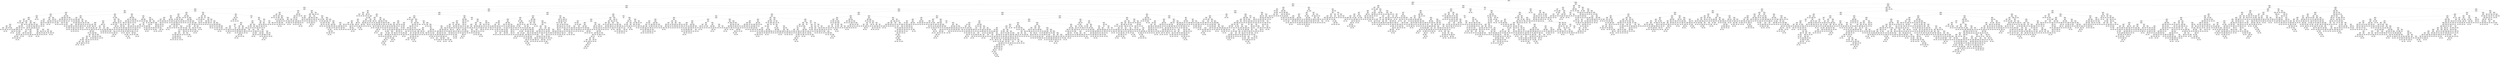 digraph Tree {
node [shape=box] ;
0 [label="X[46] <= 1.5\ngini = 0.25\nsamples = 62929\nvalue = [14554, 84867]"] ;
1 [label="X[17] <= 1.536\ngini = 0.263\nsamples = 39206\nvalue = [9649, 52281]"] ;
0 -> 1 [labeldistance=2.5, labelangle=45, headlabel="True"] ;
2 [label="X[7] <= 2.135\ngini = 0.19\nsamples = 36296\nvalue = [6079, 51266]"] ;
1 -> 2 ;
3 [label="X[34] <= 0.5\ngini = 0.179\nsamples = 35789\nvalue = [5614, 50958]"] ;
2 -> 3 ;
4 [label="X[8] <= 0.202\ngini = 0.114\nsamples = 12113\nvalue = [1156, 17906]"] ;
3 -> 4 ;
5 [label="X[6] <= 0.273\ngini = 0.244\nsamples = 4869\nvalue = [1087, 6555]"] ;
4 -> 5 ;
6 [label="X[36] <= 1.5\ngini = 0.272\nsamples = 2741\nvalue = [700, 3602]"] ;
5 -> 6 ;
7 [label="X[29] <= 243.0\ngini = 0.109\nsamples = 1499\nvalue = [135, 2197]"] ;
6 -> 7 ;
8 [label="X[10] <= 1.436\ngini = 0.071\nsamples = 1374\nvalue = [79, 2065]"] ;
7 -> 8 ;
9 [label="X[43] <= 110.0\ngini = 0.063\nsamples = 1219\nvalue = [62, 1839]"] ;
8 -> 9 ;
10 [label="X[8] <= -2.021\ngini = 0.061\nsamples = 1215\nvalue = [60, 1834]"] ;
9 -> 10 ;
11 [label="X[2] <= 0.416\ngini = 0.469\nsamples = 7\nvalue = [3, 5]"] ;
10 -> 11 ;
12 [label="X[50] <= 571.5\ngini = 0.375\nsamples = 4\nvalue = [3, 1]"] ;
11 -> 12 ;
13 [label="gini = 0.0\nsamples = 1\nvalue = [0, 1]"] ;
12 -> 13 ;
14 [label="gini = 0.0\nsamples = 3\nvalue = [3, 0]"] ;
12 -> 14 ;
15 [label="gini = 0.0\nsamples = 3\nvalue = [0, 4]"] ;
11 -> 15 ;
16 [label="X[13] <= 0.096\ngini = 0.059\nsamples = 1208\nvalue = [57, 1829]"] ;
10 -> 16 ;
17 [label="X[6] <= 0.263\ngini = 0.036\nsamples = 588\nvalue = [17, 916]"] ;
16 -> 17 ;
18 [label="X[4] <= -1.016\ngini = 0.032\nsamples = 584\nvalue = [15, 910]"] ;
17 -> 18 ;
19 [label="X[4] <= -1.102\ngini = 0.139\nsamples = 63\nvalue = [7, 86]"] ;
18 -> 19 ;
20 [label="X[31] <= 354.5\ngini = 0.067\nsamples = 57\nvalue = [3, 83]"] ;
19 -> 20 ;
21 [label="X[26] <= 17.0\ngini = 0.375\nsamples = 6\nvalue = [2, 6]"] ;
20 -> 21 ;
22 [label="gini = 0.0\nsamples = 1\nvalue = [2, 0]"] ;
21 -> 22 ;
23 [label="gini = 0.0\nsamples = 5\nvalue = [0, 6]"] ;
21 -> 23 ;
24 [label="X[48] <= 8.0\ngini = 0.025\nsamples = 51\nvalue = [1, 77]"] ;
20 -> 24 ;
25 [label="X[10] <= 0.878\ngini = 0.5\nsamples = 2\nvalue = [1, 1]"] ;
24 -> 25 ;
26 [label="gini = 0.0\nsamples = 1\nvalue = [1, 0]"] ;
25 -> 26 ;
27 [label="gini = 0.0\nsamples = 1\nvalue = [0, 1]"] ;
25 -> 27 ;
28 [label="gini = 0.0\nsamples = 49\nvalue = [0, 76]"] ;
24 -> 28 ;
29 [label="X[17] <= 1.373\ngini = 0.49\nsamples = 6\nvalue = [4, 3]"] ;
19 -> 29 ;
30 [label="gini = 0.0\nsamples = 3\nvalue = [3, 0]"] ;
29 -> 30 ;
31 [label="X[28] <= 3.5\ngini = 0.375\nsamples = 3\nvalue = [1, 3]"] ;
29 -> 31 ;
32 [label="gini = 0.0\nsamples = 1\nvalue = [1, 0]"] ;
31 -> 32 ;
33 [label="gini = 0.0\nsamples = 2\nvalue = [0, 3]"] ;
31 -> 33 ;
34 [label="X[26] <= 158.5\ngini = 0.019\nsamples = 521\nvalue = [8, 824]"] ;
18 -> 34 ;
35 [label="X[18] <= 1.157\ngini = 0.017\nsamples = 516\nvalue = [7, 820]"] ;
34 -> 35 ;
36 [label="X[29] <= 8.5\ngini = 0.012\nsamples = 509\nvalue = [5, 815]"] ;
35 -> 36 ;
37 [label="X[0] <= -0.717\ngini = 0.147\nsamples = 15\nvalue = [2, 23]"] ;
36 -> 37 ;
38 [label="X[2] <= 0.57\ngini = 0.444\nsamples = 4\nvalue = [2, 4]"] ;
37 -> 38 ;
39 [label="gini = 0.0\nsamples = 2\nvalue = [2, 0]"] ;
38 -> 39 ;
40 [label="gini = 0.0\nsamples = 2\nvalue = [0, 4]"] ;
38 -> 40 ;
41 [label="gini = 0.0\nsamples = 11\nvalue = [0, 19]"] ;
37 -> 41 ;
42 [label="X[51] <= 79008.0\ngini = 0.008\nsamples = 494\nvalue = [3, 792]"] ;
36 -> 42 ;
43 [label="gini = 0.0\nsamples = 405\nvalue = [0, 658]"] ;
42 -> 43 ;
44 [label="X[51] <= 79323.5\ngini = 0.043\nsamples = 89\nvalue = [3, 134]"] ;
42 -> 44 ;
45 [label="gini = 0.0\nsamples = 1\nvalue = [1, 0]"] ;
44 -> 45 ;
46 [label="X[48] <= 66.5\ngini = 0.029\nsamples = 88\nvalue = [2, 134]"] ;
44 -> 46 ;
47 [label="X[9] <= -1.776\ngini = 0.095\nsamples = 29\nvalue = [2, 38]"] ;
46 -> 47 ;
48 [label="X[27] <= 25.5\ngini = 0.5\nsamples = 2\nvalue = [1, 1]"] ;
47 -> 48 ;
49 [label="gini = 0.0\nsamples = 1\nvalue = [0, 1]"] ;
48 -> 49 ;
50 [label="gini = 0.0\nsamples = 1\nvalue = [1, 0]"] ;
48 -> 50 ;
51 [label="X[10] <= -0.249\ngini = 0.051\nsamples = 27\nvalue = [1, 37]"] ;
47 -> 51 ;
52 [label="X[17] <= 1.241\ngini = 0.444\nsamples = 3\nvalue = [1, 2]"] ;
51 -> 52 ;
53 [label="gini = 0.0\nsamples = 2\nvalue = [0, 2]"] ;
52 -> 53 ;
54 [label="gini = 0.0\nsamples = 1\nvalue = [1, 0]"] ;
52 -> 54 ;
55 [label="gini = 0.0\nsamples = 24\nvalue = [0, 35]"] ;
51 -> 55 ;
56 [label="gini = 0.0\nsamples = 59\nvalue = [0, 96]"] ;
46 -> 56 ;
57 [label="X[26] <= 117.5\ngini = 0.408\nsamples = 7\nvalue = [2, 5]"] ;
35 -> 57 ;
58 [label="gini = 0.0\nsamples = 5\nvalue = [0, 5]"] ;
57 -> 58 ;
59 [label="gini = 0.0\nsamples = 2\nvalue = [2, 0]"] ;
57 -> 59 ;
60 [label="X[2] <= 1.088\ngini = 0.32\nsamples = 5\nvalue = [1, 4]"] ;
34 -> 60 ;
61 [label="gini = 0.0\nsamples = 4\nvalue = [0, 4]"] ;
60 -> 61 ;
62 [label="gini = 0.0\nsamples = 1\nvalue = [1, 0]"] ;
60 -> 62 ;
63 [label="X[15] <= 0.79\ngini = 0.375\nsamples = 4\nvalue = [2, 6]"] ;
17 -> 63 ;
64 [label="gini = 0.0\nsamples = 3\nvalue = [0, 6]"] ;
63 -> 64 ;
65 [label="gini = 0.0\nsamples = 1\nvalue = [2, 0]"] ;
63 -> 65 ;
66 [label="X[2] <= 1.849\ngini = 0.08\nsamples = 620\nvalue = [40, 913]"] ;
16 -> 66 ;
67 [label="X[7] <= -2.268\ngini = 0.073\nsamples = 607\nvalue = [35, 893]"] ;
66 -> 67 ;
68 [label="X[9] <= -0.566\ngini = 0.495\nsamples = 16\nvalue = [11, 9]"] ;
67 -> 68 ;
69 [label="gini = 0.0\nsamples = 6\nvalue = [7, 0]"] ;
68 -> 69 ;
70 [label="X[8] <= -0.757\ngini = 0.426\nsamples = 10\nvalue = [4, 9]"] ;
68 -> 70 ;
71 [label="X[18] <= 0.55\ngini = 0.444\nsamples = 5\nvalue = [4, 2]"] ;
70 -> 71 ;
72 [label="gini = 0.0\nsamples = 1\nvalue = [0, 2]"] ;
71 -> 72 ;
73 [label="gini = 0.0\nsamples = 4\nvalue = [4, 0]"] ;
71 -> 73 ;
74 [label="gini = 0.0\nsamples = 5\nvalue = [0, 7]"] ;
70 -> 74 ;
75 [label="X[31] <= 7.0\ngini = 0.051\nsamples = 591\nvalue = [24, 884]"] ;
67 -> 75 ;
76 [label="gini = 0.0\nsamples = 1\nvalue = [1, 0]"] ;
75 -> 76 ;
77 [label="X[51] <= 89072.5\ngini = 0.049\nsamples = 590\nvalue = [23, 884]"] ;
75 -> 77 ;
78 [label="X[17] <= 1.392\ngini = 0.039\nsamples = 519\nvalue = [16, 794]"] ;
77 -> 78 ;
79 [label="X[9] <= -1.368\ngini = 0.016\nsamples = 462\nvalue = [6, 726]"] ;
78 -> 79 ;
80 [label="X[17] <= 0.386\ngini = 0.056\nsamples = 89\nvalue = [4, 134]"] ;
79 -> 80 ;
81 [label="X[27] <= 11.5\ngini = 0.494\nsamples = 7\nvalue = [4, 5]"] ;
80 -> 81 ;
82 [label="X[17] <= 0.152\ngini = 0.32\nsamples = 4\nvalue = [4, 1]"] ;
81 -> 82 ;
83 [label="gini = 0.0\nsamples = 1\nvalue = [0, 1]"] ;
82 -> 83 ;
84 [label="gini = 0.0\nsamples = 3\nvalue = [4, 0]"] ;
82 -> 84 ;
85 [label="gini = 0.0\nsamples = 3\nvalue = [0, 4]"] ;
81 -> 85 ;
86 [label="gini = 0.0\nsamples = 82\nvalue = [0, 129]"] ;
80 -> 86 ;
87 [label="X[18] <= -0.871\ngini = 0.007\nsamples = 373\nvalue = [2, 592]"] ;
79 -> 87 ;
88 [label="X[43] <= 88.5\ngini = 0.18\nsamples = 7\nvalue = [1, 9]"] ;
87 -> 88 ;
89 [label="gini = 0.0\nsamples = 6\nvalue = [0, 9]"] ;
88 -> 89 ;
90 [label="gini = 0.0\nsamples = 1\nvalue = [1, 0]"] ;
88 -> 90 ;
91 [label="X[2] <= -1.505\ngini = 0.003\nsamples = 366\nvalue = [1, 583]"] ;
87 -> 91 ;
92 [label="X[43] <= 5.0\ngini = 0.064\nsamples = 18\nvalue = [1, 29]"] ;
91 -> 92 ;
93 [label="gini = 0.0\nsamples = 1\nvalue = [1, 0]"] ;
92 -> 93 ;
94 [label="gini = 0.0\nsamples = 17\nvalue = [0, 29]"] ;
92 -> 94 ;
95 [label="gini = 0.0\nsamples = 348\nvalue = [0, 554]"] ;
91 -> 95 ;
96 [label="X[18] <= 1.046\ngini = 0.224\nsamples = 57\nvalue = [10, 68]"] ;
78 -> 96 ;
97 [label="X[10] <= -0.351\ngini = 0.087\nsamples = 50\nvalue = [3, 63]"] ;
96 -> 97 ;
98 [label="X[35] <= 793.0\ngini = 0.036\nsamples = 40\nvalue = [1, 53]"] ;
97 -> 98 ;
99 [label="gini = 0.0\nsamples = 38\nvalue = [0, 52]"] ;
98 -> 99 ;
100 [label="X[40] <= 97.0\ngini = 0.5\nsamples = 2\nvalue = [1, 1]"] ;
98 -> 100 ;
101 [label="gini = 0.0\nsamples = 1\nvalue = [1, 0]"] ;
100 -> 101 ;
102 [label="gini = 0.0\nsamples = 1\nvalue = [0, 1]"] ;
100 -> 102 ;
103 [label="X[9] <= 0.79\ngini = 0.278\nsamples = 10\nvalue = [2, 10]"] ;
97 -> 103 ;
104 [label="gini = 0.0\nsamples = 8\nvalue = [0, 10]"] ;
103 -> 104 ;
105 [label="gini = 0.0\nsamples = 2\nvalue = [2, 0]"] ;
103 -> 105 ;
106 [label="X[19] <= 0.81\ngini = 0.486\nsamples = 7\nvalue = [7, 5]"] ;
96 -> 106 ;
107 [label="gini = 0.0\nsamples = 2\nvalue = [6, 0]"] ;
106 -> 107 ;
108 [label="X[1] <= -0.854\ngini = 0.278\nsamples = 5\nvalue = [1, 5]"] ;
106 -> 108 ;
109 [label="gini = 0.0\nsamples = 1\nvalue = [1, 0]"] ;
108 -> 109 ;
110 [label="gini = 0.0\nsamples = 4\nvalue = [0, 5]"] ;
108 -> 110 ;
111 [label="X[17] <= 1.313\ngini = 0.134\nsamples = 71\nvalue = [7, 90]"] ;
77 -> 111 ;
112 [label="X[3] <= -1.589\ngini = 0.025\nsamples = 57\nvalue = [1, 79]"] ;
111 -> 112 ;
113 [label="gini = 0.0\nsamples = 1\nvalue = [1, 0]"] ;
112 -> 113 ;
114 [label="gini = 0.0\nsamples = 56\nvalue = [0, 79]"] ;
112 -> 114 ;
115 [label="X[7] <= -0.574\ngini = 0.457\nsamples = 14\nvalue = [6, 11]"] ;
111 -> 115 ;
116 [label="X[12] <= 1.604\ngini = 0.278\nsamples = 5\nvalue = [5, 1]"] ;
115 -> 116 ;
117 [label="gini = 0.0\nsamples = 4\nvalue = [5, 0]"] ;
116 -> 117 ;
118 [label="gini = 0.0\nsamples = 1\nvalue = [0, 1]"] ;
116 -> 118 ;
119 [label="X[15] <= -1.596\ngini = 0.165\nsamples = 9\nvalue = [1, 10]"] ;
115 -> 119 ;
120 [label="X[25] <= 338.0\ngini = 0.5\nsamples = 2\nvalue = [1, 1]"] ;
119 -> 120 ;
121 [label="gini = 0.0\nsamples = 1\nvalue = [1, 0]"] ;
120 -> 121 ;
122 [label="gini = 0.0\nsamples = 1\nvalue = [0, 1]"] ;
120 -> 122 ;
123 [label="gini = 0.0\nsamples = 7\nvalue = [0, 9]"] ;
119 -> 123 ;
124 [label="X[19] <= 0.404\ngini = 0.32\nsamples = 13\nvalue = [5, 20]"] ;
66 -> 124 ;
125 [label="gini = 0.0\nsamples = 2\nvalue = [4, 0]"] ;
124 -> 125 ;
126 [label="X[19] <= 0.523\ngini = 0.091\nsamples = 11\nvalue = [1, 20]"] ;
124 -> 126 ;
127 [label="X[15] <= 0.496\ngini = 0.444\nsamples = 2\nvalue = [1, 2]"] ;
126 -> 127 ;
128 [label="gini = 0.0\nsamples = 1\nvalue = [0, 2]"] ;
127 -> 128 ;
129 [label="gini = 0.0\nsamples = 1\nvalue = [1, 0]"] ;
127 -> 129 ;
130 [label="gini = 0.0\nsamples = 9\nvalue = [0, 18]"] ;
126 -> 130 ;
131 [label="X[51] <= 85108.0\ngini = 0.408\nsamples = 4\nvalue = [2, 5]"] ;
9 -> 131 ;
132 [label="gini = 0.0\nsamples = 3\nvalue = [0, 5]"] ;
131 -> 132 ;
133 [label="gini = 0.0\nsamples = 1\nvalue = [2, 0]"] ;
131 -> 133 ;
134 [label="X[0] <= -1.495\ngini = 0.13\nsamples = 155\nvalue = [17, 226]"] ;
8 -> 134 ;
135 [label="X[5] <= -0.936\ngini = 0.087\nsamples = 142\nvalue = [10, 210]"] ;
134 -> 135 ;
136 [label="X[16] <= -0.878\ngini = 0.32\nsamples = 23\nvalue = [7, 28]"] ;
135 -> 136 ;
137 [label="gini = 0.0\nsamples = 1\nvalue = [2, 0]"] ;
136 -> 137 ;
138 [label="X[11] <= 1.339\ngini = 0.257\nsamples = 22\nvalue = [5, 28]"] ;
136 -> 138 ;
139 [label="X[5] <= -1.004\ngini = 0.473\nsamples = 10\nvalue = [5, 8]"] ;
138 -> 139 ;
140 [label="X[7] <= -2.057\ngini = 0.32\nsamples = 8\nvalue = [2, 8]"] ;
139 -> 140 ;
141 [label="gini = 0.0\nsamples = 1\nvalue = [2, 0]"] ;
140 -> 141 ;
142 [label="gini = 0.0\nsamples = 7\nvalue = [0, 8]"] ;
140 -> 142 ;
143 [label="gini = 0.0\nsamples = 2\nvalue = [3, 0]"] ;
139 -> 143 ;
144 [label="gini = 0.0\nsamples = 12\nvalue = [0, 20]"] ;
138 -> 144 ;
145 [label="X[29] <= 34.0\ngini = 0.032\nsamples = 119\nvalue = [3, 182]"] ;
135 -> 145 ;
146 [label="X[17] <= 1.313\ngini = 0.198\nsamples = 15\nvalue = [2, 16]"] ;
145 -> 146 ;
147 [label="gini = 0.0\nsamples = 12\nvalue = [0, 15]"] ;
146 -> 147 ;
148 [label="X[12] <= -0.44\ngini = 0.444\nsamples = 3\nvalue = [2, 1]"] ;
146 -> 148 ;
149 [label="gini = 0.0\nsamples = 1\nvalue = [0, 1]"] ;
148 -> 149 ;
150 [label="gini = 0.0\nsamples = 2\nvalue = [2, 0]"] ;
148 -> 150 ;
151 [label="X[7] <= -2.464\ngini = 0.012\nsamples = 104\nvalue = [1, 166]"] ;
145 -> 151 ;
152 [label="gini = 0.0\nsamples = 1\nvalue = [1, 0]"] ;
151 -> 152 ;
153 [label="gini = 0.0\nsamples = 103\nvalue = [0, 166]"] ;
151 -> 153 ;
154 [label="X[12] <= 1.246\ngini = 0.423\nsamples = 13\nvalue = [7, 16]"] ;
134 -> 154 ;
155 [label="X[47] <= 41.0\ngini = 0.198\nsamples = 11\nvalue = [2, 16]"] ;
154 -> 155 ;
156 [label="gini = 0.0\nsamples = 1\nvalue = [1, 0]"] ;
155 -> 156 ;
157 [label="X[47] <= 85.5\ngini = 0.111\nsamples = 10\nvalue = [1, 16]"] ;
155 -> 157 ;
158 [label="gini = 0.0\nsamples = 7\nvalue = [0, 13]"] ;
157 -> 158 ;
159 [label="X[44] <= 173.5\ngini = 0.375\nsamples = 3\nvalue = [1, 3]"] ;
157 -> 159 ;
160 [label="gini = 0.0\nsamples = 2\nvalue = [0, 3]"] ;
159 -> 160 ;
161 [label="gini = 0.0\nsamples = 1\nvalue = [1, 0]"] ;
159 -> 161 ;
162 [label="gini = 0.0\nsamples = 2\nvalue = [5, 0]"] ;
154 -> 162 ;
163 [label="X[3] <= 1.726\ngini = 0.418\nsamples = 125\nvalue = [56, 132]"] ;
7 -> 163 ;
164 [label="X[19] <= 0.705\ngini = 0.394\nsamples = 118\nvalue = [47, 127]"] ;
163 -> 164 ;
165 [label="X[2] <= 0.085\ngini = 0.229\nsamples = 36\nvalue = [46, 7]"] ;
164 -> 165 ;
166 [label="X[28] <= 1.5\ngini = 0.056\nsamples = 23\nvalue = [34, 1]"] ;
165 -> 166 ;
167 [label="gini = 0.0\nsamples = 1\nvalue = [0, 1]"] ;
166 -> 167 ;
168 [label="gini = 0.0\nsamples = 22\nvalue = [34, 0]"] ;
166 -> 168 ;
169 [label="X[21] <= -0.863\ngini = 0.444\nsamples = 13\nvalue = [12, 6]"] ;
165 -> 169 ;
170 [label="gini = 0.0\nsamples = 2\nvalue = [0, 4]"] ;
169 -> 170 ;
171 [label="X[39] <= 290.5\ngini = 0.245\nsamples = 11\nvalue = [12, 2]"] ;
169 -> 171 ;
172 [label="X[14] <= -1.534\ngini = 0.444\nsamples = 3\nvalue = [1, 2]"] ;
171 -> 172 ;
173 [label="gini = 0.0\nsamples = 1\nvalue = [1, 0]"] ;
172 -> 173 ;
174 [label="gini = 0.0\nsamples = 2\nvalue = [0, 2]"] ;
172 -> 174 ;
175 [label="gini = 0.0\nsamples = 8\nvalue = [11, 0]"] ;
171 -> 175 ;
176 [label="X[9] <= -1.408\ngini = 0.016\nsamples = 82\nvalue = [1, 120]"] ;
164 -> 176 ;
177 [label="X[15] <= 0.759\ngini = 0.165\nsamples = 7\nvalue = [1, 10]"] ;
176 -> 177 ;
178 [label="gini = 0.0\nsamples = 6\nvalue = [0, 10]"] ;
177 -> 178 ;
179 [label="gini = 0.0\nsamples = 1\nvalue = [1, 0]"] ;
177 -> 179 ;
180 [label="gini = 0.0\nsamples = 75\nvalue = [0, 110]"] ;
176 -> 180 ;
181 [label="X[8] <= -1.467\ngini = 0.459\nsamples = 7\nvalue = [9, 5]"] ;
163 -> 181 ;
182 [label="gini = 0.0\nsamples = 2\nvalue = [6, 0]"] ;
181 -> 182 ;
183 [label="X[7] <= -1.777\ngini = 0.469\nsamples = 5\nvalue = [3, 5]"] ;
181 -> 183 ;
184 [label="gini = 0.0\nsamples = 1\nvalue = [3, 0]"] ;
183 -> 184 ;
185 [label="gini = 0.0\nsamples = 4\nvalue = [0, 5]"] ;
183 -> 185 ;
186 [label="X[8] <= -0.648\ngini = 0.409\nsamples = 1242\nvalue = [565, 1405]"] ;
6 -> 186 ;
187 [label="X[31] <= 697.0\ngini = 0.331\nsamples = 730\nvalue = [247, 933]"] ;
186 -> 187 ;
188 [label="X[6] <= -1.305\ngini = 0.487\nsamples = 142\nvalue = [135, 97]"] ;
187 -> 188 ;
189 [label="X[18] <= 0.904\ngini = 0.4\nsamples = 14\nvalue = [8, 21]"] ;
188 -> 189 ;
190 [label="gini = 0.0\nsamples = 9\nvalue = [0, 19]"] ;
189 -> 190 ;
191 [label="X[44] <= 270.5\ngini = 0.32\nsamples = 5\nvalue = [8, 2]"] ;
189 -> 191 ;
192 [label="gini = 0.0\nsamples = 1\nvalue = [0, 2]"] ;
191 -> 192 ;
193 [label="gini = 0.0\nsamples = 4\nvalue = [8, 0]"] ;
191 -> 193 ;
194 [label="X[40] <= 161.0\ngini = 0.468\nsamples = 128\nvalue = [127, 76]"] ;
188 -> 194 ;
195 [label="X[17] <= 0.723\ngini = 0.487\nsamples = 108\nvalue = [98, 71]"] ;
194 -> 195 ;
196 [label="X[15] <= 2.558\ngini = 0.071\nsamples = 35\nvalue = [52, 2]"] ;
195 -> 196 ;
197 [label="X[22] <= 2.183\ngini = 0.037\nsamples = 34\nvalue = [52, 1]"] ;
196 -> 197 ;
198 [label="gini = 0.0\nsamples = 32\nvalue = [51, 0]"] ;
197 -> 198 ;
199 [label="X[30] <= 0.5\ngini = 0.5\nsamples = 2\nvalue = [1, 1]"] ;
197 -> 199 ;
200 [label="gini = 0.0\nsamples = 1\nvalue = [1, 0]"] ;
199 -> 200 ;
201 [label="gini = 0.0\nsamples = 1\nvalue = [0, 1]"] ;
199 -> 201 ;
202 [label="gini = 0.0\nsamples = 1\nvalue = [0, 1]"] ;
196 -> 202 ;
203 [label="X[5] <= 0.038\ngini = 0.48\nsamples = 73\nvalue = [46, 69]"] ;
195 -> 203 ;
204 [label="X[22] <= 0.618\ngini = 0.433\nsamples = 50\nvalue = [26, 56]"] ;
203 -> 204 ;
205 [label="X[4] <= 0.475\ngini = 0.332\nsamples = 35\nvalue = [12, 45]"] ;
204 -> 205 ;
206 [label="X[35] <= 640.5\ngini = 0.145\nsamples = 24\nvalue = [3, 35]"] ;
205 -> 206 ;
207 [label="gini = 0.0\nsamples = 20\nvalue = [0, 32]"] ;
206 -> 207 ;
208 [label="X[18] <= 0.465\ngini = 0.5\nsamples = 4\nvalue = [3, 3]"] ;
206 -> 208 ;
209 [label="gini = 0.0\nsamples = 2\nvalue = [0, 3]"] ;
208 -> 209 ;
210 [label="gini = 0.0\nsamples = 2\nvalue = [3, 0]"] ;
208 -> 210 ;
211 [label="X[19] <= 0.117\ngini = 0.499\nsamples = 11\nvalue = [9, 10]"] ;
205 -> 211 ;
212 [label="gini = 0.0\nsamples = 3\nvalue = [5, 0]"] ;
211 -> 212 ;
213 [label="X[23] <= 0.157\ngini = 0.408\nsamples = 8\nvalue = [4, 10]"] ;
211 -> 213 ;
214 [label="gini = 0.0\nsamples = 4\nvalue = [0, 9]"] ;
213 -> 214 ;
215 [label="X[3] <= -1.041\ngini = 0.32\nsamples = 4\nvalue = [4, 1]"] ;
213 -> 215 ;
216 [label="gini = 0.0\nsamples = 1\nvalue = [0, 1]"] ;
215 -> 216 ;
217 [label="gini = 0.0\nsamples = 3\nvalue = [4, 0]"] ;
215 -> 217 ;
218 [label="X[23] <= -1.487\ngini = 0.493\nsamples = 15\nvalue = [14, 11]"] ;
204 -> 218 ;
219 [label="gini = 0.0\nsamples = 5\nvalue = [0, 9]"] ;
218 -> 219 ;
220 [label="X[18] <= 0.614\ngini = 0.219\nsamples = 10\nvalue = [14, 2]"] ;
218 -> 220 ;
221 [label="gini = 0.0\nsamples = 1\nvalue = [0, 1]"] ;
220 -> 221 ;
222 [label="X[24] <= 13.5\ngini = 0.124\nsamples = 9\nvalue = [14, 1]"] ;
220 -> 222 ;
223 [label="X[43] <= 24.5\ngini = 0.5\nsamples = 2\nvalue = [1, 1]"] ;
222 -> 223 ;
224 [label="gini = 0.0\nsamples = 1\nvalue = [1, 0]"] ;
223 -> 224 ;
225 [label="gini = 0.0\nsamples = 1\nvalue = [0, 1]"] ;
223 -> 225 ;
226 [label="gini = 0.0\nsamples = 7\nvalue = [13, 0]"] ;
222 -> 226 ;
227 [label="X[22] <= 0.003\ngini = 0.478\nsamples = 23\nvalue = [20, 13]"] ;
203 -> 227 ;
228 [label="X[15] <= -1.656\ngini = 0.34\nsamples = 15\nvalue = [18, 5]"] ;
227 -> 228 ;
229 [label="gini = 0.0\nsamples = 1\nvalue = [0, 2]"] ;
228 -> 229 ;
230 [label="X[8] <= -0.825\ngini = 0.245\nsamples = 14\nvalue = [18, 3]"] ;
228 -> 230 ;
231 [label="X[6] <= -0.938\ngini = 0.1\nsamples = 13\nvalue = [18, 1]"] ;
230 -> 231 ;
232 [label="gini = 0.0\nsamples = 1\nvalue = [0, 1]"] ;
231 -> 232 ;
233 [label="gini = 0.0\nsamples = 12\nvalue = [18, 0]"] ;
231 -> 233 ;
234 [label="gini = 0.0\nsamples = 1\nvalue = [0, 2]"] ;
230 -> 234 ;
235 [label="X[15] <= -1.185\ngini = 0.32\nsamples = 8\nvalue = [2, 8]"] ;
227 -> 235 ;
236 [label="gini = 0.0\nsamples = 1\nvalue = [2, 0]"] ;
235 -> 236 ;
237 [label="gini = 0.0\nsamples = 7\nvalue = [0, 8]"] ;
235 -> 237 ;
238 [label="X[13] <= 0.1\ngini = 0.251\nsamples = 20\nvalue = [29, 5]"] ;
194 -> 238 ;
239 [label="X[11] <= 0.129\ngini = 0.494\nsamples = 6\nvalue = [5, 4]"] ;
238 -> 239 ;
240 [label="gini = 0.0\nsamples = 2\nvalue = [0, 3]"] ;
239 -> 240 ;
241 [label="X[20] <= -1.218\ngini = 0.278\nsamples = 4\nvalue = [5, 1]"] ;
239 -> 241 ;
242 [label="gini = 0.0\nsamples = 1\nvalue = [0, 1]"] ;
241 -> 242 ;
243 [label="gini = 0.0\nsamples = 3\nvalue = [5, 0]"] ;
241 -> 243 ;
244 [label="X[21] <= 0.328\ngini = 0.077\nsamples = 14\nvalue = [24, 1]"] ;
238 -> 244 ;
245 [label="gini = 0.0\nsamples = 11\nvalue = [21, 0]"] ;
244 -> 245 ;
246 [label="X[44] <= 496.0\ngini = 0.375\nsamples = 3\nvalue = [3, 1]"] ;
244 -> 246 ;
247 [label="gini = 0.0\nsamples = 2\nvalue = [3, 0]"] ;
246 -> 247 ;
248 [label="gini = 0.0\nsamples = 1\nvalue = [0, 1]"] ;
246 -> 248 ;
249 [label="X[14] <= -2.308\ngini = 0.208\nsamples = 588\nvalue = [112, 836]"] ;
187 -> 249 ;
250 [label="gini = 0.0\nsamples = 2\nvalue = [5, 0]"] ;
249 -> 250 ;
251 [label="X[1] <= 2.461\ngini = 0.201\nsamples = 586\nvalue = [107, 836]"] ;
249 -> 251 ;
252 [label="X[26] <= 117.5\ngini = 0.194\nsamples = 582\nvalue = [102, 834]"] ;
251 -> 252 ;
253 [label="X[8] <= -1.13\ngini = 0.151\nsamples = 455\nvalue = [60, 670]"] ;
252 -> 253 ;
254 [label="X[38] <= 646.5\ngini = 0.214\nsamples = 205\nvalue = [40, 289]"] ;
253 -> 254 ;
255 [label="X[21] <= -0.28\ngini = 0.5\nsamples = 8\nvalue = [5, 5]"] ;
254 -> 255 ;
256 [label="gini = 0.0\nsamples = 3\nvalue = [4, 0]"] ;
255 -> 256 ;
257 [label="X[50] <= 253.0\ngini = 0.278\nsamples = 5\nvalue = [1, 5]"] ;
255 -> 257 ;
258 [label="X[9] <= -1.263\ngini = 0.5\nsamples = 2\nvalue = [1, 1]"] ;
257 -> 258 ;
259 [label="gini = 0.0\nsamples = 1\nvalue = [1, 0]"] ;
258 -> 259 ;
260 [label="gini = 0.0\nsamples = 1\nvalue = [0, 1]"] ;
258 -> 260 ;
261 [label="gini = 0.0\nsamples = 3\nvalue = [0, 4]"] ;
257 -> 261 ;
262 [label="X[6] <= 0.267\ngini = 0.195\nsamples = 197\nvalue = [35, 284]"] ;
254 -> 262 ;
263 [label="X[19] <= -0.06\ngini = 0.182\nsamples = 195\nvalue = [32, 284]"] ;
262 -> 263 ;
264 [label="gini = 0.0\nsamples = 2\nvalue = [3, 0]"] ;
263 -> 264 ;
265 [label="X[3] <= -1.795\ngini = 0.168\nsamples = 193\nvalue = [29, 284]"] ;
263 -> 265 ;
266 [label="gini = 0.0\nsamples = 1\nvalue = [1, 0]"] ;
265 -> 266 ;
267 [label="X[15] <= -1.945\ngini = 0.163\nsamples = 192\nvalue = [28, 284]"] ;
265 -> 267 ;
268 [label="X[25] <= 538.0\ngini = 0.497\nsamples = 5\nvalue = [6, 7]"] ;
267 -> 268 ;
269 [label="gini = 0.0\nsamples = 3\nvalue = [0, 7]"] ;
268 -> 269 ;
270 [label="gini = 0.0\nsamples = 2\nvalue = [6, 0]"] ;
268 -> 270 ;
271 [label="X[6] <= 0.121\ngini = 0.136\nsamples = 187\nvalue = [22, 277]"] ;
267 -> 271 ;
272 [label="X[18] <= 1.259\ngini = 0.105\nsamples = 166\nvalue = [15, 255]"] ;
271 -> 272 ;
273 [label="X[39] <= 747.0\ngini = 0.064\nsamples = 143\nvalue = [8, 234]"] ;
272 -> 273 ;
274 [label="X[27] <= 11.5\ngini = 0.056\nsamples = 142\nvalue = [7, 234]"] ;
273 -> 274 ;
275 [label="X[5] <= -1.456\ngini = 0.142\nsamples = 51\nvalue = [6, 72]"] ;
274 -> 275 ;
276 [label="gini = 0.0\nsamples = 1\nvalue = [1, 0]"] ;
275 -> 276 ;
277 [label="X[50] <= 624.0\ngini = 0.121\nsamples = 50\nvalue = [5, 72]"] ;
275 -> 277 ;
278 [label="X[40] <= 64.5\ngini = 0.305\nsamples = 11\nvalue = [3, 13]"] ;
277 -> 278 ;
279 [label="X[52] <= 14.5\ngini = 0.5\nsamples = 4\nvalue = [3, 3]"] ;
278 -> 279 ;
280 [label="gini = 0.0\nsamples = 2\nvalue = [0, 3]"] ;
279 -> 280 ;
281 [label="gini = 0.0\nsamples = 2\nvalue = [3, 0]"] ;
279 -> 281 ;
282 [label="gini = 0.0\nsamples = 7\nvalue = [0, 10]"] ;
278 -> 282 ;
283 [label="X[4] <= 1.397\ngini = 0.063\nsamples = 39\nvalue = [2, 59]"] ;
277 -> 283 ;
284 [label="X[8] <= -1.146\ngini = 0.033\nsamples = 38\nvalue = [1, 59]"] ;
283 -> 284 ;
285 [label="gini = 0.0\nsamples = 37\nvalue = [0, 59]"] ;
284 -> 285 ;
286 [label="gini = 0.0\nsamples = 1\nvalue = [1, 0]"] ;
284 -> 286 ;
287 [label="gini = 0.0\nsamples = 1\nvalue = [1, 0]"] ;
283 -> 287 ;
288 [label="X[24] <= 0.5\ngini = 0.012\nsamples = 91\nvalue = [1, 162]"] ;
274 -> 288 ;
289 [label="X[19] <= 0.11\ngini = 0.087\nsamples = 13\nvalue = [1, 21]"] ;
288 -> 289 ;
290 [label="X[21] <= -0.34\ngini = 0.444\nsamples = 2\nvalue = [1, 2]"] ;
289 -> 290 ;
291 [label="gini = 0.0\nsamples = 1\nvalue = [1, 0]"] ;
290 -> 291 ;
292 [label="gini = 0.0\nsamples = 1\nvalue = [0, 2]"] ;
290 -> 292 ;
293 [label="gini = 0.0\nsamples = 11\nvalue = [0, 19]"] ;
289 -> 293 ;
294 [label="gini = 0.0\nsamples = 78\nvalue = [0, 141]"] ;
288 -> 294 ;
295 [label="gini = 0.0\nsamples = 1\nvalue = [1, 0]"] ;
273 -> 295 ;
296 [label="X[50] <= 587.5\ngini = 0.375\nsamples = 23\nvalue = [7, 21]"] ;
272 -> 296 ;
297 [label="X[24] <= 13.5\ngini = 0.245\nsamples = 6\nvalue = [6, 1]"] ;
296 -> 297 ;
298 [label="gini = 0.0\nsamples = 4\nvalue = [5, 0]"] ;
297 -> 298 ;
299 [label="X[17] <= 1.23\ngini = 0.5\nsamples = 2\nvalue = [1, 1]"] ;
297 -> 299 ;
300 [label="gini = 0.0\nsamples = 1\nvalue = [1, 0]"] ;
299 -> 300 ;
301 [label="gini = 0.0\nsamples = 1\nvalue = [0, 1]"] ;
299 -> 301 ;
302 [label="X[21] <= -0.853\ngini = 0.091\nsamples = 17\nvalue = [1, 20]"] ;
296 -> 302 ;
303 [label="X[0] <= -1.008\ngini = 0.444\nsamples = 3\nvalue = [1, 2]"] ;
302 -> 303 ;
304 [label="gini = 0.0\nsamples = 1\nvalue = [1, 0]"] ;
303 -> 304 ;
305 [label="gini = 0.0\nsamples = 2\nvalue = [0, 2]"] ;
303 -> 305 ;
306 [label="gini = 0.0\nsamples = 14\nvalue = [0, 18]"] ;
302 -> 306 ;
307 [label="X[25] <= 17.5\ngini = 0.366\nsamples = 21\nvalue = [7, 22]"] ;
271 -> 307 ;
308 [label="gini = 0.0\nsamples = 1\nvalue = [3, 0]"] ;
307 -> 308 ;
309 [label="X[4] <= 0.818\ngini = 0.26\nsamples = 20\nvalue = [4, 22]"] ;
307 -> 309 ;
310 [label="gini = 0.0\nsamples = 16\nvalue = [0, 20]"] ;
309 -> 310 ;
311 [label="X[47] <= 101.5\ngini = 0.444\nsamples = 4\nvalue = [4, 2]"] ;
309 -> 311 ;
312 [label="gini = 0.0\nsamples = 3\nvalue = [4, 0]"] ;
311 -> 312 ;
313 [label="gini = 0.0\nsamples = 1\nvalue = [0, 2]"] ;
311 -> 313 ;
314 [label="gini = 0.0\nsamples = 2\nvalue = [3, 0]"] ;
262 -> 314 ;
315 [label="X[1] <= 2.254\ngini = 0.095\nsamples = 250\nvalue = [20, 381]"] ;
253 -> 315 ;
316 [label="X[38] <= 575.0\ngini = 0.09\nsamples = 249\nvalue = [19, 381]"] ;
315 -> 316 ;
317 [label="X[24] <= 15.5\ngini = 0.475\nsamples = 13\nvalue = [7, 11]"] ;
316 -> 317 ;
318 [label="X[23] <= 0.223\ngini = 0.48\nsamples = 8\nvalue = [6, 4]"] ;
317 -> 318 ;
319 [label="gini = 0.0\nsamples = 6\nvalue = [6, 0]"] ;
318 -> 319 ;
320 [label="gini = 0.0\nsamples = 2\nvalue = [0, 4]"] ;
318 -> 320 ;
321 [label="X[19] <= 0.079\ngini = 0.219\nsamples = 5\nvalue = [1, 7]"] ;
317 -> 321 ;
322 [label="gini = 0.0\nsamples = 1\nvalue = [1, 0]"] ;
321 -> 322 ;
323 [label="gini = 0.0\nsamples = 4\nvalue = [0, 7]"] ;
321 -> 323 ;
324 [label="X[19] <= -0.002\ngini = 0.061\nsamples = 236\nvalue = [12, 370]"] ;
316 -> 324 ;
325 [label="X[41] <= 42.5\ngini = 0.4\nsamples = 16\nvalue = [8, 21]"] ;
324 -> 325 ;
326 [label="gini = 0.0\nsamples = 3\nvalue = [6, 0]"] ;
325 -> 326 ;
327 [label="X[3] <= 1.358\ngini = 0.159\nsamples = 13\nvalue = [2, 21]"] ;
325 -> 327 ;
328 [label="gini = 0.0\nsamples = 11\nvalue = [0, 20]"] ;
327 -> 328 ;
329 [label="X[52] <= 15.0\ngini = 0.444\nsamples = 2\nvalue = [2, 1]"] ;
327 -> 329 ;
330 [label="gini = 0.0\nsamples = 1\nvalue = [2, 0]"] ;
329 -> 330 ;
331 [label="gini = 0.0\nsamples = 1\nvalue = [0, 1]"] ;
329 -> 331 ;
332 [label="X[51] <= 9718.0\ngini = 0.022\nsamples = 220\nvalue = [4, 349]"] ;
324 -> 332 ;
333 [label="X[12] <= -1.208\ngini = 0.085\nsamples = 28\nvalue = [2, 43]"] ;
332 -> 333 ;
334 [label="X[44] <= 92.0\ngini = 0.444\nsamples = 3\nvalue = [2, 4]"] ;
333 -> 334 ;
335 [label="gini = 0.0\nsamples = 1\nvalue = [2, 0]"] ;
334 -> 335 ;
336 [label="gini = 0.0\nsamples = 2\nvalue = [0, 4]"] ;
334 -> 336 ;
337 [label="gini = 0.0\nsamples = 25\nvalue = [0, 39]"] ;
333 -> 337 ;
338 [label="X[21] <= -3.372\ngini = 0.013\nsamples = 192\nvalue = [2, 306]"] ;
332 -> 338 ;
339 [label="X[0] <= -0.957\ngini = 0.444\nsamples = 2\nvalue = [1, 2]"] ;
338 -> 339 ;
340 [label="gini = 0.0\nsamples = 1\nvalue = [1, 0]"] ;
339 -> 340 ;
341 [label="gini = 0.0\nsamples = 1\nvalue = [0, 2]"] ;
339 -> 341 ;
342 [label="X[9] <= -1.177\ngini = 0.007\nsamples = 190\nvalue = [1, 304]"] ;
338 -> 342 ;
343 [label="X[29] <= 8.0\ngini = 0.044\nsamples = 29\nvalue = [1, 43]"] ;
342 -> 343 ;
344 [label="X[48] <= 45.0\ngini = 0.5\nsamples = 2\nvalue = [1, 1]"] ;
343 -> 344 ;
345 [label="gini = 0.0\nsamples = 1\nvalue = [1, 0]"] ;
344 -> 345 ;
346 [label="gini = 0.0\nsamples = 1\nvalue = [0, 1]"] ;
344 -> 346 ;
347 [label="gini = 0.0\nsamples = 27\nvalue = [0, 42]"] ;
343 -> 347 ;
348 [label="gini = 0.0\nsamples = 161\nvalue = [0, 261]"] ;
342 -> 348 ;
349 [label="gini = 0.0\nsamples = 1\nvalue = [1, 0]"] ;
315 -> 349 ;
350 [label="X[8] <= -1.793\ngini = 0.325\nsamples = 127\nvalue = [42, 164]"] ;
252 -> 350 ;
351 [label="X[8] <= -2.604\ngini = 0.298\nsamples = 5\nvalue = [9, 2]"] ;
350 -> 351 ;
352 [label="gini = 0.0\nsamples = 1\nvalue = [0, 2]"] ;
351 -> 352 ;
353 [label="gini = 0.0\nsamples = 4\nvalue = [9, 0]"] ;
351 -> 353 ;
354 [label="X[50] <= 360.5\ngini = 0.281\nsamples = 122\nvalue = [33, 162]"] ;
350 -> 354 ;
355 [label="X[51] <= 78032.5\ngini = 0.452\nsamples = 18\nvalue = [10, 19]"] ;
354 -> 355 ;
356 [label="X[40] <= 110.5\ngini = 0.33\nsamples = 14\nvalue = [5, 19]"] ;
355 -> 356 ;
357 [label="X[22] <= -1.935\ngini = 0.117\nsamples = 8\nvalue = [1, 15]"] ;
356 -> 357 ;
358 [label="gini = 0.0\nsamples = 1\nvalue = [1, 0]"] ;
357 -> 358 ;
359 [label="gini = 0.0\nsamples = 7\nvalue = [0, 15]"] ;
357 -> 359 ;
360 [label="X[2] <= -0.802\ngini = 0.5\nsamples = 6\nvalue = [4, 4]"] ;
356 -> 360 ;
361 [label="gini = 0.0\nsamples = 2\nvalue = [0, 3]"] ;
360 -> 361 ;
362 [label="X[18] <= 0.634\ngini = 0.32\nsamples = 4\nvalue = [4, 1]"] ;
360 -> 362 ;
363 [label="gini = 0.0\nsamples = 1\nvalue = [0, 1]"] ;
362 -> 363 ;
364 [label="gini = 0.0\nsamples = 3\nvalue = [4, 0]"] ;
362 -> 364 ;
365 [label="gini = 0.0\nsamples = 4\nvalue = [5, 0]"] ;
355 -> 365 ;
366 [label="X[47] <= 1.0\ngini = 0.239\nsamples = 104\nvalue = [23, 143]"] ;
354 -> 366 ;
367 [label="X[29] <= 122.0\ngini = 0.32\nsamples = 3\nvalue = [4, 1]"] ;
366 -> 367 ;
368 [label="gini = 0.0\nsamples = 2\nvalue = [4, 0]"] ;
367 -> 368 ;
369 [label="gini = 0.0\nsamples = 1\nvalue = [0, 1]"] ;
367 -> 369 ;
370 [label="X[16] <= -0.102\ngini = 0.208\nsamples = 101\nvalue = [19, 142]"] ;
366 -> 370 ;
371 [label="X[9] <= 1.58\ngini = 0.051\nsamples = 54\nvalue = [2, 75]"] ;
370 -> 371 ;
372 [label="X[27] <= 27.5\ngini = 0.026\nsamples = 53\nvalue = [1, 75]"] ;
371 -> 372 ;
373 [label="gini = 0.0\nsamples = 51\nvalue = [0, 74]"] ;
372 -> 373 ;
374 [label="X[46] <= 0.5\ngini = 0.5\nsamples = 2\nvalue = [1, 1]"] ;
372 -> 374 ;
375 [label="gini = 0.0\nsamples = 1\nvalue = [1, 0]"] ;
374 -> 375 ;
376 [label="gini = 0.0\nsamples = 1\nvalue = [0, 1]"] ;
374 -> 376 ;
377 [label="gini = 0.0\nsamples = 1\nvalue = [1, 0]"] ;
371 -> 377 ;
378 [label="X[27] <= 8.5\ngini = 0.323\nsamples = 47\nvalue = [17, 67]"] ;
370 -> 378 ;
379 [label="X[18] <= 0.941\ngini = 0.496\nsamples = 14\nvalue = [10, 12]"] ;
378 -> 379 ;
380 [label="gini = 0.0\nsamples = 5\nvalue = [0, 8]"] ;
379 -> 380 ;
381 [label="X[9] <= 0.643\ngini = 0.408\nsamples = 9\nvalue = [10, 4]"] ;
379 -> 381 ;
382 [label="X[5] <= -0.467\ngini = 0.444\nsamples = 6\nvalue = [2, 4]"] ;
381 -> 382 ;
383 [label="gini = 0.0\nsamples = 1\nvalue = [1, 0]"] ;
382 -> 383 ;
384 [label="X[2] <= -0.052\ngini = 0.32\nsamples = 5\nvalue = [1, 4]"] ;
382 -> 384 ;
385 [label="gini = 0.0\nsamples = 3\nvalue = [0, 3]"] ;
384 -> 385 ;
386 [label="X[44] <= 223.5\ngini = 0.5\nsamples = 2\nvalue = [1, 1]"] ;
384 -> 386 ;
387 [label="gini = 0.0\nsamples = 1\nvalue = [1, 0]"] ;
386 -> 387 ;
388 [label="gini = 0.0\nsamples = 1\nvalue = [0, 1]"] ;
386 -> 388 ;
389 [label="gini = 0.0\nsamples = 3\nvalue = [8, 0]"] ;
381 -> 389 ;
390 [label="X[38] <= 477.5\ngini = 0.2\nsamples = 33\nvalue = [7, 55]"] ;
378 -> 390 ;
391 [label="gini = 0.0\nsamples = 2\nvalue = [4, 0]"] ;
390 -> 391 ;
392 [label="X[37] <= 30.5\ngini = 0.098\nsamples = 31\nvalue = [3, 55]"] ;
390 -> 392 ;
393 [label="X[28] <= 2.0\ngini = 0.48\nsamples = 3\nvalue = [2, 3]"] ;
392 -> 393 ;
394 [label="gini = 0.0\nsamples = 2\nvalue = [0, 3]"] ;
393 -> 394 ;
395 [label="gini = 0.0\nsamples = 1\nvalue = [2, 0]"] ;
393 -> 395 ;
396 [label="X[17] <= 1.453\ngini = 0.037\nsamples = 28\nvalue = [1, 52]"] ;
392 -> 396 ;
397 [label="gini = 0.0\nsamples = 24\nvalue = [0, 47]"] ;
396 -> 397 ;
398 [label="X[51] <= 81657.5\ngini = 0.278\nsamples = 4\nvalue = [1, 5]"] ;
396 -> 398 ;
399 [label="gini = 0.0\nsamples = 3\nvalue = [0, 5]"] ;
398 -> 399 ;
400 [label="gini = 0.0\nsamples = 1\nvalue = [1, 0]"] ;
398 -> 400 ;
401 [label="X[48] <= 113.5\ngini = 0.408\nsamples = 4\nvalue = [5, 2]"] ;
251 -> 401 ;
402 [label="X[29] <= 116.0\ngini = 0.444\nsamples = 2\nvalue = [1, 2]"] ;
401 -> 402 ;
403 [label="gini = 0.0\nsamples = 1\nvalue = [1, 0]"] ;
402 -> 403 ;
404 [label="gini = 0.0\nsamples = 1\nvalue = [0, 2]"] ;
402 -> 404 ;
405 [label="gini = 0.0\nsamples = 2\nvalue = [4, 0]"] ;
401 -> 405 ;
406 [label="X[31] <= 682.5\ngini = 0.481\nsamples = 512\nvalue = [318, 472]"] ;
186 -> 406 ;
407 [label="X[7] <= 1.542\ngini = 0.303\nsamples = 147\nvalue = [184, 42]"] ;
406 -> 407 ;
408 [label="X[19] <= 0.858\ngini = 0.244\nsamples = 127\nvalue = [169, 28]"] ;
407 -> 408 ;
409 [label="X[19] <= 0.029\ngini = 0.124\nsamples = 117\nvalue = [169, 12]"] ;
408 -> 409 ;
410 [label="X[39] <= 64.0\ngini = 0.032\nsamples = 79\nvalue = [121, 2]"] ;
409 -> 410 ;
411 [label="X[51] <= 5752.5\ngini = 0.444\nsamples = 4\nvalue = [4, 2]"] ;
410 -> 411 ;
412 [label="gini = 0.0\nsamples = 1\nvalue = [0, 2]"] ;
411 -> 412 ;
413 [label="gini = 0.0\nsamples = 3\nvalue = [4, 0]"] ;
411 -> 413 ;
414 [label="gini = 0.0\nsamples = 75\nvalue = [117, 0]"] ;
410 -> 414 ;
415 [label="X[14] <= 1.41\ngini = 0.285\nsamples = 38\nvalue = [48, 10]"] ;
409 -> 415 ;
416 [label="X[2] <= 1.122\ngini = 0.245\nsamples = 37\nvalue = [48, 8]"] ;
415 -> 416 ;
417 [label="X[40] <= 151.0\ngini = 0.201\nsamples = 34\nvalue = [47, 6]"] ;
416 -> 417 ;
418 [label="X[15] <= -1.07\ngini = 0.051\nsamples = 23\nvalue = [37, 1]"] ;
417 -> 418 ;
419 [label="X[6] <= -0.829\ngini = 0.278\nsamples = 5\nvalue = [5, 1]"] ;
418 -> 419 ;
420 [label="gini = 0.0\nsamples = 1\nvalue = [0, 1]"] ;
419 -> 420 ;
421 [label="gini = 0.0\nsamples = 4\nvalue = [5, 0]"] ;
419 -> 421 ;
422 [label="gini = 0.0\nsamples = 18\nvalue = [32, 0]"] ;
418 -> 422 ;
423 [label="X[52] <= 6.0\ngini = 0.444\nsamples = 11\nvalue = [10, 5]"] ;
417 -> 423 ;
424 [label="gini = 0.0\nsamples = 2\nvalue = [0, 3]"] ;
423 -> 424 ;
425 [label="X[27] <= 27.5\ngini = 0.278\nsamples = 9\nvalue = [10, 2]"] ;
423 -> 425 ;
426 [label="X[23] <= 0.809\ngini = 0.165\nsamples = 8\nvalue = [10, 1]"] ;
425 -> 426 ;
427 [label="gini = 0.0\nsamples = 7\nvalue = [10, 0]"] ;
426 -> 427 ;
428 [label="gini = 0.0\nsamples = 1\nvalue = [0, 1]"] ;
426 -> 428 ;
429 [label="gini = 0.0\nsamples = 1\nvalue = [0, 1]"] ;
425 -> 429 ;
430 [label="X[5] <= -0.87\ngini = 0.444\nsamples = 3\nvalue = [1, 2]"] ;
416 -> 430 ;
431 [label="gini = 0.0\nsamples = 1\nvalue = [1, 0]"] ;
430 -> 431 ;
432 [label="gini = 0.0\nsamples = 2\nvalue = [0, 2]"] ;
430 -> 432 ;
433 [label="gini = 0.0\nsamples = 1\nvalue = [0, 2]"] ;
415 -> 433 ;
434 [label="gini = 0.0\nsamples = 10\nvalue = [0, 16]"] ;
408 -> 434 ;
435 [label="X[25] <= 342.0\ngini = 0.499\nsamples = 20\nvalue = [15, 14]"] ;
407 -> 435 ;
436 [label="X[15] <= 1.015\ngini = 0.133\nsamples = 11\nvalue = [13, 1]"] ;
435 -> 436 ;
437 [label="gini = 0.0\nsamples = 9\nvalue = [12, 0]"] ;
436 -> 437 ;
438 [label="X[26] <= 60.5\ngini = 0.5\nsamples = 2\nvalue = [1, 1]"] ;
436 -> 438 ;
439 [label="gini = 0.0\nsamples = 1\nvalue = [0, 1]"] ;
438 -> 439 ;
440 [label="gini = 0.0\nsamples = 1\nvalue = [1, 0]"] ;
438 -> 440 ;
441 [label="X[49] <= 0.5\ngini = 0.231\nsamples = 9\nvalue = [2, 13]"] ;
435 -> 441 ;
442 [label="gini = 0.0\nsamples = 2\nvalue = [2, 0]"] ;
441 -> 442 ;
443 [label="gini = 0.0\nsamples = 7\nvalue = [0, 13]"] ;
441 -> 443 ;
444 [label="X[17] <= -0.09\ngini = 0.362\nsamples = 365\nvalue = [134, 430]"] ;
406 -> 444 ;
445 [label="X[7] <= -0.86\ngini = 0.415\nsamples = 64\nvalue = [77, 32]"] ;
444 -> 445 ;
446 [label="X[19] <= -1.297\ngini = 0.093\nsamples = 23\nvalue = [39, 2]"] ;
445 -> 446 ;
447 [label="gini = 0.0\nsamples = 2\nvalue = [0, 2]"] ;
446 -> 447 ;
448 [label="gini = 0.0\nsamples = 21\nvalue = [39, 0]"] ;
446 -> 448 ;
449 [label="X[38] <= 663.0\ngini = 0.493\nsamples = 41\nvalue = [38, 30]"] ;
445 -> 449 ;
450 [label="gini = 0.0\nsamples = 17\nvalue = [30, 0]"] ;
449 -> 450 ;
451 [label="X[11] <= 1.956\ngini = 0.332\nsamples = 24\nvalue = [8, 30]"] ;
449 -> 451 ;
452 [label="X[7] <= 1.22\ngini = 0.278\nsamples = 23\nvalue = [6, 30]"] ;
451 -> 452 ;
453 [label="X[4] <= -0.289\ngini = 0.121\nsamples = 19\nvalue = [2, 29]"] ;
452 -> 453 ;
454 [label="X[25] <= 169.0\ngini = 0.48\nsamples = 4\nvalue = [2, 3]"] ;
453 -> 454 ;
455 [label="gini = 0.0\nsamples = 2\nvalue = [2, 0]"] ;
454 -> 455 ;
456 [label="gini = 0.0\nsamples = 2\nvalue = [0, 3]"] ;
454 -> 456 ;
457 [label="gini = 0.0\nsamples = 15\nvalue = [0, 26]"] ;
453 -> 457 ;
458 [label="X[15] <= 0.971\ngini = 0.32\nsamples = 4\nvalue = [4, 1]"] ;
452 -> 458 ;
459 [label="gini = 0.0\nsamples = 3\nvalue = [4, 0]"] ;
458 -> 459 ;
460 [label="gini = 0.0\nsamples = 1\nvalue = [0, 1]"] ;
458 -> 460 ;
461 [label="gini = 0.0\nsamples = 1\nvalue = [2, 0]"] ;
451 -> 461 ;
462 [label="X[9] <= 1.67\ngini = 0.219\nsamples = 301\nvalue = [57, 398]"] ;
444 -> 462 ;
463 [label="X[19] <= 0.167\ngini = 0.207\nsamples = 300\nvalue = [53, 398]"] ;
462 -> 463 ;
464 [label="X[38] <= 673.0\ngini = 0.493\nsamples = 66\nvalue = [42, 53]"] ;
463 -> 464 ;
465 [label="gini = 0.0\nsamples = 21\nvalue = [31, 0]"] ;
464 -> 465 ;
466 [label="X[12] <= 1.246\ngini = 0.285\nsamples = 45\nvalue = [11, 53]"] ;
464 -> 466 ;
467 [label="X[26] <= 87.0\ngini = 0.183\nsamples = 42\nvalue = [6, 53]"] ;
466 -> 467 ;
468 [label="X[37] <= 92.5\ngini = 0.077\nsamples = 33\nvalue = [2, 48]"] ;
467 -> 468 ;
469 [label="gini = 0.0\nsamples = 22\nvalue = [0, 38]"] ;
468 -> 469 ;
470 [label="X[15] <= 1.405\ngini = 0.278\nsamples = 11\nvalue = [2, 10]"] ;
468 -> 470 ;
471 [label="gini = 0.0\nsamples = 8\nvalue = [0, 9]"] ;
470 -> 471 ;
472 [label="X[28] <= 0.5\ngini = 0.444\nsamples = 3\nvalue = [2, 1]"] ;
470 -> 472 ;
473 [label="gini = 0.0\nsamples = 2\nvalue = [2, 0]"] ;
472 -> 473 ;
474 [label="gini = 0.0\nsamples = 1\nvalue = [0, 1]"] ;
472 -> 474 ;
475 [label="X[17] <= 0.515\ngini = 0.494\nsamples = 9\nvalue = [4, 5]"] ;
467 -> 475 ;
476 [label="X[5] <= 0.414\ngini = 0.32\nsamples = 5\nvalue = [4, 1]"] ;
475 -> 476 ;
477 [label="gini = 0.0\nsamples = 4\nvalue = [4, 0]"] ;
476 -> 477 ;
478 [label="gini = 0.0\nsamples = 1\nvalue = [0, 1]"] ;
476 -> 478 ;
479 [label="gini = 0.0\nsamples = 4\nvalue = [0, 4]"] ;
475 -> 479 ;
480 [label="gini = 0.0\nsamples = 3\nvalue = [5, 0]"] ;
466 -> 480 ;
481 [label="X[50] <= 18.0\ngini = 0.06\nsamples = 234\nvalue = [11, 345]"] ;
463 -> 481 ;
482 [label="gini = 0.0\nsamples = 1\nvalue = [1, 0]"] ;
481 -> 482 ;
483 [label="X[22] <= 2.073\ngini = 0.055\nsamples = 233\nvalue = [10, 345]"] ;
481 -> 483 ;
484 [label="X[25] <= 636.5\ngini = 0.05\nsamples = 232\nvalue = [9, 345]"] ;
483 -> 484 ;
485 [label="X[5] <= -0.805\ngini = 0.026\nsamples = 197\nvalue = [4, 302]"] ;
484 -> 485 ;
486 [label="X[9] <= 0.823\ngini = 0.131\nsamples = 41\nvalue = [4, 53]"] ;
485 -> 486 ;
487 [label="gini = 0.0\nsamples = 38\nvalue = [0, 52]"] ;
486 -> 487 ;
488 [label="X[2] <= -0.03\ngini = 0.32\nsamples = 3\nvalue = [4, 1]"] ;
486 -> 488 ;
489 [label="gini = 0.0\nsamples = 1\nvalue = [0, 1]"] ;
488 -> 489 ;
490 [label="gini = 0.0\nsamples = 2\nvalue = [4, 0]"] ;
488 -> 490 ;
491 [label="gini = 0.0\nsamples = 156\nvalue = [0, 249]"] ;
485 -> 491 ;
492 [label="X[40] <= 5.5\ngini = 0.187\nsamples = 35\nvalue = [5, 43]"] ;
484 -> 492 ;
493 [label="gini = 0.0\nsamples = 1\nvalue = [1, 0]"] ;
492 -> 493 ;
494 [label="X[7] <= -1.718\ngini = 0.156\nsamples = 34\nvalue = [4, 43]"] ;
492 -> 494 ;
495 [label="X[20] <= 0.108\ngini = 0.32\nsamples = 4\nvalue = [4, 1]"] ;
494 -> 495 ;
496 [label="gini = 0.0\nsamples = 1\nvalue = [0, 1]"] ;
495 -> 496 ;
497 [label="gini = 0.0\nsamples = 3\nvalue = [4, 0]"] ;
495 -> 497 ;
498 [label="gini = 0.0\nsamples = 30\nvalue = [0, 42]"] ;
494 -> 498 ;
499 [label="gini = 0.0\nsamples = 1\nvalue = [1, 0]"] ;
483 -> 499 ;
500 [label="gini = 0.0\nsamples = 1\nvalue = [4, 0]"] ;
462 -> 500 ;
501 [label="X[36] <= 1.5\ngini = 0.205\nsamples = 2128\nvalue = [387, 2953]"] ;
5 -> 501 ;
502 [label="X[8] <= -1.415\ngini = 0.091\nsamples = 1311\nvalue = [99, 1970]"] ;
501 -> 502 ;
503 [label="X[17] <= 0.473\ngini = 0.241\nsamples = 199\nvalue = [47, 288]"] ;
502 -> 503 ;
504 [label="X[39] <= 511.0\ngini = 0.473\nsamples = 40\nvalue = [28, 45]"] ;
503 -> 504 ;
505 [label="X[39] <= 253.0\ngini = 0.359\nsamples = 24\nvalue = [11, 36]"] ;
504 -> 505 ;
506 [label="X[10] <= 0.764\ngini = 0.172\nsamples = 11\nvalue = [2, 19]"] ;
505 -> 506 ;
507 [label="gini = 0.0\nsamples = 9\nvalue = [0, 19]"] ;
506 -> 507 ;
508 [label="gini = 0.0\nsamples = 2\nvalue = [2, 0]"] ;
506 -> 508 ;
509 [label="X[13] <= 0.947\ngini = 0.453\nsamples = 13\nvalue = [9, 17]"] ;
505 -> 509 ;
510 [label="X[15] <= 1.42\ngini = 0.278\nsamples = 9\nvalue = [3, 15]"] ;
509 -> 510 ;
511 [label="X[15] <= -0.633\ngini = 0.117\nsamples = 8\nvalue = [1, 15]"] ;
510 -> 511 ;
512 [label="X[4] <= 0.357\ngini = 0.245\nsamples = 4\nvalue = [1, 6]"] ;
511 -> 512 ;
513 [label="gini = 0.0\nsamples = 3\nvalue = [0, 6]"] ;
512 -> 513 ;
514 [label="gini = 0.0\nsamples = 1\nvalue = [1, 0]"] ;
512 -> 514 ;
515 [label="gini = 0.0\nsamples = 4\nvalue = [0, 9]"] ;
511 -> 515 ;
516 [label="gini = 0.0\nsamples = 1\nvalue = [2, 0]"] ;
510 -> 516 ;
517 [label="X[24] <= 12.5\ngini = 0.375\nsamples = 4\nvalue = [6, 2]"] ;
509 -> 517 ;
518 [label="gini = 0.0\nsamples = 1\nvalue = [0, 2]"] ;
517 -> 518 ;
519 [label="gini = 0.0\nsamples = 3\nvalue = [6, 0]"] ;
517 -> 519 ;
520 [label="X[3] <= 0.962\ngini = 0.453\nsamples = 16\nvalue = [17, 9]"] ;
504 -> 520 ;
521 [label="X[2] <= 1.129\ngini = 0.208\nsamples = 10\nvalue = [15, 2]"] ;
520 -> 521 ;
522 [label="gini = 0.0\nsamples = 8\nvalue = [15, 0]"] ;
521 -> 522 ;
523 [label="gini = 0.0\nsamples = 2\nvalue = [0, 2]"] ;
521 -> 523 ;
524 [label="X[27] <= 6.0\ngini = 0.346\nsamples = 6\nvalue = [2, 7]"] ;
520 -> 524 ;
525 [label="X[23] <= 0.047\ngini = 0.444\nsamples = 2\nvalue = [2, 1]"] ;
524 -> 525 ;
526 [label="gini = 0.0\nsamples = 1\nvalue = [2, 0]"] ;
525 -> 526 ;
527 [label="gini = 0.0\nsamples = 1\nvalue = [0, 1]"] ;
525 -> 527 ;
528 [label="gini = 0.0\nsamples = 4\nvalue = [0, 6]"] ;
524 -> 528 ;
529 [label="X[3] <= 0.877\ngini = 0.135\nsamples = 159\nvalue = [19, 243]"] ;
503 -> 529 ;
530 [label="X[9] <= -1.635\ngini = 0.09\nsamples = 128\nvalue = [10, 201]"] ;
529 -> 530 ;
531 [label="gini = 0.0\nsamples = 1\nvalue = [1, 0]"] ;
530 -> 531 ;
532 [label="X[8] <= -1.416\ngini = 0.082\nsamples = 127\nvalue = [9, 201]"] ;
530 -> 532 ;
533 [label="X[1] <= -0.717\ngini = 0.065\nsamples = 126\nvalue = [7, 201]"] ;
532 -> 533 ;
534 [label="X[22] <= 0.249\ngini = 0.19\nsamples = 31\nvalue = [5, 42]"] ;
533 -> 534 ;
535 [label="gini = 0.0\nsamples = 15\nvalue = [0, 26]"] ;
534 -> 535 ;
536 [label="X[16] <= 1.425\ngini = 0.363\nsamples = 16\nvalue = [5, 16]"] ;
534 -> 536 ;
537 [label="X[51] <= 75770.5\ngini = 0.208\nsamples = 13\nvalue = [2, 15]"] ;
536 -> 537 ;
538 [label="X[27] <= 26.5\ngini = 0.117\nsamples = 12\nvalue = [1, 15]"] ;
537 -> 538 ;
539 [label="gini = 0.0\nsamples = 11\nvalue = [0, 15]"] ;
538 -> 539 ;
540 [label="gini = 0.0\nsamples = 1\nvalue = [1, 0]"] ;
538 -> 540 ;
541 [label="gini = 0.0\nsamples = 1\nvalue = [1, 0]"] ;
537 -> 541 ;
542 [label="X[0] <= -0.034\ngini = 0.375\nsamples = 3\nvalue = [3, 1]"] ;
536 -> 542 ;
543 [label="gini = 0.0\nsamples = 1\nvalue = [0, 1]"] ;
542 -> 543 ;
544 [label="gini = 0.0\nsamples = 2\nvalue = [3, 0]"] ;
542 -> 544 ;
545 [label="X[13] <= 0.13\ngini = 0.025\nsamples = 95\nvalue = [2, 159]"] ;
533 -> 545 ;
546 [label="X[38] <= 252.5\ngini = 0.062\nsamples = 41\nvalue = [2, 60]"] ;
545 -> 546 ;
547 [label="X[51] <= 79453.0\ngini = 0.5\nsamples = 2\nvalue = [1, 1]"] ;
546 -> 547 ;
548 [label="gini = 0.0\nsamples = 1\nvalue = [0, 1]"] ;
547 -> 548 ;
549 [label="gini = 0.0\nsamples = 1\nvalue = [1, 0]"] ;
547 -> 549 ;
550 [label="X[11] <= -0.462\ngini = 0.033\nsamples = 39\nvalue = [1, 59]"] ;
546 -> 550 ;
551 [label="X[51] <= 38117.5\ngini = 0.375\nsamples = 3\nvalue = [1, 3]"] ;
550 -> 551 ;
552 [label="gini = 0.0\nsamples = 2\nvalue = [0, 3]"] ;
551 -> 552 ;
553 [label="gini = 0.0\nsamples = 1\nvalue = [1, 0]"] ;
551 -> 553 ;
554 [label="gini = 0.0\nsamples = 36\nvalue = [0, 56]"] ;
550 -> 554 ;
555 [label="gini = 0.0\nsamples = 54\nvalue = [0, 99]"] ;
545 -> 555 ;
556 [label="gini = 0.0\nsamples = 1\nvalue = [2, 0]"] ;
532 -> 556 ;
557 [label="X[7] <= -1.305\ngini = 0.291\nsamples = 31\nvalue = [9, 42]"] ;
529 -> 557 ;
558 [label="gini = 0.0\nsamples = 3\nvalue = [5, 0]"] ;
557 -> 558 ;
559 [label="X[48] <= 131.0\ngini = 0.159\nsamples = 28\nvalue = [4, 42]"] ;
557 -> 559 ;
560 [label="X[7] <= 1.729\ngini = 0.048\nsamples = 25\nvalue = [1, 40]"] ;
559 -> 560 ;
561 [label="gini = 0.0\nsamples = 24\nvalue = [0, 40]"] ;
560 -> 561 ;
562 [label="gini = 0.0\nsamples = 1\nvalue = [1, 0]"] ;
560 -> 562 ;
563 [label="X[25] <= 339.5\ngini = 0.48\nsamples = 3\nvalue = [3, 2]"] ;
559 -> 563 ;
564 [label="gini = 0.0\nsamples = 2\nvalue = [3, 0]"] ;
563 -> 564 ;
565 [label="gini = 0.0\nsamples = 1\nvalue = [0, 2]"] ;
563 -> 565 ;
566 [label="X[29] <= 0.5\ngini = 0.058\nsamples = 1112\nvalue = [52, 1682]"] ;
502 -> 566 ;
567 [label="X[25] <= 604.5\ngini = 0.444\nsamples = 2\nvalue = [2, 1]"] ;
566 -> 567 ;
568 [label="gini = 0.0\nsamples = 1\nvalue = [2, 0]"] ;
567 -> 568 ;
569 [label="gini = 0.0\nsamples = 1\nvalue = [0, 1]"] ;
567 -> 569 ;
570 [label="X[0] <= -3.632\ngini = 0.056\nsamples = 1110\nvalue = [50, 1681]"] ;
566 -> 570 ;
571 [label="gini = 0.0\nsamples = 1\nvalue = [2, 0]"] ;
570 -> 571 ;
572 [label="X[7] <= -2.458\ngini = 0.054\nsamples = 1109\nvalue = [48, 1681]"] ;
570 -> 572 ;
573 [label="X[8] <= -0.634\ngini = 0.389\nsamples = 23\nvalue = [25, 9]"] ;
572 -> 573 ;
574 [label="gini = 0.0\nsamples = 17\nvalue = [25, 0]"] ;
573 -> 574 ;
575 [label="gini = 0.0\nsamples = 6\nvalue = [0, 9]"] ;
573 -> 575 ;
576 [label="X[38] <= 80.5\ngini = 0.027\nsamples = 1086\nvalue = [23, 1672]"] ;
572 -> 576 ;
577 [label="X[19] <= 0.532\ngini = 0.337\nsamples = 10\nvalue = [3, 11]"] ;
576 -> 577 ;
578 [label="gini = 0.0\nsamples = 2\nvalue = [3, 0]"] ;
577 -> 578 ;
579 [label="gini = 0.0\nsamples = 8\nvalue = [0, 11]"] ;
577 -> 579 ;
580 [label="X[26] <= 151.5\ngini = 0.024\nsamples = 1076\nvalue = [20, 1661]"] ;
576 -> 580 ;
581 [label="X[8] <= 0.2\ngini = 0.018\nsamples = 965\nvalue = [14, 1499]"] ;
580 -> 581 ;
582 [label="X[18] <= -1.293\ngini = 0.017\nsamples = 964\nvalue = [13, 1499]"] ;
581 -> 582 ;
583 [label="gini = 0.0\nsamples = 3\nvalue = [3, 0]"] ;
582 -> 583 ;
584 [label="X[3] <= 1.945\ngini = 0.013\nsamples = 961\nvalue = [10, 1499]"] ;
582 -> 584 ;
585 [label="X[15] <= 2.408\ngini = 0.012\nsamples = 954\nvalue = [9, 1490]"] ;
584 -> 585 ;
586 [label="X[4] <= 1.422\ngini = 0.011\nsamples = 943\nvalue = [8, 1476]"] ;
585 -> 586 ;
587 [label="X[3] <= -1.067\ngini = 0.007\nsamples = 879\nvalue = [5, 1381]"] ;
586 -> 587 ;
588 [label="X[35] <= 524.0\ngini = 0.029\nsamples = 131\nvalue = [3, 200]"] ;
587 -> 588 ;
589 [label="gini = 0.0\nsamples = 78\nvalue = [0, 122]"] ;
588 -> 589 ;
590 [label="X[50] <= 91.5\ngini = 0.071\nsamples = 53\nvalue = [3, 78]"] ;
588 -> 590 ;
591 [label="gini = 0.0\nsamples = 1\nvalue = [1, 0]"] ;
590 -> 591 ;
592 [label="X[18] <= 1.036\ngini = 0.049\nsamples = 52\nvalue = [2, 78]"] ;
590 -> 592 ;
593 [label="X[19] <= 0.515\ngini = 0.025\nsamples = 50\nvalue = [1, 77]"] ;
592 -> 593 ;
594 [label="gini = 0.0\nsamples = 1\nvalue = [1, 0]"] ;
593 -> 594 ;
595 [label="gini = 0.0\nsamples = 49\nvalue = [0, 77]"] ;
593 -> 595 ;
596 [label="X[5] <= -0.881\ngini = 0.5\nsamples = 2\nvalue = [1, 1]"] ;
592 -> 596 ;
597 [label="gini = 0.0\nsamples = 1\nvalue = [0, 1]"] ;
596 -> 597 ;
598 [label="gini = 0.0\nsamples = 1\nvalue = [1, 0]"] ;
596 -> 598 ;
599 [label="X[7] <= -2.146\ngini = 0.003\nsamples = 748\nvalue = [2, 1181]"] ;
587 -> 599 ;
600 [label="X[47] <= 116.5\ngini = 0.117\nsamples = 22\nvalue = [2, 30]"] ;
599 -> 600 ;
601 [label="X[3] <= 0.72\ngini = 0.062\nsamples = 21\nvalue = [1, 30]"] ;
600 -> 601 ;
602 [label="gini = 0.0\nsamples = 18\nvalue = [0, 28]"] ;
601 -> 602 ;
603 [label="X[37] <= 70.5\ngini = 0.444\nsamples = 3\nvalue = [1, 2]"] ;
601 -> 603 ;
604 [label="gini = 0.0\nsamples = 2\nvalue = [0, 2]"] ;
603 -> 604 ;
605 [label="gini = 0.0\nsamples = 1\nvalue = [1, 0]"] ;
603 -> 605 ;
606 [label="gini = 0.0\nsamples = 1\nvalue = [1, 0]"] ;
600 -> 606 ;
607 [label="gini = 0.0\nsamples = 726\nvalue = [0, 1151]"] ;
599 -> 607 ;
608 [label="X[20] <= -0.68\ngini = 0.059\nsamples = 64\nvalue = [3, 95]"] ;
586 -> 608 ;
609 [label="X[37] <= 100.5\ngini = 0.375\nsamples = 5\nvalue = [2, 6]"] ;
608 -> 609 ;
610 [label="gini = 0.0\nsamples = 4\nvalue = [0, 6]"] ;
609 -> 610 ;
611 [label="gini = 0.0\nsamples = 1\nvalue = [2, 0]"] ;
609 -> 611 ;
612 [label="X[39] <= 499.5\ngini = 0.022\nsamples = 59\nvalue = [1, 89]"] ;
608 -> 612 ;
613 [label="gini = 0.0\nsamples = 46\nvalue = [0, 73]"] ;
612 -> 613 ;
614 [label="X[13] <= 2.577\ngini = 0.111\nsamples = 13\nvalue = [1, 16]"] ;
612 -> 614 ;
615 [label="gini = 0.0\nsamples = 12\nvalue = [0, 16]"] ;
614 -> 615 ;
616 [label="gini = 0.0\nsamples = 1\nvalue = [1, 0]"] ;
614 -> 616 ;
617 [label="X[17] <= 1.317\ngini = 0.124\nsamples = 11\nvalue = [1, 14]"] ;
585 -> 617 ;
618 [label="gini = 0.0\nsamples = 10\nvalue = [0, 14]"] ;
617 -> 618 ;
619 [label="gini = 0.0\nsamples = 1\nvalue = [1, 0]"] ;
617 -> 619 ;
620 [label="X[19] <= 0.963\ngini = 0.18\nsamples = 7\nvalue = [1, 9]"] ;
584 -> 620 ;
621 [label="gini = 0.0\nsamples = 5\nvalue = [0, 8]"] ;
620 -> 621 ;
622 [label="X[5] <= 0.437\ngini = 0.5\nsamples = 2\nvalue = [1, 1]"] ;
620 -> 622 ;
623 [label="gini = 0.0\nsamples = 1\nvalue = [1, 0]"] ;
622 -> 623 ;
624 [label="gini = 0.0\nsamples = 1\nvalue = [0, 1]"] ;
622 -> 624 ;
625 [label="gini = 0.0\nsamples = 1\nvalue = [1, 0]"] ;
581 -> 625 ;
626 [label="X[11] <= 2.641\ngini = 0.069\nsamples = 111\nvalue = [6, 162]"] ;
580 -> 626 ;
627 [label="X[16] <= -1.13\ngini = 0.058\nsamples = 110\nvalue = [5, 162]"] ;
626 -> 627 ;
628 [label="X[17] <= 1.267\ngini = 0.219\nsamples = 22\nvalue = [4, 28]"] ;
627 -> 628 ;
629 [label="X[5] <= 0.561\ngini = 0.124\nsamples = 21\nvalue = [2, 28]"] ;
628 -> 629 ;
630 [label="gini = 0.0\nsamples = 15\nvalue = [0, 23]"] ;
629 -> 630 ;
631 [label="X[42] <= 0.5\ngini = 0.408\nsamples = 6\nvalue = [2, 5]"] ;
629 -> 631 ;
632 [label="X[16] <= -1.7\ngini = 0.444\nsamples = 3\nvalue = [2, 1]"] ;
631 -> 632 ;
633 [label="gini = 0.0\nsamples = 1\nvalue = [0, 1]"] ;
632 -> 633 ;
634 [label="gini = 0.0\nsamples = 2\nvalue = [2, 0]"] ;
632 -> 634 ;
635 [label="gini = 0.0\nsamples = 3\nvalue = [0, 4]"] ;
631 -> 635 ;
636 [label="gini = 0.0\nsamples = 1\nvalue = [2, 0]"] ;
628 -> 636 ;
637 [label="X[35] <= 750.5\ngini = 0.015\nsamples = 88\nvalue = [1, 134]"] ;
627 -> 637 ;
638 [label="gini = 0.0\nsamples = 79\nvalue = [0, 122]"] ;
637 -> 638 ;
639 [label="X[13] <= 1.592\ngini = 0.142\nsamples = 9\nvalue = [1, 12]"] ;
637 -> 639 ;
640 [label="gini = 0.0\nsamples = 8\nvalue = [0, 12]"] ;
639 -> 640 ;
641 [label="gini = 0.0\nsamples = 1\nvalue = [1, 0]"] ;
639 -> 641 ;
642 [label="gini = 0.0\nsamples = 1\nvalue = [1, 0]"] ;
626 -> 642 ;
643 [label="X[19] <= 0.076\ngini = 0.35\nsamples = 817\nvalue = [288, 983]"] ;
501 -> 643 ;
644 [label="X[38] <= 680.0\ngini = 0.447\nsamples = 145\nvalue = [163, 83]"] ;
643 -> 644 ;
645 [label="X[19] <= -1.03\ngini = 0.115\nsamples = 47\nvalue = [77, 5]"] ;
644 -> 645 ;
646 [label="X[50] <= 191.0\ngini = 0.5\nsamples = 2\nvalue = [2, 2]"] ;
645 -> 646 ;
647 [label="gini = 0.0\nsamples = 1\nvalue = [0, 2]"] ;
646 -> 647 ;
648 [label="gini = 0.0\nsamples = 1\nvalue = [2, 0]"] ;
646 -> 648 ;
649 [label="X[7] <= -0.614\ngini = 0.074\nsamples = 45\nvalue = [75, 3]"] ;
645 -> 649 ;
650 [label="X[4] <= 0.535\ngini = 0.245\nsamples = 14\nvalue = [18, 3]"] ;
649 -> 650 ;
651 [label="gini = 0.0\nsamples = 9\nvalue = [14, 0]"] ;
650 -> 651 ;
652 [label="X[12] <= 0.289\ngini = 0.49\nsamples = 5\nvalue = [4, 3]"] ;
650 -> 652 ;
653 [label="X[4] <= 1.15\ngini = 0.375\nsamples = 3\nvalue = [1, 3]"] ;
652 -> 653 ;
654 [label="gini = 0.0\nsamples = 2\nvalue = [0, 3]"] ;
653 -> 654 ;
655 [label="gini = 0.0\nsamples = 1\nvalue = [1, 0]"] ;
653 -> 655 ;
656 [label="gini = 0.0\nsamples = 2\nvalue = [3, 0]"] ;
652 -> 656 ;
657 [label="gini = 0.0\nsamples = 31\nvalue = [57, 0]"] ;
649 -> 657 ;
658 [label="X[15] <= -1.064\ngini = 0.499\nsamples = 98\nvalue = [86, 78]"] ;
644 -> 658 ;
659 [label="gini = 0.0\nsamples = 9\nvalue = [16, 0]"] ;
658 -> 659 ;
660 [label="X[28] <= 0.5\ngini = 0.499\nsamples = 89\nvalue = [70, 78]"] ;
658 -> 660 ;
661 [label="X[26] <= 68.5\ngini = 0.37\nsamples = 26\nvalue = [12, 37]"] ;
660 -> 661 ;
662 [label="X[43] <= 84.5\ngini = 0.067\nsamples = 15\nvalue = [1, 28]"] ;
661 -> 662 ;
663 [label="gini = 0.0\nsamples = 12\nvalue = [0, 26]"] ;
662 -> 663 ;
664 [label="X[51] <= 6130.5\ngini = 0.444\nsamples = 3\nvalue = [1, 2]"] ;
662 -> 664 ;
665 [label="gini = 0.0\nsamples = 2\nvalue = [0, 2]"] ;
664 -> 665 ;
666 [label="gini = 0.0\nsamples = 1\nvalue = [1, 0]"] ;
664 -> 666 ;
667 [label="X[40] <= 49.5\ngini = 0.495\nsamples = 11\nvalue = [11, 9]"] ;
661 -> 667 ;
668 [label="X[21] <= -0.162\ngini = 0.18\nsamples = 5\nvalue = [1, 9]"] ;
667 -> 668 ;
669 [label="gini = 0.0\nsamples = 1\nvalue = [1, 0]"] ;
668 -> 669 ;
670 [label="gini = 0.0\nsamples = 4\nvalue = [0, 9]"] ;
668 -> 670 ;
671 [label="gini = 0.0\nsamples = 6\nvalue = [10, 0]"] ;
667 -> 671 ;
672 [label="X[11] <= -1.094\ngini = 0.485\nsamples = 63\nvalue = [58, 41]"] ;
660 -> 672 ;
673 [label="gini = 0.0\nsamples = 7\nvalue = [0, 11]"] ;
672 -> 673 ;
674 [label="X[2] <= -0.315\ngini = 0.449\nsamples = 56\nvalue = [58, 30]"] ;
672 -> 674 ;
675 [label="X[4] <= -0.704\ngini = 0.461\nsamples = 17\nvalue = [9, 16]"] ;
674 -> 675 ;
676 [label="gini = 0.0\nsamples = 4\nvalue = [6, 0]"] ;
675 -> 676 ;
677 [label="X[11] <= 1.703\ngini = 0.266\nsamples = 13\nvalue = [3, 16]"] ;
675 -> 677 ;
678 [label="X[31] <= 592.0\ngini = 0.198\nsamples = 12\nvalue = [2, 16]"] ;
677 -> 678 ;
679 [label="gini = 0.0\nsamples = 2\nvalue = [2, 0]"] ;
678 -> 679 ;
680 [label="gini = 0.0\nsamples = 10\nvalue = [0, 16]"] ;
678 -> 680 ;
681 [label="gini = 0.0\nsamples = 1\nvalue = [1, 0]"] ;
677 -> 681 ;
682 [label="X[19] <= -0.051\ngini = 0.346\nsamples = 39\nvalue = [49, 14]"] ;
674 -> 682 ;
683 [label="X[19] <= -1.047\ngini = 0.054\nsamples = 22\nvalue = [35, 1]"] ;
682 -> 683 ;
684 [label="gini = 0.0\nsamples = 1\nvalue = [0, 1]"] ;
683 -> 684 ;
685 [label="gini = 0.0\nsamples = 21\nvalue = [35, 0]"] ;
683 -> 685 ;
686 [label="X[15] <= 0.195\ngini = 0.499\nsamples = 17\nvalue = [14, 13]"] ;
682 -> 686 ;
687 [label="X[44] <= 54.0\ngini = 0.32\nsamples = 6\nvalue = [2, 8]"] ;
686 -> 687 ;
688 [label="gini = 0.0\nsamples = 1\nvalue = [1, 0]"] ;
687 -> 688 ;
689 [label="X[3] <= -1.342\ngini = 0.198\nsamples = 5\nvalue = [1, 8]"] ;
687 -> 689 ;
690 [label="gini = 0.0\nsamples = 1\nvalue = [1, 0]"] ;
689 -> 690 ;
691 [label="gini = 0.0\nsamples = 4\nvalue = [0, 8]"] ;
689 -> 691 ;
692 [label="X[16] <= -0.615\ngini = 0.415\nsamples = 11\nvalue = [12, 5]"] ;
686 -> 692 ;
693 [label="gini = 0.0\nsamples = 2\nvalue = [0, 4]"] ;
692 -> 693 ;
694 [label="X[24] <= 5.5\ngini = 0.142\nsamples = 9\nvalue = [12, 1]"] ;
692 -> 694 ;
695 [label="X[17] <= 1.007\ngini = 0.444\nsamples = 2\nvalue = [2, 1]"] ;
694 -> 695 ;
696 [label="gini = 0.0\nsamples = 1\nvalue = [2, 0]"] ;
695 -> 696 ;
697 [label="gini = 0.0\nsamples = 1\nvalue = [0, 1]"] ;
695 -> 697 ;
698 [label="gini = 0.0\nsamples = 7\nvalue = [10, 0]"] ;
694 -> 698 ;
699 [label="X[7] <= -2.154\ngini = 0.214\nsamples = 672\nvalue = [125, 900]"] ;
643 -> 699 ;
700 [label="X[25] <= 231.5\ngini = 0.353\nsamples = 24\nvalue = [27, 8]"] ;
699 -> 700 ;
701 [label="X[0] <= -0.521\ngini = 0.5\nsamples = 10\nvalue = [8, 8]"] ;
700 -> 701 ;
702 [label="X[16] <= -0.87\ngini = 0.219\nsamples = 4\nvalue = [7, 1]"] ;
701 -> 702 ;
703 [label="gini = 0.0\nsamples = 1\nvalue = [0, 1]"] ;
702 -> 703 ;
704 [label="gini = 0.0\nsamples = 3\nvalue = [7, 0]"] ;
702 -> 704 ;
705 [label="X[12] <= -0.751\ngini = 0.219\nsamples = 6\nvalue = [1, 7]"] ;
701 -> 705 ;
706 [label="gini = 0.0\nsamples = 5\nvalue = [0, 7]"] ;
705 -> 706 ;
707 [label="gini = 0.0\nsamples = 1\nvalue = [1, 0]"] ;
705 -> 707 ;
708 [label="gini = 0.0\nsamples = 14\nvalue = [19, 0]"] ;
700 -> 708 ;
709 [label="X[3] <= -1.97\ngini = 0.178\nsamples = 648\nvalue = [98, 892]"] ;
699 -> 709 ;
710 [label="gini = 0.0\nsamples = 1\nvalue = [2, 0]"] ;
709 -> 710 ;
711 [label="X[18] <= 1.35\ngini = 0.175\nsamples = 647\nvalue = [96, 892]"] ;
709 -> 711 ;
712 [label="X[11] <= 1.6\ngini = 0.155\nsamples = 627\nvalue = [81, 875]"] ;
711 -> 712 ;
713 [label="X[26] <= 110.5\ngini = 0.14\nsamples = 597\nvalue = [69, 839]"] ;
712 -> 713 ;
714 [label="X[25] <= 42.5\ngini = 0.109\nsamples = 448\nvalue = [39, 635]"] ;
713 -> 714 ;
715 [label="X[35] <= 799.0\ngini = 0.26\nsamples = 46\nvalue = [10, 55]"] ;
714 -> 715 ;
716 [label="X[37] <= 79.5\ngini = 0.2\nsamples = 44\nvalue = [7, 55]"] ;
715 -> 716 ;
717 [label="X[12] <= 1.213\ngini = 0.045\nsamples = 31\nvalue = [1, 42]"] ;
716 -> 717 ;
718 [label="gini = 0.0\nsamples = 30\nvalue = [0, 42]"] ;
717 -> 718 ;
719 [label="gini = 0.0\nsamples = 1\nvalue = [1, 0]"] ;
717 -> 719 ;
720 [label="X[20] <= 0.634\ngini = 0.432\nsamples = 13\nvalue = [6, 13]"] ;
716 -> 720 ;
721 [label="X[35] <= 215.0\ngini = 0.231\nsamples = 11\nvalue = [2, 13]"] ;
720 -> 721 ;
722 [label="gini = 0.0\nsamples = 7\nvalue = [0, 10]"] ;
721 -> 722 ;
723 [label="X[4] <= 0.41\ngini = 0.48\nsamples = 4\nvalue = [2, 3]"] ;
721 -> 723 ;
724 [label="gini = 0.0\nsamples = 2\nvalue = [2, 0]"] ;
723 -> 724 ;
725 [label="gini = 0.0\nsamples = 2\nvalue = [0, 3]"] ;
723 -> 725 ;
726 [label="gini = 0.0\nsamples = 2\nvalue = [4, 0]"] ;
720 -> 726 ;
727 [label="gini = 0.0\nsamples = 2\nvalue = [3, 0]"] ;
715 -> 727 ;
728 [label="X[19] <= 0.137\ngini = 0.091\nsamples = 402\nvalue = [29, 580]"] ;
714 -> 728 ;
729 [label="X[11] <= -0.577\ngini = 0.416\nsamples = 34\nvalue = [13, 31]"] ;
728 -> 729 ;
730 [label="X[18] <= 1.289\ngini = 0.298\nsamples = 7\nvalue = [9, 2]"] ;
729 -> 730 ;
731 [label="gini = 0.0\nsamples = 5\nvalue = [9, 0]"] ;
730 -> 731 ;
732 [label="gini = 0.0\nsamples = 2\nvalue = [0, 2]"] ;
730 -> 732 ;
733 [label="X[17] <= 0.742\ngini = 0.213\nsamples = 27\nvalue = [4, 29]"] ;
729 -> 733 ;
734 [label="X[28] <= 2.5\ngini = 0.48\nsamples = 4\nvalue = [3, 2]"] ;
733 -> 734 ;
735 [label="gini = 0.0\nsamples = 1\nvalue = [0, 2]"] ;
734 -> 735 ;
736 [label="gini = 0.0\nsamples = 3\nvalue = [3, 0]"] ;
734 -> 736 ;
737 [label="X[28] <= 4.5\ngini = 0.069\nsamples = 23\nvalue = [1, 27]"] ;
733 -> 737 ;
738 [label="gini = 0.0\nsamples = 21\nvalue = [0, 26]"] ;
737 -> 738 ;
739 [label="X[18] <= 0.85\ngini = 0.5\nsamples = 2\nvalue = [1, 1]"] ;
737 -> 739 ;
740 [label="gini = 0.0\nsamples = 1\nvalue = [1, 0]"] ;
739 -> 740 ;
741 [label="gini = 0.0\nsamples = 1\nvalue = [0, 1]"] ;
739 -> 741 ;
742 [label="X[27] <= 10.5\ngini = 0.055\nsamples = 368\nvalue = [16, 549]"] ;
728 -> 742 ;
743 [label="X[2] <= 0.679\ngini = 0.109\nsamples = 139\nvalue = [12, 196]"] ;
742 -> 743 ;
744 [label="X[16] <= 2.094\ngini = 0.057\nsamples = 109\nvalue = [5, 164]"] ;
743 -> 744 ;
745 [label="X[43] <= 106.5\ngini = 0.046\nsamples = 108\nvalue = [4, 164]"] ;
744 -> 745 ;
746 [label="X[5] <= 1.312\ngini = 0.035\nsamples = 107\nvalue = [3, 164]"] ;
745 -> 746 ;
747 [label="X[7] <= -0.856\ngini = 0.012\nsamples = 103\nvalue = [1, 160]"] ;
746 -> 747 ;
748 [label="X[50] <= 368.0\ngini = 0.069\nsamples = 21\nvalue = [1, 27]"] ;
747 -> 748 ;
749 [label="gini = 0.0\nsamples = 1\nvalue = [1, 0]"] ;
748 -> 749 ;
750 [label="gini = 0.0\nsamples = 20\nvalue = [0, 27]"] ;
748 -> 750 ;
751 [label="gini = 0.0\nsamples = 82\nvalue = [0, 133]"] ;
747 -> 751 ;
752 [label="X[20] <= -0.299\ngini = 0.444\nsamples = 4\nvalue = [2, 4]"] ;
746 -> 752 ;
753 [label="gini = 0.0\nsamples = 1\nvalue = [2, 0]"] ;
752 -> 753 ;
754 [label="gini = 0.0\nsamples = 3\nvalue = [0, 4]"] ;
752 -> 754 ;
755 [label="gini = 0.0\nsamples = 1\nvalue = [1, 0]"] ;
745 -> 755 ;
756 [label="gini = 0.0\nsamples = 1\nvalue = [1, 0]"] ;
744 -> 756 ;
757 [label="X[22] <= 1.485\ngini = 0.295\nsamples = 30\nvalue = [7, 32]"] ;
743 -> 757 ;
758 [label="X[50] <= 348.5\ngini = 0.157\nsamples = 28\nvalue = [3, 32]"] ;
757 -> 758 ;
759 [label="gini = 0.0\nsamples = 3\nvalue = [3, 0]"] ;
758 -> 759 ;
760 [label="gini = 0.0\nsamples = 25\nvalue = [0, 32]"] ;
758 -> 760 ;
761 [label="gini = 0.0\nsamples = 2\nvalue = [4, 0]"] ;
757 -> 761 ;
762 [label="X[40] <= 3.0\ngini = 0.022\nsamples = 229\nvalue = [4, 353]"] ;
742 -> 762 ;
763 [label="X[13] <= 0.899\ngini = 0.32\nsamples = 4\nvalue = [1, 4]"] ;
762 -> 763 ;
764 [label="gini = 0.0\nsamples = 3\nvalue = [0, 4]"] ;
763 -> 764 ;
765 [label="gini = 0.0\nsamples = 1\nvalue = [1, 0]"] ;
763 -> 765 ;
766 [label="X[31] <= 45.0\ngini = 0.017\nsamples = 225\nvalue = [3, 349]"] ;
762 -> 766 ;
767 [label="gini = 0.0\nsamples = 2\nvalue = [2, 0]"] ;
766 -> 767 ;
768 [label="X[47] <= 107.0\ngini = 0.006\nsamples = 223\nvalue = [1, 349]"] ;
766 -> 768 ;
769 [label="gini = 0.0\nsamples = 189\nvalue = [0, 296]"] ;
768 -> 769 ;
770 [label="X[8] <= -1.355\ngini = 0.036\nsamples = 34\nvalue = [1, 53]"] ;
768 -> 770 ;
771 [label="X[23] <= 1.906\ngini = 0.375\nsamples = 4\nvalue = [1, 3]"] ;
770 -> 771 ;
772 [label="gini = 0.0\nsamples = 3\nvalue = [0, 3]"] ;
771 -> 772 ;
773 [label="gini = 0.0\nsamples = 1\nvalue = [1, 0]"] ;
771 -> 773 ;
774 [label="gini = 0.0\nsamples = 30\nvalue = [0, 50]"] ;
770 -> 774 ;
775 [label="X[38] <= 625.5\ngini = 0.224\nsamples = 149\nvalue = [30, 204]"] ;
713 -> 775 ;
776 [label="X[48] <= 157.0\ngini = 0.375\nsamples = 9\nvalue = [12, 4]"] ;
775 -> 776 ;
777 [label="gini = 0.0\nsamples = 6\nvalue = [10, 0]"] ;
776 -> 777 ;
778 [label="X[42] <= 0.5\ngini = 0.444\nsamples = 3\nvalue = [2, 4]"] ;
776 -> 778 ;
779 [label="gini = 0.0\nsamples = 1\nvalue = [2, 0]"] ;
778 -> 779 ;
780 [label="gini = 0.0\nsamples = 2\nvalue = [0, 4]"] ;
778 -> 780 ;
781 [label="X[12] <= -1.5\ngini = 0.152\nsamples = 140\nvalue = [18, 200]"] ;
775 -> 781 ;
782 [label="X[40] <= 52.5\ngini = 0.48\nsamples = 4\nvalue = [3, 2]"] ;
781 -> 782 ;
783 [label="gini = 0.0\nsamples = 2\nvalue = [0, 2]"] ;
782 -> 783 ;
784 [label="gini = 0.0\nsamples = 2\nvalue = [3, 0]"] ;
782 -> 784 ;
785 [label="X[39] <= 716.0\ngini = 0.131\nsamples = 136\nvalue = [15, 198]"] ;
781 -> 785 ;
786 [label="X[9] <= -2.336\ngini = 0.116\nsamples = 135\nvalue = [13, 198]"] ;
785 -> 786 ;
787 [label="X[21] <= -0.737\ngini = 0.375\nsamples = 2\nvalue = [3, 1]"] ;
786 -> 787 ;
788 [label="gini = 0.0\nsamples = 1\nvalue = [0, 1]"] ;
787 -> 788 ;
789 [label="gini = 0.0\nsamples = 1\nvalue = [3, 0]"] ;
787 -> 789 ;
790 [label="X[15] <= -0.203\ngini = 0.092\nsamples = 133\nvalue = [10, 197]"] ;
786 -> 790 ;
791 [label="X[1] <= -1.149\ngini = 0.186\nsamples = 53\nvalue = [8, 69]"] ;
790 -> 791 ;
792 [label="X[21] <= 0.474\ngini = 0.375\nsamples = 3\nvalue = [3, 1]"] ;
791 -> 792 ;
793 [label="gini = 0.0\nsamples = 2\nvalue = [3, 0]"] ;
792 -> 793 ;
794 [label="gini = 0.0\nsamples = 1\nvalue = [0, 1]"] ;
792 -> 794 ;
795 [label="X[31] <= 672.0\ngini = 0.128\nsamples = 50\nvalue = [5, 68]"] ;
791 -> 795 ;
796 [label="X[43] <= 25.5\ngini = 0.444\nsamples = 6\nvalue = [2, 4]"] ;
795 -> 796 ;
797 [label="gini = 0.0\nsamples = 2\nvalue = [2, 0]"] ;
796 -> 797 ;
798 [label="gini = 0.0\nsamples = 4\nvalue = [0, 4]"] ;
796 -> 798 ;
799 [label="X[18] <= 1.235\ngini = 0.086\nsamples = 44\nvalue = [3, 64]"] ;
795 -> 799 ;
800 [label="X[19] <= 0.173\ngini = 0.03\nsamples = 43\nvalue = [1, 64]"] ;
799 -> 800 ;
801 [label="X[13] <= -0.638\ngini = 0.5\nsamples = 2\nvalue = [1, 1]"] ;
800 -> 801 ;
802 [label="gini = 0.0\nsamples = 1\nvalue = [0, 1]"] ;
801 -> 802 ;
803 [label="gini = 0.0\nsamples = 1\nvalue = [1, 0]"] ;
801 -> 803 ;
804 [label="gini = 0.0\nsamples = 41\nvalue = [0, 63]"] ;
800 -> 804 ;
805 [label="gini = 0.0\nsamples = 1\nvalue = [2, 0]"] ;
799 -> 805 ;
806 [label="X[31] <= 546.0\ngini = 0.03\nsamples = 80\nvalue = [2, 128]"] ;
790 -> 806 ;
807 [label="X[25] <= 283.5\ngini = 0.231\nsamples = 10\nvalue = [2, 13]"] ;
806 -> 807 ;
808 [label="gini = 0.0\nsamples = 7\nvalue = [0, 12]"] ;
807 -> 808 ;
809 [label="X[0] <= 0.667\ngini = 0.444\nsamples = 3\nvalue = [2, 1]"] ;
807 -> 809 ;
810 [label="gini = 0.0\nsamples = 2\nvalue = [2, 0]"] ;
809 -> 810 ;
811 [label="gini = 0.0\nsamples = 1\nvalue = [0, 1]"] ;
809 -> 811 ;
812 [label="gini = 0.0\nsamples = 70\nvalue = [0, 115]"] ;
806 -> 812 ;
813 [label="gini = 0.0\nsamples = 1\nvalue = [2, 0]"] ;
785 -> 813 ;
814 [label="X[19] <= 0.188\ngini = 0.375\nsamples = 30\nvalue = [12, 36]"] ;
712 -> 814 ;
815 [label="X[52] <= 23.0\ngini = 0.426\nsamples = 9\nvalue = [9, 4]"] ;
814 -> 815 ;
816 [label="X[41] <= 63.5\ngini = 0.298\nsamples = 8\nvalue = [9, 2]"] ;
815 -> 816 ;
817 [label="gini = 0.0\nsamples = 5\nvalue = [8, 0]"] ;
816 -> 817 ;
818 [label="X[38] <= 359.0\ngini = 0.444\nsamples = 3\nvalue = [1, 2]"] ;
816 -> 818 ;
819 [label="gini = 0.0\nsamples = 1\nvalue = [1, 0]"] ;
818 -> 819 ;
820 [label="gini = 0.0\nsamples = 2\nvalue = [0, 2]"] ;
818 -> 820 ;
821 [label="gini = 0.0\nsamples = 1\nvalue = [0, 2]"] ;
815 -> 821 ;
822 [label="X[18] <= -1.043\ngini = 0.157\nsamples = 21\nvalue = [3, 32]"] ;
814 -> 822 ;
823 [label="X[42] <= 0.5\ngini = 0.375\nsamples = 2\nvalue = [3, 1]"] ;
822 -> 823 ;
824 [label="gini = 0.0\nsamples = 1\nvalue = [3, 0]"] ;
823 -> 824 ;
825 [label="gini = 0.0\nsamples = 1\nvalue = [0, 1]"] ;
823 -> 825 ;
826 [label="gini = 0.0\nsamples = 19\nvalue = [0, 31]"] ;
822 -> 826 ;
827 [label="X[39] <= 207.0\ngini = 0.498\nsamples = 20\nvalue = [15, 17]"] ;
711 -> 827 ;
828 [label="gini = 0.0\nsamples = 5\nvalue = [8, 0]"] ;
827 -> 828 ;
829 [label="X[45] <= 0.5\ngini = 0.413\nsamples = 15\nvalue = [7, 17]"] ;
827 -> 829 ;
830 [label="X[25] <= 65.0\ngini = 0.444\nsamples = 5\nvalue = [6, 3]"] ;
829 -> 830 ;
831 [label="gini = 0.0\nsamples = 1\nvalue = [0, 3]"] ;
830 -> 831 ;
832 [label="gini = 0.0\nsamples = 4\nvalue = [6, 0]"] ;
830 -> 832 ;
833 [label="X[43] <= 5.5\ngini = 0.124\nsamples = 10\nvalue = [1, 14]"] ;
829 -> 833 ;
834 [label="gini = 0.0\nsamples = 1\nvalue = [1, 0]"] ;
833 -> 834 ;
835 [label="gini = 0.0\nsamples = 9\nvalue = [0, 14]"] ;
833 -> 835 ;
836 [label="X[50] <= 479.0\ngini = 0.012\nsamples = 7244\nvalue = [69, 11351]"] ;
4 -> 836 ;
837 [label="X[36] <= 2.5\ngini = 0.029\nsamples = 1317\nvalue = [31, 2074]"] ;
836 -> 837 ;
838 [label="X[8] <= 0.333\ngini = 0.019\nsamples = 1070\nvalue = [16, 1697]"] ;
837 -> 838 ;
839 [label="X[49] <= 9.5\ngini = 0.211\nsamples = 12\nvalue = [3, 22]"] ;
838 -> 839 ;
840 [label="X[35] <= 99.0\ngini = 0.083\nsamples = 11\nvalue = [1, 22]"] ;
839 -> 840 ;
841 [label="gini = 0.0\nsamples = 1\nvalue = [1, 0]"] ;
840 -> 841 ;
842 [label="gini = 0.0\nsamples = 10\nvalue = [0, 22]"] ;
840 -> 842 ;
843 [label="gini = 0.0\nsamples = 1\nvalue = [2, 0]"] ;
839 -> 843 ;
844 [label="X[17] <= -1.285\ngini = 0.015\nsamples = 1058\nvalue = [13, 1675]"] ;
838 -> 844 ;
845 [label="X[14] <= 0.404\ngini = 0.278\nsamples = 9\nvalue = [3, 15]"] ;
844 -> 845 ;
846 [label="gini = 0.0\nsamples = 7\nvalue = [0, 13]"] ;
845 -> 846 ;
847 [label="X[7] <= 0.391\ngini = 0.48\nsamples = 2\nvalue = [3, 2]"] ;
845 -> 847 ;
848 [label="gini = 0.0\nsamples = 1\nvalue = [3, 0]"] ;
847 -> 848 ;
849 [label="gini = 0.0\nsamples = 1\nvalue = [0, 2]"] ;
847 -> 849 ;
850 [label="X[38] <= 549.5\ngini = 0.012\nsamples = 1049\nvalue = [10, 1660]"] ;
844 -> 850 ;
851 [label="X[51] <= 96412.0\ngini = 0.092\nsamples = 104\nvalue = [8, 157]"] ;
850 -> 851 ;
852 [label="X[15] <= -1.636\ngini = 0.061\nsamples = 102\nvalue = [5, 154]"] ;
851 -> 852 ;
853 [label="X[49] <= 10.5\ngini = 0.346\nsamples = 6\nvalue = [2, 7]"] ;
852 -> 853 ;
854 [label="gini = 0.0\nsamples = 5\nvalue = [0, 7]"] ;
853 -> 854 ;
855 [label="gini = 0.0\nsamples = 1\nvalue = [2, 0]"] ;
853 -> 855 ;
856 [label="X[13] <= 1.133\ngini = 0.039\nsamples = 96\nvalue = [3, 147]"] ;
852 -> 856 ;
857 [label="X[2] <= 1.553\ngini = 0.015\nsamples = 85\nvalue = [1, 132]"] ;
856 -> 857 ;
858 [label="gini = 0.0\nsamples = 82\nvalue = [0, 129]"] ;
857 -> 858 ;
859 [label="X[16] <= 0.339\ngini = 0.375\nsamples = 3\nvalue = [1, 3]"] ;
857 -> 859 ;
860 [label="gini = 0.0\nsamples = 1\nvalue = [1, 0]"] ;
859 -> 860 ;
861 [label="gini = 0.0\nsamples = 2\nvalue = [0, 3]"] ;
859 -> 861 ;
862 [label="X[38] <= 524.0\ngini = 0.208\nsamples = 11\nvalue = [2, 15]"] ;
856 -> 862 ;
863 [label="gini = 0.0\nsamples = 10\nvalue = [0, 15]"] ;
862 -> 863 ;
864 [label="gini = 0.0\nsamples = 1\nvalue = [2, 0]"] ;
862 -> 864 ;
865 [label="X[50] <= 178.5\ngini = 0.5\nsamples = 2\nvalue = [3, 3]"] ;
851 -> 865 ;
866 [label="gini = 0.0\nsamples = 1\nvalue = [3, 0]"] ;
865 -> 866 ;
867 [label="gini = 0.0\nsamples = 1\nvalue = [0, 3]"] ;
865 -> 867 ;
868 [label="X[50] <= 472.5\ngini = 0.003\nsamples = 945\nvalue = [2, 1503]"] ;
850 -> 868 ;
869 [label="X[37] <= 173.5\ngini = 0.001\nsamples = 937\nvalue = [1, 1494]"] ;
868 -> 869 ;
870 [label="gini = 0.0\nsamples = 849\nvalue = [0, 1356]"] ;
869 -> 870 ;
871 [label="X[39] <= 719.5\ngini = 0.014\nsamples = 88\nvalue = [1, 138]"] ;
869 -> 871 ;
872 [label="gini = 0.0\nsamples = 83\nvalue = [0, 133]"] ;
871 -> 872 ;
873 [label="X[21] <= 0.468\ngini = 0.278\nsamples = 5\nvalue = [1, 5]"] ;
871 -> 873 ;
874 [label="gini = 0.0\nsamples = 4\nvalue = [0, 5]"] ;
873 -> 874 ;
875 [label="gini = 0.0\nsamples = 1\nvalue = [1, 0]"] ;
873 -> 875 ;
876 [label="X[39] <= 585.5\ngini = 0.18\nsamples = 8\nvalue = [1, 9]"] ;
868 -> 876 ;
877 [label="gini = 0.0\nsamples = 6\nvalue = [0, 8]"] ;
876 -> 877 ;
878 [label="X[26] <= 66.5\ngini = 0.5\nsamples = 2\nvalue = [1, 1]"] ;
876 -> 878 ;
879 [label="gini = 0.0\nsamples = 1\nvalue = [0, 1]"] ;
878 -> 879 ;
880 [label="gini = 0.0\nsamples = 1\nvalue = [1, 0]"] ;
878 -> 880 ;
881 [label="X[7] <= 1.341\ngini = 0.074\nsamples = 247\nvalue = [15, 377]"] ;
837 -> 881 ;
882 [label="X[8] <= 0.453\ngini = 0.056\nsamples = 241\nvalue = [11, 373]"] ;
881 -> 882 ;
883 [label="X[35] <= 848.5\ngini = 0.217\nsamples = 58\nvalue = [11, 78]"] ;
882 -> 883 ;
884 [label="X[23] <= -2.046\ngini = 0.151\nsamples = 56\nvalue = [7, 78]"] ;
883 -> 884 ;
885 [label="gini = 0.0\nsamples = 2\nvalue = [2, 0]"] ;
884 -> 885 ;
886 [label="X[10] <= 0.729\ngini = 0.113\nsamples = 54\nvalue = [5, 78]"] ;
884 -> 886 ;
887 [label="X[15] <= -1.283\ngini = 0.078\nsamples = 46\nvalue = [3, 71]"] ;
886 -> 887 ;
888 [label="X[18] <= -0.939\ngini = 0.48\nsamples = 5\nvalue = [2, 3]"] ;
887 -> 888 ;
889 [label="gini = 0.0\nsamples = 3\nvalue = [0, 3]"] ;
888 -> 889 ;
890 [label="gini = 0.0\nsamples = 2\nvalue = [2, 0]"] ;
888 -> 890 ;
891 [label="X[7] <= 0.872\ngini = 0.029\nsamples = 41\nvalue = [1, 68]"] ;
887 -> 891 ;
892 [label="gini = 0.0\nsamples = 37\nvalue = [0, 61]"] ;
891 -> 892 ;
893 [label="X[12] <= -1.184\ngini = 0.219\nsamples = 4\nvalue = [1, 7]"] ;
891 -> 893 ;
894 [label="gini = 0.0\nsamples = 1\nvalue = [1, 0]"] ;
893 -> 894 ;
895 [label="gini = 0.0\nsamples = 3\nvalue = [0, 7]"] ;
893 -> 895 ;
896 [label="X[15] <= -0.9\ngini = 0.346\nsamples = 8\nvalue = [2, 7]"] ;
886 -> 896 ;
897 [label="gini = 0.0\nsamples = 2\nvalue = [2, 0]"] ;
896 -> 897 ;
898 [label="gini = 0.0\nsamples = 6\nvalue = [0, 7]"] ;
896 -> 898 ;
899 [label="gini = 0.0\nsamples = 2\nvalue = [4, 0]"] ;
883 -> 899 ;
900 [label="gini = 0.0\nsamples = 183\nvalue = [0, 295]"] ;
882 -> 900 ;
901 [label="X[42] <= 0.5\ngini = 0.5\nsamples = 6\nvalue = [4, 4]"] ;
881 -> 901 ;
902 [label="gini = 0.0\nsamples = 2\nvalue = [4, 0]"] ;
901 -> 902 ;
903 [label="gini = 0.0\nsamples = 4\nvalue = [0, 4]"] ;
901 -> 903 ;
904 [label="X[11] <= 3.119\ngini = 0.008\nsamples = 5927\nvalue = [38, 9277]"] ;
836 -> 904 ;
905 [label="X[8] <= 0.31\ngini = 0.008\nsamples = 5911\nvalue = [36, 9258]"] ;
904 -> 905 ;
906 [label="X[38] <= 655.5\ngini = 0.079\nsamples = 245\nvalue = [15, 350]"] ;
905 -> 906 ;
907 [label="X[51] <= 23905.5\ngini = 0.498\nsamples = 9\nvalue = [8, 7]"] ;
906 -> 907 ;
908 [label="gini = 0.0\nsamples = 2\nvalue = [0, 5]"] ;
907 -> 908 ;
909 [label="X[35] <= 689.5\ngini = 0.32\nsamples = 7\nvalue = [8, 2]"] ;
907 -> 909 ;
910 [label="X[41] <= 14.5\ngini = 0.198\nsamples = 6\nvalue = [8, 1]"] ;
909 -> 910 ;
911 [label="gini = 0.0\nsamples = 1\nvalue = [0, 1]"] ;
910 -> 911 ;
912 [label="gini = 0.0\nsamples = 5\nvalue = [8, 0]"] ;
910 -> 912 ;
913 [label="gini = 0.0\nsamples = 1\nvalue = [0, 1]"] ;
909 -> 913 ;
914 [label="X[28] <= 4.5\ngini = 0.039\nsamples = 236\nvalue = [7, 343]"] ;
906 -> 914 ;
915 [label="X[18] <= -2.069\ngini = 0.02\nsamples = 203\nvalue = [3, 297]"] ;
914 -> 915 ;
916 [label="X[3] <= -0.876\ngini = 0.444\nsamples = 3\nvalue = [1, 2]"] ;
915 -> 916 ;
917 [label="gini = 0.0\nsamples = 1\nvalue = [1, 0]"] ;
916 -> 917 ;
918 [label="gini = 0.0\nsamples = 2\nvalue = [0, 2]"] ;
916 -> 918 ;
919 [label="X[14] <= -2.048\ngini = 0.013\nsamples = 200\nvalue = [2, 295]"] ;
915 -> 919 ;
920 [label="X[13] <= -0.739\ngini = 0.375\nsamples = 3\nvalue = [1, 3]"] ;
919 -> 920 ;
921 [label="gini = 0.0\nsamples = 2\nvalue = [0, 3]"] ;
920 -> 921 ;
922 [label="gini = 0.0\nsamples = 1\nvalue = [1, 0]"] ;
920 -> 922 ;
923 [label="X[28] <= 0.5\ngini = 0.007\nsamples = 197\nvalue = [1, 292]"] ;
919 -> 923 ;
924 [label="X[29] <= 44.0\ngini = 0.054\nsamples = 23\nvalue = [1, 35]"] ;
923 -> 924 ;
925 [label="X[19] <= 0.753\ngini = 0.32\nsamples = 3\nvalue = [1, 4]"] ;
924 -> 925 ;
926 [label="gini = 0.0\nsamples = 1\nvalue = [1, 0]"] ;
925 -> 926 ;
927 [label="gini = 0.0\nsamples = 2\nvalue = [0, 4]"] ;
925 -> 927 ;
928 [label="gini = 0.0\nsamples = 20\nvalue = [0, 31]"] ;
924 -> 928 ;
929 [label="gini = 0.0\nsamples = 174\nvalue = [0, 257]"] ;
923 -> 929 ;
930 [label="X[44] <= 724.0\ngini = 0.147\nsamples = 33\nvalue = [4, 46]"] ;
914 -> 930 ;
931 [label="gini = 0.0\nsamples = 30\nvalue = [0, 44]"] ;
930 -> 931 ;
932 [label="X[25] <= 739.0\ngini = 0.444\nsamples = 3\nvalue = [4, 2]"] ;
930 -> 932 ;
933 [label="gini = 0.0\nsamples = 2\nvalue = [4, 0]"] ;
932 -> 933 ;
934 [label="gini = 0.0\nsamples = 1\nvalue = [0, 2]"] ;
932 -> 934 ;
935 [label="X[16] <= -2.497\ngini = 0.005\nsamples = 5666\nvalue = [21, 8908]"] ;
905 -> 935 ;
936 [label="X[37] <= 13.0\ngini = 0.156\nsamples = 27\nvalue = [4, 43]"] ;
935 -> 936 ;
937 [label="gini = 0.0\nsamples = 1\nvalue = [3, 0]"] ;
936 -> 937 ;
938 [label="X[13] <= -1.026\ngini = 0.044\nsamples = 26\nvalue = [1, 43]"] ;
936 -> 938 ;
939 [label="gini = 0.0\nsamples = 1\nvalue = [1, 0]"] ;
938 -> 939 ;
940 [label="gini = 0.0\nsamples = 25\nvalue = [0, 43]"] ;
938 -> 940 ;
941 [label="X[12] <= -1.941\ngini = 0.004\nsamples = 5639\nvalue = [17, 8865]"] ;
935 -> 941 ;
942 [label="X[29] <= 16.5\ngini = 0.137\nsamples = 19\nvalue = [2, 25]"] ;
941 -> 942 ;
943 [label="gini = 0.0\nsamples = 1\nvalue = [1, 0]"] ;
942 -> 943 ;
944 [label="X[38] <= 344.5\ngini = 0.074\nsamples = 18\nvalue = [1, 25]"] ;
942 -> 944 ;
945 [label="gini = 0.0\nsamples = 1\nvalue = [1, 0]"] ;
944 -> 945 ;
946 [label="gini = 0.0\nsamples = 17\nvalue = [0, 25]"] ;
944 -> 946 ;
947 [label="X[1] <= -0.364\ngini = 0.003\nsamples = 5620\nvalue = [15, 8840]"] ;
941 -> 947 ;
948 [label="X[2] <= 1.294\ngini = 0.001\nsamples = 2831\nvalue = [2, 4456]"] ;
947 -> 948 ;
949 [label="X[17] <= -0.03\ngini = 0.0\nsamples = 2693\nvalue = [1, 4261]"] ;
948 -> 949 ;
950 [label="gini = 0.0\nsamples = 2612\nvalue = [0, 4144]"] ;
949 -> 950 ;
951 [label="X[17] <= -0.022\ngini = 0.017\nsamples = 81\nvalue = [1, 117]"] ;
949 -> 951 ;
952 [label="X[10] <= 0.348\ngini = 0.278\nsamples = 4\nvalue = [1, 5]"] ;
951 -> 952 ;
953 [label="gini = 0.0\nsamples = 3\nvalue = [0, 5]"] ;
952 -> 953 ;
954 [label="gini = 0.0\nsamples = 1\nvalue = [1, 0]"] ;
952 -> 954 ;
955 [label="gini = 0.0\nsamples = 77\nvalue = [0, 112]"] ;
951 -> 955 ;
956 [label="X[48] <= 162.5\ngini = 0.01\nsamples = 138\nvalue = [1, 195]"] ;
948 -> 956 ;
957 [label="gini = 0.0\nsamples = 125\nvalue = [0, 182]"] ;
956 -> 957 ;
958 [label="X[24] <= 15.5\ngini = 0.133\nsamples = 13\nvalue = [1, 13]"] ;
956 -> 958 ;
959 [label="gini = 0.0\nsamples = 11\nvalue = [0, 12]"] ;
958 -> 959 ;
960 [label="X[43] <= 90.0\ngini = 0.5\nsamples = 2\nvalue = [1, 1]"] ;
958 -> 960 ;
961 [label="gini = 0.0\nsamples = 1\nvalue = [1, 0]"] ;
960 -> 961 ;
962 [label="gini = 0.0\nsamples = 1\nvalue = [0, 1]"] ;
960 -> 962 ;
963 [label="X[1] <= -0.364\ngini = 0.006\nsamples = 2789\nvalue = [13, 4384]"] ;
947 -> 963 ;
964 [label="gini = 0.0\nsamples = 1\nvalue = [1, 0]"] ;
963 -> 964 ;
965 [label="X[36] <= 2.5\ngini = 0.005\nsamples = 2788\nvalue = [12, 4384]"] ;
963 -> 965 ;
966 [label="X[44] <= 722.0\ngini = 0.003\nsamples = 2233\nvalue = [5, 3509]"] ;
965 -> 966 ;
967 [label="X[31] <= 233.0\ngini = 0.002\nsamples = 2154\nvalue = [3, 3398]"] ;
966 -> 967 ;
968 [label="X[10] <= -0.259\ngini = 0.041\nsamples = 91\nvalue = [3, 139]"] ;
967 -> 968 ;
969 [label="gini = 0.0\nsamples = 43\nvalue = [0, 72]"] ;
968 -> 969 ;
970 [label="X[10] <= -0.253\ngini = 0.082\nsamples = 48\nvalue = [3, 67]"] ;
968 -> 970 ;
971 [label="gini = 0.0\nsamples = 1\nvalue = [1, 0]"] ;
970 -> 971 ;
972 [label="X[27] <= 28.5\ngini = 0.056\nsamples = 47\nvalue = [2, 67]"] ;
970 -> 972 ;
973 [label="X[15] <= 2.104\ngini = 0.03\nsamples = 45\nvalue = [1, 65]"] ;
972 -> 973 ;
974 [label="gini = 0.0\nsamples = 43\nvalue = [0, 64]"] ;
973 -> 974 ;
975 [label="X[44] <= 152.0\ngini = 0.5\nsamples = 2\nvalue = [1, 1]"] ;
973 -> 975 ;
976 [label="gini = 0.0\nsamples = 1\nvalue = [0, 1]"] ;
975 -> 976 ;
977 [label="gini = 0.0\nsamples = 1\nvalue = [1, 0]"] ;
975 -> 977 ;
978 [label="X[19] <= -1.382\ngini = 0.444\nsamples = 2\nvalue = [1, 2]"] ;
972 -> 978 ;
979 [label="gini = 0.0\nsamples = 1\nvalue = [0, 2]"] ;
978 -> 979 ;
980 [label="gini = 0.0\nsamples = 1\nvalue = [1, 0]"] ;
978 -> 980 ;
981 [label="gini = 0.0\nsamples = 2063\nvalue = [0, 3259]"] ;
967 -> 981 ;
982 [label="X[19] <= -2.116\ngini = 0.035\nsamples = 79\nvalue = [2, 111]"] ;
966 -> 982 ;
983 [label="X[29] <= 47.0\ngini = 0.5\nsamples = 3\nvalue = [2, 2]"] ;
982 -> 983 ;
984 [label="gini = 0.0\nsamples = 1\nvalue = [2, 0]"] ;
983 -> 984 ;
985 [label="gini = 0.0\nsamples = 2\nvalue = [0, 2]"] ;
983 -> 985 ;
986 [label="gini = 0.0\nsamples = 76\nvalue = [0, 109]"] ;
982 -> 986 ;
987 [label="X[9] <= 0.816\ngini = 0.016\nsamples = 555\nvalue = [7, 875]"] ;
965 -> 987 ;
988 [label="X[7] <= 1.349\ngini = 0.011\nsamples = 552\nvalue = [5, 873]"] ;
987 -> 988 ;
989 [label="X[43] <= 3.5\ngini = 0.002\nsamples = 539\nvalue = [1, 856]"] ;
988 -> 989 ;
990 [label="X[21] <= -1.685\ngini = 0.046\nsamples = 26\nvalue = [1, 41]"] ;
989 -> 990 ;
991 [label="gini = 0.0\nsamples = 1\nvalue = [1, 0]"] ;
990 -> 991 ;
992 [label="gini = 0.0\nsamples = 25\nvalue = [0, 41]"] ;
990 -> 992 ;
993 [label="gini = 0.0\nsamples = 513\nvalue = [0, 815]"] ;
989 -> 993 ;
994 [label="X[31] <= 592.0\ngini = 0.308\nsamples = 13\nvalue = [4, 17]"] ;
988 -> 994 ;
995 [label="X[29] <= 122.0\ngini = 0.48\nsamples = 3\nvalue = [3, 2]"] ;
994 -> 995 ;
996 [label="gini = 0.0\nsamples = 1\nvalue = [0, 2]"] ;
995 -> 996 ;
997 [label="gini = 0.0\nsamples = 2\nvalue = [3, 0]"] ;
995 -> 997 ;
998 [label="X[43] <= 9.0\ngini = 0.117\nsamples = 10\nvalue = [1, 15]"] ;
994 -> 998 ;
999 [label="gini = 0.0\nsamples = 1\nvalue = [1, 0]"] ;
998 -> 999 ;
1000 [label="gini = 0.0\nsamples = 9\nvalue = [0, 15]"] ;
998 -> 1000 ;
1001 [label="X[1] <= -0.325\ngini = 0.5\nsamples = 3\nvalue = [2, 2]"] ;
987 -> 1001 ;
1002 [label="gini = 0.0\nsamples = 1\nvalue = [2, 0]"] ;
1001 -> 1002 ;
1003 [label="gini = 0.0\nsamples = 2\nvalue = [0, 2]"] ;
1001 -> 1003 ;
1004 [label="X[19] <= -0.311\ngini = 0.172\nsamples = 16\nvalue = [2, 19]"] ;
904 -> 1004 ;
1005 [label="gini = 0.0\nsamples = 14\nvalue = [0, 19]"] ;
1004 -> 1005 ;
1006 [label="gini = 0.0\nsamples = 2\nvalue = [2, 0]"] ;
1004 -> 1006 ;
1007 [label="X[38] <= 682.5\ngini = 0.209\nsamples = 23676\nvalue = [4458, 33052]"] ;
3 -> 1007 ;
1008 [label="X[25] <= 3.5\ngini = 0.432\nsamples = 4030\nvalue = [2029, 4394]"] ;
1007 -> 1008 ;
1009 [label="X[18] <= -0.196\ngini = 0.483\nsamples = 26\nvalue = [26, 18]"] ;
1008 -> 1009 ;
1010 [label="X[35] <= 170.0\ngini = 0.291\nsamples = 12\nvalue = [3, 14]"] ;
1009 -> 1010 ;
1011 [label="X[20] <= -1.476\ngini = 0.444\nsamples = 2\nvalue = [2, 1]"] ;
1010 -> 1011 ;
1012 [label="gini = 0.0\nsamples = 1\nvalue = [0, 1]"] ;
1011 -> 1012 ;
1013 [label="gini = 0.0\nsamples = 1\nvalue = [2, 0]"] ;
1011 -> 1013 ;
1014 [label="X[38] <= 125.0\ngini = 0.133\nsamples = 10\nvalue = [1, 13]"] ;
1010 -> 1014 ;
1015 [label="gini = 0.0\nsamples = 1\nvalue = [1, 0]"] ;
1014 -> 1015 ;
1016 [label="gini = 0.0\nsamples = 9\nvalue = [0, 13]"] ;
1014 -> 1016 ;
1017 [label="X[24] <= 16.0\ngini = 0.252\nsamples = 14\nvalue = [23, 4]"] ;
1009 -> 1017 ;
1018 [label="X[14] <= 0.976\ngini = 0.08\nsamples = 13\nvalue = [23, 1]"] ;
1017 -> 1018 ;
1019 [label="gini = 0.0\nsamples = 12\nvalue = [23, 0]"] ;
1018 -> 1019 ;
1020 [label="gini = 0.0\nsamples = 1\nvalue = [0, 1]"] ;
1018 -> 1020 ;
1021 [label="gini = 0.0\nsamples = 1\nvalue = [0, 3]"] ;
1017 -> 1021 ;
1022 [label="X[18] <= 0.253\ngini = 0.431\nsamples = 4004\nvalue = [2003, 4376]"] ;
1008 -> 1022 ;
1023 [label="X[7] <= -0.845\ngini = 0.305\nsamples = 2225\nvalue = [658, 2854]"] ;
1022 -> 1023 ;
1024 [label="X[3] <= 0.111\ngini = 0.467\nsamples = 275\nvalue = [149, 251]"] ;
1023 -> 1024 ;
1025 [label="X[6] <= -1.654\ngini = 0.385\nsamples = 158\nvalue = [59, 168]"] ;
1024 -> 1025 ;
1026 [label="gini = 0.0\nsamples = 3\nvalue = [7, 0]"] ;
1025 -> 1026 ;
1027 [label="X[43] <= 58.5\ngini = 0.361\nsamples = 155\nvalue = [52, 168]"] ;
1025 -> 1027 ;
1028 [label="X[3] <= -0.93\ngini = 0.27\nsamples = 95\nvalue = [22, 115]"] ;
1027 -> 1028 ;
1029 [label="X[16] <= -0.747\ngini = 0.449\nsamples = 36\nvalue = [17, 33]"] ;
1028 -> 1029 ;
1030 [label="X[22] <= -0.347\ngini = 0.245\nsamples = 6\nvalue = [6, 1]"] ;
1029 -> 1030 ;
1031 [label="gini = 0.0\nsamples = 1\nvalue = [0, 1]"] ;
1030 -> 1031 ;
1032 [label="gini = 0.0\nsamples = 5\nvalue = [6, 0]"] ;
1030 -> 1032 ;
1033 [label="X[13] <= -1.262\ngini = 0.381\nsamples = 30\nvalue = [11, 32]"] ;
1029 -> 1033 ;
1034 [label="gini = 0.0\nsamples = 1\nvalue = [2, 0]"] ;
1033 -> 1034 ;
1035 [label="X[0] <= 1.548\ngini = 0.343\nsamples = 29\nvalue = [9, 32]"] ;
1033 -> 1035 ;
1036 [label="X[19] <= 0.476\ngini = 0.295\nsamples = 27\nvalue = [7, 32]"] ;
1035 -> 1036 ;
1037 [label="X[29] <= 58.5\ngini = 0.48\nsamples = 7\nvalue = [6, 4]"] ;
1036 -> 1037 ;
1038 [label="gini = 0.0\nsamples = 5\nvalue = [6, 0]"] ;
1037 -> 1038 ;
1039 [label="gini = 0.0\nsamples = 2\nvalue = [0, 4]"] ;
1037 -> 1039 ;
1040 [label="X[2] <= -1.42\ngini = 0.067\nsamples = 20\nvalue = [1, 28]"] ;
1036 -> 1040 ;
1041 [label="X[21] <= -0.467\ngini = 0.5\nsamples = 2\nvalue = [1, 1]"] ;
1040 -> 1041 ;
1042 [label="gini = 0.0\nsamples = 1\nvalue = [1, 0]"] ;
1041 -> 1042 ;
1043 [label="gini = 0.0\nsamples = 1\nvalue = [0, 1]"] ;
1041 -> 1043 ;
1044 [label="gini = 0.0\nsamples = 18\nvalue = [0, 27]"] ;
1040 -> 1044 ;
1045 [label="gini = 0.0\nsamples = 2\nvalue = [2, 0]"] ;
1035 -> 1045 ;
1046 [label="X[19] <= 0.348\ngini = 0.108\nsamples = 59\nvalue = [5, 82]"] ;
1028 -> 1046 ;
1047 [label="X[18] <= 0.168\ngini = 0.486\nsamples = 8\nvalue = [5, 7]"] ;
1046 -> 1047 ;
1048 [label="X[28] <= 4.0\ngini = 0.278\nsamples = 6\nvalue = [5, 1]"] ;
1047 -> 1048 ;
1049 [label="gini = 0.0\nsamples = 5\nvalue = [5, 0]"] ;
1048 -> 1049 ;
1050 [label="gini = 0.0\nsamples = 1\nvalue = [0, 1]"] ;
1048 -> 1050 ;
1051 [label="gini = 0.0\nsamples = 2\nvalue = [0, 6]"] ;
1047 -> 1051 ;
1052 [label="gini = 0.0\nsamples = 51\nvalue = [0, 75]"] ;
1046 -> 1052 ;
1053 [label="X[40] <= 171.0\ngini = 0.462\nsamples = 60\nvalue = [30, 53]"] ;
1027 -> 1053 ;
1054 [label="X[17] <= 0.609\ngini = 0.5\nsamples = 43\nvalue = [30, 31]"] ;
1053 -> 1054 ;
1055 [label="X[21] <= 0.667\ngini = 0.313\nsamples = 25\nvalue = [29, 7]"] ;
1054 -> 1055 ;
1056 [label="X[2] <= -0.078\ngini = 0.175\nsamples = 22\nvalue = [28, 3]"] ;
1055 -> 1056 ;
1057 [label="X[19] <= 0.367\ngini = 0.397\nsamples = 9\nvalue = [8, 3]"] ;
1056 -> 1057 ;
1058 [label="gini = 0.0\nsamples = 5\nvalue = [7, 0]"] ;
1057 -> 1058 ;
1059 [label="X[22] <= 1.351\ngini = 0.375\nsamples = 4\nvalue = [1, 3]"] ;
1057 -> 1059 ;
1060 [label="gini = 0.0\nsamples = 3\nvalue = [0, 3]"] ;
1059 -> 1060 ;
1061 [label="gini = 0.0\nsamples = 1\nvalue = [1, 0]"] ;
1059 -> 1061 ;
1062 [label="gini = 0.0\nsamples = 13\nvalue = [20, 0]"] ;
1056 -> 1062 ;
1063 [label="X[35] <= 611.5\ngini = 0.32\nsamples = 3\nvalue = [1, 4]"] ;
1055 -> 1063 ;
1064 [label="gini = 0.0\nsamples = 2\nvalue = [0, 4]"] ;
1063 -> 1064 ;
1065 [label="gini = 0.0\nsamples = 1\nvalue = [1, 0]"] ;
1063 -> 1065 ;
1066 [label="X[5] <= -1.467\ngini = 0.077\nsamples = 18\nvalue = [1, 24]"] ;
1054 -> 1066 ;
1067 [label="X[46] <= 0.5\ngini = 0.375\nsamples = 3\nvalue = [1, 3]"] ;
1066 -> 1067 ;
1068 [label="gini = 0.0\nsamples = 1\nvalue = [1, 0]"] ;
1067 -> 1068 ;
1069 [label="gini = 0.0\nsamples = 2\nvalue = [0, 3]"] ;
1067 -> 1069 ;
1070 [label="gini = 0.0\nsamples = 15\nvalue = [0, 21]"] ;
1066 -> 1070 ;
1071 [label="gini = 0.0\nsamples = 17\nvalue = [0, 22]"] ;
1053 -> 1071 ;
1072 [label="X[6] <= -0.378\ngini = 0.499\nsamples = 117\nvalue = [90, 83]"] ;
1024 -> 1072 ;
1073 [label="X[14] <= -0.434\ngini = 0.395\nsamples = 31\nvalue = [13, 35]"] ;
1072 -> 1073 ;
1074 [label="X[31] <= 88.5\ngini = 0.121\nsamples = 19\nvalue = [2, 29]"] ;
1073 -> 1074 ;
1075 [label="gini = 0.0\nsamples = 1\nvalue = [1, 0]"] ;
1074 -> 1075 ;
1076 [label="X[43] <= 14.0\ngini = 0.064\nsamples = 18\nvalue = [1, 29]"] ;
1074 -> 1076 ;
1077 [label="gini = 0.0\nsamples = 1\nvalue = [1, 0]"] ;
1076 -> 1077 ;
1078 [label="gini = 0.0\nsamples = 17\nvalue = [0, 29]"] ;
1076 -> 1078 ;
1079 [label="X[27] <= 19.0\ngini = 0.457\nsamples = 12\nvalue = [11, 6]"] ;
1073 -> 1079 ;
1080 [label="X[15] <= -0.801\ngini = 0.26\nsamples = 10\nvalue = [11, 2]"] ;
1079 -> 1080 ;
1081 [label="gini = 0.0\nsamples = 2\nvalue = [0, 2]"] ;
1080 -> 1081 ;
1082 [label="gini = 0.0\nsamples = 8\nvalue = [11, 0]"] ;
1080 -> 1082 ;
1083 [label="gini = 0.0\nsamples = 2\nvalue = [0, 4]"] ;
1079 -> 1083 ;
1084 [label="X[6] <= 0.93\ngini = 0.473\nsamples = 86\nvalue = [77, 48]"] ;
1072 -> 1084 ;
1085 [label="X[25] <= 581.5\ngini = 0.419\nsamples = 73\nvalue = [75, 32]"] ;
1084 -> 1085 ;
1086 [label="X[12] <= 0.233\ngini = 0.334\nsamples = 58\nvalue = [67, 18]"] ;
1085 -> 1086 ;
1087 [label="X[1] <= -0.349\ngini = 0.278\nsamples = 4\nvalue = [1, 5]"] ;
1086 -> 1087 ;
1088 [label="gini = 0.0\nsamples = 3\nvalue = [0, 5]"] ;
1087 -> 1088 ;
1089 [label="gini = 0.0\nsamples = 1\nvalue = [1, 0]"] ;
1087 -> 1089 ;
1090 [label="X[5] <= -1.185\ngini = 0.275\nsamples = 54\nvalue = [66, 13]"] ;
1086 -> 1090 ;
1091 [label="X[12] <= 0.961\ngini = 0.408\nsamples = 5\nvalue = [2, 5]"] ;
1090 -> 1091 ;
1092 [label="X[31] <= 543.5\ngini = 0.444\nsamples = 3\nvalue = [2, 1]"] ;
1091 -> 1092 ;
1093 [label="gini = 0.0\nsamples = 2\nvalue = [2, 0]"] ;
1092 -> 1093 ;
1094 [label="gini = 0.0\nsamples = 1\nvalue = [0, 1]"] ;
1092 -> 1094 ;
1095 [label="gini = 0.0\nsamples = 2\nvalue = [0, 4]"] ;
1091 -> 1095 ;
1096 [label="X[36] <= 3.5\ngini = 0.198\nsamples = 49\nvalue = [64, 8]"] ;
1090 -> 1096 ;
1097 [label="X[8] <= -0.784\ngini = 0.111\nsamples = 46\nvalue = [64, 4]"] ;
1096 -> 1097 ;
1098 [label="gini = 0.0\nsamples = 2\nvalue = [0, 2]"] ;
1097 -> 1098 ;
1099 [label="X[15] <= 2.22\ngini = 0.059\nsamples = 44\nvalue = [64, 2]"] ;
1097 -> 1099 ;
1100 [label="X[52] <= 9.0\ngini = 0.03\nsamples = 43\nvalue = [64, 1]"] ;
1099 -> 1100 ;
1101 [label="X[17] <= 0.42\ngini = 0.219\nsamples = 7\nvalue = [7, 1]"] ;
1100 -> 1101 ;
1102 [label="gini = 0.0\nsamples = 6\nvalue = [7, 0]"] ;
1101 -> 1102 ;
1103 [label="gini = 0.0\nsamples = 1\nvalue = [0, 1]"] ;
1101 -> 1103 ;
1104 [label="gini = 0.0\nsamples = 36\nvalue = [57, 0]"] ;
1100 -> 1104 ;
1105 [label="gini = 0.0\nsamples = 1\nvalue = [0, 1]"] ;
1099 -> 1105 ;
1106 [label="gini = 0.0\nsamples = 3\nvalue = [0, 4]"] ;
1096 -> 1106 ;
1107 [label="X[8] <= -0.758\ngini = 0.463\nsamples = 15\nvalue = [8, 14]"] ;
1085 -> 1107 ;
1108 [label="gini = 0.0\nsamples = 5\nvalue = [0, 10]"] ;
1107 -> 1108 ;
1109 [label="X[48] <= 38.5\ngini = 0.444\nsamples = 10\nvalue = [8, 4]"] ;
1107 -> 1109 ;
1110 [label="gini = 0.0\nsamples = 2\nvalue = [0, 2]"] ;
1109 -> 1110 ;
1111 [label="X[18] <= 0.209\ngini = 0.32\nsamples = 8\nvalue = [8, 2]"] ;
1109 -> 1111 ;
1112 [label="X[51] <= 10913.0\ngini = 0.198\nsamples = 7\nvalue = [8, 1]"] ;
1111 -> 1112 ;
1113 [label="gini = 0.0\nsamples = 1\nvalue = [0, 1]"] ;
1112 -> 1113 ;
1114 [label="gini = 0.0\nsamples = 6\nvalue = [8, 0]"] ;
1112 -> 1114 ;
1115 [label="gini = 0.0\nsamples = 1\nvalue = [0, 1]"] ;
1111 -> 1115 ;
1116 [label="X[44] <= 99.0\ngini = 0.198\nsamples = 13\nvalue = [2, 16]"] ;
1084 -> 1116 ;
1117 [label="gini = 0.0\nsamples = 1\nvalue = [1, 0]"] ;
1116 -> 1117 ;
1118 [label="X[39] <= 618.5\ngini = 0.111\nsamples = 12\nvalue = [1, 16]"] ;
1116 -> 1118 ;
1119 [label="gini = 0.0\nsamples = 9\nvalue = [0, 14]"] ;
1118 -> 1119 ;
1120 [label="X[8] <= -0.251\ngini = 0.444\nsamples = 3\nvalue = [1, 2]"] ;
1118 -> 1120 ;
1121 [label="gini = 0.0\nsamples = 1\nvalue = [1, 0]"] ;
1120 -> 1121 ;
1122 [label="gini = 0.0\nsamples = 2\nvalue = [0, 2]"] ;
1120 -> 1122 ;
1123 [label="X[17] <= -0.045\ngini = 0.274\nsamples = 1950\nvalue = [509, 2603]"] ;
1023 -> 1123 ;
1124 [label="X[38] <= 1.5\ngini = 0.18\nsamples = 1448\nvalue = [229, 2067]"] ;
1123 -> 1124 ;
1125 [label="X[0] <= -0.222\ngini = 0.444\nsamples = 2\nvalue = [4, 2]"] ;
1124 -> 1125 ;
1126 [label="gini = 0.0\nsamples = 1\nvalue = [4, 0]"] ;
1125 -> 1126 ;
1127 [label="gini = 0.0\nsamples = 1\nvalue = [0, 2]"] ;
1125 -> 1127 ;
1128 [label="X[11] <= -0.159\ngini = 0.177\nsamples = 1446\nvalue = [225, 2065]"] ;
1124 -> 1128 ;
1129 [label="X[7] <= 1.299\ngini = 0.122\nsamples = 661\nvalue = [67, 961]"] ;
1128 -> 1129 ;
1130 [label="X[17] <= -0.102\ngini = 0.106\nsamples = 637\nvalue = [56, 942]"] ;
1129 -> 1130 ;
1131 [label="X[8] <= 0.123\ngini = 0.148\nsamples = 420\nvalue = [55, 627]"] ;
1130 -> 1131 ;
1132 [label="X[27] <= 25.5\ngini = 0.252\nsamples = 20\nvalue = [23, 4]"] ;
1131 -> 1132 ;
1133 [label="X[48] <= 75.5\ngini = 0.147\nsamples = 18\nvalue = [23, 2]"] ;
1132 -> 1133 ;
1134 [label="X[5] <= -1.702\ngini = 0.444\nsamples = 6\nvalue = [4, 2]"] ;
1133 -> 1134 ;
1135 [label="gini = 0.0\nsamples = 2\nvalue = [0, 2]"] ;
1134 -> 1135 ;
1136 [label="gini = 0.0\nsamples = 4\nvalue = [4, 0]"] ;
1134 -> 1136 ;
1137 [label="gini = 0.0\nsamples = 12\nvalue = [19, 0]"] ;
1133 -> 1137 ;
1138 [label="gini = 0.0\nsamples = 2\nvalue = [0, 2]"] ;
1132 -> 1138 ;
1139 [label="X[29] <= 6.5\ngini = 0.093\nsamples = 400\nvalue = [32, 623]"] ;
1131 -> 1139 ;
1140 [label="X[8] <= 1.004\ngini = 0.494\nsamples = 7\nvalue = [4, 5]"] ;
1139 -> 1140 ;
1141 [label="X[43] <= 33.5\ngini = 0.32\nsamples = 4\nvalue = [4, 1]"] ;
1140 -> 1141 ;
1142 [label="gini = 0.0\nsamples = 3\nvalue = [4, 0]"] ;
1141 -> 1142 ;
1143 [label="gini = 0.0\nsamples = 1\nvalue = [0, 1]"] ;
1141 -> 1143 ;
1144 [label="gini = 0.0\nsamples = 3\nvalue = [0, 4]"] ;
1140 -> 1144 ;
1145 [label="X[19] <= -1.752\ngini = 0.083\nsamples = 393\nvalue = [28, 618]"] ;
1139 -> 1145 ;
1146 [label="X[19] <= -1.781\ngini = 0.31\nsamples = 30\nvalue = [9, 38]"] ;
1145 -> 1146 ;
1147 [label="X[1] <= -0.927\ngini = 0.236\nsamples = 28\nvalue = [6, 38]"] ;
1146 -> 1147 ;
1148 [label="gini = 0.0\nsamples = 2\nvalue = [3, 0]"] ;
1147 -> 1148 ;
1149 [label="X[10] <= 1.493\ngini = 0.136\nsamples = 26\nvalue = [3, 38]"] ;
1147 -> 1149 ;
1150 [label="X[27] <= 21.5\ngini = 0.095\nsamples = 25\nvalue = [2, 38]"] ;
1149 -> 1150 ;
1151 [label="gini = 0.0\nsamples = 20\nvalue = [0, 35]"] ;
1150 -> 1151 ;
1152 [label="X[12] <= -0.826\ngini = 0.48\nsamples = 5\nvalue = [2, 3]"] ;
1150 -> 1152 ;
1153 [label="gini = 0.0\nsamples = 2\nvalue = [2, 0]"] ;
1152 -> 1153 ;
1154 [label="gini = 0.0\nsamples = 3\nvalue = [0, 3]"] ;
1152 -> 1154 ;
1155 [label="gini = 0.0\nsamples = 1\nvalue = [1, 0]"] ;
1149 -> 1155 ;
1156 [label="gini = 0.0\nsamples = 2\nvalue = [3, 0]"] ;
1146 -> 1156 ;
1157 [label="X[51] <= 96623.0\ngini = 0.061\nsamples = 363\nvalue = [19, 580]"] ;
1145 -> 1157 ;
1158 [label="X[25] <= 687.5\ngini = 0.05\nsamples = 356\nvalue = [15, 571]"] ;
1157 -> 1158 ;
1159 [label="X[38] <= 675.0\ngini = 0.041\nsamples = 342\nvalue = [12, 555]"] ;
1158 -> 1159 ;
1160 [label="X[27] <= 0.5\ngini = 0.032\nsamples = 339\nvalue = [9, 553]"] ;
1159 -> 1160 ;
1161 [label="X[38] <= 582.0\ngini = 0.165\nsamples = 14\nvalue = [2, 20]"] ;
1160 -> 1161 ;
1162 [label="gini = 0.0\nsamples = 13\nvalue = [0, 20]"] ;
1161 -> 1162 ;
1163 [label="gini = 0.0\nsamples = 1\nvalue = [2, 0]"] ;
1161 -> 1163 ;
1164 [label="X[13] <= 0.102\ngini = 0.026\nsamples = 325\nvalue = [7, 533]"] ;
1160 -> 1164 ;
1165 [label="X[22] <= -0.223\ngini = 0.06\nsamples = 110\nvalue = [6, 189]"] ;
1164 -> 1165 ;
1166 [label="X[26] <= 148.0\ngini = 0.127\nsamples = 46\nvalue = [6, 82]"] ;
1165 -> 1166 ;
1167 [label="X[31] <= 722.0\ngini = 0.108\nsamples = 45\nvalue = [5, 82]"] ;
1166 -> 1167 ;
1168 [label="X[31] <= 522.0\ngini = 0.219\nsamples = 21\nvalue = [5, 35]"] ;
1167 -> 1168 ;
1169 [label="gini = 0.0\nsamples = 17\nvalue = [0, 32]"] ;
1168 -> 1169 ;
1170 [label="X[4] <= -0.382\ngini = 0.469\nsamples = 4\nvalue = [5, 3]"] ;
1168 -> 1170 ;
1171 [label="gini = 0.0\nsamples = 2\nvalue = [0, 3]"] ;
1170 -> 1171 ;
1172 [label="gini = 0.0\nsamples = 2\nvalue = [5, 0]"] ;
1170 -> 1172 ;
1173 [label="gini = 0.0\nsamples = 24\nvalue = [0, 47]"] ;
1167 -> 1173 ;
1174 [label="gini = 0.0\nsamples = 1\nvalue = [1, 0]"] ;
1166 -> 1174 ;
1175 [label="gini = 0.0\nsamples = 64\nvalue = [0, 107]"] ;
1165 -> 1175 ;
1176 [label="X[38] <= 504.0\ngini = 0.006\nsamples = 215\nvalue = [1, 344]"] ;
1164 -> 1176 ;
1177 [label="gini = 0.0\nsamples = 180\nvalue = [0, 288]"] ;
1176 -> 1177 ;
1178 [label="X[15] <= -1.394\ngini = 0.034\nsamples = 35\nvalue = [1, 56]"] ;
1176 -> 1178 ;
1179 [label="X[26] <= 81.0\ngini = 0.444\nsamples = 2\nvalue = [1, 2]"] ;
1178 -> 1179 ;
1180 [label="gini = 0.0\nsamples = 1\nvalue = [1, 0]"] ;
1179 -> 1180 ;
1181 [label="gini = 0.0\nsamples = 1\nvalue = [0, 2]"] ;
1179 -> 1181 ;
1182 [label="gini = 0.0\nsamples = 33\nvalue = [0, 54]"] ;
1178 -> 1182 ;
1183 [label="X[11] <= -0.927\ngini = 0.48\nsamples = 3\nvalue = [3, 2]"] ;
1159 -> 1183 ;
1184 [label="gini = 0.0\nsamples = 1\nvalue = [3, 0]"] ;
1183 -> 1184 ;
1185 [label="gini = 0.0\nsamples = 2\nvalue = [0, 2]"] ;
1183 -> 1185 ;
1186 [label="X[50] <= 690.5\ngini = 0.266\nsamples = 14\nvalue = [3, 16]"] ;
1158 -> 1186 ;
1187 [label="X[27] <= 13.5\ngini = 0.469\nsamples = 6\nvalue = [3, 5]"] ;
1186 -> 1187 ;
1188 [label="X[8] <= 0.767\ngini = 0.375\nsamples = 3\nvalue = [3, 1]"] ;
1187 -> 1188 ;
1189 [label="gini = 0.0\nsamples = 1\nvalue = [0, 1]"] ;
1188 -> 1189 ;
1190 [label="gini = 0.0\nsamples = 2\nvalue = [3, 0]"] ;
1188 -> 1190 ;
1191 [label="gini = 0.0\nsamples = 3\nvalue = [0, 4]"] ;
1187 -> 1191 ;
1192 [label="gini = 0.0\nsamples = 8\nvalue = [0, 11]"] ;
1186 -> 1192 ;
1193 [label="X[3] <= 1.123\ngini = 0.426\nsamples = 7\nvalue = [4, 9]"] ;
1157 -> 1193 ;
1194 [label="X[23] <= -1.357\ngini = 0.18\nsamples = 6\nvalue = [1, 9]"] ;
1193 -> 1194 ;
1195 [label="gini = 0.0\nsamples = 1\nvalue = [1, 0]"] ;
1194 -> 1195 ;
1196 [label="gini = 0.0\nsamples = 5\nvalue = [0, 9]"] ;
1194 -> 1196 ;
1197 [label="gini = 0.0\nsamples = 1\nvalue = [3, 0]"] ;
1193 -> 1197 ;
1198 [label="X[39] <= 18.5\ngini = 0.006\nsamples = 217\nvalue = [1, 315]"] ;
1130 -> 1198 ;
1199 [label="X[16] <= -0.182\ngini = 0.278\nsamples = 4\nvalue = [1, 5]"] ;
1198 -> 1199 ;
1200 [label="gini = 0.0\nsamples = 3\nvalue = [0, 5]"] ;
1199 -> 1200 ;
1201 [label="gini = 0.0\nsamples = 1\nvalue = [1, 0]"] ;
1199 -> 1201 ;
1202 [label="gini = 0.0\nsamples = 213\nvalue = [0, 310]"] ;
1198 -> 1202 ;
1203 [label="X[29] <= 201.0\ngini = 0.464\nsamples = 24\nvalue = [11, 19]"] ;
1129 -> 1203 ;
1204 [label="X[14] <= 0.82\ngini = 0.488\nsamples = 15\nvalue = [11, 8]"] ;
1203 -> 1204 ;
1205 [label="gini = 0.0\nsamples = 7\nvalue = [8, 0]"] ;
1204 -> 1205 ;
1206 [label="X[29] <= 67.5\ngini = 0.397\nsamples = 8\nvalue = [3, 8]"] ;
1204 -> 1206 ;
1207 [label="gini = 0.0\nsamples = 3\nvalue = [0, 6]"] ;
1206 -> 1207 ;
1208 [label="X[2] <= 0.139\ngini = 0.48\nsamples = 5\nvalue = [3, 2]"] ;
1206 -> 1208 ;
1209 [label="gini = 0.0\nsamples = 2\nvalue = [2, 0]"] ;
1208 -> 1209 ;
1210 [label="X[24] <= 13.5\ngini = 0.444\nsamples = 3\nvalue = [1, 2]"] ;
1208 -> 1210 ;
1211 [label="gini = 0.0\nsamples = 2\nvalue = [0, 2]"] ;
1210 -> 1211 ;
1212 [label="gini = 0.0\nsamples = 1\nvalue = [1, 0]"] ;
1210 -> 1212 ;
1213 [label="gini = 0.0\nsamples = 9\nvalue = [0, 11]"] ;
1203 -> 1213 ;
1214 [label="X[8] <= 0.282\ngini = 0.219\nsamples = 785\nvalue = [158, 1104]"] ;
1128 -> 1214 ;
1215 [label="X[43] <= 111.0\ngini = 0.47\nsamples = 86\nvalue = [91, 55]"] ;
1214 -> 1215 ;
1216 [label="X[9] <= 1.123\ngini = 0.34\nsamples = 67\nvalue = [90, 25]"] ;
1215 -> 1216 ;
1217 [label="X[5] <= 1.475\ngini = 0.3\nsamples = 64\nvalue = [89, 20]"] ;
1216 -> 1217 ;
1218 [label="X[6] <= -1.052\ngini = 0.236\nsamples = 57\nvalue = [82, 13]"] ;
1217 -> 1218 ;
1219 [label="X[39] <= 352.5\ngini = 0.496\nsamples = 8\nvalue = [6, 5]"] ;
1218 -> 1219 ;
1220 [label="gini = 0.0\nsamples = 3\nvalue = [0, 5]"] ;
1219 -> 1220 ;
1221 [label="gini = 0.0\nsamples = 5\nvalue = [6, 0]"] ;
1219 -> 1221 ;
1222 [label="X[17] <= -0.064\ngini = 0.172\nsamples = 49\nvalue = [76, 8]"] ;
1218 -> 1222 ;
1223 [label="X[39] <= 685.0\ngini = 0.074\nsamples = 44\nvalue = [75, 3]"] ;
1222 -> 1223 ;
1224 [label="X[9] <= -2.11\ngini = 0.051\nsamples = 43\nvalue = [75, 2]"] ;
1223 -> 1224 ;
1225 [label="X[41] <= 78.0\ngini = 0.278\nsamples = 3\nvalue = [5, 1]"] ;
1224 -> 1225 ;
1226 [label="gini = 0.0\nsamples = 1\nvalue = [0, 1]"] ;
1225 -> 1226 ;
1227 [label="gini = 0.0\nsamples = 2\nvalue = [5, 0]"] ;
1225 -> 1227 ;
1228 [label="X[7] <= -0.376\ngini = 0.028\nsamples = 40\nvalue = [70, 1]"] ;
1224 -> 1228 ;
1229 [label="X[14] <= -1.603\ngini = 0.5\nsamples = 2\nvalue = [1, 1]"] ;
1228 -> 1229 ;
1230 [label="gini = 0.0\nsamples = 1\nvalue = [0, 1]"] ;
1229 -> 1230 ;
1231 [label="gini = 0.0\nsamples = 1\nvalue = [1, 0]"] ;
1229 -> 1231 ;
1232 [label="gini = 0.0\nsamples = 38\nvalue = [69, 0]"] ;
1228 -> 1232 ;
1233 [label="gini = 0.0\nsamples = 1\nvalue = [0, 1]"] ;
1223 -> 1233 ;
1234 [label="X[37] <= 116.0\ngini = 0.278\nsamples = 5\nvalue = [1, 5]"] ;
1222 -> 1234 ;
1235 [label="gini = 0.0\nsamples = 4\nvalue = [0, 5]"] ;
1234 -> 1235 ;
1236 [label="gini = 0.0\nsamples = 1\nvalue = [1, 0]"] ;
1234 -> 1236 ;
1237 [label="X[5] <= 1.733\ngini = 0.5\nsamples = 7\nvalue = [7, 7]"] ;
1217 -> 1237 ;
1238 [label="gini = 0.0\nsamples = 3\nvalue = [0, 5]"] ;
1237 -> 1238 ;
1239 [label="X[21] <= -0.522\ngini = 0.346\nsamples = 4\nvalue = [7, 2]"] ;
1237 -> 1239 ;
1240 [label="gini = 0.0\nsamples = 1\nvalue = [0, 2]"] ;
1239 -> 1240 ;
1241 [label="gini = 0.0\nsamples = 3\nvalue = [7, 0]"] ;
1239 -> 1241 ;
1242 [label="X[38] <= 118.0\ngini = 0.278\nsamples = 3\nvalue = [1, 5]"] ;
1216 -> 1242 ;
1243 [label="gini = 0.0\nsamples = 1\nvalue = [1, 0]"] ;
1242 -> 1243 ;
1244 [label="gini = 0.0\nsamples = 2\nvalue = [0, 5]"] ;
1242 -> 1244 ;
1245 [label="X[14] <= -1.699\ngini = 0.062\nsamples = 19\nvalue = [1, 30]"] ;
1215 -> 1245 ;
1246 [label="gini = 0.0\nsamples = 1\nvalue = [1, 0]"] ;
1245 -> 1246 ;
1247 [label="gini = 0.0\nsamples = 18\nvalue = [0, 30]"] ;
1245 -> 1247 ;
1248 [label="X[22] <= -2.87\ngini = 0.113\nsamples = 699\nvalue = [67, 1049]"] ;
1214 -> 1248 ;
1249 [label="X[37] <= 25.0\ngini = 0.444\nsamples = 4\nvalue = [4, 2]"] ;
1248 -> 1249 ;
1250 [label="gini = 0.0\nsamples = 1\nvalue = [0, 2]"] ;
1249 -> 1250 ;
1251 [label="gini = 0.0\nsamples = 3\nvalue = [4, 0]"] ;
1249 -> 1251 ;
1252 [label="X[11] <= -0.155\ngini = 0.107\nsamples = 695\nvalue = [63, 1047]"] ;
1248 -> 1252 ;
1253 [label="X[9] <= -1.604\ngini = 0.408\nsamples = 2\nvalue = [5, 2]"] ;
1252 -> 1253 ;
1254 [label="gini = 0.0\nsamples = 1\nvalue = [0, 2]"] ;
1253 -> 1254 ;
1255 [label="gini = 0.0\nsamples = 1\nvalue = [5, 0]"] ;
1253 -> 1255 ;
1256 [label="X[8] <= 1.042\ngini = 0.1\nsamples = 693\nvalue = [58, 1045]"] ;
1252 -> 1256 ;
1257 [label="X[13] <= 0.564\ngini = 0.046\nsamples = 460\nvalue = [17, 710]"] ;
1256 -> 1257 ;
1258 [label="X[0] <= -0.812\ngini = 0.028\nsamples = 396\nvalue = [9, 623]"] ;
1257 -> 1258 ;
1259 [label="X[7] <= -0.718\ngini = 0.056\nsamples = 170\nvalue = [8, 267]"] ;
1258 -> 1259 ;
1260 [label="X[7] <= -0.73\ngini = 0.305\nsamples = 11\nvalue = [3, 13]"] ;
1259 -> 1260 ;
1261 [label="X[42] <= 0.5\ngini = 0.133\nsamples = 10\nvalue = [1, 13]"] ;
1260 -> 1261 ;
1262 [label="gini = 0.0\nsamples = 1\nvalue = [1, 0]"] ;
1261 -> 1262 ;
1263 [label="gini = 0.0\nsamples = 9\nvalue = [0, 13]"] ;
1261 -> 1263 ;
1264 [label="gini = 0.0\nsamples = 1\nvalue = [2, 0]"] ;
1260 -> 1264 ;
1265 [label="X[35] <= 853.0\ngini = 0.038\nsamples = 159\nvalue = [5, 254]"] ;
1259 -> 1265 ;
1266 [label="X[14] <= 0.116\ngini = 0.031\nsamples = 157\nvalue = [4, 252]"] ;
1265 -> 1266 ;
1267 [label="X[38] <= 23.5\ngini = 0.024\nsamples = 153\nvalue = [3, 247]"] ;
1266 -> 1267 ;
1268 [label="X[0] <= -1.384\ngini = 0.26\nsamples = 8\nvalue = [2, 11]"] ;
1267 -> 1268 ;
1269 [label="X[47] <= 113.5\ngini = 0.444\nsamples = 3\nvalue = [2, 1]"] ;
1268 -> 1269 ;
1270 [label="gini = 0.0\nsamples = 2\nvalue = [2, 0]"] ;
1269 -> 1270 ;
1271 [label="gini = 0.0\nsamples = 1\nvalue = [0, 1]"] ;
1269 -> 1271 ;
1272 [label="gini = 0.0\nsamples = 5\nvalue = [0, 10]"] ;
1268 -> 1272 ;
1273 [label="X[7] <= -0.64\ngini = 0.008\nsamples = 145\nvalue = [1, 236]"] ;
1267 -> 1273 ;
1274 [label="X[6] <= 0.519\ngini = 0.087\nsamples = 12\nvalue = [1, 21]"] ;
1273 -> 1274 ;
1275 [label="gini = 0.0\nsamples = 10\nvalue = [0, 20]"] ;
1274 -> 1275 ;
1276 [label="X[7] <= -0.659\ngini = 0.5\nsamples = 2\nvalue = [1, 1]"] ;
1274 -> 1276 ;
1277 [label="gini = 0.0\nsamples = 1\nvalue = [0, 1]"] ;
1276 -> 1277 ;
1278 [label="gini = 0.0\nsamples = 1\nvalue = [1, 0]"] ;
1276 -> 1278 ;
1279 [label="gini = 0.0\nsamples = 133\nvalue = [0, 215]"] ;
1273 -> 1279 ;
1280 [label="X[38] <= 278.5\ngini = 0.278\nsamples = 4\nvalue = [1, 5]"] ;
1266 -> 1280 ;
1281 [label="gini = 0.0\nsamples = 1\nvalue = [1, 0]"] ;
1280 -> 1281 ;
1282 [label="gini = 0.0\nsamples = 3\nvalue = [0, 5]"] ;
1280 -> 1282 ;
1283 [label="X[41] <= 59.0\ngini = 0.444\nsamples = 2\nvalue = [1, 2]"] ;
1265 -> 1283 ;
1284 [label="gini = 0.0\nsamples = 1\nvalue = [0, 2]"] ;
1283 -> 1284 ;
1285 [label="gini = 0.0\nsamples = 1\nvalue = [1, 0]"] ;
1283 -> 1285 ;
1286 [label="X[3] <= -0.931\ngini = 0.006\nsamples = 226\nvalue = [1, 356]"] ;
1258 -> 1286 ;
1287 [label="X[2] <= 0.708\ngini = 0.029\nsamples = 44\nvalue = [1, 68]"] ;
1286 -> 1287 ;
1288 [label="gini = 0.0\nsamples = 42\nvalue = [0, 66]"] ;
1287 -> 1288 ;
1289 [label="X[19] <= 0.161\ngini = 0.444\nsamples = 2\nvalue = [1, 2]"] ;
1287 -> 1289 ;
1290 [label="gini = 0.0\nsamples = 1\nvalue = [1, 0]"] ;
1289 -> 1290 ;
1291 [label="gini = 0.0\nsamples = 1\nvalue = [0, 2]"] ;
1289 -> 1291 ;
1292 [label="gini = 0.0\nsamples = 182\nvalue = [0, 288]"] ;
1286 -> 1292 ;
1293 [label="X[2] <= 0.639\ngini = 0.154\nsamples = 64\nvalue = [8, 87]"] ;
1257 -> 1293 ;
1294 [label="X[9] <= 0.808\ngini = 0.105\nsamples = 61\nvalue = [5, 85]"] ;
1293 -> 1294 ;
1295 [label="X[47] <= 1.0\ngini = 0.027\nsamples = 46\nvalue = [1, 71]"] ;
1294 -> 1295 ;
1296 [label="X[38] <= 566.0\ngini = 0.32\nsamples = 3\nvalue = [1, 4]"] ;
1295 -> 1296 ;
1297 [label="gini = 0.0\nsamples = 2\nvalue = [0, 4]"] ;
1296 -> 1297 ;
1298 [label="gini = 0.0\nsamples = 1\nvalue = [1, 0]"] ;
1296 -> 1298 ;
1299 [label="gini = 0.0\nsamples = 43\nvalue = [0, 67]"] ;
1295 -> 1299 ;
1300 [label="X[9] <= 0.819\ngini = 0.346\nsamples = 15\nvalue = [4, 14]"] ;
1294 -> 1300 ;
1301 [label="gini = 0.0\nsamples = 1\nvalue = [1, 0]"] ;
1300 -> 1301 ;
1302 [label="X[51] <= 85873.0\ngini = 0.291\nsamples = 14\nvalue = [3, 14]"] ;
1300 -> 1302 ;
1303 [label="X[16] <= 0.832\ngini = 0.124\nsamples = 12\nvalue = [1, 14]"] ;
1302 -> 1303 ;
1304 [label="gini = 0.0\nsamples = 9\nvalue = [0, 12]"] ;
1303 -> 1304 ;
1305 [label="X[26] <= 77.5\ngini = 0.444\nsamples = 3\nvalue = [1, 2]"] ;
1303 -> 1305 ;
1306 [label="gini = 0.0\nsamples = 1\nvalue = [1, 0]"] ;
1305 -> 1306 ;
1307 [label="gini = 0.0\nsamples = 2\nvalue = [0, 2]"] ;
1305 -> 1307 ;
1308 [label="gini = 0.0\nsamples = 2\nvalue = [2, 0]"] ;
1302 -> 1308 ;
1309 [label="X[5] <= -1.01\ngini = 0.48\nsamples = 3\nvalue = [3, 2]"] ;
1293 -> 1309 ;
1310 [label="gini = 0.0\nsamples = 1\nvalue = [3, 0]"] ;
1309 -> 1310 ;
1311 [label="gini = 0.0\nsamples = 2\nvalue = [0, 2]"] ;
1309 -> 1311 ;
1312 [label="X[40] <= 122.5\ngini = 0.194\nsamples = 233\nvalue = [41, 335]"] ;
1256 -> 1312 ;
1313 [label="X[1] <= 2.068\ngini = 0.256\nsamples = 144\nvalue = [36, 203]"] ;
1312 -> 1313 ;
1314 [label="X[2] <= 0.071\ngini = 0.236\nsamples = 141\nvalue = [32, 202]"] ;
1313 -> 1314 ;
1315 [label="X[37] <= 11.5\ngini = 0.322\nsamples = 89\nvalue = [30, 119]"] ;
1314 -> 1315 ;
1316 [label="X[27] <= 7.5\ngini = 0.469\nsamples = 7\nvalue = [10, 6]"] ;
1315 -> 1316 ;
1317 [label="gini = 0.0\nsamples = 2\nvalue = [7, 0]"] ;
1316 -> 1317 ;
1318 [label="X[39] <= 254.0\ngini = 0.444\nsamples = 5\nvalue = [3, 6]"] ;
1316 -> 1318 ;
1319 [label="gini = 0.0\nsamples = 2\nvalue = [3, 0]"] ;
1318 -> 1319 ;
1320 [label="gini = 0.0\nsamples = 3\nvalue = [0, 6]"] ;
1318 -> 1320 ;
1321 [label="X[27] <= 18.5\ngini = 0.256\nsamples = 82\nvalue = [20, 113]"] ;
1315 -> 1321 ;
1322 [label="X[29] <= 0.5\ngini = 0.095\nsamples = 49\nvalue = [4, 76]"] ;
1321 -> 1322 ;
1323 [label="gini = 0.0\nsamples = 1\nvalue = [1, 0]"] ;
1322 -> 1323 ;
1324 [label="X[18] <= -3.045\ngini = 0.073\nsamples = 48\nvalue = [3, 76]"] ;
1322 -> 1324 ;
1325 [label="X[28] <= 3.0\ngini = 0.444\nsamples = 2\nvalue = [1, 2]"] ;
1324 -> 1325 ;
1326 [label="gini = 0.0\nsamples = 1\nvalue = [1, 0]"] ;
1325 -> 1326 ;
1327 [label="gini = 0.0\nsamples = 1\nvalue = [0, 2]"] ;
1325 -> 1327 ;
1328 [label="X[47] <= 121.0\ngini = 0.051\nsamples = 46\nvalue = [2, 74]"] ;
1324 -> 1328 ;
1329 [label="X[8] <= 1.048\ngini = 0.026\nsamples = 45\nvalue = [1, 74]"] ;
1328 -> 1329 ;
1330 [label="gini = 0.0\nsamples = 1\nvalue = [1, 0]"] ;
1329 -> 1330 ;
1331 [label="gini = 0.0\nsamples = 44\nvalue = [0, 74]"] ;
1329 -> 1331 ;
1332 [label="gini = 0.0\nsamples = 1\nvalue = [1, 0]"] ;
1328 -> 1332 ;
1333 [label="X[19] <= -1.406\ngini = 0.422\nsamples = 33\nvalue = [16, 37]"] ;
1321 -> 1333 ;
1334 [label="X[43] <= 27.5\ngini = 0.495\nsamples = 17\nvalue = [16, 13]"] ;
1333 -> 1334 ;
1335 [label="X[38] <= 556.5\ngini = 0.408\nsamples = 9\nvalue = [4, 10]"] ;
1334 -> 1335 ;
1336 [label="gini = 0.0\nsamples = 6\nvalue = [0, 9]"] ;
1335 -> 1336 ;
1337 [label="X[44] <= 602.0\ngini = 0.32\nsamples = 3\nvalue = [4, 1]"] ;
1335 -> 1337 ;
1338 [label="gini = 0.0\nsamples = 2\nvalue = [4, 0]"] ;
1337 -> 1338 ;
1339 [label="gini = 0.0\nsamples = 1\nvalue = [0, 1]"] ;
1337 -> 1339 ;
1340 [label="X[2] <= -1.208\ngini = 0.32\nsamples = 8\nvalue = [12, 3]"] ;
1334 -> 1340 ;
1341 [label="gini = 0.0\nsamples = 2\nvalue = [0, 2]"] ;
1340 -> 1341 ;
1342 [label="X[5] <= -2.048\ngini = 0.142\nsamples = 6\nvalue = [12, 1]"] ;
1340 -> 1342 ;
1343 [label="gini = 0.0\nsamples = 1\nvalue = [0, 1]"] ;
1342 -> 1343 ;
1344 [label="gini = 0.0\nsamples = 5\nvalue = [12, 0]"] ;
1342 -> 1344 ;
1345 [label="gini = 0.0\nsamples = 16\nvalue = [0, 24]"] ;
1333 -> 1345 ;
1346 [label="X[22] <= 1.065\ngini = 0.046\nsamples = 52\nvalue = [2, 83]"] ;
1314 -> 1346 ;
1347 [label="gini = 0.0\nsamples = 49\nvalue = [0, 81]"] ;
1346 -> 1347 ;
1348 [label="X[19] <= -2.088\ngini = 0.5\nsamples = 3\nvalue = [2, 2]"] ;
1346 -> 1348 ;
1349 [label="gini = 0.0\nsamples = 1\nvalue = [2, 0]"] ;
1348 -> 1349 ;
1350 [label="gini = 0.0\nsamples = 2\nvalue = [0, 2]"] ;
1348 -> 1350 ;
1351 [label="X[27] <= 4.0\ngini = 0.32\nsamples = 3\nvalue = [4, 1]"] ;
1313 -> 1351 ;
1352 [label="gini = 0.0\nsamples = 1\nvalue = [0, 1]"] ;
1351 -> 1352 ;
1353 [label="gini = 0.0\nsamples = 2\nvalue = [4, 0]"] ;
1351 -> 1353 ;
1354 [label="X[11] <= 0.612\ngini = 0.07\nsamples = 89\nvalue = [5, 132]"] ;
1312 -> 1354 ;
1355 [label="X[18] <= -3.457\ngini = 0.153\nsamples = 41\nvalue = [5, 55]"] ;
1354 -> 1355 ;
1356 [label="gini = 0.0\nsamples = 1\nvalue = [2, 0]"] ;
1355 -> 1356 ;
1357 [label="X[44] <= 20.0\ngini = 0.098\nsamples = 40\nvalue = [3, 55]"] ;
1355 -> 1357 ;
1358 [label="X[14] <= -0.364\ngini = 0.5\nsamples = 2\nvalue = [1, 1]"] ;
1357 -> 1358 ;
1359 [label="gini = 0.0\nsamples = 1\nvalue = [0, 1]"] ;
1358 -> 1359 ;
1360 [label="gini = 0.0\nsamples = 1\nvalue = [1, 0]"] ;
1358 -> 1360 ;
1361 [label="X[1] <= -0.95\ngini = 0.069\nsamples = 38\nvalue = [2, 54]"] ;
1357 -> 1361 ;
1362 [label="gini = 0.0\nsamples = 1\nvalue = [1, 0]"] ;
1361 -> 1362 ;
1363 [label="X[51] <= 92127.0\ngini = 0.036\nsamples = 37\nvalue = [1, 54]"] ;
1361 -> 1363 ;
1364 [label="gini = 0.0\nsamples = 34\nvalue = [0, 52]"] ;
1363 -> 1364 ;
1365 [label="X[10] <= -0.137\ngini = 0.444\nsamples = 3\nvalue = [1, 2]"] ;
1363 -> 1365 ;
1366 [label="gini = 0.0\nsamples = 1\nvalue = [1, 0]"] ;
1365 -> 1366 ;
1367 [label="gini = 0.0\nsamples = 2\nvalue = [0, 2]"] ;
1365 -> 1367 ;
1368 [label="gini = 0.0\nsamples = 48\nvalue = [0, 77]"] ;
1354 -> 1368 ;
1369 [label="X[19] <= 0.398\ngini = 0.451\nsamples = 502\nvalue = [280, 536]"] ;
1123 -> 1369 ;
1370 [label="X[8] <= 0.314\ngini = 0.327\nsamples = 139\nvalue = [189, 49]"] ;
1369 -> 1370 ;
1371 [label="X[18] <= 0.158\ngini = 0.271\nsamples = 129\nvalue = [187, 36]"] ;
1370 -> 1371 ;
1372 [label="X[40] <= 94.5\ngini = 0.192\nsamples = 117\nvalue = [174, 21]"] ;
1371 -> 1372 ;
1373 [label="X[37] <= 171.5\ngini = 0.079\nsamples = 67\nvalue = [116, 5]"] ;
1372 -> 1373 ;
1374 [label="X[16] <= 0.537\ngini = 0.049\nsamples = 66\nvalue = [116, 3]"] ;
1373 -> 1374 ;
1375 [label="gini = 0.0\nsamples = 49\nvalue = [91, 0]"] ;
1374 -> 1375 ;
1376 [label="X[4] <= -1.821\ngini = 0.191\nsamples = 17\nvalue = [25, 3]"] ;
1374 -> 1376 ;
1377 [label="gini = 0.0\nsamples = 1\nvalue = [0, 1]"] ;
1376 -> 1377 ;
1378 [label="X[52] <= 11.0\ngini = 0.137\nsamples = 16\nvalue = [25, 2]"] ;
1376 -> 1378 ;
1379 [label="X[18] <= -1.141\ngini = 0.375\nsamples = 7\nvalue = [6, 2]"] ;
1378 -> 1379 ;
1380 [label="gini = 0.0\nsamples = 1\nvalue = [0, 1]"] ;
1379 -> 1380 ;
1381 [label="X[11] <= 0.755\ngini = 0.245\nsamples = 6\nvalue = [6, 1]"] ;
1379 -> 1381 ;
1382 [label="gini = 0.0\nsamples = 5\nvalue = [6, 0]"] ;
1381 -> 1382 ;
1383 [label="gini = 0.0\nsamples = 1\nvalue = [0, 1]"] ;
1381 -> 1383 ;
1384 [label="gini = 0.0\nsamples = 9\nvalue = [19, 0]"] ;
1378 -> 1384 ;
1385 [label="gini = 0.0\nsamples = 1\nvalue = [0, 2]"] ;
1373 -> 1385 ;
1386 [label="X[4] <= 1.074\ngini = 0.339\nsamples = 50\nvalue = [58, 16]"] ;
1372 -> 1386 ;
1387 [label="X[38] <= 67.0\ngini = 0.281\nsamples = 45\nvalue = [54, 11]"] ;
1386 -> 1387 ;
1388 [label="X[39] <= 368.0\ngini = 0.494\nsamples = 5\nvalue = [4, 5]"] ;
1387 -> 1388 ;
1389 [label="gini = 0.0\nsamples = 2\nvalue = [4, 0]"] ;
1388 -> 1389 ;
1390 [label="gini = 0.0\nsamples = 3\nvalue = [0, 5]"] ;
1388 -> 1390 ;
1391 [label="X[18] <= -1.364\ngini = 0.191\nsamples = 40\nvalue = [50, 6]"] ;
1387 -> 1391 ;
1392 [label="gini = 0.0\nsamples = 2\nvalue = [0, 2]"] ;
1391 -> 1392 ;
1393 [label="X[39] <= 737.5\ngini = 0.137\nsamples = 38\nvalue = [50, 4]"] ;
1391 -> 1393 ;
1394 [label="X[25] <= 26.5\ngini = 0.074\nsamples = 37\nvalue = [50, 2]"] ;
1393 -> 1394 ;
1395 [label="gini = 0.0\nsamples = 1\nvalue = [0, 1]"] ;
1394 -> 1395 ;
1396 [label="X[13] <= -1.757\ngini = 0.038\nsamples = 36\nvalue = [50, 1]"] ;
1394 -> 1396 ;
1397 [label="gini = 0.0\nsamples = 1\nvalue = [0, 1]"] ;
1396 -> 1397 ;
1398 [label="gini = 0.0\nsamples = 35\nvalue = [50, 0]"] ;
1396 -> 1398 ;
1399 [label="gini = 0.0\nsamples = 1\nvalue = [0, 2]"] ;
1393 -> 1399 ;
1400 [label="X[22] <= 0.379\ngini = 0.494\nsamples = 5\nvalue = [4, 5]"] ;
1386 -> 1400 ;
1401 [label="gini = 0.0\nsamples = 1\nvalue = [0, 4]"] ;
1400 -> 1401 ;
1402 [label="X[13] <= 1.638\ngini = 0.32\nsamples = 4\nvalue = [4, 1]"] ;
1400 -> 1402 ;
1403 [label="gini = 0.0\nsamples = 3\nvalue = [4, 0]"] ;
1402 -> 1403 ;
1404 [label="gini = 0.0\nsamples = 1\nvalue = [0, 1]"] ;
1402 -> 1404 ;
1405 [label="X[20] <= 0.636\ngini = 0.497\nsamples = 12\nvalue = [13, 15]"] ;
1371 -> 1405 ;
1406 [label="X[25] <= 263.0\ngini = 0.401\nsamples = 9\nvalue = [13, 5]"] ;
1405 -> 1406 ;
1407 [label="X[28] <= 2.5\ngini = 0.408\nsamples = 4\nvalue = [2, 5]"] ;
1406 -> 1407 ;
1408 [label="gini = 0.0\nsamples = 1\nvalue = [2, 0]"] ;
1407 -> 1408 ;
1409 [label="gini = 0.0\nsamples = 3\nvalue = [0, 5]"] ;
1407 -> 1409 ;
1410 [label="gini = 0.0\nsamples = 5\nvalue = [11, 0]"] ;
1406 -> 1410 ;
1411 [label="gini = 0.0\nsamples = 3\nvalue = [0, 10]"] ;
1405 -> 1411 ;
1412 [label="X[18] <= 0.239\ngini = 0.231\nsamples = 10\nvalue = [2, 13]"] ;
1370 -> 1412 ;
1413 [label="gini = 0.0\nsamples = 9\nvalue = [0, 13]"] ;
1412 -> 1413 ;
1414 [label="gini = 0.0\nsamples = 1\nvalue = [2, 0]"] ;
1412 -> 1414 ;
1415 [label="X[8] <= -0.68\ngini = 0.265\nsamples = 363\nvalue = [91, 487]"] ;
1369 -> 1415 ;
1416 [label="gini = 0.0\nsamples = 130\nvalue = [0, 202]"] ;
1415 -> 1416 ;
1417 [label="X[5] <= 1.752\ngini = 0.367\nsamples = 233\nvalue = [91, 285]"] ;
1415 -> 1417 ;
1418 [label="X[36] <= 3.5\ngini = 0.321\nsamples = 215\nvalue = [70, 279]"] ;
1417 -> 1418 ;
1419 [label="X[24] <= 15.5\ngini = 0.389\nsamples = 154\nvalue = [67, 186]"] ;
1418 -> 1419 ;
1420 [label="X[19] <= 0.787\ngini = 0.456\nsamples = 109\nvalue = [59, 109]"] ;
1419 -> 1420 ;
1421 [label="X[4] <= 0.857\ngini = 0.427\nsamples = 42\nvalue = [47, 21]"] ;
1420 -> 1421 ;
1422 [label="X[28] <= 0.5\ngini = 0.478\nsamples = 34\nvalue = [32, 21]"] ;
1421 -> 1422 ;
1423 [label="X[22] <= 0.29\ngini = 0.219\nsamples = 4\nvalue = [1, 7]"] ;
1422 -> 1423 ;
1424 [label="gini = 0.0\nsamples = 3\nvalue = [0, 7]"] ;
1423 -> 1424 ;
1425 [label="gini = 0.0\nsamples = 1\nvalue = [1, 0]"] ;
1423 -> 1425 ;
1426 [label="X[44] <= 630.0\ngini = 0.429\nsamples = 30\nvalue = [31, 14]"] ;
1422 -> 1426 ;
1427 [label="X[49] <= 7.5\ngini = 0.332\nsamples = 25\nvalue = [30, 8]"] ;
1426 -> 1427 ;
1428 [label="X[3] <= -0.193\ngini = 0.5\nsamples = 14\nvalue = [8, 8]"] ;
1427 -> 1428 ;
1429 [label="X[43] <= 68.0\ngini = 0.397\nsamples = 10\nvalue = [8, 3]"] ;
1428 -> 1429 ;
1430 [label="X[4] <= 0.581\ngini = 0.198\nsamples = 8\nvalue = [8, 1]"] ;
1429 -> 1430 ;
1431 [label="gini = 0.0\nsamples = 7\nvalue = [8, 0]"] ;
1430 -> 1431 ;
1432 [label="gini = 0.0\nsamples = 1\nvalue = [0, 1]"] ;
1430 -> 1432 ;
1433 [label="gini = 0.0\nsamples = 2\nvalue = [0, 2]"] ;
1429 -> 1433 ;
1434 [label="gini = 0.0\nsamples = 4\nvalue = [0, 5]"] ;
1428 -> 1434 ;
1435 [label="gini = 0.0\nsamples = 11\nvalue = [22, 0]"] ;
1427 -> 1435 ;
1436 [label="X[6] <= -1.05\ngini = 0.245\nsamples = 5\nvalue = [1, 6]"] ;
1426 -> 1436 ;
1437 [label="gini = 0.0\nsamples = 1\nvalue = [1, 0]"] ;
1436 -> 1437 ;
1438 [label="gini = 0.0\nsamples = 4\nvalue = [0, 6]"] ;
1436 -> 1438 ;
1439 [label="gini = 0.0\nsamples = 8\nvalue = [15, 0]"] ;
1421 -> 1439 ;
1440 [label="X[21] <= 1.373\ngini = 0.211\nsamples = 67\nvalue = [12, 88]"] ;
1420 -> 1440 ;
1441 [label="X[4] <= 1.005\ngini = 0.183\nsamples = 66\nvalue = [10, 88]"] ;
1440 -> 1441 ;
1442 [label="X[7] <= -0.228\ngini = 0.117\nsamples = 56\nvalue = [5, 75]"] ;
1441 -> 1442 ;
1443 [label="X[7] <= -0.445\ngini = 0.49\nsamples = 6\nvalue = [3, 4]"] ;
1442 -> 1443 ;
1444 [label="gini = 0.0\nsamples = 4\nvalue = [0, 4]"] ;
1443 -> 1444 ;
1445 [label="gini = 0.0\nsamples = 2\nvalue = [3, 0]"] ;
1443 -> 1445 ;
1446 [label="X[31] <= 96.5\ngini = 0.053\nsamples = 50\nvalue = [2, 71]"] ;
1442 -> 1446 ;
1447 [label="X[5] <= -0.573\ngini = 0.5\nsamples = 2\nvalue = [1, 1]"] ;
1446 -> 1447 ;
1448 [label="gini = 0.0\nsamples = 1\nvalue = [0, 1]"] ;
1447 -> 1448 ;
1449 [label="gini = 0.0\nsamples = 1\nvalue = [1, 0]"] ;
1447 -> 1449 ;
1450 [label="X[13] <= 1.257\ngini = 0.028\nsamples = 48\nvalue = [1, 70]"] ;
1446 -> 1450 ;
1451 [label="gini = 0.0\nsamples = 44\nvalue = [0, 66]"] ;
1450 -> 1451 ;
1452 [label="X[25] <= 442.5\ngini = 0.32\nsamples = 4\nvalue = [1, 4]"] ;
1450 -> 1452 ;
1453 [label="gini = 0.0\nsamples = 1\nvalue = [1, 0]"] ;
1452 -> 1453 ;
1454 [label="gini = 0.0\nsamples = 3\nvalue = [0, 4]"] ;
1452 -> 1454 ;
1455 [label="X[51] <= 69994.0\ngini = 0.401\nsamples = 10\nvalue = [5, 13]"] ;
1441 -> 1455 ;
1456 [label="gini = 0.0\nsamples = 8\nvalue = [0, 13]"] ;
1455 -> 1456 ;
1457 [label="gini = 0.0\nsamples = 2\nvalue = [5, 0]"] ;
1455 -> 1457 ;
1458 [label="gini = 0.0\nsamples = 1\nvalue = [2, 0]"] ;
1440 -> 1458 ;
1459 [label="X[4] <= -0.636\ngini = 0.171\nsamples = 45\nvalue = [8, 77]"] ;
1419 -> 1459 ;
1460 [label="X[23] <= 0.354\ngini = 0.463\nsamples = 6\nvalue = [4, 7]"] ;
1459 -> 1460 ;
1461 [label="gini = 0.0\nsamples = 2\nvalue = [4, 0]"] ;
1460 -> 1461 ;
1462 [label="gini = 0.0\nsamples = 4\nvalue = [0, 7]"] ;
1460 -> 1462 ;
1463 [label="X[41] <= 8.5\ngini = 0.102\nsamples = 39\nvalue = [4, 70]"] ;
1459 -> 1463 ;
1464 [label="gini = 0.0\nsamples = 1\nvalue = [1, 0]"] ;
1463 -> 1464 ;
1465 [label="X[9] <= 1.006\ngini = 0.079\nsamples = 38\nvalue = [3, 70]"] ;
1463 -> 1465 ;
1466 [label="X[23] <= -2.4\ngini = 0.028\nsamples = 37\nvalue = [1, 70]"] ;
1465 -> 1466 ;
1467 [label="gini = 0.0\nsamples = 1\nvalue = [1, 0]"] ;
1466 -> 1467 ;
1468 [label="gini = 0.0\nsamples = 36\nvalue = [0, 70]"] ;
1466 -> 1468 ;
1469 [label="gini = 0.0\nsamples = 1\nvalue = [2, 0]"] ;
1465 -> 1469 ;
1470 [label="X[24] <= 17.5\ngini = 0.061\nsamples = 61\nvalue = [3, 93]"] ;
1418 -> 1470 ;
1471 [label="X[12] <= -0.851\ngini = 0.022\nsamples = 55\nvalue = [1, 87]"] ;
1470 -> 1471 ;
1472 [label="X[38] <= 444.5\ngini = 0.124\nsamples = 9\nvalue = [1, 14]"] ;
1471 -> 1472 ;
1473 [label="gini = 0.0\nsamples = 7\nvalue = [0, 12]"] ;
1472 -> 1473 ;
1474 [label="X[13] <= 0.788\ngini = 0.444\nsamples = 2\nvalue = [1, 2]"] ;
1472 -> 1474 ;
1475 [label="gini = 0.0\nsamples = 1\nvalue = [1, 0]"] ;
1474 -> 1475 ;
1476 [label="gini = 0.0\nsamples = 1\nvalue = [0, 2]"] ;
1474 -> 1476 ;
1477 [label="gini = 0.0\nsamples = 46\nvalue = [0, 73]"] ;
1471 -> 1477 ;
1478 [label="X[14] <= 1.065\ngini = 0.375\nsamples = 6\nvalue = [2, 6]"] ;
1470 -> 1478 ;
1479 [label="gini = 0.0\nsamples = 5\nvalue = [0, 6]"] ;
1478 -> 1479 ;
1480 [label="gini = 0.0\nsamples = 1\nvalue = [2, 0]"] ;
1478 -> 1480 ;
1481 [label="X[18] <= -0.686\ngini = 0.346\nsamples = 18\nvalue = [21, 6]"] ;
1417 -> 1481 ;
1482 [label="X[19] <= 1.056\ngini = 0.159\nsamples = 14\nvalue = [21, 2]"] ;
1481 -> 1482 ;
1483 [label="gini = 0.0\nsamples = 11\nvalue = [20, 0]"] ;
1482 -> 1483 ;
1484 [label="X[1] <= -0.225\ngini = 0.444\nsamples = 3\nvalue = [1, 2]"] ;
1482 -> 1484 ;
1485 [label="gini = 0.0\nsamples = 1\nvalue = [1, 0]"] ;
1484 -> 1485 ;
1486 [label="gini = 0.0\nsamples = 2\nvalue = [0, 2]"] ;
1484 -> 1486 ;
1487 [label="gini = 0.0\nsamples = 4\nvalue = [0, 4]"] ;
1481 -> 1487 ;
1488 [label="X[17] <= 0.825\ngini = 0.498\nsamples = 1779\nvalue = [1345, 1522]"] ;
1022 -> 1488 ;
1489 [label="X[41] <= 158.5\ngini = 0.488\nsamples = 1182\nvalue = [1093, 795]"] ;
1488 -> 1489 ;
1490 [label="X[17] <= -1.081\ngini = 0.493\nsamples = 1096\nvalue = [980, 776]"] ;
1489 -> 1490 ;
1491 [label="X[10] <= -0.25\ngini = 0.397\nsamples = 333\nvalue = [144, 383]"] ;
1490 -> 1491 ;
1492 [label="X[51] <= 24103.0\ngini = 0.455\nsamples = 216\nvalue = [120, 223]"] ;
1491 -> 1492 ;
1493 [label="X[7] <= -0.76\ngini = 0.496\nsamples = 48\nvalue = [37, 31]"] ;
1492 -> 1493 ;
1494 [label="gini = 0.0\nsamples = 8\nvalue = [14, 0]"] ;
1493 -> 1494 ;
1495 [label="X[19] <= -0.799\ngini = 0.489\nsamples = 40\nvalue = [23, 31]"] ;
1493 -> 1495 ;
1496 [label="X[5] <= 0.36\ngini = 0.346\nsamples = 21\nvalue = [6, 21]"] ;
1495 -> 1496 ;
1497 [label="X[33] <= 1.5\ngini = 0.091\nsamples = 17\nvalue = [1, 20]"] ;
1496 -> 1497 ;
1498 [label="gini = 0.0\nsamples = 12\nvalue = [0, 15]"] ;
1497 -> 1498 ;
1499 [label="X[48] <= 19.0\ngini = 0.278\nsamples = 5\nvalue = [1, 5]"] ;
1497 -> 1499 ;
1500 [label="gini = 0.0\nsamples = 1\nvalue = [1, 0]"] ;
1499 -> 1500 ;
1501 [label="gini = 0.0\nsamples = 4\nvalue = [0, 5]"] ;
1499 -> 1501 ;
1502 [label="X[10] <= -1.193\ngini = 0.278\nsamples = 4\nvalue = [5, 1]"] ;
1496 -> 1502 ;
1503 [label="gini = 0.0\nsamples = 1\nvalue = [0, 1]"] ;
1502 -> 1503 ;
1504 [label="gini = 0.0\nsamples = 3\nvalue = [5, 0]"] ;
1502 -> 1504 ;
1505 [label="X[1] <= 0.701\ngini = 0.466\nsamples = 19\nvalue = [17, 10]"] ;
1495 -> 1505 ;
1506 [label="X[12] <= -1.4\ngini = 0.351\nsamples = 15\nvalue = [17, 5]"] ;
1505 -> 1506 ;
1507 [label="X[1] <= -0.373\ngini = 0.5\nsamples = 5\nvalue = [4, 4]"] ;
1506 -> 1507 ;
1508 [label="gini = 0.0\nsamples = 2\nvalue = [0, 3]"] ;
1507 -> 1508 ;
1509 [label="X[5] <= -0.397\ngini = 0.32\nsamples = 3\nvalue = [4, 1]"] ;
1507 -> 1509 ;
1510 [label="gini = 0.0\nsamples = 1\nvalue = [0, 1]"] ;
1509 -> 1510 ;
1511 [label="gini = 0.0\nsamples = 2\nvalue = [4, 0]"] ;
1509 -> 1511 ;
1512 [label="X[44] <= 397.0\ngini = 0.133\nsamples = 10\nvalue = [13, 1]"] ;
1506 -> 1512 ;
1513 [label="gini = 0.0\nsamples = 7\nvalue = [11, 0]"] ;
1512 -> 1513 ;
1514 [label="X[35] <= 599.0\ngini = 0.444\nsamples = 3\nvalue = [2, 1]"] ;
1512 -> 1514 ;
1515 [label="gini = 0.0\nsamples = 2\nvalue = [2, 0]"] ;
1514 -> 1515 ;
1516 [label="gini = 0.0\nsamples = 1\nvalue = [0, 1]"] ;
1514 -> 1516 ;
1517 [label="gini = 0.0\nsamples = 4\nvalue = [0, 5]"] ;
1505 -> 1517 ;
1518 [label="X[7] <= -0.793\ngini = 0.421\nsamples = 168\nvalue = [83, 192]"] ;
1492 -> 1518 ;
1519 [label="X[43] <= 15.5\ngini = 0.159\nsamples = 13\nvalue = [21, 2]"] ;
1518 -> 1519 ;
1520 [label="X[23] <= -0.752\ngini = 0.444\nsamples = 2\nvalue = [1, 2]"] ;
1519 -> 1520 ;
1521 [label="gini = 0.0\nsamples = 1\nvalue = [1, 0]"] ;
1520 -> 1521 ;
1522 [label="gini = 0.0\nsamples = 1\nvalue = [0, 2]"] ;
1520 -> 1522 ;
1523 [label="gini = 0.0\nsamples = 11\nvalue = [20, 0]"] ;
1519 -> 1523 ;
1524 [label="X[39] <= 541.0\ngini = 0.371\nsamples = 155\nvalue = [62, 190]"] ;
1518 -> 1524 ;
1525 [label="X[8] <= -0.171\ngini = 0.42\nsamples = 111\nvalue = [53, 124]"] ;
1524 -> 1525 ;
1526 [label="gini = 0.0\nsamples = 22\nvalue = [36, 0]"] ;
1525 -> 1526 ;
1527 [label="X[52] <= 6.5\ngini = 0.212\nsamples = 89\nvalue = [17, 124]"] ;
1525 -> 1527 ;
1528 [label="gini = 0.0\nsamples = 20\nvalue = [0, 34]"] ;
1527 -> 1528 ;
1529 [label="X[11] <= -1.919\ngini = 0.267\nsamples = 69\nvalue = [17, 90]"] ;
1527 -> 1529 ;
1530 [label="gini = 0.0\nsamples = 1\nvalue = [3, 0]"] ;
1529 -> 1530 ;
1531 [label="X[8] <= 0.438\ngini = 0.233\nsamples = 68\nvalue = [14, 90]"] ;
1529 -> 1531 ;
1532 [label="X[50] <= 775.5\ngini = 0.494\nsamples = 12\nvalue = [10, 8]"] ;
1531 -> 1532 ;
1533 [label="X[14] <= 1.027\ngini = 0.198\nsamples = 6\nvalue = [8, 1]"] ;
1532 -> 1533 ;
1534 [label="gini = 0.0\nsamples = 5\nvalue = [8, 0]"] ;
1533 -> 1534 ;
1535 [label="gini = 0.0\nsamples = 1\nvalue = [0, 1]"] ;
1533 -> 1535 ;
1536 [label="X[34] <= 1.5\ngini = 0.346\nsamples = 6\nvalue = [2, 7]"] ;
1532 -> 1536 ;
1537 [label="gini = 0.0\nsamples = 1\nvalue = [2, 0]"] ;
1536 -> 1537 ;
1538 [label="gini = 0.0\nsamples = 5\nvalue = [0, 7]"] ;
1536 -> 1538 ;
1539 [label="X[15] <= 1.085\ngini = 0.089\nsamples = 56\nvalue = [4, 82]"] ;
1531 -> 1539 ;
1540 [label="X[20] <= 0.068\ngini = 0.027\nsamples = 48\nvalue = [1, 72]"] ;
1539 -> 1540 ;
1541 [label="gini = 0.0\nsamples = 1\nvalue = [1, 0]"] ;
1540 -> 1541 ;
1542 [label="gini = 0.0\nsamples = 47\nvalue = [0, 72]"] ;
1540 -> 1542 ;
1543 [label="X[27] <= 1.5\ngini = 0.355\nsamples = 8\nvalue = [3, 10]"] ;
1539 -> 1543 ;
1544 [label="gini = 0.0\nsamples = 1\nvalue = [3, 0]"] ;
1543 -> 1544 ;
1545 [label="gini = 0.0\nsamples = 7\nvalue = [0, 10]"] ;
1543 -> 1545 ;
1546 [label="X[11] <= 0.216\ngini = 0.211\nsamples = 44\nvalue = [9, 66]"] ;
1524 -> 1546 ;
1547 [label="X[6] <= -1.696\ngini = 0.138\nsamples = 39\nvalue = [5, 62]"] ;
1546 -> 1547 ;
1548 [label="gini = 0.0\nsamples = 1\nvalue = [2, 0]"] ;
1547 -> 1548 ;
1549 [label="X[1] <= 1.885\ngini = 0.088\nsamples = 38\nvalue = [3, 62]"] ;
1547 -> 1549 ;
1550 [label="X[23] <= 1.251\ngini = 0.061\nsamples = 37\nvalue = [2, 62]"] ;
1549 -> 1550 ;
1551 [label="X[41] <= 16.5\ngini = 0.031\nsamples = 36\nvalue = [1, 62]"] ;
1550 -> 1551 ;
1552 [label="X[8] <= -0.083\ngini = 0.117\nsamples = 8\nvalue = [1, 15]"] ;
1551 -> 1552 ;
1553 [label="gini = 0.0\nsamples = 1\nvalue = [1, 0]"] ;
1552 -> 1553 ;
1554 [label="gini = 0.0\nsamples = 7\nvalue = [0, 15]"] ;
1552 -> 1554 ;
1555 [label="gini = 0.0\nsamples = 28\nvalue = [0, 47]"] ;
1551 -> 1555 ;
1556 [label="gini = 0.0\nsamples = 1\nvalue = [1, 0]"] ;
1550 -> 1556 ;
1557 [label="gini = 0.0\nsamples = 1\nvalue = [1, 0]"] ;
1549 -> 1557 ;
1558 [label="X[50] <= 521.5\ngini = 0.5\nsamples = 5\nvalue = [4, 4]"] ;
1546 -> 1558 ;
1559 [label="gini = 0.0\nsamples = 1\nvalue = [3, 0]"] ;
1558 -> 1559 ;
1560 [label="X[22] <= -0.654\ngini = 0.32\nsamples = 4\nvalue = [1, 4]"] ;
1558 -> 1560 ;
1561 [label="gini = 0.0\nsamples = 1\nvalue = [1, 0]"] ;
1560 -> 1561 ;
1562 [label="gini = 0.0\nsamples = 3\nvalue = [0, 4]"] ;
1560 -> 1562 ;
1563 [label="X[8] <= 0.19\ngini = 0.227\nsamples = 117\nvalue = [24, 160]"] ;
1491 -> 1563 ;
1564 [label="gini = 0.0\nsamples = 17\nvalue = [20, 0]"] ;
1563 -> 1564 ;
1565 [label="X[51] <= 95013.5\ngini = 0.048\nsamples = 100\nvalue = [4, 160]"] ;
1563 -> 1565 ;
1566 [label="X[5] <= -0.637\ngini = 0.036\nsamples = 98\nvalue = [3, 159]"] ;
1565 -> 1566 ;
1567 [label="X[6] <= -1.234\ngini = 0.185\nsamples = 21\nvalue = [3, 26]"] ;
1566 -> 1567 ;
1568 [label="gini = 0.0\nsamples = 1\nvalue = [2, 0]"] ;
1567 -> 1568 ;
1569 [label="X[25] <= 30.5\ngini = 0.071\nsamples = 20\nvalue = [1, 26]"] ;
1567 -> 1569 ;
1570 [label="gini = 0.0\nsamples = 1\nvalue = [1, 0]"] ;
1569 -> 1570 ;
1571 [label="gini = 0.0\nsamples = 19\nvalue = [0, 26]"] ;
1569 -> 1571 ;
1572 [label="gini = 0.0\nsamples = 77\nvalue = [0, 133]"] ;
1566 -> 1572 ;
1573 [label="X[15] <= 0.18\ngini = 0.5\nsamples = 2\nvalue = [1, 1]"] ;
1565 -> 1573 ;
1574 [label="gini = 0.0\nsamples = 1\nvalue = [1, 0]"] ;
1573 -> 1574 ;
1575 [label="gini = 0.0\nsamples = 1\nvalue = [0, 1]"] ;
1573 -> 1575 ;
1576 [label="X[36] <= 1.5\ngini = 0.435\nsamples = 763\nvalue = [836, 393]"] ;
1490 -> 1576 ;
1577 [label="X[19] <= 0.891\ngini = 0.18\nsamples = 40\nvalue = [7, 63]"] ;
1576 -> 1577 ;
1578 [label="gini = 0.0\nsamples = 4\nvalue = [7, 0]"] ;
1577 -> 1578 ;
1579 [label="gini = 0.0\nsamples = 36\nvalue = [0, 63]"] ;
1577 -> 1579 ;
1580 [label="X[1] <= -1.042\ngini = 0.407\nsamples = 723\nvalue = [829, 330]"] ;
1576 -> 1580 ;
1581 [label="X[15] <= 0.511\ngini = 0.499\nsamples = 50\nvalue = [44, 41]"] ;
1580 -> 1581 ;
1582 [label="X[36] <= 3.5\ngini = 0.467\nsamples = 37\nvalue = [23, 39]"] ;
1581 -> 1582 ;
1583 [label="X[52] <= 5.5\ngini = 0.497\nsamples = 34\nvalue = [23, 27]"] ;
1582 -> 1583 ;
1584 [label="X[0] <= -1.068\ngini = 0.18\nsamples = 8\nvalue = [9, 1]"] ;
1583 -> 1584 ;
1585 [label="gini = 0.0\nsamples = 1\nvalue = [0, 1]"] ;
1584 -> 1585 ;
1586 [label="gini = 0.0\nsamples = 7\nvalue = [9, 0]"] ;
1584 -> 1586 ;
1587 [label="X[20] <= -0.441\ngini = 0.455\nsamples = 26\nvalue = [14, 26]"] ;
1583 -> 1587 ;
1588 [label="X[19] <= -0.02\ngini = 0.142\nsamples = 7\nvalue = [1, 12]"] ;
1587 -> 1588 ;
1589 [label="gini = 0.0\nsamples = 6\nvalue = [0, 12]"] ;
1588 -> 1589 ;
1590 [label="gini = 0.0\nsamples = 1\nvalue = [1, 0]"] ;
1588 -> 1590 ;
1591 [label="X[48] <= 139.5\ngini = 0.499\nsamples = 19\nvalue = [13, 14]"] ;
1587 -> 1591 ;
1592 [label="X[6] <= -1.106\ngini = 0.42\nsamples = 15\nvalue = [6, 14]"] ;
1591 -> 1592 ;
1593 [label="gini = 0.0\nsamples = 3\nvalue = [3, 0]"] ;
1592 -> 1593 ;
1594 [label="X[8] <= 0.308\ngini = 0.291\nsamples = 12\nvalue = [3, 14]"] ;
1592 -> 1594 ;
1595 [label="X[17] <= 0.507\ngini = 0.375\nsamples = 4\nvalue = [3, 1]"] ;
1594 -> 1595 ;
1596 [label="gini = 0.0\nsamples = 3\nvalue = [3, 0]"] ;
1595 -> 1596 ;
1597 [label="gini = 0.0\nsamples = 1\nvalue = [0, 1]"] ;
1595 -> 1597 ;
1598 [label="gini = 0.0\nsamples = 8\nvalue = [0, 13]"] ;
1594 -> 1598 ;
1599 [label="gini = 0.0\nsamples = 4\nvalue = [7, 0]"] ;
1591 -> 1599 ;
1600 [label="gini = 0.0\nsamples = 3\nvalue = [0, 12]"] ;
1582 -> 1600 ;
1601 [label="X[17] <= -1.028\ngini = 0.159\nsamples = 13\nvalue = [21, 2]"] ;
1581 -> 1601 ;
1602 [label="gini = 0.0\nsamples = 1\nvalue = [0, 1]"] ;
1601 -> 1602 ;
1603 [label="X[48] <= 11.0\ngini = 0.087\nsamples = 12\nvalue = [21, 1]"] ;
1601 -> 1603 ;
1604 [label="gini = 0.0\nsamples = 1\nvalue = [0, 1]"] ;
1603 -> 1604 ;
1605 [label="gini = 0.0\nsamples = 11\nvalue = [21, 0]"] ;
1603 -> 1605 ;
1606 [label="X[19] <= 0.981\ngini = 0.393\nsamples = 673\nvalue = [785, 289]"] ;
1580 -> 1606 ;
1607 [label="X[43] <= 74.0\ngini = 0.376\nsamples = 654\nvalue = [785, 263]"] ;
1606 -> 1607 ;
1608 [label="X[27] <= 24.5\ngini = 0.346\nsamples = 481\nvalue = [597, 171]"] ;
1607 -> 1608 ;
1609 [label="X[8] <= 0.25\ngini = 0.322\nsamples = 415\nvalue = [526, 133]"] ;
1608 -> 1609 ;
1610 [label="X[4] <= 1.215\ngini = 0.066\nsamples = 306\nvalue = [482, 17]"] ;
1609 -> 1610 ;
1611 [label="X[22] <= -2.842\ngini = 0.049\nsamples = 290\nvalue = [462, 12]"] ;
1610 -> 1611 ;
1612 [label="gini = 0.0\nsamples = 1\nvalue = [0, 2]"] ;
1611 -> 1612 ;
1613 [label="X[40] <= 102.5\ngini = 0.041\nsamples = 289\nvalue = [462, 10]"] ;
1611 -> 1613 ;
1614 [label="X[20] <= 1.491\ngini = 0.015\nsamples = 153\nvalue = [255, 2]"] ;
1613 -> 1614 ;
1615 [label="X[2] <= -1.618\ngini = 0.008\nsamples = 148\nvalue = [247, 1]"] ;
1614 -> 1615 ;
1616 [label="X[47] <= 0.5\ngini = 0.117\nsamples = 10\nvalue = [15, 1]"] ;
1615 -> 1616 ;
1617 [label="gini = 0.0\nsamples = 1\nvalue = [0, 1]"] ;
1616 -> 1617 ;
1618 [label="gini = 0.0\nsamples = 9\nvalue = [15, 0]"] ;
1616 -> 1618 ;
1619 [label="gini = 0.0\nsamples = 138\nvalue = [232, 0]"] ;
1615 -> 1619 ;
1620 [label="X[21] <= 0.421\ngini = 0.198\nsamples = 5\nvalue = [8, 1]"] ;
1614 -> 1620 ;
1621 [label="gini = 0.0\nsamples = 4\nvalue = [8, 0]"] ;
1620 -> 1621 ;
1622 [label="gini = 0.0\nsamples = 1\nvalue = [0, 1]"] ;
1620 -> 1622 ;
1623 [label="X[40] <= 104.5\ngini = 0.072\nsamples = 136\nvalue = [207, 8]"] ;
1613 -> 1623 ;
1624 [label="X[16] <= 0.109\ngini = 0.444\nsamples = 3\nvalue = [4, 2]"] ;
1623 -> 1624 ;
1625 [label="gini = 0.0\nsamples = 1\nvalue = [0, 2]"] ;
1624 -> 1625 ;
1626 [label="gini = 0.0\nsamples = 2\nvalue = [4, 0]"] ;
1624 -> 1626 ;
1627 [label="X[12] <= -1.506\ngini = 0.056\nsamples = 133\nvalue = [203, 6]"] ;
1623 -> 1627 ;
1628 [label="X[47] <= 89.0\ngini = 0.5\nsamples = 2\nvalue = [1, 1]"] ;
1627 -> 1628 ;
1629 [label="gini = 0.0\nsamples = 1\nvalue = [0, 1]"] ;
1628 -> 1629 ;
1630 [label="gini = 0.0\nsamples = 1\nvalue = [1, 0]"] ;
1628 -> 1630 ;
1631 [label="X[22] <= -0.423\ngini = 0.047\nsamples = 131\nvalue = [202, 5]"] ;
1627 -> 1631 ;
1632 [label="X[13] <= 2.049\ngini = 0.128\nsamples = 42\nvalue = [54, 4]"] ;
1631 -> 1632 ;
1633 [label="X[23] <= 0.431\ngini = 0.1\nsamples = 41\nvalue = [54, 3]"] ;
1632 -> 1633 ;
1634 [label="gini = 0.0\nsamples = 1\nvalue = [0, 1]"] ;
1633 -> 1634 ;
1635 [label="X[8] <= 0.208\ngini = 0.069\nsamples = 40\nvalue = [54, 2]"] ;
1633 -> 1635 ;
1636 [label="gini = 0.0\nsamples = 37\nvalue = [52, 0]"] ;
1635 -> 1636 ;
1637 [label="X[25] <= 92.0\ngini = 0.5\nsamples = 3\nvalue = [2, 2]"] ;
1635 -> 1637 ;
1638 [label="gini = 0.0\nsamples = 1\nvalue = [2, 0]"] ;
1637 -> 1638 ;
1639 [label="gini = 0.0\nsamples = 2\nvalue = [0, 2]"] ;
1637 -> 1639 ;
1640 [label="gini = 0.0\nsamples = 1\nvalue = [0, 1]"] ;
1632 -> 1640 ;
1641 [label="X[43] <= 65.5\ngini = 0.013\nsamples = 89\nvalue = [148, 1]"] ;
1631 -> 1641 ;
1642 [label="gini = 0.0\nsamples = 77\nvalue = [130, 0]"] ;
1641 -> 1642 ;
1643 [label="X[3] <= 1.468\ngini = 0.1\nsamples = 12\nvalue = [18, 1]"] ;
1641 -> 1643 ;
1644 [label="gini = 0.0\nsamples = 11\nvalue = [18, 0]"] ;
1643 -> 1644 ;
1645 [label="gini = 0.0\nsamples = 1\nvalue = [0, 1]"] ;
1643 -> 1645 ;
1646 [label="X[26] <= 11.5\ngini = 0.32\nsamples = 16\nvalue = [20, 5]"] ;
1610 -> 1646 ;
1647 [label="gini = 0.0\nsamples = 1\nvalue = [0, 2]"] ;
1646 -> 1647 ;
1648 [label="X[2] <= 0.552\ngini = 0.227\nsamples = 15\nvalue = [20, 3]"] ;
1646 -> 1648 ;
1649 [label="gini = 0.0\nsamples = 12\nvalue = [19, 0]"] ;
1648 -> 1649 ;
1650 [label="X[4] <= 1.417\ngini = 0.375\nsamples = 3\nvalue = [1, 3]"] ;
1648 -> 1650 ;
1651 [label="gini = 0.0\nsamples = 2\nvalue = [0, 3]"] ;
1650 -> 1651 ;
1652 [label="gini = 0.0\nsamples = 1\nvalue = [1, 0]"] ;
1650 -> 1652 ;
1653 [label="X[18] <= 1.67\ngini = 0.399\nsamples = 109\nvalue = [44, 116]"] ;
1609 -> 1653 ;
1654 [label="X[9] <= 0.39\ngini = 0.365\nsamples = 105\nvalue = [36, 114]"] ;
1653 -> 1654 ;
1655 [label="X[13] <= 1.64\ngini = 0.439\nsamples = 62\nvalue = [29, 60]"] ;
1654 -> 1655 ;
1656 [label="X[19] <= -0.736\ngini = 0.415\nsamples = 60\nvalue = [25, 60]"] ;
1655 -> 1656 ;
1657 [label="gini = 0.0\nsamples = 4\nvalue = [7, 0]"] ;
1656 -> 1657 ;
1658 [label="X[17] <= -0.737\ngini = 0.355\nsamples = 56\nvalue = [18, 60]"] ;
1656 -> 1658 ;
1659 [label="X[28] <= 5.5\ngini = 0.184\nsamples = 28\nvalue = [4, 35]"] ;
1658 -> 1659 ;
1660 [label="X[50] <= 124.5\ngini = 0.145\nsamples = 27\nvalue = [3, 35]"] ;
1659 -> 1660 ;
1661 [label="X[13] <= -1.539\ngini = 0.48\nsamples = 3\nvalue = [3, 2]"] ;
1660 -> 1661 ;
1662 [label="gini = 0.0\nsamples = 1\nvalue = [0, 2]"] ;
1661 -> 1662 ;
1663 [label="gini = 0.0\nsamples = 2\nvalue = [3, 0]"] ;
1661 -> 1663 ;
1664 [label="gini = 0.0\nsamples = 24\nvalue = [0, 33]"] ;
1660 -> 1664 ;
1665 [label="gini = 0.0\nsamples = 1\nvalue = [1, 0]"] ;
1659 -> 1665 ;
1666 [label="X[52] <= 2.5\ngini = 0.46\nsamples = 28\nvalue = [14, 25]"] ;
1658 -> 1666 ;
1667 [label="gini = 0.0\nsamples = 4\nvalue = [5, 0]"] ;
1666 -> 1667 ;
1668 [label="X[43] <= 48.0\ngini = 0.389\nsamples = 24\nvalue = [9, 25]"] ;
1666 -> 1668 ;
1669 [label="X[26] <= 24.5\ngini = 0.227\nsamples = 15\nvalue = [3, 20]"] ;
1668 -> 1669 ;
1670 [label="gini = 0.0\nsamples = 2\nvalue = [3, 0]"] ;
1669 -> 1670 ;
1671 [label="gini = 0.0\nsamples = 13\nvalue = [0, 20]"] ;
1669 -> 1671 ;
1672 [label="X[19] <= -0.276\ngini = 0.496\nsamples = 9\nvalue = [6, 5]"] ;
1668 -> 1672 ;
1673 [label="gini = 0.0\nsamples = 2\nvalue = [0, 3]"] ;
1672 -> 1673 ;
1674 [label="X[37] <= 14.0\ngini = 0.375\nsamples = 7\nvalue = [6, 2]"] ;
1672 -> 1674 ;
1675 [label="gini = 0.0\nsamples = 2\nvalue = [0, 2]"] ;
1674 -> 1675 ;
1676 [label="gini = 0.0\nsamples = 5\nvalue = [6, 0]"] ;
1674 -> 1676 ;
1677 [label="gini = 0.0\nsamples = 2\nvalue = [4, 0]"] ;
1655 -> 1677 ;
1678 [label="X[51] <= 4498.5\ngini = 0.203\nsamples = 43\nvalue = [7, 54]"] ;
1654 -> 1678 ;
1679 [label="gini = 0.0\nsamples = 1\nvalue = [2, 0]"] ;
1678 -> 1679 ;
1680 [label="X[17] <= -0.884\ngini = 0.155\nsamples = 42\nvalue = [5, 54]"] ;
1678 -> 1680 ;
1681 [label="X[41] <= 50.5\ngini = 0.42\nsamples = 8\nvalue = [3, 7]"] ;
1680 -> 1681 ;
1682 [label="gini = 0.0\nsamples = 5\nvalue = [0, 6]"] ;
1681 -> 1682 ;
1683 [label="X[48] <= 100.0\ngini = 0.375\nsamples = 3\nvalue = [3, 1]"] ;
1681 -> 1683 ;
1684 [label="gini = 0.0\nsamples = 1\nvalue = [0, 1]"] ;
1683 -> 1684 ;
1685 [label="gini = 0.0\nsamples = 2\nvalue = [3, 0]"] ;
1683 -> 1685 ;
1686 [label="X[25] <= 21.0\ngini = 0.078\nsamples = 34\nvalue = [2, 47]"] ;
1680 -> 1686 ;
1687 [label="gini = 0.0\nsamples = 1\nvalue = [1, 0]"] ;
1686 -> 1687 ;
1688 [label="X[17] <= -0.68\ngini = 0.041\nsamples = 33\nvalue = [1, 47]"] ;
1686 -> 1688 ;
1689 [label="X[18] <= 0.638\ngini = 0.133\nsamples = 8\nvalue = [1, 13]"] ;
1688 -> 1689 ;
1690 [label="gini = 0.0\nsamples = 1\nvalue = [1, 0]"] ;
1689 -> 1690 ;
1691 [label="gini = 0.0\nsamples = 7\nvalue = [0, 13]"] ;
1689 -> 1691 ;
1692 [label="gini = 0.0\nsamples = 25\nvalue = [0, 34]"] ;
1688 -> 1692 ;
1693 [label="X[52] <= 16.5\ngini = 0.32\nsamples = 4\nvalue = [8, 2]"] ;
1653 -> 1693 ;
1694 [label="gini = 0.0\nsamples = 2\nvalue = [0, 2]"] ;
1693 -> 1694 ;
1695 [label="gini = 0.0\nsamples = 2\nvalue = [8, 0]"] ;
1693 -> 1695 ;
1696 [label="X[24] <= 12.5\ngini = 0.454\nsamples = 66\nvalue = [71, 38]"] ;
1608 -> 1696 ;
1697 [label="X[8] <= 0.219\ngini = 0.314\nsamples = 26\nvalue = [33, 8]"] ;
1696 -> 1697 ;
1698 [label="gini = 0.0\nsamples = 20\nvalue = [33, 0]"] ;
1697 -> 1698 ;
1699 [label="gini = 0.0\nsamples = 6\nvalue = [0, 8]"] ;
1697 -> 1699 ;
1700 [label="X[34] <= 1.5\ngini = 0.493\nsamples = 40\nvalue = [38, 30]"] ;
1696 -> 1700 ;
1701 [label="X[37] <= 23.5\ngini = 0.285\nsamples = 17\nvalue = [24, 5]"] ;
1700 -> 1701 ;
1702 [label="X[36] <= 2.5\ngini = 0.48\nsamples = 3\nvalue = [2, 3]"] ;
1701 -> 1702 ;
1703 [label="gini = 0.0\nsamples = 2\nvalue = [0, 3]"] ;
1702 -> 1703 ;
1704 [label="gini = 0.0\nsamples = 1\nvalue = [2, 0]"] ;
1702 -> 1704 ;
1705 [label="X[12] <= 1.378\ngini = 0.153\nsamples = 14\nvalue = [22, 2]"] ;
1701 -> 1705 ;
1706 [label="gini = 0.0\nsamples = 12\nvalue = [21, 0]"] ;
1705 -> 1706 ;
1707 [label="X[49] <= 8.0\ngini = 0.444\nsamples = 2\nvalue = [1, 2]"] ;
1705 -> 1707 ;
1708 [label="gini = 0.0\nsamples = 1\nvalue = [1, 0]"] ;
1707 -> 1708 ;
1709 [label="gini = 0.0\nsamples = 1\nvalue = [0, 2]"] ;
1707 -> 1709 ;
1710 [label="X[39] <= 238.0\ngini = 0.46\nsamples = 23\nvalue = [14, 25]"] ;
1700 -> 1710 ;
1711 [label="X[4] <= -0.692\ngini = 0.408\nsamples = 10\nvalue = [10, 4]"] ;
1710 -> 1711 ;
1712 [label="gini = 0.0\nsamples = 2\nvalue = [0, 3]"] ;
1711 -> 1712 ;
1713 [label="X[19] <= -0.469\ngini = 0.165\nsamples = 8\nvalue = [10, 1]"] ;
1711 -> 1713 ;
1714 [label="gini = 0.0\nsamples = 1\nvalue = [0, 1]"] ;
1713 -> 1714 ;
1715 [label="gini = 0.0\nsamples = 7\nvalue = [10, 0]"] ;
1713 -> 1715 ;
1716 [label="X[17] <= 0.488\ngini = 0.269\nsamples = 13\nvalue = [4, 21]"] ;
1710 -> 1716 ;
1717 [label="X[40] <= 12.0\ngini = 0.219\nsamples = 12\nvalue = [3, 21]"] ;
1716 -> 1717 ;
1718 [label="gini = 0.0\nsamples = 2\nvalue = [2, 0]"] ;
1717 -> 1718 ;
1719 [label="X[44] <= 61.5\ngini = 0.087\nsamples = 10\nvalue = [1, 21]"] ;
1717 -> 1719 ;
1720 [label="gini = 0.0\nsamples = 1\nvalue = [1, 0]"] ;
1719 -> 1720 ;
1721 [label="gini = 0.0\nsamples = 9\nvalue = [0, 21]"] ;
1719 -> 1721 ;
1722 [label="gini = 0.0\nsamples = 1\nvalue = [1, 0]"] ;
1716 -> 1722 ;
1723 [label="X[8] <= 0.272\ngini = 0.441\nsamples = 173\nvalue = [188, 92]"] ;
1607 -> 1723 ;
1724 [label="X[8] <= -0.574\ngini = 0.064\nsamples = 114\nvalue = [176, 6]"] ;
1723 -> 1724 ;
1725 [label="X[16] <= 2.345\ngini = 0.151\nsamples = 43\nvalue = [67, 6]"] ;
1724 -> 1725 ;
1726 [label="X[20] <= 0.611\ngini = 0.129\nsamples = 42\nvalue = [67, 5]"] ;
1725 -> 1726 ;
1727 [label="gini = 0.0\nsamples = 30\nvalue = [50, 0]"] ;
1726 -> 1727 ;
1728 [label="X[20] <= 0.829\ngini = 0.351\nsamples = 12\nvalue = [17, 5]"] ;
1726 -> 1728 ;
1729 [label="X[11] <= 0.214\ngini = 0.408\nsamples = 5\nvalue = [2, 5]"] ;
1728 -> 1729 ;
1730 [label="gini = 0.0\nsamples = 3\nvalue = [0, 5]"] ;
1729 -> 1730 ;
1731 [label="gini = 0.0\nsamples = 2\nvalue = [2, 0]"] ;
1729 -> 1731 ;
1732 [label="gini = 0.0\nsamples = 7\nvalue = [15, 0]"] ;
1728 -> 1732 ;
1733 [label="gini = 0.0\nsamples = 1\nvalue = [0, 1]"] ;
1725 -> 1733 ;
1734 [label="gini = 0.0\nsamples = 71\nvalue = [109, 0]"] ;
1724 -> 1734 ;
1735 [label="X[19] <= -0.755\ngini = 0.215\nsamples = 59\nvalue = [12, 86]"] ;
1723 -> 1735 ;
1736 [label="gini = 0.0\nsamples = 2\nvalue = [3, 0]"] ;
1735 -> 1736 ;
1737 [label="X[7] <= -0.645\ngini = 0.172\nsamples = 57\nvalue = [9, 86]"] ;
1735 -> 1737 ;
1738 [label="X[13] <= -0.307\ngini = 0.494\nsamples = 4\nvalue = [4, 5]"] ;
1737 -> 1738 ;
1739 [label="gini = 0.0\nsamples = 2\nvalue = [4, 0]"] ;
1738 -> 1739 ;
1740 [label="gini = 0.0\nsamples = 2\nvalue = [0, 5]"] ;
1738 -> 1740 ;
1741 [label="X[18] <= 1.1\ngini = 0.11\nsamples = 53\nvalue = [5, 81]"] ;
1737 -> 1741 ;
1742 [label="gini = 0.0\nsamples = 38\nvalue = [0, 64]"] ;
1741 -> 1742 ;
1743 [label="X[19] <= -0.461\ngini = 0.351\nsamples = 15\nvalue = [5, 17]"] ;
1741 -> 1743 ;
1744 [label="X[19] <= -0.476\ngini = 0.375\nsamples = 2\nvalue = [3, 1]"] ;
1743 -> 1744 ;
1745 [label="gini = 0.0\nsamples = 1\nvalue = [0, 1]"] ;
1744 -> 1745 ;
1746 [label="gini = 0.0\nsamples = 1\nvalue = [3, 0]"] ;
1744 -> 1746 ;
1747 [label="X[36] <= 2.5\ngini = 0.198\nsamples = 13\nvalue = [2, 16]"] ;
1743 -> 1747 ;
1748 [label="gini = 0.0\nsamples = 11\nvalue = [0, 16]"] ;
1747 -> 1748 ;
1749 [label="gini = 0.0\nsamples = 2\nvalue = [2, 0]"] ;
1747 -> 1749 ;
1750 [label="gini = 0.0\nsamples = 19\nvalue = [0, 26]"] ;
1606 -> 1750 ;
1751 [label="X[8] <= -0.01\ngini = 0.246\nsamples = 86\nvalue = [113, 19]"] ;
1489 -> 1751 ;
1752 [label="X[11] <= 1.877\ngini = 0.131\nsamples = 73\nvalue = [106, 8]"] ;
1751 -> 1752 ;
1753 [label="X[1] <= -1.026\ngini = 0.116\nsamples = 72\nvalue = [106, 7]"] ;
1752 -> 1753 ;
1754 [label="X[9] <= 1.191\ngini = 0.48\nsamples = 3\nvalue = [3, 2]"] ;
1753 -> 1754 ;
1755 [label="gini = 0.0\nsamples = 1\nvalue = [0, 2]"] ;
1754 -> 1755 ;
1756 [label="gini = 0.0\nsamples = 2\nvalue = [3, 0]"] ;
1754 -> 1756 ;
1757 [label="X[2] <= -0.943\ngini = 0.088\nsamples = 69\nvalue = [103, 5]"] ;
1753 -> 1757 ;
1758 [label="X[52] <= 4.0\ngini = 0.42\nsamples = 6\nvalue = [7, 3]"] ;
1757 -> 1758 ;
1759 [label="gini = 0.0\nsamples = 2\nvalue = [5, 0]"] ;
1758 -> 1759 ;
1760 [label="X[7] <= -1.36\ngini = 0.48\nsamples = 4\nvalue = [2, 3]"] ;
1758 -> 1760 ;
1761 [label="gini = 0.0\nsamples = 2\nvalue = [0, 3]"] ;
1760 -> 1761 ;
1762 [label="gini = 0.0\nsamples = 2\nvalue = [2, 0]"] ;
1760 -> 1762 ;
1763 [label="X[21] <= 0.382\ngini = 0.04\nsamples = 63\nvalue = [96, 2]"] ;
1757 -> 1763 ;
1764 [label="gini = 0.0\nsamples = 48\nvalue = [79, 0]"] ;
1763 -> 1764 ;
1765 [label="X[39] <= 31.5\ngini = 0.188\nsamples = 15\nvalue = [17, 2]"] ;
1763 -> 1765 ;
1766 [label="gini = 0.0\nsamples = 1\nvalue = [0, 1]"] ;
1765 -> 1766 ;
1767 [label="X[15] <= -1.07\ngini = 0.105\nsamples = 14\nvalue = [17, 1]"] ;
1765 -> 1767 ;
1768 [label="gini = 0.0\nsamples = 1\nvalue = [0, 1]"] ;
1767 -> 1768 ;
1769 [label="gini = 0.0\nsamples = 13\nvalue = [17, 0]"] ;
1767 -> 1769 ;
1770 [label="gini = 0.0\nsamples = 1\nvalue = [0, 1]"] ;
1752 -> 1770 ;
1771 [label="X[49] <= 6.5\ngini = 0.475\nsamples = 13\nvalue = [7, 11]"] ;
1751 -> 1771 ;
1772 [label="X[11] <= 1.433\ngini = 0.346\nsamples = 6\nvalue = [7, 2]"] ;
1771 -> 1772 ;
1773 [label="gini = 0.0\nsamples = 5\nvalue = [7, 0]"] ;
1772 -> 1773 ;
1774 [label="gini = 0.0\nsamples = 1\nvalue = [0, 2]"] ;
1772 -> 1774 ;
1775 [label="gini = 0.0\nsamples = 7\nvalue = [0, 9]"] ;
1771 -> 1775 ;
1776 [label="X[19] <= 0.432\ngini = 0.382\nsamples = 597\nvalue = [252, 727]"] ;
1488 -> 1776 ;
1777 [label="X[51] <= 95709.0\ngini = 0.495\nsamples = 314\nvalue = [230, 283]"] ;
1776 -> 1777 ;
1778 [label="X[18] <= 1.036\ngini = 0.49\nsamples = 303\nvalue = [211, 280]"] ;
1777 -> 1778 ;
1779 [label="X[50] <= 79.5\ngini = 0.447\nsamples = 191\nvalue = [107, 211]"] ;
1778 -> 1779 ;
1780 [label="X[6] <= -0.555\ngini = 0.32\nsamples = 11\nvalue = [12, 3]"] ;
1779 -> 1780 ;
1781 [label="gini = 0.0\nsamples = 2\nvalue = [0, 2]"] ;
1780 -> 1781 ;
1782 [label="X[43] <= 90.5\ngini = 0.142\nsamples = 9\nvalue = [12, 1]"] ;
1780 -> 1782 ;
1783 [label="gini = 0.0\nsamples = 8\nvalue = [12, 0]"] ;
1782 -> 1783 ;
1784 [label="gini = 0.0\nsamples = 1\nvalue = [0, 1]"] ;
1782 -> 1784 ;
1785 [label="X[39] <= 253.0\ngini = 0.43\nsamples = 180\nvalue = [95, 208]"] ;
1779 -> 1785 ;
1786 [label="X[13] <= -0.056\ngini = 0.492\nsamples = 61\nvalue = [49, 63]"] ;
1785 -> 1786 ;
1787 [label="X[6] <= 0.085\ngini = 0.465\nsamples = 25\nvalue = [31, 18]"] ;
1786 -> 1787 ;
1788 [label="X[41] <= 16.5\ngini = 0.461\nsamples = 15\nvalue = [9, 16]"] ;
1787 -> 1788 ;
1789 [label="X[6] <= -1.151\ngini = 0.346\nsamples = 5\nvalue = [7, 2]"] ;
1788 -> 1789 ;
1790 [label="gini = 0.0\nsamples = 1\nvalue = [0, 1]"] ;
1789 -> 1790 ;
1791 [label="X[51] <= 25442.0\ngini = 0.219\nsamples = 4\nvalue = [7, 1]"] ;
1789 -> 1791 ;
1792 [label="gini = 0.0\nsamples = 1\nvalue = [0, 1]"] ;
1791 -> 1792 ;
1793 [label="gini = 0.0\nsamples = 3\nvalue = [7, 0]"] ;
1791 -> 1793 ;
1794 [label="X[35] <= 62.0\ngini = 0.219\nsamples = 10\nvalue = [2, 14]"] ;
1788 -> 1794 ;
1795 [label="gini = 0.0\nsamples = 1\nvalue = [1, 0]"] ;
1794 -> 1795 ;
1796 [label="X[48] <= 122.0\ngini = 0.124\nsamples = 9\nvalue = [1, 14]"] ;
1794 -> 1796 ;
1797 [label="gini = 0.0\nsamples = 8\nvalue = [0, 14]"] ;
1796 -> 1797 ;
1798 [label="gini = 0.0\nsamples = 1\nvalue = [1, 0]"] ;
1796 -> 1798 ;
1799 [label="X[48] <= 42.0\ngini = 0.153\nsamples = 10\nvalue = [22, 2]"] ;
1787 -> 1799 ;
1800 [label="gini = 0.0\nsamples = 1\nvalue = [0, 1]"] ;
1799 -> 1800 ;
1801 [label="X[13] <= -1.14\ngini = 0.083\nsamples = 9\nvalue = [22, 1]"] ;
1799 -> 1801 ;
1802 [label="X[6] <= 0.35\ngini = 0.278\nsamples = 3\nvalue = [5, 1]"] ;
1801 -> 1802 ;
1803 [label="gini = 0.0\nsamples = 1\nvalue = [0, 1]"] ;
1802 -> 1803 ;
1804 [label="gini = 0.0\nsamples = 2\nvalue = [5, 0]"] ;
1802 -> 1804 ;
1805 [label="gini = 0.0\nsamples = 6\nvalue = [17, 0]"] ;
1801 -> 1805 ;
1806 [label="X[15] <= -1.119\ngini = 0.408\nsamples = 36\nvalue = [18, 45]"] ;
1786 -> 1806 ;
1807 [label="X[3] <= -0.711\ngini = 0.337\nsamples = 7\nvalue = [11, 3]"] ;
1806 -> 1807 ;
1808 [label="gini = 0.0\nsamples = 2\nvalue = [0, 3]"] ;
1807 -> 1808 ;
1809 [label="gini = 0.0\nsamples = 5\nvalue = [11, 0]"] ;
1807 -> 1809 ;
1810 [label="X[17] <= 1.218\ngini = 0.245\nsamples = 29\nvalue = [7, 42]"] ;
1806 -> 1810 ;
1811 [label="X[39] <= 235.5\ngini = 0.064\nsamples = 18\nvalue = [1, 29]"] ;
1810 -> 1811 ;
1812 [label="gini = 0.0\nsamples = 17\nvalue = [0, 29]"] ;
1811 -> 1812 ;
1813 [label="gini = 0.0\nsamples = 1\nvalue = [1, 0]"] ;
1811 -> 1813 ;
1814 [label="X[20] <= 1.851\ngini = 0.432\nsamples = 11\nvalue = [6, 13]"] ;
1810 -> 1814 ;
1815 [label="X[38] <= 119.5\ngini = 0.305\nsamples = 10\nvalue = [3, 13]"] ;
1814 -> 1815 ;
1816 [label="X[44] <= 466.5\ngini = 0.444\nsamples = 3\nvalue = [2, 1]"] ;
1815 -> 1816 ;
1817 [label="gini = 0.0\nsamples = 2\nvalue = [2, 0]"] ;
1816 -> 1817 ;
1818 [label="gini = 0.0\nsamples = 1\nvalue = [0, 1]"] ;
1816 -> 1818 ;
1819 [label="X[9] <= 0.527\ngini = 0.142\nsamples = 7\nvalue = [1, 12]"] ;
1815 -> 1819 ;
1820 [label="gini = 0.0\nsamples = 6\nvalue = [0, 12]"] ;
1819 -> 1820 ;
1821 [label="gini = 0.0\nsamples = 1\nvalue = [1, 0]"] ;
1819 -> 1821 ;
1822 [label="gini = 0.0\nsamples = 1\nvalue = [3, 0]"] ;
1814 -> 1822 ;
1823 [label="X[0] <= 1.206\ngini = 0.366\nsamples = 119\nvalue = [46, 145]"] ;
1785 -> 1823 ;
1824 [label="X[8] <= -0.322\ngini = 0.312\nsamples = 100\nvalue = [31, 129]"] ;
1823 -> 1824 ;
1825 [label="X[2] <= -1.268\ngini = 0.293\nsamples = 98\nvalue = [28, 129]"] ;
1824 -> 1825 ;
1826 [label="X[12] <= -0.72\ngini = 0.463\nsamples = 6\nvalue = [7, 4]"] ;
1825 -> 1826 ;
1827 [label="gini = 0.0\nsamples = 3\nvalue = [0, 4]"] ;
1826 -> 1827 ;
1828 [label="gini = 0.0\nsamples = 3\nvalue = [7, 0]"] ;
1826 -> 1828 ;
1829 [label="X[29] <= 0.5\ngini = 0.246\nsamples = 92\nvalue = [21, 125]"] ;
1825 -> 1829 ;
1830 [label="gini = 0.0\nsamples = 1\nvalue = [3, 0]"] ;
1829 -> 1830 ;
1831 [label="X[38] <= 570.5\ngini = 0.22\nsamples = 91\nvalue = [18, 125]"] ;
1829 -> 1831 ;
1832 [label="X[6] <= 1.404\ngini = 0.181\nsamples = 81\nvalue = [13, 116]"] ;
1831 -> 1832 ;
1833 [label="X[29] <= 237.5\ngini = 0.153\nsamples = 76\nvalue = [10, 110]"] ;
1832 -> 1833 ;
1834 [label="X[21] <= 2.179\ngini = 0.14\nsamples = 75\nvalue = [9, 110]"] ;
1833 -> 1834 ;
1835 [label="X[41] <= 72.5\ngini = 0.126\nsamples = 74\nvalue = [8, 110]"] ;
1834 -> 1835 ;
1836 [label="X[50] <= 197.5\ngini = 0.254\nsamples = 32\nvalue = [7, 40]"] ;
1835 -> 1836 ;
1837 [label="X[31] <= 268.5\ngini = 0.375\nsamples = 3\nvalue = [3, 1]"] ;
1836 -> 1837 ;
1838 [label="gini = 0.0\nsamples = 1\nvalue = [0, 1]"] ;
1837 -> 1838 ;
1839 [label="gini = 0.0\nsamples = 2\nvalue = [3, 0]"] ;
1837 -> 1839 ;
1840 [label="X[24] <= 17.5\ngini = 0.169\nsamples = 29\nvalue = [4, 39]"] ;
1836 -> 1840 ;
1841 [label="X[48] <= 163.5\ngini = 0.133\nsamples = 28\nvalue = [3, 39]"] ;
1840 -> 1841 ;
1842 [label="X[4] <= 1.288\ngini = 0.093\nsamples = 27\nvalue = [2, 39]"] ;
1841 -> 1842 ;
1843 [label="X[12] <= -1.035\ngini = 0.049\nsamples = 26\nvalue = [1, 39]"] ;
1842 -> 1843 ;
1844 [label="X[10] <= -0.704\ngini = 0.32\nsamples = 4\nvalue = [1, 4]"] ;
1843 -> 1844 ;
1845 [label="gini = 0.0\nsamples = 3\nvalue = [0, 4]"] ;
1844 -> 1845 ;
1846 [label="gini = 0.0\nsamples = 1\nvalue = [1, 0]"] ;
1844 -> 1846 ;
1847 [label="gini = 0.0\nsamples = 22\nvalue = [0, 35]"] ;
1843 -> 1847 ;
1848 [label="gini = 0.0\nsamples = 1\nvalue = [1, 0]"] ;
1842 -> 1848 ;
1849 [label="gini = 0.0\nsamples = 1\nvalue = [1, 0]"] ;
1841 -> 1849 ;
1850 [label="gini = 0.0\nsamples = 1\nvalue = [1, 0]"] ;
1840 -> 1850 ;
1851 [label="X[26] <= 11.5\ngini = 0.028\nsamples = 42\nvalue = [1, 70]"] ;
1835 -> 1851 ;
1852 [label="X[7] <= 0.3\ngini = 0.219\nsamples = 5\nvalue = [1, 7]"] ;
1851 -> 1852 ;
1853 [label="gini = 0.0\nsamples = 4\nvalue = [0, 7]"] ;
1852 -> 1853 ;
1854 [label="gini = 0.0\nsamples = 1\nvalue = [1, 0]"] ;
1852 -> 1854 ;
1855 [label="gini = 0.0\nsamples = 37\nvalue = [0, 63]"] ;
1851 -> 1855 ;
1856 [label="gini = 0.0\nsamples = 1\nvalue = [1, 0]"] ;
1834 -> 1856 ;
1857 [label="gini = 0.0\nsamples = 1\nvalue = [1, 0]"] ;
1833 -> 1857 ;
1858 [label="X[45] <= 0.5\ngini = 0.444\nsamples = 5\nvalue = [3, 6]"] ;
1832 -> 1858 ;
1859 [label="gini = 0.0\nsamples = 2\nvalue = [0, 5]"] ;
1858 -> 1859 ;
1860 [label="X[31] <= 699.5\ngini = 0.375\nsamples = 3\nvalue = [3, 1]"] ;
1858 -> 1860 ;
1861 [label="gini = 0.0\nsamples = 1\nvalue = [0, 1]"] ;
1860 -> 1861 ;
1862 [label="gini = 0.0\nsamples = 2\nvalue = [3, 0]"] ;
1860 -> 1862 ;
1863 [label="X[7] <= -0.636\ngini = 0.459\nsamples = 10\nvalue = [5, 9]"] ;
1831 -> 1863 ;
1864 [label="gini = 0.0\nsamples = 3\nvalue = [4, 0]"] ;
1863 -> 1864 ;
1865 [label="X[50] <= 458.5\ngini = 0.18\nsamples = 7\nvalue = [1, 9]"] ;
1863 -> 1865 ;
1866 [label="gini = 0.0\nsamples = 1\nvalue = [1, 0]"] ;
1865 -> 1866 ;
1867 [label="gini = 0.0\nsamples = 6\nvalue = [0, 9]"] ;
1865 -> 1867 ;
1868 [label="gini = 0.0\nsamples = 2\nvalue = [3, 0]"] ;
1824 -> 1868 ;
1869 [label="X[13] <= 1.656\ngini = 0.499\nsamples = 19\nvalue = [15, 16]"] ;
1823 -> 1869 ;
1870 [label="X[38] <= 331.5\ngini = 0.332\nsamples = 11\nvalue = [15, 4]"] ;
1869 -> 1870 ;
1871 [label="X[15] <= 0.662\ngini = 0.32\nsamples = 4\nvalue = [1, 4]"] ;
1870 -> 1871 ;
1872 [label="gini = 0.0\nsamples = 3\nvalue = [0, 4]"] ;
1871 -> 1872 ;
1873 [label="gini = 0.0\nsamples = 1\nvalue = [1, 0]"] ;
1871 -> 1873 ;
1874 [label="gini = 0.0\nsamples = 7\nvalue = [14, 0]"] ;
1870 -> 1874 ;
1875 [label="gini = 0.0\nsamples = 8\nvalue = [0, 12]"] ;
1869 -> 1875 ;
1876 [label="X[35] <= 255.5\ngini = 0.48\nsamples = 112\nvalue = [104, 69]"] ;
1778 -> 1876 ;
1877 [label="X[41] <= 19.0\ngini = 0.486\nsamples = 40\nvalue = [25, 35]"] ;
1876 -> 1877 ;
1878 [label="X[5] <= 0.137\ngini = 0.165\nsamples = 7\nvalue = [10, 1]"] ;
1877 -> 1878 ;
1879 [label="gini = 0.0\nsamples = 6\nvalue = [10, 0]"] ;
1878 -> 1879 ;
1880 [label="gini = 0.0\nsamples = 1\nvalue = [0, 1]"] ;
1878 -> 1880 ;
1881 [label="X[3] <= 0.106\ngini = 0.425\nsamples = 33\nvalue = [15, 34]"] ;
1877 -> 1881 ;
1882 [label="X[10] <= -0.706\ngini = 0.5\nsamples = 17\nvalue = [12, 12]"] ;
1881 -> 1882 ;
1883 [label="X[43] <= 79.5\ngini = 0.198\nsamples = 7\nvalue = [8, 1]"] ;
1882 -> 1883 ;
1884 [label="gini = 0.0\nsamples = 5\nvalue = [7, 0]"] ;
1883 -> 1884 ;
1885 [label="X[26] <= 14.0\ngini = 0.5\nsamples = 2\nvalue = [1, 1]"] ;
1883 -> 1885 ;
1886 [label="gini = 0.0\nsamples = 1\nvalue = [0, 1]"] ;
1885 -> 1886 ;
1887 [label="gini = 0.0\nsamples = 1\nvalue = [1, 0]"] ;
1885 -> 1887 ;
1888 [label="X[28] <= 0.5\ngini = 0.391\nsamples = 10\nvalue = [4, 11]"] ;
1882 -> 1888 ;
1889 [label="gini = 0.0\nsamples = 3\nvalue = [4, 0]"] ;
1888 -> 1889 ;
1890 [label="gini = 0.0\nsamples = 7\nvalue = [0, 11]"] ;
1888 -> 1890 ;
1891 [label="X[37] <= 163.5\ngini = 0.211\nsamples = 16\nvalue = [3, 22]"] ;
1881 -> 1891 ;
1892 [label="X[16] <= 1.879\ngini = 0.153\nsamples = 15\nvalue = [2, 22]"] ;
1891 -> 1892 ;
1893 [label="X[20] <= -1.384\ngini = 0.083\nsamples = 14\nvalue = [1, 22]"] ;
1892 -> 1893 ;
1894 [label="gini = 0.0\nsamples = 1\nvalue = [1, 0]"] ;
1893 -> 1894 ;
1895 [label="gini = 0.0\nsamples = 13\nvalue = [0, 22]"] ;
1893 -> 1895 ;
1896 [label="gini = 0.0\nsamples = 1\nvalue = [1, 0]"] ;
1892 -> 1896 ;
1897 [label="gini = 0.0\nsamples = 1\nvalue = [1, 0]"] ;
1891 -> 1897 ;
1898 [label="X[16] <= -0.601\ngini = 0.421\nsamples = 72\nvalue = [79, 34]"] ;
1876 -> 1898 ;
1899 [label="X[17] <= 0.946\ngini = 0.069\nsamples = 18\nvalue = [27, 1]"] ;
1898 -> 1899 ;
1900 [label="gini = 0.0\nsamples = 1\nvalue = [0, 1]"] ;
1899 -> 1900 ;
1901 [label="gini = 0.0\nsamples = 17\nvalue = [27, 0]"] ;
1899 -> 1901 ;
1902 [label="X[25] <= 473.5\ngini = 0.475\nsamples = 54\nvalue = [52, 33]"] ;
1898 -> 1902 ;
1903 [label="X[52] <= 10.5\ngini = 0.401\nsamples = 37\nvalue = [39, 15]"] ;
1902 -> 1903 ;
1904 [label="gini = 0.0\nsamples = 11\nvalue = [19, 0]"] ;
1903 -> 1904 ;
1905 [label="X[43] <= 28.5\ngini = 0.49\nsamples = 26\nvalue = [20, 15]"] ;
1903 -> 1905 ;
1906 [label="gini = 0.0\nsamples = 6\nvalue = [8, 0]"] ;
1905 -> 1906 ;
1907 [label="X[33] <= 0.5\ngini = 0.494\nsamples = 20\nvalue = [12, 15]"] ;
1905 -> 1907 ;
1908 [label="X[19] <= 0.038\ngini = 0.18\nsamples = 9\nvalue = [9, 1]"] ;
1907 -> 1908 ;
1909 [label="gini = 0.0\nsamples = 1\nvalue = [0, 1]"] ;
1908 -> 1909 ;
1910 [label="gini = 0.0\nsamples = 8\nvalue = [9, 0]"] ;
1908 -> 1910 ;
1911 [label="X[44] <= 84.0\ngini = 0.291\nsamples = 11\nvalue = [3, 14]"] ;
1907 -> 1911 ;
1912 [label="X[40] <= 50.5\ngini = 0.444\nsamples = 2\nvalue = [2, 1]"] ;
1911 -> 1912 ;
1913 [label="gini = 0.0\nsamples = 1\nvalue = [2, 0]"] ;
1912 -> 1913 ;
1914 [label="gini = 0.0\nsamples = 1\nvalue = [0, 1]"] ;
1912 -> 1914 ;
1915 [label="X[31] <= 102.5\ngini = 0.133\nsamples = 9\nvalue = [1, 13]"] ;
1911 -> 1915 ;
1916 [label="gini = 0.0\nsamples = 1\nvalue = [1, 0]"] ;
1915 -> 1916 ;
1917 [label="gini = 0.0\nsamples = 8\nvalue = [0, 13]"] ;
1915 -> 1917 ;
1918 [label="X[40] <= 126.0\ngini = 0.487\nsamples = 17\nvalue = [13, 18]"] ;
1902 -> 1918 ;
1919 [label="X[51] <= 46070.0\ngini = 0.472\nsamples = 11\nvalue = [13, 8]"] ;
1918 -> 1919 ;
1920 [label="gini = 0.0\nsamples = 4\nvalue = [7, 0]"] ;
1919 -> 1920 ;
1921 [label="X[22] <= -0.259\ngini = 0.49\nsamples = 7\nvalue = [6, 8]"] ;
1919 -> 1921 ;
1922 [label="X[17] <= 1.389\ngini = 0.375\nsamples = 4\nvalue = [6, 2]"] ;
1921 -> 1922 ;
1923 [label="gini = 0.0\nsamples = 3\nvalue = [6, 0]"] ;
1922 -> 1923 ;
1924 [label="gini = 0.0\nsamples = 1\nvalue = [0, 2]"] ;
1922 -> 1924 ;
1925 [label="gini = 0.0\nsamples = 3\nvalue = [0, 6]"] ;
1921 -> 1925 ;
1926 [label="gini = 0.0\nsamples = 6\nvalue = [0, 10]"] ;
1918 -> 1926 ;
1927 [label="X[25] <= 589.5\ngini = 0.236\nsamples = 11\nvalue = [19, 3]"] ;
1777 -> 1927 ;
1928 [label="X[11] <= 1.643\ngini = 0.172\nsamples = 10\nvalue = [19, 2]"] ;
1927 -> 1928 ;
1929 [label="gini = 0.0\nsamples = 8\nvalue = [19, 0]"] ;
1928 -> 1929 ;
1930 [label="gini = 0.0\nsamples = 2\nvalue = [0, 2]"] ;
1928 -> 1930 ;
1931 [label="gini = 0.0\nsamples = 1\nvalue = [0, 1]"] ;
1927 -> 1931 ;
1932 [label="X[7] <= -2.51\ngini = 0.09\nsamples = 283\nvalue = [22, 444]"] ;
1776 -> 1932 ;
1933 [label="gini = 0.0\nsamples = 3\nvalue = [3, 0]"] ;
1932 -> 1933 ;
1934 [label="X[23] <= -0.415\ngini = 0.079\nsamples = 280\nvalue = [19, 444]"] ;
1932 -> 1934 ;
1935 [label="X[9] <= 1.358\ngini = 0.152\nsamples = 108\nvalue = [14, 155]"] ;
1934 -> 1935 ;
1936 [label="X[52] <= 2.5\ngini = 0.143\nsamples = 107\nvalue = [13, 155]"] ;
1935 -> 1936 ;
1937 [label="X[3] <= -1.318\ngini = 0.48\nsamples = 8\nvalue = [6, 9]"] ;
1936 -> 1937 ;
1938 [label="gini = 0.0\nsamples = 1\nvalue = [3, 0]"] ;
1937 -> 1938 ;
1939 [label="X[23] <= -1.239\ngini = 0.375\nsamples = 7\nvalue = [3, 9]"] ;
1937 -> 1939 ;
1940 [label="gini = 0.0\nsamples = 1\nvalue = [3, 0]"] ;
1939 -> 1940 ;
1941 [label="gini = 0.0\nsamples = 6\nvalue = [0, 9]"] ;
1939 -> 1941 ;
1942 [label="X[41] <= 154.5\ngini = 0.087\nsamples = 99\nvalue = [7, 146]"] ;
1936 -> 1942 ;
1943 [label="X[22] <= 0.531\ngini = 0.055\nsamples = 94\nvalue = [4, 137]"] ;
1942 -> 1943 ;
1944 [label="X[0] <= 0.744\ngini = 0.36\nsamples = 13\nvalue = [4, 13]"] ;
1943 -> 1944 ;
1945 [label="gini = 0.0\nsamples = 7\nvalue = [0, 10]"] ;
1944 -> 1945 ;
1946 [label="X[29] <= 93.5\ngini = 0.49\nsamples = 6\nvalue = [4, 3]"] ;
1944 -> 1946 ;
1947 [label="gini = 0.0\nsamples = 3\nvalue = [4, 0]"] ;
1946 -> 1947 ;
1948 [label="gini = 0.0\nsamples = 3\nvalue = [0, 3]"] ;
1946 -> 1948 ;
1949 [label="gini = 0.0\nsamples = 81\nvalue = [0, 124]"] ;
1943 -> 1949 ;
1950 [label="X[51] <= 47903.5\ngini = 0.375\nsamples = 5\nvalue = [3, 9]"] ;
1942 -> 1950 ;
1951 [label="gini = 0.0\nsamples = 1\nvalue = [3, 0]"] ;
1950 -> 1951 ;
1952 [label="gini = 0.0\nsamples = 4\nvalue = [0, 9]"] ;
1950 -> 1952 ;
1953 [label="gini = 0.0\nsamples = 1\nvalue = [1, 0]"] ;
1935 -> 1953 ;
1954 [label="X[18] <= 1.201\ngini = 0.033\nsamples = 172\nvalue = [5, 289]"] ;
1934 -> 1954 ;
1955 [label="X[37] <= 120.5\ngini = 0.021\nsamples = 169\nvalue = [3, 285]"] ;
1954 -> 1955 ;
1956 [label="gini = 0.0\nsamples = 139\nvalue = [0, 235]"] ;
1955 -> 1956 ;
1957 [label="X[18] <= 0.786\ngini = 0.107\nsamples = 30\nvalue = [3, 50]"] ;
1955 -> 1957 ;
1958 [label="gini = 0.0\nsamples = 20\nvalue = [0, 34]"] ;
1957 -> 1958 ;
1959 [label="X[37] <= 158.5\ngini = 0.266\nsamples = 10\nvalue = [3, 16]"] ;
1957 -> 1959 ;
1960 [label="X[51] <= 22942.0\ngini = 0.375\nsamples = 3\nvalue = [3, 1]"] ;
1959 -> 1960 ;
1961 [label="gini = 0.0\nsamples = 1\nvalue = [0, 1]"] ;
1960 -> 1961 ;
1962 [label="gini = 0.0\nsamples = 2\nvalue = [3, 0]"] ;
1960 -> 1962 ;
1963 [label="gini = 0.0\nsamples = 7\nvalue = [0, 15]"] ;
1959 -> 1963 ;
1964 [label="X[17] <= 1.445\ngini = 0.444\nsamples = 3\nvalue = [2, 4]"] ;
1954 -> 1964 ;
1965 [label="gini = 0.0\nsamples = 1\nvalue = [2, 0]"] ;
1964 -> 1965 ;
1966 [label="gini = 0.0\nsamples = 2\nvalue = [0, 4]"] ;
1964 -> 1966 ;
1967 [label="X[8] <= 0.267\ngini = 0.144\nsamples = 19646\nvalue = [2429, 28658]"] ;
1007 -> 1967 ;
1968 [label="X[6] <= -0.208\ngini = 0.287\nsamples = 8459\nvalue = [2319, 11038]"] ;
1967 -> 1968 ;
1969 [label="X[4] <= 0.489\ngini = 0.334\nsamples = 3004\nvalue = [1012, 3762]"] ;
1968 -> 1969 ;
1970 [label="X[17] <= 0.628\ngini = 0.362\nsamples = 2035\nvalue = [773, 2481]"] ;
1969 -> 1970 ;
1971 [label="X[10] <= 0.14\ngini = 0.492\nsamples = 790\nvalue = [551, 710]"] ;
1970 -> 1971 ;
1972 [label="X[18] <= 0.462\ngini = 0.499\nsamples = 321\nvalue = [267, 240]"] ;
1971 -> 1972 ;
1973 [label="X[19] <= 0.18\ngini = 0.465\nsamples = 212\nvalue = [123, 212]"] ;
1972 -> 1973 ;
1974 [label="X[12] <= -1.86\ngini = 0.373\nsamples = 78\nvalue = [100, 33]"] ;
1973 -> 1974 ;
1975 [label="gini = 0.0\nsamples = 2\nvalue = [0, 5]"] ;
1974 -> 1975 ;
1976 [label="X[12] <= 2.141\ngini = 0.342\nsamples = 76\nvalue = [100, 28]"] ;
1974 -> 1976 ;
1977 [label="X[6] <= -1.068\ngini = 0.312\nsamples = 74\nvalue = [100, 24]"] ;
1976 -> 1977 ;
1978 [label="X[49] <= 1.5\ngini = 0.135\nsamples = 30\nvalue = [51, 4]"] ;
1977 -> 1978 ;
1979 [label="gini = 0.0\nsamples = 2\nvalue = [0, 3]"] ;
1978 -> 1979 ;
1980 [label="X[19] <= -1.003\ngini = 0.038\nsamples = 28\nvalue = [51, 1]"] ;
1978 -> 1980 ;
1981 [label="gini = 0.0\nsamples = 1\nvalue = [0, 1]"] ;
1980 -> 1981 ;
1982 [label="gini = 0.0\nsamples = 27\nvalue = [51, 0]"] ;
1980 -> 1982 ;
1983 [label="X[40] <= 155.5\ngini = 0.412\nsamples = 44\nvalue = [49, 20]"] ;
1977 -> 1983 ;
1984 [label="X[35] <= 100.5\ngini = 0.491\nsamples = 32\nvalue = [26, 20]"] ;
1983 -> 1984 ;
1985 [label="X[44] <= 399.0\ngini = 0.278\nsamples = 8\nvalue = [2, 10]"] ;
1984 -> 1985 ;
1986 [label="X[17] <= -0.079\ngini = 0.48\nsamples = 4\nvalue = [2, 3]"] ;
1985 -> 1986 ;
1987 [label="gini = 0.0\nsamples = 2\nvalue = [0, 3]"] ;
1986 -> 1987 ;
1988 [label="gini = 0.0\nsamples = 2\nvalue = [2, 0]"] ;
1986 -> 1988 ;
1989 [label="gini = 0.0\nsamples = 4\nvalue = [0, 7]"] ;
1985 -> 1989 ;
1990 [label="X[18] <= -0.281\ngini = 0.415\nsamples = 24\nvalue = [24, 10]"] ;
1984 -> 1990 ;
1991 [label="X[43] <= 28.5\ngini = 0.444\nsamples = 8\nvalue = [4, 8]"] ;
1990 -> 1991 ;
1992 [label="gini = 0.0\nsamples = 3\nvalue = [4, 0]"] ;
1991 -> 1992 ;
1993 [label="gini = 0.0\nsamples = 5\nvalue = [0, 8]"] ;
1991 -> 1993 ;
1994 [label="X[8] <= 0.069\ngini = 0.165\nsamples = 16\nvalue = [20, 2]"] ;
1990 -> 1994 ;
1995 [label="gini = 0.0\nsamples = 14\nvalue = [20, 0]"] ;
1994 -> 1995 ;
1996 [label="gini = 0.0\nsamples = 2\nvalue = [0, 2]"] ;
1994 -> 1996 ;
1997 [label="gini = 0.0\nsamples = 12\nvalue = [23, 0]"] ;
1983 -> 1997 ;
1998 [label="gini = 0.0\nsamples = 2\nvalue = [0, 4]"] ;
1976 -> 1998 ;
1999 [label="X[19] <= 0.892\ngini = 0.202\nsamples = 134\nvalue = [23, 179]"] ;
1973 -> 1999 ;
2000 [label="X[47] <= 93.5\ngini = 0.462\nsamples = 45\nvalue = [21, 37]"] ;
1999 -> 2000 ;
2001 [label="X[19] <= 0.206\ngini = 0.384\nsamples = 21\nvalue = [20, 7]"] ;
2000 -> 2001 ;
2002 [label="gini = 0.0\nsamples = 5\nvalue = [0, 5]"] ;
2001 -> 2002 ;
2003 [label="X[48] <= 155.0\ngini = 0.165\nsamples = 16\nvalue = [20, 2]"] ;
2001 -> 2003 ;
2004 [label="X[44] <= 680.0\ngini = 0.091\nsamples = 15\nvalue = [20, 1]"] ;
2003 -> 2004 ;
2005 [label="gini = 0.0\nsamples = 11\nvalue = [16, 0]"] ;
2004 -> 2005 ;
2006 [label="X[19] <= 0.771\ngini = 0.32\nsamples = 4\nvalue = [4, 1]"] ;
2004 -> 2006 ;
2007 [label="gini = 0.0\nsamples = 3\nvalue = [4, 0]"] ;
2006 -> 2007 ;
2008 [label="gini = 0.0\nsamples = 1\nvalue = [0, 1]"] ;
2006 -> 2008 ;
2009 [label="gini = 0.0\nsamples = 1\nvalue = [0, 1]"] ;
2003 -> 2009 ;
2010 [label="X[20] <= 0.695\ngini = 0.062\nsamples = 24\nvalue = [1, 30]"] ;
2000 -> 2010 ;
2011 [label="gini = 0.0\nsamples = 22\nvalue = [0, 29]"] ;
2010 -> 2011 ;
2012 [label="X[6] <= -0.401\ngini = 0.5\nsamples = 2\nvalue = [1, 1]"] ;
2010 -> 2012 ;
2013 [label="gini = 0.0\nsamples = 1\nvalue = [0, 1]"] ;
2012 -> 2013 ;
2014 [label="gini = 0.0\nsamples = 1\nvalue = [1, 0]"] ;
2012 -> 2014 ;
2015 [label="X[5] <= 1.003\ngini = 0.027\nsamples = 89\nvalue = [2, 142]"] ;
1999 -> 2015 ;
2016 [label="gini = 0.0\nsamples = 77\nvalue = [0, 122]"] ;
2015 -> 2016 ;
2017 [label="X[17] <= 0.326\ngini = 0.165\nsamples = 12\nvalue = [2, 20]"] ;
2015 -> 2017 ;
2018 [label="gini = 0.0\nsamples = 9\nvalue = [0, 18]"] ;
2017 -> 2018 ;
2019 [label="X[14] <= -0.118\ngini = 0.5\nsamples = 3\nvalue = [2, 2]"] ;
2017 -> 2019 ;
2020 [label="gini = 0.0\nsamples = 1\nvalue = [2, 0]"] ;
2019 -> 2020 ;
2021 [label="gini = 0.0\nsamples = 2\nvalue = [0, 2]"] ;
2019 -> 2021 ;
2022 [label="X[52] <= 20.5\ngini = 0.273\nsamples = 109\nvalue = [144, 28]"] ;
1972 -> 2022 ;
2023 [label="X[8] <= 0.108\ngini = 0.147\nsamples = 75\nvalue = [115, 10]"] ;
2022 -> 2023 ;
2024 [label="X[1] <= 2.118\ngini = 0.051\nsamples = 66\nvalue = [112, 3]"] ;
2023 -> 2024 ;
2025 [label="X[17] <= 0.613\ngini = 0.034\nsamples = 65\nvalue = [112, 2]"] ;
2024 -> 2025 ;
2026 [label="X[51] <= 2249.0\ngini = 0.018\nsamples = 62\nvalue = [108, 1]"] ;
2025 -> 2026 ;
2027 [label="X[13] <= 0.737\ngini = 0.375\nsamples = 3\nvalue = [3, 1]"] ;
2026 -> 2027 ;
2028 [label="gini = 0.0\nsamples = 2\nvalue = [3, 0]"] ;
2027 -> 2028 ;
2029 [label="gini = 0.0\nsamples = 1\nvalue = [0, 1]"] ;
2027 -> 2029 ;
2030 [label="gini = 0.0\nsamples = 59\nvalue = [105, 0]"] ;
2026 -> 2030 ;
2031 [label="X[1] <= -0.678\ngini = 0.32\nsamples = 3\nvalue = [4, 1]"] ;
2025 -> 2031 ;
2032 [label="gini = 0.0\nsamples = 1\nvalue = [0, 1]"] ;
2031 -> 2032 ;
2033 [label="gini = 0.0\nsamples = 2\nvalue = [4, 0]"] ;
2031 -> 2033 ;
2034 [label="gini = 0.0\nsamples = 1\nvalue = [0, 1]"] ;
2024 -> 2034 ;
2035 [label="X[7] <= -1.002\ngini = 0.42\nsamples = 9\nvalue = [3, 7]"] ;
2023 -> 2035 ;
2036 [label="gini = 0.0\nsamples = 2\nvalue = [2, 0]"] ;
2035 -> 2036 ;
2037 [label="X[49] <= 12.5\ngini = 0.219\nsamples = 7\nvalue = [1, 7]"] ;
2035 -> 2037 ;
2038 [label="gini = 0.0\nsamples = 6\nvalue = [0, 7]"] ;
2037 -> 2038 ;
2039 [label="gini = 0.0\nsamples = 1\nvalue = [1, 0]"] ;
2037 -> 2039 ;
2040 [label="X[27] <= 13.5\ngini = 0.473\nsamples = 34\nvalue = [29, 18]"] ;
2022 -> 2040 ;
2041 [label="X[52] <= 24.5\ngini = 0.488\nsamples = 17\nvalue = [11, 15]"] ;
2040 -> 2041 ;
2042 [label="X[8] <= -0.752\ngini = 0.408\nsamples = 12\nvalue = [6, 15]"] ;
2041 -> 2042 ;
2043 [label="X[23] <= 0.84\ngini = 0.408\nsamples = 5\nvalue = [5, 2]"] ;
2042 -> 2043 ;
2044 [label="gini = 0.0\nsamples = 4\nvalue = [5, 0]"] ;
2043 -> 2044 ;
2045 [label="gini = 0.0\nsamples = 1\nvalue = [0, 2]"] ;
2043 -> 2045 ;
2046 [label="X[24] <= 17.5\ngini = 0.133\nsamples = 7\nvalue = [1, 13]"] ;
2042 -> 2046 ;
2047 [label="gini = 0.0\nsamples = 6\nvalue = [0, 13]"] ;
2046 -> 2047 ;
2048 [label="gini = 0.0\nsamples = 1\nvalue = [1, 0]"] ;
2046 -> 2048 ;
2049 [label="gini = 0.0\nsamples = 5\nvalue = [5, 0]"] ;
2041 -> 2049 ;
2050 [label="X[11] <= 0.512\ngini = 0.245\nsamples = 17\nvalue = [18, 3]"] ;
2040 -> 2050 ;
2051 [label="X[31] <= 589.0\ngini = 0.1\nsamples = 15\nvalue = [18, 1]"] ;
2050 -> 2051 ;
2052 [label="gini = 0.0\nsamples = 13\nvalue = [16, 0]"] ;
2051 -> 2052 ;
2053 [label="X[29] <= 162.0\ngini = 0.444\nsamples = 2\nvalue = [2, 1]"] ;
2051 -> 2053 ;
2054 [label="gini = 0.0\nsamples = 1\nvalue = [0, 1]"] ;
2053 -> 2054 ;
2055 [label="gini = 0.0\nsamples = 1\nvalue = [2, 0]"] ;
2053 -> 2055 ;
2056 [label="gini = 0.0\nsamples = 2\nvalue = [0, 2]"] ;
2050 -> 2056 ;
2057 [label="X[31] <= 687.5\ngini = 0.47\nsamples = 469\nvalue = [284, 470]"] ;
1971 -> 2057 ;
2058 [label="X[51] <= 63432.0\ngini = 0.37\nsamples = 204\nvalue = [247, 80]"] ;
2057 -> 2058 ;
2059 [label="X[17] <= -0.105\ngini = 0.296\nsamples = 135\nvalue = [186, 41]"] ;
2058 -> 2059 ;
2060 [label="X[47] <= 116.0\ngini = 0.042\nsamples = 53\nvalue = [92, 2]"] ;
2059 -> 2060 ;
2061 [label="gini = 0.0\nsamples = 50\nvalue = [88, 0]"] ;
2060 -> 2061 ;
2062 [label="X[15] <= -0.104\ngini = 0.444\nsamples = 3\nvalue = [4, 2]"] ;
2060 -> 2062 ;
2063 [label="gini = 0.0\nsamples = 1\nvalue = [0, 2]"] ;
2062 -> 2063 ;
2064 [label="gini = 0.0\nsamples = 2\nvalue = [4, 0]"] ;
2062 -> 2064 ;
2065 [label="X[8] <= -0.087\ngini = 0.414\nsamples = 82\nvalue = [94, 39]"] ;
2059 -> 2065 ;
2066 [label="X[11] <= -0.675\ngini = 0.259\nsamples = 58\nvalue = [83, 15]"] ;
2065 -> 2066 ;
2067 [label="gini = 0.0\nsamples = 1\nvalue = [0, 3]"] ;
2066 -> 2067 ;
2068 [label="X[5] <= -1.655\ngini = 0.221\nsamples = 57\nvalue = [83, 12]"] ;
2066 -> 2068 ;
2069 [label="X[7] <= 0.557\ngini = 0.444\nsamples = 2\nvalue = [1, 2]"] ;
2068 -> 2069 ;
2070 [label="gini = 0.0\nsamples = 1\nvalue = [1, 0]"] ;
2069 -> 2070 ;
2071 [label="gini = 0.0\nsamples = 1\nvalue = [0, 2]"] ;
2069 -> 2071 ;
2072 [label="X[26] <= 98.5\ngini = 0.194\nsamples = 55\nvalue = [82, 10]"] ;
2068 -> 2072 ;
2073 [label="X[19] <= 0.831\ngini = 0.104\nsamples = 40\nvalue = [69, 4]"] ;
2072 -> 2073 ;
2074 [label="gini = 0.0\nsamples = 36\nvalue = [69, 0]"] ;
2073 -> 2074 ;
2075 [label="gini = 0.0\nsamples = 4\nvalue = [0, 4]"] ;
2073 -> 2075 ;
2076 [label="X[25] <= 521.0\ngini = 0.432\nsamples = 15\nvalue = [13, 6]"] ;
2072 -> 2076 ;
2077 [label="X[31] <= 163.0\ngini = 0.469\nsamples = 8\nvalue = [3, 5]"] ;
2076 -> 2077 ;
2078 [label="X[50] <= 106.0\ngini = 0.375\nsamples = 4\nvalue = [3, 1]"] ;
2077 -> 2078 ;
2079 [label="gini = 0.0\nsamples = 1\nvalue = [0, 1]"] ;
2078 -> 2079 ;
2080 [label="gini = 0.0\nsamples = 3\nvalue = [3, 0]"] ;
2078 -> 2080 ;
2081 [label="gini = 0.0\nsamples = 4\nvalue = [0, 4]"] ;
2077 -> 2081 ;
2082 [label="X[4] <= -0.467\ngini = 0.165\nsamples = 7\nvalue = [10, 1]"] ;
2076 -> 2082 ;
2083 [label="gini = 0.0\nsamples = 6\nvalue = [10, 0]"] ;
2082 -> 2083 ;
2084 [label="gini = 0.0\nsamples = 1\nvalue = [0, 1]"] ;
2082 -> 2084 ;
2085 [label="X[8] <= 0.094\ngini = 0.431\nsamples = 24\nvalue = [11, 24]"] ;
2065 -> 2085 ;
2086 [label="X[10] <= 1.205\ngini = 0.491\nsamples = 15\nvalue = [10, 13]"] ;
2085 -> 2086 ;
2087 [label="X[3] <= 0.45\ngini = 0.401\nsamples = 11\nvalue = [5, 13]"] ;
2086 -> 2087 ;
2088 [label="X[5] <= -1.391\ngini = 0.142\nsamples = 7\nvalue = [1, 12]"] ;
2087 -> 2088 ;
2089 [label="gini = 0.0\nsamples = 1\nvalue = [1, 0]"] ;
2088 -> 2089 ;
2090 [label="gini = 0.0\nsamples = 6\nvalue = [0, 12]"] ;
2088 -> 2090 ;
2091 [label="X[3] <= 0.839\ngini = 0.32\nsamples = 4\nvalue = [4, 1]"] ;
2087 -> 2091 ;
2092 [label="gini = 0.0\nsamples = 3\nvalue = [4, 0]"] ;
2091 -> 2092 ;
2093 [label="gini = 0.0\nsamples = 1\nvalue = [0, 1]"] ;
2091 -> 2093 ;
2094 [label="gini = 0.0\nsamples = 4\nvalue = [5, 0]"] ;
2086 -> 2094 ;
2095 [label="X[37] <= 134.0\ngini = 0.153\nsamples = 9\nvalue = [1, 11]"] ;
2085 -> 2095 ;
2096 [label="gini = 0.0\nsamples = 8\nvalue = [0, 11]"] ;
2095 -> 2096 ;
2097 [label="gini = 0.0\nsamples = 1\nvalue = [1, 0]"] ;
2095 -> 2097 ;
2098 [label="X[12] <= -0.354\ngini = 0.476\nsamples = 69\nvalue = [61, 39]"] ;
2058 -> 2098 ;
2099 [label="X[37] <= 124.0\ngini = 0.435\nsamples = 15\nvalue = [8, 17]"] ;
2098 -> 2099 ;
2100 [label="X[48] <= 140.0\ngini = 0.444\nsamples = 6\nvalue = [6, 3]"] ;
2099 -> 2100 ;
2101 [label="X[7] <= -0.473\ngini = 0.245\nsamples = 5\nvalue = [6, 1]"] ;
2100 -> 2101 ;
2102 [label="X[39] <= 432.0\ngini = 0.5\nsamples = 2\nvalue = [1, 1]"] ;
2101 -> 2102 ;
2103 [label="gini = 0.0\nsamples = 1\nvalue = [1, 0]"] ;
2102 -> 2103 ;
2104 [label="gini = 0.0\nsamples = 1\nvalue = [0, 1]"] ;
2102 -> 2104 ;
2105 [label="gini = 0.0\nsamples = 3\nvalue = [5, 0]"] ;
2101 -> 2105 ;
2106 [label="gini = 0.0\nsamples = 1\nvalue = [0, 2]"] ;
2100 -> 2106 ;
2107 [label="X[42] <= 0.5\ngini = 0.219\nsamples = 9\nvalue = [2, 14]"] ;
2099 -> 2107 ;
2108 [label="gini = 0.0\nsamples = 6\nvalue = [0, 13]"] ;
2107 -> 2108 ;
2109 [label="X[4] <= -1.189\ngini = 0.444\nsamples = 3\nvalue = [2, 1]"] ;
2107 -> 2109 ;
2110 [label="gini = 0.0\nsamples = 1\nvalue = [0, 1]"] ;
2109 -> 2110 ;
2111 [label="gini = 0.0\nsamples = 2\nvalue = [2, 0]"] ;
2109 -> 2111 ;
2112 [label="X[36] <= 1.5\ngini = 0.415\nsamples = 54\nvalue = [53, 22]"] ;
2098 -> 2112 ;
2113 [label="X[1] <= -0.626\ngini = 0.363\nsamples = 15\nvalue = [5, 16]"] ;
2112 -> 2113 ;
2114 [label="X[17] <= 0.458\ngini = 0.375\nsamples = 4\nvalue = [3, 1]"] ;
2113 -> 2114 ;
2115 [label="gini = 0.0\nsamples = 3\nvalue = [3, 0]"] ;
2114 -> 2115 ;
2116 [label="gini = 0.0\nsamples = 1\nvalue = [0, 1]"] ;
2114 -> 2116 ;
2117 [label="X[0] <= -0.273\ngini = 0.208\nsamples = 11\nvalue = [2, 15]"] ;
2113 -> 2117 ;
2118 [label="X[8] <= -1.332\ngini = 0.117\nsamples = 10\nvalue = [1, 15]"] ;
2117 -> 2118 ;
2119 [label="X[25] <= 500.5\ngini = 0.5\nsamples = 2\nvalue = [1, 1]"] ;
2118 -> 2119 ;
2120 [label="gini = 0.0\nsamples = 1\nvalue = [0, 1]"] ;
2119 -> 2120 ;
2121 [label="gini = 0.0\nsamples = 1\nvalue = [1, 0]"] ;
2119 -> 2121 ;
2122 [label="gini = 0.0\nsamples = 8\nvalue = [0, 14]"] ;
2118 -> 2122 ;
2123 [label="gini = 0.0\nsamples = 1\nvalue = [1, 0]"] ;
2117 -> 2123 ;
2124 [label="X[19] <= 0.467\ngini = 0.198\nsamples = 39\nvalue = [48, 6]"] ;
2112 -> 2124 ;
2125 [label="X[8] <= 0.132\ngini = 0.078\nsamples = 35\nvalue = [47, 2]"] ;
2124 -> 2125 ;
2126 [label="gini = 0.0\nsamples = 34\nvalue = [47, 0]"] ;
2125 -> 2126 ;
2127 [label="gini = 0.0\nsamples = 1\nvalue = [0, 2]"] ;
2125 -> 2127 ;
2128 [label="X[3] <= 0.185\ngini = 0.32\nsamples = 4\nvalue = [1, 4]"] ;
2124 -> 2128 ;
2129 [label="gini = 0.0\nsamples = 1\nvalue = [1, 0]"] ;
2128 -> 2129 ;
2130 [label="gini = 0.0\nsamples = 3\nvalue = [0, 4]"] ;
2128 -> 2130 ;
2131 [label="X[19] <= 0.599\ngini = 0.158\nsamples = 265\nvalue = [37, 390]"] ;
2057 -> 2131 ;
2132 [label="X[8] <= -1.342\ngini = 0.395\nsamples = 81\nvalue = [35, 94]"] ;
2131 -> 2132 ;
2133 [label="gini = 0.0\nsamples = 7\nvalue = [10, 0]"] ;
2132 -> 2133 ;
2134 [label="X[50] <= 749.0\ngini = 0.332\nsamples = 74\nvalue = [25, 94]"] ;
2132 -> 2134 ;
2135 [label="X[20] <= -0.894\ngini = 0.496\nsamples = 24\nvalue = [18, 15]"] ;
2134 -> 2135 ;
2136 [label="X[36] <= 2.5\ngini = 0.375\nsamples = 14\nvalue = [15, 5]"] ;
2135 -> 2136 ;
2137 [label="X[27] <= 12.0\ngini = 0.494\nsamples = 7\nvalue = [4, 5]"] ;
2136 -> 2137 ;
2138 [label="X[5] <= -0.184\ngini = 0.278\nsamples = 4\nvalue = [1, 5]"] ;
2137 -> 2138 ;
2139 [label="gini = 0.0\nsamples = 1\nvalue = [1, 0]"] ;
2138 -> 2139 ;
2140 [label="gini = 0.0\nsamples = 3\nvalue = [0, 5]"] ;
2138 -> 2140 ;
2141 [label="gini = 0.0\nsamples = 3\nvalue = [3, 0]"] ;
2137 -> 2141 ;
2142 [label="gini = 0.0\nsamples = 7\nvalue = [11, 0]"] ;
2136 -> 2142 ;
2143 [label="X[35] <= 331.5\ngini = 0.355\nsamples = 10\nvalue = [3, 10]"] ;
2135 -> 2143 ;
2144 [label="X[50] <= 519.5\ngini = 0.375\nsamples = 4\nvalue = [3, 1]"] ;
2143 -> 2144 ;
2145 [label="gini = 0.0\nsamples = 3\nvalue = [3, 0]"] ;
2144 -> 2145 ;
2146 [label="gini = 0.0\nsamples = 1\nvalue = [0, 1]"] ;
2144 -> 2146 ;
2147 [label="gini = 0.0\nsamples = 6\nvalue = [0, 9]"] ;
2143 -> 2147 ;
2148 [label="X[14] <= -2.749\ngini = 0.15\nsamples = 50\nvalue = [7, 79]"] ;
2134 -> 2148 ;
2149 [label="gini = 0.0\nsamples = 1\nvalue = [2, 0]"] ;
2148 -> 2149 ;
2150 [label="X[7] <= -1.933\ngini = 0.112\nsamples = 49\nvalue = [5, 79]"] ;
2148 -> 2150 ;
2151 [label="gini = 0.0\nsamples = 1\nvalue = [1, 0]"] ;
2150 -> 2151 ;
2152 [label="X[7] <= 1.664\ngini = 0.092\nsamples = 48\nvalue = [4, 79]"] ;
2150 -> 2152 ;
2153 [label="X[2] <= 1.895\ngini = 0.072\nsamples = 45\nvalue = [3, 77]"] ;
2152 -> 2153 ;
2154 [label="X[17] <= 0.36\ngini = 0.025\nsamples = 44\nvalue = [1, 77]"] ;
2153 -> 2154 ;
2155 [label="gini = 0.0\nsamples = 41\nvalue = [0, 73]"] ;
2154 -> 2155 ;
2156 [label="X[18] <= 0.381\ngini = 0.32\nsamples = 3\nvalue = [1, 4]"] ;
2154 -> 2156 ;
2157 [label="gini = 0.0\nsamples = 2\nvalue = [0, 4]"] ;
2156 -> 2157 ;
2158 [label="gini = 0.0\nsamples = 1\nvalue = [1, 0]"] ;
2156 -> 2158 ;
2159 [label="gini = 0.0\nsamples = 1\nvalue = [2, 0]"] ;
2153 -> 2159 ;
2160 [label="X[30] <= 0.5\ngini = 0.444\nsamples = 3\nvalue = [1, 2]"] ;
2152 -> 2160 ;
2161 [label="gini = 0.0\nsamples = 1\nvalue = [1, 0]"] ;
2160 -> 2161 ;
2162 [label="gini = 0.0\nsamples = 2\nvalue = [0, 2]"] ;
2160 -> 2162 ;
2163 [label="X[17] <= 0.598\ngini = 0.013\nsamples = 184\nvalue = [2, 296]"] ;
2131 -> 2163 ;
2164 [label="gini = 0.0\nsamples = 175\nvalue = [0, 284]"] ;
2163 -> 2164 ;
2165 [label="X[28] <= 4.5\ngini = 0.245\nsamples = 9\nvalue = [2, 12]"] ;
2163 -> 2165 ;
2166 [label="gini = 0.0\nsamples = 7\nvalue = [0, 10]"] ;
2165 -> 2166 ;
2167 [label="X[50] <= 731.5\ngini = 0.5\nsamples = 2\nvalue = [2, 2]"] ;
2165 -> 2167 ;
2168 [label="gini = 0.0\nsamples = 1\nvalue = [2, 0]"] ;
2167 -> 2168 ;
2169 [label="gini = 0.0\nsamples = 1\nvalue = [0, 2]"] ;
2167 -> 2169 ;
2170 [label="X[18] <= 0.766\ngini = 0.198\nsamples = 1245\nvalue = [222, 1771]"] ;
1970 -> 2170 ;
2171 [label="X[36] <= 2.0\ngini = 0.1\nsamples = 916\nvalue = [77, 1385]"] ;
2170 -> 2171 ;
2172 [label="X[8] <= -0.54\ngini = 0.031\nsamples = 576\nvalue = [14, 886]"] ;
2171 -> 2172 ;
2173 [label="X[3] <= 1.994\ngini = 0.014\nsamples = 467\nvalue = [5, 722]"] ;
2172 -> 2173 ;
2174 [label="X[7] <= -2.321\ngini = 0.008\nsamples = 461\nvalue = [3, 716]"] ;
2173 -> 2174 ;
2175 [label="X[27] <= 20.5\ngini = 0.278\nsamples = 6\nvalue = [2, 10]"] ;
2174 -> 2175 ;
2176 [label="gini = 0.0\nsamples = 4\nvalue = [0, 9]"] ;
2175 -> 2176 ;
2177 [label="X[20] <= -0.901\ngini = 0.444\nsamples = 2\nvalue = [2, 1]"] ;
2175 -> 2177 ;
2178 [label="gini = 0.0\nsamples = 1\nvalue = [0, 1]"] ;
2177 -> 2178 ;
2179 [label="gini = 0.0\nsamples = 1\nvalue = [2, 0]"] ;
2177 -> 2179 ;
2180 [label="X[3] <= -1.777\ngini = 0.003\nsamples = 455\nvalue = [1, 706]"] ;
2174 -> 2180 ;
2181 [label="X[3] <= -1.822\ngini = 0.32\nsamples = 3\nvalue = [1, 4]"] ;
2180 -> 2181 ;
2182 [label="gini = 0.0\nsamples = 2\nvalue = [0, 4]"] ;
2181 -> 2182 ;
2183 [label="gini = 0.0\nsamples = 1\nvalue = [1, 0]"] ;
2181 -> 2183 ;
2184 [label="gini = 0.0\nsamples = 452\nvalue = [0, 702]"] ;
2180 -> 2184 ;
2185 [label="X[13] <= -0.433\ngini = 0.375\nsamples = 6\nvalue = [2, 6]"] ;
2173 -> 2185 ;
2186 [label="gini = 0.0\nsamples = 1\nvalue = [2, 0]"] ;
2185 -> 2186 ;
2187 [label="gini = 0.0\nsamples = 5\nvalue = [0, 6]"] ;
2185 -> 2187 ;
2188 [label="X[44] <= 695.0\ngini = 0.099\nsamples = 109\nvalue = [9, 164]"] ;
2172 -> 2188 ;
2189 [label="X[0] <= 1.351\ngini = 0.07\nsamples = 106\nvalue = [6, 160]"] ;
2188 -> 2189 ;
2190 [label="X[51] <= 7481.0\ngini = 0.048\nsamples = 104\nvalue = [4, 159]"] ;
2189 -> 2190 ;
2191 [label="X[4] <= 0.077\ngini = 0.26\nsamples = 9\nvalue = [2, 11]"] ;
2190 -> 2191 ;
2192 [label="gini = 0.0\nsamples = 7\nvalue = [0, 9]"] ;
2191 -> 2192 ;
2193 [label="X[35] <= 259.0\ngini = 0.5\nsamples = 2\nvalue = [2, 2]"] ;
2191 -> 2193 ;
2194 [label="gini = 0.0\nsamples = 1\nvalue = [2, 0]"] ;
2193 -> 2194 ;
2195 [label="gini = 0.0\nsamples = 1\nvalue = [0, 2]"] ;
2193 -> 2195 ;
2196 [label="X[35] <= 854.5\ngini = 0.026\nsamples = 95\nvalue = [2, 148]"] ;
2190 -> 2196 ;
2197 [label="X[43] <= 86.5\ngini = 0.014\nsamples = 93\nvalue = [1, 145]"] ;
2196 -> 2197 ;
2198 [label="gini = 0.0\nsamples = 81\nvalue = [0, 130]"] ;
2197 -> 2198 ;
2199 [label="X[22] <= 1.146\ngini = 0.117\nsamples = 12\nvalue = [1, 15]"] ;
2197 -> 2199 ;
2200 [label="gini = 0.0\nsamples = 11\nvalue = [0, 15]"] ;
2199 -> 2200 ;
2201 [label="gini = 0.0\nsamples = 1\nvalue = [1, 0]"] ;
2199 -> 2201 ;
2202 [label="X[28] <= 2.5\ngini = 0.375\nsamples = 2\nvalue = [1, 3]"] ;
2196 -> 2202 ;
2203 [label="gini = 0.0\nsamples = 1\nvalue = [0, 3]"] ;
2202 -> 2203 ;
2204 [label="gini = 0.0\nsamples = 1\nvalue = [1, 0]"] ;
2202 -> 2204 ;
2205 [label="X[13] <= 1.248\ngini = 0.444\nsamples = 2\nvalue = [2, 1]"] ;
2189 -> 2205 ;
2206 [label="gini = 0.0\nsamples = 1\nvalue = [0, 1]"] ;
2205 -> 2206 ;
2207 [label="gini = 0.0\nsamples = 1\nvalue = [2, 0]"] ;
2205 -> 2207 ;
2208 [label="X[24] <= 12.5\ngini = 0.49\nsamples = 3\nvalue = [3, 4]"] ;
2188 -> 2208 ;
2209 [label="gini = 0.0\nsamples = 1\nvalue = [3, 0]"] ;
2208 -> 2209 ;
2210 [label="gini = 0.0\nsamples = 2\nvalue = [0, 4]"] ;
2208 -> 2210 ;
2211 [label="X[3] <= -1.779\ngini = 0.199\nsamples = 340\nvalue = [63, 499]"] ;
2171 -> 2211 ;
2212 [label="X[9] <= 1.977\ngini = 0.278\nsamples = 3\nvalue = [5, 1]"] ;
2211 -> 2212 ;
2213 [label="gini = 0.0\nsamples = 2\nvalue = [5, 0]"] ;
2212 -> 2213 ;
2214 [label="gini = 0.0\nsamples = 1\nvalue = [0, 1]"] ;
2212 -> 2214 ;
2215 [label="X[48] <= 75.5\ngini = 0.187\nsamples = 337\nvalue = [58, 498]"] ;
2211 -> 2215 ;
2216 [label="X[40] <= 205.0\ngini = 0.265\nsamples = 147\nvalue = [37, 198]"] ;
2215 -> 2216 ;
2217 [label="X[35] <= 184.0\ngini = 0.245\nsamples = 145\nvalue = [33, 198]"] ;
2216 -> 2217 ;
2218 [label="gini = 0.0\nsamples = 41\nvalue = [0, 73]"] ;
2217 -> 2218 ;
2219 [label="X[31] <= 518.5\ngini = 0.33\nsamples = 104\nvalue = [33, 125]"] ;
2217 -> 2219 ;
2220 [label="X[41] <= 34.5\ngini = 0.5\nsamples = 27\nvalue = [21, 21]"] ;
2219 -> 2220 ;
2221 [label="X[25] <= 634.0\ngini = 0.133\nsamples = 7\nvalue = [1, 13]"] ;
2220 -> 2221 ;
2222 [label="gini = 0.0\nsamples = 6\nvalue = [0, 13]"] ;
2221 -> 2222 ;
2223 [label="gini = 0.0\nsamples = 1\nvalue = [1, 0]"] ;
2221 -> 2223 ;
2224 [label="X[19] <= 0.18\ngini = 0.408\nsamples = 20\nvalue = [20, 8]"] ;
2220 -> 2224 ;
2225 [label="gini = 0.0\nsamples = 6\nvalue = [11, 0]"] ;
2224 -> 2225 ;
2226 [label="X[31] <= 322.0\ngini = 0.498\nsamples = 14\nvalue = [9, 8]"] ;
2224 -> 2226 ;
2227 [label="X[15] <= 0.187\ngini = 0.397\nsamples = 9\nvalue = [8, 3]"] ;
2226 -> 2227 ;
2228 [label="gini = 0.0\nsamples = 5\nvalue = [7, 0]"] ;
2227 -> 2228 ;
2229 [label="X[19] <= 0.457\ngini = 0.375\nsamples = 4\nvalue = [1, 3]"] ;
2227 -> 2229 ;
2230 [label="gini = 0.0\nsamples = 3\nvalue = [0, 3]"] ;
2229 -> 2230 ;
2231 [label="gini = 0.0\nsamples = 1\nvalue = [1, 0]"] ;
2229 -> 2231 ;
2232 [label="X[29] <= 142.5\ngini = 0.278\nsamples = 5\nvalue = [1, 5]"] ;
2226 -> 2232 ;
2233 [label="gini = 0.0\nsamples = 4\nvalue = [0, 5]"] ;
2232 -> 2233 ;
2234 [label="gini = 0.0\nsamples = 1\nvalue = [1, 0]"] ;
2232 -> 2234 ;
2235 [label="X[39] <= 106.0\ngini = 0.185\nsamples = 77\nvalue = [12, 104]"] ;
2219 -> 2235 ;
2236 [label="X[17] <= 1.131\ngini = 0.49\nsamples = 8\nvalue = [6, 8]"] ;
2235 -> 2236 ;
2237 [label="gini = 0.0\nsamples = 5\nvalue = [0, 7]"] ;
2236 -> 2237 ;
2238 [label="X[18] <= 0.594\ngini = 0.245\nsamples = 3\nvalue = [6, 1]"] ;
2236 -> 2238 ;
2239 [label="gini = 0.0\nsamples = 1\nvalue = [0, 1]"] ;
2238 -> 2239 ;
2240 [label="gini = 0.0\nsamples = 2\nvalue = [6, 0]"] ;
2238 -> 2240 ;
2241 [label="X[8] <= -0.501\ngini = 0.111\nsamples = 69\nvalue = [6, 96]"] ;
2235 -> 2241 ;
2242 [label="X[8] <= -1.429\ngini = 0.043\nsamples = 62\nvalue = [2, 89]"] ;
2241 -> 2242 ;
2243 [label="X[15] <= 1.188\ngini = 0.245\nsamples = 11\nvalue = [2, 12]"] ;
2242 -> 2243 ;
2244 [label="gini = 0.0\nsamples = 9\nvalue = [0, 12]"] ;
2243 -> 2244 ;
2245 [label="gini = 0.0\nsamples = 2\nvalue = [2, 0]"] ;
2243 -> 2245 ;
2246 [label="gini = 0.0\nsamples = 51\nvalue = [0, 77]"] ;
2242 -> 2246 ;
2247 [label="X[28] <= 0.5\ngini = 0.463\nsamples = 7\nvalue = [4, 7]"] ;
2241 -> 2247 ;
2248 [label="gini = 0.0\nsamples = 2\nvalue = [4, 0]"] ;
2247 -> 2248 ;
2249 [label="gini = 0.0\nsamples = 5\nvalue = [0, 7]"] ;
2247 -> 2249 ;
2250 [label="gini = 0.0\nsamples = 2\nvalue = [4, 0]"] ;
2216 -> 2250 ;
2251 [label="X[40] <= 6.0\ngini = 0.122\nsamples = 190\nvalue = [21, 300]"] ;
2215 -> 2251 ;
2252 [label="gini = 0.0\nsamples = 1\nvalue = [1, 0]"] ;
2251 -> 2252 ;
2253 [label="X[4] <= 0.102\ngini = 0.117\nsamples = 189\nvalue = [20, 300]"] ;
2251 -> 2253 ;
2254 [label="X[26] <= 0.5\ngini = 0.048\nsamples = 141\nvalue = [6, 236]"] ;
2253 -> 2254 ;
2255 [label="gini = 0.0\nsamples = 1\nvalue = [1, 0]"] ;
2254 -> 2255 ;
2256 [label="X[4] <= -2.315\ngini = 0.041\nsamples = 140\nvalue = [5, 236]"] ;
2254 -> 2256 ;
2257 [label="X[14] <= -2.304\ngini = 0.469\nsamples = 7\nvalue = [3, 5]"] ;
2256 -> 2257 ;
2258 [label="gini = 0.0\nsamples = 4\nvalue = [0, 5]"] ;
2257 -> 2258 ;
2259 [label="gini = 0.0\nsamples = 3\nvalue = [3, 0]"] ;
2257 -> 2259 ;
2260 [label="X[15] <= -1.818\ngini = 0.017\nsamples = 133\nvalue = [2, 231]"] ;
2256 -> 2260 ;
2261 [label="X[43] <= 76.5\ngini = 0.444\nsamples = 3\nvalue = [1, 2]"] ;
2260 -> 2261 ;
2262 [label="gini = 0.0\nsamples = 2\nvalue = [0, 2]"] ;
2261 -> 2262 ;
2263 [label="gini = 0.0\nsamples = 1\nvalue = [1, 0]"] ;
2261 -> 2263 ;
2264 [label="X[2] <= -2.235\ngini = 0.009\nsamples = 130\nvalue = [1, 229]"] ;
2260 -> 2264 ;
2265 [label="X[29] <= 87.5\ngini = 0.165\nsamples = 6\nvalue = [1, 10]"] ;
2264 -> 2265 ;
2266 [label="gini = 0.0\nsamples = 1\nvalue = [1, 0]"] ;
2265 -> 2266 ;
2267 [label="gini = 0.0\nsamples = 5\nvalue = [0, 10]"] ;
2265 -> 2267 ;
2268 [label="gini = 0.0\nsamples = 124\nvalue = [0, 219]"] ;
2264 -> 2268 ;
2269 [label="X[1] <= 1.897\ngini = 0.295\nsamples = 48\nvalue = [14, 64]"] ;
2253 -> 2269 ;
2270 [label="X[16] <= 0.745\ngini = 0.234\nsamples = 47\nvalue = [10, 64]"] ;
2269 -> 2270 ;
2271 [label="X[13] <= 1.453\ngini = 0.131\nsamples = 36\nvalue = [4, 53]"] ;
2270 -> 2271 ;
2272 [label="X[25] <= 646.0\ngini = 0.101\nsamples = 35\nvalue = [3, 53]"] ;
2271 -> 2272 ;
2273 [label="gini = 0.0\nsamples = 30\nvalue = [0, 48]"] ;
2272 -> 2273 ;
2274 [label="X[17] <= 1.109\ngini = 0.469\nsamples = 5\nvalue = [3, 5]"] ;
2272 -> 2274 ;
2275 [label="gini = 0.0\nsamples = 3\nvalue = [0, 5]"] ;
2274 -> 2275 ;
2276 [label="gini = 0.0\nsamples = 2\nvalue = [3, 0]"] ;
2274 -> 2276 ;
2277 [label="gini = 0.0\nsamples = 1\nvalue = [1, 0]"] ;
2271 -> 2277 ;
2278 [label="X[40] <= 167.5\ngini = 0.457\nsamples = 11\nvalue = [6, 11]"] ;
2270 -> 2278 ;
2279 [label="X[5] <= 0.927\ngini = 0.26\nsamples = 9\nvalue = [2, 11]"] ;
2278 -> 2279 ;
2280 [label="X[9] <= 1.013\ngini = 0.153\nsamples = 8\nvalue = [1, 11]"] ;
2279 -> 2280 ;
2281 [label="gini = 0.0\nsamples = 7\nvalue = [0, 11]"] ;
2280 -> 2281 ;
2282 [label="gini = 0.0\nsamples = 1\nvalue = [1, 0]"] ;
2280 -> 2282 ;
2283 [label="gini = 0.0\nsamples = 1\nvalue = [1, 0]"] ;
2279 -> 2283 ;
2284 [label="gini = 0.0\nsamples = 2\nvalue = [4, 0]"] ;
2278 -> 2284 ;
2285 [label="gini = 0.0\nsamples = 1\nvalue = [4, 0]"] ;
2269 -> 2285 ;
2286 [label="X[7] <= -2.087\ngini = 0.397\nsamples = 329\nvalue = [145, 386]"] ;
2170 -> 2286 ;
2287 [label="X[16] <= 0.956\ngini = 0.074\nsamples = 21\nvalue = [25, 1]"] ;
2286 -> 2287 ;
2288 [label="gini = 0.0\nsamples = 17\nvalue = [21, 0]"] ;
2287 -> 2288 ;
2289 [label="X[44] <= 472.0\ngini = 0.32\nsamples = 4\nvalue = [4, 1]"] ;
2287 -> 2289 ;
2290 [label="gini = 0.0\nsamples = 3\nvalue = [4, 0]"] ;
2289 -> 2290 ;
2291 [label="gini = 0.0\nsamples = 1\nvalue = [0, 1]"] ;
2289 -> 2291 ;
2292 [label="X[37] <= 162.0\ngini = 0.362\nsamples = 308\nvalue = [120, 385]"] ;
2286 -> 2292 ;
2293 [label="X[50] <= 780.0\ngini = 0.33\nsamples = 285\nvalue = [96, 365]"] ;
2292 -> 2293 ;
2294 [label="X[19] <= -0.001\ngini = 0.429\nsamples = 138\nvalue = [70, 155]"] ;
2293 -> 2294 ;
2295 [label="X[28] <= 5.5\ngini = 0.34\nsamples = 11\nvalue = [18, 5]"] ;
2294 -> 2295 ;
2296 [label="gini = 0.0\nsamples = 9\nvalue = [18, 0]"] ;
2295 -> 2296 ;
2297 [label="gini = 0.0\nsamples = 2\nvalue = [0, 5]"] ;
2295 -> 2297 ;
2298 [label="X[5] <= -1.27\ngini = 0.382\nsamples = 127\nvalue = [52, 150]"] ;
2294 -> 2298 ;
2299 [label="gini = 0.0\nsamples = 2\nvalue = [4, 0]"] ;
2298 -> 2299 ;
2300 [label="X[22] <= 0.118\ngini = 0.367\nsamples = 125\nvalue = [48, 150]"] ;
2298 -> 2300 ;
2301 [label="X[26] <= 7.5\ngini = 0.252\nsamples = 71\nvalue = [16, 92]"] ;
2300 -> 2301 ;
2302 [label="X[29] <= 72.5\ngini = 0.473\nsamples = 10\nvalue = [5, 8]"] ;
2301 -> 2302 ;
2303 [label="gini = 0.0\nsamples = 2\nvalue = [2, 0]"] ;
2302 -> 2303 ;
2304 [label="X[5] <= -0.171\ngini = 0.397\nsamples = 8\nvalue = [3, 8]"] ;
2302 -> 2304 ;
2305 [label="gini = 0.0\nsamples = 5\nvalue = [0, 8]"] ;
2304 -> 2305 ;
2306 [label="gini = 0.0\nsamples = 3\nvalue = [3, 0]"] ;
2304 -> 2306 ;
2307 [label="X[13] <= -1.986\ngini = 0.205\nsamples = 61\nvalue = [11, 84]"] ;
2301 -> 2307 ;
2308 [label="gini = 0.0\nsamples = 1\nvalue = [2, 0]"] ;
2307 -> 2308 ;
2309 [label="X[18] <= 1.572\ngini = 0.175\nsamples = 60\nvalue = [9, 84]"] ;
2307 -> 2309 ;
2310 [label="X[50] <= 21.5\ngini = 0.106\nsamples = 58\nvalue = [5, 84]"] ;
2309 -> 2310 ;
2311 [label="gini = 0.0\nsamples = 1\nvalue = [2, 0]"] ;
2310 -> 2311 ;
2312 [label="X[7] <= 2.058\ngini = 0.067\nsamples = 57\nvalue = [3, 84]"] ;
2310 -> 2312 ;
2313 [label="X[51] <= 97762.5\ngini = 0.045\nsamples = 56\nvalue = [2, 84]"] ;
2312 -> 2313 ;
2314 [label="X[50] <= 707.0\ngini = 0.023\nsamples = 55\nvalue = [1, 84]"] ;
2313 -> 2314 ;
2315 [label="gini = 0.0\nsamples = 51\nvalue = [0, 81]"] ;
2314 -> 2315 ;
2316 [label="X[1] <= -0.478\ngini = 0.375\nsamples = 4\nvalue = [1, 3]"] ;
2314 -> 2316 ;
2317 [label="gini = 0.0\nsamples = 1\nvalue = [1, 0]"] ;
2316 -> 2317 ;
2318 [label="gini = 0.0\nsamples = 3\nvalue = [0, 3]"] ;
2316 -> 2318 ;
2319 [label="gini = 0.0\nsamples = 1\nvalue = [1, 0]"] ;
2313 -> 2319 ;
2320 [label="gini = 0.0\nsamples = 1\nvalue = [1, 0]"] ;
2312 -> 2320 ;
2321 [label="gini = 0.0\nsamples = 2\nvalue = [4, 0]"] ;
2309 -> 2321 ;
2322 [label="X[8] <= -1.301\ngini = 0.458\nsamples = 54\nvalue = [32, 58]"] ;
2300 -> 2322 ;
2323 [label="X[31] <= 598.5\ngini = 0.444\nsamples = 20\nvalue = [22, 11]"] ;
2322 -> 2323 ;
2324 [label="gini = 0.0\nsamples = 7\nvalue = [13, 0]"] ;
2323 -> 2324 ;
2325 [label="X[25] <= 430.0\ngini = 0.495\nsamples = 13\nvalue = [9, 11]"] ;
2323 -> 2325 ;
2326 [label="X[4] <= -0.387\ngini = 0.375\nsamples = 9\nvalue = [9, 3]"] ;
2325 -> 2326 ;
2327 [label="gini = 0.0\nsamples = 2\nvalue = [0, 2]"] ;
2326 -> 2327 ;
2328 [label="X[31] <= 663.5\ngini = 0.18\nsamples = 7\nvalue = [9, 1]"] ;
2326 -> 2328 ;
2329 [label="gini = 0.0\nsamples = 1\nvalue = [0, 1]"] ;
2328 -> 2329 ;
2330 [label="gini = 0.0\nsamples = 6\nvalue = [9, 0]"] ;
2328 -> 2330 ;
2331 [label="gini = 0.0\nsamples = 4\nvalue = [0, 8]"] ;
2325 -> 2331 ;
2332 [label="X[15] <= 0.019\ngini = 0.289\nsamples = 34\nvalue = [10, 47]"] ;
2322 -> 2332 ;
2333 [label="gini = 0.0\nsamples = 16\nvalue = [0, 32]"] ;
2332 -> 2333 ;
2334 [label="X[37] <= 68.5\ngini = 0.48\nsamples = 18\nvalue = [10, 15]"] ;
2332 -> 2334 ;
2335 [label="X[7] <= 1.726\ngini = 0.153\nsamples = 9\nvalue = [1, 11]"] ;
2334 -> 2335 ;
2336 [label="gini = 0.0\nsamples = 8\nvalue = [0, 11]"] ;
2335 -> 2336 ;
2337 [label="gini = 0.0\nsamples = 1\nvalue = [1, 0]"] ;
2335 -> 2337 ;
2338 [label="X[49] <= 5.5\ngini = 0.426\nsamples = 9\nvalue = [9, 4]"] ;
2334 -> 2338 ;
2339 [label="gini = 0.0\nsamples = 2\nvalue = [0, 3]"] ;
2338 -> 2339 ;
2340 [label="X[13] <= -1.311\ngini = 0.18\nsamples = 7\nvalue = [9, 1]"] ;
2338 -> 2340 ;
2341 [label="gini = 0.0\nsamples = 1\nvalue = [0, 1]"] ;
2340 -> 2341 ;
2342 [label="gini = 0.0\nsamples = 6\nvalue = [9, 0]"] ;
2340 -> 2342 ;
2343 [label="X[19] <= -0.039\ngini = 0.196\nsamples = 147\nvalue = [26, 210]"] ;
2293 -> 2343 ;
2344 [label="gini = 0.0\nsamples = 3\nvalue = [4, 0]"] ;
2343 -> 2344 ;
2345 [label="X[16] <= -1.343\ngini = 0.172\nsamples = 144\nvalue = [22, 210]"] ;
2343 -> 2345 ;
2346 [label="X[19] <= 0.116\ngini = 0.444\nsamples = 14\nvalue = [8, 16]"] ;
2345 -> 2346 ;
2347 [label="gini = 0.0\nsamples = 2\nvalue = [5, 0]"] ;
2346 -> 2347 ;
2348 [label="X[13] <= -2.069\ngini = 0.266\nsamples = 12\nvalue = [3, 16]"] ;
2346 -> 2348 ;
2349 [label="gini = 0.0\nsamples = 1\nvalue = [2, 0]"] ;
2348 -> 2349 ;
2350 [label="X[3] <= 1.341\ngini = 0.111\nsamples = 11\nvalue = [1, 16]"] ;
2348 -> 2350 ;
2351 [label="gini = 0.0\nsamples = 10\nvalue = [0, 16]"] ;
2350 -> 2351 ;
2352 [label="gini = 0.0\nsamples = 1\nvalue = [1, 0]"] ;
2350 -> 2352 ;
2353 [label="X[39] <= 53.5\ngini = 0.126\nsamples = 130\nvalue = [14, 194]"] ;
2345 -> 2353 ;
2354 [label="X[3] <= 0.784\ngini = 0.397\nsamples = 14\nvalue = [6, 16]"] ;
2353 -> 2354 ;
2355 [label="X[43] <= 18.0\ngini = 0.48\nsamples = 6\nvalue = [6, 4]"] ;
2354 -> 2355 ;
2356 [label="gini = 0.0\nsamples = 2\nvalue = [0, 3]"] ;
2355 -> 2356 ;
2357 [label="X[23] <= 0.352\ngini = 0.245\nsamples = 4\nvalue = [6, 1]"] ;
2355 -> 2357 ;
2358 [label="gini = 0.0\nsamples = 3\nvalue = [6, 0]"] ;
2357 -> 2358 ;
2359 [label="gini = 0.0\nsamples = 1\nvalue = [0, 1]"] ;
2357 -> 2359 ;
2360 [label="gini = 0.0\nsamples = 8\nvalue = [0, 12]"] ;
2354 -> 2360 ;
2361 [label="X[20] <= -2.047\ngini = 0.082\nsamples = 116\nvalue = [8, 178]"] ;
2353 -> 2361 ;
2362 [label="X[17] <= 1.279\ngini = 0.42\nsamples = 7\nvalue = [3, 7]"] ;
2361 -> 2362 ;
2363 [label="X[8] <= -1.137\ngini = 0.375\nsamples = 3\nvalue = [3, 1]"] ;
2362 -> 2363 ;
2364 [label="gini = 0.0\nsamples = 2\nvalue = [3, 0]"] ;
2363 -> 2364 ;
2365 [label="gini = 0.0\nsamples = 1\nvalue = [0, 1]"] ;
2363 -> 2365 ;
2366 [label="gini = 0.0\nsamples = 4\nvalue = [0, 6]"] ;
2362 -> 2366 ;
2367 [label="X[3] <= -1.478\ngini = 0.055\nsamples = 109\nvalue = [5, 171]"] ;
2361 -> 2367 ;
2368 [label="X[31] <= 498.5\ngini = 0.444\nsamples = 8\nvalue = [3, 6]"] ;
2367 -> 2368 ;
2369 [label="gini = 0.0\nsamples = 2\nvalue = [3, 0]"] ;
2368 -> 2369 ;
2370 [label="gini = 0.0\nsamples = 6\nvalue = [0, 6]"] ;
2368 -> 2370 ;
2371 [label="X[16] <= -1.032\ngini = 0.024\nsamples = 101\nvalue = [2, 165]"] ;
2367 -> 2371 ;
2372 [label="X[39] <= 712.0\ngini = 0.153\nsamples = 9\nvalue = [1, 11]"] ;
2371 -> 2372 ;
2373 [label="gini = 0.0\nsamples = 8\nvalue = [0, 11]"] ;
2372 -> 2373 ;
2374 [label="gini = 0.0\nsamples = 1\nvalue = [1, 0]"] ;
2372 -> 2374 ;
2375 [label="X[16] <= 0.901\ngini = 0.013\nsamples = 92\nvalue = [1, 154]"] ;
2371 -> 2375 ;
2376 [label="gini = 0.0\nsamples = 69\nvalue = [0, 120]"] ;
2375 -> 2376 ;
2377 [label="X[52] <= 0.5\ngini = 0.056\nsamples = 23\nvalue = [1, 34]"] ;
2375 -> 2377 ;
2378 [label="X[39] <= 745.0\ngini = 0.5\nsamples = 2\nvalue = [1, 1]"] ;
2377 -> 2378 ;
2379 [label="gini = 0.0\nsamples = 1\nvalue = [0, 1]"] ;
2378 -> 2379 ;
2380 [label="gini = 0.0\nsamples = 1\nvalue = [1, 0]"] ;
2378 -> 2380 ;
2381 [label="gini = 0.0\nsamples = 21\nvalue = [0, 33]"] ;
2377 -> 2381 ;
2382 [label="X[3] <= -1.303\ngini = 0.496\nsamples = 23\nvalue = [24, 20]"] ;
2292 -> 2382 ;
2383 [label="gini = 0.0\nsamples = 4\nvalue = [11, 0]"] ;
2382 -> 2383 ;
2384 [label="X[15] <= -1.011\ngini = 0.478\nsamples = 19\nvalue = [13, 20]"] ;
2382 -> 2384 ;
2385 [label="gini = 0.0\nsamples = 2\nvalue = [7, 0]"] ;
2384 -> 2385 ;
2386 [label="X[25] <= 644.0\ngini = 0.355\nsamples = 17\nvalue = [6, 20]"] ;
2384 -> 2386 ;
2387 [label="gini = 0.0\nsamples = 10\nvalue = [0, 15]"] ;
2386 -> 2387 ;
2388 [label="X[14] <= -0.133\ngini = 0.496\nsamples = 7\nvalue = [6, 5]"] ;
2386 -> 2388 ;
2389 [label="gini = 0.0\nsamples = 3\nvalue = [0, 4]"] ;
2388 -> 2389 ;
2390 [label="X[14] <= 0.286\ngini = 0.245\nsamples = 4\nvalue = [6, 1]"] ;
2388 -> 2390 ;
2391 [label="gini = 0.0\nsamples = 3\nvalue = [6, 0]"] ;
2390 -> 2391 ;
2392 [label="gini = 0.0\nsamples = 1\nvalue = [0, 1]"] ;
2390 -> 2392 ;
2393 [label="X[19] <= 0.173\ngini = 0.265\nsamples = 969\nvalue = [239, 1281]"] ;
1969 -> 2393 ;
2394 [label="X[17] <= 0.776\ngini = 0.496\nsamples = 209\nvalue = [179, 151]"] ;
2393 -> 2394 ;
2395 [label="X[17] <= -1.255\ngini = 0.41\nsamples = 133\nvalue = [146, 59]"] ;
2394 -> 2395 ;
2396 [label="X[29] <= 25.0\ngini = 0.219\nsamples = 8\nvalue = [2, 14]"] ;
2395 -> 2396 ;
2397 [label="gini = 0.0\nsamples = 1\nvalue = [1, 0]"] ;
2396 -> 2397 ;
2398 [label="X[9] <= 0.914\ngini = 0.124\nsamples = 7\nvalue = [1, 14]"] ;
2396 -> 2398 ;
2399 [label="gini = 0.0\nsamples = 6\nvalue = [0, 14]"] ;
2398 -> 2399 ;
2400 [label="gini = 0.0\nsamples = 1\nvalue = [1, 0]"] ;
2398 -> 2400 ;
2401 [label="X[23] <= -1.361\ngini = 0.363\nsamples = 125\nvalue = [144, 45]"] ;
2395 -> 2401 ;
2402 [label="gini = 0.0\nsamples = 13\nvalue = [21, 0]"] ;
2401 -> 2402 ;
2403 [label="X[31] <= 710.0\ngini = 0.392\nsamples = 112\nvalue = [123, 45]"] ;
2401 -> 2403 ;
2404 [label="X[8] <= 0.236\ngini = 0.052\nsamples = 74\nvalue = [110, 3]"] ;
2403 -> 2404 ;
2405 [label="X[25] <= 744.0\ngini = 0.035\nsamples = 73\nvalue = [110, 2]"] ;
2404 -> 2405 ;
2406 [label="X[14] <= 1.694\ngini = 0.018\nsamples = 71\nvalue = [109, 1]"] ;
2405 -> 2406 ;
2407 [label="gini = 0.0\nsamples = 67\nvalue = [105, 0]"] ;
2406 -> 2407 ;
2408 [label="X[11] <= -2.023\ngini = 0.32\nsamples = 4\nvalue = [4, 1]"] ;
2406 -> 2408 ;
2409 [label="gini = 0.0\nsamples = 3\nvalue = [4, 0]"] ;
2408 -> 2409 ;
2410 [label="gini = 0.0\nsamples = 1\nvalue = [0, 1]"] ;
2408 -> 2410 ;
2411 [label="X[33] <= 2.5\ngini = 0.5\nsamples = 2\nvalue = [1, 1]"] ;
2405 -> 2411 ;
2412 [label="gini = 0.0\nsamples = 1\nvalue = [0, 1]"] ;
2411 -> 2412 ;
2413 [label="gini = 0.0\nsamples = 1\nvalue = [1, 0]"] ;
2411 -> 2413 ;
2414 [label="gini = 0.0\nsamples = 1\nvalue = [0, 1]"] ;
2404 -> 2414 ;
2415 [label="X[51] <= 56456.5\ngini = 0.361\nsamples = 38\nvalue = [13, 42]"] ;
2403 -> 2415 ;
2416 [label="X[5] <= 0.014\ngini = 0.145\nsamples = 25\nvalue = [3, 35]"] ;
2415 -> 2416 ;
2417 [label="gini = 0.0\nsamples = 14\nvalue = [0, 22]"] ;
2416 -> 2417 ;
2418 [label="X[27] <= 19.5\ngini = 0.305\nsamples = 11\nvalue = [3, 13]"] ;
2416 -> 2418 ;
2419 [label="X[19] <= -0.417\ngini = 0.5\nsamples = 6\nvalue = [3, 3]"] ;
2418 -> 2419 ;
2420 [label="gini = 0.0\nsamples = 2\nvalue = [0, 2]"] ;
2419 -> 2420 ;
2421 [label="X[6] <= -0.639\ngini = 0.375\nsamples = 4\nvalue = [3, 1]"] ;
2419 -> 2421 ;
2422 [label="gini = 0.0\nsamples = 3\nvalue = [3, 0]"] ;
2421 -> 2422 ;
2423 [label="gini = 0.0\nsamples = 1\nvalue = [0, 1]"] ;
2421 -> 2423 ;
2424 [label="gini = 0.0\nsamples = 5\nvalue = [0, 10]"] ;
2418 -> 2424 ;
2425 [label="X[13] <= 0.187\ngini = 0.484\nsamples = 13\nvalue = [10, 7]"] ;
2415 -> 2425 ;
2426 [label="X[14] <= 0.594\ngini = 0.198\nsamples = 6\nvalue = [8, 1]"] ;
2425 -> 2426 ;
2427 [label="gini = 0.0\nsamples = 1\nvalue = [0, 1]"] ;
2426 -> 2427 ;
2428 [label="gini = 0.0\nsamples = 5\nvalue = [8, 0]"] ;
2426 -> 2428 ;
2429 [label="X[41] <= 25.0\ngini = 0.375\nsamples = 7\nvalue = [2, 6]"] ;
2425 -> 2429 ;
2430 [label="gini = 0.0\nsamples = 1\nvalue = [1, 0]"] ;
2429 -> 2430 ;
2431 [label="X[20] <= 0.588\ngini = 0.245\nsamples = 6\nvalue = [1, 6]"] ;
2429 -> 2431 ;
2432 [label="gini = 0.0\nsamples = 1\nvalue = [1, 0]"] ;
2431 -> 2432 ;
2433 [label="gini = 0.0\nsamples = 5\nvalue = [0, 6]"] ;
2431 -> 2433 ;
2434 [label="X[8] <= -1.222\ngini = 0.389\nsamples = 76\nvalue = [33, 92]"] ;
2394 -> 2434 ;
2435 [label="X[44] <= 222.5\ngini = 0.499\nsamples = 35\nvalue = [27, 30]"] ;
2434 -> 2435 ;
2436 [label="X[21] <= 0.841\ngini = 0.111\nsamples = 10\nvalue = [1, 16]"] ;
2435 -> 2436 ;
2437 [label="gini = 0.0\nsamples = 9\nvalue = [0, 16]"] ;
2436 -> 2437 ;
2438 [label="gini = 0.0\nsamples = 1\nvalue = [1, 0]"] ;
2436 -> 2438 ;
2439 [label="X[41] <= 14.5\ngini = 0.455\nsamples = 25\nvalue = [26, 14]"] ;
2435 -> 2439 ;
2440 [label="gini = 0.0\nsamples = 3\nvalue = [10, 0]"] ;
2439 -> 2440 ;
2441 [label="X[51] <= 57064.5\ngini = 0.498\nsamples = 22\nvalue = [16, 14]"] ;
2439 -> 2441 ;
2442 [label="X[23] <= -0.317\ngini = 0.42\nsamples = 15\nvalue = [14, 6]"] ;
2441 -> 2442 ;
2443 [label="X[52] <= 17.0\ngini = 0.5\nsamples = 8\nvalue = [5, 5]"] ;
2442 -> 2443 ;
2444 [label="gini = 0.0\nsamples = 4\nvalue = [0, 5]"] ;
2443 -> 2444 ;
2445 [label="gini = 0.0\nsamples = 4\nvalue = [5, 0]"] ;
2443 -> 2445 ;
2446 [label="X[20] <= 0.961\ngini = 0.18\nsamples = 7\nvalue = [9, 1]"] ;
2442 -> 2446 ;
2447 [label="gini = 0.0\nsamples = 6\nvalue = [9, 0]"] ;
2446 -> 2447 ;
2448 [label="gini = 0.0\nsamples = 1\nvalue = [0, 1]"] ;
2446 -> 2448 ;
2449 [label="X[37] <= 105.0\ngini = 0.32\nsamples = 7\nvalue = [2, 8]"] ;
2441 -> 2449 ;
2450 [label="gini = 0.0\nsamples = 6\nvalue = [0, 8]"] ;
2449 -> 2450 ;
2451 [label="gini = 0.0\nsamples = 1\nvalue = [2, 0]"] ;
2449 -> 2451 ;
2452 [label="X[49] <= 2.0\ngini = 0.161\nsamples = 41\nvalue = [6, 62]"] ;
2434 -> 2452 ;
2453 [label="gini = 0.0\nsamples = 1\nvalue = [3, 0]"] ;
2452 -> 2453 ;
2454 [label="X[32] <= 1.0\ngini = 0.088\nsamples = 40\nvalue = [3, 62]"] ;
2452 -> 2454 ;
2455 [label="gini = 0.0\nsamples = 1\nvalue = [1, 0]"] ;
2454 -> 2455 ;
2456 [label="X[52] <= 27.5\ngini = 0.061\nsamples = 39\nvalue = [2, 62]"] ;
2454 -> 2456 ;
2457 [label="gini = 0.0\nsamples = 37\nvalue = [0, 60]"] ;
2456 -> 2457 ;
2458 [label="X[4] <= 0.739\ngini = 0.5\nsamples = 2\nvalue = [2, 2]"] ;
2456 -> 2458 ;
2459 [label="gini = 0.0\nsamples = 1\nvalue = [0, 2]"] ;
2458 -> 2459 ;
2460 [label="gini = 0.0\nsamples = 1\nvalue = [2, 0]"] ;
2458 -> 2460 ;
2461 [label="X[23] <= -0.823\ngini = 0.096\nsamples = 760\nvalue = [60, 1130]"] ;
2393 -> 2461 ;
2462 [label="X[21] <= -1.223\ngini = 0.156\nsamples = 183\nvalue = [24, 257]"] ;
2461 -> 2462 ;
2463 [label="X[19] <= 0.465\ngini = 0.459\nsamples = 8\nvalue = [5, 9]"] ;
2462 -> 2463 ;
2464 [label="gini = 0.0\nsamples = 2\nvalue = [5, 0]"] ;
2463 -> 2464 ;
2465 [label="gini = 0.0\nsamples = 6\nvalue = [0, 9]"] ;
2463 -> 2465 ;
2466 [label="X[19] <= 0.299\ngini = 0.132\nsamples = 175\nvalue = [19, 248]"] ;
2462 -> 2466 ;
2467 [label="X[22] <= 1.331\ngini = 0.414\nsamples = 30\nvalue = [12, 29]"] ;
2466 -> 2467 ;
2468 [label="X[1] <= -0.762\ngini = 0.499\nsamples = 18\nvalue = [12, 13]"] ;
2467 -> 2468 ;
2469 [label="X[49] <= 8.0\ngini = 0.219\nsamples = 6\nvalue = [7, 1]"] ;
2468 -> 2469 ;
2470 [label="gini = 0.0\nsamples = 5\nvalue = [7, 0]"] ;
2469 -> 2470 ;
2471 [label="gini = 0.0\nsamples = 1\nvalue = [0, 1]"] ;
2469 -> 2471 ;
2472 [label="X[22] <= 1.269\ngini = 0.415\nsamples = 12\nvalue = [5, 12]"] ;
2468 -> 2472 ;
2473 [label="X[50] <= 582.5\ngini = 0.32\nsamples = 11\nvalue = [3, 12]"] ;
2472 -> 2473 ;
2474 [label="X[27] <= 12.5\ngini = 0.469\nsamples = 5\nvalue = [3, 5]"] ;
2473 -> 2474 ;
2475 [label="gini = 0.0\nsamples = 2\nvalue = [3, 0]"] ;
2474 -> 2475 ;
2476 [label="gini = 0.0\nsamples = 3\nvalue = [0, 5]"] ;
2474 -> 2476 ;
2477 [label="gini = 0.0\nsamples = 6\nvalue = [0, 7]"] ;
2473 -> 2477 ;
2478 [label="gini = 0.0\nsamples = 1\nvalue = [2, 0]"] ;
2472 -> 2478 ;
2479 [label="gini = 0.0\nsamples = 12\nvalue = [0, 16]"] ;
2467 -> 2479 ;
2480 [label="X[14] <= 1.174\ngini = 0.06\nsamples = 145\nvalue = [7, 219]"] ;
2466 -> 2480 ;
2481 [label="X[9] <= -2.249\ngini = 0.014\nsamples = 97\nvalue = [1, 142]"] ;
2480 -> 2481 ;
2482 [label="X[27] <= 3.5\ngini = 0.5\nsamples = 2\nvalue = [1, 1]"] ;
2481 -> 2482 ;
2483 [label="gini = 0.0\nsamples = 1\nvalue = [0, 1]"] ;
2482 -> 2483 ;
2484 [label="gini = 0.0\nsamples = 1\nvalue = [1, 0]"] ;
2482 -> 2484 ;
2485 [label="gini = 0.0\nsamples = 95\nvalue = [0, 141]"] ;
2481 -> 2485 ;
2486 [label="X[10] <= -0.469\ngini = 0.134\nsamples = 48\nvalue = [6, 77]"] ;
2480 -> 2486 ;
2487 [label="X[44] <= 220.5\ngini = 0.095\nsamples = 45\nvalue = [4, 76]"] ;
2486 -> 2487 ;
2488 [label="X[11] <= -0.872\ngini = 0.375\nsamples = 8\nvalue = [3, 9]"] ;
2487 -> 2488 ;
2489 [label="X[18] <= 0.469\ngini = 0.18\nsamples = 7\nvalue = [1, 9]"] ;
2488 -> 2489 ;
2490 [label="gini = 0.0\nsamples = 6\nvalue = [0, 9]"] ;
2489 -> 2490 ;
2491 [label="gini = 0.0\nsamples = 1\nvalue = [1, 0]"] ;
2489 -> 2491 ;
2492 [label="gini = 0.0\nsamples = 1\nvalue = [2, 0]"] ;
2488 -> 2492 ;
2493 [label="X[7] <= -1.53\ngini = 0.029\nsamples = 37\nvalue = [1, 67]"] ;
2487 -> 2493 ;
2494 [label="X[18] <= 0.857\ngini = 0.142\nsamples = 6\nvalue = [1, 12]"] ;
2493 -> 2494 ;
2495 [label="gini = 0.0\nsamples = 5\nvalue = [0, 12]"] ;
2494 -> 2495 ;
2496 [label="gini = 0.0\nsamples = 1\nvalue = [1, 0]"] ;
2494 -> 2496 ;
2497 [label="gini = 0.0\nsamples = 31\nvalue = [0, 55]"] ;
2493 -> 2497 ;
2498 [label="X[30] <= 0.5\ngini = 0.444\nsamples = 3\nvalue = [2, 1]"] ;
2486 -> 2498 ;
2499 [label="gini = 0.0\nsamples = 1\nvalue = [0, 1]"] ;
2498 -> 2499 ;
2500 [label="gini = 0.0\nsamples = 2\nvalue = [2, 0]"] ;
2498 -> 2500 ;
2501 [label="X[21] <= 1.277\ngini = 0.076\nsamples = 577\nvalue = [36, 873]"] ;
2461 -> 2501 ;
2502 [label="X[8] <= -1.506\ngini = 0.071\nsamples = 569\nvalue = [33, 864]"] ;
2501 -> 2502 ;
2503 [label="X[7] <= 0.986\ngini = 0.219\nsamples = 72\nvalue = [13, 91]"] ;
2502 -> 2503 ;
2504 [label="X[29] <= 241.5\ngini = 0.153\nsamples = 67\nvalue = [8, 88]"] ;
2503 -> 2504 ;
2505 [label="X[3] <= -0.863\ngini = 0.106\nsamples = 61\nvalue = [5, 84]"] ;
2504 -> 2505 ;
2506 [label="X[14] <= 0.924\ngini = 0.415\nsamples = 9\nvalue = [5, 12]"] ;
2505 -> 2506 ;
2507 [label="gini = 0.0\nsamples = 6\nvalue = [0, 12]"] ;
2506 -> 2507 ;
2508 [label="gini = 0.0\nsamples = 3\nvalue = [5, 0]"] ;
2506 -> 2508 ;
2509 [label="gini = 0.0\nsamples = 52\nvalue = [0, 72]"] ;
2505 -> 2509 ;
2510 [label="X[7] <= -0.597\ngini = 0.49\nsamples = 6\nvalue = [3, 4]"] ;
2504 -> 2510 ;
2511 [label="gini = 0.0\nsamples = 2\nvalue = [3, 0]"] ;
2510 -> 2511 ;
2512 [label="gini = 0.0\nsamples = 4\nvalue = [0, 4]"] ;
2510 -> 2512 ;
2513 [label="X[10] <= 0.093\ngini = 0.469\nsamples = 5\nvalue = [5, 3]"] ;
2503 -> 2513 ;
2514 [label="X[1] <= -0.349\ngini = 0.278\nsamples = 3\nvalue = [5, 1]"] ;
2513 -> 2514 ;
2515 [label="gini = 0.0\nsamples = 2\nvalue = [5, 0]"] ;
2514 -> 2515 ;
2516 [label="gini = 0.0\nsamples = 1\nvalue = [0, 1]"] ;
2514 -> 2516 ;
2517 [label="gini = 0.0\nsamples = 2\nvalue = [0, 2]"] ;
2513 -> 2517 ;
2518 [label="X[27] <= 0.5\ngini = 0.049\nsamples = 497\nvalue = [20, 773]"] ;
2502 -> 2518 ;
2519 [label="X[18] <= 1.056\ngini = 0.302\nsamples = 15\nvalue = [5, 22]"] ;
2518 -> 2519 ;
2520 [label="gini = 0.0\nsamples = 13\nvalue = [0, 22]"] ;
2519 -> 2520 ;
2521 [label="gini = 0.0\nsamples = 2\nvalue = [5, 0]"] ;
2519 -> 2521 ;
2522 [label="X[7] <= -2.829\ngini = 0.038\nsamples = 482\nvalue = [15, 751]"] ;
2518 -> 2522 ;
2523 [label="gini = 0.0\nsamples = 1\nvalue = [1, 0]"] ;
2522 -> 2523 ;
2524 [label="X[16] <= -1.669\ngini = 0.036\nsamples = 481\nvalue = [14, 751]"] ;
2522 -> 2524 ;
2525 [label="X[2] <= 0.55\ngini = 0.298\nsamples = 14\nvalue = [4, 18]"] ;
2524 -> 2525 ;
2526 [label="gini = 0.0\nsamples = 12\nvalue = [0, 18]"] ;
2525 -> 2526 ;
2527 [label="gini = 0.0\nsamples = 2\nvalue = [4, 0]"] ;
2525 -> 2527 ;
2528 [label="X[18] <= 1.353\ngini = 0.027\nsamples = 467\nvalue = [10, 733]"] ;
2524 -> 2528 ;
2529 [label="X[29] <= 1.5\ngini = 0.021\nsamples = 463\nvalue = [8, 729]"] ;
2528 -> 2529 ;
2530 [label="X[40] <= 85.0\ngini = 0.32\nsamples = 4\nvalue = [1, 4]"] ;
2529 -> 2530 ;
2531 [label="gini = 0.0\nsamples = 1\nvalue = [1, 0]"] ;
2530 -> 2531 ;
2532 [label="gini = 0.0\nsamples = 3\nvalue = [0, 4]"] ;
2530 -> 2532 ;
2533 [label="X[17] <= 1.487\ngini = 0.019\nsamples = 459\nvalue = [7, 725]"] ;
2529 -> 2533 ;
2534 [label="X[19] <= 0.543\ngini = 0.016\nsamples = 457\nvalue = [6, 724]"] ;
2533 -> 2534 ;
2535 [label="X[3] <= 0.027\ngini = 0.053\nsamples = 144\nvalue = [6, 214]"] ;
2534 -> 2535 ;
2536 [label="gini = 0.0\nsamples = 78\nvalue = [0, 120]"] ;
2535 -> 2536 ;
2537 [label="X[19] <= 0.542\ngini = 0.113\nsamples = 66\nvalue = [6, 94]"] ;
2535 -> 2537 ;
2538 [label="X[20] <= 0.595\ngini = 0.096\nsamples = 65\nvalue = [5, 94]"] ;
2537 -> 2538 ;
2539 [label="gini = 0.0\nsamples = 41\nvalue = [0, 64]"] ;
2538 -> 2539 ;
2540 [label="X[20] <= 0.806\ngini = 0.245\nsamples = 24\nvalue = [5, 30]"] ;
2538 -> 2540 ;
2541 [label="X[29] <= 196.5\ngini = 0.32\nsamples = 5\nvalue = [4, 1]"] ;
2540 -> 2541 ;
2542 [label="gini = 0.0\nsamples = 4\nvalue = [4, 0]"] ;
2541 -> 2542 ;
2543 [label="gini = 0.0\nsamples = 1\nvalue = [0, 1]"] ;
2541 -> 2543 ;
2544 [label="X[22] <= -1.218\ngini = 0.064\nsamples = 19\nvalue = [1, 29]"] ;
2540 -> 2544 ;
2545 [label="gini = 0.0\nsamples = 1\nvalue = [1, 0]"] ;
2544 -> 2545 ;
2546 [label="gini = 0.0\nsamples = 18\nvalue = [0, 29]"] ;
2544 -> 2546 ;
2547 [label="gini = 0.0\nsamples = 1\nvalue = [1, 0]"] ;
2537 -> 2547 ;
2548 [label="gini = 0.0\nsamples = 313\nvalue = [0, 510]"] ;
2534 -> 2548 ;
2549 [label="X[10] <= -0.317\ngini = 0.5\nsamples = 2\nvalue = [1, 1]"] ;
2533 -> 2549 ;
2550 [label="gini = 0.0\nsamples = 1\nvalue = [1, 0]"] ;
2549 -> 2550 ;
2551 [label="gini = 0.0\nsamples = 1\nvalue = [0, 1]"] ;
2549 -> 2551 ;
2552 [label="X[52] <= 20.5\ngini = 0.444\nsamples = 4\nvalue = [2, 4]"] ;
2528 -> 2552 ;
2553 [label="gini = 0.0\nsamples = 2\nvalue = [0, 3]"] ;
2552 -> 2553 ;
2554 [label="X[7] <= -0.015\ngini = 0.444\nsamples = 2\nvalue = [2, 1]"] ;
2552 -> 2554 ;
2555 [label="gini = 0.0\nsamples = 1\nvalue = [0, 1]"] ;
2554 -> 2555 ;
2556 [label="gini = 0.0\nsamples = 1\nvalue = [2, 0]"] ;
2554 -> 2556 ;
2557 [label="X[21] <= 1.307\ngini = 0.375\nsamples = 8\nvalue = [3, 9]"] ;
2501 -> 2557 ;
2558 [label="gini = 0.0\nsamples = 2\nvalue = [3, 0]"] ;
2557 -> 2558 ;
2559 [label="gini = 0.0\nsamples = 6\nvalue = [0, 9]"] ;
2557 -> 2559 ;
2560 [label="X[47] <= 108.5\ngini = 0.258\nsamples = 5455\nvalue = [1307, 7276]"] ;
1968 -> 2560 ;
2561 [label="X[19] <= 0.065\ngini = 0.242\nsamples = 4477\nvalue = [985, 6020]"] ;
2560 -> 2561 ;
2562 [label="X[2] <= -0.714\ngini = 0.436\nsamples = 482\nvalue = [516, 244]"] ;
2561 -> 2562 ;
2563 [label="X[13] <= 1.287\ngini = 0.5\nsamples = 96\nvalue = [79, 76]"] ;
2562 -> 2563 ;
2564 [label="X[31] <= 710.5\ngini = 0.496\nsamples = 78\nvalue = [57, 68]"] ;
2563 -> 2564 ;
2565 [label="X[10] <= -1.259\ngini = 0.222\nsamples = 37\nvalue = [48, 7]"] ;
2564 -> 2565 ;
2566 [label="gini = 0.0\nsamples = 1\nvalue = [0, 3]"] ;
2565 -> 2566 ;
2567 [label="X[18] <= -1.145\ngini = 0.142\nsamples = 36\nvalue = [48, 4]"] ;
2565 -> 2567 ;
2568 [label="gini = 0.0\nsamples = 1\nvalue = [0, 1]"] ;
2567 -> 2568 ;
2569 [label="X[51] <= 1817.5\ngini = 0.111\nsamples = 35\nvalue = [48, 3]"] ;
2567 -> 2569 ;
2570 [label="gini = 0.0\nsamples = 1\nvalue = [0, 1]"] ;
2569 -> 2570 ;
2571 [label="X[13] <= 0.849\ngini = 0.077\nsamples = 34\nvalue = [48, 2]"] ;
2569 -> 2571 ;
2572 [label="gini = 0.0\nsamples = 29\nvalue = [45, 0]"] ;
2571 -> 2572 ;
2573 [label="X[11] <= 0.587\ngini = 0.48\nsamples = 5\nvalue = [3, 2]"] ;
2571 -> 2573 ;
2574 [label="gini = 0.0\nsamples = 3\nvalue = [3, 0]"] ;
2573 -> 2574 ;
2575 [label="gini = 0.0\nsamples = 2\nvalue = [0, 2]"] ;
2573 -> 2575 ;
2576 [label="X[44] <= 605.5\ngini = 0.224\nsamples = 41\nvalue = [9, 61]"] ;
2564 -> 2576 ;
2577 [label="X[33] <= 2.5\ngini = 0.146\nsamples = 36\nvalue = [5, 58]"] ;
2576 -> 2577 ;
2578 [label="X[27] <= 7.0\ngini = 0.121\nsamples = 35\nvalue = [4, 58]"] ;
2577 -> 2578 ;
2579 [label="X[24] <= 11.5\ngini = 0.444\nsamples = 10\nvalue = [4, 8]"] ;
2578 -> 2579 ;
2580 [label="gini = 0.0\nsamples = 2\nvalue = [2, 0]"] ;
2579 -> 2580 ;
2581 [label="X[22] <= -0.374\ngini = 0.32\nsamples = 8\nvalue = [2, 8]"] ;
2579 -> 2581 ;
2582 [label="gini = 0.0\nsamples = 1\nvalue = [1, 0]"] ;
2581 -> 2582 ;
2583 [label="X[52] <= 10.5\ngini = 0.198\nsamples = 7\nvalue = [1, 8]"] ;
2581 -> 2583 ;
2584 [label="gini = 0.0\nsamples = 1\nvalue = [1, 0]"] ;
2583 -> 2584 ;
2585 [label="gini = 0.0\nsamples = 6\nvalue = [0, 8]"] ;
2583 -> 2585 ;
2586 [label="gini = 0.0\nsamples = 25\nvalue = [0, 50]"] ;
2578 -> 2586 ;
2587 [label="gini = 0.0\nsamples = 1\nvalue = [1, 0]"] ;
2577 -> 2587 ;
2588 [label="X[15] <= 0.788\ngini = 0.49\nsamples = 5\nvalue = [4, 3]"] ;
2576 -> 2588 ;
2589 [label="gini = 0.0\nsamples = 3\nvalue = [4, 0]"] ;
2588 -> 2589 ;
2590 [label="gini = 0.0\nsamples = 2\nvalue = [0, 3]"] ;
2588 -> 2590 ;
2591 [label="X[39] <= 375.0\ngini = 0.391\nsamples = 18\nvalue = [22, 8]"] ;
2563 -> 2591 ;
2592 [label="X[7] <= 0.027\ngini = 0.498\nsamples = 10\nvalue = [8, 7]"] ;
2591 -> 2592 ;
2593 [label="gini = 0.0\nsamples = 4\nvalue = [7, 0]"] ;
2592 -> 2593 ;
2594 [label="X[44] <= 581.5\ngini = 0.219\nsamples = 6\nvalue = [1, 7]"] ;
2592 -> 2594 ;
2595 [label="gini = 0.0\nsamples = 5\nvalue = [0, 7]"] ;
2594 -> 2595 ;
2596 [label="gini = 0.0\nsamples = 1\nvalue = [1, 0]"] ;
2594 -> 2596 ;
2597 [label="X[35] <= 356.5\ngini = 0.124\nsamples = 8\nvalue = [14, 1]"] ;
2591 -> 2597 ;
2598 [label="X[6] <= 0.479\ngini = 0.5\nsamples = 2\nvalue = [1, 1]"] ;
2597 -> 2598 ;
2599 [label="gini = 0.0\nsamples = 1\nvalue = [1, 0]"] ;
2598 -> 2599 ;
2600 [label="gini = 0.0\nsamples = 1\nvalue = [0, 1]"] ;
2598 -> 2600 ;
2601 [label="gini = 0.0\nsamples = 6\nvalue = [13, 0]"] ;
2597 -> 2601 ;
2602 [label="X[11] <= -0.969\ngini = 0.401\nsamples = 386\nvalue = [437, 168]"] ;
2562 -> 2602 ;
2603 [label="X[31] <= 705.0\ngini = 0.496\nsamples = 59\nvalue = [54, 45]"] ;
2602 -> 2603 ;
2604 [label="X[51] <= 16980.5\ngini = 0.043\nsamples = 29\nvalue = [45, 1]"] ;
2603 -> 2604 ;
2605 [label="X[41] <= 112.5\ngini = 0.18\nsamples = 7\nvalue = [9, 1]"] ;
2604 -> 2605 ;
2606 [label="gini = 0.0\nsamples = 6\nvalue = [9, 0]"] ;
2605 -> 2606 ;
2607 [label="gini = 0.0\nsamples = 1\nvalue = [0, 1]"] ;
2605 -> 2607 ;
2608 [label="gini = 0.0\nsamples = 22\nvalue = [36, 0]"] ;
2604 -> 2608 ;
2609 [label="X[1] <= -0.987\ngini = 0.282\nsamples = 30\nvalue = [9, 44]"] ;
2603 -> 2609 ;
2610 [label="gini = 0.0\nsamples = 1\nvalue = [2, 0]"] ;
2609 -> 2610 ;
2611 [label="X[47] <= 95.5\ngini = 0.237\nsamples = 29\nvalue = [7, 44]"] ;
2609 -> 2611 ;
2612 [label="X[50] <= 589.5\ngini = 0.12\nsamples = 26\nvalue = [3, 44]"] ;
2611 -> 2612 ;
2613 [label="X[27] <= 11.5\ngini = 0.375\nsamples = 4\nvalue = [3, 1]"] ;
2612 -> 2613 ;
2614 [label="gini = 0.0\nsamples = 1\nvalue = [0, 1]"] ;
2613 -> 2614 ;
2615 [label="gini = 0.0\nsamples = 3\nvalue = [3, 0]"] ;
2613 -> 2615 ;
2616 [label="gini = 0.0\nsamples = 22\nvalue = [0, 43]"] ;
2612 -> 2616 ;
2617 [label="gini = 0.0\nsamples = 3\nvalue = [4, 0]"] ;
2611 -> 2617 ;
2618 [label="X[31] <= 722.0\ngini = 0.368\nsamples = 327\nvalue = [383, 123]"] ;
2602 -> 2618 ;
2619 [label="X[51] <= 1709.0\ngini = 0.127\nsamples = 236\nvalue = [343, 25]"] ;
2618 -> 2619 ;
2620 [label="X[17] <= -0.684\ngini = 0.455\nsamples = 11\nvalue = [13, 7]"] ;
2619 -> 2620 ;
2621 [label="X[35] <= 509.0\ngini = 0.42\nsamples = 6\nvalue = [3, 7]"] ;
2620 -> 2621 ;
2622 [label="gini = 0.0\nsamples = 5\nvalue = [0, 7]"] ;
2621 -> 2622 ;
2623 [label="gini = 0.0\nsamples = 1\nvalue = [3, 0]"] ;
2621 -> 2623 ;
2624 [label="gini = 0.0\nsamples = 5\nvalue = [10, 0]"] ;
2620 -> 2624 ;
2625 [label="X[12] <= -0.864\ngini = 0.098\nsamples = 225\nvalue = [330, 18]"] ;
2619 -> 2625 ;
2626 [label="X[3] <= -0.825\ngini = 0.213\nsamples = 61\nvalue = [80, 11]"] ;
2625 -> 2626 ;
2627 [label="X[33] <= 1.5\ngini = 0.151\nsamples = 58\nvalue = [78, 7]"] ;
2626 -> 2627 ;
2628 [label="gini = 0.0\nsamples = 39\nvalue = [60, 0]"] ;
2627 -> 2628 ;
2629 [label="X[43] <= 17.0\ngini = 0.403\nsamples = 19\nvalue = [18, 7]"] ;
2627 -> 2629 ;
2630 [label="gini = 0.0\nsamples = 2\nvalue = [0, 4]"] ;
2629 -> 2630 ;
2631 [label="X[25] <= 645.5\ngini = 0.245\nsamples = 17\nvalue = [18, 3]"] ;
2629 -> 2631 ;
2632 [label="X[17] <= 0.814\ngini = 0.1\nsamples = 15\nvalue = [18, 1]"] ;
2631 -> 2632 ;
2633 [label="gini = 0.0\nsamples = 14\nvalue = [18, 0]"] ;
2632 -> 2633 ;
2634 [label="gini = 0.0\nsamples = 1\nvalue = [0, 1]"] ;
2632 -> 2634 ;
2635 [label="gini = 0.0\nsamples = 2\nvalue = [0, 2]"] ;
2631 -> 2635 ;
2636 [label="X[31] <= 142.5\ngini = 0.444\nsamples = 3\nvalue = [2, 4]"] ;
2626 -> 2636 ;
2637 [label="gini = 0.0\nsamples = 1\nvalue = [2, 0]"] ;
2636 -> 2637 ;
2638 [label="gini = 0.0\nsamples = 2\nvalue = [0, 4]"] ;
2636 -> 2638 ;
2639 [label="X[13] <= -2.076\ngini = 0.053\nsamples = 164\nvalue = [250, 7]"] ;
2625 -> 2639 ;
2640 [label="X[3] <= 0.609\ngini = 0.5\nsamples = 2\nvalue = [1, 1]"] ;
2639 -> 2640 ;
2641 [label="gini = 0.0\nsamples = 1\nvalue = [0, 1]"] ;
2640 -> 2641 ;
2642 [label="gini = 0.0\nsamples = 1\nvalue = [1, 0]"] ;
2640 -> 2642 ;
2643 [label="X[21] <= -2.766\ngini = 0.046\nsamples = 162\nvalue = [249, 6]"] ;
2639 -> 2643 ;
2644 [label="gini = 0.0\nsamples = 1\nvalue = [0, 1]"] ;
2643 -> 2644 ;
2645 [label="X[28] <= 2.5\ngini = 0.039\nsamples = 161\nvalue = [249, 5]"] ;
2643 -> 2645 ;
2646 [label="X[47] <= 94.5\ngini = 0.078\nsamples = 75\nvalue = [118, 5]"] ;
2645 -> 2646 ;
2647 [label="X[14] <= -0.239\ngini = 0.037\nsamples = 67\nvalue = [105, 2]"] ;
2646 -> 2647 ;
2648 [label="X[1] <= -0.173\ngini = 0.091\nsamples = 27\nvalue = [40, 2]"] ;
2647 -> 2648 ;
2649 [label="X[39] <= 428.0\ngini = 0.198\nsamples = 13\nvalue = [16, 2]"] ;
2648 -> 2649 ;
2650 [label="X[12] <= 0.385\ngini = 0.346\nsamples = 7\nvalue = [7, 2]"] ;
2649 -> 2650 ;
2651 [label="gini = 0.0\nsamples = 5\nvalue = [7, 0]"] ;
2650 -> 2651 ;
2652 [label="gini = 0.0\nsamples = 2\nvalue = [0, 2]"] ;
2650 -> 2652 ;
2653 [label="gini = 0.0\nsamples = 6\nvalue = [9, 0]"] ;
2649 -> 2653 ;
2654 [label="gini = 0.0\nsamples = 14\nvalue = [24, 0]"] ;
2648 -> 2654 ;
2655 [label="gini = 0.0\nsamples = 40\nvalue = [65, 0]"] ;
2647 -> 2655 ;
2656 [label="X[23] <= 0.235\ngini = 0.305\nsamples = 8\nvalue = [13, 3]"] ;
2646 -> 2656 ;
2657 [label="gini = 0.0\nsamples = 7\nvalue = [13, 0]"] ;
2656 -> 2657 ;
2658 [label="gini = 0.0\nsamples = 1\nvalue = [0, 3]"] ;
2656 -> 2658 ;
2659 [label="gini = 0.0\nsamples = 86\nvalue = [131, 0]"] ;
2645 -> 2659 ;
2660 [label="X[7] <= -1.594\ngini = 0.412\nsamples = 91\nvalue = [40, 98]"] ;
2618 -> 2660 ;
2661 [label="gini = 0.0\nsamples = 8\nvalue = [12, 0]"] ;
2660 -> 2661 ;
2662 [label="X[26] <= 122.5\ngini = 0.346\nsamples = 83\nvalue = [28, 98]"] ;
2660 -> 2662 ;
2663 [label="X[17] <= -0.026\ngini = 0.256\nsamples = 73\nvalue = [16, 90]"] ;
2662 -> 2663 ;
2664 [label="X[48] <= 5.0\ngini = 0.061\nsamples = 44\nvalue = [2, 62]"] ;
2663 -> 2664 ;
2665 [label="X[0] <= 0.736\ngini = 0.375\nsamples = 2\nvalue = [1, 3]"] ;
2664 -> 2665 ;
2666 [label="gini = 0.0\nsamples = 1\nvalue = [1, 0]"] ;
2665 -> 2666 ;
2667 [label="gini = 0.0\nsamples = 1\nvalue = [0, 3]"] ;
2665 -> 2667 ;
2668 [label="X[6] <= 2.257\ngini = 0.033\nsamples = 42\nvalue = [1, 59]"] ;
2664 -> 2668 ;
2669 [label="gini = 0.0\nsamples = 41\nvalue = [0, 59]"] ;
2668 -> 2669 ;
2670 [label="gini = 0.0\nsamples = 1\nvalue = [1, 0]"] ;
2668 -> 2670 ;
2671 [label="X[6] <= 0.464\ngini = 0.444\nsamples = 29\nvalue = [14, 28]"] ;
2663 -> 2671 ;
2672 [label="X[39] <= 428.5\ngini = 0.5\nsamples = 15\nvalue = [11, 11]"] ;
2671 -> 2672 ;
2673 [label="X[22] <= 1.581\ngini = 0.278\nsamples = 8\nvalue = [10, 2]"] ;
2672 -> 2673 ;
2674 [label="X[12] <= -1.211\ngini = 0.165\nsamples = 7\nvalue = [10, 1]"] ;
2673 -> 2674 ;
2675 [label="gini = 0.0\nsamples = 1\nvalue = [0, 1]"] ;
2674 -> 2675 ;
2676 [label="gini = 0.0\nsamples = 6\nvalue = [10, 0]"] ;
2674 -> 2676 ;
2677 [label="gini = 0.0\nsamples = 1\nvalue = [0, 1]"] ;
2673 -> 2677 ;
2678 [label="X[10] <= 0.898\ngini = 0.18\nsamples = 7\nvalue = [1, 9]"] ;
2672 -> 2678 ;
2679 [label="gini = 0.0\nsamples = 6\nvalue = [0, 9]"] ;
2678 -> 2679 ;
2680 [label="gini = 0.0\nsamples = 1\nvalue = [1, 0]"] ;
2678 -> 2680 ;
2681 [label="X[16] <= 0.622\ngini = 0.255\nsamples = 14\nvalue = [3, 17]"] ;
2671 -> 2681 ;
2682 [label="X[44] <= 67.5\ngini = 0.111\nsamples = 11\nvalue = [1, 16]"] ;
2681 -> 2682 ;
2683 [label="gini = 0.0\nsamples = 1\nvalue = [1, 0]"] ;
2682 -> 2683 ;
2684 [label="gini = 0.0\nsamples = 10\nvalue = [0, 16]"] ;
2682 -> 2684 ;
2685 [label="X[51] <= 10155.0\ngini = 0.444\nsamples = 3\nvalue = [2, 1]"] ;
2681 -> 2685 ;
2686 [label="gini = 0.0\nsamples = 1\nvalue = [0, 1]"] ;
2685 -> 2686 ;
2687 [label="gini = 0.0\nsamples = 2\nvalue = [2, 0]"] ;
2685 -> 2687 ;
2688 [label="X[20] <= 0.127\ngini = 0.48\nsamples = 10\nvalue = [12, 8]"] ;
2662 -> 2688 ;
2689 [label="gini = 0.0\nsamples = 3\nvalue = [0, 4]"] ;
2688 -> 2689 ;
2690 [label="X[0] <= 0.548\ngini = 0.375\nsamples = 7\nvalue = [12, 4]"] ;
2688 -> 2690 ;
2691 [label="gini = 0.0\nsamples = 4\nvalue = [12, 0]"] ;
2690 -> 2691 ;
2692 [label="gini = 0.0\nsamples = 3\nvalue = [0, 4]"] ;
2690 -> 2692 ;
2693 [label="X[17] <= 1.423\ngini = 0.139\nsamples = 3995\nvalue = [469, 5776]"] ;
2561 -> 2693 ;
2694 [label="X[17] <= 1.317\ngini = 0.114\nsamples = 3702\nvalue = [349, 5429]"] ;
2693 -> 2694 ;
2695 [label="X[18] <= -0.858\ngini = 0.102\nsamples = 3341\nvalue = [283, 4952]"] ;
2694 -> 2695 ;
2696 [label="X[17] <= 0.19\ngini = 0.277\nsamples = 240\nvalue = [64, 322]"] ;
2695 -> 2696 ;
2697 [label="X[6] <= -0.149\ngini = 0.129\nsamples = 112\nvalue = [12, 161]"] ;
2696 -> 2697 ;
2698 [label="gini = 0.0\nsamples = 1\nvalue = [2, 0]"] ;
2697 -> 2698 ;
2699 [label="X[8] <= -0.231\ngini = 0.11\nsamples = 111\nvalue = [10, 161]"] ;
2697 -> 2699 ;
2700 [label="X[13] <= 0.825\ngini = 0.494\nsamples = 6\nvalue = [4, 5]"] ;
2699 -> 2700 ;
2701 [label="gini = 0.0\nsamples = 3\nvalue = [4, 0]"] ;
2700 -> 2701 ;
2702 [label="gini = 0.0\nsamples = 3\nvalue = [0, 5]"] ;
2700 -> 2702 ;
2703 [label="X[29] <= 12.5\ngini = 0.071\nsamples = 105\nvalue = [6, 156]"] ;
2699 -> 2703 ;
2704 [label="X[16] <= -0.644\ngini = 0.408\nsamples = 5\nvalue = [2, 5]"] ;
2703 -> 2704 ;
2705 [label="gini = 0.0\nsamples = 1\nvalue = [2, 0]"] ;
2704 -> 2705 ;
2706 [label="gini = 0.0\nsamples = 4\nvalue = [0, 5]"] ;
2704 -> 2706 ;
2707 [label="X[37] <= 166.0\ngini = 0.05\nsamples = 100\nvalue = [4, 151]"] ;
2703 -> 2707 ;
2708 [label="X[36] <= 1.5\ngini = 0.039\nsamples = 96\nvalue = [3, 148]"] ;
2707 -> 2708 ;
2709 [label="X[2] <= 0.319\ngini = 0.444\nsamples = 2\nvalue = [1, 2]"] ;
2708 -> 2709 ;
2710 [label="gini = 0.0\nsamples = 1\nvalue = [0, 2]"] ;
2709 -> 2710 ;
2711 [label="gini = 0.0\nsamples = 1\nvalue = [1, 0]"] ;
2709 -> 2711 ;
2712 [label="X[3] <= -0.81\ngini = 0.027\nsamples = 94\nvalue = [2, 146]"] ;
2708 -> 2712 ;
2713 [label="X[18] <= -0.908\ngini = 0.111\nsamples = 23\nvalue = [2, 32]"] ;
2712 -> 2713 ;
2714 [label="X[43] <= 11.5\ngini = 0.059\nsamples = 22\nvalue = [1, 32]"] ;
2713 -> 2714 ;
2715 [label="X[41] <= 98.0\ngini = 0.444\nsamples = 2\nvalue = [1, 2]"] ;
2714 -> 2715 ;
2716 [label="gini = 0.0\nsamples = 1\nvalue = [0, 2]"] ;
2715 -> 2716 ;
2717 [label="gini = 0.0\nsamples = 1\nvalue = [1, 0]"] ;
2715 -> 2717 ;
2718 [label="gini = 0.0\nsamples = 20\nvalue = [0, 30]"] ;
2714 -> 2718 ;
2719 [label="gini = 0.0\nsamples = 1\nvalue = [1, 0]"] ;
2713 -> 2719 ;
2720 [label="gini = 0.0\nsamples = 71\nvalue = [0, 114]"] ;
2712 -> 2720 ;
2721 [label="X[34] <= 1.5\ngini = 0.375\nsamples = 4\nvalue = [1, 3]"] ;
2707 -> 2721 ;
2722 [label="gini = 0.0\nsamples = 3\nvalue = [0, 3]"] ;
2721 -> 2722 ;
2723 [label="gini = 0.0\nsamples = 1\nvalue = [1, 0]"] ;
2721 -> 2723 ;
2724 [label="X[7] <= -1.402\ngini = 0.369\nsamples = 128\nvalue = [52, 161]"] ;
2696 -> 2724 ;
2725 [label="X[1] <= -1.062\ngini = 0.346\nsamples = 5\nvalue = [7, 2]"] ;
2724 -> 2725 ;
2726 [label="gini = 0.0\nsamples = 2\nvalue = [0, 2]"] ;
2725 -> 2726 ;
2727 [label="gini = 0.0\nsamples = 3\nvalue = [7, 0]"] ;
2725 -> 2727 ;
2728 [label="X[19] <= 0.553\ngini = 0.344\nsamples = 123\nvalue = [45, 159]"] ;
2724 -> 2728 ;
2729 [label="X[17] <= 0.477\ngini = 0.334\nsamples = 19\nvalue = [26, 7]"] ;
2728 -> 2729 ;
2730 [label="X[39] <= 135.5\ngini = 0.08\nsamples = 15\nvalue = [23, 1]"] ;
2729 -> 2730 ;
2731 [label="X[12] <= 0.282\ngini = 0.444\nsamples = 3\nvalue = [2, 1]"] ;
2730 -> 2731 ;
2732 [label="gini = 0.0\nsamples = 1\nvalue = [0, 1]"] ;
2731 -> 2732 ;
2733 [label="gini = 0.0\nsamples = 2\nvalue = [2, 0]"] ;
2731 -> 2733 ;
2734 [label="gini = 0.0\nsamples = 12\nvalue = [21, 0]"] ;
2730 -> 2734 ;
2735 [label="X[5] <= -1.619\ngini = 0.444\nsamples = 4\nvalue = [3, 6]"] ;
2729 -> 2735 ;
2736 [label="gini = 0.0\nsamples = 1\nvalue = [3, 0]"] ;
2735 -> 2736 ;
2737 [label="gini = 0.0\nsamples = 3\nvalue = [0, 6]"] ;
2735 -> 2737 ;
2738 [label="X[31] <= 613.5\ngini = 0.198\nsamples = 104\nvalue = [19, 152]"] ;
2728 -> 2738 ;
2739 [label="X[8] <= -0.111\ngini = 0.466\nsamples = 31\nvalue = [17, 29]"] ;
2738 -> 2739 ;
2740 [label="X[29] <= 45.5\ngini = 0.414\nsamples = 27\nvalue = [12, 29]"] ;
2739 -> 2740 ;
2741 [label="gini = 0.0\nsamples = 2\nvalue = [3, 0]"] ;
2740 -> 2741 ;
2742 [label="X[35] <= 350.5\ngini = 0.361\nsamples = 25\nvalue = [9, 29]"] ;
2740 -> 2742 ;
2743 [label="X[6] <= 2.107\ngini = 0.1\nsamples = 12\nvalue = [1, 18]"] ;
2742 -> 2743 ;
2744 [label="gini = 0.0\nsamples = 11\nvalue = [0, 18]"] ;
2743 -> 2744 ;
2745 [label="gini = 0.0\nsamples = 1\nvalue = [1, 0]"] ;
2743 -> 2745 ;
2746 [label="X[9] <= 0.48\ngini = 0.488\nsamples = 13\nvalue = [8, 11]"] ;
2742 -> 2746 ;
2747 [label="X[28] <= 4.5\ngini = 0.473\nsamples = 9\nvalue = [8, 5]"] ;
2746 -> 2747 ;
2748 [label="X[23] <= -1.967\ngini = 0.198\nsamples = 7\nvalue = [8, 1]"] ;
2747 -> 2748 ;
2749 [label="gini = 0.0\nsamples = 1\nvalue = [0, 1]"] ;
2748 -> 2749 ;
2750 [label="gini = 0.0\nsamples = 6\nvalue = [8, 0]"] ;
2748 -> 2750 ;
2751 [label="gini = 0.0\nsamples = 2\nvalue = [0, 4]"] ;
2747 -> 2751 ;
2752 [label="gini = 0.0\nsamples = 4\nvalue = [0, 6]"] ;
2746 -> 2752 ;
2753 [label="gini = 0.0\nsamples = 4\nvalue = [5, 0]"] ;
2739 -> 2753 ;
2754 [label="X[5] <= 1.807\ngini = 0.031\nsamples = 73\nvalue = [2, 123]"] ;
2738 -> 2754 ;
2755 [label="X[11] <= -1.203\ngini = 0.017\nsamples = 66\nvalue = [1, 114]"] ;
2754 -> 2755 ;
2756 [label="X[23] <= 1.089\ngini = 0.278\nsamples = 4\nvalue = [1, 5]"] ;
2755 -> 2756 ;
2757 [label="gini = 0.0\nsamples = 3\nvalue = [0, 5]"] ;
2756 -> 2757 ;
2758 [label="gini = 0.0\nsamples = 1\nvalue = [1, 0]"] ;
2756 -> 2758 ;
2759 [label="gini = 0.0\nsamples = 62\nvalue = [0, 109]"] ;
2755 -> 2759 ;
2760 [label="X[43] <= 20.0\ngini = 0.18\nsamples = 7\nvalue = [1, 9]"] ;
2754 -> 2760 ;
2761 [label="gini = 0.0\nsamples = 1\nvalue = [1, 0]"] ;
2760 -> 2761 ;
2762 [label="gini = 0.0\nsamples = 6\nvalue = [0, 9]"] ;
2760 -> 2762 ;
2763 [label="X[19] <= 0.282\ngini = 0.086\nsamples = 3101\nvalue = [219, 4630]"] ;
2695 -> 2763 ;
2764 [label="X[28] <= 4.5\ngini = 0.332\nsamples = 469\nvalue = [153, 576]"] ;
2763 -> 2764 ;
2765 [label="X[9] <= 1.54\ngini = 0.3\nsamples = 381\nvalue = [110, 488]"] ;
2764 -> 2765 ;
2766 [label="X[12] <= -0.435\ngini = 0.294\nsamples = 379\nvalue = [106, 487]"] ;
2765 -> 2766 ;
2767 [label="X[22] <= -2.083\ngini = 0.184\nsamples = 161\nvalue = [26, 227]"] ;
2766 -> 2767 ;
2768 [label="gini = 0.0\nsamples = 2\nvalue = [3, 0]"] ;
2767 -> 2768 ;
2769 [label="X[29] <= 103.0\ngini = 0.167\nsamples = 159\nvalue = [23, 227]"] ;
2767 -> 2769 ;
2770 [label="X[19] <= 0.153\ngini = 0.062\nsamples = 74\nvalue = [4, 121]"] ;
2769 -> 2770 ;
2771 [label="gini = 0.0\nsamples = 24\nvalue = [0, 41]"] ;
2770 -> 2771 ;
2772 [label="X[14] <= -0.232\ngini = 0.091\nsamples = 50\nvalue = [4, 80]"] ;
2770 -> 2772 ;
2773 [label="X[39] <= 251.0\ngini = 0.48\nsamples = 5\nvalue = [3, 2]"] ;
2772 -> 2773 ;
2774 [label="gini = 0.0\nsamples = 2\nvalue = [0, 2]"] ;
2773 -> 2774 ;
2775 [label="gini = 0.0\nsamples = 3\nvalue = [3, 0]"] ;
2773 -> 2775 ;
2776 [label="X[47] <= 92.0\ngini = 0.025\nsamples = 45\nvalue = [1, 78]"] ;
2772 -> 2776 ;
2777 [label="gini = 0.0\nsamples = 37\nvalue = [0, 67]"] ;
2776 -> 2777 ;
2778 [label="X[33] <= 1.5\ngini = 0.153\nsamples = 8\nvalue = [1, 11]"] ;
2776 -> 2778 ;
2779 [label="gini = 0.0\nsamples = 7\nvalue = [0, 11]"] ;
2778 -> 2779 ;
2780 [label="gini = 0.0\nsamples = 1\nvalue = [1, 0]"] ;
2778 -> 2780 ;
2781 [label="X[17] <= 0.742\ngini = 0.258\nsamples = 85\nvalue = [19, 106]"] ;
2769 -> 2781 ;
2782 [label="X[5] <= -0.16\ngini = 0.36\nsamples = 13\nvalue = [13, 4]"] ;
2781 -> 2782 ;
2783 [label="X[40] <= 172.0\ngini = 0.153\nsamples = 9\nvalue = [11, 1]"] ;
2782 -> 2783 ;
2784 [label="gini = 0.0\nsamples = 8\nvalue = [11, 0]"] ;
2783 -> 2784 ;
2785 [label="gini = 0.0\nsamples = 1\nvalue = [0, 1]"] ;
2783 -> 2785 ;
2786 [label="X[16] <= 0.483\ngini = 0.48\nsamples = 4\nvalue = [2, 3]"] ;
2782 -> 2786 ;
2787 [label="gini = 0.0\nsamples = 2\nvalue = [2, 0]"] ;
2786 -> 2787 ;
2788 [label="gini = 0.0\nsamples = 2\nvalue = [0, 3]"] ;
2786 -> 2788 ;
2789 [label="X[7] <= 2.001\ngini = 0.105\nsamples = 72\nvalue = [6, 102]"] ;
2781 -> 2789 ;
2790 [label="X[20] <= -0.592\ngini = 0.073\nsamples = 70\nvalue = [4, 101]"] ;
2789 -> 2790 ;
2791 [label="X[19] <= 0.151\ngini = 0.48\nsamples = 5\nvalue = [2, 3]"] ;
2790 -> 2791 ;
2792 [label="X[23] <= -0.281\ngini = 0.444\nsamples = 3\nvalue = [2, 1]"] ;
2791 -> 2792 ;
2793 [label="gini = 0.0\nsamples = 1\nvalue = [0, 1]"] ;
2792 -> 2793 ;
2794 [label="gini = 0.0\nsamples = 2\nvalue = [2, 0]"] ;
2792 -> 2794 ;
2795 [label="gini = 0.0\nsamples = 2\nvalue = [0, 2]"] ;
2791 -> 2795 ;
2796 [label="X[50] <= 328.0\ngini = 0.039\nsamples = 65\nvalue = [2, 98]"] ;
2790 -> 2796 ;
2797 [label="X[47] <= 3.0\ngini = 0.18\nsamples = 15\nvalue = [2, 18]"] ;
2796 -> 2797 ;
2798 [label="X[15] <= 0.251\ngini = 0.444\nsamples = 2\nvalue = [2, 1]"] ;
2797 -> 2798 ;
2799 [label="gini = 0.0\nsamples = 1\nvalue = [2, 0]"] ;
2798 -> 2799 ;
2800 [label="gini = 0.0\nsamples = 1\nvalue = [0, 1]"] ;
2798 -> 2800 ;
2801 [label="gini = 0.0\nsamples = 13\nvalue = [0, 17]"] ;
2797 -> 2801 ;
2802 [label="gini = 0.0\nsamples = 50\nvalue = [0, 80]"] ;
2796 -> 2802 ;
2803 [label="X[14] <= 1.07\ngini = 0.444\nsamples = 2\nvalue = [2, 1]"] ;
2789 -> 2803 ;
2804 [label="gini = 0.0\nsamples = 1\nvalue = [0, 1]"] ;
2803 -> 2804 ;
2805 [label="gini = 0.0\nsamples = 1\nvalue = [2, 0]"] ;
2803 -> 2805 ;
2806 [label="X[22] <= -1.453\ngini = 0.36\nsamples = 218\nvalue = [80, 260]"] ;
2766 -> 2806 ;
2807 [label="X[9] <= -1.377\ngini = 0.415\nsamples = 12\nvalue = [12, 5]"] ;
2806 -> 2807 ;
2808 [label="gini = 0.0\nsamples = 3\nvalue = [0, 3]"] ;
2807 -> 2808 ;
2809 [label="X[25] <= 672.5\ngini = 0.245\nsamples = 9\nvalue = [12, 2]"] ;
2807 -> 2809 ;
2810 [label="X[15] <= -0.797\ngini = 0.142\nsamples = 8\nvalue = [12, 1]"] ;
2809 -> 2810 ;
2811 [label="gini = 0.0\nsamples = 1\nvalue = [0, 1]"] ;
2810 -> 2811 ;
2812 [label="gini = 0.0\nsamples = 7\nvalue = [12, 0]"] ;
2810 -> 2812 ;
2813 [label="gini = 0.0\nsamples = 1\nvalue = [0, 1]"] ;
2809 -> 2813 ;
2814 [label="X[8] <= -0.56\ngini = 0.332\nsamples = 206\nvalue = [68, 255]"] ;
2806 -> 2814 ;
2815 [label="X[50] <= 39.0\ngini = 0.222\nsamples = 158\nvalue = [32, 220]"] ;
2814 -> 2815 ;
2816 [label="gini = 0.0\nsamples = 2\nvalue = [2, 0]"] ;
2815 -> 2816 ;
2817 [label="X[39] <= 744.5\ngini = 0.211\nsamples = 156\nvalue = [30, 220]"] ;
2815 -> 2817 ;
2818 [label="X[12] <= -0.413\ngini = 0.195\nsamples = 155\nvalue = [27, 220]"] ;
2817 -> 2818 ;
2819 [label="X[42] <= 0.5\ngini = 0.32\nsamples = 3\nvalue = [4, 1]"] ;
2818 -> 2819 ;
2820 [label="gini = 0.0\nsamples = 2\nvalue = [4, 0]"] ;
2819 -> 2820 ;
2821 [label="gini = 0.0\nsamples = 1\nvalue = [0, 1]"] ;
2819 -> 2821 ;
2822 [label="X[5] <= -1.084\ngini = 0.172\nsamples = 152\nvalue = [23, 219]"] ;
2818 -> 2822 ;
2823 [label="X[3] <= 1.009\ngini = 0.469\nsamples = 12\nvalue = [6, 10]"] ;
2822 -> 2823 ;
2824 [label="X[3] <= -0.17\ngini = 0.245\nsamples = 5\nvalue = [6, 1]"] ;
2823 -> 2824 ;
2825 [label="gini = 0.0\nsamples = 1\nvalue = [0, 1]"] ;
2824 -> 2825 ;
2826 [label="gini = 0.0\nsamples = 4\nvalue = [6, 0]"] ;
2824 -> 2826 ;
2827 [label="gini = 0.0\nsamples = 7\nvalue = [0, 9]"] ;
2823 -> 2827 ;
2828 [label="X[48] <= 138.0\ngini = 0.139\nsamples = 140\nvalue = [17, 209]"] ;
2822 -> 2828 ;
2829 [label="X[44] <= 734.5\ngini = 0.096\nsamples = 125\nvalue = [10, 188]"] ;
2828 -> 2829 ;
2830 [label="X[17] <= 1.059\ngini = 0.079\nsamples = 122\nvalue = [8, 185]"] ;
2829 -> 2830 ;
2831 [label="X[5] <= -0.116\ngini = 0.129\nsamples = 65\nvalue = [7, 94]"] ;
2830 -> 2831 ;
2832 [label="X[0] <= -1.76\ngini = 0.239\nsamples = 25\nvalue = [5, 31]"] ;
2831 -> 2832 ;
2833 [label="gini = 0.0\nsamples = 1\nvalue = [1, 0]"] ;
2832 -> 2833 ;
2834 [label="X[12] <= 1.888\ngini = 0.202\nsamples = 24\nvalue = [4, 31]"] ;
2832 -> 2834 ;
2835 [label="X[27] <= 27.5\ngini = 0.161\nsamples = 23\nvalue = [3, 31]"] ;
2834 -> 2835 ;
2836 [label="X[24] <= 15.5\ngini = 0.114\nsamples = 22\nvalue = [2, 31]"] ;
2835 -> 2836 ;
2837 [label="gini = 0.0\nsamples = 16\nvalue = [0, 24]"] ;
2836 -> 2837 ;
2838 [label="X[31] <= 710.0\ngini = 0.346\nsamples = 6\nvalue = [2, 7]"] ;
2836 -> 2838 ;
2839 [label="gini = 0.0\nsamples = 1\nvalue = [1, 0]"] ;
2838 -> 2839 ;
2840 [label="X[12] <= 0.459\ngini = 0.219\nsamples = 5\nvalue = [1, 7]"] ;
2838 -> 2840 ;
2841 [label="gini = 0.0\nsamples = 3\nvalue = [0, 6]"] ;
2840 -> 2841 ;
2842 [label="X[22] <= -0.432\ngini = 0.5\nsamples = 2\nvalue = [1, 1]"] ;
2840 -> 2842 ;
2843 [label="gini = 0.0\nsamples = 1\nvalue = [1, 0]"] ;
2842 -> 2843 ;
2844 [label="gini = 0.0\nsamples = 1\nvalue = [0, 1]"] ;
2842 -> 2844 ;
2845 [label="gini = 0.0\nsamples = 1\nvalue = [1, 0]"] ;
2835 -> 2845 ;
2846 [label="gini = 0.0\nsamples = 1\nvalue = [1, 0]"] ;
2834 -> 2846 ;
2847 [label="X[50] <= 744.0\ngini = 0.06\nsamples = 40\nvalue = [2, 63]"] ;
2831 -> 2847 ;
2848 [label="X[15] <= -0.73\ngini = 0.26\nsamples = 9\nvalue = [2, 11]"] ;
2847 -> 2848 ;
2849 [label="X[8] <= -0.939\ngini = 0.444\nsamples = 3\nvalue = [2, 1]"] ;
2848 -> 2849 ;
2850 [label="gini = 0.0\nsamples = 2\nvalue = [2, 0]"] ;
2849 -> 2850 ;
2851 [label="gini = 0.0\nsamples = 1\nvalue = [0, 1]"] ;
2849 -> 2851 ;
2852 [label="gini = 0.0\nsamples = 6\nvalue = [0, 10]"] ;
2848 -> 2852 ;
2853 [label="gini = 0.0\nsamples = 31\nvalue = [0, 52]"] ;
2847 -> 2853 ;
2854 [label="X[29] <= 5.0\ngini = 0.022\nsamples = 57\nvalue = [1, 91]"] ;
2830 -> 2854 ;
2855 [label="gini = 0.0\nsamples = 1\nvalue = [1, 0]"] ;
2854 -> 2855 ;
2856 [label="gini = 0.0\nsamples = 56\nvalue = [0, 91]"] ;
2854 -> 2856 ;
2857 [label="X[10] <= -0.45\ngini = 0.48\nsamples = 3\nvalue = [2, 3]"] ;
2829 -> 2857 ;
2858 [label="gini = 0.0\nsamples = 1\nvalue = [2, 0]"] ;
2857 -> 2858 ;
2859 [label="gini = 0.0\nsamples = 2\nvalue = [0, 3]"] ;
2857 -> 2859 ;
2860 [label="X[12] <= 0.822\ngini = 0.375\nsamples = 15\nvalue = [7, 21]"] ;
2828 -> 2860 ;
2861 [label="X[0] <= 0.684\ngini = 0.105\nsamples = 10\nvalue = [1, 17]"] ;
2860 -> 2861 ;
2862 [label="gini = 0.0\nsamples = 8\nvalue = [0, 16]"] ;
2861 -> 2862 ;
2863 [label="X[3] <= 0.499\ngini = 0.5\nsamples = 2\nvalue = [1, 1]"] ;
2861 -> 2863 ;
2864 [label="gini = 0.0\nsamples = 1\nvalue = [0, 1]"] ;
2863 -> 2864 ;
2865 [label="gini = 0.0\nsamples = 1\nvalue = [1, 0]"] ;
2863 -> 2865 ;
2866 [label="X[23] <= 0.356\ngini = 0.48\nsamples = 5\nvalue = [6, 4]"] ;
2860 -> 2866 ;
2867 [label="gini = 0.0\nsamples = 2\nvalue = [0, 4]"] ;
2866 -> 2867 ;
2868 [label="gini = 0.0\nsamples = 3\nvalue = [6, 0]"] ;
2866 -> 2868 ;
2869 [label="gini = 0.0\nsamples = 1\nvalue = [3, 0]"] ;
2817 -> 2869 ;
2870 [label="X[7] <= -1.934\ngini = 0.5\nsamples = 48\nvalue = [36, 35]"] ;
2814 -> 2870 ;
2871 [label="gini = 0.0\nsamples = 6\nvalue = [10, 0]"] ;
2870 -> 2871 ;
2872 [label="X[19] <= 0.195\ngini = 0.489\nsamples = 42\nvalue = [26, 35]"] ;
2870 -> 2872 ;
2873 [label="X[0] <= -0.461\ngini = 0.495\nsamples = 30\nvalue = [23, 19]"] ;
2872 -> 2873 ;
2874 [label="gini = 0.0\nsamples = 6\nvalue = [9, 0]"] ;
2873 -> 2874 ;
2875 [label="X[50] <= 760.0\ngini = 0.489\nsamples = 24\nvalue = [14, 19]"] ;
2873 -> 2875 ;
2876 [label="X[5] <= 1.658\ngini = 0.18\nsamples = 8\nvalue = [9, 1]"] ;
2875 -> 2876 ;
2877 [label="gini = 0.0\nsamples = 7\nvalue = [9, 0]"] ;
2876 -> 2877 ;
2878 [label="gini = 0.0\nsamples = 1\nvalue = [0, 1]"] ;
2876 -> 2878 ;
2879 [label="X[21] <= -0.286\ngini = 0.34\nsamples = 16\nvalue = [5, 18]"] ;
2875 -> 2879 ;
2880 [label="gini = 0.0\nsamples = 5\nvalue = [0, 10]"] ;
2879 -> 2880 ;
2881 [label="X[43] <= 59.5\ngini = 0.473\nsamples = 11\nvalue = [5, 8]"] ;
2879 -> 2881 ;
2882 [label="X[31] <= 617.5\ngini = 0.32\nsamples = 5\nvalue = [4, 1]"] ;
2881 -> 2882 ;
2883 [label="gini = 0.0\nsamples = 4\nvalue = [4, 0]"] ;
2882 -> 2883 ;
2884 [label="gini = 0.0\nsamples = 1\nvalue = [0, 1]"] ;
2882 -> 2884 ;
2885 [label="X[48] <= 40.5\ngini = 0.219\nsamples = 6\nvalue = [1, 7]"] ;
2881 -> 2885 ;
2886 [label="gini = 0.0\nsamples = 1\nvalue = [1, 0]"] ;
2885 -> 2886 ;
2887 [label="gini = 0.0\nsamples = 5\nvalue = [0, 7]"] ;
2885 -> 2887 ;
2888 [label="X[40] <= 113.0\ngini = 0.266\nsamples = 12\nvalue = [3, 16]"] ;
2872 -> 2888 ;
2889 [label="gini = 0.0\nsamples = 8\nvalue = [0, 13]"] ;
2888 -> 2889 ;
2890 [label="X[24] <= 15.0\ngini = 0.5\nsamples = 4\nvalue = [3, 3]"] ;
2888 -> 2890 ;
2891 [label="gini = 0.0\nsamples = 2\nvalue = [3, 0]"] ;
2890 -> 2891 ;
2892 [label="gini = 0.0\nsamples = 2\nvalue = [0, 3]"] ;
2890 -> 2892 ;
2893 [label="X[19] <= 0.161\ngini = 0.32\nsamples = 2\nvalue = [4, 1]"] ;
2765 -> 2893 ;
2894 [label="gini = 0.0\nsamples = 1\nvalue = [0, 1]"] ;
2893 -> 2894 ;
2895 [label="gini = 0.0\nsamples = 1\nvalue = [4, 0]"] ;
2893 -> 2895 ;
2896 [label="X[26] <= 9.5\ngini = 0.441\nsamples = 88\nvalue = [43, 88]"] ;
2764 -> 2896 ;
2897 [label="X[49] <= 5.5\ngini = 0.401\nsamples = 12\nvalue = [13, 5]"] ;
2896 -> 2897 ;
2898 [label="gini = 0.0\nsamples = 8\nvalue = [13, 0]"] ;
2897 -> 2898 ;
2899 [label="gini = 0.0\nsamples = 4\nvalue = [0, 5]"] ;
2897 -> 2899 ;
2900 [label="X[44] <= 32.0\ngini = 0.39\nsamples = 76\nvalue = [30, 83]"] ;
2896 -> 2900 ;
2901 [label="X[39] <= 324.5\ngini = 0.346\nsamples = 4\nvalue = [7, 2]"] ;
2900 -> 2901 ;
2902 [label="gini = 0.0\nsamples = 3\nvalue = [7, 0]"] ;
2901 -> 2902 ;
2903 [label="gini = 0.0\nsamples = 1\nvalue = [0, 2]"] ;
2901 -> 2903 ;
2904 [label="X[22] <= -2.277\ngini = 0.344\nsamples = 72\nvalue = [23, 81]"] ;
2900 -> 2904 ;
2905 [label="gini = 0.0\nsamples = 1\nvalue = [2, 0]"] ;
2904 -> 2905 ;
2906 [label="X[31] <= 698.5\ngini = 0.327\nsamples = 71\nvalue = [21, 81]"] ;
2904 -> 2906 ;
2907 [label="X[10] <= -0.619\ngini = 0.472\nsamples = 19\nvalue = [13, 8]"] ;
2906 -> 2907 ;
2908 [label="X[21] <= 0.128\ngini = 0.444\nsamples = 9\nvalue = [3, 6]"] ;
2907 -> 2908 ;
2909 [label="X[43] <= 36.5\ngini = 0.48\nsamples = 5\nvalue = [3, 2]"] ;
2908 -> 2909 ;
2910 [label="gini = 0.0\nsamples = 2\nvalue = [0, 2]"] ;
2909 -> 2910 ;
2911 [label="gini = 0.0\nsamples = 3\nvalue = [3, 0]"] ;
2909 -> 2911 ;
2912 [label="gini = 0.0\nsamples = 4\nvalue = [0, 4]"] ;
2908 -> 2912 ;
2913 [label="X[4] <= -2.015\ngini = 0.278\nsamples = 10\nvalue = [10, 2]"] ;
2907 -> 2913 ;
2914 [label="gini = 0.0\nsamples = 1\nvalue = [0, 2]"] ;
2913 -> 2914 ;
2915 [label="gini = 0.0\nsamples = 9\nvalue = [10, 0]"] ;
2913 -> 2915 ;
2916 [label="X[17] <= 1.241\ngini = 0.178\nsamples = 52\nvalue = [8, 73]"] ;
2906 -> 2916 ;
2917 [label="X[14] <= 1.411\ngini = 0.056\nsamples = 46\nvalue = [2, 68]"] ;
2916 -> 2917 ;
2918 [label="X[41] <= 9.0\ngini = 0.029\nsamples = 44\nvalue = [1, 67]"] ;
2917 -> 2918 ;
2919 [label="gini = 0.0\nsamples = 1\nvalue = [1, 0]"] ;
2918 -> 2919 ;
2920 [label="gini = 0.0\nsamples = 43\nvalue = [0, 67]"] ;
2918 -> 2920 ;
2921 [label="X[8] <= -0.714\ngini = 0.5\nsamples = 2\nvalue = [1, 1]"] ;
2917 -> 2921 ;
2922 [label="gini = 0.0\nsamples = 1\nvalue = [0, 1]"] ;
2921 -> 2922 ;
2923 [label="gini = 0.0\nsamples = 1\nvalue = [1, 0]"] ;
2921 -> 2923 ;
2924 [label="X[41] <= 79.0\ngini = 0.496\nsamples = 6\nvalue = [6, 5]"] ;
2916 -> 2924 ;
2925 [label="X[27] <= 4.0\ngini = 0.408\nsamples = 4\nvalue = [2, 5]"] ;
2924 -> 2925 ;
2926 [label="gini = 0.0\nsamples = 1\nvalue = [2, 0]"] ;
2925 -> 2926 ;
2927 [label="gini = 0.0\nsamples = 3\nvalue = [0, 5]"] ;
2925 -> 2927 ;
2928 [label="gini = 0.0\nsamples = 2\nvalue = [4, 0]"] ;
2924 -> 2928 ;
2929 [label="X[17] <= 1.181\ngini = 0.032\nsamples = 2632\nvalue = [66, 4054]"] ;
2763 -> 2929 ;
2930 [label="X[8] <= -1.441\ngini = 0.023\nsamples = 2205\nvalue = [40, 3388]"] ;
2929 -> 2930 ;
2931 [label="X[1] <= -0.108\ngini = 0.343\nsamples = 36\nvalue = [11, 39]"] ;
2930 -> 2931 ;
2932 [label="X[8] <= -1.496\ngini = 0.224\nsamples = 27\nvalue = [5, 34]"] ;
2931 -> 2932 ;
2933 [label="X[11] <= -0.85\ngini = 0.188\nsamples = 26\nvalue = [4, 34]"] ;
2932 -> 2933 ;
2934 [label="gini = 0.0\nsamples = 2\nvalue = [2, 0]"] ;
2933 -> 2934 ;
2935 [label="X[0] <= 1.206\ngini = 0.105\nsamples = 24\nvalue = [2, 34]"] ;
2933 -> 2935 ;
2936 [label="X[28] <= 0.5\ngini = 0.056\nsamples = 23\nvalue = [1, 34]"] ;
2935 -> 2936 ;
2937 [label="X[2] <= -0.062\ngini = 0.219\nsamples = 5\nvalue = [1, 7]"] ;
2936 -> 2937 ;
2938 [label="gini = 0.0\nsamples = 3\nvalue = [0, 6]"] ;
2937 -> 2938 ;
2939 [label="X[42] <= 0.5\ngini = 0.5\nsamples = 2\nvalue = [1, 1]"] ;
2937 -> 2939 ;
2940 [label="gini = 0.0\nsamples = 1\nvalue = [1, 0]"] ;
2939 -> 2940 ;
2941 [label="gini = 0.0\nsamples = 1\nvalue = [0, 1]"] ;
2939 -> 2941 ;
2942 [label="gini = 0.0\nsamples = 18\nvalue = [0, 27]"] ;
2936 -> 2942 ;
2943 [label="gini = 0.0\nsamples = 1\nvalue = [1, 0]"] ;
2935 -> 2943 ;
2944 [label="gini = 0.0\nsamples = 1\nvalue = [1, 0]"] ;
2932 -> 2944 ;
2945 [label="X[16] <= -0.313\ngini = 0.496\nsamples = 9\nvalue = [6, 5]"] ;
2931 -> 2945 ;
2946 [label="X[13] <= -0.944\ngini = 0.245\nsamples = 6\nvalue = [6, 1]"] ;
2945 -> 2946 ;
2947 [label="gini = 0.0\nsamples = 1\nvalue = [0, 1]"] ;
2946 -> 2947 ;
2948 [label="gini = 0.0\nsamples = 5\nvalue = [6, 0]"] ;
2946 -> 2948 ;
2949 [label="gini = 0.0\nsamples = 3\nvalue = [0, 4]"] ;
2945 -> 2949 ;
2950 [label="X[9] <= -2.152\ngini = 0.017\nsamples = 2169\nvalue = [29, 3349]"] ;
2930 -> 2950 ;
2951 [label="X[43] <= 102.5\ngini = 0.148\nsamples = 39\nvalue = [5, 57]"] ;
2950 -> 2951 ;
2952 [label="X[11] <= -0.953\ngini = 0.036\nsamples = 35\nvalue = [1, 54]"] ;
2951 -> 2952 ;
2953 [label="gini = 0.0\nsamples = 1\nvalue = [1, 0]"] ;
2952 -> 2953 ;
2954 [label="gini = 0.0\nsamples = 34\nvalue = [0, 54]"] ;
2952 -> 2954 ;
2955 [label="X[33] <= 0.5\ngini = 0.49\nsamples = 4\nvalue = [4, 3]"] ;
2951 -> 2955 ;
2956 [label="gini = 0.0\nsamples = 2\nvalue = [4, 0]"] ;
2955 -> 2956 ;
2957 [label="gini = 0.0\nsamples = 2\nvalue = [0, 3]"] ;
2955 -> 2957 ;
2958 [label="X[19] <= 0.365\ngini = 0.014\nsamples = 2130\nvalue = [24, 3292]"] ;
2950 -> 2958 ;
2959 [label="X[17] <= 0.606\ngini = 0.136\nsamples = 107\nvalue = [13, 164]"] ;
2958 -> 2959 ;
2960 [label="X[39] <= 432.0\ngini = 0.444\nsamples = 7\nvalue = [6, 3]"] ;
2959 -> 2960 ;
2961 [label="gini = 0.0\nsamples = 3\nvalue = [0, 3]"] ;
2960 -> 2961 ;
2962 [label="gini = 0.0\nsamples = 4\nvalue = [6, 0]"] ;
2960 -> 2962 ;
2963 [label="X[7] <= -1.99\ngini = 0.08\nsamples = 100\nvalue = [7, 161]"] ;
2959 -> 2963 ;
2964 [label="X[40] <= 35.0\ngini = 0.48\nsamples = 5\nvalue = [3, 2]"] ;
2963 -> 2964 ;
2965 [label="gini = 0.0\nsamples = 2\nvalue = [0, 2]"] ;
2964 -> 2965 ;
2966 [label="gini = 0.0\nsamples = 3\nvalue = [3, 0]"] ;
2964 -> 2966 ;
2967 [label="X[19] <= 0.365\ngini = 0.048\nsamples = 95\nvalue = [4, 159]"] ;
2963 -> 2967 ;
2968 [label="X[48] <= 11.5\ngini = 0.036\nsamples = 94\nvalue = [3, 159]"] ;
2967 -> 2968 ;
2969 [label="X[16] <= 0.5\ngini = 0.278\nsamples = 7\nvalue = [2, 10]"] ;
2968 -> 2969 ;
2970 [label="gini = 0.0\nsamples = 5\nvalue = [0, 10]"] ;
2969 -> 2970 ;
2971 [label="gini = 0.0\nsamples = 2\nvalue = [2, 0]"] ;
2969 -> 2971 ;
2972 [label="X[52] <= 0.5\ngini = 0.013\nsamples = 87\nvalue = [1, 149]"] ;
2968 -> 2972 ;
2973 [label="X[48] <= 68.5\ngini = 0.375\nsamples = 3\nvalue = [1, 3]"] ;
2972 -> 2973 ;
2974 [label="gini = 0.0\nsamples = 1\nvalue = [1, 0]"] ;
2973 -> 2974 ;
2975 [label="gini = 0.0\nsamples = 2\nvalue = [0, 3]"] ;
2973 -> 2975 ;
2976 [label="gini = 0.0\nsamples = 84\nvalue = [0, 146]"] ;
2972 -> 2976 ;
2977 [label="gini = 0.0\nsamples = 1\nvalue = [1, 0]"] ;
2967 -> 2977 ;
2978 [label="X[50] <= 15.5\ngini = 0.007\nsamples = 2023\nvalue = [11, 3128]"] ;
2958 -> 2978 ;
2979 [label="X[9] <= -1.751\ngini = 0.198\nsamples = 15\nvalue = [2, 16]"] ;
2978 -> 2979 ;
2980 [label="gini = 0.0\nsamples = 2\nvalue = [2, 0]"] ;
2979 -> 2980 ;
2981 [label="gini = 0.0\nsamples = 13\nvalue = [0, 16]"] ;
2979 -> 2981 ;
2982 [label="X[44] <= 114.5\ngini = 0.006\nsamples = 2008\nvalue = [9, 3112]"] ;
2978 -> 2982 ;
2983 [label="X[19] <= 0.553\ngini = 0.021\nsamples = 422\nvalue = [7, 654]"] ;
2982 -> 2983 ;
2984 [label="X[31] <= 176.5\ngini = 0.082\nsamples = 60\nvalue = [4, 89]"] ;
2983 -> 2984 ;
2985 [label="X[31] <= 77.5\ngini = 0.444\nsamples = 2\nvalue = [2, 1]"] ;
2984 -> 2985 ;
2986 [label="gini = 0.0\nsamples = 1\nvalue = [0, 1]"] ;
2985 -> 2986 ;
2987 [label="gini = 0.0\nsamples = 1\nvalue = [2, 0]"] ;
2985 -> 2987 ;
2988 [label="X[7] <= -2.08\ngini = 0.043\nsamples = 58\nvalue = [2, 88]"] ;
2984 -> 2988 ;
2989 [label="X[40] <= 47.5\ngini = 0.444\nsamples = 3\nvalue = [1, 2]"] ;
2988 -> 2989 ;
2990 [label="gini = 0.0\nsamples = 1\nvalue = [1, 0]"] ;
2989 -> 2990 ;
2991 [label="gini = 0.0\nsamples = 2\nvalue = [0, 2]"] ;
2989 -> 2991 ;
2992 [label="X[5] <= 1.258\ngini = 0.023\nsamples = 55\nvalue = [1, 86]"] ;
2988 -> 2992 ;
2993 [label="gini = 0.0\nsamples = 52\nvalue = [0, 84]"] ;
2992 -> 2993 ;
2994 [label="X[37] <= 25.5\ngini = 0.444\nsamples = 3\nvalue = [1, 2]"] ;
2992 -> 2994 ;
2995 [label="gini = 0.0\nsamples = 1\nvalue = [1, 0]"] ;
2994 -> 2995 ;
2996 [label="gini = 0.0\nsamples = 2\nvalue = [0, 2]"] ;
2994 -> 2996 ;
2997 [label="X[8] <= -0.074\ngini = 0.011\nsamples = 362\nvalue = [3, 565]"] ;
2983 -> 2997 ;
2998 [label="gini = 0.0\nsamples = 309\nvalue = [0, 488]"] ;
2997 -> 2998 ;
2999 [label="X[44] <= 112.5\ngini = 0.072\nsamples = 53\nvalue = [3, 77]"] ;
2997 -> 2999 ;
3000 [label="X[40] <= 147.0\ngini = 0.026\nsamples = 51\nvalue = [1, 76]"] ;
2999 -> 3000 ;
3001 [label="gini = 0.0\nsamples = 37\nvalue = [0, 60]"] ;
3000 -> 3001 ;
3002 [label="X[44] <= 27.0\ngini = 0.111\nsamples = 14\nvalue = [1, 16]"] ;
3000 -> 3002 ;
3003 [label="X[21] <= 0.554\ngini = 0.375\nsamples = 4\nvalue = [1, 3]"] ;
3002 -> 3003 ;
3004 [label="gini = 0.0\nsamples = 3\nvalue = [0, 3]"] ;
3003 -> 3004 ;
3005 [label="gini = 0.0\nsamples = 1\nvalue = [1, 0]"] ;
3003 -> 3005 ;
3006 [label="gini = 0.0\nsamples = 10\nvalue = [0, 13]"] ;
3002 -> 3006 ;
3007 [label="X[29] <= 60.5\ngini = 0.444\nsamples = 2\nvalue = [2, 1]"] ;
2999 -> 3007 ;
3008 [label="gini = 0.0\nsamples = 1\nvalue = [0, 1]"] ;
3007 -> 3008 ;
3009 [label="gini = 0.0\nsamples = 1\nvalue = [2, 0]"] ;
3007 -> 3009 ;
3010 [label="X[10] <= -1.15\ngini = 0.002\nsamples = 1586\nvalue = [2, 2458]"] ;
2982 -> 3010 ;
3011 [label="X[15] <= -1.785\ngini = 0.007\nsamples = 181\nvalue = [1, 282]"] ;
3010 -> 3011 ;
3012 [label="X[1] <= -0.521\ngini = 0.245\nsamples = 5\nvalue = [1, 6]"] ;
3011 -> 3012 ;
3013 [label="gini = 0.0\nsamples = 4\nvalue = [0, 6]"] ;
3012 -> 3013 ;
3014 [label="gini = 0.0\nsamples = 1\nvalue = [1, 0]"] ;
3012 -> 3014 ;
3015 [label="gini = 0.0\nsamples = 176\nvalue = [0, 276]"] ;
3011 -> 3015 ;
3016 [label="X[11] <= -0.998\ngini = 0.001\nsamples = 1405\nvalue = [1, 2176]"] ;
3010 -> 3016 ;
3017 [label="X[16] <= 1.847\ngini = 0.01\nsamples = 135\nvalue = [1, 207]"] ;
3016 -> 3017 ;
3018 [label="gini = 0.0\nsamples = 133\nvalue = [0, 205]"] ;
3017 -> 3018 ;
3019 [label="X[26] <= 61.0\ngini = 0.444\nsamples = 2\nvalue = [1, 2]"] ;
3017 -> 3019 ;
3020 [label="gini = 0.0\nsamples = 1\nvalue = [1, 0]"] ;
3019 -> 3020 ;
3021 [label="gini = 0.0\nsamples = 1\nvalue = [0, 2]"] ;
3019 -> 3021 ;
3022 [label="gini = 0.0\nsamples = 1270\nvalue = [0, 1969]"] ;
3016 -> 3022 ;
3023 [label="X[35] <= 851.0\ngini = 0.072\nsamples = 427\nvalue = [26, 666]"] ;
2929 -> 3023 ;
3024 [label="X[14] <= 0.8\ngini = 0.058\nsamples = 410\nvalue = [20, 644]"] ;
3023 -> 3024 ;
3025 [label="X[6] <= 2.253\ngini = 0.026\nsamples = 273\nvalue = [6, 450]"] ;
3024 -> 3025 ;
3026 [label="X[31] <= 1.5\ngini = 0.022\nsamples = 272\nvalue = [5, 450]"] ;
3025 -> 3026 ;
3027 [label="gini = 0.0\nsamples = 1\nvalue = [1, 0]"] ;
3026 -> 3027 ;
3028 [label="X[22] <= 1.906\ngini = 0.017\nsamples = 271\nvalue = [4, 450]"] ;
3026 -> 3028 ;
3029 [label="X[18] <= 1.238\ngini = 0.009\nsamples = 266\nvalue = [2, 446]"] ;
3028 -> 3029 ;
3030 [label="X[15] <= 1.642\ngini = 0.004\nsamples = 263\nvalue = [1, 443]"] ;
3029 -> 3030 ;
3031 [label="gini = 0.0\nsamples = 239\nvalue = [0, 410]"] ;
3030 -> 3031 ;
3032 [label="X[8] <= -0.616\ngini = 0.057\nsamples = 24\nvalue = [1, 33]"] ;
3030 -> 3032 ;
3033 [label="gini = 0.0\nsamples = 23\nvalue = [0, 33]"] ;
3032 -> 3033 ;
3034 [label="gini = 0.0\nsamples = 1\nvalue = [1, 0]"] ;
3032 -> 3034 ;
3035 [label="X[43] <= 41.0\ngini = 0.375\nsamples = 3\nvalue = [1, 3]"] ;
3029 -> 3035 ;
3036 [label="gini = 0.0\nsamples = 1\nvalue = [1, 0]"] ;
3035 -> 3036 ;
3037 [label="gini = 0.0\nsamples = 2\nvalue = [0, 3]"] ;
3035 -> 3037 ;
3038 [label="X[21] <= -0.19\ngini = 0.444\nsamples = 5\nvalue = [2, 4]"] ;
3028 -> 3038 ;
3039 [label="gini = 0.0\nsamples = 3\nvalue = [0, 4]"] ;
3038 -> 3039 ;
3040 [label="gini = 0.0\nsamples = 2\nvalue = [2, 0]"] ;
3038 -> 3040 ;
3041 [label="gini = 0.0\nsamples = 1\nvalue = [1, 0]"] ;
3025 -> 3041 ;
3042 [label="X[13] <= -0.156\ngini = 0.126\nsamples = 137\nvalue = [14, 194]"] ;
3024 -> 3042 ;
3043 [label="X[51] <= 57191.5\ngini = 0.444\nsamples = 4\nvalue = [4, 2]"] ;
3042 -> 3043 ;
3044 [label="gini = 0.0\nsamples = 2\nvalue = [4, 0]"] ;
3043 -> 3044 ;
3045 [label="gini = 0.0\nsamples = 2\nvalue = [0, 2]"] ;
3043 -> 3045 ;
3046 [label="X[40] <= 30.5\ngini = 0.094\nsamples = 133\nvalue = [10, 192]"] ;
3042 -> 3046 ;
3047 [label="X[31] <= 335.5\ngini = 0.26\nsamples = 24\nvalue = [6, 33]"] ;
3046 -> 3047 ;
3048 [label="gini = 0.0\nsamples = 1\nvalue = [3, 0]"] ;
3047 -> 3048 ;
3049 [label="X[14] <= 0.803\ngini = 0.153\nsamples = 23\nvalue = [3, 33]"] ;
3047 -> 3049 ;
3050 [label="gini = 0.0\nsamples = 1\nvalue = [2, 0]"] ;
3049 -> 3050 ;
3051 [label="X[51] <= 3959.5\ngini = 0.057\nsamples = 22\nvalue = [1, 33]"] ;
3049 -> 3051 ;
3052 [label="gini = 0.0\nsamples = 1\nvalue = [1, 0]"] ;
3051 -> 3052 ;
3053 [label="gini = 0.0\nsamples = 21\nvalue = [0, 33]"] ;
3051 -> 3053 ;
3054 [label="X[19] <= 1.074\ngini = 0.048\nsamples = 109\nvalue = [4, 159]"] ;
3046 -> 3054 ;
3055 [label="X[27] <= 3.5\ngini = 0.025\nsamples = 105\nvalue = [2, 155]"] ;
3054 -> 3055 ;
3056 [label="X[33] <= 1.5\ngini = 0.219\nsamples = 7\nvalue = [1, 7]"] ;
3055 -> 3056 ;
3057 [label="gini = 0.0\nsamples = 6\nvalue = [0, 7]"] ;
3056 -> 3057 ;
3058 [label="gini = 0.0\nsamples = 1\nvalue = [1, 0]"] ;
3056 -> 3058 ;
3059 [label="X[52] <= 27.5\ngini = 0.013\nsamples = 98\nvalue = [1, 148]"] ;
3055 -> 3059 ;
3060 [label="gini = 0.0\nsamples = 90\nvalue = [0, 139]"] ;
3059 -> 3060 ;
3061 [label="X[2] <= -0.841\ngini = 0.18\nsamples = 8\nvalue = [1, 9]"] ;
3059 -> 3061 ;
3062 [label="gini = 0.0\nsamples = 1\nvalue = [1, 0]"] ;
3061 -> 3062 ;
3063 [label="gini = 0.0\nsamples = 7\nvalue = [0, 9]"] ;
3061 -> 3063 ;
3064 [label="X[7] <= -2.197\ngini = 0.444\nsamples = 4\nvalue = [2, 4]"] ;
3054 -> 3064 ;
3065 [label="gini = 0.0\nsamples = 1\nvalue = [2, 0]"] ;
3064 -> 3065 ;
3066 [label="gini = 0.0\nsamples = 3\nvalue = [0, 4]"] ;
3064 -> 3066 ;
3067 [label="X[29] <= 82.5\ngini = 0.337\nsamples = 17\nvalue = [6, 22]"] ;
3023 -> 3067 ;
3068 [label="X[2] <= -0.418\ngini = 0.48\nsamples = 4\nvalue = [6, 4]"] ;
3067 -> 3068 ;
3069 [label="gini = 0.0\nsamples = 2\nvalue = [6, 0]"] ;
3068 -> 3069 ;
3070 [label="gini = 0.0\nsamples = 2\nvalue = [0, 4]"] ;
3068 -> 3070 ;
3071 [label="gini = 0.0\nsamples = 13\nvalue = [0, 18]"] ;
3067 -> 3071 ;
3072 [label="X[7] <= -2.176\ngini = 0.214\nsamples = 361\nvalue = [66, 477]"] ;
2694 -> 3072 ;
3073 [label="X[25] <= 563.5\ngini = 0.389\nsamples = 23\nvalue = [25, 9]"] ;
3072 -> 3073 ;
3074 [label="X[9] <= -2.052\ngini = 0.278\nsamples = 20\nvalue = [25, 5]"] ;
3073 -> 3074 ;
3075 [label="gini = 0.0\nsamples = 1\nvalue = [0, 2]"] ;
3074 -> 3075 ;
3076 [label="X[37] <= 3.5\ngini = 0.191\nsamples = 19\nvalue = [25, 3]"] ;
3074 -> 3076 ;
3077 [label="gini = 0.0\nsamples = 1\nvalue = [0, 2]"] ;
3076 -> 3077 ;
3078 [label="X[9] <= 0.609\ngini = 0.074\nsamples = 18\nvalue = [25, 1]"] ;
3076 -> 3078 ;
3079 [label="gini = 0.0\nsamples = 15\nvalue = [23, 0]"] ;
3078 -> 3079 ;
3080 [label="X[48] <= 49.0\ngini = 0.444\nsamples = 3\nvalue = [2, 1]"] ;
3078 -> 3080 ;
3081 [label="gini = 0.0\nsamples = 2\nvalue = [2, 0]"] ;
3080 -> 3081 ;
3082 [label="gini = 0.0\nsamples = 1\nvalue = [0, 1]"] ;
3080 -> 3082 ;
3083 [label="gini = 0.0\nsamples = 3\nvalue = [0, 4]"] ;
3073 -> 3083 ;
3084 [label="X[7] <= 1.855\ngini = 0.148\nsamples = 338\nvalue = [41, 468]"] ;
3072 -> 3084 ;
3085 [label="X[44] <= 17.5\ngini = 0.114\nsamples = 314\nvalue = [29, 447]"] ;
3084 -> 3085 ;
3086 [label="X[0] <= 0.36\ngini = 0.42\nsamples = 14\nvalue = [6, 14]"] ;
3085 -> 3086 ;
3087 [label="gini = 0.0\nsamples = 8\nvalue = [0, 11]"] ;
3086 -> 3087 ;
3088 [label="X[6] <= 0.369\ngini = 0.444\nsamples = 6\nvalue = [6, 3]"] ;
3086 -> 3088 ;
3089 [label="gini = 0.0\nsamples = 3\nvalue = [6, 0]"] ;
3088 -> 3089 ;
3090 [label="gini = 0.0\nsamples = 3\nvalue = [0, 3]"] ;
3088 -> 3090 ;
3091 [label="X[36] <= 2.0\ngini = 0.096\nsamples = 300\nvalue = [23, 433]"] ;
3085 -> 3091 ;
3092 [label="X[50] <= 47.5\ngini = 0.037\nsamples = 206\nvalue = [6, 315]"] ;
3091 -> 3092 ;
3093 [label="X[13] <= 0.489\ngini = 0.32\nsamples = 3\nvalue = [1, 4]"] ;
3092 -> 3093 ;
3094 [label="gini = 0.0\nsamples = 1\nvalue = [1, 0]"] ;
3093 -> 3094 ;
3095 [label="gini = 0.0\nsamples = 2\nvalue = [0, 4]"] ;
3093 -> 3095 ;
3096 [label="X[16] <= -1.769\ngini = 0.031\nsamples = 203\nvalue = [5, 311]"] ;
3092 -> 3096 ;
3097 [label="X[15] <= -1.368\ngini = 0.48\nsamples = 4\nvalue = [2, 3]"] ;
3096 -> 3097 ;
3098 [label="gini = 0.0\nsamples = 3\nvalue = [0, 3]"] ;
3097 -> 3098 ;
3099 [label="gini = 0.0\nsamples = 1\nvalue = [2, 0]"] ;
3097 -> 3099 ;
3100 [label="X[22] <= 0.293\ngini = 0.019\nsamples = 199\nvalue = [3, 308]"] ;
3096 -> 3100 ;
3101 [label="gini = 0.0\nsamples = 119\nvalue = [0, 182]"] ;
3100 -> 3101 ;
3102 [label="X[5] <= -1.597\ngini = 0.045\nsamples = 80\nvalue = [3, 126]"] ;
3100 -> 3102 ;
3103 [label="X[15] <= -0.617\ngini = 0.444\nsamples = 2\nvalue = [1, 2]"] ;
3102 -> 3103 ;
3104 [label="gini = 0.0\nsamples = 1\nvalue = [0, 2]"] ;
3103 -> 3104 ;
3105 [label="gini = 0.0\nsamples = 1\nvalue = [1, 0]"] ;
3103 -> 3105 ;
3106 [label="X[31] <= 66.5\ngini = 0.031\nsamples = 78\nvalue = [2, 124]"] ;
3102 -> 3106 ;
3107 [label="X[2] <= -0.019\ngini = 0.375\nsamples = 3\nvalue = [1, 3]"] ;
3106 -> 3107 ;
3108 [label="gini = 0.0\nsamples = 1\nvalue = [1, 0]"] ;
3107 -> 3108 ;
3109 [label="gini = 0.0\nsamples = 2\nvalue = [0, 3]"] ;
3107 -> 3109 ;
3110 [label="X[7] <= -2.071\ngini = 0.016\nsamples = 75\nvalue = [1, 121]"] ;
3106 -> 3110 ;
3111 [label="X[33] <= 1.5\ngini = 0.5\nsamples = 2\nvalue = [1, 1]"] ;
3110 -> 3111 ;
3112 [label="gini = 0.0\nsamples = 1\nvalue = [1, 0]"] ;
3111 -> 3112 ;
3113 [label="gini = 0.0\nsamples = 1\nvalue = [0, 1]"] ;
3111 -> 3113 ;
3114 [label="gini = 0.0\nsamples = 73\nvalue = [0, 120]"] ;
3110 -> 3114 ;
3115 [label="X[16] <= -0.114\ngini = 0.22\nsamples = 94\nvalue = [17, 118]"] ;
3091 -> 3115 ;
3116 [label="X[8] <= -1.132\ngini = 0.359\nsamples = 44\nvalue = [15, 49]"] ;
3115 -> 3116 ;
3117 [label="X[19] <= 0.188\ngini = 0.285\nsamples = 40\nvalue = [10, 48]"] ;
3116 -> 3117 ;
3118 [label="X[2] <= 0.436\ngini = 0.498\nsamples = 10\nvalue = [8, 7]"] ;
3117 -> 3118 ;
3119 [label="X[47] <= 6.5\ngini = 0.32\nsamples = 6\nvalue = [8, 2]"] ;
3118 -> 3119 ;
3120 [label="gini = 0.0\nsamples = 1\nvalue = [0, 1]"] ;
3119 -> 3120 ;
3121 [label="X[23] <= 0.677\ngini = 0.198\nsamples = 5\nvalue = [8, 1]"] ;
3119 -> 3121 ;
3122 [label="gini = 0.0\nsamples = 4\nvalue = [8, 0]"] ;
3121 -> 3122 ;
3123 [label="gini = 0.0\nsamples = 1\nvalue = [0, 1]"] ;
3121 -> 3123 ;
3124 [label="gini = 0.0\nsamples = 4\nvalue = [0, 5]"] ;
3118 -> 3124 ;
3125 [label="X[49] <= 0.5\ngini = 0.089\nsamples = 30\nvalue = [2, 41]"] ;
3117 -> 3125 ;
3126 [label="gini = 0.0\nsamples = 1\nvalue = [1, 0]"] ;
3125 -> 3126 ;
3127 [label="X[5] <= 0.68\ngini = 0.046\nsamples = 29\nvalue = [1, 41]"] ;
3125 -> 3127 ;
3128 [label="gini = 0.0\nsamples = 26\nvalue = [0, 39]"] ;
3127 -> 3128 ;
3129 [label="X[43] <= 20.0\ngini = 0.444\nsamples = 3\nvalue = [1, 2]"] ;
3127 -> 3129 ;
3130 [label="gini = 0.0\nsamples = 2\nvalue = [0, 2]"] ;
3129 -> 3130 ;
3131 [label="gini = 0.0\nsamples = 1\nvalue = [1, 0]"] ;
3129 -> 3131 ;
3132 [label="X[24] <= 17.5\ngini = 0.278\nsamples = 4\nvalue = [5, 1]"] ;
3116 -> 3132 ;
3133 [label="gini = 0.0\nsamples = 3\nvalue = [5, 0]"] ;
3132 -> 3133 ;
3134 [label="gini = 0.0\nsamples = 1\nvalue = [0, 1]"] ;
3132 -> 3134 ;
3135 [label="X[39] <= 739.5\ngini = 0.055\nsamples = 50\nvalue = [2, 69]"] ;
3115 -> 3135 ;
3136 [label="X[52] <= 9.5\ngini = 0.029\nsamples = 48\nvalue = [1, 68]"] ;
3135 -> 3136 ;
3137 [label="X[48] <= 152.0\ngini = 0.18\nsamples = 8\nvalue = [1, 9]"] ;
3136 -> 3137 ;
3138 [label="gini = 0.0\nsamples = 7\nvalue = [0, 9]"] ;
3137 -> 3138 ;
3139 [label="gini = 0.0\nsamples = 1\nvalue = [1, 0]"] ;
3137 -> 3139 ;
3140 [label="gini = 0.0\nsamples = 40\nvalue = [0, 59]"] ;
3136 -> 3140 ;
3141 [label="X[35] <= 551.0\ngini = 0.5\nsamples = 2\nvalue = [1, 1]"] ;
3135 -> 3141 ;
3142 [label="gini = 0.0\nsamples = 1\nvalue = [0, 1]"] ;
3141 -> 3142 ;
3143 [label="gini = 0.0\nsamples = 1\nvalue = [1, 0]"] ;
3141 -> 3143 ;
3144 [label="X[35] <= 514.5\ngini = 0.463\nsamples = 24\nvalue = [12, 21]"] ;
3084 -> 3144 ;
3145 [label="X[37] <= 49.0\ngini = 0.499\nsamples = 17\nvalue = [12, 13]"] ;
3144 -> 3145 ;
3146 [label="gini = 0.0\nsamples = 5\nvalue = [0, 8]"] ;
3145 -> 3146 ;
3147 [label="X[43] <= 42.5\ngini = 0.415\nsamples = 12\nvalue = [12, 5]"] ;
3145 -> 3147 ;
3148 [label="X[22] <= 1.002\ngini = 0.153\nsamples = 8\nvalue = [11, 1]"] ;
3147 -> 3148 ;
3149 [label="gini = 0.0\nsamples = 7\nvalue = [11, 0]"] ;
3148 -> 3149 ;
3150 [label="gini = 0.0\nsamples = 1\nvalue = [0, 1]"] ;
3148 -> 3150 ;
3151 [label="X[48] <= 20.0\ngini = 0.32\nsamples = 4\nvalue = [1, 4]"] ;
3147 -> 3151 ;
3152 [label="gini = 0.0\nsamples = 1\nvalue = [1, 0]"] ;
3151 -> 3152 ;
3153 [label="gini = 0.0\nsamples = 3\nvalue = [0, 4]"] ;
3151 -> 3153 ;
3154 [label="gini = 0.0\nsamples = 7\nvalue = [0, 8]"] ;
3144 -> 3154 ;
3155 [label="X[4] <= 1.008\ngini = 0.382\nsamples = 293\nvalue = [120, 347]"] ;
2693 -> 3155 ;
3156 [label="X[8] <= -1.138\ngini = 0.351\nsamples = 237\nvalue = [86, 293]"] ;
3155 -> 3156 ;
3157 [label="X[36] <= 2.0\ngini = 0.248\nsamples = 215\nvalue = [49, 289]"] ;
3156 -> 3157 ;
3158 [label="X[2] <= -1.926\ngini = 0.143\nsamples = 156\nvalue = [19, 227]"] ;
3157 -> 3158 ;
3159 [label="X[15] <= 1.477\ngini = 0.444\nsamples = 2\nvalue = [2, 1]"] ;
3158 -> 3159 ;
3160 [label="gini = 0.0\nsamples = 1\nvalue = [0, 1]"] ;
3159 -> 3160 ;
3161 [label="gini = 0.0\nsamples = 1\nvalue = [2, 0]"] ;
3159 -> 3161 ;
3162 [label="X[8] <= -1.849\ngini = 0.13\nsamples = 154\nvalue = [17, 226]"] ;
3158 -> 3162 ;
3163 [label="gini = 0.0\nsamples = 2\nvalue = [2, 0]"] ;
3162 -> 3163 ;
3164 [label="X[18] <= 1.363\ngini = 0.117\nsamples = 152\nvalue = [15, 226]"] ;
3162 -> 3164 ;
3165 [label="X[52] <= 18.5\ngini = 0.103\nsamples = 149\nvalue = [13, 225]"] ;
3164 -> 3165 ;
3166 [label="X[26] <= 2.0\ngini = 0.013\nsamples = 96\nvalue = [1, 154]"] ;
3165 -> 3166 ;
3167 [label="X[12] <= 0.689\ngini = 0.245\nsamples = 5\nvalue = [1, 6]"] ;
3166 -> 3167 ;
3168 [label="gini = 0.0\nsamples = 4\nvalue = [0, 6]"] ;
3167 -> 3168 ;
3169 [label="gini = 0.0\nsamples = 1\nvalue = [1, 0]"] ;
3167 -> 3169 ;
3170 [label="gini = 0.0\nsamples = 91\nvalue = [0, 148]"] ;
3166 -> 3170 ;
3171 [label="X[19] <= 0.491\ngini = 0.247\nsamples = 53\nvalue = [12, 71]"] ;
3165 -> 3171 ;
3172 [label="X[51] <= 32910.0\ngini = 0.463\nsamples = 8\nvalue = [7, 4]"] ;
3171 -> 3172 ;
3173 [label="gini = 0.0\nsamples = 3\nvalue = [0, 4]"] ;
3172 -> 3173 ;
3174 [label="gini = 0.0\nsamples = 5\nvalue = [7, 0]"] ;
3172 -> 3174 ;
3175 [label="X[22] <= 1.301\ngini = 0.129\nsamples = 45\nvalue = [5, 67]"] ;
3171 -> 3175 ;
3176 [label="X[25] <= 78.5\ngini = 0.108\nsamples = 43\nvalue = [4, 66]"] ;
3175 -> 3176 ;
3177 [label="X[51] <= 47896.5\ngini = 0.444\nsamples = 7\nvalue = [3, 6]"] ;
3176 -> 3177 ;
3178 [label="X[42] <= 0.5\ngini = 0.375\nsamples = 3\nvalue = [3, 1]"] ;
3177 -> 3178 ;
3179 [label="gini = 0.0\nsamples = 1\nvalue = [0, 1]"] ;
3178 -> 3179 ;
3180 [label="gini = 0.0\nsamples = 2\nvalue = [3, 0]"] ;
3178 -> 3180 ;
3181 [label="gini = 0.0\nsamples = 4\nvalue = [0, 5]"] ;
3177 -> 3181 ;
3182 [label="X[12] <= 1.862\ngini = 0.032\nsamples = 36\nvalue = [1, 60]"] ;
3176 -> 3182 ;
3183 [label="gini = 0.0\nsamples = 33\nvalue = [0, 56]"] ;
3182 -> 3183 ;
3184 [label="X[52] <= 21.0\ngini = 0.32\nsamples = 3\nvalue = [1, 4]"] ;
3182 -> 3184 ;
3185 [label="gini = 0.0\nsamples = 1\nvalue = [1, 0]"] ;
3184 -> 3185 ;
3186 [label="gini = 0.0\nsamples = 2\nvalue = [0, 4]"] ;
3184 -> 3186 ;
3187 [label="X[31] <= 621.0\ngini = 0.5\nsamples = 2\nvalue = [1, 1]"] ;
3175 -> 3187 ;
3188 [label="gini = 0.0\nsamples = 1\nvalue = [1, 0]"] ;
3187 -> 3188 ;
3189 [label="gini = 0.0\nsamples = 1\nvalue = [0, 1]"] ;
3187 -> 3189 ;
3190 [label="X[17] <= 1.487\ngini = 0.444\nsamples = 3\nvalue = [2, 1]"] ;
3164 -> 3190 ;
3191 [label="gini = 0.0\nsamples = 2\nvalue = [2, 0]"] ;
3190 -> 3191 ;
3192 [label="gini = 0.0\nsamples = 1\nvalue = [0, 1]"] ;
3190 -> 3192 ;
3193 [label="X[26] <= 117.5\ngini = 0.44\nsamples = 59\nvalue = [30, 62]"] ;
3157 -> 3193 ;
3194 [label="X[52] <= 20.0\ngini = 0.402\nsamples = 55\nvalue = [24, 62]"] ;
3193 -> 3194 ;
3195 [label="X[50] <= 704.5\ngini = 0.469\nsamples = 41\nvalue = [24, 40]"] ;
3194 -> 3195 ;
3196 [label="X[18] <= 0.921\ngini = 0.34\nsamples = 13\nvalue = [18, 5]"] ;
3195 -> 3196 ;
3197 [label="X[13] <= -1.314\ngini = 0.469\nsamples = 5\nvalue = [3, 5]"] ;
3196 -> 3197 ;
3198 [label="gini = 0.0\nsamples = 1\nvalue = [3, 0]"] ;
3197 -> 3198 ;
3199 [label="gini = 0.0\nsamples = 4\nvalue = [0, 5]"] ;
3197 -> 3199 ;
3200 [label="gini = 0.0\nsamples = 8\nvalue = [15, 0]"] ;
3196 -> 3200 ;
3201 [label="X[10] <= -0.31\ngini = 0.25\nsamples = 28\nvalue = [6, 35]"] ;
3195 -> 3201 ;
3202 [label="X[19] <= 0.238\ngini = 0.432\nsamples = 14\nvalue = [6, 13]"] ;
3201 -> 3202 ;
3203 [label="X[25] <= 175.5\ngini = 0.32\nsamples = 4\nvalue = [4, 1]"] ;
3202 -> 3203 ;
3204 [label="gini = 0.0\nsamples = 1\nvalue = [0, 1]"] ;
3203 -> 3204 ;
3205 [label="gini = 0.0\nsamples = 3\nvalue = [4, 0]"] ;
3203 -> 3205 ;
3206 [label="X[15] <= -1.01\ngini = 0.245\nsamples = 10\nvalue = [2, 12]"] ;
3202 -> 3206 ;
3207 [label="gini = 0.0\nsamples = 1\nvalue = [1, 0]"] ;
3206 -> 3207 ;
3208 [label="X[22] <= 0.78\ngini = 0.142\nsamples = 9\nvalue = [1, 12]"] ;
3206 -> 3208 ;
3209 [label="gini = 0.0\nsamples = 7\nvalue = [0, 11]"] ;
3208 -> 3209 ;
3210 [label="X[21] <= -0.073\ngini = 0.5\nsamples = 2\nvalue = [1, 1]"] ;
3208 -> 3210 ;
3211 [label="gini = 0.0\nsamples = 1\nvalue = [0, 1]"] ;
3210 -> 3211 ;
3212 [label="gini = 0.0\nsamples = 1\nvalue = [1, 0]"] ;
3210 -> 3212 ;
3213 [label="gini = 0.0\nsamples = 14\nvalue = [0, 22]"] ;
3201 -> 3213 ;
3214 [label="gini = 0.0\nsamples = 14\nvalue = [0, 22]"] ;
3194 -> 3214 ;
3215 [label="gini = 0.0\nsamples = 4\nvalue = [6, 0]"] ;
3193 -> 3215 ;
3216 [label="X[26] <= 131.5\ngini = 0.176\nsamples = 22\nvalue = [37, 4]"] ;
3156 -> 3216 ;
3217 [label="X[28] <= 0.5\ngini = 0.097\nsamples = 21\nvalue = [37, 2]"] ;
3216 -> 3217 ;
3218 [label="gini = 0.0\nsamples = 1\nvalue = [0, 1]"] ;
3217 -> 3218 ;
3219 [label="X[9] <= 0.858\ngini = 0.051\nsamples = 20\nvalue = [37, 1]"] ;
3217 -> 3219 ;
3220 [label="gini = 0.0\nsamples = 19\nvalue = [37, 0]"] ;
3219 -> 3220 ;
3221 [label="gini = 0.0\nsamples = 1\nvalue = [0, 1]"] ;
3219 -> 3221 ;
3222 [label="gini = 0.0\nsamples = 1\nvalue = [0, 2]"] ;
3216 -> 3222 ;
3223 [label="X[8] <= -1.668\ngini = 0.474\nsamples = 56\nvalue = [34, 54]"] ;
3155 -> 3223 ;
3224 [label="X[18] <= 1.677\ngini = 0.049\nsamples = 25\nvalue = [1, 39]"] ;
3223 -> 3224 ;
3225 [label="gini = 0.0\nsamples = 24\nvalue = [0, 39]"] ;
3224 -> 3225 ;
3226 [label="gini = 0.0\nsamples = 1\nvalue = [1, 0]"] ;
3224 -> 3226 ;
3227 [label="X[8] <= -1.168\ngini = 0.43\nsamples = 31\nvalue = [33, 15]"] ;
3223 -> 3227 ;
3228 [label="X[6] <= 0.938\ngini = 0.486\nsamples = 23\nvalue = [21, 15]"] ;
3227 -> 3228 ;
3229 [label="X[9] <= 0.226\ngini = 0.472\nsamples = 15\nvalue = [8, 13]"] ;
3228 -> 3229 ;
3230 [label="X[17] <= 1.517\ngini = 0.305\nsamples = 12\nvalue = [3, 13]"] ;
3229 -> 3230 ;
3231 [label="X[11] <= -0.661\ngini = 0.133\nsamples = 11\nvalue = [1, 13]"] ;
3230 -> 3231 ;
3232 [label="gini = 0.0\nsamples = 9\nvalue = [0, 12]"] ;
3231 -> 3232 ;
3233 [label="X[5] <= 0.246\ngini = 0.5\nsamples = 2\nvalue = [1, 1]"] ;
3231 -> 3233 ;
3234 [label="gini = 0.0\nsamples = 1\nvalue = [1, 0]"] ;
3233 -> 3234 ;
3235 [label="gini = 0.0\nsamples = 1\nvalue = [0, 1]"] ;
3233 -> 3235 ;
3236 [label="gini = 0.0\nsamples = 1\nvalue = [2, 0]"] ;
3230 -> 3236 ;
3237 [label="gini = 0.0\nsamples = 3\nvalue = [5, 0]"] ;
3229 -> 3237 ;
3238 [label="X[1] <= 0.626\ngini = 0.231\nsamples = 8\nvalue = [13, 2]"] ;
3228 -> 3238 ;
3239 [label="gini = 0.0\nsamples = 7\nvalue = [13, 0]"] ;
3238 -> 3239 ;
3240 [label="gini = 0.0\nsamples = 1\nvalue = [0, 2]"] ;
3238 -> 3240 ;
3241 [label="gini = 0.0\nsamples = 8\nvalue = [12, 0]"] ;
3227 -> 3241 ;
3242 [label="X[7] <= -2.215\ngini = 0.325\nsamples = 978\nvalue = [322, 1256]"] ;
2560 -> 3242 ;
3243 [label="X[39] <= 596.5\ngini = 0.37\nsamples = 33\nvalue = [37, 12]"] ;
3242 -> 3243 ;
3244 [label="X[15] <= -1.364\ngini = 0.25\nsamples = 28\nvalue = [35, 6]"] ;
3243 -> 3244 ;
3245 [label="X[41] <= 109.0\ngini = 0.444\nsamples = 3\nvalue = [1, 2]"] ;
3244 -> 3245 ;
3246 [label="gini = 0.0\nsamples = 1\nvalue = [1, 0]"] ;
3245 -> 3246 ;
3247 [label="gini = 0.0\nsamples = 2\nvalue = [0, 2]"] ;
3245 -> 3247 ;
3248 [label="X[7] <= -3.048\ngini = 0.188\nsamples = 25\nvalue = [34, 4]"] ;
3244 -> 3248 ;
3249 [label="gini = 0.0\nsamples = 2\nvalue = [0, 3]"] ;
3248 -> 3249 ;
3250 [label="X[40] <= 39.0\ngini = 0.056\nsamples = 23\nvalue = [34, 1]"] ;
3248 -> 3250 ;
3251 [label="gini = 0.0\nsamples = 1\nvalue = [0, 1]"] ;
3250 -> 3251 ;
3252 [label="gini = 0.0\nsamples = 22\nvalue = [34, 0]"] ;
3250 -> 3252 ;
3253 [label="X[9] <= -0.748\ngini = 0.375\nsamples = 5\nvalue = [2, 6]"] ;
3243 -> 3253 ;
3254 [label="gini = 0.0\nsamples = 2\nvalue = [2, 0]"] ;
3253 -> 3254 ;
3255 [label="gini = 0.0\nsamples = 3\nvalue = [0, 6]"] ;
3253 -> 3255 ;
3256 [label="X[35] <= 750.5\ngini = 0.303\nsamples = 945\nvalue = [285, 1244]"] ;
3242 -> 3256 ;
3257 [label="X[19] <= 0.16\ngini = 0.289\nsamples = 858\nvalue = [244, 1147]"] ;
3256 -> 3257 ;
3258 [label="X[2] <= 0.906\ngini = 0.462\nsamples = 126\nvalue = [134, 76]"] ;
3257 -> 3258 ;
3259 [label="X[19] <= -1.079\ngini = 0.492\nsamples = 97\nvalue = [89, 69]"] ;
3258 -> 3259 ;
3260 [label="gini = 0.0\nsamples = 5\nvalue = [0, 11]"] ;
3259 -> 3260 ;
3261 [label="X[26] <= 157.5\ngini = 0.478\nsamples = 92\nvalue = [89, 58]"] ;
3259 -> 3261 ;
3262 [label="X[48] <= 116.0\ngini = 0.5\nsamples = 71\nvalue = [59, 56]"] ;
3261 -> 3262 ;
3263 [label="X[27] <= 16.0\ngini = 0.466\nsamples = 51\nvalue = [51, 30]"] ;
3262 -> 3263 ;
3264 [label="X[13] <= -1.338\ngini = 0.498\nsamples = 29\nvalue = [21, 24]"] ;
3263 -> 3264 ;
3265 [label="X[8] <= -1.454\ngini = 0.219\nsamples = 5\nvalue = [7, 1]"] ;
3264 -> 3265 ;
3266 [label="gini = 0.0\nsamples = 1\nvalue = [0, 1]"] ;
3265 -> 3266 ;
3267 [label="gini = 0.0\nsamples = 4\nvalue = [7, 0]"] ;
3265 -> 3267 ;
3268 [label="X[28] <= 4.5\ngini = 0.47\nsamples = 24\nvalue = [14, 23]"] ;
3264 -> 3268 ;
3269 [label="X[25] <= 58.0\ngini = 0.391\nsamples = 19\nvalue = [8, 22]"] ;
3268 -> 3269 ;
3270 [label="gini = 0.0\nsamples = 1\nvalue = [2, 0]"] ;
3269 -> 3270 ;
3271 [label="X[52] <= 7.5\ngini = 0.337\nsamples = 18\nvalue = [6, 22]"] ;
3269 -> 3271 ;
3272 [label="gini = 0.0\nsamples = 5\nvalue = [0, 11]"] ;
3271 -> 3272 ;
3273 [label="X[19] <= 0.05\ngini = 0.457\nsamples = 13\nvalue = [6, 11]"] ;
3271 -> 3273 ;
3274 [label="X[0] <= -1.119\ngini = 0.278\nsamples = 6\nvalue = [5, 1]"] ;
3273 -> 3274 ;
3275 [label="gini = 0.0\nsamples = 1\nvalue = [0, 1]"] ;
3274 -> 3275 ;
3276 [label="gini = 0.0\nsamples = 5\nvalue = [5, 0]"] ;
3274 -> 3276 ;
3277 [label="X[18] <= 1.478\ngini = 0.165\nsamples = 7\nvalue = [1, 10]"] ;
3273 -> 3277 ;
3278 [label="gini = 0.0\nsamples = 6\nvalue = [0, 10]"] ;
3277 -> 3278 ;
3279 [label="gini = 0.0\nsamples = 1\nvalue = [1, 0]"] ;
3277 -> 3279 ;
3280 [label="X[25] <= 60.0\ngini = 0.245\nsamples = 5\nvalue = [6, 1]"] ;
3268 -> 3280 ;
3281 [label="gini = 0.0\nsamples = 1\nvalue = [0, 1]"] ;
3280 -> 3281 ;
3282 [label="gini = 0.0\nsamples = 4\nvalue = [6, 0]"] ;
3280 -> 3282 ;
3283 [label="X[2] <= 0.331\ngini = 0.278\nsamples = 22\nvalue = [30, 6]"] ;
3263 -> 3283 ;
3284 [label="X[43] <= 104.0\ngini = 0.153\nsamples = 15\nvalue = [22, 2]"] ;
3283 -> 3284 ;
3285 [label="gini = 0.0\nsamples = 12\nvalue = [21, 0]"] ;
3284 -> 3285 ;
3286 [label="X[51] <= 46006.5\ngini = 0.444\nsamples = 3\nvalue = [1, 2]"] ;
3284 -> 3286 ;
3287 [label="gini = 0.0\nsamples = 1\nvalue = [1, 0]"] ;
3286 -> 3287 ;
3288 [label="gini = 0.0\nsamples = 2\nvalue = [0, 2]"] ;
3286 -> 3288 ;
3289 [label="X[9] <= 0.537\ngini = 0.444\nsamples = 7\nvalue = [8, 4]"] ;
3283 -> 3289 ;
3290 [label="X[47] <= 124.5\ngini = 0.198\nsamples = 5\nvalue = [8, 1]"] ;
3289 -> 3290 ;
3291 [label="gini = 0.0\nsamples = 4\nvalue = [8, 0]"] ;
3290 -> 3291 ;
3292 [label="gini = 0.0\nsamples = 1\nvalue = [0, 1]"] ;
3290 -> 3292 ;
3293 [label="gini = 0.0\nsamples = 2\nvalue = [0, 3]"] ;
3289 -> 3293 ;
3294 [label="X[7] <= 0.975\ngini = 0.36\nsamples = 20\nvalue = [8, 26]"] ;
3262 -> 3294 ;
3295 [label="X[31] <= 59.0\ngini = 0.231\nsamples = 17\nvalue = [4, 26]"] ;
3294 -> 3295 ;
3296 [label="gini = 0.0\nsamples = 1\nvalue = [2, 0]"] ;
3295 -> 3296 ;
3297 [label="X[13] <= -1.419\ngini = 0.133\nsamples = 16\nvalue = [2, 26]"] ;
3295 -> 3297 ;
3298 [label="gini = 0.0\nsamples = 1\nvalue = [1, 0]"] ;
3297 -> 3298 ;
3299 [label="X[31] <= 173.0\ngini = 0.071\nsamples = 15\nvalue = [1, 26]"] ;
3297 -> 3299 ;
3300 [label="X[35] <= 263.0\ngini = 0.32\nsamples = 2\nvalue = [1, 4]"] ;
3299 -> 3300 ;
3301 [label="gini = 0.0\nsamples = 1\nvalue = [1, 0]"] ;
3300 -> 3301 ;
3302 [label="gini = 0.0\nsamples = 1\nvalue = [0, 4]"] ;
3300 -> 3302 ;
3303 [label="gini = 0.0\nsamples = 13\nvalue = [0, 22]"] ;
3299 -> 3303 ;
3304 [label="gini = 0.0\nsamples = 3\nvalue = [4, 0]"] ;
3294 -> 3304 ;
3305 [label="X[3] <= -1.384\ngini = 0.117\nsamples = 21\nvalue = [30, 2]"] ;
3261 -> 3305 ;
3306 [label="gini = 0.0\nsamples = 1\nvalue = [0, 1]"] ;
3305 -> 3306 ;
3307 [label="X[17] <= 0.541\ngini = 0.062\nsamples = 20\nvalue = [30, 1]"] ;
3305 -> 3307 ;
3308 [label="gini = 0.0\nsamples = 19\nvalue = [30, 0]"] ;
3307 -> 3308 ;
3309 [label="gini = 0.0\nsamples = 1\nvalue = [0, 1]"] ;
3307 -> 3309 ;
3310 [label="X[16] <= 0.931\ngini = 0.233\nsamples = 29\nvalue = [45, 7]"] ;
3258 -> 3310 ;
3311 [label="X[17] <= 0.602\ngini = 0.159\nsamples = 25\nvalue = [42, 4]"] ;
3310 -> 3311 ;
3312 [label="X[0] <= -0.495\ngini = 0.049\nsamples = 21\nvalue = [39, 1]"] ;
3311 -> 3312 ;
3313 [label="X[9] <= 0.552\ngini = 0.278\nsamples = 5\nvalue = [5, 1]"] ;
3312 -> 3313 ;
3314 [label="gini = 0.0\nsamples = 4\nvalue = [5, 0]"] ;
3313 -> 3314 ;
3315 [label="gini = 0.0\nsamples = 1\nvalue = [0, 1]"] ;
3313 -> 3315 ;
3316 [label="gini = 0.0\nsamples = 16\nvalue = [34, 0]"] ;
3312 -> 3316 ;
3317 [label="X[18] <= 0.958\ngini = 0.5\nsamples = 4\nvalue = [3, 3]"] ;
3311 -> 3317 ;
3318 [label="gini = 0.0\nsamples = 2\nvalue = [0, 3]"] ;
3317 -> 3318 ;
3319 [label="gini = 0.0\nsamples = 2\nvalue = [3, 0]"] ;
3317 -> 3319 ;
3320 [label="X[3] <= -0.573\ngini = 0.5\nsamples = 4\nvalue = [3, 3]"] ;
3310 -> 3320 ;
3321 [label="gini = 0.0\nsamples = 2\nvalue = [0, 3]"] ;
3320 -> 3321 ;
3322 [label="gini = 0.0\nsamples = 2\nvalue = [3, 0]"] ;
3320 -> 3322 ;
3323 [label="X[31] <= 685.0\ngini = 0.169\nsamples = 732\nvalue = [110, 1071]"] ;
3257 -> 3323 ;
3324 [label="X[19] <= 0.794\ngini = 0.329\nsamples = 153\nvalue = [51, 195]"] ;
3323 -> 3324 ;
3325 [label="X[35] <= 541.5\ngini = 0.49\nsamples = 77\nvalue = [51, 68]"] ;
3324 -> 3325 ;
3326 [label="X[51] <= 4434.0\ngini = 0.499\nsamples = 54\nvalue = [44, 41]"] ;
3325 -> 3326 ;
3327 [label="gini = 0.0\nsamples = 3\nvalue = [8, 0]"] ;
3326 -> 3327 ;
3328 [label="X[49] <= 9.5\ngini = 0.498\nsamples = 51\nvalue = [36, 41]"] ;
3326 -> 3328 ;
3329 [label="X[18] <= 0.57\ngini = 0.463\nsamples = 40\nvalue = [20, 35]"] ;
3328 -> 3329 ;
3330 [label="X[18] <= -0.942\ngini = 0.264\nsamples = 23\nvalue = [5, 27]"] ;
3329 -> 3330 ;
3331 [label="gini = 0.0\nsamples = 4\nvalue = [4, 0]"] ;
3330 -> 3331 ;
3332 [label="X[22] <= -0.265\ngini = 0.069\nsamples = 19\nvalue = [1, 27]"] ;
3330 -> 3332 ;
3333 [label="X[13] <= -0.307\ngini = 0.5\nsamples = 2\nvalue = [1, 1]"] ;
3332 -> 3333 ;
3334 [label="gini = 0.0\nsamples = 1\nvalue = [0, 1]"] ;
3333 -> 3334 ;
3335 [label="gini = 0.0\nsamples = 1\nvalue = [1, 0]"] ;
3333 -> 3335 ;
3336 [label="gini = 0.0\nsamples = 17\nvalue = [0, 26]"] ;
3332 -> 3336 ;
3337 [label="X[21] <= -0.242\ngini = 0.454\nsamples = 17\nvalue = [15, 8]"] ;
3329 -> 3337 ;
3338 [label="gini = 0.0\nsamples = 6\nvalue = [8, 0]"] ;
3337 -> 3338 ;
3339 [label="X[5] <= 0.426\ngini = 0.498\nsamples = 11\nvalue = [7, 8]"] ;
3337 -> 3339 ;
3340 [label="X[6] <= -0.154\ngini = 0.346\nsamples = 7\nvalue = [7, 2]"] ;
3339 -> 3340 ;
3341 [label="gini = 0.0\nsamples = 1\nvalue = [0, 2]"] ;
3340 -> 3341 ;
3342 [label="gini = 0.0\nsamples = 6\nvalue = [7, 0]"] ;
3340 -> 3342 ;
3343 [label="gini = 0.0\nsamples = 4\nvalue = [0, 6]"] ;
3339 -> 3343 ;
3344 [label="X[8] <= -0.528\ngini = 0.397\nsamples = 11\nvalue = [16, 6]"] ;
3328 -> 3344 ;
3345 [label="X[5] <= -0.964\ngini = 0.245\nsamples = 6\nvalue = [1, 6]"] ;
3344 -> 3345 ;
3346 [label="gini = 0.0\nsamples = 1\nvalue = [1, 0]"] ;
3345 -> 3346 ;
3347 [label="gini = 0.0\nsamples = 5\nvalue = [0, 6]"] ;
3345 -> 3347 ;
3348 [label="gini = 0.0\nsamples = 5\nvalue = [15, 0]"] ;
3344 -> 3348 ;
3349 [label="X[31] <= 480.5\ngini = 0.327\nsamples = 23\nvalue = [7, 27]"] ;
3325 -> 3349 ;
3350 [label="X[23] <= -0.307\ngini = 0.133\nsamples = 18\nvalue = [2, 26]"] ;
3349 -> 3350 ;
3351 [label="X[21] <= 0.891\ngini = 0.444\nsamples = 6\nvalue = [2, 4]"] ;
3350 -> 3351 ;
3352 [label="gini = 0.0\nsamples = 4\nvalue = [0, 4]"] ;
3351 -> 3352 ;
3353 [label="gini = 0.0\nsamples = 2\nvalue = [2, 0]"] ;
3351 -> 3353 ;
3354 [label="gini = 0.0\nsamples = 12\nvalue = [0, 22]"] ;
3350 -> 3354 ;
3355 [label="X[13] <= -1.393\ngini = 0.278\nsamples = 5\nvalue = [5, 1]"] ;
3349 -> 3355 ;
3356 [label="gini = 0.0\nsamples = 1\nvalue = [0, 1]"] ;
3355 -> 3356 ;
3357 [label="gini = 0.0\nsamples = 4\nvalue = [5, 0]"] ;
3355 -> 3357 ;
3358 [label="gini = 0.0\nsamples = 76\nvalue = [0, 127]"] ;
3324 -> 3358 ;
3359 [label="X[18] <= 1.171\ngini = 0.118\nsamples = 579\nvalue = [59, 876]"] ;
3323 -> 3359 ;
3360 [label="X[3] <= -1.485\ngini = 0.044\nsamples = 549\nvalue = [20, 864]"] ;
3359 -> 3360 ;
3361 [label="X[43] <= 4.5\ngini = 0.375\nsamples = 10\nvalue = [4, 12]"] ;
3360 -> 3361 ;
3362 [label="gini = 0.0\nsamples = 2\nvalue = [4, 0]"] ;
3361 -> 3362 ;
3363 [label="gini = 0.0\nsamples = 8\nvalue = [0, 12]"] ;
3361 -> 3363 ;
3364 [label="X[51] <= 602.0\ngini = 0.036\nsamples = 539\nvalue = [16, 852]"] ;
3360 -> 3364 ;
3365 [label="X[23] <= -0.949\ngini = 0.444\nsamples = 2\nvalue = [2, 1]"] ;
3364 -> 3365 ;
3366 [label="gini = 0.0\nsamples = 1\nvalue = [0, 1]"] ;
3365 -> 3366 ;
3367 [label="gini = 0.0\nsamples = 1\nvalue = [2, 0]"] ;
3365 -> 3367 ;
3368 [label="X[17] <= 1.498\ngini = 0.032\nsamples = 537\nvalue = [14, 851]"] ;
3364 -> 3368 ;
3369 [label="X[51] <= 77022.5\ngini = 0.025\nsamples = 528\nvalue = [11, 843]"] ;
3368 -> 3369 ;
3370 [label="X[27] <= 25.5\ngini = 0.012\nsamples = 428\nvalue = [4, 680]"] ;
3369 -> 3370 ;
3371 [label="X[44] <= 117.5\ngini = 0.003\nsamples = 377\nvalue = [1, 603]"] ;
3370 -> 3371 ;
3372 [label="X[36] <= 3.5\ngini = 0.016\nsamples = 75\nvalue = [1, 126]"] ;
3371 -> 3372 ;
3373 [label="gini = 0.0\nsamples = 70\nvalue = [0, 119]"] ;
3372 -> 3373 ;
3374 [label="X[37] <= 111.5\ngini = 0.219\nsamples = 5\nvalue = [1, 7]"] ;
3372 -> 3374 ;
3375 [label="gini = 0.0\nsamples = 1\nvalue = [1, 0]"] ;
3374 -> 3375 ;
3376 [label="gini = 0.0\nsamples = 4\nvalue = [0, 7]"] ;
3374 -> 3376 ;
3377 [label="gini = 0.0\nsamples = 302\nvalue = [0, 477]"] ;
3371 -> 3377 ;
3378 [label="X[16] <= 2.169\ngini = 0.072\nsamples = 51\nvalue = [3, 77]"] ;
3370 -> 3378 ;
3379 [label="X[25] <= 172.5\ngini = 0.025\nsamples = 50\nvalue = [1, 77]"] ;
3378 -> 3379 ;
3380 [label="X[8] <= -1.295\ngini = 0.142\nsamples = 10\nvalue = [1, 12]"] ;
3379 -> 3380 ;
3381 [label="gini = 0.0\nsamples = 1\nvalue = [1, 0]"] ;
3380 -> 3381 ;
3382 [label="gini = 0.0\nsamples = 9\nvalue = [0, 12]"] ;
3380 -> 3382 ;
3383 [label="gini = 0.0\nsamples = 40\nvalue = [0, 65]"] ;
3379 -> 3383 ;
3384 [label="gini = 0.0\nsamples = 1\nvalue = [2, 0]"] ;
3378 -> 3384 ;
3385 [label="X[6] <= 1.691\ngini = 0.079\nsamples = 100\nvalue = [7, 163]"] ;
3369 -> 3385 ;
3386 [label="X[13] <= -1.318\ngini = 0.058\nsamples = 97\nvalue = [5, 162]"] ;
3385 -> 3386 ;
3387 [label="X[2] <= 0.944\ngini = 0.444\nsamples = 4\nvalue = [2, 4]"] ;
3386 -> 3387 ;
3388 [label="gini = 0.0\nsamples = 3\nvalue = [0, 4]"] ;
3387 -> 3388 ;
3389 [label="gini = 0.0\nsamples = 1\nvalue = [2, 0]"] ;
3387 -> 3389 ;
3390 [label="X[5] <= 1.445\ngini = 0.037\nsamples = 93\nvalue = [3, 158]"] ;
3386 -> 3390 ;
3391 [label="X[11] <= 0.926\ngini = 0.025\nsamples = 90\nvalue = [2, 155]"] ;
3390 -> 3391 ;
3392 [label="gini = 0.0\nsamples = 81\nvalue = [0, 142]"] ;
3391 -> 3392 ;
3393 [label="X[4] <= -0.787\ngini = 0.231\nsamples = 9\nvalue = [2, 13]"] ;
3391 -> 3393 ;
3394 [label="gini = 0.0\nsamples = 4\nvalue = [0, 7]"] ;
3393 -> 3394 ;
3395 [label="X[8] <= -1.156\ngini = 0.375\nsamples = 5\nvalue = [2, 6]"] ;
3393 -> 3395 ;
3396 [label="gini = 0.0\nsamples = 2\nvalue = [2, 0]"] ;
3395 -> 3396 ;
3397 [label="gini = 0.0\nsamples = 3\nvalue = [0, 6]"] ;
3395 -> 3397 ;
3398 [label="X[35] <= 230.0\ngini = 0.375\nsamples = 3\nvalue = [1, 3]"] ;
3390 -> 3398 ;
3399 [label="gini = 0.0\nsamples = 1\nvalue = [1, 0]"] ;
3398 -> 3399 ;
3400 [label="gini = 0.0\nsamples = 2\nvalue = [0, 3]"] ;
3398 -> 3400 ;
3401 [label="X[17] <= 1.4\ngini = 0.444\nsamples = 3\nvalue = [2, 1]"] ;
3385 -> 3401 ;
3402 [label="gini = 0.0\nsamples = 1\nvalue = [0, 1]"] ;
3401 -> 3402 ;
3403 [label="gini = 0.0\nsamples = 2\nvalue = [2, 0]"] ;
3401 -> 3403 ;
3404 [label="X[21] <= -1.266\ngini = 0.397\nsamples = 9\nvalue = [3, 8]"] ;
3368 -> 3404 ;
3405 [label="gini = 0.0\nsamples = 1\nvalue = [1, 0]"] ;
3404 -> 3405 ;
3406 [label="X[51] <= 93055.0\ngini = 0.32\nsamples = 8\nvalue = [2, 8]"] ;
3404 -> 3406 ;
3407 [label="gini = 0.0\nsamples = 6\nvalue = [0, 8]"] ;
3406 -> 3407 ;
3408 [label="gini = 0.0\nsamples = 2\nvalue = [2, 0]"] ;
3406 -> 3408 ;
3409 [label="X[40] <= 180.0\ngini = 0.36\nsamples = 30\nvalue = [39, 12]"] ;
3359 -> 3409 ;
3410 [label="X[44] <= 561.5\ngini = 0.142\nsamples = 8\nvalue = [1, 12]"] ;
3409 -> 3410 ;
3411 [label="gini = 0.0\nsamples = 7\nvalue = [0, 12]"] ;
3410 -> 3411 ;
3412 [label="gini = 0.0\nsamples = 1\nvalue = [1, 0]"] ;
3410 -> 3412 ;
3413 [label="gini = 0.0\nsamples = 22\nvalue = [38, 0]"] ;
3409 -> 3413 ;
3414 [label="X[33] <= 0.5\ngini = 0.418\nsamples = 87\nvalue = [41, 97]"] ;
3256 -> 3414 ;
3415 [label="X[36] <= 1.5\ngini = 0.5\nsamples = 33\nvalue = [23, 23]"] ;
3414 -> 3415 ;
3416 [label="X[8] <= -2.097\ngini = 0.198\nsamples = 15\nvalue = [2, 16]"] ;
3415 -> 3416 ;
3417 [label="gini = 0.0\nsamples = 1\nvalue = [2, 0]"] ;
3416 -> 3417 ;
3418 [label="gini = 0.0\nsamples = 14\nvalue = [0, 16]"] ;
3416 -> 3418 ;
3419 [label="X[15] <= -0.189\ngini = 0.375\nsamples = 18\nvalue = [21, 7]"] ;
3415 -> 3419 ;
3420 [label="gini = 0.0\nsamples = 10\nvalue = [17, 0]"] ;
3419 -> 3420 ;
3421 [label="X[19] <= 0.026\ngini = 0.463\nsamples = 8\nvalue = [4, 7]"] ;
3419 -> 3421 ;
3422 [label="gini = 0.0\nsamples = 3\nvalue = [4, 0]"] ;
3421 -> 3422 ;
3423 [label="gini = 0.0\nsamples = 5\nvalue = [0, 7]"] ;
3421 -> 3423 ;
3424 [label="X[19] <= 0.187\ngini = 0.315\nsamples = 54\nvalue = [18, 74]"] ;
3414 -> 3424 ;
3425 [label="X[27] <= 25.0\ngini = 0.355\nsamples = 8\nvalue = [10, 3]"] ;
3424 -> 3425 ;
3426 [label="X[33] <= 2.5\ngini = 0.165\nsamples = 7\nvalue = [10, 1]"] ;
3425 -> 3426 ;
3427 [label="gini = 0.0\nsamples = 6\nvalue = [10, 0]"] ;
3426 -> 3427 ;
3428 [label="gini = 0.0\nsamples = 1\nvalue = [0, 1]"] ;
3426 -> 3428 ;
3429 [label="gini = 0.0\nsamples = 1\nvalue = [0, 2]"] ;
3425 -> 3429 ;
3430 [label="X[7] <= -1.93\ngini = 0.182\nsamples = 46\nvalue = [8, 71]"] ;
3424 -> 3430 ;
3431 [label="gini = 0.0\nsamples = 2\nvalue = [4, 0]"] ;
3430 -> 3431 ;
3432 [label="X[49] <= 10.0\ngini = 0.101\nsamples = 44\nvalue = [4, 71]"] ;
3430 -> 3432 ;
3433 [label="X[21] <= 0.745\ngini = 0.032\nsamples = 37\nvalue = [1, 61]"] ;
3432 -> 3433 ;
3434 [label="gini = 0.0\nsamples = 33\nvalue = [0, 58]"] ;
3433 -> 3434 ;
3435 [label="X[6] <= 0.093\ngini = 0.375\nsamples = 4\nvalue = [1, 3]"] ;
3433 -> 3435 ;
3436 [label="gini = 0.0\nsamples = 1\nvalue = [1, 0]"] ;
3435 -> 3436 ;
3437 [label="gini = 0.0\nsamples = 3\nvalue = [0, 3]"] ;
3435 -> 3437 ;
3438 [label="X[51] <= 72012.0\ngini = 0.355\nsamples = 7\nvalue = [3, 10]"] ;
3432 -> 3438 ;
3439 [label="X[1] <= -0.413\ngini = 0.5\nsamples = 5\nvalue = [3, 3]"] ;
3438 -> 3439 ;
3440 [label="gini = 0.0\nsamples = 2\nvalue = [2, 0]"] ;
3439 -> 3440 ;
3441 [label="X[7] <= 0.98\ngini = 0.375\nsamples = 3\nvalue = [1, 3]"] ;
3439 -> 3441 ;
3442 [label="gini = 0.0\nsamples = 2\nvalue = [0, 3]"] ;
3441 -> 3442 ;
3443 [label="gini = 0.0\nsamples = 1\nvalue = [1, 0]"] ;
3441 -> 3443 ;
3444 [label="gini = 0.0\nsamples = 2\nvalue = [0, 7]"] ;
3438 -> 3444 ;
3445 [label="X[17] <= -0.03\ngini = 0.012\nsamples = 11187\nvalue = [110, 17620]"] ;
1967 -> 3445 ;
3446 [label="X[16] <= -0.057\ngini = 0.009\nsamples = 10832\nvalue = [80, 17093]"] ;
3445 -> 3446 ;
3447 [label="X[32] <= 3.5\ngini = 0.004\nsamples = 5163\nvalue = [18, 8168]"] ;
3446 -> 3447 ;
3448 [label="X[5] <= -2.421\ngini = 0.004\nsamples = 5148\nvalue = [16, 8146]"] ;
3447 -> 3448 ;
3449 [label="X[5] <= -2.429\ngini = 0.05\nsamples = 24\nvalue = [1, 38]"] ;
3448 -> 3449 ;
3450 [label="gini = 0.0\nsamples = 23\nvalue = [0, 38]"] ;
3449 -> 3450 ;
3451 [label="gini = 0.0\nsamples = 1\nvalue = [1, 0]"] ;
3449 -> 3451 ;
3452 [label="X[22] <= -2.071\ngini = 0.004\nsamples = 5124\nvalue = [15, 8108]"] ;
3448 -> 3452 ;
3453 [label="X[29] <= 40.0\ngini = 0.039\nsamples = 97\nvalue = [3, 149]"] ;
3452 -> 3453 ;
3454 [label="X[44] <= 458.0\ngini = 0.32\nsamples = 6\nvalue = [2, 8]"] ;
3453 -> 3454 ;
3455 [label="gini = 0.0\nsamples = 3\nvalue = [0, 6]"] ;
3454 -> 3455 ;
3456 [label="X[11] <= 0.157\ngini = 0.5\nsamples = 3\nvalue = [2, 2]"] ;
3454 -> 3456 ;
3457 [label="gini = 0.0\nsamples = 2\nvalue = [0, 2]"] ;
3456 -> 3457 ;
3458 [label="gini = 0.0\nsamples = 1\nvalue = [2, 0]"] ;
3456 -> 3458 ;
3459 [label="X[8] <= 0.437\ngini = 0.014\nsamples = 91\nvalue = [1, 141]"] ;
3453 -> 3459 ;
3460 [label="X[22] <= -2.087\ngini = 0.124\nsamples = 9\nvalue = [1, 14]"] ;
3459 -> 3460 ;
3461 [label="gini = 0.0\nsamples = 8\nvalue = [0, 14]"] ;
3460 -> 3461 ;
3462 [label="gini = 0.0\nsamples = 1\nvalue = [1, 0]"] ;
3460 -> 3462 ;
3463 [label="gini = 0.0\nsamples = 82\nvalue = [0, 127]"] ;
3459 -> 3463 ;
3464 [label="X[14] <= -2.726\ngini = 0.003\nsamples = 5027\nvalue = [12, 7959]"] ;
3452 -> 3464 ;
3465 [label="X[41] <= 132.5\ngini = 0.18\nsamples = 6\nvalue = [1, 9]"] ;
3464 -> 3465 ;
3466 [label="gini = 0.0\nsamples = 5\nvalue = [0, 9]"] ;
3465 -> 3466 ;
3467 [label="gini = 0.0\nsamples = 1\nvalue = [1, 0]"] ;
3465 -> 3467 ;
3468 [label="X[6] <= -2.268\ngini = 0.003\nsamples = 5021\nvalue = [11, 7950]"] ;
3464 -> 3468 ;
3469 [label="X[26] <= 159.0\ngini = 0.065\nsamples = 39\nvalue = [2, 57]"] ;
3468 -> 3469 ;
3470 [label="gini = 0.0\nsamples = 35\nvalue = [0, 53]"] ;
3469 -> 3470 ;
3471 [label="X[2] <= -0.425\ngini = 0.444\nsamples = 4\nvalue = [2, 4]"] ;
3469 -> 3471 ;
3472 [label="gini = 0.0\nsamples = 1\nvalue = [2, 0]"] ;
3471 -> 3472 ;
3473 [label="gini = 0.0\nsamples = 3\nvalue = [0, 4]"] ;
3471 -> 3473 ;
3474 [label="X[31] <= 706.0\ngini = 0.002\nsamples = 4982\nvalue = [9, 7893]"] ;
3468 -> 3474 ;
3475 [label="X[35] <= 875.5\ngini = 0.007\nsamples = 1055\nvalue = [6, 1608]"] ;
3474 -> 3475 ;
3476 [label="X[1] <= 1.85\ngini = 0.005\nsamples = 1042\nvalue = [4, 1591]"] ;
3475 -> 3476 ;
3477 [label="X[21] <= 0.147\ngini = 0.003\nsamples = 959\nvalue = [2, 1470]"] ;
3476 -> 3477 ;
3478 [label="gini = 0.0\nsamples = 543\nvalue = [0, 848]"] ;
3477 -> 3478 ;
3479 [label="X[17] <= -1.248\ngini = 0.006\nsamples = 416\nvalue = [2, 622]"] ;
3477 -> 3479 ;
3480 [label="X[6] <= 0.576\ngini = 0.03\nsamples = 88\nvalue = [2, 128]"] ;
3479 -> 3480 ;
3481 [label="gini = 0.0\nsamples = 83\nvalue = [0, 122]"] ;
3480 -> 3481 ;
3482 [label="X[25] <= 413.5\ngini = 0.375\nsamples = 5\nvalue = [2, 6]"] ;
3480 -> 3482 ;
3483 [label="gini = 0.0\nsamples = 3\nvalue = [0, 6]"] ;
3482 -> 3483 ;
3484 [label="gini = 0.0\nsamples = 2\nvalue = [2, 0]"] ;
3482 -> 3484 ;
3485 [label="gini = 0.0\nsamples = 328\nvalue = [0, 494]"] ;
3479 -> 3485 ;
3486 [label="X[15] <= -1.804\ngini = 0.032\nsamples = 83\nvalue = [2, 121]"] ;
3476 -> 3486 ;
3487 [label="X[22] <= 0.623\ngini = 0.32\nsamples = 6\nvalue = [2, 8]"] ;
3486 -> 3487 ;
3488 [label="gini = 0.0\nsamples = 2\nvalue = [2, 0]"] ;
3487 -> 3488 ;
3489 [label="gini = 0.0\nsamples = 4\nvalue = [0, 8]"] ;
3487 -> 3489 ;
3490 [label="gini = 0.0\nsamples = 77\nvalue = [0, 113]"] ;
3486 -> 3490 ;
3491 [label="X[21] <= 0.711\ngini = 0.188\nsamples = 13\nvalue = [2, 17]"] ;
3475 -> 3491 ;
3492 [label="gini = 0.0\nsamples = 11\nvalue = [0, 16]"] ;
3491 -> 3492 ;
3493 [label="X[20] <= -1.426\ngini = 0.444\nsamples = 2\nvalue = [2, 1]"] ;
3491 -> 3493 ;
3494 [label="gini = 0.0\nsamples = 1\nvalue = [2, 0]"] ;
3493 -> 3494 ;
3495 [label="gini = 0.0\nsamples = 1\nvalue = [0, 1]"] ;
3493 -> 3495 ;
3496 [label="X[41] <= 6.5\ngini = 0.001\nsamples = 3927\nvalue = [3, 6285]"] ;
3474 -> 3496 ;
3497 [label="X[39] <= 36.5\ngini = 0.011\nsamples = 223\nvalue = [2, 355]"] ;
3496 -> 3497 ;
3498 [label="X[16] <= -1.165\ngini = 0.18\nsamples = 7\nvalue = [1, 9]"] ;
3497 -> 3498 ;
3499 [label="X[29] <= 118.5\ngini = 0.444\nsamples = 2\nvalue = [1, 2]"] ;
3498 -> 3499 ;
3500 [label="gini = 0.0\nsamples = 1\nvalue = [0, 2]"] ;
3499 -> 3500 ;
3501 [label="gini = 0.0\nsamples = 1\nvalue = [1, 0]"] ;
3499 -> 3501 ;
3502 [label="gini = 0.0\nsamples = 5\nvalue = [0, 7]"] ;
3498 -> 3502 ;
3503 [label="X[29] <= 233.5\ngini = 0.006\nsamples = 216\nvalue = [1, 346]"] ;
3497 -> 3503 ;
3504 [label="gini = 0.0\nsamples = 178\nvalue = [0, 285]"] ;
3503 -> 3504 ;
3505 [label="X[51] <= 87762.0\ngini = 0.032\nsamples = 38\nvalue = [1, 61]"] ;
3503 -> 3505 ;
3506 [label="gini = 0.0\nsamples = 32\nvalue = [0, 52]"] ;
3505 -> 3506 ;
3507 [label="X[5] <= -0.366\ngini = 0.18\nsamples = 6\nvalue = [1, 9]"] ;
3505 -> 3507 ;
3508 [label="gini = 0.0\nsamples = 1\nvalue = [1, 0]"] ;
3507 -> 3508 ;
3509 [label="gini = 0.0\nsamples = 5\nvalue = [0, 9]"] ;
3507 -> 3509 ;
3510 [label="X[51] <= 30542.0\ngini = 0.0\nsamples = 3704\nvalue = [1, 5930]"] ;
3496 -> 3510 ;
3511 [label="X[12] <= -1.634\ngini = 0.006\nsamples = 226\nvalue = [1, 339]"] ;
3510 -> 3511 ;
3512 [label="X[13] <= 0.199\ngini = 0.32\nsamples = 4\nvalue = [1, 4]"] ;
3511 -> 3512 ;
3513 [label="gini = 0.0\nsamples = 1\nvalue = [1, 0]"] ;
3512 -> 3513 ;
3514 [label="gini = 0.0\nsamples = 3\nvalue = [0, 4]"] ;
3512 -> 3514 ;
3515 [label="gini = 0.0\nsamples = 222\nvalue = [0, 335]"] ;
3511 -> 3515 ;
3516 [label="gini = 0.0\nsamples = 3478\nvalue = [0, 5591]"] ;
3510 -> 3516 ;
3517 [label="X[12] <= 2.146\ngini = 0.153\nsamples = 15\nvalue = [2, 22]"] ;
3447 -> 3517 ;
3518 [label="gini = 0.0\nsamples = 14\nvalue = [0, 22]"] ;
3517 -> 3518 ;
3519 [label="gini = 0.0\nsamples = 1\nvalue = [2, 0]"] ;
3517 -> 3519 ;
3520 [label="X[2] <= 2.207\ngini = 0.014\nsamples = 5669\nvalue = [62, 8925]"] ;
3446 -> 3520 ;
3521 [label="X[19] <= -0.155\ngini = 0.013\nsamples = 5635\nvalue = [59, 8871]"] ;
3520 -> 3521 ;
3522 [label="X[39] <= 749.5\ngini = 0.009\nsamples = 4605\nvalue = [33, 7252]"] ;
3521 -> 3522 ;
3523 [label="X[7] <= 1.494\ngini = 0.009\nsamples = 4590\nvalue = [31, 7230]"] ;
3522 -> 3523 ;
3524 [label="X[8] <= 0.376\ngini = 0.008\nsamples = 4588\nvalue = [29, 7229]"] ;
3523 -> 3524 ;
3525 [label="X[31] <= 450.5\ngini = 0.039\nsamples = 223\nvalue = [7, 345]"] ;
3524 -> 3525 ;
3526 [label="X[19] <= -0.975\ngini = 0.32\nsamples = 23\nvalue = [7, 28]"] ;
3525 -> 3526 ;
3527 [label="X[13] <= 0.232\ngini = 0.245\nsamples = 4\nvalue = [6, 1]"] ;
3526 -> 3527 ;
3528 [label="gini = 0.0\nsamples = 1\nvalue = [0, 1]"] ;
3527 -> 3528 ;
3529 [label="gini = 0.0\nsamples = 3\nvalue = [6, 0]"] ;
3527 -> 3529 ;
3530 [label="X[6] <= -1.054\ngini = 0.069\nsamples = 19\nvalue = [1, 27]"] ;
3526 -> 3530 ;
3531 [label="gini = 0.0\nsamples = 1\nvalue = [1, 0]"] ;
3530 -> 3531 ;
3532 [label="gini = 0.0\nsamples = 18\nvalue = [0, 27]"] ;
3530 -> 3532 ;
3533 [label="gini = 0.0\nsamples = 200\nvalue = [0, 317]"] ;
3525 -> 3533 ;
3534 [label="X[47] <= 0.5\ngini = 0.006\nsamples = 4365\nvalue = [22, 6884]"] ;
3524 -> 3534 ;
3535 [label="X[18] <= 1.019\ngini = 0.075\nsamples = 47\nvalue = [3, 74]"] ;
3534 -> 3535 ;
3536 [label="gini = 0.0\nsamples = 43\nvalue = [0, 70]"] ;
3535 -> 3536 ;
3537 [label="X[7] <= 0.489\ngini = 0.49\nsamples = 4\nvalue = [3, 4]"] ;
3535 -> 3537 ;
3538 [label="gini = 0.0\nsamples = 3\nvalue = [0, 4]"] ;
3537 -> 3538 ;
3539 [label="gini = 0.0\nsamples = 1\nvalue = [3, 0]"] ;
3537 -> 3539 ;
3540 [label="X[31] <= 443.0\ngini = 0.006\nsamples = 4318\nvalue = [19, 6810]"] ;
3534 -> 3540 ;
3541 [label="X[7] <= 0.894\ngini = 0.027\nsamples = 651\nvalue = [14, 1005]"] ;
3540 -> 3541 ;
3542 [label="X[18] <= -3.075\ngini = 0.025\nsamples = 648\nvalue = [13, 1003]"] ;
3541 -> 3542 ;
3543 [label="X[2] <= -0.601\ngini = 0.5\nsamples = 3\nvalue = [2, 2]"] ;
3542 -> 3543 ;
3544 [label="gini = 0.0\nsamples = 1\nvalue = [2, 0]"] ;
3543 -> 3544 ;
3545 [label="gini = 0.0\nsamples = 2\nvalue = [0, 2]"] ;
3543 -> 3545 ;
3546 [label="X[52] <= 3.5\ngini = 0.022\nsamples = 645\nvalue = [11, 1001]"] ;
3542 -> 3546 ;
3547 [label="X[41] <= 146.5\ngini = 0.061\nsamples = 97\nvalue = [5, 155]"] ;
3546 -> 3547 ;
3548 [label="X[20] <= 1.026\ngini = 0.026\nsamples = 90\nvalue = [2, 148]"] ;
3547 -> 3548 ;
3549 [label="X[24] <= 16.5\ngini = 0.014\nsamples = 84\nvalue = [1, 139]"] ;
3548 -> 3549 ;
3550 [label="gini = 0.0\nsamples = 76\nvalue = [0, 127]"] ;
3549 -> 3550 ;
3551 [label="X[3] <= 0.837\ngini = 0.142\nsamples = 8\nvalue = [1, 12]"] ;
3549 -> 3551 ;
3552 [label="gini = 0.0\nsamples = 5\nvalue = [0, 10]"] ;
3551 -> 3552 ;
3553 [label="X[29] <= 148.0\ngini = 0.444\nsamples = 3\nvalue = [1, 2]"] ;
3551 -> 3553 ;
3554 [label="gini = 0.0\nsamples = 1\nvalue = [1, 0]"] ;
3553 -> 3554 ;
3555 [label="gini = 0.0\nsamples = 2\nvalue = [0, 2]"] ;
3553 -> 3555 ;
3556 [label="X[29] <= 73.0\ngini = 0.18\nsamples = 6\nvalue = [1, 9]"] ;
3548 -> 3556 ;
3557 [label="X[22] <= 1.17\ngini = 0.5\nsamples = 2\nvalue = [1, 1]"] ;
3556 -> 3557 ;
3558 [label="gini = 0.0\nsamples = 1\nvalue = [1, 0]"] ;
3557 -> 3558 ;
3559 [label="gini = 0.0\nsamples = 1\nvalue = [0, 1]"] ;
3557 -> 3559 ;
3560 [label="gini = 0.0\nsamples = 4\nvalue = [0, 8]"] ;
3556 -> 3560 ;
3561 [label="X[15] <= -0.175\ngini = 0.42\nsamples = 7\nvalue = [3, 7]"] ;
3547 -> 3561 ;
3562 [label="gini = 0.0\nsamples = 1\nvalue = [2, 0]"] ;
3561 -> 3562 ;
3563 [label="X[7] <= 0.681\ngini = 0.219\nsamples = 6\nvalue = [1, 7]"] ;
3561 -> 3563 ;
3564 [label="gini = 0.0\nsamples = 5\nvalue = [0, 7]"] ;
3563 -> 3564 ;
3565 [label="gini = 0.0\nsamples = 1\nvalue = [1, 0]"] ;
3563 -> 3565 ;
3566 [label="X[21] <= -4.173\ngini = 0.014\nsamples = 548\nvalue = [6, 846]"] ;
3546 -> 3566 ;
3567 [label="X[48] <= 39.5\ngini = 0.5\nsamples = 2\nvalue = [1, 1]"] ;
3566 -> 3567 ;
3568 [label="gini = 0.0\nsamples = 1\nvalue = [0, 1]"] ;
3567 -> 3568 ;
3569 [label="gini = 0.0\nsamples = 1\nvalue = [1, 0]"] ;
3567 -> 3569 ;
3570 [label="X[14] <= -1.786\ngini = 0.012\nsamples = 546\nvalue = [5, 845]"] ;
3566 -> 3570 ;
3571 [label="X[44] <= 37.0\ngini = 0.08\nsamples = 32\nvalue = [2, 46]"] ;
3570 -> 3571 ;
3572 [label="gini = 0.0\nsamples = 2\nvalue = [2, 0]"] ;
3571 -> 3572 ;
3573 [label="gini = 0.0\nsamples = 30\nvalue = [0, 46]"] ;
3571 -> 3573 ;
3574 [label="X[41] <= 5.0\ngini = 0.007\nsamples = 514\nvalue = [3, 799]"] ;
3570 -> 3574 ;
3575 [label="X[10] <= 1.042\ngini = 0.087\nsamples = 16\nvalue = [1, 21]"] ;
3574 -> 3575 ;
3576 [label="gini = 0.0\nsamples = 14\nvalue = [0, 20]"] ;
3575 -> 3576 ;
3577 [label="X[37] <= 78.0\ngini = 0.5\nsamples = 2\nvalue = [1, 1]"] ;
3575 -> 3577 ;
3578 [label="gini = 0.0\nsamples = 1\nvalue = [0, 1]"] ;
3577 -> 3578 ;
3579 [label="gini = 0.0\nsamples = 1\nvalue = [1, 0]"] ;
3577 -> 3579 ;
3580 [label="X[26] <= 144.0\ngini = 0.005\nsamples = 498\nvalue = [2, 778]"] ;
3574 -> 3580 ;
3581 [label="X[14] <= -0.653\ngini = 0.003\nsamples = 461\nvalue = [1, 711]"] ;
3580 -> 3581 ;
3582 [label="X[35] <= 846.0\ngini = 0.016\nsamples = 82\nvalue = [1, 125]"] ;
3581 -> 3582 ;
3583 [label="gini = 0.0\nsamples = 79\nvalue = [0, 122]"] ;
3582 -> 3583 ;
3584 [label="X[16] <= 0.381\ngini = 0.375\nsamples = 3\nvalue = [1, 3]"] ;
3582 -> 3584 ;
3585 [label="gini = 0.0\nsamples = 1\nvalue = [1, 0]"] ;
3584 -> 3585 ;
3586 [label="gini = 0.0\nsamples = 2\nvalue = [0, 3]"] ;
3584 -> 3586 ;
3587 [label="gini = 0.0\nsamples = 379\nvalue = [0, 586]"] ;
3581 -> 3587 ;
3588 [label="X[5] <= -2.193\ngini = 0.029\nsamples = 37\nvalue = [1, 67]"] ;
3580 -> 3588 ;
3589 [label="gini = 0.0\nsamples = 1\nvalue = [1, 0]"] ;
3588 -> 3589 ;
3590 [label="gini = 0.0\nsamples = 36\nvalue = [0, 67]"] ;
3588 -> 3590 ;
3591 [label="X[1] <= -0.154\ngini = 0.444\nsamples = 3\nvalue = [1, 2]"] ;
3541 -> 3591 ;
3592 [label="gini = 0.0\nsamples = 2\nvalue = [0, 2]"] ;
3591 -> 3592 ;
3593 [label="gini = 0.0\nsamples = 1\nvalue = [1, 0]"] ;
3591 -> 3593 ;
3594 [label="X[47] <= 16.5\ngini = 0.002\nsamples = 3667\nvalue = [5, 5805]"] ;
3540 -> 3594 ;
3595 [label="X[16] <= 1.381\ngini = 0.014\nsamples = 446\nvalue = [5, 692]"] ;
3594 -> 3595 ;
3596 [label="X[14] <= 1.156\ngini = 0.007\nsamples = 384\nvalue = [2, 600]"] ;
3595 -> 3596 ;
3597 [label="gini = 0.0\nsamples = 361\nvalue = [0, 567]"] ;
3596 -> 3597 ;
3598 [label="X[44] <= 101.5\ngini = 0.108\nsamples = 23\nvalue = [2, 33]"] ;
3596 -> 3598 ;
3599 [label="gini = 0.0\nsamples = 1\nvalue = [2, 0]"] ;
3598 -> 3599 ;
3600 [label="gini = 0.0\nsamples = 22\nvalue = [0, 33]"] ;
3598 -> 3600 ;
3601 [label="X[43] <= 3.0\ngini = 0.061\nsamples = 62\nvalue = [3, 92]"] ;
3595 -> 3601 ;
3602 [label="gini = 0.0\nsamples = 1\nvalue = [1, 0]"] ;
3601 -> 3602 ;
3603 [label="X[12] <= -1.7\ngini = 0.042\nsamples = 61\nvalue = [2, 92]"] ;
3601 -> 3603 ;
3604 [label="X[27] <= 20.0\ngini = 0.5\nsamples = 2\nvalue = [1, 1]"] ;
3603 -> 3604 ;
3605 [label="gini = 0.0\nsamples = 1\nvalue = [1, 0]"] ;
3604 -> 3605 ;
3606 [label="gini = 0.0\nsamples = 1\nvalue = [0, 1]"] ;
3604 -> 3606 ;
3607 [label="X[51] <= 44032.0\ngini = 0.022\nsamples = 59\nvalue = [1, 91]"] ;
3603 -> 3607 ;
3608 [label="gini = 0.0\nsamples = 51\nvalue = [0, 78]"] ;
3607 -> 3608 ;
3609 [label="X[12] <= -0.526\ngini = 0.133\nsamples = 8\nvalue = [1, 13]"] ;
3607 -> 3609 ;
3610 [label="X[33] <= 0.5\ngini = 0.5\nsamples = 2\nvalue = [1, 1]"] ;
3609 -> 3610 ;
3611 [label="gini = 0.0\nsamples = 1\nvalue = [0, 1]"] ;
3610 -> 3611 ;
3612 [label="gini = 0.0\nsamples = 1\nvalue = [1, 0]"] ;
3610 -> 3612 ;
3613 [label="gini = 0.0\nsamples = 6\nvalue = [0, 12]"] ;
3609 -> 3613 ;
3614 [label="gini = 0.0\nsamples = 3221\nvalue = [0, 5113]"] ;
3594 -> 3614 ;
3615 [label="X[37] <= 45.5\ngini = 0.444\nsamples = 2\nvalue = [2, 1]"] ;
3523 -> 3615 ;
3616 [label="gini = 0.0\nsamples = 1\nvalue = [2, 0]"] ;
3615 -> 3616 ;
3617 [label="gini = 0.0\nsamples = 1\nvalue = [0, 1]"] ;
3615 -> 3617 ;
3618 [label="X[48] <= 33.0\ngini = 0.153\nsamples = 15\nvalue = [2, 22]"] ;
3522 -> 3618 ;
3619 [label="X[24] <= 14.0\ngini = 0.375\nsamples = 5\nvalue = [2, 6]"] ;
3618 -> 3619 ;
3620 [label="gini = 0.0\nsamples = 4\nvalue = [0, 6]"] ;
3619 -> 3620 ;
3621 [label="gini = 0.0\nsamples = 1\nvalue = [2, 0]"] ;
3619 -> 3621 ;
3622 [label="gini = 0.0\nsamples = 10\nvalue = [0, 16]"] ;
3618 -> 3622 ;
3623 [label="X[16] <= -0.057\ngini = 0.031\nsamples = 1030\nvalue = [26, 1619]"] ;
3521 -> 3623 ;
3624 [label="gini = 0.0\nsamples = 1\nvalue = [1, 0]"] ;
3623 -> 3624 ;
3625 [label="X[18] <= 0.293\ngini = 0.03\nsamples = 1029\nvalue = [25, 1619]"] ;
3623 -> 3625 ;
3626 [label="X[18] <= -0.956\ngini = 0.01\nsamples = 917\nvalue = [7, 1455]"] ;
3625 -> 3626 ;
3627 [label="X[7] <= -1.399\ngini = 0.034\nsamples = 254\nvalue = [7, 397]"] ;
3626 -> 3627 ;
3628 [label="gini = 0.0\nsamples = 1\nvalue = [2, 0]"] ;
3627 -> 3628 ;
3629 [label="X[31] <= 362.5\ngini = 0.025\nsamples = 253\nvalue = [5, 397]"] ;
3627 -> 3629 ;
3630 [label="X[2] <= 1.258\ngini = 0.19\nsamples = 33\nvalue = [5, 42]"] ;
3629 -> 3630 ;
3631 [label="X[10] <= -1.16\ngini = 0.124\nsamples = 31\nvalue = [3, 42]"] ;
3630 -> 3631 ;
3632 [label="X[25] <= 641.0\ngini = 0.5\nsamples = 3\nvalue = [2, 2]"] ;
3631 -> 3632 ;
3633 [label="gini = 0.0\nsamples = 2\nvalue = [2, 0]"] ;
3632 -> 3633 ;
3634 [label="gini = 0.0\nsamples = 1\nvalue = [0, 2]"] ;
3632 -> 3634 ;
3635 [label="X[7] <= -0.962\ngini = 0.048\nsamples = 28\nvalue = [1, 40]"] ;
3631 -> 3635 ;
3636 [label="X[5] <= 1.22\ngini = 0.5\nsamples = 2\nvalue = [1, 1]"] ;
3635 -> 3636 ;
3637 [label="gini = 0.0\nsamples = 1\nvalue = [1, 0]"] ;
3636 -> 3637 ;
3638 [label="gini = 0.0\nsamples = 1\nvalue = [0, 1]"] ;
3636 -> 3638 ;
3639 [label="gini = 0.0\nsamples = 26\nvalue = [0, 39]"] ;
3635 -> 3639 ;
3640 [label="gini = 0.0\nsamples = 2\nvalue = [2, 0]"] ;
3630 -> 3640 ;
3641 [label="gini = 0.0\nsamples = 220\nvalue = [0, 355]"] ;
3629 -> 3641 ;
3642 [label="gini = 0.0\nsamples = 663\nvalue = [0, 1058]"] ;
3626 -> 3642 ;
3643 [label="X[35] <= 8.5\ngini = 0.178\nsamples = 112\nvalue = [18, 164]"] ;
3625 -> 3643 ;
3644 [label="gini = 0.0\nsamples = 1\nvalue = [1, 0]"] ;
3643 -> 3644 ;
3645 [label="X[8] <= 0.394\ngini = 0.17\nsamples = 111\nvalue = [17, 164]"] ;
3643 -> 3645 ;
3646 [label="X[6] <= -0.709\ngini = 0.42\nsamples = 17\nvalue = [9, 21]"] ;
3645 -> 3646 ;
3647 [label="gini = 0.0\nsamples = 1\nvalue = [3, 0]"] ;
3646 -> 3647 ;
3648 [label="X[47] <= 107.5\ngini = 0.346\nsamples = 16\nvalue = [6, 21]"] ;
3646 -> 3648 ;
3649 [label="gini = 0.0\nsamples = 10\nvalue = [0, 17]"] ;
3648 -> 3649 ;
3650 [label="X[11] <= 0.335\ngini = 0.48\nsamples = 6\nvalue = [6, 4]"] ;
3648 -> 3650 ;
3651 [label="X[2] <= 0.43\ngini = 0.375\nsamples = 5\nvalue = [6, 2]"] ;
3650 -> 3651 ;
3652 [label="gini = 0.0\nsamples = 3\nvalue = [6, 0]"] ;
3651 -> 3652 ;
3653 [label="gini = 0.0\nsamples = 2\nvalue = [0, 2]"] ;
3651 -> 3653 ;
3654 [label="gini = 0.0\nsamples = 1\nvalue = [0, 2]"] ;
3650 -> 3654 ;
3655 [label="X[18] <= 0.32\ngini = 0.1\nsamples = 94\nvalue = [8, 143]"] ;
3645 -> 3655 ;
3656 [label="X[12] <= -0.528\ngini = 0.5\nsamples = 5\nvalue = [5, 5]"] ;
3655 -> 3656 ;
3657 [label="gini = 0.0\nsamples = 3\nvalue = [0, 5]"] ;
3656 -> 3657 ;
3658 [label="gini = 0.0\nsamples = 2\nvalue = [5, 0]"] ;
3656 -> 3658 ;
3659 [label="X[10] <= 3.035\ngini = 0.042\nsamples = 89\nvalue = [3, 138]"] ;
3655 -> 3659 ;
3660 [label="X[23] <= -2.26\ngini = 0.014\nsamples = 88\nvalue = [1, 138]"] ;
3659 -> 3660 ;
3661 [label="gini = 0.0\nsamples = 1\nvalue = [1, 0]"] ;
3660 -> 3661 ;
3662 [label="gini = 0.0\nsamples = 87\nvalue = [0, 138]"] ;
3660 -> 3662 ;
3663 [label="gini = 0.0\nsamples = 1\nvalue = [2, 0]"] ;
3659 -> 3663 ;
3664 [label="X[23] <= 0.728\ngini = 0.1\nsamples = 34\nvalue = [3, 54]"] ;
3520 -> 3664 ;
3665 [label="gini = 0.0\nsamples = 27\nvalue = [0, 47]"] ;
3664 -> 3665 ;
3666 [label="X[7] <= 0.026\ngini = 0.42\nsamples = 7\nvalue = [3, 7]"] ;
3664 -> 3666 ;
3667 [label="X[18] <= 0.54\ngini = 0.375\nsamples = 2\nvalue = [3, 1]"] ;
3666 -> 3667 ;
3668 [label="gini = 0.0\nsamples = 1\nvalue = [3, 0]"] ;
3667 -> 3668 ;
3669 [label="gini = 0.0\nsamples = 1\nvalue = [0, 1]"] ;
3667 -> 3669 ;
3670 [label="gini = 0.0\nsamples = 5\nvalue = [0, 6]"] ;
3666 -> 3670 ;
3671 [label="X[31] <= 556.0\ngini = 0.102\nsamples = 355\nvalue = [30, 527]"] ;
3445 -> 3671 ;
3672 [label="X[8] <= 0.489\ngini = 0.366\nsamples = 73\nvalue = [27, 85]"] ;
3671 -> 3672 ;
3673 [label="X[39] <= 192.0\ngini = 0.463\nsamples = 51\nvalue = [27, 47]"] ;
3672 -> 3673 ;
3674 [label="X[19] <= -0.04\ngini = 0.337\nsamples = 11\nvalue = [11, 3]"] ;
3673 -> 3674 ;
3675 [label="gini = 0.0\nsamples = 1\nvalue = [0, 2]"] ;
3674 -> 3675 ;
3676 [label="X[30] <= 0.5\ngini = 0.153\nsamples = 10\nvalue = [11, 1]"] ;
3674 -> 3676 ;
3677 [label="X[21] <= -1.315\ngini = 0.444\nsamples = 3\nvalue = [2, 1]"] ;
3676 -> 3677 ;
3678 [label="gini = 0.0\nsamples = 2\nvalue = [2, 0]"] ;
3677 -> 3678 ;
3679 [label="gini = 0.0\nsamples = 1\nvalue = [0, 1]"] ;
3677 -> 3679 ;
3680 [label="gini = 0.0\nsamples = 7\nvalue = [9, 0]"] ;
3676 -> 3680 ;
3681 [label="X[19] <= 1.17\ngini = 0.391\nsamples = 40\nvalue = [16, 44]"] ;
3673 -> 3681 ;
3682 [label="X[7] <= 0.92\ngini = 0.48\nsamples = 29\nvalue = [16, 24]"] ;
3681 -> 3682 ;
3683 [label="X[19] <= 0.132\ngini = 0.358\nsamples = 21\nvalue = [7, 23]"] ;
3682 -> 3683 ;
3684 [label="gini = 0.0\nsamples = 13\nvalue = [0, 20]"] ;
3683 -> 3684 ;
3685 [label="X[40] <= 163.0\ngini = 0.42\nsamples = 8\nvalue = [7, 3]"] ;
3683 -> 3685 ;
3686 [label="gini = 0.0\nsamples = 5\nvalue = [7, 0]"] ;
3685 -> 3686 ;
3687 [label="gini = 0.0\nsamples = 3\nvalue = [0, 3]"] ;
3685 -> 3687 ;
3688 [label="X[44] <= 524.5\ngini = 0.18\nsamples = 8\nvalue = [9, 1]"] ;
3682 -> 3688 ;
3689 [label="gini = 0.0\nsamples = 7\nvalue = [9, 0]"] ;
3688 -> 3689 ;
3690 [label="gini = 0.0\nsamples = 1\nvalue = [0, 1]"] ;
3688 -> 3690 ;
3691 [label="gini = 0.0\nsamples = 11\nvalue = [0, 20]"] ;
3681 -> 3691 ;
3692 [label="gini = 0.0\nsamples = 22\nvalue = [0, 38]"] ;
3672 -> 3692 ;
3693 [label="X[37] <= 162.5\ngini = 0.013\nsamples = 282\nvalue = [3, 442]"] ;
3671 -> 3693 ;
3694 [label="X[21] <= 0.642\ngini = 0.005\nsamples = 254\nvalue = [1, 405]"] ;
3693 -> 3694 ;
3695 [label="gini = 0.0\nsamples = 204\nvalue = [0, 330]"] ;
3694 -> 3695 ;
3696 [label="X[21] <= 0.655\ngini = 0.026\nsamples = 50\nvalue = [1, 75]"] ;
3694 -> 3696 ;
3697 [label="gini = 0.0\nsamples = 1\nvalue = [1, 0]"] ;
3696 -> 3697 ;
3698 [label="gini = 0.0\nsamples = 49\nvalue = [0, 75]"] ;
3696 -> 3698 ;
3699 [label="X[1] <= -1.088\ngini = 0.097\nsamples = 28\nvalue = [2, 37]"] ;
3693 -> 3699 ;
3700 [label="gini = 0.0\nsamples = 1\nvalue = [2, 0]"] ;
3699 -> 3700 ;
3701 [label="gini = 0.0\nsamples = 27\nvalue = [0, 37]"] ;
3699 -> 3701 ;
3702 [label="X[15] <= -0.708\ngini = 0.479\nsamples = 507\nvalue = [465, 308]"] ;
2 -> 3702 ;
3703 [label="X[18] <= 0.509\ngini = 0.353\nsamples = 108\nvalue = [121, 36]"] ;
3702 -> 3703 ;
3704 [label="X[7] <= 2.234\ngini = 0.456\nsamples = 28\nvalue = [13, 24]"] ;
3703 -> 3704 ;
3705 [label="gini = 0.0\nsamples = 12\nvalue = [0, 15]"] ;
3704 -> 3705 ;
3706 [label="X[37] <= 15.5\ngini = 0.483\nsamples = 16\nvalue = [13, 9]"] ;
3704 -> 3706 ;
3707 [label="gini = 0.0\nsamples = 3\nvalue = [6, 0]"] ;
3706 -> 3707 ;
3708 [label="X[41] <= 91.0\ngini = 0.492\nsamples = 13\nvalue = [7, 9]"] ;
3706 -> 3708 ;
3709 [label="X[37] <= 34.5\ngini = 0.278\nsamples = 6\nvalue = [5, 1]"] ;
3708 -> 3709 ;
3710 [label="gini = 0.0\nsamples = 1\nvalue = [0, 1]"] ;
3709 -> 3710 ;
3711 [label="gini = 0.0\nsamples = 5\nvalue = [5, 0]"] ;
3709 -> 3711 ;
3712 [label="X[40] <= 158.5\ngini = 0.32\nsamples = 7\nvalue = [2, 8]"] ;
3708 -> 3712 ;
3713 [label="gini = 0.0\nsamples = 6\nvalue = [0, 8]"] ;
3712 -> 3713 ;
3714 [label="gini = 0.0\nsamples = 1\nvalue = [2, 0]"] ;
3712 -> 3714 ;
3715 [label="X[16] <= -2.195\ngini = 0.18\nsamples = 80\nvalue = [108, 12]"] ;
3703 -> 3715 ;
3716 [label="X[8] <= -0.966\ngini = 0.408\nsamples = 5\nvalue = [2, 5]"] ;
3715 -> 3716 ;
3717 [label="gini = 0.0\nsamples = 2\nvalue = [2, 0]"] ;
3716 -> 3717 ;
3718 [label="gini = 0.0\nsamples = 3\nvalue = [0, 5]"] ;
3716 -> 3718 ;
3719 [label="X[0] <= 0.744\ngini = 0.116\nsamples = 75\nvalue = [106, 7]"] ;
3715 -> 3719 ;
3720 [label="X[18] <= 0.53\ngini = 0.022\nsamples = 54\nvalue = [87, 1]"] ;
3719 -> 3720 ;
3721 [label="X[15] <= -1.123\ngini = 0.278\nsamples = 3\nvalue = [5, 1]"] ;
3720 -> 3721 ;
3722 [label="gini = 0.0\nsamples = 1\nvalue = [0, 1]"] ;
3721 -> 3722 ;
3723 [label="gini = 0.0\nsamples = 2\nvalue = [5, 0]"] ;
3721 -> 3723 ;
3724 [label="gini = 0.0\nsamples = 51\nvalue = [82, 0]"] ;
3720 -> 3724 ;
3725 [label="X[19] <= 0.918\ngini = 0.365\nsamples = 21\nvalue = [19, 6]"] ;
3719 -> 3725 ;
3726 [label="X[29] <= 39.5\ngini = 0.287\nsamples = 19\nvalue = [19, 4]"] ;
3725 -> 3726 ;
3727 [label="X[42] <= 0.5\ngini = 0.49\nsamples = 6\nvalue = [4, 3]"] ;
3726 -> 3727 ;
3728 [label="gini = 0.0\nsamples = 2\nvalue = [3, 0]"] ;
3727 -> 3728 ;
3729 [label="X[20] <= 0.791\ngini = 0.375\nsamples = 4\nvalue = [1, 3]"] ;
3727 -> 3729 ;
3730 [label="gini = 0.0\nsamples = 1\nvalue = [1, 0]"] ;
3729 -> 3730 ;
3731 [label="gini = 0.0\nsamples = 3\nvalue = [0, 3]"] ;
3729 -> 3731 ;
3732 [label="X[52] <= 28.0\ngini = 0.117\nsamples = 13\nvalue = [15, 1]"] ;
3726 -> 3732 ;
3733 [label="gini = 0.0\nsamples = 12\nvalue = [15, 0]"] ;
3732 -> 3733 ;
3734 [label="gini = 0.0\nsamples = 1\nvalue = [0, 1]"] ;
3732 -> 3734 ;
3735 [label="gini = 0.0\nsamples = 2\nvalue = [0, 2]"] ;
3725 -> 3735 ;
3736 [label="X[18] <= 0.816\ngini = 0.493\nsamples = 399\nvalue = [344, 272]"] ;
3702 -> 3736 ;
3737 [label="X[40] <= 2.5\ngini = 0.444\nsamples = 247\nvalue = [124, 248]"] ;
3736 -> 3737 ;
3738 [label="gini = 0.0\nsamples = 3\nvalue = [6, 0]"] ;
3737 -> 3738 ;
3739 [label="X[7] <= 2.45\ngini = 0.437\nsamples = 244\nvalue = [118, 248]"] ;
3737 -> 3739 ;
3740 [label="X[36] <= 1.5\ngini = 0.364\nsamples = 190\nvalue = [70, 223]"] ;
3739 -> 3740 ;
3741 [label="X[18] <= 0.577\ngini = 0.196\nsamples = 145\nvalue = [25, 202]"] ;
3740 -> 3741 ;
3742 [label="X[5] <= 0.944\ngini = 0.085\nsamples = 98\nvalue = [7, 151]"] ;
3741 -> 3742 ;
3743 [label="X[39] <= 33.0\ngini = 0.018\nsamples = 65\nvalue = [1, 108]"] ;
3742 -> 3743 ;
3744 [label="X[1] <= -0.601\ngini = 0.444\nsamples = 2\nvalue = [1, 2]"] ;
3743 -> 3744 ;
3745 [label="gini = 0.0\nsamples = 1\nvalue = [0, 2]"] ;
3744 -> 3745 ;
3746 [label="gini = 0.0\nsamples = 1\nvalue = [1, 0]"] ;
3744 -> 3746 ;
3747 [label="gini = 0.0\nsamples = 63\nvalue = [0, 106]"] ;
3743 -> 3747 ;
3748 [label="X[10] <= -1.392\ngini = 0.215\nsamples = 33\nvalue = [6, 43]"] ;
3742 -> 3748 ;
3749 [label="gini = 0.0\nsamples = 1\nvalue = [2, 0]"] ;
3748 -> 3749 ;
3750 [label="X[5] <= 1.083\ngini = 0.156\nsamples = 32\nvalue = [4, 43]"] ;
3748 -> 3750 ;
3751 [label="X[15] <= 0.499\ngini = 0.375\nsamples = 4\nvalue = [3, 1]"] ;
3750 -> 3751 ;
3752 [label="gini = 0.0\nsamples = 3\nvalue = [3, 0]"] ;
3751 -> 3752 ;
3753 [label="gini = 0.0\nsamples = 1\nvalue = [0, 1]"] ;
3751 -> 3753 ;
3754 [label="X[51] <= 17285.5\ngini = 0.045\nsamples = 28\nvalue = [1, 42]"] ;
3750 -> 3754 ;
3755 [label="X[19] <= 0.763\ngini = 0.278\nsamples = 4\nvalue = [1, 5]"] ;
3754 -> 3755 ;
3756 [label="gini = 0.0\nsamples = 1\nvalue = [1, 0]"] ;
3755 -> 3756 ;
3757 [label="gini = 0.0\nsamples = 3\nvalue = [0, 5]"] ;
3755 -> 3757 ;
3758 [label="gini = 0.0\nsamples = 24\nvalue = [0, 37]"] ;
3754 -> 3758 ;
3759 [label="X[33] <= 1.5\ngini = 0.386\nsamples = 47\nvalue = [18, 51]"] ;
3741 -> 3759 ;
3760 [label="X[8] <= -0.924\ngini = 0.208\nsamples = 35\nvalue = [6, 45]"] ;
3759 -> 3760 ;
3761 [label="X[24] <= 13.5\ngini = 0.444\nsamples = 5\nvalue = [4, 2]"] ;
3760 -> 3761 ;
3762 [label="X[52] <= 11.5\ngini = 0.444\nsamples = 3\nvalue = [1, 2]"] ;
3761 -> 3762 ;
3763 [label="gini = 0.0\nsamples = 1\nvalue = [1, 0]"] ;
3762 -> 3763 ;
3764 [label="gini = 0.0\nsamples = 2\nvalue = [0, 2]"] ;
3762 -> 3764 ;
3765 [label="gini = 0.0\nsamples = 2\nvalue = [3, 0]"] ;
3761 -> 3765 ;
3766 [label="X[2] <= -2.499\ngini = 0.085\nsamples = 30\nvalue = [2, 43]"] ;
3760 -> 3766 ;
3767 [label="gini = 0.0\nsamples = 1\nvalue = [1, 0]"] ;
3766 -> 3767 ;
3768 [label="X[8] <= -0.89\ngini = 0.044\nsamples = 29\nvalue = [1, 43]"] ;
3766 -> 3768 ;
3769 [label="X[26] <= 102.0\ngini = 0.278\nsamples = 5\nvalue = [1, 5]"] ;
3768 -> 3769 ;
3770 [label="gini = 0.0\nsamples = 4\nvalue = [0, 5]"] ;
3769 -> 3770 ;
3771 [label="gini = 0.0\nsamples = 1\nvalue = [1, 0]"] ;
3769 -> 3771 ;
3772 [label="gini = 0.0\nsamples = 24\nvalue = [0, 38]"] ;
3768 -> 3772 ;
3773 [label="X[19] <= 0.932\ngini = 0.444\nsamples = 12\nvalue = [12, 6]"] ;
3759 -> 3773 ;
3774 [label="gini = 0.0\nsamples = 9\nvalue = [12, 0]"] ;
3773 -> 3774 ;
3775 [label="gini = 0.0\nsamples = 3\nvalue = [0, 6]"] ;
3773 -> 3775 ;
3776 [label="X[22] <= -1.483\ngini = 0.434\nsamples = 45\nvalue = [45, 21]"] ;
3740 -> 3776 ;
3777 [label="gini = 0.0\nsamples = 2\nvalue = [0, 4]"] ;
3776 -> 3777 ;
3778 [label="X[19] <= 0.393\ngini = 0.398\nsamples = 43\nvalue = [45, 17]"] ;
3776 -> 3778 ;
3779 [label="X[31] <= 20.0\ngini = 0.172\nsamples = 26\nvalue = [38, 4]"] ;
3778 -> 3779 ;
3780 [label="gini = 0.0\nsamples = 1\nvalue = [0, 1]"] ;
3779 -> 3780 ;
3781 [label="X[26] <= 5.0\ngini = 0.136\nsamples = 25\nvalue = [38, 3]"] ;
3779 -> 3781 ;
3782 [label="gini = 0.0\nsamples = 1\nvalue = [0, 1]"] ;
3781 -> 3782 ;
3783 [label="X[37] <= 3.5\ngini = 0.095\nsamples = 24\nvalue = [38, 2]"] ;
3781 -> 3783 ;
3784 [label="X[6] <= -0.83\ngini = 0.5\nsamples = 2\nvalue = [1, 1]"] ;
3783 -> 3784 ;
3785 [label="gini = 0.0\nsamples = 1\nvalue = [1, 0]"] ;
3784 -> 3785 ;
3786 [label="gini = 0.0\nsamples = 1\nvalue = [0, 1]"] ;
3784 -> 3786 ;
3787 [label="X[6] <= -0.73\ngini = 0.051\nsamples = 22\nvalue = [37, 1]"] ;
3783 -> 3787 ;
3788 [label="X[28] <= 2.5\ngini = 0.245\nsamples = 4\nvalue = [6, 1]"] ;
3787 -> 3788 ;
3789 [label="gini = 0.0\nsamples = 3\nvalue = [6, 0]"] ;
3788 -> 3789 ;
3790 [label="gini = 0.0\nsamples = 1\nvalue = [0, 1]"] ;
3788 -> 3790 ;
3791 [label="gini = 0.0\nsamples = 18\nvalue = [31, 0]"] ;
3787 -> 3791 ;
3792 [label="X[4] <= 0.458\ngini = 0.455\nsamples = 17\nvalue = [7, 13]"] ;
3778 -> 3792 ;
3793 [label="X[44] <= 141.5\ngini = 0.497\nsamples = 11\nvalue = [7, 6]"] ;
3792 -> 3793 ;
3794 [label="gini = 0.0\nsamples = 4\nvalue = [0, 4]"] ;
3793 -> 3794 ;
3795 [label="X[26] <= 29.0\ngini = 0.346\nsamples = 7\nvalue = [7, 2]"] ;
3793 -> 3795 ;
3796 [label="gini = 0.0\nsamples = 1\nvalue = [0, 2]"] ;
3795 -> 3796 ;
3797 [label="gini = 0.0\nsamples = 6\nvalue = [7, 0]"] ;
3795 -> 3797 ;
3798 [label="gini = 0.0\nsamples = 6\nvalue = [0, 7]"] ;
3792 -> 3798 ;
3799 [label="X[8] <= -0.316\ngini = 0.45\nsamples = 54\nvalue = [48, 25]"] ;
3739 -> 3799 ;
3800 [label="X[2] <= -0.79\ngini = 0.379\nsamples = 46\nvalue = [47, 16]"] ;
3799 -> 3800 ;
3801 [label="gini = 0.0\nsamples = 7\nvalue = [12, 0]"] ;
3800 -> 3801 ;
3802 [label="X[18] <= 0.54\ngini = 0.431\nsamples = 39\nvalue = [35, 16]"] ;
3800 -> 3802 ;
3803 [label="X[15] <= 0.914\ngini = 0.48\nsamples = 14\nvalue = [6, 9]"] ;
3802 -> 3803 ;
3804 [label="X[29] <= 37.0\ngini = 0.444\nsamples = 9\nvalue = [6, 3]"] ;
3803 -> 3804 ;
3805 [label="X[14] <= 0.301\ngini = 0.375\nsamples = 4\nvalue = [1, 3]"] ;
3804 -> 3805 ;
3806 [label="gini = 0.0\nsamples = 3\nvalue = [0, 3]"] ;
3805 -> 3806 ;
3807 [label="gini = 0.0\nsamples = 1\nvalue = [1, 0]"] ;
3805 -> 3807 ;
3808 [label="gini = 0.0\nsamples = 5\nvalue = [5, 0]"] ;
3804 -> 3808 ;
3809 [label="gini = 0.0\nsamples = 5\nvalue = [0, 6]"] ;
3803 -> 3809 ;
3810 [label="X[33] <= 0.5\ngini = 0.313\nsamples = 25\nvalue = [29, 7]"] ;
3802 -> 3810 ;
3811 [label="X[21] <= 0.136\ngini = 0.475\nsamples = 13\nvalue = [11, 7]"] ;
3810 -> 3811 ;
3812 [label="X[12] <= 0.737\ngini = 0.165\nsamples = 7\nvalue = [10, 1]"] ;
3811 -> 3812 ;
3813 [label="gini = 0.0\nsamples = 6\nvalue = [10, 0]"] ;
3812 -> 3813 ;
3814 [label="gini = 0.0\nsamples = 1\nvalue = [0, 1]"] ;
3812 -> 3814 ;
3815 [label="X[39] <= 55.5\ngini = 0.245\nsamples = 6\nvalue = [1, 6]"] ;
3811 -> 3815 ;
3816 [label="gini = 0.0\nsamples = 1\nvalue = [1, 0]"] ;
3815 -> 3816 ;
3817 [label="gini = 0.0\nsamples = 5\nvalue = [0, 6]"] ;
3815 -> 3817 ;
3818 [label="gini = 0.0\nsamples = 12\nvalue = [18, 0]"] ;
3810 -> 3818 ;
3819 [label="X[14] <= 1.729\ngini = 0.18\nsamples = 8\nvalue = [1, 9]"] ;
3799 -> 3819 ;
3820 [label="gini = 0.0\nsamples = 7\nvalue = [0, 9]"] ;
3819 -> 3820 ;
3821 [label="gini = 0.0\nsamples = 1\nvalue = [1, 0]"] ;
3819 -> 3821 ;
3822 [label="X[19] <= 1.013\ngini = 0.177\nsamples = 152\nvalue = [220, 24]"] ;
3736 -> 3822 ;
3823 [label="X[20] <= 1.077\ngini = 0.14\nsamples = 149\nvalue = [220, 18]"] ;
3822 -> 3823 ;
3824 [label="X[14] <= 1.128\ngini = 0.104\nsamples = 133\nvalue = [205, 12]"] ;
3823 -> 3824 ;
3825 [label="X[3] <= 0.605\ngini = 0.072\nsamples = 116\nvalue = [180, 7]"] ;
3824 -> 3825 ;
3826 [label="X[7] <= 2.168\ngini = 0.028\nsamples = 84\nvalue = [140, 2]"] ;
3825 -> 3826 ;
3827 [label="X[51] <= 66086.5\ngini = 0.219\nsamples = 3\nvalue = [7, 1]"] ;
3826 -> 3827 ;
3828 [label="gini = 0.0\nsamples = 2\nvalue = [7, 0]"] ;
3827 -> 3828 ;
3829 [label="gini = 0.0\nsamples = 1\nvalue = [0, 1]"] ;
3827 -> 3829 ;
3830 [label="X[10] <= -1.013\ngini = 0.015\nsamples = 81\nvalue = [133, 1]"] ;
3826 -> 3830 ;
3831 [label="X[31] <= 499.5\ngini = 0.245\nsamples = 4\nvalue = [6, 1]"] ;
3830 -> 3831 ;
3832 [label="gini = 0.0\nsamples = 1\nvalue = [0, 1]"] ;
3831 -> 3832 ;
3833 [label="gini = 0.0\nsamples = 3\nvalue = [6, 0]"] ;
3831 -> 3833 ;
3834 [label="gini = 0.0\nsamples = 77\nvalue = [127, 0]"] ;
3830 -> 3834 ;
3835 [label="X[51] <= 97321.0\ngini = 0.198\nsamples = 32\nvalue = [40, 5]"] ;
3825 -> 3835 ;
3836 [label="X[23] <= -1.326\ngini = 0.165\nsamples = 31\nvalue = [40, 4]"] ;
3835 -> 3836 ;
3837 [label="gini = 0.0\nsamples = 1\nvalue = [0, 1]"] ;
3836 -> 3837 ;
3838 [label="X[12] <= 0.618\ngini = 0.13\nsamples = 30\nvalue = [40, 3]"] ;
3836 -> 3838 ;
3839 [label="gini = 0.0\nsamples = 1\nvalue = [0, 1]"] ;
3838 -> 3839 ;
3840 [label="X[4] <= 1.01\ngini = 0.091\nsamples = 29\nvalue = [40, 2]"] ;
3838 -> 3840 ;
3841 [label="X[41] <= 9.0\ngini = 0.049\nsamples = 27\nvalue = [39, 1]"] ;
3840 -> 3841 ;
3842 [label="gini = 0.0\nsamples = 1\nvalue = [0, 1]"] ;
3841 -> 3842 ;
3843 [label="gini = 0.0\nsamples = 26\nvalue = [39, 0]"] ;
3841 -> 3843 ;
3844 [label="X[44] <= 477.0\ngini = 0.5\nsamples = 2\nvalue = [1, 1]"] ;
3840 -> 3844 ;
3845 [label="gini = 0.0\nsamples = 1\nvalue = [0, 1]"] ;
3844 -> 3845 ;
3846 [label="gini = 0.0\nsamples = 1\nvalue = [1, 0]"] ;
3844 -> 3846 ;
3847 [label="gini = 0.0\nsamples = 1\nvalue = [0, 1]"] ;
3835 -> 3847 ;
3848 [label="X[27] <= 4.5\ngini = 0.278\nsamples = 17\nvalue = [25, 5]"] ;
3824 -> 3848 ;
3849 [label="X[42] <= 0.5\ngini = 0.32\nsamples = 3\nvalue = [1, 4]"] ;
3848 -> 3849 ;
3850 [label="gini = 0.0\nsamples = 2\nvalue = [0, 4]"] ;
3849 -> 3850 ;
3851 [label="gini = 0.0\nsamples = 1\nvalue = [1, 0]"] ;
3849 -> 3851 ;
3852 [label="X[4] <= 1.071\ngini = 0.077\nsamples = 14\nvalue = [24, 1]"] ;
3848 -> 3852 ;
3853 [label="gini = 0.0\nsamples = 1\nvalue = [0, 1]"] ;
3852 -> 3853 ;
3854 [label="gini = 0.0\nsamples = 13\nvalue = [24, 0]"] ;
3852 -> 3854 ;
3855 [label="X[20] <= 1.115\ngini = 0.408\nsamples = 16\nvalue = [15, 6]"] ;
3823 -> 3855 ;
3856 [label="gini = 0.0\nsamples = 2\nvalue = [0, 4]"] ;
3855 -> 3856 ;
3857 [label="X[26] <= 124.0\ngini = 0.208\nsamples = 14\nvalue = [15, 2]"] ;
3855 -> 3857 ;
3858 [label="gini = 0.0\nsamples = 11\nvalue = [14, 0]"] ;
3857 -> 3858 ;
3859 [label="X[20] <= 1.349\ngini = 0.444\nsamples = 3\nvalue = [1, 2]"] ;
3857 -> 3859 ;
3860 [label="gini = 0.0\nsamples = 2\nvalue = [0, 2]"] ;
3859 -> 3860 ;
3861 [label="gini = 0.0\nsamples = 1\nvalue = [1, 0]"] ;
3859 -> 3861 ;
3862 [label="gini = 0.0\nsamples = 3\nvalue = [0, 6]"] ;
3822 -> 3862 ;
3863 [label="X[31] <= 716.0\ngini = 0.345\nsamples = 2910\nvalue = [3570, 1015]"] ;
1 -> 3863 ;
3864 [label="X[9] <= -2.262\ngini = 0.28\nsamples = 551\nvalue = [748, 151]"] ;
3863 -> 3864 ;
3865 [label="X[37] <= 139.5\ngini = 0.346\nsamples = 4\nvalue = [2, 7]"] ;
3864 -> 3865 ;
3866 [label="gini = 0.0\nsamples = 3\nvalue = [0, 7]"] ;
3865 -> 3866 ;
3867 [label="gini = 0.0\nsamples = 1\nvalue = [2, 0]"] ;
3865 -> 3867 ;
3868 [label="X[18] <= 0.982\ngini = 0.271\nsamples = 547\nvalue = [746, 144]"] ;
3864 -> 3868 ;
3869 [label="X[4] <= 0.968\ngini = 0.486\nsamples = 129\nvalue = [135, 96]"] ;
3868 -> 3869 ;
3870 [label="X[35] <= 580.0\ngini = 0.498\nsamples = 104\nvalue = [96, 86]"] ;
3869 -> 3870 ;
3871 [label="X[8] <= -1.515\ngini = 0.494\nsamples = 74\nvalue = [57, 71]"] ;
3870 -> 3871 ;
3872 [label="X[22] <= -0.69\ngini = 0.449\nsamples = 61\nvalue = [34, 66]"] ;
3871 -> 3872 ;
3873 [label="X[5] <= 0.335\ngini = 0.461\nsamples = 15\nvalue = [16, 9]"] ;
3872 -> 3873 ;
3874 [label="X[16] <= 0.824\ngini = 0.278\nsamples = 10\nvalue = [15, 3]"] ;
3873 -> 3874 ;
3875 [label="X[44] <= 703.5\ngini = 0.117\nsamples = 9\nvalue = [15, 1]"] ;
3874 -> 3875 ;
3876 [label="gini = 0.0\nsamples = 8\nvalue = [15, 0]"] ;
3875 -> 3876 ;
3877 [label="gini = 0.0\nsamples = 1\nvalue = [0, 1]"] ;
3875 -> 3877 ;
3878 [label="gini = 0.0\nsamples = 1\nvalue = [0, 2]"] ;
3874 -> 3878 ;
3879 [label="X[13] <= -1.405\ngini = 0.245\nsamples = 5\nvalue = [1, 6]"] ;
3873 -> 3879 ;
3880 [label="gini = 0.0\nsamples = 1\nvalue = [1, 0]"] ;
3879 -> 3880 ;
3881 [label="gini = 0.0\nsamples = 4\nvalue = [0, 6]"] ;
3879 -> 3881 ;
3882 [label="X[15] <= -1.399\ngini = 0.365\nsamples = 46\nvalue = [18, 57]"] ;
3872 -> 3882 ;
3883 [label="gini = 0.0\nsamples = 3\nvalue = [4, 0]"] ;
3882 -> 3883 ;
3884 [label="X[39] <= 452.5\ngini = 0.317\nsamples = 43\nvalue = [14, 57]"] ;
3882 -> 3884 ;
3885 [label="X[16] <= 1.331\ngini = 0.456\nsamples = 24\nvalue = [13, 24]"] ;
3884 -> 3885 ;
3886 [label="X[12] <= 1.567\ngini = 0.35\nsamples = 20\nvalue = [7, 24]"] ;
3885 -> 3886 ;
3887 [label="X[29] <= 37.5\ngini = 0.245\nsamples = 19\nvalue = [4, 24]"] ;
3886 -> 3887 ;
3888 [label="X[6] <= 0.247\ngini = 0.444\nsamples = 2\nvalue = [2, 1]"] ;
3887 -> 3888 ;
3889 [label="gini = 0.0\nsamples = 1\nvalue = [2, 0]"] ;
3888 -> 3889 ;
3890 [label="gini = 0.0\nsamples = 1\nvalue = [0, 1]"] ;
3888 -> 3890 ;
3891 [label="X[28] <= 1.5\ngini = 0.147\nsamples = 17\nvalue = [2, 23]"] ;
3887 -> 3891 ;
3892 [label="X[16] <= 0.727\ngini = 0.408\nsamples = 4\nvalue = [2, 5]"] ;
3891 -> 3892 ;
3893 [label="gini = 0.0\nsamples = 3\nvalue = [0, 5]"] ;
3892 -> 3893 ;
3894 [label="gini = 0.0\nsamples = 1\nvalue = [2, 0]"] ;
3892 -> 3894 ;
3895 [label="gini = 0.0\nsamples = 13\nvalue = [0, 18]"] ;
3891 -> 3895 ;
3896 [label="gini = 0.0\nsamples = 1\nvalue = [3, 0]"] ;
3886 -> 3896 ;
3897 [label="gini = 0.0\nsamples = 4\nvalue = [6, 0]"] ;
3885 -> 3897 ;
3898 [label="X[13] <= -0.709\ngini = 0.057\nsamples = 19\nvalue = [1, 33]"] ;
3884 -> 3898 ;
3899 [label="X[48] <= 82.0\ngini = 0.278\nsamples = 4\nvalue = [1, 5]"] ;
3898 -> 3899 ;
3900 [label="gini = 0.0\nsamples = 1\nvalue = [1, 0]"] ;
3899 -> 3900 ;
3901 [label="gini = 0.0\nsamples = 3\nvalue = [0, 5]"] ;
3899 -> 3901 ;
3902 [label="gini = 0.0\nsamples = 15\nvalue = [0, 28]"] ;
3898 -> 3902 ;
3903 [label="X[12] <= -1.148\ngini = 0.293\nsamples = 13\nvalue = [23, 5]"] ;
3871 -> 3903 ;
3904 [label="gini = 0.0\nsamples = 1\nvalue = [0, 3]"] ;
3903 -> 3904 ;
3905 [label="X[14] <= 0.262\ngini = 0.147\nsamples = 12\nvalue = [23, 2]"] ;
3903 -> 3905 ;
3906 [label="gini = 0.0\nsamples = 10\nvalue = [21, 0]"] ;
3905 -> 3906 ;
3907 [label="X[50] <= 646.0\ngini = 0.5\nsamples = 2\nvalue = [2, 2]"] ;
3905 -> 3907 ;
3908 [label="gini = 0.0\nsamples = 1\nvalue = [0, 2]"] ;
3907 -> 3908 ;
3909 [label="gini = 0.0\nsamples = 1\nvalue = [2, 0]"] ;
3907 -> 3909 ;
3910 [label="X[35] <= 880.5\ngini = 0.401\nsamples = 30\nvalue = [39, 15]"] ;
3870 -> 3910 ;
3911 [label="X[8] <= -1.605\ngini = 0.343\nsamples = 27\nvalue = [39, 11]"] ;
3910 -> 3911 ;
3912 [label="X[16] <= -0.746\ngini = 0.451\nsamples = 18\nvalue = [21, 11]"] ;
3911 -> 3912 ;
3913 [label="X[7] <= -1.16\ngini = 0.245\nsamples = 5\nvalue = [1, 6]"] ;
3912 -> 3913 ;
3914 [label="gini = 0.0\nsamples = 1\nvalue = [1, 0]"] ;
3913 -> 3914 ;
3915 [label="gini = 0.0\nsamples = 4\nvalue = [0, 6]"] ;
3913 -> 3915 ;
3916 [label="X[27] <= 2.5\ngini = 0.32\nsamples = 13\nvalue = [20, 5]"] ;
3912 -> 3916 ;
3917 [label="gini = 0.0\nsamples = 1\nvalue = [0, 4]"] ;
3916 -> 3917 ;
3918 [label="X[10] <= -1.145\ngini = 0.091\nsamples = 12\nvalue = [20, 1]"] ;
3916 -> 3918 ;
3919 [label="gini = 0.0\nsamples = 1\nvalue = [0, 1]"] ;
3918 -> 3919 ;
3920 [label="gini = 0.0\nsamples = 11\nvalue = [20, 0]"] ;
3918 -> 3920 ;
3921 [label="gini = 0.0\nsamples = 9\nvalue = [18, 0]"] ;
3911 -> 3921 ;
3922 [label="gini = 0.0\nsamples = 3\nvalue = [0, 4]"] ;
3910 -> 3922 ;
3923 [label="X[39] <= 8.0\ngini = 0.325\nsamples = 25\nvalue = [39, 10]"] ;
3869 -> 3923 ;
3924 [label="gini = 0.0\nsamples = 1\nvalue = [0, 2]"] ;
3923 -> 3924 ;
3925 [label="X[15] <= 0.91\ngini = 0.282\nsamples = 24\nvalue = [39, 8]"] ;
3923 -> 3925 ;
3926 [label="X[37] <= 39.5\ngini = 0.206\nsamples = 21\nvalue = [38, 5]"] ;
3925 -> 3926 ;
3927 [label="X[31] <= 404.5\ngini = 0.473\nsamples = 8\nvalue = [8, 5]"] ;
3926 -> 3927 ;
3928 [label="gini = 0.0\nsamples = 3\nvalue = [0, 4]"] ;
3927 -> 3928 ;
3929 [label="X[51] <= 25123.0\ngini = 0.198\nsamples = 5\nvalue = [8, 1]"] ;
3927 -> 3929 ;
3930 [label="gini = 0.0\nsamples = 1\nvalue = [0, 1]"] ;
3929 -> 3930 ;
3931 [label="gini = 0.0\nsamples = 4\nvalue = [8, 0]"] ;
3929 -> 3931 ;
3932 [label="gini = 0.0\nsamples = 13\nvalue = [30, 0]"] ;
3926 -> 3932 ;
3933 [label="X[14] <= 1.816\ngini = 0.375\nsamples = 3\nvalue = [1, 3]"] ;
3925 -> 3933 ;
3934 [label="gini = 0.0\nsamples = 2\nvalue = [0, 3]"] ;
3933 -> 3934 ;
3935 [label="gini = 0.0\nsamples = 1\nvalue = [1, 0]"] ;
3933 -> 3935 ;
3936 [label="X[11] <= -1.567\ngini = 0.135\nsamples = 418\nvalue = [611, 48]"] ;
3868 -> 3936 ;
3937 [label="X[47] <= 26.5\ngini = 0.464\nsamples = 16\nvalue = [19, 11]"] ;
3936 -> 3937 ;
3938 [label="X[9] <= 0.423\ngini = 0.426\nsamples = 6\nvalue = [4, 9]"] ;
3937 -> 3938 ;
3939 [label="gini = 0.0\nsamples = 3\nvalue = [4, 0]"] ;
3938 -> 3939 ;
3940 [label="gini = 0.0\nsamples = 3\nvalue = [0, 9]"] ;
3938 -> 3940 ;
3941 [label="X[27] <= 23.5\ngini = 0.208\nsamples = 10\nvalue = [15, 2]"] ;
3937 -> 3941 ;
3942 [label="gini = 0.0\nsamples = 8\nvalue = [15, 0]"] ;
3941 -> 3942 ;
3943 [label="gini = 0.0\nsamples = 2\nvalue = [0, 2]"] ;
3941 -> 3943 ;
3944 [label="X[3] <= 1.719\ngini = 0.111\nsamples = 402\nvalue = [592, 37]"] ;
3936 -> 3944 ;
3945 [label="X[7] <= -0.87\ngini = 0.103\nsamples = 396\nvalue = [588, 34]"] ;
3944 -> 3945 ;
3946 [label="gini = 0.0\nsamples = 143\nvalue = [220, 0]"] ;
3945 -> 3946 ;
3947 [label="X[1] <= -1.027\ngini = 0.155\nsamples = 253\nvalue = [368, 34]"] ;
3945 -> 3947 ;
3948 [label="X[31] <= 490.0\ngini = 0.383\nsamples = 25\nvalue = [23, 8]"] ;
3947 -> 3948 ;
3949 [label="X[17] <= 1.793\ngini = 0.472\nsamples = 18\nvalue = [13, 8]"] ;
3948 -> 3949 ;
3950 [label="X[44] <= 696.5\ngini = 0.473\nsamples = 12\nvalue = [5, 8]"] ;
3949 -> 3950 ;
3951 [label="X[14] <= -0.711\ngini = 0.397\nsamples = 10\nvalue = [3, 8]"] ;
3950 -> 3951 ;
3952 [label="gini = 0.0\nsamples = 2\nvalue = [2, 0]"] ;
3951 -> 3952 ;
3953 [label="X[17] <= 1.555\ngini = 0.198\nsamples = 8\nvalue = [1, 8]"] ;
3951 -> 3953 ;
3954 [label="gini = 0.0\nsamples = 1\nvalue = [1, 0]"] ;
3953 -> 3954 ;
3955 [label="gini = 0.0\nsamples = 7\nvalue = [0, 8]"] ;
3953 -> 3955 ;
3956 [label="gini = 0.0\nsamples = 2\nvalue = [2, 0]"] ;
3950 -> 3956 ;
3957 [label="gini = 0.0\nsamples = 6\nvalue = [8, 0]"] ;
3949 -> 3957 ;
3958 [label="gini = 0.0\nsamples = 7\nvalue = [10, 0]"] ;
3948 -> 3958 ;
3959 [label="X[17] <= 1.755\ngini = 0.13\nsamples = 228\nvalue = [345, 26]"] ;
3947 -> 3959 ;
3960 [label="X[19] <= 0.516\ngini = 0.226\nsamples = 111\nvalue = [154, 23]"] ;
3959 -> 3960 ;
3961 [label="X[14] <= -1.952\ngini = 0.114\nsamples = 66\nvalue = [108, 7]"] ;
3960 -> 3961 ;
3962 [label="X[2] <= 0.214\ngini = 0.469\nsamples = 4\nvalue = [5, 3]"] ;
3961 -> 3962 ;
3963 [label="gini = 0.0\nsamples = 3\nvalue = [5, 0]"] ;
3962 -> 3963 ;
3964 [label="gini = 0.0\nsamples = 1\nvalue = [0, 3]"] ;
3962 -> 3964 ;
3965 [label="X[48] <= 162.0\ngini = 0.072\nsamples = 62\nvalue = [103, 4]"] ;
3961 -> 3965 ;
3966 [label="X[4] <= 1.158\ngini = 0.02\nsamples = 59\nvalue = [97, 1]"] ;
3965 -> 3966 ;
3967 [label="gini = 0.0\nsamples = 56\nvalue = [95, 0]"] ;
3966 -> 3967 ;
3968 [label="X[11] <= -0.56\ngini = 0.444\nsamples = 3\nvalue = [2, 1]"] ;
3966 -> 3968 ;
3969 [label="gini = 0.0\nsamples = 2\nvalue = [2, 0]"] ;
3968 -> 3969 ;
3970 [label="gini = 0.0\nsamples = 1\nvalue = [0, 1]"] ;
3968 -> 3970 ;
3971 [label="X[0] <= -0.401\ngini = 0.444\nsamples = 3\nvalue = [6, 3]"] ;
3965 -> 3971 ;
3972 [label="gini = 0.0\nsamples = 1\nvalue = [0, 3]"] ;
3971 -> 3972 ;
3973 [label="gini = 0.0\nsamples = 2\nvalue = [6, 0]"] ;
3971 -> 3973 ;
3974 [label="X[31] <= 69.5\ngini = 0.383\nsamples = 45\nvalue = [46, 16]"] ;
3960 -> 3974 ;
3975 [label="X[43] <= 67.0\ngini = 0.408\nsamples = 5\nvalue = [2, 5]"] ;
3974 -> 3975 ;
3976 [label="gini = 0.0\nsamples = 2\nvalue = [0, 4]"] ;
3975 -> 3976 ;
3977 [label="X[6] <= 1.277\ngini = 0.444\nsamples = 3\nvalue = [2, 1]"] ;
3975 -> 3977 ;
3978 [label="gini = 0.0\nsamples = 2\nvalue = [2, 0]"] ;
3977 -> 3978 ;
3979 [label="gini = 0.0\nsamples = 1\nvalue = [0, 1]"] ;
3977 -> 3979 ;
3980 [label="X[36] <= 2.0\ngini = 0.32\nsamples = 40\nvalue = [44, 11]"] ;
3974 -> 3980 ;
3981 [label="X[23] <= -1.804\ngini = 0.302\nsamples = 39\nvalue = [44, 10]"] ;
3980 -> 3981 ;
3982 [label="gini = 0.0\nsamples = 1\nvalue = [0, 1]"] ;
3981 -> 3982 ;
3983 [label="X[14] <= -1.698\ngini = 0.282\nsamples = 38\nvalue = [44, 9]"] ;
3981 -> 3983 ;
3984 [label="gini = 0.0\nsamples = 1\nvalue = [0, 1]"] ;
3983 -> 3984 ;
3985 [label="X[31] <= 635.0\ngini = 0.26\nsamples = 37\nvalue = [44, 8]"] ;
3983 -> 3985 ;
3986 [label="X[7] <= 0.479\ngini = 0.237\nsamples = 36\nvalue = [44, 7]"] ;
3985 -> 3986 ;
3987 [label="X[44] <= 591.5\ngini = 0.375\nsamples = 7\nvalue = [2, 6]"] ;
3986 -> 3987 ;
3988 [label="gini = 0.0\nsamples = 6\nvalue = [0, 6]"] ;
3987 -> 3988 ;
3989 [label="gini = 0.0\nsamples = 1\nvalue = [2, 0]"] ;
3987 -> 3989 ;
3990 [label="X[21] <= -1.029\ngini = 0.045\nsamples = 29\nvalue = [42, 1]"] ;
3986 -> 3990 ;
3991 [label="X[41] <= 14.5\ngini = 0.278\nsamples = 4\nvalue = [5, 1]"] ;
3990 -> 3991 ;
3992 [label="gini = 0.0\nsamples = 1\nvalue = [0, 1]"] ;
3991 -> 3992 ;
3993 [label="gini = 0.0\nsamples = 3\nvalue = [5, 0]"] ;
3991 -> 3993 ;
3994 [label="gini = 0.0\nsamples = 25\nvalue = [37, 0]"] ;
3990 -> 3994 ;
3995 [label="gini = 0.0\nsamples = 1\nvalue = [0, 1]"] ;
3985 -> 3995 ;
3996 [label="gini = 0.0\nsamples = 1\nvalue = [0, 1]"] ;
3980 -> 3996 ;
3997 [label="X[7] <= -0.187\ngini = 0.03\nsamples = 117\nvalue = [191, 3]"] ;
3959 -> 3997 ;
3998 [label="X[16] <= 2.656\ngini = 0.136\nsamples = 28\nvalue = [38, 3]"] ;
3997 -> 3998 ;
3999 [label="X[20] <= 1.433\ngini = 0.095\nsamples = 27\nvalue = [38, 2]"] ;
3998 -> 3999 ;
4000 [label="X[21] <= 0.888\ngini = 0.05\nsamples = 26\nvalue = [38, 1]"] ;
3999 -> 4000 ;
4001 [label="gini = 0.0\nsamples = 23\nvalue = [36, 0]"] ;
4000 -> 4001 ;
4002 [label="X[19] <= 0.383\ngini = 0.444\nsamples = 3\nvalue = [2, 1]"] ;
4000 -> 4002 ;
4003 [label="gini = 0.0\nsamples = 2\nvalue = [2, 0]"] ;
4002 -> 4003 ;
4004 [label="gini = 0.0\nsamples = 1\nvalue = [0, 1]"] ;
4002 -> 4004 ;
4005 [label="gini = 0.0\nsamples = 1\nvalue = [0, 1]"] ;
3999 -> 4005 ;
4006 [label="gini = 0.0\nsamples = 1\nvalue = [0, 1]"] ;
3998 -> 4006 ;
4007 [label="gini = 0.0\nsamples = 89\nvalue = [153, 0]"] ;
3997 -> 4007 ;
4008 [label="X[22] <= 0.015\ngini = 0.49\nsamples = 6\nvalue = [4, 3]"] ;
3944 -> 4008 ;
4009 [label="gini = 0.0\nsamples = 3\nvalue = [0, 3]"] ;
4008 -> 4009 ;
4010 [label="gini = 0.0\nsamples = 3\nvalue = [4, 0]"] ;
4008 -> 4010 ;
4011 [label="X[9] <= 1.353\ngini = 0.359\nsamples = 2359\nvalue = [2822, 864]"] ;
3863 -> 4011 ;
4012 [label="X[18] <= 1.049\ngini = 0.354\nsamples = 2315\nvalue = [2789, 834]"] ;
4011 -> 4012 ;
4013 [label="X[17] <= 1.672\ngini = 0.498\nsamples = 742\nvalue = [618, 552]"] ;
4012 -> 4013 ;
4014 [label="X[3] <= -1.058\ngini = 0.49\nsamples = 496\nvalue = [336, 445]"] ;
4013 -> 4014 ;
4015 [label="X[47] <= 20.0\ngini = 0.28\nsamples = 60\nvalue = [16, 79]"] ;
4014 -> 4015 ;
4016 [label="X[2] <= -0.108\ngini = 0.496\nsamples = 14\nvalue = [12, 10]"] ;
4015 -> 4016 ;
4017 [label="X[17] <= 1.608\ngini = 0.298\nsamples = 7\nvalue = [2, 9]"] ;
4016 -> 4017 ;
4018 [label="gini = 0.0\nsamples = 6\nvalue = [0, 9]"] ;
4017 -> 4018 ;
4019 [label="gini = 0.0\nsamples = 1\nvalue = [2, 0]"] ;
4017 -> 4019 ;
4020 [label="X[52] <= 3.5\ngini = 0.165\nsamples = 7\nvalue = [10, 1]"] ;
4016 -> 4020 ;
4021 [label="X[9] <= 1.034\ngini = 0.5\nsamples = 2\nvalue = [1, 1]"] ;
4020 -> 4021 ;
4022 [label="gini = 0.0\nsamples = 1\nvalue = [1, 0]"] ;
4021 -> 4022 ;
4023 [label="gini = 0.0\nsamples = 1\nvalue = [0, 1]"] ;
4021 -> 4023 ;
4024 [label="gini = 0.0\nsamples = 5\nvalue = [9, 0]"] ;
4020 -> 4024 ;
4025 [label="X[43] <= 4.0\ngini = 0.104\nsamples = 46\nvalue = [4, 69]"] ;
4015 -> 4025 ;
4026 [label="X[24] <= 14.5\ngini = 0.5\nsamples = 3\nvalue = [2, 2]"] ;
4025 -> 4026 ;
4027 [label="gini = 0.0\nsamples = 2\nvalue = [0, 2]"] ;
4026 -> 4027 ;
4028 [label="gini = 0.0\nsamples = 1\nvalue = [2, 0]"] ;
4026 -> 4028 ;
4029 [label="X[22] <= 1.297\ngini = 0.056\nsamples = 43\nvalue = [2, 67]"] ;
4025 -> 4029 ;
4030 [label="X[15] <= -1.026\ngini = 0.03\nsamples = 40\nvalue = [1, 65]"] ;
4029 -> 4030 ;
4031 [label="X[7] <= 1.018\ngini = 0.165\nsamples = 7\nvalue = [1, 10]"] ;
4030 -> 4031 ;
4032 [label="gini = 0.0\nsamples = 6\nvalue = [0, 10]"] ;
4031 -> 4032 ;
4033 [label="gini = 0.0\nsamples = 1\nvalue = [1, 0]"] ;
4031 -> 4033 ;
4034 [label="gini = 0.0\nsamples = 33\nvalue = [0, 55]"] ;
4030 -> 4034 ;
4035 [label="X[20] <= 0.475\ngini = 0.444\nsamples = 3\nvalue = [1, 2]"] ;
4029 -> 4035 ;
4036 [label="gini = 0.0\nsamples = 1\nvalue = [1, 0]"] ;
4035 -> 4036 ;
4037 [label="gini = 0.0\nsamples = 2\nvalue = [0, 2]"] ;
4035 -> 4037 ;
4038 [label="X[44] <= 736.5\ngini = 0.498\nsamples = 436\nvalue = [320, 366]"] ;
4014 -> 4038 ;
4039 [label="X[19] <= 0.384\ngini = 0.496\nsamples = 427\nvalue = [306, 365]"] ;
4038 -> 4039 ;
4040 [label="X[23] <= 1.077\ngini = 0.264\nsamples = 53\nvalue = [13, 70]"] ;
4039 -> 4040 ;
4041 [label="X[21] <= -1.574\ngini = 0.195\nsamples = 45\nvalue = [8, 65]"] ;
4040 -> 4041 ;
4042 [label="gini = 0.0\nsamples = 2\nvalue = [3, 0]"] ;
4041 -> 4042 ;
4043 [label="X[43] <= 101.0\ngini = 0.133\nsamples = 43\nvalue = [5, 65]"] ;
4041 -> 4043 ;
4044 [label="X[11] <= -0.858\ngini = 0.109\nsamples = 42\nvalue = [4, 65]"] ;
4043 -> 4044 ;
4045 [label="X[9] <= 0.652\ngini = 0.32\nsamples = 14\nvalue = [4, 16]"] ;
4044 -> 4045 ;
4046 [label="X[39] <= 471.0\ngini = 0.198\nsamples = 12\nvalue = [2, 16]"] ;
4045 -> 4046 ;
4047 [label="X[17] <= 1.578\ngini = 0.117\nsamples = 10\nvalue = [1, 15]"] ;
4046 -> 4047 ;
4048 [label="X[12] <= -0.356\ngini = 0.444\nsamples = 3\nvalue = [1, 2]"] ;
4047 -> 4048 ;
4049 [label="gini = 0.0\nsamples = 1\nvalue = [1, 0]"] ;
4048 -> 4049 ;
4050 [label="gini = 0.0\nsamples = 2\nvalue = [0, 2]"] ;
4048 -> 4050 ;
4051 [label="gini = 0.0\nsamples = 7\nvalue = [0, 13]"] ;
4047 -> 4051 ;
4052 [label="X[24] <= 16.0\ngini = 0.5\nsamples = 2\nvalue = [1, 1]"] ;
4046 -> 4052 ;
4053 [label="gini = 0.0\nsamples = 1\nvalue = [0, 1]"] ;
4052 -> 4053 ;
4054 [label="gini = 0.0\nsamples = 1\nvalue = [1, 0]"] ;
4052 -> 4054 ;
4055 [label="gini = 0.0\nsamples = 2\nvalue = [2, 0]"] ;
4045 -> 4055 ;
4056 [label="gini = 0.0\nsamples = 28\nvalue = [0, 49]"] ;
4044 -> 4056 ;
4057 [label="gini = 0.0\nsamples = 1\nvalue = [1, 0]"] ;
4043 -> 4057 ;
4058 [label="X[15] <= -0.506\ngini = 0.5\nsamples = 8\nvalue = [5, 5]"] ;
4040 -> 4058 ;
4059 [label="gini = 0.0\nsamples = 4\nvalue = [0, 4]"] ;
4058 -> 4059 ;
4060 [label="X[47] <= 44.5\ngini = 0.278\nsamples = 4\nvalue = [5, 1]"] ;
4058 -> 4060 ;
4061 [label="gini = 0.0\nsamples = 3\nvalue = [5, 0]"] ;
4060 -> 4061 ;
4062 [label="gini = 0.0\nsamples = 1\nvalue = [0, 1]"] ;
4060 -> 4062 ;
4063 [label="X[26] <= 17.5\ngini = 0.5\nsamples = 374\nvalue = [293, 295]"] ;
4039 -> 4063 ;
4064 [label="X[12] <= 0.306\ngini = 0.39\nsamples = 60\nvalue = [69, 25]"] ;
4063 -> 4064 ;
4065 [label="X[15] <= 0.419\ngini = 0.259\nsamples = 37\nvalue = [50, 9]"] ;
4064 -> 4065 ;
4066 [label="X[15] <= -1.599\ngini = 0.12\nsamples = 29\nvalue = [44, 3]"] ;
4065 -> 4066 ;
4067 [label="X[39] <= 133.5\ngini = 0.444\nsamples = 3\nvalue = [2, 1]"] ;
4066 -> 4067 ;
4068 [label="gini = 0.0\nsamples = 1\nvalue = [0, 1]"] ;
4067 -> 4068 ;
4069 [label="gini = 0.0\nsamples = 2\nvalue = [2, 0]"] ;
4067 -> 4069 ;
4070 [label="X[13] <= -1.653\ngini = 0.087\nsamples = 26\nvalue = [42, 2]"] ;
4066 -> 4070 ;
4071 [label="X[48] <= 101.5\ngini = 0.5\nsamples = 2\nvalue = [1, 1]"] ;
4070 -> 4071 ;
4072 [label="gini = 0.0\nsamples = 1\nvalue = [0, 1]"] ;
4071 -> 4072 ;
4073 [label="gini = 0.0\nsamples = 1\nvalue = [1, 0]"] ;
4071 -> 4073 ;
4074 [label="X[17] <= 1.544\ngini = 0.046\nsamples = 24\nvalue = [41, 1]"] ;
4070 -> 4074 ;
4075 [label="X[41] <= 59.5\ngini = 0.245\nsamples = 4\nvalue = [6, 1]"] ;
4074 -> 4075 ;
4076 [label="gini = 0.0\nsamples = 3\nvalue = [6, 0]"] ;
4075 -> 4076 ;
4077 [label="gini = 0.0\nsamples = 1\nvalue = [0, 1]"] ;
4075 -> 4077 ;
4078 [label="gini = 0.0\nsamples = 20\nvalue = [35, 0]"] ;
4074 -> 4078 ;
4079 [label="X[40] <= 12.0\ngini = 0.5\nsamples = 8\nvalue = [6, 6]"] ;
4065 -> 4079 ;
4080 [label="gini = 0.0\nsamples = 2\nvalue = [4, 0]"] ;
4079 -> 4080 ;
4081 [label="X[12] <= -0.18\ngini = 0.375\nsamples = 6\nvalue = [2, 6]"] ;
4079 -> 4081 ;
4082 [label="gini = 0.0\nsamples = 4\nvalue = [0, 6]"] ;
4081 -> 4082 ;
4083 [label="gini = 0.0\nsamples = 2\nvalue = [2, 0]"] ;
4081 -> 4083 ;
4084 [label="X[16] <= -0.622\ngini = 0.496\nsamples = 23\nvalue = [19, 16]"] ;
4064 -> 4084 ;
4085 [label="X[40] <= 18.0\ngini = 0.337\nsamples = 8\nvalue = [3, 11]"] ;
4084 -> 4085 ;
4086 [label="gini = 0.0\nsamples = 1\nvalue = [2, 0]"] ;
4085 -> 4086 ;
4087 [label="X[25] <= 405.0\ngini = 0.153\nsamples = 7\nvalue = [1, 11]"] ;
4085 -> 4087 ;
4088 [label="gini = 0.0\nsamples = 5\nvalue = [0, 10]"] ;
4087 -> 4088 ;
4089 [label="X[24] <= 15.0\ngini = 0.5\nsamples = 2\nvalue = [1, 1]"] ;
4087 -> 4089 ;
4090 [label="gini = 0.0\nsamples = 1\nvalue = [0, 1]"] ;
4089 -> 4090 ;
4091 [label="gini = 0.0\nsamples = 1\nvalue = [1, 0]"] ;
4089 -> 4091 ;
4092 [label="X[7] <= -1.339\ngini = 0.363\nsamples = 15\nvalue = [16, 5]"] ;
4084 -> 4092 ;
4093 [label="gini = 0.0\nsamples = 8\nvalue = [12, 0]"] ;
4092 -> 4093 ;
4094 [label="X[4] <= 0.004\ngini = 0.494\nsamples = 7\nvalue = [4, 5]"] ;
4092 -> 4094 ;
4095 [label="X[14] <= -0.352\ngini = 0.32\nsamples = 4\nvalue = [4, 1]"] ;
4094 -> 4095 ;
4096 [label="gini = 0.0\nsamples = 3\nvalue = [4, 0]"] ;
4095 -> 4096 ;
4097 [label="gini = 0.0\nsamples = 1\nvalue = [0, 1]"] ;
4095 -> 4097 ;
4098 [label="gini = 0.0\nsamples = 3\nvalue = [0, 4]"] ;
4094 -> 4098 ;
4099 [label="X[8] <= -1.793\ngini = 0.496\nsamples = 314\nvalue = [224, 270]"] ;
4063 -> 4099 ;
4100 [label="X[8] <= -2.023\ngini = 0.241\nsamples = 131\nvalue = [29, 178]"] ;
4099 -> 4100 ;
4101 [label="X[33] <= 0.5\ngini = 0.219\nsamples = 4\nvalue = [7, 1]"] ;
4100 -> 4101 ;
4102 [label="gini = 0.0\nsamples = 1\nvalue = [0, 1]"] ;
4101 -> 4102 ;
4103 [label="gini = 0.0\nsamples = 3\nvalue = [7, 0]"] ;
4101 -> 4103 ;
4104 [label="X[3] <= 2.177\ngini = 0.197\nsamples = 127\nvalue = [22, 177]"] ;
4100 -> 4104 ;
4105 [label="X[5] <= -1.504\ngini = 0.19\nsamples = 126\nvalue = [21, 177]"] ;
4104 -> 4105 ;
4106 [label="X[12] <= -0.708\ngini = 0.32\nsamples = 2\nvalue = [4, 1]"] ;
4105 -> 4106 ;
4107 [label="gini = 0.0\nsamples = 1\nvalue = [0, 1]"] ;
4106 -> 4107 ;
4108 [label="gini = 0.0\nsamples = 1\nvalue = [4, 0]"] ;
4106 -> 4108 ;
4109 [label="X[47] <= 1.5\ngini = 0.161\nsamples = 124\nvalue = [17, 176]"] ;
4105 -> 4109 ;
4110 [label="X[4] <= 0.002\ngini = 0.49\nsamples = 5\nvalue = [3, 4]"] ;
4109 -> 4110 ;
4111 [label="gini = 0.0\nsamples = 2\nvalue = [3, 0]"] ;
4110 -> 4111 ;
4112 [label="gini = 0.0\nsamples = 3\nvalue = [0, 4]"] ;
4110 -> 4112 ;
4113 [label="X[18] <= 0.921\ngini = 0.139\nsamples = 119\nvalue = [14, 172]"] ;
4109 -> 4113 ;
4114 [label="X[9] <= 1.106\ngini = 0.032\nsamples = 76\nvalue = [2, 120]"] ;
4113 -> 4114 ;
4115 [label="X[38] <= 117.5\ngini = 0.016\nsamples = 75\nvalue = [1, 120]"] ;
4114 -> 4115 ;
4116 [label="X[47] <= 60.0\ngini = 0.278\nsamples = 3\nvalue = [1, 5]"] ;
4115 -> 4116 ;
4117 [label="gini = 0.0\nsamples = 2\nvalue = [0, 5]"] ;
4116 -> 4117 ;
4118 [label="gini = 0.0\nsamples = 1\nvalue = [1, 0]"] ;
4116 -> 4118 ;
4119 [label="gini = 0.0\nsamples = 72\nvalue = [0, 115]"] ;
4115 -> 4119 ;
4120 [label="gini = 0.0\nsamples = 1\nvalue = [1, 0]"] ;
4114 -> 4120 ;
4121 [label="X[6] <= 0.352\ngini = 0.305\nsamples = 43\nvalue = [12, 52]"] ;
4113 -> 4121 ;
4122 [label="gini = 0.0\nsamples = 27\nvalue = [0, 40]"] ;
4121 -> 4122 ;
4123 [label="X[28] <= 1.5\ngini = 0.5\nsamples = 16\nvalue = [12, 12]"] ;
4121 -> 4123 ;
4124 [label="gini = 0.0\nsamples = 6\nvalue = [0, 8]"] ;
4123 -> 4124 ;
4125 [label="X[49] <= 5.5\ngini = 0.375\nsamples = 10\nvalue = [12, 4]"] ;
4123 -> 4125 ;
4126 [label="X[50] <= 446.0\ngini = 0.245\nsamples = 8\nvalue = [12, 2]"] ;
4125 -> 4126 ;
4127 [label="gini = 0.0\nsamples = 3\nvalue = [8, 0]"] ;
4126 -> 4127 ;
4128 [label="X[2] <= 0.053\ngini = 0.444\nsamples = 5\nvalue = [4, 2]"] ;
4126 -> 4128 ;
4129 [label="X[24] <= 15.0\ngini = 0.444\nsamples = 3\nvalue = [1, 2]"] ;
4128 -> 4129 ;
4130 [label="gini = 0.0\nsamples = 2\nvalue = [0, 2]"] ;
4129 -> 4130 ;
4131 [label="gini = 0.0\nsamples = 1\nvalue = [1, 0]"] ;
4129 -> 4131 ;
4132 [label="gini = 0.0\nsamples = 2\nvalue = [3, 0]"] ;
4128 -> 4132 ;
4133 [label="gini = 0.0\nsamples = 2\nvalue = [0, 2]"] ;
4125 -> 4133 ;
4134 [label="gini = 0.0\nsamples = 1\nvalue = [1, 0]"] ;
4104 -> 4134 ;
4135 [label="X[9] <= 1.218\ngini = 0.436\nsamples = 183\nvalue = [195, 92]"] ;
4099 -> 4135 ;
4136 [label="X[20] <= 0.926\ngini = 0.425\nsamples = 180\nvalue = [195, 86]"] ;
4135 -> 4136 ;
4137 [label="X[7] <= 1.48\ngini = 0.391\nsamples = 157\nvalue = [182, 66]"] ;
4136 -> 4137 ;
4138 [label="X[50] <= 766.0\ngini = 0.459\nsamples = 113\nvalue = [119, 66]"] ;
4137 -> 4138 ;
4139 [label="X[36] <= 2.0\ngini = 0.26\nsamples = 30\nvalue = [44, 8]"] ;
4138 -> 4139 ;
4140 [label="X[11] <= -0.622\ngini = 0.19\nsamples = 28\nvalue = [42, 5]"] ;
4139 -> 4140 ;
4141 [label="X[43] <= 60.5\ngini = 0.444\nsamples = 5\nvalue = [2, 4]"] ;
4140 -> 4141 ;
4142 [label="gini = 0.0\nsamples = 3\nvalue = [0, 4]"] ;
4141 -> 4142 ;
4143 [label="gini = 0.0\nsamples = 2\nvalue = [2, 0]"] ;
4141 -> 4143 ;
4144 [label="X[14] <= -1.984\ngini = 0.048\nsamples = 23\nvalue = [40, 1]"] ;
4140 -> 4144 ;
4145 [label="X[24] <= 14.5\ngini = 0.444\nsamples = 2\nvalue = [2, 1]"] ;
4144 -> 4145 ;
4146 [label="gini = 0.0\nsamples = 1\nvalue = [2, 0]"] ;
4145 -> 4146 ;
4147 [label="gini = 0.0\nsamples = 1\nvalue = [0, 1]"] ;
4145 -> 4147 ;
4148 [label="gini = 0.0\nsamples = 21\nvalue = [38, 0]"] ;
4144 -> 4148 ;
4149 [label="X[26] <= 112.5\ngini = 0.48\nsamples = 2\nvalue = [2, 3]"] ;
4139 -> 4149 ;
4150 [label="gini = 0.0\nsamples = 1\nvalue = [0, 3]"] ;
4149 -> 4150 ;
4151 [label="gini = 0.0\nsamples = 1\nvalue = [2, 0]"] ;
4149 -> 4151 ;
4152 [label="X[6] <= -0.759\ngini = 0.492\nsamples = 83\nvalue = [75, 58]"] ;
4138 -> 4152 ;
4153 [label="X[21] <= -0.524\ngini = 0.332\nsamples = 13\nvalue = [4, 15]"] ;
4152 -> 4153 ;
4154 [label="gini = 0.0\nsamples = 1\nvalue = [1, 0]"] ;
4153 -> 4154 ;
4155 [label="X[15] <= 0.49\ngini = 0.278\nsamples = 12\nvalue = [3, 15]"] ;
4153 -> 4155 ;
4156 [label="gini = 0.0\nsamples = 9\nvalue = [0, 15]"] ;
4155 -> 4156 ;
4157 [label="gini = 0.0\nsamples = 3\nvalue = [3, 0]"] ;
4155 -> 4157 ;
4158 [label="X[5] <= -0.815\ngini = 0.47\nsamples = 70\nvalue = [71, 43]"] ;
4152 -> 4158 ;
4159 [label="gini = 0.0\nsamples = 13\nvalue = [20, 0]"] ;
4158 -> 4159 ;
4160 [label="X[6] <= -0.094\ngini = 0.496\nsamples = 57\nvalue = [51, 43]"] ;
4158 -> 4160 ;
4161 [label="X[21] <= -2.893\ngini = 0.353\nsamples = 21\nvalue = [27, 8]"] ;
4160 -> 4161 ;
4162 [label="gini = 0.0\nsamples = 1\nvalue = [0, 2]"] ;
4161 -> 4162 ;
4163 [label="X[47] <= 36.0\ngini = 0.298\nsamples = 20\nvalue = [27, 6]"] ;
4161 -> 4163 ;
4164 [label="X[17] <= 1.6\ngini = 0.375\nsamples = 4\nvalue = [1, 3]"] ;
4163 -> 4164 ;
4165 [label="gini = 0.0\nsamples = 3\nvalue = [0, 3]"] ;
4164 -> 4165 ;
4166 [label="gini = 0.0\nsamples = 1\nvalue = [1, 0]"] ;
4164 -> 4166 ;
4167 [label="X[2] <= 1.086\ngini = 0.185\nsamples = 16\nvalue = [26, 3]"] ;
4163 -> 4167 ;
4168 [label="X[39] <= 543.0\ngini = 0.071\nsamples = 14\nvalue = [26, 1]"] ;
4167 -> 4168 ;
4169 [label="gini = 0.0\nsamples = 13\nvalue = [26, 0]"] ;
4168 -> 4169 ;
4170 [label="gini = 0.0\nsamples = 1\nvalue = [0, 1]"] ;
4168 -> 4170 ;
4171 [label="gini = 0.0\nsamples = 2\nvalue = [0, 2]"] ;
4167 -> 4171 ;
4172 [label="X[13] <= -1.245\ngini = 0.483\nsamples = 36\nvalue = [24, 35]"] ;
4160 -> 4172 ;
4173 [label="X[37] <= 117.5\ngini = 0.32\nsamples = 7\nvalue = [8, 2]"] ;
4172 -> 4173 ;
4174 [label="gini = 0.0\nsamples = 5\nvalue = [8, 0]"] ;
4173 -> 4174 ;
4175 [label="gini = 0.0\nsamples = 2\nvalue = [0, 2]"] ;
4173 -> 4175 ;
4176 [label="X[24] <= 13.5\ngini = 0.44\nsamples = 29\nvalue = [16, 33]"] ;
4172 -> 4176 ;
4177 [label="X[26] <= 68.5\ngini = 0.444\nsamples = 15\nvalue = [16, 8]"] ;
4176 -> 4177 ;
4178 [label="X[7] <= -0.845\ngini = 0.375\nsamples = 6\nvalue = [2, 6]"] ;
4177 -> 4178 ;
4179 [label="gini = 0.0\nsamples = 2\nvalue = [2, 0]"] ;
4178 -> 4179 ;
4180 [label="gini = 0.0\nsamples = 4\nvalue = [0, 6]"] ;
4178 -> 4180 ;
4181 [label="X[26] <= 126.0\ngini = 0.219\nsamples = 9\nvalue = [14, 2]"] ;
4177 -> 4181 ;
4182 [label="gini = 0.0\nsamples = 8\nvalue = [14, 0]"] ;
4181 -> 4182 ;
4183 [label="gini = 0.0\nsamples = 1\nvalue = [0, 2]"] ;
4181 -> 4183 ;
4184 [label="gini = 0.0\nsamples = 14\nvalue = [0, 25]"] ;
4176 -> 4184 ;
4185 [label="gini = 0.0\nsamples = 44\nvalue = [63, 0]"] ;
4137 -> 4185 ;
4186 [label="X[7] <= -1.579\ngini = 0.478\nsamples = 23\nvalue = [13, 20]"] ;
4136 -> 4186 ;
4187 [label="gini = 0.0\nsamples = 4\nvalue = [6, 0]"] ;
4186 -> 4187 ;
4188 [label="X[21] <= -0.33\ngini = 0.384\nsamples = 19\nvalue = [7, 20]"] ;
4186 -> 4188 ;
4189 [label="X[22] <= 1.001\ngini = 0.408\nsamples = 5\nvalue = [5, 2]"] ;
4188 -> 4189 ;
4190 [label="gini = 0.0\nsamples = 2\nvalue = [0, 2]"] ;
4189 -> 4190 ;
4191 [label="gini = 0.0\nsamples = 3\nvalue = [5, 0]"] ;
4189 -> 4191 ;
4192 [label="X[11] <= -0.439\ngini = 0.18\nsamples = 14\nvalue = [2, 18]"] ;
4188 -> 4192 ;
4193 [label="X[10] <= -1.513\ngini = 0.1\nsamples = 13\nvalue = [1, 18]"] ;
4192 -> 4193 ;
4194 [label="gini = 0.0\nsamples = 1\nvalue = [1, 0]"] ;
4193 -> 4194 ;
4195 [label="gini = 0.0\nsamples = 12\nvalue = [0, 18]"] ;
4193 -> 4195 ;
4196 [label="gini = 0.0\nsamples = 1\nvalue = [1, 0]"] ;
4192 -> 4196 ;
4197 [label="gini = 0.0\nsamples = 3\nvalue = [0, 6]"] ;
4135 -> 4197 ;
4198 [label="X[49] <= 0.5\ngini = 0.124\nsamples = 9\nvalue = [14, 1]"] ;
4038 -> 4198 ;
4199 [label="gini = 0.0\nsamples = 1\nvalue = [0, 1]"] ;
4198 -> 4199 ;
4200 [label="gini = 0.0\nsamples = 8\nvalue = [14, 0]"] ;
4198 -> 4200 ;
4201 [label="X[51] <= 11721.5\ngini = 0.399\nsamples = 246\nvalue = [282, 107]"] ;
4013 -> 4201 ;
4202 [label="X[1] <= -0.856\ngini = 0.5\nsamples = 31\nvalue = [26, 26]"] ;
4201 -> 4202 ;
4203 [label="X[21] <= -2.457\ngini = 0.133\nsamples = 7\nvalue = [1, 13]"] ;
4202 -> 4203 ;
4204 [label="gini = 0.0\nsamples = 1\nvalue = [1, 0]"] ;
4203 -> 4204 ;
4205 [label="gini = 0.0\nsamples = 6\nvalue = [0, 13]"] ;
4203 -> 4205 ;
4206 [label="X[39] <= 457.5\ngini = 0.45\nsamples = 24\nvalue = [25, 13]"] ;
4202 -> 4206 ;
4207 [label="X[0] <= -0.837\ngini = 0.219\nsamples = 19\nvalue = [21, 3]"] ;
4206 -> 4207 ;
4208 [label="X[7] <= 0.865\ngini = 0.444\nsamples = 3\nvalue = [1, 2]"] ;
4207 -> 4208 ;
4209 [label="gini = 0.0\nsamples = 2\nvalue = [0, 2]"] ;
4208 -> 4209 ;
4210 [label="gini = 0.0\nsamples = 1\nvalue = [1, 0]"] ;
4208 -> 4210 ;
4211 [label="X[40] <= 13.5\ngini = 0.091\nsamples = 16\nvalue = [20, 1]"] ;
4207 -> 4211 ;
4212 [label="gini = 0.0\nsamples = 1\nvalue = [0, 1]"] ;
4211 -> 4212 ;
4213 [label="gini = 0.0\nsamples = 15\nvalue = [20, 0]"] ;
4211 -> 4213 ;
4214 [label="X[8] <= -1.994\ngini = 0.408\nsamples = 5\nvalue = [4, 10]"] ;
4206 -> 4214 ;
4215 [label="gini = 0.0\nsamples = 3\nvalue = [0, 10]"] ;
4214 -> 4215 ;
4216 [label="gini = 0.0\nsamples = 2\nvalue = [4, 0]"] ;
4214 -> 4216 ;
4217 [label="X[48] <= 8.0\ngini = 0.365\nsamples = 215\nvalue = [256, 81]"] ;
4201 -> 4217 ;
4218 [label="X[40] <= 41.0\ngini = 0.375\nsamples = 7\nvalue = [3, 9]"] ;
4217 -> 4218 ;
4219 [label="gini = 0.0\nsamples = 5\nvalue = [0, 9]"] ;
4218 -> 4219 ;
4220 [label="gini = 0.0\nsamples = 2\nvalue = [3, 0]"] ;
4218 -> 4220 ;
4221 [label="X[8] <= -1.994\ngini = 0.345\nsamples = 208\nvalue = [253, 72]"] ;
4217 -> 4221 ;
4222 [label="X[14] <= -0.655\ngini = 0.486\nsamples = 92\nvalue = [83, 59]"] ;
4221 -> 4222 ;
4223 [label="X[5] <= 1.116\ngini = 0.32\nsamples = 17\nvalue = [5, 20]"] ;
4222 -> 4223 ;
4224 [label="X[16] <= -0.931\ngini = 0.227\nsamples = 16\nvalue = [3, 20]"] ;
4223 -> 4224 ;
4225 [label="gini = 0.0\nsamples = 2\nvalue = [3, 0]"] ;
4224 -> 4225 ;
4226 [label="gini = 0.0\nsamples = 14\nvalue = [0, 20]"] ;
4224 -> 4226 ;
4227 [label="gini = 0.0\nsamples = 1\nvalue = [2, 0]"] ;
4223 -> 4227 ;
4228 [label="X[42] <= 0.5\ngini = 0.444\nsamples = 75\nvalue = [78, 39]"] ;
4222 -> 4228 ;
4229 [label="X[44] <= 743.5\ngini = 0.302\nsamples = 32\nvalue = [44, 10]"] ;
4228 -> 4229 ;
4230 [label="X[22] <= -0.431\ngini = 0.26\nsamples = 31\nvalue = [44, 8]"] ;
4229 -> 4230 ;
4231 [label="X[15] <= -0.301\ngini = 0.475\nsamples = 12\nvalue = [11, 7]"] ;
4230 -> 4231 ;
4232 [label="gini = 0.0\nsamples = 5\nvalue = [0, 5]"] ;
4231 -> 4232 ;
4233 [label="X[13] <= -1.549\ngini = 0.26\nsamples = 7\nvalue = [11, 2]"] ;
4231 -> 4233 ;
4234 [label="gini = 0.0\nsamples = 1\nvalue = [0, 1]"] ;
4233 -> 4234 ;
4235 [label="X[43] <= 107.0\ngini = 0.153\nsamples = 6\nvalue = [11, 1]"] ;
4233 -> 4235 ;
4236 [label="gini = 0.0\nsamples = 5\nvalue = [11, 0]"] ;
4235 -> 4236 ;
4237 [label="gini = 0.0\nsamples = 1\nvalue = [0, 1]"] ;
4235 -> 4237 ;
4238 [label="X[2] <= 1.264\ngini = 0.057\nsamples = 19\nvalue = [33, 1]"] ;
4230 -> 4238 ;
4239 [label="gini = 0.0\nsamples = 17\nvalue = [32, 0]"] ;
4238 -> 4239 ;
4240 [label="X[15] <= -0.789\ngini = 0.5\nsamples = 2\nvalue = [1, 1]"] ;
4238 -> 4240 ;
4241 [label="gini = 0.0\nsamples = 1\nvalue = [0, 1]"] ;
4240 -> 4241 ;
4242 [label="gini = 0.0\nsamples = 1\nvalue = [1, 0]"] ;
4240 -> 4242 ;
4243 [label="gini = 0.0\nsamples = 1\nvalue = [0, 2]"] ;
4229 -> 4243 ;
4244 [label="X[14] <= 0.701\ngini = 0.497\nsamples = 43\nvalue = [34, 29]"] ;
4228 -> 4244 ;
4245 [label="X[6] <= 0.263\ngini = 0.389\nsamples = 21\nvalue = [25, 9]"] ;
4244 -> 4245 ;
4246 [label="X[14] <= 0.023\ngini = 0.444\nsamples = 10\nvalue = [4, 8]"] ;
4245 -> 4246 ;
4247 [label="X[19] <= 0.58\ngini = 0.32\nsamples = 4\nvalue = [4, 1]"] ;
4246 -> 4247 ;
4248 [label="gini = 0.0\nsamples = 3\nvalue = [4, 0]"] ;
4247 -> 4248 ;
4249 [label="gini = 0.0\nsamples = 1\nvalue = [0, 1]"] ;
4247 -> 4249 ;
4250 [label="gini = 0.0\nsamples = 6\nvalue = [0, 7]"] ;
4246 -> 4250 ;
4251 [label="X[28] <= 4.5\ngini = 0.087\nsamples = 11\nvalue = [21, 1]"] ;
4245 -> 4251 ;
4252 [label="gini = 0.0\nsamples = 10\nvalue = [21, 0]"] ;
4251 -> 4252 ;
4253 [label="gini = 0.0\nsamples = 1\nvalue = [0, 1]"] ;
4251 -> 4253 ;
4254 [label="X[16] <= -0.273\ngini = 0.428\nsamples = 22\nvalue = [9, 20]"] ;
4244 -> 4254 ;
4255 [label="X[5] <= -0.022\ngini = 0.346\nsamples = 8\nvalue = [7, 2]"] ;
4254 -> 4255 ;
4256 [label="gini = 0.0\nsamples = 6\nvalue = [7, 0]"] ;
4255 -> 4256 ;
4257 [label="gini = 0.0\nsamples = 2\nvalue = [0, 2]"] ;
4255 -> 4257 ;
4258 [label="X[52] <= 1.0\ngini = 0.18\nsamples = 14\nvalue = [2, 18]"] ;
4254 -> 4258 ;
4259 [label="gini = 0.0\nsamples = 1\nvalue = [1, 0]"] ;
4258 -> 4259 ;
4260 [label="X[22] <= -0.606\ngini = 0.1\nsamples = 13\nvalue = [1, 18]"] ;
4258 -> 4260 ;
4261 [label="gini = 0.0\nsamples = 1\nvalue = [1, 0]"] ;
4260 -> 4261 ;
4262 [label="gini = 0.0\nsamples = 12\nvalue = [0, 18]"] ;
4260 -> 4262 ;
4263 [label="X[31] <= 721.0\ngini = 0.132\nsamples = 116\nvalue = [170, 13]"] ;
4221 -> 4263 ;
4264 [label="gini = 0.0\nsamples = 1\nvalue = [0, 1]"] ;
4263 -> 4264 ;
4265 [label="X[8] <= -1.673\ngini = 0.123\nsamples = 115\nvalue = [170, 12]"] ;
4263 -> 4265 ;
4266 [label="X[36] <= 2.0\ngini = 0.175\nsamples = 77\nvalue = [112, 12]"] ;
4265 -> 4266 ;
4267 [label="X[14] <= -0.331\ngini = 0.143\nsamples = 72\nvalue = [107, 9]"] ;
4266 -> 4267 ;
4268 [label="gini = 0.0\nsamples = 21\nvalue = [35, 0]"] ;
4267 -> 4268 ;
4269 [label="X[51] <= 96404.5\ngini = 0.198\nsamples = 51\nvalue = [72, 9]"] ;
4267 -> 4269 ;
4270 [label="X[29] <= 33.5\ngini = 0.144\nsamples = 48\nvalue = [71, 6]"] ;
4269 -> 4270 ;
4271 [label="X[24] <= 15.5\ngini = 0.36\nsamples = 10\nvalue = [13, 4]"] ;
4270 -> 4271 ;
4272 [label="gini = 0.0\nsamples = 5\nvalue = [10, 0]"] ;
4271 -> 4272 ;
4273 [label="X[24] <= 16.5\ngini = 0.49\nsamples = 5\nvalue = [3, 4]"] ;
4271 -> 4273 ;
4274 [label="gini = 0.0\nsamples = 3\nvalue = [0, 4]"] ;
4273 -> 4274 ;
4275 [label="gini = 0.0\nsamples = 2\nvalue = [3, 0]"] ;
4273 -> 4275 ;
4276 [label="X[1] <= 1.315\ngini = 0.064\nsamples = 38\nvalue = [58, 2]"] ;
4270 -> 4276 ;
4277 [label="gini = 0.0\nsamples = 31\nvalue = [51, 0]"] ;
4276 -> 4277 ;
4278 [label="X[51] <= 30280.0\ngini = 0.346\nsamples = 7\nvalue = [7, 2]"] ;
4276 -> 4278 ;
4279 [label="gini = 0.0\nsamples = 1\nvalue = [0, 1]"] ;
4278 -> 4279 ;
4280 [label="X[6] <= 0.067\ngini = 0.219\nsamples = 6\nvalue = [7, 1]"] ;
4278 -> 4280 ;
4281 [label="gini = 0.0\nsamples = 4\nvalue = [6, 0]"] ;
4280 -> 4281 ;
4282 [label="X[10] <= -0.225\ngini = 0.5\nsamples = 2\nvalue = [1, 1]"] ;
4280 -> 4282 ;
4283 [label="gini = 0.0\nsamples = 1\nvalue = [1, 0]"] ;
4282 -> 4283 ;
4284 [label="gini = 0.0\nsamples = 1\nvalue = [0, 1]"] ;
4282 -> 4284 ;
4285 [label="X[10] <= -0.155\ngini = 0.375\nsamples = 3\nvalue = [1, 3]"] ;
4269 -> 4285 ;
4286 [label="gini = 0.0\nsamples = 1\nvalue = [1, 0]"] ;
4285 -> 4286 ;
4287 [label="gini = 0.0\nsamples = 2\nvalue = [0, 3]"] ;
4285 -> 4287 ;
4288 [label="X[29] <= 36.5\ngini = 0.469\nsamples = 5\nvalue = [5, 3]"] ;
4266 -> 4288 ;
4289 [label="gini = 0.0\nsamples = 2\nvalue = [4, 0]"] ;
4288 -> 4289 ;
4290 [label="X[12] <= -0.281\ngini = 0.375\nsamples = 3\nvalue = [1, 3]"] ;
4288 -> 4290 ;
4291 [label="gini = 0.0\nsamples = 2\nvalue = [0, 3]"] ;
4290 -> 4291 ;
4292 [label="gini = 0.0\nsamples = 1\nvalue = [1, 0]"] ;
4290 -> 4292 ;
4293 [label="gini = 0.0\nsamples = 38\nvalue = [58, 0]"] ;
4265 -> 4293 ;
4294 [label="X[12] <= -1.872\ngini = 0.203\nsamples = 1573\nvalue = [2171, 282]"] ;
4012 -> 4294 ;
4295 [label="X[3] <= -1.848\ngini = 0.278\nsamples = 4\nvalue = [1, 5]"] ;
4294 -> 4295 ;
4296 [label="gini = 0.0\nsamples = 1\nvalue = [1, 0]"] ;
4295 -> 4296 ;
4297 [label="gini = 0.0\nsamples = 3\nvalue = [0, 5]"] ;
4295 -> 4297 ;
4298 [label="X[51] <= 8918.5\ngini = 0.201\nsamples = 1569\nvalue = [2170, 277]"] ;
4294 -> 4298 ;
4299 [label="X[23] <= 0.741\ngini = 0.34\nsamples = 140\nvalue = [173, 48]"] ;
4298 -> 4299 ;
4300 [label="X[41] <= 2.5\ngini = 0.291\nsamples = 116\nvalue = [154, 33]"] ;
4299 -> 4300 ;
4301 [label="gini = 0.0\nsamples = 1\nvalue = [0, 4]"] ;
4300 -> 4301 ;
4302 [label="X[19] <= 0.174\ngini = 0.267\nsamples = 115\nvalue = [154, 29]"] ;
4300 -> 4302 ;
4303 [label="gini = 0.0\nsamples = 3\nvalue = [0, 3]"] ;
4302 -> 4303 ;
4304 [label="X[40] <= 2.5\ngini = 0.247\nsamples = 112\nvalue = [154, 26]"] ;
4302 -> 4304 ;
4305 [label="gini = 0.0\nsamples = 1\nvalue = [0, 2]"] ;
4304 -> 4305 ;
4306 [label="X[5] <= -1.577\ngini = 0.233\nsamples = 111\nvalue = [154, 24]"] ;
4304 -> 4306 ;
4307 [label="gini = 0.0\nsamples = 1\nvalue = [0, 2]"] ;
4306 -> 4307 ;
4308 [label="X[13] <= 2.603\ngini = 0.219\nsamples = 110\nvalue = [154, 22]"] ;
4306 -> 4308 ;
4309 [label="X[4] <= 0.788\ngini = 0.203\nsamples = 109\nvalue = [154, 20]"] ;
4308 -> 4309 ;
4310 [label="X[6] <= 1.206\ngini = 0.265\nsamples = 77\nvalue = [102, 19]"] ;
4309 -> 4310 ;
4311 [label="X[51] <= 8481.5\ngini = 0.232\nsamples = 70\nvalue = [97, 15]"] ;
4310 -> 4311 ;
4312 [label="X[5] <= 0.208\ngini = 0.184\nsamples = 67\nvalue = [96, 11]"] ;
4311 -> 4312 ;
4313 [label="X[9] <= 0.983\ngini = 0.056\nsamples = 40\nvalue = [68, 2]"] ;
4312 -> 4313 ;
4314 [label="X[11] <= 1.269\ngini = 0.029\nsamples = 37\nvalue = [66, 1]"] ;
4313 -> 4314 ;
4315 [label="gini = 0.0\nsamples = 36\nvalue = [66, 0]"] ;
4314 -> 4315 ;
4316 [label="gini = 0.0\nsamples = 1\nvalue = [0, 1]"] ;
4314 -> 4316 ;
4317 [label="X[26] <= 56.5\ngini = 0.444\nsamples = 3\nvalue = [2, 1]"] ;
4313 -> 4317 ;
4318 [label="gini = 0.0\nsamples = 1\nvalue = [0, 1]"] ;
4317 -> 4318 ;
4319 [label="gini = 0.0\nsamples = 2\nvalue = [2, 0]"] ;
4317 -> 4319 ;
4320 [label="X[23] <= -0.65\ngini = 0.368\nsamples = 27\nvalue = [28, 9]"] ;
4312 -> 4320 ;
4321 [label="X[40] <= 120.0\ngini = 0.408\nsamples = 6\nvalue = [2, 5]"] ;
4320 -> 4321 ;
4322 [label="gini = 0.0\nsamples = 3\nvalue = [0, 4]"] ;
4321 -> 4322 ;
4323 [label="X[27] <= 23.0\ngini = 0.444\nsamples = 3\nvalue = [2, 1]"] ;
4321 -> 4323 ;
4324 [label="gini = 0.0\nsamples = 2\nvalue = [2, 0]"] ;
4323 -> 4324 ;
4325 [label="gini = 0.0\nsamples = 1\nvalue = [0, 1]"] ;
4323 -> 4325 ;
4326 [label="X[8] <= -1.546\ngini = 0.231\nsamples = 21\nvalue = [26, 4]"] ;
4320 -> 4326 ;
4327 [label="X[26] <= 7.5\ngini = 0.08\nsamples = 17\nvalue = [23, 1]"] ;
4326 -> 4327 ;
4328 [label="X[25] <= 244.0\ngini = 0.32\nsamples = 5\nvalue = [4, 1]"] ;
4327 -> 4328 ;
4329 [label="gini = 0.0\nsamples = 4\nvalue = [4, 0]"] ;
4328 -> 4329 ;
4330 [label="gini = 0.0\nsamples = 1\nvalue = [0, 1]"] ;
4328 -> 4330 ;
4331 [label="gini = 0.0\nsamples = 12\nvalue = [19, 0]"] ;
4327 -> 4331 ;
4332 [label="X[7] <= 1.097\ngini = 0.5\nsamples = 4\nvalue = [3, 3]"] ;
4326 -> 4332 ;
4333 [label="gini = 0.0\nsamples = 2\nvalue = [0, 3]"] ;
4332 -> 4333 ;
4334 [label="gini = 0.0\nsamples = 2\nvalue = [3, 0]"] ;
4332 -> 4334 ;
4335 [label="X[5] <= -0.201\ngini = 0.32\nsamples = 3\nvalue = [1, 4]"] ;
4311 -> 4335 ;
4336 [label="gini = 0.0\nsamples = 2\nvalue = [0, 4]"] ;
4335 -> 4336 ;
4337 [label="gini = 0.0\nsamples = 1\nvalue = [1, 0]"] ;
4335 -> 4337 ;
4338 [label="X[29] <= 91.0\ngini = 0.494\nsamples = 7\nvalue = [5, 4]"] ;
4310 -> 4338 ;
4339 [label="gini = 0.0\nsamples = 3\nvalue = [4, 0]"] ;
4338 -> 4339 ;
4340 [label="X[12] <= 1.622\ngini = 0.32\nsamples = 4\nvalue = [1, 4]"] ;
4338 -> 4340 ;
4341 [label="gini = 0.0\nsamples = 3\nvalue = [0, 4]"] ;
4340 -> 4341 ;
4342 [label="gini = 0.0\nsamples = 1\nvalue = [1, 0]"] ;
4340 -> 4342 ;
4343 [label="X[26] <= 7.5\ngini = 0.037\nsamples = 32\nvalue = [52, 1]"] ;
4309 -> 4343 ;
4344 [label="X[47] <= 80.5\ngini = 0.32\nsamples = 4\nvalue = [4, 1]"] ;
4343 -> 4344 ;
4345 [label="gini = 0.0\nsamples = 1\nvalue = [0, 1]"] ;
4344 -> 4345 ;
4346 [label="gini = 0.0\nsamples = 3\nvalue = [4, 0]"] ;
4344 -> 4346 ;
4347 [label="gini = 0.0\nsamples = 28\nvalue = [48, 0]"] ;
4343 -> 4347 ;
4348 [label="gini = 0.0\nsamples = 1\nvalue = [0, 2]"] ;
4308 -> 4348 ;
4349 [label="X[50] <= 629.5\ngini = 0.493\nsamples = 24\nvalue = [19, 15]"] ;
4299 -> 4349 ;
4350 [label="gini = 0.0\nsamples = 4\nvalue = [0, 5]"] ;
4349 -> 4350 ;
4351 [label="X[17] <= 1.763\ngini = 0.452\nsamples = 20\nvalue = [19, 10]"] ;
4349 -> 4351 ;
4352 [label="X[17] <= 1.619\ngini = 0.484\nsamples = 12\nvalue = [7, 10]"] ;
4351 -> 4352 ;
4353 [label="gini = 0.0\nsamples = 3\nvalue = [4, 0]"] ;
4352 -> 4353 ;
4354 [label="X[7] <= 1.11\ngini = 0.355\nsamples = 9\nvalue = [3, 10]"] ;
4352 -> 4354 ;
4355 [label="X[26] <= 4.0\ngini = 0.165\nsamples = 8\nvalue = [1, 10]"] ;
4354 -> 4355 ;
4356 [label="gini = 0.0\nsamples = 1\nvalue = [1, 0]"] ;
4355 -> 4356 ;
4357 [label="gini = 0.0\nsamples = 7\nvalue = [0, 10]"] ;
4355 -> 4357 ;
4358 [label="gini = 0.0\nsamples = 1\nvalue = [2, 0]"] ;
4354 -> 4358 ;
4359 [label="gini = 0.0\nsamples = 8\nvalue = [12, 0]"] ;
4351 -> 4359 ;
4360 [label="X[19] <= 0.798\ngini = 0.185\nsamples = 1429\nvalue = [1997, 229]"] ;
4298 -> 4360 ;
4361 [label="X[51] <= 84068.0\ngini = 0.161\nsamples = 1345\nvalue = [1907, 184]"] ;
4360 -> 4361 ;
4362 [label="X[19] <= 0.07\ngini = 0.131\nsamples = 1134\nvalue = [1631, 124]"] ;
4361 -> 4362 ;
4363 [label="gini = 0.0\nsamples = 2\nvalue = [0, 3]"] ;
4362 -> 4363 ;
4364 [label="X[19] <= 0.206\ngini = 0.129\nsamples = 1132\nvalue = [1631, 121]"] ;
4362 -> 4364 ;
4365 [label="X[0] <= 0.351\ngini = 0.348\nsamples = 42\nvalue = [52, 15]"] ;
4364 -> 4365 ;
4366 [label="X[42] <= 0.5\ngini = 0.056\nsamples = 22\nvalue = [34, 1]"] ;
4365 -> 4366 ;
4367 [label="gini = 0.0\nsamples = 1\nvalue = [0, 1]"] ;
4366 -> 4367 ;
4368 [label="gini = 0.0\nsamples = 21\nvalue = [34, 0]"] ;
4366 -> 4368 ;
4369 [label="X[6] <= -0.111\ngini = 0.492\nsamples = 20\nvalue = [18, 14]"] ;
4365 -> 4369 ;
4370 [label="X[29] <= 62.0\ngini = 0.231\nsamples = 10\nvalue = [13, 2]"] ;
4369 -> 4370 ;
4371 [label="gini = 0.0\nsamples = 2\nvalue = [0, 2]"] ;
4370 -> 4371 ;
4372 [label="gini = 0.0\nsamples = 8\nvalue = [13, 0]"] ;
4370 -> 4372 ;
4373 [label="X[2] <= 0.826\ngini = 0.415\nsamples = 10\nvalue = [5, 12]"] ;
4369 -> 4373 ;
4374 [label="X[18] <= 1.755\ngini = 0.142\nsamples = 7\nvalue = [1, 12]"] ;
4373 -> 4374 ;
4375 [label="gini = 0.0\nsamples = 6\nvalue = [0, 12]"] ;
4374 -> 4375 ;
4376 [label="gini = 0.0\nsamples = 1\nvalue = [1, 0]"] ;
4374 -> 4376 ;
4377 [label="gini = 0.0\nsamples = 3\nvalue = [4, 0]"] ;
4373 -> 4377 ;
4378 [label="X[23] <= 2.777\ngini = 0.118\nsamples = 1090\nvalue = [1579, 106]"] ;
4364 -> 4378 ;
4379 [label="X[24] <= 14.5\ngini = 0.116\nsamples = 1088\nvalue = [1578, 104]"] ;
4378 -> 4379 ;
4380 [label="X[15] <= -0.399\ngini = 0.087\nsamples = 661\nvalue = [979, 47]"] ;
4379 -> 4380 ;
4381 [label="X[15] <= -0.409\ngini = 0.152\nsamples = 187\nvalue = [244, 22]"] ;
4380 -> 4381 ;
4382 [label="X[13] <= 2.093\ngini = 0.134\nsamples = 185\nvalue = [244, 19]"] ;
4381 -> 4382 ;
4383 [label="X[8] <= -2.106\ngini = 0.116\nsamples = 183\nvalue = [244, 16]"] ;
4382 -> 4383 ;
4384 [label="gini = 0.0\nsamples = 59\nvalue = [87, 0]"] ;
4383 -> 4384 ;
4385 [label="X[50] <= 143.5\ngini = 0.168\nsamples = 124\nvalue = [157, 16]"] ;
4383 -> 4385 ;
4386 [label="X[48] <= 105.5\ngini = 0.48\nsamples = 9\nvalue = [6, 4]"] ;
4385 -> 4386 ;
4387 [label="X[24] <= 12.5\ngini = 0.375\nsamples = 7\nvalue = [6, 2]"] ;
4386 -> 4387 ;
4388 [label="gini = 0.0\nsamples = 5\nvalue = [6, 0]"] ;
4387 -> 4388 ;
4389 [label="gini = 0.0\nsamples = 2\nvalue = [0, 2]"] ;
4387 -> 4389 ;
4390 [label="gini = 0.0\nsamples = 2\nvalue = [0, 2]"] ;
4386 -> 4390 ;
4391 [label="X[11] <= -1.613\ngini = 0.136\nsamples = 115\nvalue = [151, 12]"] ;
4385 -> 4391 ;
4392 [label="X[40] <= 50.0\ngini = 0.5\nsamples = 7\nvalue = [5, 5]"] ;
4391 -> 4392 ;
4393 [label="gini = 0.0\nsamples = 2\nvalue = [0, 3]"] ;
4392 -> 4393 ;
4394 [label="X[14] <= 1.016\ngini = 0.408\nsamples = 5\nvalue = [5, 2]"] ;
4392 -> 4394 ;
4395 [label="gini = 0.0\nsamples = 2\nvalue = [0, 2]"] ;
4394 -> 4395 ;
4396 [label="gini = 0.0\nsamples = 3\nvalue = [5, 0]"] ;
4394 -> 4396 ;
4397 [label="X[3] <= 1.972\ngini = 0.087\nsamples = 108\nvalue = [146, 7]"] ;
4391 -> 4397 ;
4398 [label="X[47] <= 111.5\ngini = 0.076\nsamples = 107\nvalue = [146, 6]"] ;
4397 -> 4398 ;
4399 [label="X[18] <= 1.056\ngini = 0.055\nsamples = 98\nvalue = [138, 4]"] ;
4398 -> 4399 ;
4400 [label="X[6] <= 1.005\ngini = 0.375\nsamples = 3\nvalue = [3, 1]"] ;
4399 -> 4400 ;
4401 [label="gini = 0.0\nsamples = 2\nvalue = [3, 0]"] ;
4400 -> 4401 ;
4402 [label="gini = 0.0\nsamples = 1\nvalue = [0, 1]"] ;
4400 -> 4402 ;
4403 [label="X[18] <= 1.117\ngini = 0.043\nsamples = 95\nvalue = [135, 3]"] ;
4399 -> 4403 ;
4404 [label="X[33] <= 2.5\ngini = 0.137\nsamples = 19\nvalue = [25, 2]"] ;
4403 -> 4404 ;
4405 [label="X[1] <= -0.889\ngini = 0.077\nsamples = 17\nvalue = [24, 1]"] ;
4404 -> 4405 ;
4406 [label="gini = 0.0\nsamples = 1\nvalue = [0, 1]"] ;
4405 -> 4406 ;
4407 [label="gini = 0.0\nsamples = 16\nvalue = [24, 0]"] ;
4405 -> 4407 ;
4408 [label="X[1] <= 0.748\ngini = 0.5\nsamples = 2\nvalue = [1, 1]"] ;
4404 -> 4408 ;
4409 [label="gini = 0.0\nsamples = 1\nvalue = [1, 0]"] ;
4408 -> 4409 ;
4410 [label="gini = 0.0\nsamples = 1\nvalue = [0, 1]"] ;
4408 -> 4410 ;
4411 [label="X[11] <= -0.859\ngini = 0.018\nsamples = 76\nvalue = [110, 1]"] ;
4403 -> 4411 ;
4412 [label="X[44] <= 79.5\ngini = 0.1\nsamples = 14\nvalue = [18, 1]"] ;
4411 -> 4412 ;
4413 [label="X[12] <= -0.165\ngini = 0.5\nsamples = 2\nvalue = [1, 1]"] ;
4412 -> 4413 ;
4414 [label="gini = 0.0\nsamples = 1\nvalue = [0, 1]"] ;
4413 -> 4414 ;
4415 [label="gini = 0.0\nsamples = 1\nvalue = [1, 0]"] ;
4413 -> 4415 ;
4416 [label="gini = 0.0\nsamples = 12\nvalue = [17, 0]"] ;
4412 -> 4416 ;
4417 [label="gini = 0.0\nsamples = 62\nvalue = [92, 0]"] ;
4411 -> 4417 ;
4418 [label="X[12] <= -1.004\ngini = 0.32\nsamples = 9\nvalue = [8, 2]"] ;
4398 -> 4418 ;
4419 [label="gini = 0.0\nsamples = 1\nvalue = [0, 1]"] ;
4418 -> 4419 ;
4420 [label="X[49] <= 6.5\ngini = 0.198\nsamples = 8\nvalue = [8, 1]"] ;
4418 -> 4420 ;
4421 [label="gini = 0.0\nsamples = 6\nvalue = [7, 0]"] ;
4420 -> 4421 ;
4422 [label="X[35] <= 435.5\ngini = 0.5\nsamples = 2\nvalue = [1, 1]"] ;
4420 -> 4422 ;
4423 [label="gini = 0.0\nsamples = 1\nvalue = [0, 1]"] ;
4422 -> 4423 ;
4424 [label="gini = 0.0\nsamples = 1\nvalue = [1, 0]"] ;
4422 -> 4424 ;
4425 [label="gini = 0.0\nsamples = 1\nvalue = [0, 1]"] ;
4397 -> 4425 ;
4426 [label="gini = 0.0\nsamples = 2\nvalue = [0, 3]"] ;
4382 -> 4426 ;
4427 [label="gini = 0.0\nsamples = 2\nvalue = [0, 3]"] ;
4381 -> 4427 ;
4428 [label="X[20] <= 1.732\ngini = 0.064\nsamples = 474\nvalue = [735, 25]"] ;
4380 -> 4428 ;
4429 [label="X[17] <= 1.74\ngini = 0.059\nsamples = 472\nvalue = [733, 23]"] ;
4428 -> 4429 ;
4430 [label="X[7] <= -1.243\ngini = 0.15\nsamples = 148\nvalue = [214, 19]"] ;
4429 -> 4430 ;
4431 [label="X[25] <= 30.0\ngini = 0.019\nsamples = 67\nvalue = [103, 1]"] ;
4430 -> 4431 ;
4432 [label="X[0] <= 0.197\ngini = 0.32\nsamples = 4\nvalue = [4, 1]"] ;
4431 -> 4432 ;
4433 [label="gini = 0.0\nsamples = 3\nvalue = [4, 0]"] ;
4432 -> 4433 ;
4434 [label="gini = 0.0\nsamples = 1\nvalue = [0, 1]"] ;
4432 -> 4434 ;
4435 [label="gini = 0.0\nsamples = 63\nvalue = [99, 0]"] ;
4431 -> 4435 ;
4436 [label="X[7] <= 0.63\ngini = 0.24\nsamples = 81\nvalue = [111, 18]"] ;
4430 -> 4436 ;
4437 [label="X[17] <= 1.642\ngini = 0.5\nsamples = 23\nvalue = [17, 17]"] ;
4436 -> 4437 ;
4438 [label="gini = 0.0\nsamples = 6\nvalue = [0, 8]"] ;
4437 -> 4438 ;
4439 [label="X[5] <= -0.195\ngini = 0.453\nsamples = 17\nvalue = [17, 9]"] ;
4437 -> 4439 ;
4440 [label="X[2] <= -0.333\ngini = 0.124\nsamples = 9\nvalue = [14, 1]"] ;
4439 -> 4440 ;
4441 [label="gini = 0.0\nsamples = 1\nvalue = [0, 1]"] ;
4440 -> 4441 ;
4442 [label="gini = 0.0\nsamples = 8\nvalue = [14, 0]"] ;
4440 -> 4442 ;
4443 [label="X[25] <= 280.0\ngini = 0.397\nsamples = 8\nvalue = [3, 8]"] ;
4439 -> 4443 ;
4444 [label="X[51] <= 33606.0\ngini = 0.375\nsamples = 3\nvalue = [3, 1]"] ;
4443 -> 4444 ;
4445 [label="gini = 0.0\nsamples = 2\nvalue = [3, 0]"] ;
4444 -> 4445 ;
4446 [label="gini = 0.0\nsamples = 1\nvalue = [0, 1]"] ;
4444 -> 4446 ;
4447 [label="gini = 0.0\nsamples = 5\nvalue = [0, 7]"] ;
4443 -> 4447 ;
4448 [label="X[2] <= 1.781\ngini = 0.021\nsamples = 58\nvalue = [94, 1]"] ;
4436 -> 4448 ;
4449 [label="gini = 0.0\nsamples = 57\nvalue = [94, 0]"] ;
4448 -> 4449 ;
4450 [label="gini = 0.0\nsamples = 1\nvalue = [0, 1]"] ;
4448 -> 4450 ;
4451 [label="X[17] <= 1.808\ngini = 0.015\nsamples = 324\nvalue = [519, 4]"] ;
4429 -> 4451 ;
4452 [label="X[11] <= -1.286\ngini = 0.048\nsamples = 71\nvalue = [118, 3]"] ;
4451 -> 4452 ;
4453 [label="X[29] <= 34.0\ngini = 0.32\nsamples = 5\nvalue = [8, 2]"] ;
4452 -> 4453 ;
4454 [label="gini = 0.0\nsamples = 1\nvalue = [0, 2]"] ;
4453 -> 4454 ;
4455 [label="gini = 0.0\nsamples = 4\nvalue = [8, 0]"] ;
4453 -> 4455 ;
4456 [label="X[49] <= 12.5\ngini = 0.018\nsamples = 66\nvalue = [110, 1]"] ;
4452 -> 4456 ;
4457 [label="gini = 0.0\nsamples = 51\nvalue = [90, 0]"] ;
4456 -> 4457 ;
4458 [label="X[13] <= -0.122\ngini = 0.091\nsamples = 15\nvalue = [20, 1]"] ;
4456 -> 4458 ;
4459 [label="gini = 0.0\nsamples = 11\nvalue = [16, 0]"] ;
4458 -> 4459 ;
4460 [label="X[25] <= 437.0\ngini = 0.32\nsamples = 4\nvalue = [4, 1]"] ;
4458 -> 4460 ;
4461 [label="gini = 0.0\nsamples = 3\nvalue = [4, 0]"] ;
4460 -> 4461 ;
4462 [label="gini = 0.0\nsamples = 1\nvalue = [0, 1]"] ;
4460 -> 4462 ;
4463 [label="X[25] <= 75.0\ngini = 0.005\nsamples = 253\nvalue = [401, 1]"] ;
4451 -> 4463 ;
4464 [label="X[51] <= 16298.5\ngini = 0.024\nsamples = 53\nvalue = [81, 1]"] ;
4463 -> 4464 ;
4465 [label="X[33] <= 0.5\ngini = 0.32\nsamples = 4\nvalue = [4, 1]"] ;
4464 -> 4465 ;
4466 [label="gini = 0.0\nsamples = 3\nvalue = [4, 0]"] ;
4465 -> 4466 ;
4467 [label="gini = 0.0\nsamples = 1\nvalue = [0, 1]"] ;
4465 -> 4467 ;
4468 [label="gini = 0.0\nsamples = 49\nvalue = [77, 0]"] ;
4464 -> 4468 ;
4469 [label="gini = 0.0\nsamples = 200\nvalue = [320, 0]"] ;
4463 -> 4469 ;
4470 [label="X[28] <= 3.0\ngini = 0.5\nsamples = 2\nvalue = [2, 2]"] ;
4428 -> 4470 ;
4471 [label="gini = 0.0\nsamples = 1\nvalue = [2, 0]"] ;
4470 -> 4471 ;
4472 [label="gini = 0.0\nsamples = 1\nvalue = [0, 2]"] ;
4470 -> 4472 ;
4473 [label="X[38] <= 437.5\ngini = 0.159\nsamples = 427\nvalue = [599, 57]"] ;
4379 -> 4473 ;
4474 [label="X[0] <= -1.179\ngini = 0.403\nsamples = 19\nvalue = [18, 7]"] ;
4473 -> 4474 ;
4475 [label="gini = 0.0\nsamples = 1\nvalue = [0, 2]"] ;
4474 -> 4475 ;
4476 [label="X[18] <= 1.245\ngini = 0.34\nsamples = 18\nvalue = [18, 5]"] ;
4474 -> 4476 ;
4477 [label="X[15] <= 0.087\ngini = 0.5\nsamples = 8\nvalue = [5, 5]"] ;
4476 -> 4477 ;
4478 [label="gini = 0.0\nsamples = 2\nvalue = [0, 4]"] ;
4477 -> 4478 ;
4479 [label="X[14] <= 0.185\ngini = 0.278\nsamples = 6\nvalue = [5, 1]"] ;
4477 -> 4479 ;
4480 [label="gini = 0.0\nsamples = 1\nvalue = [0, 1]"] ;
4479 -> 4480 ;
4481 [label="gini = 0.0\nsamples = 5\nvalue = [5, 0]"] ;
4479 -> 4481 ;
4482 [label="gini = 0.0\nsamples = 10\nvalue = [13, 0]"] ;
4476 -> 4482 ;
4483 [label="X[29] <= 211.5\ngini = 0.146\nsamples = 408\nvalue = [581, 50]"] ;
4473 -> 4483 ;
4484 [label="X[11] <= 1.857\ngini = 0.118\nsamples = 345\nvalue = [508, 34]"] ;
4483 -> 4484 ;
4485 [label="X[39] <= 475.5\ngini = 0.106\nsamples = 340\nvalue = [503, 30]"] ;
4484 -> 4485 ;
4486 [label="X[35] <= 868.5\ngini = 0.066\nsamples = 226\nvalue = [339, 12]"] ;
4485 -> 4486 ;
4487 [label="X[37] <= 173.0\ngini = 0.056\nsamples = 222\nvalue = [336, 10]"] ;
4486 -> 4487 ;
4488 [label="X[19] <= 0.595\ngini = 0.051\nsamples = 220\nvalue = [335, 9]"] ;
4487 -> 4488 ;
4489 [label="gini = 0.0\nsamples = 154\nvalue = [243, 0]"] ;
4488 -> 4489 ;
4490 [label="X[9] <= 0.659\ngini = 0.162\nsamples = 66\nvalue = [92, 9]"] ;
4488 -> 4490 ;
4491 [label="X[21] <= 1.331\ngini = 0.029\nsamples = 46\nvalue = [67, 1]"] ;
4490 -> 4491 ;
4492 [label="gini = 0.0\nsamples = 43\nvalue = [65, 0]"] ;
4491 -> 4492 ;
4493 [label="X[44] <= 152.5\ngini = 0.444\nsamples = 3\nvalue = [2, 1]"] ;
4491 -> 4493 ;
4494 [label="gini = 0.0\nsamples = 1\nvalue = [0, 1]"] ;
4493 -> 4494 ;
4495 [label="gini = 0.0\nsamples = 2\nvalue = [2, 0]"] ;
4493 -> 4495 ;
4496 [label="X[18] <= 1.14\ngini = 0.367\nsamples = 20\nvalue = [25, 8]"] ;
4490 -> 4496 ;
4497 [label="gini = 0.0\nsamples = 4\nvalue = [0, 4]"] ;
4496 -> 4497 ;
4498 [label="X[48] <= 37.5\ngini = 0.238\nsamples = 16\nvalue = [25, 4]"] ;
4496 -> 4498 ;
4499 [label="X[0] <= 0.454\ngini = 0.444\nsamples = 2\nvalue = [1, 2]"] ;
4498 -> 4499 ;
4500 [label="gini = 0.0\nsamples = 1\nvalue = [1, 0]"] ;
4499 -> 4500 ;
4501 [label="gini = 0.0\nsamples = 1\nvalue = [0, 2]"] ;
4499 -> 4501 ;
4502 [label="X[21] <= 0.497\ngini = 0.142\nsamples = 14\nvalue = [24, 2]"] ;
4498 -> 4502 ;
4503 [label="gini = 0.0\nsamples = 9\nvalue = [18, 0]"] ;
4502 -> 4503 ;
4504 [label="X[51] <= 48180.0\ngini = 0.375\nsamples = 5\nvalue = [6, 2]"] ;
4502 -> 4504 ;
4505 [label="gini = 0.0\nsamples = 3\nvalue = [6, 0]"] ;
4504 -> 4505 ;
4506 [label="gini = 0.0\nsamples = 2\nvalue = [0, 2]"] ;
4504 -> 4506 ;
4507 [label="X[50] <= 772.5\ngini = 0.5\nsamples = 2\nvalue = [1, 1]"] ;
4487 -> 4507 ;
4508 [label="gini = 0.0\nsamples = 1\nvalue = [1, 0]"] ;
4507 -> 4508 ;
4509 [label="gini = 0.0\nsamples = 1\nvalue = [0, 1]"] ;
4507 -> 4509 ;
4510 [label="X[16] <= -0.25\ngini = 0.48\nsamples = 4\nvalue = [3, 2]"] ;
4486 -> 4510 ;
4511 [label="gini = 0.0\nsamples = 3\nvalue = [3, 0]"] ;
4510 -> 4511 ;
4512 [label="gini = 0.0\nsamples = 1\nvalue = [0, 2]"] ;
4510 -> 4512 ;
4513 [label="X[21] <= 0.132\ngini = 0.178\nsamples = 114\nvalue = [164, 18]"] ;
4485 -> 4513 ;
4514 [label="X[21] <= 0.126\ngini = 0.253\nsamples = 62\nvalue = [86, 15]"] ;
4513 -> 4514 ;
4515 [label="X[48] <= 157.5\ngini = 0.228\nsamples = 61\nvalue = [86, 13]"] ;
4514 -> 4515 ;
4516 [label="X[18] <= 1.167\ngini = 0.19\nsamples = 58\nvalue = [84, 10]"] ;
4515 -> 4516 ;
4517 [label="X[12] <= -0.956\ngini = 0.497\nsamples = 8\nvalue = [7, 6]"] ;
4516 -> 4517 ;
4518 [label="gini = 0.0\nsamples = 2\nvalue = [0, 5]"] ;
4517 -> 4518 ;
4519 [label="X[13] <= 0.868\ngini = 0.219\nsamples = 6\nvalue = [7, 1]"] ;
4517 -> 4519 ;
4520 [label="gini = 0.0\nsamples = 5\nvalue = [7, 0]"] ;
4519 -> 4520 ;
4521 [label="gini = 0.0\nsamples = 1\nvalue = [0, 1]"] ;
4519 -> 4521 ;
4522 [label="X[41] <= 2.5\ngini = 0.094\nsamples = 50\nvalue = [77, 4]"] ;
4516 -> 4522 ;
4523 [label="gini = 0.0\nsamples = 1\nvalue = [0, 2]"] ;
4522 -> 4523 ;
4524 [label="X[19] <= 0.588\ngini = 0.049\nsamples = 49\nvalue = [77, 2]"] ;
4522 -> 4524 ;
4525 [label="gini = 0.0\nsamples = 40\nvalue = [66, 0]"] ;
4524 -> 4525 ;
4526 [label="X[20] <= 0.27\ngini = 0.26\nsamples = 9\nvalue = [11, 2]"] ;
4524 -> 4526 ;
4527 [label="gini = 0.0\nsamples = 6\nvalue = [10, 0]"] ;
4526 -> 4527 ;
4528 [label="X[15] <= -0.93\ngini = 0.444\nsamples = 3\nvalue = [1, 2]"] ;
4526 -> 4528 ;
4529 [label="gini = 0.0\nsamples = 2\nvalue = [0, 2]"] ;
4528 -> 4529 ;
4530 [label="gini = 0.0\nsamples = 1\nvalue = [1, 0]"] ;
4528 -> 4530 ;
4531 [label="X[13] <= 0.646\ngini = 0.48\nsamples = 3\nvalue = [2, 3]"] ;
4515 -> 4531 ;
4532 [label="gini = 0.0\nsamples = 1\nvalue = [2, 0]"] ;
4531 -> 4532 ;
4533 [label="gini = 0.0\nsamples = 2\nvalue = [0, 3]"] ;
4531 -> 4533 ;
4534 [label="gini = 0.0\nsamples = 1\nvalue = [0, 2]"] ;
4514 -> 4534 ;
4535 [label="X[28] <= 1.5\ngini = 0.071\nsamples = 52\nvalue = [78, 3]"] ;
4513 -> 4535 ;
4536 [label="X[21] <= 1.067\ngini = 0.219\nsamples = 17\nvalue = [21, 3]"] ;
4535 -> 4536 ;
4537 [label="X[43] <= 30.5\ngini = 0.091\nsamples = 15\nvalue = [20, 1]"] ;
4536 -> 4537 ;
4538 [label="X[21] <= 0.382\ngini = 0.278\nsamples = 5\nvalue = [5, 1]"] ;
4537 -> 4538 ;
4539 [label="X[48] <= 89.5\ngini = 0.5\nsamples = 2\nvalue = [1, 1]"] ;
4538 -> 4539 ;
4540 [label="gini = 0.0\nsamples = 1\nvalue = [1, 0]"] ;
4539 -> 4540 ;
4541 [label="gini = 0.0\nsamples = 1\nvalue = [0, 1]"] ;
4539 -> 4541 ;
4542 [label="gini = 0.0\nsamples = 3\nvalue = [4, 0]"] ;
4538 -> 4542 ;
4543 [label="gini = 0.0\nsamples = 10\nvalue = [15, 0]"] ;
4537 -> 4543 ;
4544 [label="X[11] <= 0.759\ngini = 0.444\nsamples = 2\nvalue = [1, 2]"] ;
4536 -> 4544 ;
4545 [label="gini = 0.0\nsamples = 1\nvalue = [0, 2]"] ;
4544 -> 4545 ;
4546 [label="gini = 0.0\nsamples = 1\nvalue = [1, 0]"] ;
4544 -> 4546 ;
4547 [label="gini = 0.0\nsamples = 35\nvalue = [57, 0]"] ;
4535 -> 4547 ;
4548 [label="X[21] <= -0.348\ngini = 0.494\nsamples = 5\nvalue = [5, 4]"] ;
4484 -> 4548 ;
4549 [label="gini = 0.0\nsamples = 2\nvalue = [4, 0]"] ;
4548 -> 4549 ;
4550 [label="X[3] <= 1.193\ngini = 0.32\nsamples = 3\nvalue = [1, 4]"] ;
4548 -> 4550 ;
4551 [label="gini = 0.0\nsamples = 2\nvalue = [0, 4]"] ;
4550 -> 4551 ;
4552 [label="gini = 0.0\nsamples = 1\nvalue = [1, 0]"] ;
4550 -> 4552 ;
4553 [label="X[21] <= 0.522\ngini = 0.295\nsamples = 63\nvalue = [73, 16]"] ;
4483 -> 4553 ;
4554 [label="X[9] <= -2.153\ngini = 0.094\nsamples = 46\nvalue = [58, 3]"] ;
4553 -> 4554 ;
4555 [label="X[45] <= 0.5\ngini = 0.444\nsamples = 3\nvalue = [2, 1]"] ;
4554 -> 4555 ;
4556 [label="gini = 0.0\nsamples = 1\nvalue = [0, 1]"] ;
4555 -> 4556 ;
4557 [label="gini = 0.0\nsamples = 2\nvalue = [2, 0]"] ;
4555 -> 4557 ;
4558 [label="X[22] <= -1.573\ngini = 0.067\nsamples = 43\nvalue = [56, 2]"] ;
4554 -> 4558 ;
4559 [label="gini = 0.0\nsamples = 1\nvalue = [0, 1]"] ;
4558 -> 4559 ;
4560 [label="X[39] <= 560.0\ngini = 0.034\nsamples = 42\nvalue = [56, 1]"] ;
4558 -> 4560 ;
4561 [label="gini = 0.0\nsamples = 38\nvalue = [53, 0]"] ;
4560 -> 4561 ;
4562 [label="X[3] <= 0.177\ngini = 0.375\nsamples = 4\nvalue = [3, 1]"] ;
4560 -> 4562 ;
4563 [label="gini = 0.0\nsamples = 3\nvalue = [3, 0]"] ;
4562 -> 4563 ;
4564 [label="gini = 0.0\nsamples = 1\nvalue = [0, 1]"] ;
4562 -> 4564 ;
4565 [label="X[8] <= -1.847\ngini = 0.497\nsamples = 17\nvalue = [15, 13]"] ;
4553 -> 4565 ;
4566 [label="X[7] <= 0.74\ngini = 0.432\nsamples = 10\nvalue = [6, 13]"] ;
4565 -> 4566 ;
4567 [label="X[9] <= -1.102\ngini = 0.133\nsamples = 7\nvalue = [1, 13]"] ;
4566 -> 4567 ;
4568 [label="gini = 0.0\nsamples = 1\nvalue = [1, 0]"] ;
4567 -> 4568 ;
4569 [label="gini = 0.0\nsamples = 6\nvalue = [0, 13]"] ;
4567 -> 4569 ;
4570 [label="gini = 0.0\nsamples = 3\nvalue = [5, 0]"] ;
4566 -> 4570 ;
4571 [label="gini = 0.0\nsamples = 7\nvalue = [9, 0]"] ;
4565 -> 4571 ;
4572 [label="X[16] <= -0.171\ngini = 0.444\nsamples = 2\nvalue = [1, 2]"] ;
4378 -> 4572 ;
4573 [label="gini = 0.0\nsamples = 1\nvalue = [1, 0]"] ;
4572 -> 4573 ;
4574 [label="gini = 0.0\nsamples = 1\nvalue = [0, 2]"] ;
4572 -> 4574 ;
4575 [label="X[51] <= 84781.0\ngini = 0.293\nsamples = 211\nvalue = [276, 60]"] ;
4361 -> 4575 ;
4576 [label="X[43] <= 12.5\ngini = 0.465\nsamples = 11\nvalue = [7, 12]"] ;
4575 -> 4576 ;
4577 [label="gini = 0.0\nsamples = 2\nvalue = [4, 0]"] ;
4576 -> 4577 ;
4578 [label="X[22] <= -1.633\ngini = 0.32\nsamples = 9\nvalue = [3, 12]"] ;
4576 -> 4578 ;
4579 [label="gini = 0.0\nsamples = 1\nvalue = [2, 0]"] ;
4578 -> 4579 ;
4580 [label="X[12] <= -1.311\ngini = 0.142\nsamples = 8\nvalue = [1, 12]"] ;
4578 -> 4580 ;
4581 [label="gini = 0.0\nsamples = 1\nvalue = [1, 0]"] ;
4580 -> 4581 ;
4582 [label="gini = 0.0\nsamples = 7\nvalue = [0, 12]"] ;
4580 -> 4582 ;
4583 [label="X[12] <= 2.178\ngini = 0.257\nsamples = 200\nvalue = [269, 48]"] ;
4575 -> 4583 ;
4584 [label="X[7] <= -0.958\ngini = 0.242\nsamples = 199\nvalue = [269, 44]"] ;
4583 -> 4584 ;
4585 [label="gini = 0.0\nsamples = 76\nvalue = [124, 0]"] ;
4584 -> 4585 ;
4586 [label="X[21] <= -2.618\ngini = 0.357\nsamples = 123\nvalue = [145, 44]"] ;
4584 -> 4586 ;
4587 [label="gini = 0.0\nsamples = 2\nvalue = [0, 3]"] ;
4586 -> 4587 ;
4588 [label="X[33] <= 2.5\ngini = 0.344\nsamples = 121\nvalue = [145, 41]"] ;
4586 -> 4588 ;
4589 [label="X[7] <= 1.147\ngini = 0.303\nsamples = 111\nvalue = [140, 32]"] ;
4588 -> 4589 ;
4590 [label="X[2] <= 0.405\ngini = 0.449\nsamples = 61\nvalue = [62, 32]"] ;
4589 -> 4590 ;
4591 [label="X[17] <= 1.68\ngini = 0.338\nsamples = 40\nvalue = [51, 14]"] ;
4590 -> 4591 ;
4592 [label="X[38] <= 668.5\ngini = 0.153\nsamples = 8\nvalue = [1, 11]"] ;
4591 -> 4592 ;
4593 [label="gini = 0.0\nsamples = 1\nvalue = [1, 0]"] ;
4592 -> 4593 ;
4594 [label="gini = 0.0\nsamples = 7\nvalue = [0, 11]"] ;
4592 -> 4594 ;
4595 [label="X[39] <= 64.5\ngini = 0.107\nsamples = 32\nvalue = [50, 3]"] ;
4591 -> 4595 ;
4596 [label="X[16] <= 0.042\ngini = 0.444\nsamples = 2\nvalue = [1, 2]"] ;
4595 -> 4596 ;
4597 [label="gini = 0.0\nsamples = 1\nvalue = [1, 0]"] ;
4596 -> 4597 ;
4598 [label="gini = 0.0\nsamples = 1\nvalue = [0, 2]"] ;
4596 -> 4598 ;
4599 [label="X[19] <= 0.311\ngini = 0.039\nsamples = 30\nvalue = [49, 1]"] ;
4595 -> 4599 ;
4600 [label="X[1] <= -0.519\ngini = 0.278\nsamples = 4\nvalue = [5, 1]"] ;
4599 -> 4600 ;
4601 [label="gini = 0.0\nsamples = 3\nvalue = [5, 0]"] ;
4600 -> 4601 ;
4602 [label="gini = 0.0\nsamples = 1\nvalue = [0, 1]"] ;
4600 -> 4602 ;
4603 [label="gini = 0.0\nsamples = 26\nvalue = [44, 0]"] ;
4599 -> 4603 ;
4604 [label="X[47] <= 28.5\ngini = 0.471\nsamples = 21\nvalue = [11, 18]"] ;
4590 -> 4604 ;
4605 [label="X[11] <= -0.432\ngini = 0.278\nsamples = 6\nvalue = [5, 1]"] ;
4604 -> 4605 ;
4606 [label="gini = 0.0\nsamples = 5\nvalue = [5, 0]"] ;
4605 -> 4606 ;
4607 [label="gini = 0.0\nsamples = 1\nvalue = [0, 1]"] ;
4605 -> 4607 ;
4608 [label="X[10] <= -0.499\ngini = 0.386\nsamples = 15\nvalue = [6, 17]"] ;
4604 -> 4608 ;
4609 [label="X[0] <= 0.881\ngini = 0.49\nsamples = 5\nvalue = [4, 3]"] ;
4608 -> 4609 ;
4610 [label="gini = 0.0\nsamples = 3\nvalue = [4, 0]"] ;
4609 -> 4610 ;
4611 [label="gini = 0.0\nsamples = 2\nvalue = [0, 3]"] ;
4609 -> 4611 ;
4612 [label="X[1] <= 0.949\ngini = 0.219\nsamples = 10\nvalue = [2, 14]"] ;
4608 -> 4612 ;
4613 [label="X[19] <= 0.593\ngini = 0.124\nsamples = 9\nvalue = [1, 14]"] ;
4612 -> 4613 ;
4614 [label="gini = 0.0\nsamples = 8\nvalue = [0, 14]"] ;
4613 -> 4614 ;
4615 [label="gini = 0.0\nsamples = 1\nvalue = [1, 0]"] ;
4613 -> 4615 ;
4616 [label="gini = 0.0\nsamples = 1\nvalue = [1, 0]"] ;
4612 -> 4616 ;
4617 [label="gini = 0.0\nsamples = 50\nvalue = [78, 0]"] ;
4589 -> 4617 ;
4618 [label="X[8] <= -2.094\ngini = 0.459\nsamples = 10\nvalue = [5, 9]"] ;
4588 -> 4618 ;
4619 [label="gini = 0.0\nsamples = 3\nvalue = [4, 0]"] ;
4618 -> 4619 ;
4620 [label="X[7] <= 1.023\ngini = 0.18\nsamples = 7\nvalue = [1, 9]"] ;
4618 -> 4620 ;
4621 [label="gini = 0.0\nsamples = 6\nvalue = [0, 9]"] ;
4620 -> 4621 ;
4622 [label="gini = 0.0\nsamples = 1\nvalue = [1, 0]"] ;
4620 -> 4622 ;
4623 [label="gini = 0.0\nsamples = 1\nvalue = [0, 4]"] ;
4583 -> 4623 ;
4624 [label="X[27] <= 23.5\ngini = 0.444\nsamples = 84\nvalue = [90, 45]"] ;
4360 -> 4624 ;
4625 [label="X[12] <= 1.841\ngini = 0.311\nsamples = 66\nvalue = [84, 20]"] ;
4624 -> 4625 ;
4626 [label="X[11] <= -1.068\ngini = 0.291\nsamples = 64\nvalue = [84, 18]"] ;
4625 -> 4626 ;
4627 [label="X[8] <= -1.802\ngini = 0.496\nsamples = 7\nvalue = [5, 6]"] ;
4626 -> 4627 ;
4628 [label="gini = 0.0\nsamples = 4\nvalue = [0, 6]"] ;
4627 -> 4628 ;
4629 [label="gini = 0.0\nsamples = 3\nvalue = [5, 0]"] ;
4627 -> 4629 ;
4630 [label="X[48] <= 0.5\ngini = 0.229\nsamples = 57\nvalue = [79, 12]"] ;
4626 -> 4630 ;
4631 [label="gini = 0.0\nsamples = 1\nvalue = [0, 5]"] ;
4630 -> 4631 ;
4632 [label="X[15] <= 0.418\ngini = 0.15\nsamples = 56\nvalue = [79, 7]"] ;
4630 -> 4632 ;
4633 [label="X[28] <= 1.0\ngini = 0.241\nsamples = 33\nvalue = [43, 7]"] ;
4632 -> 4633 ;
4634 [label="gini = 0.0\nsamples = 1\nvalue = [0, 2]"] ;
4633 -> 4634 ;
4635 [label="X[1] <= -1.018\ngini = 0.187\nsamples = 32\nvalue = [43, 5]"] ;
4633 -> 4635 ;
4636 [label="gini = 0.0\nsamples = 1\nvalue = [0, 1]"] ;
4635 -> 4636 ;
4637 [label="X[37] <= 3.5\ngini = 0.156\nsamples = 31\nvalue = [43, 4]"] ;
4635 -> 4637 ;
4638 [label="gini = 0.0\nsamples = 1\nvalue = [0, 1]"] ;
4637 -> 4638 ;
4639 [label="X[13] <= 0.899\ngini = 0.122\nsamples = 30\nvalue = [43, 3]"] ;
4637 -> 4639 ;
4640 [label="X[43] <= 104.5\ngini = 0.087\nsamples = 28\nvalue = [42, 2]"] ;
4639 -> 4640 ;
4641 [label="X[9] <= 1.168\ngini = 0.05\nsamples = 25\nvalue = [38, 1]"] ;
4640 -> 4641 ;
4642 [label="gini = 0.0\nsamples = 24\nvalue = [38, 0]"] ;
4641 -> 4642 ;
4643 [label="gini = 0.0\nsamples = 1\nvalue = [0, 1]"] ;
4641 -> 4643 ;
4644 [label="X[35] <= 566.0\ngini = 0.32\nsamples = 3\nvalue = [4, 1]"] ;
4640 -> 4644 ;
4645 [label="gini = 0.0\nsamples = 2\nvalue = [4, 0]"] ;
4644 -> 4645 ;
4646 [label="gini = 0.0\nsamples = 1\nvalue = [0, 1]"] ;
4644 -> 4646 ;
4647 [label="X[13] <= 1.436\ngini = 0.5\nsamples = 2\nvalue = [1, 1]"] ;
4639 -> 4647 ;
4648 [label="gini = 0.0\nsamples = 1\nvalue = [0, 1]"] ;
4647 -> 4648 ;
4649 [label="gini = 0.0\nsamples = 1\nvalue = [1, 0]"] ;
4647 -> 4649 ;
4650 [label="gini = 0.0\nsamples = 23\nvalue = [36, 0]"] ;
4632 -> 4650 ;
4651 [label="gini = 0.0\nsamples = 2\nvalue = [0, 2]"] ;
4625 -> 4651 ;
4652 [label="X[17] <= 1.789\ngini = 0.312\nsamples = 18\nvalue = [6, 25]"] ;
4624 -> 4652 ;
4653 [label="X[22] <= 0.334\ngini = 0.147\nsamples = 15\nvalue = [2, 23]"] ;
4652 -> 4653 ;
4654 [label="gini = 0.0\nsamples = 8\nvalue = [0, 16]"] ;
4653 -> 4654 ;
4655 [label="X[5] <= 0.665\ngini = 0.346\nsamples = 7\nvalue = [2, 7]"] ;
4653 -> 4655 ;
4656 [label="gini = 0.0\nsamples = 5\nvalue = [0, 7]"] ;
4655 -> 4656 ;
4657 [label="gini = 0.0\nsamples = 2\nvalue = [2, 0]"] ;
4655 -> 4657 ;
4658 [label="X[18] <= 1.323\ngini = 0.444\nsamples = 3\nvalue = [4, 2]"] ;
4652 -> 4658 ;
4659 [label="gini = 0.0\nsamples = 1\nvalue = [0, 2]"] ;
4658 -> 4659 ;
4660 [label="gini = 0.0\nsamples = 2\nvalue = [4, 0]"] ;
4658 -> 4660 ;
4661 [label="X[40] <= 28.5\ngini = 0.499\nsamples = 44\nvalue = [33, 30]"] ;
4011 -> 4661 ;
4662 [label="gini = 0.0\nsamples = 4\nvalue = [0, 6]"] ;
4661 -> 4662 ;
4663 [label="X[16] <= -0.684\ngini = 0.488\nsamples = 40\nvalue = [33, 24]"] ;
4661 -> 4663 ;
4664 [label="X[7] <= 0.606\ngini = 0.375\nsamples = 9\nvalue = [4, 12]"] ;
4663 -> 4664 ;
4665 [label="gini = 0.0\nsamples = 6\nvalue = [0, 12]"] ;
4664 -> 4665 ;
4666 [label="gini = 0.0\nsamples = 3\nvalue = [4, 0]"] ;
4664 -> 4666 ;
4667 [label="X[18] <= 0.989\ngini = 0.414\nsamples = 31\nvalue = [29, 12]"] ;
4663 -> 4667 ;
4668 [label="X[0] <= 0.659\ngini = 0.444\nsamples = 7\nvalue = [4, 8]"] ;
4667 -> 4668 ;
4669 [label="X[7] <= -1.735\ngini = 0.198\nsamples = 5\nvalue = [1, 8]"] ;
4668 -> 4669 ;
4670 [label="gini = 0.0\nsamples = 1\nvalue = [1, 0]"] ;
4669 -> 4670 ;
4671 [label="gini = 0.0\nsamples = 4\nvalue = [0, 8]"] ;
4669 -> 4671 ;
4672 [label="gini = 0.0\nsamples = 2\nvalue = [3, 0]"] ;
4668 -> 4672 ;
4673 [label="X[2] <= -4.238\ngini = 0.238\nsamples = 24\nvalue = [25, 4]"] ;
4667 -> 4673 ;
4674 [label="gini = 0.0\nsamples = 1\nvalue = [0, 2]"] ;
4673 -> 4674 ;
4675 [label="X[51] <= 6065.5\ngini = 0.137\nsamples = 23\nvalue = [25, 2]"] ;
4673 -> 4675 ;
4676 [label="gini = 0.0\nsamples = 1\nvalue = [0, 1]"] ;
4675 -> 4676 ;
4677 [label="X[19] <= 0.213\ngini = 0.074\nsamples = 22\nvalue = [25, 1]"] ;
4675 -> 4677 ;
4678 [label="gini = 0.0\nsamples = 1\nvalue = [0, 1]"] ;
4677 -> 4678 ;
4679 [label="gini = 0.0\nsamples = 21\nvalue = [25, 0]"] ;
4677 -> 4679 ;
4680 [label="X[7] <= -2.086\ngini = 0.227\nsamples = 23723\nvalue = [4905, 32586]"] ;
0 -> 4680 [labeldistance=2.5, labelangle=-45, headlabel="False"] ;
4681 [label="X[18] <= 0.624\ngini = 0.448\nsamples = 564\nvalue = [607, 311]"] ;
4680 -> 4681 ;
4682 [label="X[36] <= 1.5\ngini = 0.382\nsamples = 203\nvalue = [84, 243]"] ;
4681 -> 4682 ;
4683 [label="X[16] <= -1.237\ngini = 0.273\nsamples = 142\nvalue = [38, 195]"] ;
4682 -> 4683 ;
4684 [label="X[28] <= 2.5\ngini = 0.5\nsamples = 9\nvalue = [9, 9]"] ;
4683 -> 4684 ;
4685 [label="gini = 0.0\nsamples = 4\nvalue = [9, 0]"] ;
4684 -> 4685 ;
4686 [label="gini = 0.0\nsamples = 5\nvalue = [0, 9]"] ;
4684 -> 4686 ;
4687 [label="X[42] <= 0.5\ngini = 0.233\nsamples = 133\nvalue = [29, 186]"] ;
4683 -> 4687 ;
4688 [label="X[38] <= 57.0\ngini = 0.114\nsamples = 81\nvalue = [8, 124]"] ;
4687 -> 4688 ;
4689 [label="gini = 0.0\nsamples = 1\nvalue = [2, 0]"] ;
4688 -> 4689 ;
4690 [label="X[16] <= 1.877\ngini = 0.088\nsamples = 80\nvalue = [6, 124]"] ;
4688 -> 4690 ;
4691 [label="X[17] <= 1.309\ngini = 0.061\nsamples = 78\nvalue = [4, 122]"] ;
4690 -> 4691 ;
4692 [label="X[6] <= -0.693\ngini = 0.018\nsamples = 71\nvalue = [1, 112]"] ;
4691 -> 4692 ;
4693 [label="X[14] <= 0.678\ngini = 0.153\nsamples = 9\nvalue = [1, 11]"] ;
4692 -> 4693 ;
4694 [label="gini = 0.0\nsamples = 7\nvalue = [0, 10]"] ;
4693 -> 4694 ;
4695 [label="X[31] <= 501.5\ngini = 0.5\nsamples = 2\nvalue = [1, 1]"] ;
4693 -> 4695 ;
4696 [label="gini = 0.0\nsamples = 1\nvalue = [1, 0]"] ;
4695 -> 4696 ;
4697 [label="gini = 0.0\nsamples = 1\nvalue = [0, 1]"] ;
4695 -> 4697 ;
4698 [label="gini = 0.0\nsamples = 62\nvalue = [0, 101]"] ;
4692 -> 4698 ;
4699 [label="X[13] <= 0.596\ngini = 0.355\nsamples = 7\nvalue = [3, 10]"] ;
4691 -> 4699 ;
4700 [label="gini = 0.0\nsamples = 5\nvalue = [0, 10]"] ;
4699 -> 4700 ;
4701 [label="gini = 0.0\nsamples = 2\nvalue = [3, 0]"] ;
4699 -> 4701 ;
4702 [label="X[22] <= -1.353\ngini = 0.5\nsamples = 2\nvalue = [2, 2]"] ;
4690 -> 4702 ;
4703 [label="gini = 0.0\nsamples = 1\nvalue = [0, 2]"] ;
4702 -> 4703 ;
4704 [label="gini = 0.0\nsamples = 1\nvalue = [2, 0]"] ;
4702 -> 4704 ;
4705 [label="X[48] <= 116.5\ngini = 0.378\nsamples = 52\nvalue = [21, 62]"] ;
4687 -> 4705 ;
4706 [label="X[48] <= 57.0\ngini = 0.468\nsamples = 34\nvalue = [19, 32]"] ;
4705 -> 4706 ;
4707 [label="X[13] <= -1.561\ngini = 0.159\nsamples = 15\nvalue = [2, 21]"] ;
4706 -> 4707 ;
4708 [label="gini = 0.0\nsamples = 1\nvalue = [1, 0]"] ;
4707 -> 4708 ;
4709 [label="X[41] <= 20.5\ngini = 0.087\nsamples = 14\nvalue = [1, 21]"] ;
4707 -> 4709 ;
4710 [label="X[18] <= 0.395\ngini = 0.444\nsamples = 3\nvalue = [1, 2]"] ;
4709 -> 4710 ;
4711 [label="gini = 0.0\nsamples = 2\nvalue = [0, 2]"] ;
4710 -> 4711 ;
4712 [label="gini = 0.0\nsamples = 1\nvalue = [1, 0]"] ;
4710 -> 4712 ;
4713 [label="gini = 0.0\nsamples = 11\nvalue = [0, 19]"] ;
4709 -> 4713 ;
4714 [label="X[20] <= -1.453\ngini = 0.477\nsamples = 19\nvalue = [17, 11]"] ;
4706 -> 4714 ;
4715 [label="gini = 0.0\nsamples = 4\nvalue = [0, 5]"] ;
4714 -> 4715 ;
4716 [label="X[10] <= -0.881\ngini = 0.386\nsamples = 15\nvalue = [17, 6]"] ;
4714 -> 4716 ;
4717 [label="gini = 0.0\nsamples = 3\nvalue = [0, 6]"] ;
4716 -> 4717 ;
4718 [label="gini = 0.0\nsamples = 12\nvalue = [17, 0]"] ;
4716 -> 4718 ;
4719 [label="X[6] <= 1.53\ngini = 0.117\nsamples = 18\nvalue = [2, 30]"] ;
4705 -> 4719 ;
4720 [label="X[52] <= 1.5\ngini = 0.067\nsamples = 16\nvalue = [1, 28]"] ;
4719 -> 4720 ;
4721 [label="gini = 0.0\nsamples = 1\nvalue = [1, 0]"] ;
4720 -> 4721 ;
4722 [label="gini = 0.0\nsamples = 15\nvalue = [0, 28]"] ;
4720 -> 4722 ;
4723 [label="X[4] <= 1.1\ngini = 0.444\nsamples = 2\nvalue = [1, 2]"] ;
4719 -> 4723 ;
4724 [label="gini = 0.0\nsamples = 1\nvalue = [1, 0]"] ;
4723 -> 4724 ;
4725 [label="gini = 0.0\nsamples = 1\nvalue = [0, 2]"] ;
4723 -> 4725 ;
4726 [label="X[23] <= -1.235\ngini = 0.5\nsamples = 61\nvalue = [46, 48]"] ;
4682 -> 4726 ;
4727 [label="X[38] <= 658.0\ngini = 0.208\nsamples = 10\nvalue = [2, 15]"] ;
4726 -> 4727 ;
4728 [label="gini = 0.0\nsamples = 2\nvalue = [2, 0]"] ;
4727 -> 4728 ;
4729 [label="gini = 0.0\nsamples = 8\nvalue = [0, 15]"] ;
4727 -> 4729 ;
4730 [label="X[8] <= -2.272\ngini = 0.49\nsamples = 51\nvalue = [44, 33]"] ;
4726 -> 4730 ;
4731 [label="gini = 0.0\nsamples = 10\nvalue = [0, 16]"] ;
4730 -> 4731 ;
4732 [label="X[49] <= 2.0\ngini = 0.402\nsamples = 41\nvalue = [44, 17]"] ;
4730 -> 4732 ;
4733 [label="gini = 0.0\nsamples = 11\nvalue = [19, 0]"] ;
4732 -> 4733 ;
4734 [label="X[7] <= -2.202\ngini = 0.482\nsamples = 30\nvalue = [25, 17]"] ;
4732 -> 4734 ;
4735 [label="X[27] <= 27.5\ngini = 0.269\nsamples = 16\nvalue = [21, 4]"] ;
4734 -> 4735 ;
4736 [label="X[17] <= 0.969\ngini = 0.159\nsamples = 14\nvalue = [21, 2]"] ;
4735 -> 4736 ;
4737 [label="gini = 0.0\nsamples = 9\nvalue = [17, 0]"] ;
4736 -> 4737 ;
4738 [label="X[23] <= 1.297\ngini = 0.444\nsamples = 5\nvalue = [4, 2]"] ;
4736 -> 4738 ;
4739 [label="X[0] <= 0.496\ngini = 0.32\nsamples = 4\nvalue = [4, 1]"] ;
4738 -> 4739 ;
4740 [label="gini = 0.0\nsamples = 3\nvalue = [4, 0]"] ;
4739 -> 4740 ;
4741 [label="gini = 0.0\nsamples = 1\nvalue = [0, 1]"] ;
4739 -> 4741 ;
4742 [label="gini = 0.0\nsamples = 1\nvalue = [0, 1]"] ;
4738 -> 4742 ;
4743 [label="gini = 0.0\nsamples = 2\nvalue = [0, 2]"] ;
4735 -> 4743 ;
4744 [label="X[2] <= 0.469\ngini = 0.36\nsamples = 14\nvalue = [4, 13]"] ;
4734 -> 4744 ;
4745 [label="X[31] <= 200.5\ngini = 0.142\nsamples = 10\nvalue = [1, 12]"] ;
4744 -> 4745 ;
4746 [label="gini = 0.0\nsamples = 1\nvalue = [1, 0]"] ;
4745 -> 4746 ;
4747 [label="gini = 0.0\nsamples = 9\nvalue = [0, 12]"] ;
4745 -> 4747 ;
4748 [label="X[39] <= 153.5\ngini = 0.375\nsamples = 4\nvalue = [3, 1]"] ;
4744 -> 4748 ;
4749 [label="gini = 0.0\nsamples = 1\nvalue = [0, 1]"] ;
4748 -> 4749 ;
4750 [label="gini = 0.0\nsamples = 3\nvalue = [3, 0]"] ;
4748 -> 4750 ;
4751 [label="X[8] <= -2.712\ngini = 0.204\nsamples = 361\nvalue = [523, 68]"] ;
4681 -> 4751 ;
4752 [label="gini = 0.0\nsamples = 9\nvalue = [0, 16]"] ;
4751 -> 4752 ;
4753 [label="X[50] <= 58.5\ngini = 0.165\nsamples = 352\nvalue = [523, 52]"] ;
4751 -> 4753 ;
4754 [label="X[7] <= -2.368\ngini = 0.493\nsamples = 11\nvalue = [11, 14]"] ;
4753 -> 4754 ;
4755 [label="gini = 0.0\nsamples = 5\nvalue = [9, 0]"] ;
4754 -> 4755 ;
4756 [label="X[52] <= 20.5\ngini = 0.219\nsamples = 6\nvalue = [2, 14]"] ;
4754 -> 4756 ;
4757 [label="gini = 0.0\nsamples = 2\nvalue = [2, 0]"] ;
4756 -> 4757 ;
4758 [label="gini = 0.0\nsamples = 4\nvalue = [0, 14]"] ;
4756 -> 4758 ;
4759 [label="X[10] <= -1.412\ngini = 0.129\nsamples = 341\nvalue = [512, 38]"] ;
4753 -> 4759 ;
4760 [label="X[23] <= -0.039\ngini = 0.498\nsamples = 10\nvalue = [8, 7]"] ;
4759 -> 4760 ;
4761 [label="X[52] <= 7.5\ngini = 0.346\nsamples = 6\nvalue = [7, 2]"] ;
4760 -> 4761 ;
4762 [label="gini = 0.0\nsamples = 1\nvalue = [0, 2]"] ;
4761 -> 4762 ;
4763 [label="gini = 0.0\nsamples = 5\nvalue = [7, 0]"] ;
4761 -> 4763 ;
4764 [label="X[28] <= 4.0\ngini = 0.278\nsamples = 4\nvalue = [1, 5]"] ;
4760 -> 4764 ;
4765 [label="gini = 0.0\nsamples = 3\nvalue = [0, 5]"] ;
4764 -> 4765 ;
4766 [label="gini = 0.0\nsamples = 1\nvalue = [1, 0]"] ;
4764 -> 4766 ;
4767 [label="X[21] <= -3.898\ngini = 0.109\nsamples = 331\nvalue = [504, 31]"] ;
4759 -> 4767 ;
4768 [label="gini = 0.0\nsamples = 1\nvalue = [0, 1]"] ;
4767 -> 4768 ;
4769 [label="X[39] <= 8.0\ngini = 0.106\nsamples = 330\nvalue = [504, 30]"] ;
4767 -> 4769 ;
4770 [label="gini = 0.0\nsamples = 1\nvalue = [0, 1]"] ;
4769 -> 4770 ;
4771 [label="X[20] <= 0.879\ngini = 0.103\nsamples = 329\nvalue = [504, 29]"] ;
4769 -> 4771 ;
4772 [label="X[7] <= -2.124\ngini = 0.081\nsamples = 290\nvalue = [454, 20]"] ;
4771 -> 4772 ;
4773 [label="X[18] <= 0.732\ngini = 0.048\nsamples = 271\nvalue = [437, 11]"] ;
4772 -> 4773 ;
4774 [label="X[3] <= -0.077\ngini = 0.363\nsamples = 17\nvalue = [16, 5]"] ;
4773 -> 4774 ;
4775 [label="X[35] <= 161.0\ngini = 0.444\nsamples = 5\nvalue = [2, 4]"] ;
4774 -> 4775 ;
4776 [label="gini = 0.0\nsamples = 2\nvalue = [0, 3]"] ;
4775 -> 4776 ;
4777 [label="X[6] <= -0.251\ngini = 0.444\nsamples = 3\nvalue = [2, 1]"] ;
4775 -> 4777 ;
4778 [label="gini = 0.0\nsamples = 1\nvalue = [0, 1]"] ;
4777 -> 4778 ;
4779 [label="gini = 0.0\nsamples = 2\nvalue = [2, 0]"] ;
4777 -> 4779 ;
4780 [label="X[17] <= 1.294\ngini = 0.124\nsamples = 12\nvalue = [14, 1]"] ;
4774 -> 4780 ;
4781 [label="gini = 0.0\nsamples = 1\nvalue = [0, 1]"] ;
4780 -> 4781 ;
4782 [label="gini = 0.0\nsamples = 11\nvalue = [14, 0]"] ;
4780 -> 4782 ;
4783 [label="X[7] <= -2.398\ngini = 0.028\nsamples = 254\nvalue = [421, 6]"] ;
4773 -> 4783 ;
4784 [label="gini = 0.0\nsamples = 157\nvalue = [263, 0]"] ;
4783 -> 4784 ;
4785 [label="X[16] <= 1.669\ngini = 0.07\nsamples = 97\nvalue = [158, 6]"] ;
4783 -> 4785 ;
4786 [label="X[12] <= 1.153\ngini = 0.052\nsamples = 89\nvalue = [147, 4]"] ;
4785 -> 4786 ;
4787 [label="X[19] <= 1.005\ngini = 0.016\nsamples = 75\nvalue = [126, 1]"] ;
4786 -> 4787 ;
4788 [label="gini = 0.0\nsamples = 74\nvalue = [126, 0]"] ;
4787 -> 4788 ;
4789 [label="gini = 0.0\nsamples = 1\nvalue = [0, 1]"] ;
4787 -> 4789 ;
4790 [label="X[19] <= 0.971\ngini = 0.219\nsamples = 14\nvalue = [21, 3]"] ;
4786 -> 4790 ;
4791 [label="X[7] <= -2.193\ngini = 0.087\nsamples = 13\nvalue = [21, 1]"] ;
4790 -> 4791 ;
4792 [label="gini = 0.0\nsamples = 10\nvalue = [19, 0]"] ;
4791 -> 4792 ;
4793 [label="X[34] <= 0.5\ngini = 0.444\nsamples = 3\nvalue = [2, 1]"] ;
4791 -> 4793 ;
4794 [label="gini = 0.0\nsamples = 2\nvalue = [2, 0]"] ;
4793 -> 4794 ;
4795 [label="gini = 0.0\nsamples = 1\nvalue = [0, 1]"] ;
4793 -> 4795 ;
4796 [label="gini = 0.0\nsamples = 1\nvalue = [0, 2]"] ;
4790 -> 4796 ;
4797 [label="X[8] <= -0.235\ngini = 0.26\nsamples = 8\nvalue = [11, 2]"] ;
4785 -> 4797 ;
4798 [label="gini = 0.0\nsamples = 7\nvalue = [11, 0]"] ;
4797 -> 4798 ;
4799 [label="gini = 0.0\nsamples = 1\nvalue = [0, 2]"] ;
4797 -> 4799 ;
4800 [label="X[20] <= -1.647\ngini = 0.453\nsamples = 19\nvalue = [17, 9]"] ;
4772 -> 4800 ;
4801 [label="gini = 0.0\nsamples = 3\nvalue = [0, 5]"] ;
4800 -> 4801 ;
4802 [label="X[5] <= -0.518\ngini = 0.308\nsamples = 16\nvalue = [17, 4]"] ;
4800 -> 4802 ;
4803 [label="X[26] <= 121.0\ngini = 0.32\nsamples = 5\nvalue = [1, 4]"] ;
4802 -> 4803 ;
4804 [label="gini = 0.0\nsamples = 4\nvalue = [0, 4]"] ;
4803 -> 4804 ;
4805 [label="gini = 0.0\nsamples = 1\nvalue = [1, 0]"] ;
4803 -> 4805 ;
4806 [label="gini = 0.0\nsamples = 11\nvalue = [16, 0]"] ;
4802 -> 4806 ;
4807 [label="X[44] <= 627.0\ngini = 0.259\nsamples = 39\nvalue = [50, 9]"] ;
4771 -> 4807 ;
4808 [label="X[10] <= -0.891\ngini = 0.171\nsamples = 35\nvalue = [48, 5]"] ;
4807 -> 4808 ;
4809 [label="X[31] <= 473.0\ngini = 0.04\nsamples = 33\nvalue = [48, 1]"] ;
4808 -> 4809 ;
4810 [label="X[29] <= 209.5\ngini = 0.198\nsamples = 7\nvalue = [8, 1]"] ;
4809 -> 4810 ;
4811 [label="gini = 0.0\nsamples = 6\nvalue = [8, 0]"] ;
4810 -> 4811 ;
4812 [label="gini = 0.0\nsamples = 1\nvalue = [0, 1]"] ;
4810 -> 4812 ;
4813 [label="gini = 0.0\nsamples = 26\nvalue = [40, 0]"] ;
4809 -> 4813 ;
4814 [label="gini = 0.0\nsamples = 2\nvalue = [0, 4]"] ;
4808 -> 4814 ;
4815 [label="X[19] <= 0.543\ngini = 0.444\nsamples = 4\nvalue = [2, 4]"] ;
4807 -> 4815 ;
4816 [label="gini = 0.0\nsamples = 2\nvalue = [2, 0]"] ;
4815 -> 4816 ;
4817 [label="gini = 0.0\nsamples = 2\nvalue = [0, 4]"] ;
4815 -> 4817 ;
4818 [label="X[36] <= 2.5\ngini = 0.207\nsamples = 23159\nvalue = [4298, 32275]"] ;
4680 -> 4818 ;
4819 [label="X[10] <= 4.564\ngini = 0.167\nsamples = 16946\nvalue = [2464, 24315]"] ;
4818 -> 4819 ;
4820 [label="X[34] <= 0.5\ngini = 0.167\nsamples = 16943\nvalue = [2460, 24314]"] ;
4819 -> 4820 ;
4821 [label="X[36] <= 1.5\ngini = 0.122\nsamples = 5863\nvalue = [608, 8711]"] ;
4820 -> 4821 ;
4822 [label="X[33] <= 2.5\ngini = 0.245\nsamples = 1918\nvalue = [437, 2615]"] ;
4821 -> 4822 ;
4823 [label="X[19] <= 0.615\ngini = 0.216\nsamples = 1433\nvalue = [282, 2004]"] ;
4822 -> 4823 ;
4824 [label="X[44] <= 205.5\ngini = 0.45\nsamples = 347\nvalue = [187, 361]"] ;
4823 -> 4824 ;
4825 [label="X[9] <= -1.377\ngini = 0.301\nsamples = 110\nvalue = [33, 146]"] ;
4824 -> 4825 ;
4826 [label="X[40] <= 123.0\ngini = 0.498\nsamples = 12\nvalue = [9, 8]"] ;
4825 -> 4826 ;
4827 [label="X[18] <= 0.975\ngini = 0.346\nsamples = 7\nvalue = [2, 7]"] ;
4826 -> 4827 ;
4828 [label="gini = 0.0\nsamples = 5\nvalue = [0, 7]"] ;
4827 -> 4828 ;
4829 [label="gini = 0.0\nsamples = 2\nvalue = [2, 0]"] ;
4827 -> 4829 ;
4830 [label="X[27] <= 7.0\ngini = 0.219\nsamples = 5\nvalue = [7, 1]"] ;
4826 -> 4830 ;
4831 [label="gini = 0.0\nsamples = 1\nvalue = [0, 1]"] ;
4830 -> 4831 ;
4832 [label="gini = 0.0\nsamples = 4\nvalue = [7, 0]"] ;
4830 -> 4832 ;
4833 [label="X[44] <= 5.5\ngini = 0.252\nsamples = 98\nvalue = [24, 138]"] ;
4825 -> 4833 ;
4834 [label="gini = 0.0\nsamples = 2\nvalue = [2, 0]"] ;
4833 -> 4834 ;
4835 [label="X[12] <= -1.671\ngini = 0.237\nsamples = 96\nvalue = [22, 138]"] ;
4833 -> 4835 ;
4836 [label="X[50] <= 690.0\ngini = 0.48\nsamples = 3\nvalue = [3, 2]"] ;
4835 -> 4836 ;
4837 [label="gini = 0.0\nsamples = 1\nvalue = [0, 2]"] ;
4836 -> 4837 ;
4838 [label="gini = 0.0\nsamples = 2\nvalue = [3, 0]"] ;
4836 -> 4838 ;
4839 [label="X[21] <= 1.802\ngini = 0.215\nsamples = 93\nvalue = [19, 136]"] ;
4835 -> 4839 ;
4840 [label="X[19] <= 0.431\ngini = 0.199\nsamples = 91\nvalue = [17, 135]"] ;
4839 -> 4840 ;
4841 [label="X[37] <= 147.5\ngini = 0.4\nsamples = 16\nvalue = [8, 21]"] ;
4840 -> 4841 ;
4842 [label="X[2] <= 0.464\ngini = 0.105\nsamples = 10\nvalue = [1, 17]"] ;
4841 -> 4842 ;
4843 [label="gini = 0.0\nsamples = 7\nvalue = [0, 14]"] ;
4842 -> 4843 ;
4844 [label="X[1] <= -0.242\ngini = 0.375\nsamples = 3\nvalue = [1, 3]"] ;
4842 -> 4844 ;
4845 [label="gini = 0.0\nsamples = 1\nvalue = [1, 0]"] ;
4844 -> 4845 ;
4846 [label="gini = 0.0\nsamples = 2\nvalue = [0, 3]"] ;
4844 -> 4846 ;
4847 [label="X[4] <= 1.214\ngini = 0.463\nsamples = 6\nvalue = [7, 4]"] ;
4841 -> 4847 ;
4848 [label="gini = 0.0\nsamples = 4\nvalue = [7, 0]"] ;
4847 -> 4848 ;
4849 [label="gini = 0.0\nsamples = 2\nvalue = [0, 4]"] ;
4847 -> 4849 ;
4850 [label="X[7] <= 2.398\ngini = 0.136\nsamples = 75\nvalue = [9, 114]"] ;
4840 -> 4850 ;
4851 [label="X[11] <= 0.344\ngini = 0.065\nsamples = 71\nvalue = [4, 114]"] ;
4850 -> 4851 ;
4852 [label="X[44] <= 15.5\ngini = 0.023\nsamples = 49\nvalue = [1, 85]"] ;
4851 -> 4852 ;
4853 [label="gini = 0.0\nsamples = 1\nvalue = [1, 0]"] ;
4852 -> 4853 ;
4854 [label="gini = 0.0\nsamples = 48\nvalue = [0, 85]"] ;
4852 -> 4854 ;
4855 [label="X[50] <= 247.5\ngini = 0.17\nsamples = 22\nvalue = [3, 29]"] ;
4851 -> 4855 ;
4856 [label="gini = 0.0\nsamples = 1\nvalue = [1, 0]"] ;
4855 -> 4856 ;
4857 [label="X[7] <= 1.884\ngini = 0.121\nsamples = 21\nvalue = [2, 29]"] ;
4855 -> 4857 ;
4858 [label="X[52] <= 24.0\ngini = 0.064\nsamples = 20\nvalue = [1, 29]"] ;
4857 -> 4858 ;
4859 [label="gini = 0.0\nsamples = 17\nvalue = [0, 25]"] ;
4858 -> 4859 ;
4860 [label="X[37] <= 71.5\ngini = 0.32\nsamples = 3\nvalue = [1, 4]"] ;
4858 -> 4860 ;
4861 [label="gini = 0.0\nsamples = 2\nvalue = [0, 4]"] ;
4860 -> 4861 ;
4862 [label="gini = 0.0\nsamples = 1\nvalue = [1, 0]"] ;
4860 -> 4862 ;
4863 [label="gini = 0.0\nsamples = 1\nvalue = [1, 0]"] ;
4857 -> 4863 ;
4864 [label="gini = 0.0\nsamples = 4\nvalue = [5, 0]"] ;
4850 -> 4864 ;
4865 [label="X[16] <= 0.095\ngini = 0.444\nsamples = 2\nvalue = [2, 1]"] ;
4839 -> 4865 ;
4866 [label="gini = 0.0\nsamples = 1\nvalue = [0, 1]"] ;
4865 -> 4866 ;
4867 [label="gini = 0.0\nsamples = 1\nvalue = [2, 0]"] ;
4865 -> 4867 ;
4868 [label="X[18] <= 0.874\ngini = 0.486\nsamples = 237\nvalue = [154, 215]"] ;
4824 -> 4868 ;
4869 [label="X[7] <= 2.112\ngini = 0.262\nsamples = 143\nvalue = [36, 196]"] ;
4868 -> 4869 ;
4870 [label="X[14] <= 1.535\ngini = 0.221\nsamples = 136\nvalue = [28, 193]"] ;
4869 -> 4870 ;
4871 [label="X[48] <= 1.5\ngini = 0.186\nsamples = 131\nvalue = [22, 190]"] ;
4870 -> 4871 ;
4872 [label="X[52] <= 4.5\ngini = 0.198\nsamples = 4\nvalue = [8, 1]"] ;
4871 -> 4872 ;
4873 [label="gini = 0.0\nsamples = 3\nvalue = [8, 0]"] ;
4872 -> 4873 ;
4874 [label="gini = 0.0\nsamples = 1\nvalue = [0, 1]"] ;
4872 -> 4874 ;
4875 [label="X[18] <= -1.296\ngini = 0.128\nsamples = 127\nvalue = [14, 189]"] ;
4871 -> 4875 ;
4876 [label="gini = 0.0\nsamples = 1\nvalue = [2, 0]"] ;
4875 -> 4876 ;
4877 [label="X[18] <= 0.462\ngini = 0.112\nsamples = 126\nvalue = [12, 189]"] ;
4875 -> 4877 ;
4878 [label="gini = 0.0\nsamples = 71\nvalue = [0, 112]"] ;
4877 -> 4878 ;
4879 [label="X[50] <= 463.5\ngini = 0.233\nsamples = 55\nvalue = [12, 77]"] ;
4877 -> 4879 ;
4880 [label="X[9] <= 0.818\ngini = 0.48\nsamples = 11\nvalue = [9, 6]"] ;
4879 -> 4880 ;
4881 [label="X[3] <= 0.779\ngini = 0.444\nsamples = 8\nvalue = [3, 6]"] ;
4880 -> 4881 ;
4882 [label="X[50] <= 417.5\ngini = 0.245\nsamples = 7\nvalue = [1, 6]"] ;
4881 -> 4882 ;
4883 [label="gini = 0.0\nsamples = 6\nvalue = [0, 6]"] ;
4882 -> 4883 ;
4884 [label="gini = 0.0\nsamples = 1\nvalue = [1, 0]"] ;
4882 -> 4884 ;
4885 [label="gini = 0.0\nsamples = 1\nvalue = [2, 0]"] ;
4881 -> 4885 ;
4886 [label="gini = 0.0\nsamples = 3\nvalue = [6, 0]"] ;
4880 -> 4886 ;
4887 [label="X[2] <= -2.273\ngini = 0.078\nsamples = 44\nvalue = [3, 71]"] ;
4879 -> 4887 ;
4888 [label="gini = 0.0\nsamples = 1\nvalue = [1, 0]"] ;
4887 -> 4888 ;
4889 [label="X[25] <= 225.5\ngini = 0.053\nsamples = 43\nvalue = [2, 71]"] ;
4887 -> 4889 ;
4890 [label="X[47] <= 57.5\ngini = 0.5\nsamples = 2\nvalue = [1, 1]"] ;
4889 -> 4890 ;
4891 [label="gini = 0.0\nsamples = 1\nvalue = [0, 1]"] ;
4890 -> 4891 ;
4892 [label="gini = 0.0\nsamples = 1\nvalue = [1, 0]"] ;
4890 -> 4892 ;
4893 [label="X[43] <= 2.0\ngini = 0.028\nsamples = 41\nvalue = [1, 70]"] ;
4889 -> 4893 ;
4894 [label="gini = 0.0\nsamples = 1\nvalue = [1, 0]"] ;
4893 -> 4894 ;
4895 [label="gini = 0.0\nsamples = 40\nvalue = [0, 70]"] ;
4893 -> 4895 ;
4896 [label="X[10] <= -1.398\ngini = 0.444\nsamples = 5\nvalue = [6, 3]"] ;
4870 -> 4896 ;
4897 [label="gini = 0.0\nsamples = 2\nvalue = [6, 0]"] ;
4896 -> 4897 ;
4898 [label="gini = 0.0\nsamples = 3\nvalue = [0, 3]"] ;
4896 -> 4898 ;
4899 [label="X[35] <= 243.0\ngini = 0.397\nsamples = 7\nvalue = [8, 3]"] ;
4869 -> 4899 ;
4900 [label="gini = 0.0\nsamples = 2\nvalue = [0, 3]"] ;
4899 -> 4900 ;
4901 [label="gini = 0.0\nsamples = 5\nvalue = [8, 0]"] ;
4899 -> 4901 ;
4902 [label="X[20] <= 1.664\ngini = 0.239\nsamples = 94\nvalue = [118, 19]"] ;
4868 -> 4902 ;
4903 [label="X[44] <= 449.0\ngini = 0.22\nsamples = 92\nvalue = [118, 17]"] ;
4902 -> 4903 ;
4904 [label="X[12] <= -0.552\ngini = 0.348\nsamples = 41\nvalue = [45, 13]"] ;
4903 -> 4904 ;
4905 [label="gini = 0.0\nsamples = 13\nvalue = [22, 0]"] ;
4904 -> 4905 ;
4906 [label="X[41] <= 25.0\ngini = 0.461\nsamples = 28\nvalue = [23, 13]"] ;
4904 -> 4906 ;
4907 [label="X[14] <= 0.4\ngini = 0.444\nsamples = 6\nvalue = [3, 6]"] ;
4906 -> 4907 ;
4908 [label="gini = 0.0\nsamples = 3\nvalue = [3, 0]"] ;
4907 -> 4908 ;
4909 [label="gini = 0.0\nsamples = 3\nvalue = [0, 6]"] ;
4907 -> 4909 ;
4910 [label="X[11] <= -0.199\ngini = 0.384\nsamples = 22\nvalue = [20, 7]"] ;
4906 -> 4910 ;
4911 [label="gini = 0.0\nsamples = 7\nvalue = [10, 0]"] ;
4910 -> 4911 ;
4912 [label="X[20] <= 0.42\ngini = 0.484\nsamples = 15\nvalue = [10, 7]"] ;
4910 -> 4912 ;
4913 [label="X[0] <= -1.564\ngini = 0.408\nsamples = 12\nvalue = [10, 4]"] ;
4912 -> 4913 ;
4914 [label="X[16] <= -0.837\ngini = 0.375\nsamples = 3\nvalue = [1, 3]"] ;
4913 -> 4914 ;
4915 [label="gini = 0.0\nsamples = 1\nvalue = [1, 0]"] ;
4914 -> 4915 ;
4916 [label="gini = 0.0\nsamples = 2\nvalue = [0, 3]"] ;
4914 -> 4916 ;
4917 [label="X[35] <= 50.5\ngini = 0.18\nsamples = 9\nvalue = [9, 1]"] ;
4913 -> 4917 ;
4918 [label="gini = 0.0\nsamples = 1\nvalue = [0, 1]"] ;
4917 -> 4918 ;
4919 [label="gini = 0.0\nsamples = 8\nvalue = [9, 0]"] ;
4917 -> 4919 ;
4920 [label="gini = 0.0\nsamples = 3\nvalue = [0, 3]"] ;
4912 -> 4920 ;
4921 [label="X[50] <= 18.0\ngini = 0.098\nsamples = 51\nvalue = [73, 4]"] ;
4903 -> 4921 ;
4922 [label="gini = 0.0\nsamples = 1\nvalue = [0, 1]"] ;
4921 -> 4922 ;
4923 [label="X[8] <= -1.337\ngini = 0.076\nsamples = 50\nvalue = [73, 3]"] ;
4921 -> 4923 ;
4924 [label="X[16] <= -1.156\ngini = 0.028\nsamples = 46\nvalue = [70, 1]"] ;
4923 -> 4924 ;
4925 [label="X[2] <= 1.308\ngini = 0.245\nsamples = 6\nvalue = [6, 1]"] ;
4924 -> 4925 ;
4926 [label="gini = 0.0\nsamples = 5\nvalue = [6, 0]"] ;
4925 -> 4926 ;
4927 [label="gini = 0.0\nsamples = 1\nvalue = [0, 1]"] ;
4925 -> 4927 ;
4928 [label="gini = 0.0\nsamples = 40\nvalue = [64, 0]"] ;
4924 -> 4928 ;
4929 [label="X[5] <= 0.133\ngini = 0.48\nsamples = 4\nvalue = [3, 2]"] ;
4923 -> 4929 ;
4930 [label="gini = 0.0\nsamples = 2\nvalue = [0, 2]"] ;
4929 -> 4930 ;
4931 [label="gini = 0.0\nsamples = 2\nvalue = [3, 0]"] ;
4929 -> 4931 ;
4932 [label="gini = 0.0\nsamples = 2\nvalue = [0, 2]"] ;
4902 -> 4932 ;
4933 [label="X[39] <= 502.5\ngini = 0.103\nsamples = 1086\nvalue = [95, 1643]"] ;
4823 -> 4933 ;
4934 [label="X[42] <= 0.5\ngini = 0.127\nsamples = 734\nvalue = [80, 1093]"] ;
4933 -> 4934 ;
4935 [label="X[7] <= 2.331\ngini = 0.193\nsamples = 310\nvalue = [53, 438]"] ;
4934 -> 4935 ;
4936 [label="X[17] <= 1.581\ngini = 0.114\nsamples = 296\nvalue = [28, 435]"] ;
4935 -> 4936 ;
4937 [label="X[41] <= 5.0\ngini = 0.032\nsamples = 279\nvalue = [7, 426]"] ;
4936 -> 4937 ;
4938 [label="X[11] <= -0.953\ngini = 0.198\nsamples = 12\nvalue = [2, 16]"] ;
4937 -> 4938 ;
4939 [label="X[22] <= -1.778\ngini = 0.5\nsamples = 2\nvalue = [2, 2]"] ;
4938 -> 4939 ;
4940 [label="gini = 0.0\nsamples = 1\nvalue = [2, 0]"] ;
4939 -> 4940 ;
4941 [label="gini = 0.0\nsamples = 1\nvalue = [0, 2]"] ;
4939 -> 4941 ;
4942 [label="gini = 0.0\nsamples = 10\nvalue = [0, 14]"] ;
4938 -> 4942 ;
4943 [label="X[50] <= 139.5\ngini = 0.024\nsamples = 267\nvalue = [5, 410]"] ;
4937 -> 4943 ;
4944 [label="X[18] <= -0.841\ngini = 0.172\nsamples = 15\nvalue = [2, 19]"] ;
4943 -> 4944 ;
4945 [label="gini = 0.0\nsamples = 2\nvalue = [2, 0]"] ;
4944 -> 4945 ;
4946 [label="gini = 0.0\nsamples = 13\nvalue = [0, 19]"] ;
4944 -> 4946 ;
4947 [label="X[22] <= 0.765\ngini = 0.015\nsamples = 252\nvalue = [3, 391]"] ;
4943 -> 4947 ;
4948 [label="X[4] <= -1.206\ngini = 0.006\nsamples = 206\nvalue = [1, 320]"] ;
4947 -> 4948 ;
4949 [label="X[17] <= 1.483\ngini = 0.031\nsamples = 42\nvalue = [1, 62]"] ;
4948 -> 4949 ;
4950 [label="gini = 0.0\nsamples = 41\nvalue = [0, 62]"] ;
4949 -> 4950 ;
4951 [label="gini = 0.0\nsamples = 1\nvalue = [1, 0]"] ;
4949 -> 4951 ;
4952 [label="gini = 0.0\nsamples = 164\nvalue = [0, 258]"] ;
4948 -> 4952 ;
4953 [label="X[23] <= -0.786\ngini = 0.053\nsamples = 46\nvalue = [2, 71]"] ;
4947 -> 4953 ;
4954 [label="X[24] <= 17.5\ngini = 0.028\nsamples = 44\nvalue = [1, 70]"] ;
4953 -> 4954 ;
4955 [label="gini = 0.0\nsamples = 39\nvalue = [0, 65]"] ;
4954 -> 4955 ;
4956 [label="X[27] <= 23.0\ngini = 0.278\nsamples = 5\nvalue = [1, 5]"] ;
4954 -> 4956 ;
4957 [label="gini = 0.0\nsamples = 4\nvalue = [0, 5]"] ;
4956 -> 4957 ;
4958 [label="gini = 0.0\nsamples = 1\nvalue = [1, 0]"] ;
4956 -> 4958 ;
4959 [label="X[28] <= 2.0\ngini = 0.5\nsamples = 2\nvalue = [1, 1]"] ;
4953 -> 4959 ;
4960 [label="gini = 0.0\nsamples = 1\nvalue = [0, 1]"] ;
4959 -> 4960 ;
4961 [label="gini = 0.0\nsamples = 1\nvalue = [1, 0]"] ;
4959 -> 4961 ;
4962 [label="X[3] <= -1.049\ngini = 0.42\nsamples = 17\nvalue = [21, 9]"] ;
4936 -> 4962 ;
4963 [label="gini = 0.0\nsamples = 2\nvalue = [0, 3]"] ;
4962 -> 4963 ;
4964 [label="X[21] <= 0.989\ngini = 0.346\nsamples = 15\nvalue = [21, 6]"] ;
4962 -> 4964 ;
4965 [label="X[1] <= -0.313\ngini = 0.159\nsamples = 13\nvalue = [21, 2]"] ;
4964 -> 4965 ;
4966 [label="X[52] <= 5.5\ngini = 0.087\nsamples = 12\nvalue = [21, 1]"] ;
4965 -> 4966 ;
4967 [label="X[14] <= 0.253\ngini = 0.444\nsamples = 2\nvalue = [2, 1]"] ;
4966 -> 4967 ;
4968 [label="gini = 0.0\nsamples = 1\nvalue = [2, 0]"] ;
4967 -> 4968 ;
4969 [label="gini = 0.0\nsamples = 1\nvalue = [0, 1]"] ;
4967 -> 4969 ;
4970 [label="gini = 0.0\nsamples = 10\nvalue = [19, 0]"] ;
4966 -> 4970 ;
4971 [label="gini = 0.0\nsamples = 1\nvalue = [0, 1]"] ;
4965 -> 4971 ;
4972 [label="gini = 0.0\nsamples = 2\nvalue = [0, 4]"] ;
4964 -> 4972 ;
4973 [label="X[4] <= -2.714\ngini = 0.191\nsamples = 14\nvalue = [25, 3]"] ;
4935 -> 4973 ;
4974 [label="gini = 0.0\nsamples = 1\nvalue = [0, 2]"] ;
4973 -> 4974 ;
4975 [label="X[2] <= -0.476\ngini = 0.074\nsamples = 13\nvalue = [25, 1]"] ;
4973 -> 4975 ;
4976 [label="gini = 0.0\nsamples = 1\nvalue = [0, 1]"] ;
4975 -> 4976 ;
4977 [label="gini = 0.0\nsamples = 12\nvalue = [25, 0]"] ;
4975 -> 4977 ;
4978 [label="X[17] <= 1.634\ngini = 0.076\nsamples = 424\nvalue = [27, 655]"] ;
4934 -> 4978 ;
4979 [label="X[0] <= 0.864\ngini = 0.035\nsamples = 410\nvalue = [12, 653]"] ;
4978 -> 4979 ;
4980 [label="X[15] <= 0.47\ngini = 0.025\nsamples = 341\nvalue = [7, 543]"] ;
4979 -> 4980 ;
4981 [label="X[11] <= -0.614\ngini = 0.005\nsamples = 249\nvalue = [1, 404]"] ;
4980 -> 4981 ;
4982 [label="X[11] <= -0.627\ngini = 0.035\nsamples = 40\nvalue = [1, 55]"] ;
4981 -> 4982 ;
4983 [label="gini = 0.0\nsamples = 39\nvalue = [0, 55]"] ;
4982 -> 4983 ;
4984 [label="gini = 0.0\nsamples = 1\nvalue = [1, 0]"] ;
4982 -> 4984 ;
4985 [label="gini = 0.0\nsamples = 209\nvalue = [0, 349]"] ;
4981 -> 4985 ;
4986 [label="X[15] <= 0.492\ngini = 0.079\nsamples = 92\nvalue = [6, 139]"] ;
4980 -> 4986 ;
4987 [label="gini = 0.0\nsamples = 1\nvalue = [3, 0]"] ;
4986 -> 4987 ;
4988 [label="X[7] <= 2.323\ngini = 0.041\nsamples = 91\nvalue = [3, 139]"] ;
4986 -> 4988 ;
4989 [label="X[23] <= -0.683\ngini = 0.014\nsamples = 89\nvalue = [1, 139]"] ;
4988 -> 4989 ;
4990 [label="X[9] <= -1.819\ngini = 0.057\nsamples = 19\nvalue = [1, 33]"] ;
4989 -> 4990 ;
4991 [label="X[6] <= 1.069\ngini = 0.32\nsamples = 3\nvalue = [1, 4]"] ;
4990 -> 4991 ;
4992 [label="gini = 0.0\nsamples = 2\nvalue = [0, 4]"] ;
4991 -> 4992 ;
4993 [label="gini = 0.0\nsamples = 1\nvalue = [1, 0]"] ;
4991 -> 4993 ;
4994 [label="gini = 0.0\nsamples = 16\nvalue = [0, 29]"] ;
4990 -> 4994 ;
4995 [label="gini = 0.0\nsamples = 70\nvalue = [0, 106]"] ;
4989 -> 4995 ;
4996 [label="gini = 0.0\nsamples = 2\nvalue = [2, 0]"] ;
4988 -> 4996 ;
4997 [label="X[0] <= 0.881\ngini = 0.083\nsamples = 69\nvalue = [5, 110]"] ;
4979 -> 4997 ;
4998 [label="X[25] <= 504.0\ngini = 0.5\nsamples = 2\nvalue = [1, 1]"] ;
4997 -> 4998 ;
4999 [label="gini = 0.0\nsamples = 1\nvalue = [1, 0]"] ;
4998 -> 4999 ;
5000 [label="gini = 0.0\nsamples = 1\nvalue = [0, 1]"] ;
4998 -> 5000 ;
5001 [label="X[17] <= 1.491\ngini = 0.068\nsamples = 67\nvalue = [4, 109]"] ;
4997 -> 5001 ;
5002 [label="gini = 0.0\nsamples = 64\nvalue = [0, 108]"] ;
5001 -> 5002 ;
5003 [label="X[17] <= 1.544\ngini = 0.32\nsamples = 3\nvalue = [4, 1]"] ;
5001 -> 5003 ;
5004 [label="gini = 0.0\nsamples = 2\nvalue = [4, 0]"] ;
5003 -> 5004 ;
5005 [label="gini = 0.0\nsamples = 1\nvalue = [0, 1]"] ;
5003 -> 5005 ;
5006 [label="X[7] <= -0.156\ngini = 0.208\nsamples = 14\nvalue = [15, 2]"] ;
4978 -> 5006 ;
5007 [label="gini = 0.0\nsamples = 11\nvalue = [14, 0]"] ;
5006 -> 5007 ;
5008 [label="X[29] <= 59.0\ngini = 0.444\nsamples = 3\nvalue = [1, 2]"] ;
5006 -> 5008 ;
5009 [label="gini = 0.0\nsamples = 1\nvalue = [1, 0]"] ;
5008 -> 5009 ;
5010 [label="gini = 0.0\nsamples = 2\nvalue = [0, 2]"] ;
5008 -> 5010 ;
5011 [label="X[35] <= 9.5\ngini = 0.052\nsamples = 352\nvalue = [15, 550]"] ;
4933 -> 5011 ;
5012 [label="X[15] <= 0.671\ngini = 0.42\nsamples = 8\nvalue = [3, 7]"] ;
5011 -> 5012 ;
5013 [label="X[19] <= 0.788\ngini = 0.48\nsamples = 5\nvalue = [3, 2]"] ;
5012 -> 5013 ;
5014 [label="gini = 0.0\nsamples = 3\nvalue = [3, 0]"] ;
5013 -> 5014 ;
5015 [label="gini = 0.0\nsamples = 2\nvalue = [0, 2]"] ;
5013 -> 5015 ;
5016 [label="gini = 0.0\nsamples = 3\nvalue = [0, 5]"] ;
5012 -> 5016 ;
5017 [label="X[29] <= 74.0\ngini = 0.042\nsamples = 344\nvalue = [12, 543]"] ;
5011 -> 5017 ;
5018 [label="X[41] <= 123.0\ngini = 0.086\nsamples = 124\nvalue = [9, 191]"] ;
5017 -> 5018 ;
5019 [label="X[17] <= 1.623\ngini = 0.036\nsamples = 101\nvalue = [3, 159]"] ;
5018 -> 5019 ;
5020 [label="gini = 0.0\nsamples = 97\nvalue = [0, 158]"] ;
5019 -> 5020 ;
5021 [label="X[44] <= 327.5\ngini = 0.375\nsamples = 4\nvalue = [3, 1]"] ;
5019 -> 5021 ;
5022 [label="gini = 0.0\nsamples = 3\nvalue = [3, 0]"] ;
5021 -> 5022 ;
5023 [label="gini = 0.0\nsamples = 1\nvalue = [0, 1]"] ;
5021 -> 5023 ;
5024 [label="X[6] <= -0.952\ngini = 0.266\nsamples = 23\nvalue = [6, 32]"] ;
5018 -> 5024 ;
5025 [label="gini = 0.0\nsamples = 2\nvalue = [2, 0]"] ;
5024 -> 5025 ;
5026 [label="X[51] <= 88021.0\ngini = 0.198\nsamples = 21\nvalue = [4, 32]"] ;
5024 -> 5026 ;
5027 [label="X[43] <= 2.5\ngini = 0.111\nsamples = 20\nvalue = [2, 32]"] ;
5026 -> 5027 ;
5028 [label="X[21] <= 1.23\ngini = 0.444\nsamples = 4\nvalue = [2, 4]"] ;
5027 -> 5028 ;
5029 [label="gini = 0.0\nsamples = 3\nvalue = [0, 4]"] ;
5028 -> 5029 ;
5030 [label="gini = 0.0\nsamples = 1\nvalue = [2, 0]"] ;
5028 -> 5030 ;
5031 [label="gini = 0.0\nsamples = 16\nvalue = [0, 28]"] ;
5027 -> 5031 ;
5032 [label="gini = 0.0\nsamples = 1\nvalue = [2, 0]"] ;
5026 -> 5032 ;
5033 [label="X[3] <= -0.792\ngini = 0.017\nsamples = 220\nvalue = [3, 352]"] ;
5017 -> 5033 ;
5034 [label="X[11] <= -0.186\ngini = 0.072\nsamples = 51\nvalue = [3, 77]"] ;
5033 -> 5034 ;
5035 [label="X[4] <= 0.394\ngini = 0.175\nsamples = 20\nvalue = [3, 28]"] ;
5034 -> 5035 ;
5036 [label="gini = 0.0\nsamples = 10\nvalue = [0, 18]"] ;
5035 -> 5036 ;
5037 [label="X[0] <= 0.582\ngini = 0.355\nsamples = 10\nvalue = [3, 10]"] ;
5035 -> 5037 ;
5038 [label="gini = 0.0\nsamples = 2\nvalue = [2, 0]"] ;
5037 -> 5038 ;
5039 [label="X[11] <= -0.253\ngini = 0.165\nsamples = 8\nvalue = [1, 10]"] ;
5037 -> 5039 ;
5040 [label="gini = 0.0\nsamples = 7\nvalue = [0, 10]"] ;
5039 -> 5040 ;
5041 [label="gini = 0.0\nsamples = 1\nvalue = [1, 0]"] ;
5039 -> 5041 ;
5042 [label="gini = 0.0\nsamples = 31\nvalue = [0, 49]"] ;
5034 -> 5042 ;
5043 [label="gini = 0.0\nsamples = 169\nvalue = [0, 275]"] ;
5033 -> 5043 ;
5044 [label="X[21] <= -0.351\ngini = 0.323\nsamples = 485\nvalue = [155, 611]"] ;
4822 -> 5044 ;
5045 [label="X[16] <= 1.31\ngini = 0.439\nsamples = 115\nvalue = [59, 122]"] ;
5044 -> 5045 ;
5046 [label="X[17] <= 1.71\ngini = 0.395\nsamples = 105\nvalue = [43, 116]"] ;
5045 -> 5046 ;
5047 [label="X[8] <= -1.869\ngini = 0.27\nsamples = 87\nvalue = [22, 115]"] ;
5046 -> 5047 ;
5048 [label="X[47] <= 113.5\ngini = 0.298\nsamples = 8\nvalue = [9, 2]"] ;
5047 -> 5048 ;
5049 [label="X[8] <= -1.953\ngini = 0.48\nsamples = 5\nvalue = [3, 2]"] ;
5048 -> 5049 ;
5050 [label="gini = 0.0\nsamples = 2\nvalue = [0, 2]"] ;
5049 -> 5050 ;
5051 [label="gini = 0.0\nsamples = 3\nvalue = [3, 0]"] ;
5049 -> 5051 ;
5052 [label="gini = 0.0\nsamples = 3\nvalue = [6, 0]"] ;
5048 -> 5052 ;
5053 [label="X[8] <= -1.415\ngini = 0.185\nsamples = 79\nvalue = [13, 113]"] ;
5047 -> 5053 ;
5054 [label="X[20] <= -1.367\ngini = 0.389\nsamples = 18\nvalue = [9, 25]"] ;
5053 -> 5054 ;
5055 [label="X[16] <= 0.202\ngini = 0.32\nsamples = 3\nvalue = [4, 1]"] ;
5054 -> 5055 ;
5056 [label="gini = 0.0\nsamples = 2\nvalue = [4, 0]"] ;
5055 -> 5056 ;
5057 [label="gini = 0.0\nsamples = 1\nvalue = [0, 1]"] ;
5055 -> 5057 ;
5058 [label="X[31] <= 368.5\ngini = 0.285\nsamples = 15\nvalue = [5, 24]"] ;
5054 -> 5058 ;
5059 [label="gini = 0.0\nsamples = 1\nvalue = [2, 0]"] ;
5058 -> 5059 ;
5060 [label="X[25] <= 450.0\ngini = 0.198\nsamples = 14\nvalue = [3, 24]"] ;
5058 -> 5060 ;
5061 [label="gini = 0.0\nsamples = 9\nvalue = [0, 19]"] ;
5060 -> 5061 ;
5062 [label="X[45] <= 0.5\ngini = 0.469\nsamples = 5\nvalue = [3, 5]"] ;
5060 -> 5062 ;
5063 [label="gini = 0.0\nsamples = 2\nvalue = [3, 0]"] ;
5062 -> 5063 ;
5064 [label="gini = 0.0\nsamples = 3\nvalue = [0, 5]"] ;
5062 -> 5064 ;
5065 [label="X[31] <= 216.5\ngini = 0.083\nsamples = 61\nvalue = [4, 88]"] ;
5053 -> 5065 ;
5066 [label="X[5] <= -0.383\ngini = 0.444\nsamples = 2\nvalue = [2, 1]"] ;
5065 -> 5066 ;
5067 [label="gini = 0.0\nsamples = 1\nvalue = [2, 0]"] ;
5066 -> 5067 ;
5068 [label="gini = 0.0\nsamples = 1\nvalue = [0, 1]"] ;
5066 -> 5068 ;
5069 [label="X[51] <= 90013.5\ngini = 0.044\nsamples = 59\nvalue = [2, 87]"] ;
5065 -> 5069 ;
5070 [label="gini = 0.0\nsamples = 53\nvalue = [0, 76]"] ;
5069 -> 5070 ;
5071 [label="X[17] <= 1.407\ngini = 0.26\nsamples = 6\nvalue = [2, 11]"] ;
5069 -> 5071 ;
5072 [label="gini = 0.0\nsamples = 5\nvalue = [0, 11]"] ;
5071 -> 5072 ;
5073 [label="gini = 0.0\nsamples = 1\nvalue = [2, 0]"] ;
5071 -> 5073 ;
5074 [label="X[41] <= 14.0\ngini = 0.087\nsamples = 18\nvalue = [21, 1]"] ;
5046 -> 5074 ;
5075 [label="X[4] <= 0.492\ngini = 0.5\nsamples = 2\nvalue = [1, 1]"] ;
5074 -> 5075 ;
5076 [label="gini = 0.0\nsamples = 1\nvalue = [1, 0]"] ;
5075 -> 5076 ;
5077 [label="gini = 0.0\nsamples = 1\nvalue = [0, 1]"] ;
5075 -> 5077 ;
5078 [label="gini = 0.0\nsamples = 16\nvalue = [20, 0]"] ;
5074 -> 5078 ;
5079 [label="X[40] <= 48.0\ngini = 0.397\nsamples = 10\nvalue = [16, 6]"] ;
5045 -> 5079 ;
5080 [label="gini = 0.0\nsamples = 3\nvalue = [0, 5]"] ;
5079 -> 5080 ;
5081 [label="X[9] <= 0.791\ngini = 0.111\nsamples = 7\nvalue = [16, 1]"] ;
5079 -> 5081 ;
5082 [label="gini = 0.0\nsamples = 6\nvalue = [16, 0]"] ;
5081 -> 5082 ;
5083 [label="gini = 0.0\nsamples = 1\nvalue = [0, 1]"] ;
5081 -> 5083 ;
5084 [label="X[19] <= 0.631\ngini = 0.274\nsamples = 370\nvalue = [96, 489]"] ;
5044 -> 5084 ;
5085 [label="X[1] <= -0.64\ngini = 0.498\nsamples = 100\nvalue = [77, 86]"] ;
5084 -> 5085 ;
5086 [label="X[25] <= 142.5\ngini = 0.375\nsamples = 33\nvalue = [12, 36]"] ;
5085 -> 5086 ;
5087 [label="X[5] <= -0.447\ngini = 0.5\nsamples = 10\nvalue = [9, 9]"] ;
5086 -> 5087 ;
5088 [label="gini = 0.0\nsamples = 4\nvalue = [0, 9]"] ;
5087 -> 5088 ;
5089 [label="gini = 0.0\nsamples = 6\nvalue = [9, 0]"] ;
5087 -> 5089 ;
5090 [label="X[1] <= -0.713\ngini = 0.18\nsamples = 23\nvalue = [3, 27]"] ;
5086 -> 5090 ;
5091 [label="X[15] <= -1.374\ngini = 0.128\nsamples = 22\nvalue = [2, 27]"] ;
5090 -> 5091 ;
5092 [label="gini = 0.0\nsamples = 1\nvalue = [1, 0]"] ;
5091 -> 5092 ;
5093 [label="X[2] <= 0.543\ngini = 0.069\nsamples = 21\nvalue = [1, 27]"] ;
5091 -> 5093 ;
5094 [label="gini = 0.0\nsamples = 20\nvalue = [0, 27]"] ;
5093 -> 5094 ;
5095 [label="gini = 0.0\nsamples = 1\nvalue = [1, 0]"] ;
5093 -> 5095 ;
5096 [label="gini = 0.0\nsamples = 1\nvalue = [1, 0]"] ;
5090 -> 5096 ;
5097 [label="X[7] <= -0.691\ngini = 0.491\nsamples = 67\nvalue = [65, 50]"] ;
5085 -> 5097 ;
5098 [label="X[8] <= -1.615\ngini = 0.257\nsamples = 18\nvalue = [28, 5]"] ;
5097 -> 5098 ;
5099 [label="gini = 0.0\nsamples = 14\nvalue = [26, 0]"] ;
5098 -> 5099 ;
5100 [label="X[4] <= -0.655\ngini = 0.408\nsamples = 4\nvalue = [2, 5]"] ;
5098 -> 5100 ;
5101 [label="gini = 0.0\nsamples = 1\nvalue = [2, 0]"] ;
5100 -> 5101 ;
5102 [label="gini = 0.0\nsamples = 3\nvalue = [0, 5]"] ;
5100 -> 5102 ;
5103 [label="X[18] <= 1.154\ngini = 0.495\nsamples = 49\nvalue = [37, 45]"] ;
5097 -> 5103 ;
5104 [label="X[13] <= -1.272\ngini = 0.298\nsamples = 33\nvalue = [10, 45]"] ;
5103 -> 5104 ;
5105 [label="gini = 0.0\nsamples = 1\nvalue = [2, 0]"] ;
5104 -> 5105 ;
5106 [label="X[52] <= 10.0\ngini = 0.256\nsamples = 32\nvalue = [8, 45]"] ;
5104 -> 5106 ;
5107 [label="X[21] <= -0.056\ngini = 0.497\nsamples = 10\nvalue = [6, 7]"] ;
5106 -> 5107 ;
5108 [label="gini = 0.0\nsamples = 4\nvalue = [4, 0]"] ;
5107 -> 5108 ;
5109 [label="X[26] <= 53.0\ngini = 0.346\nsamples = 6\nvalue = [2, 7]"] ;
5107 -> 5109 ;
5110 [label="X[44] <= 361.5\ngini = 0.444\nsamples = 2\nvalue = [2, 1]"] ;
5109 -> 5110 ;
5111 [label="gini = 0.0\nsamples = 1\nvalue = [0, 1]"] ;
5110 -> 5111 ;
5112 [label="gini = 0.0\nsamples = 1\nvalue = [2, 0]"] ;
5110 -> 5112 ;
5113 [label="gini = 0.0\nsamples = 4\nvalue = [0, 6]"] ;
5109 -> 5113 ;
5114 [label="X[41] <= 68.5\ngini = 0.095\nsamples = 22\nvalue = [2, 38]"] ;
5106 -> 5114 ;
5115 [label="X[17] <= 1.559\ngini = 0.298\nsamples = 6\nvalue = [2, 9]"] ;
5114 -> 5115 ;
5116 [label="gini = 0.0\nsamples = 5\nvalue = [0, 9]"] ;
5115 -> 5116 ;
5117 [label="gini = 0.0\nsamples = 1\nvalue = [2, 0]"] ;
5115 -> 5117 ;
5118 [label="gini = 0.0\nsamples = 16\nvalue = [0, 29]"] ;
5114 -> 5118 ;
5119 [label="gini = 0.0\nsamples = 16\nvalue = [27, 0]"] ;
5103 -> 5119 ;
5120 [label="X[18] <= 0.806\ngini = 0.086\nsamples = 270\nvalue = [19, 403]"] ;
5084 -> 5120 ;
5121 [label="X[19] <= 0.691\ngini = 0.011\nsamples = 232\nvalue = [2, 364]"] ;
5120 -> 5121 ;
5122 [label="X[7] <= 0.738\ngini = 0.128\nsamples = 17\nvalue = [2, 27]"] ;
5121 -> 5122 ;
5123 [label="gini = 0.0\nsamples = 13\nvalue = [0, 23]"] ;
5122 -> 5123 ;
5124 [label="X[44] <= 154.5\ngini = 0.444\nsamples = 4\nvalue = [2, 4]"] ;
5122 -> 5124 ;
5125 [label="gini = 0.0\nsamples = 1\nvalue = [2, 0]"] ;
5124 -> 5125 ;
5126 [label="gini = 0.0\nsamples = 3\nvalue = [0, 4]"] ;
5124 -> 5126 ;
5127 [label="gini = 0.0\nsamples = 215\nvalue = [0, 337]"] ;
5121 -> 5127 ;
5128 [label="X[26] <= 79.0\ngini = 0.423\nsamples = 38\nvalue = [17, 39]"] ;
5120 -> 5128 ;
5129 [label="X[51] <= 17469.0\ngini = 0.496\nsamples = 24\nvalue = [16, 19]"] ;
5128 -> 5129 ;
5130 [label="gini = 0.0\nsamples = 7\nvalue = [0, 12]"] ;
5129 -> 5130 ;
5131 [label="X[3] <= 0.092\ngini = 0.423\nsamples = 17\nvalue = [16, 7]"] ;
5129 -> 5131 ;
5132 [label="X[12] <= -1.613\ngini = 0.219\nsamples = 12\nvalue = [14, 2]"] ;
5131 -> 5132 ;
5133 [label="gini = 0.0\nsamples = 1\nvalue = [0, 1]"] ;
5132 -> 5133 ;
5134 [label="X[29] <= 219.0\ngini = 0.124\nsamples = 11\nvalue = [14, 1]"] ;
5132 -> 5134 ;
5135 [label="gini = 0.0\nsamples = 10\nvalue = [14, 0]"] ;
5134 -> 5135 ;
5136 [label="gini = 0.0\nsamples = 1\nvalue = [0, 1]"] ;
5134 -> 5136 ;
5137 [label="X[51] <= 83315.5\ngini = 0.408\nsamples = 5\nvalue = [2, 5]"] ;
5131 -> 5137 ;
5138 [label="gini = 0.0\nsamples = 4\nvalue = [0, 5]"] ;
5137 -> 5138 ;
5139 [label="gini = 0.0\nsamples = 1\nvalue = [2, 0]"] ;
5137 -> 5139 ;
5140 [label="X[18] <= 1.441\ngini = 0.091\nsamples = 14\nvalue = [1, 20]"] ;
5128 -> 5140 ;
5141 [label="gini = 0.0\nsamples = 13\nvalue = [0, 20]"] ;
5140 -> 5141 ;
5142 [label="gini = 0.0\nsamples = 1\nvalue = [1, 0]"] ;
5140 -> 5142 ;
5143 [label="X[17] <= -1.217\ngini = 0.053\nsamples = 3945\nvalue = [171, 6096]"] ;
4821 -> 5143 ;
5144 [label="X[15] <= 2.525\ngini = 0.018\nsamples = 1551\nvalue = [22, 2422]"] ;
5143 -> 5144 ;
5145 [label="X[50] <= 499.5\ngini = 0.016\nsamples = 1543\nvalue = [20, 2413]"] ;
5144 -> 5145 ;
5146 [label="X[31] <= 3.5\ngini = 0.065\nsamples = 236\nvalue = [12, 343]"] ;
5145 -> 5146 ;
5147 [label="gini = 0.0\nsamples = 1\nvalue = [2, 0]"] ;
5146 -> 5147 ;
5148 [label="X[35] <= 56.5\ngini = 0.055\nsamples = 235\nvalue = [10, 343]"] ;
5146 -> 5148 ;
5149 [label="X[5] <= 1.143\ngini = 0.269\nsamples = 18\nvalue = [4, 21]"] ;
5148 -> 5149 ;
5150 [label="X[23] <= 1.363\ngini = 0.095\nsamples = 15\nvalue = [1, 19]"] ;
5149 -> 5150 ;
5151 [label="gini = 0.0\nsamples = 13\nvalue = [0, 18]"] ;
5150 -> 5151 ;
5152 [label="X[43] <= 37.0\ngini = 0.5\nsamples = 2\nvalue = [1, 1]"] ;
5150 -> 5152 ;
5153 [label="gini = 0.0\nsamples = 1\nvalue = [0, 1]"] ;
5152 -> 5153 ;
5154 [label="gini = 0.0\nsamples = 1\nvalue = [1, 0]"] ;
5152 -> 5154 ;
5155 [label="X[10] <= 0.788\ngini = 0.48\nsamples = 3\nvalue = [3, 2]"] ;
5149 -> 5155 ;
5156 [label="gini = 0.0\nsamples = 2\nvalue = [3, 0]"] ;
5155 -> 5156 ;
5157 [label="gini = 0.0\nsamples = 1\nvalue = [0, 2]"] ;
5155 -> 5157 ;
5158 [label="X[38] <= 27.5\ngini = 0.036\nsamples = 217\nvalue = [6, 322]"] ;
5148 -> 5158 ;
5159 [label="gini = 0.0\nsamples = 1\nvalue = [2, 0]"] ;
5158 -> 5159 ;
5160 [label="X[14] <= 1.608\ngini = 0.024\nsamples = 216\nvalue = [4, 322]"] ;
5158 -> 5160 ;
5161 [label="X[6] <= -2.621\ngini = 0.018\nsamples = 215\nvalue = [3, 322]"] ;
5160 -> 5161 ;
5162 [label="gini = 0.0\nsamples = 1\nvalue = [1, 0]"] ;
5161 -> 5162 ;
5163 [label="X[12] <= 1.866\ngini = 0.012\nsamples = 214\nvalue = [2, 322]"] ;
5161 -> 5163 ;
5164 [label="X[19] <= -0.696\ngini = 0.006\nsamples = 206\nvalue = [1, 312]"] ;
5163 -> 5164 ;
5165 [label="gini = 0.0\nsamples = 205\nvalue = [0, 312]"] ;
5164 -> 5165 ;
5166 [label="gini = 0.0\nsamples = 1\nvalue = [1, 0]"] ;
5164 -> 5166 ;
5167 [label="X[20] <= 0.792\ngini = 0.165\nsamples = 8\nvalue = [1, 10]"] ;
5163 -> 5167 ;
5168 [label="gini = 0.0\nsamples = 7\nvalue = [0, 10]"] ;
5167 -> 5168 ;
5169 [label="gini = 0.0\nsamples = 1\nvalue = [1, 0]"] ;
5167 -> 5169 ;
5170 [label="gini = 0.0\nsamples = 1\nvalue = [1, 0]"] ;
5160 -> 5170 ;
5171 [label="X[8] <= -0.133\ngini = 0.008\nsamples = 1307\nvalue = [8, 2070]"] ;
5145 -> 5171 ;
5172 [label="X[15] <= 0.953\ngini = 0.5\nsamples = 11\nvalue = [7, 7]"] ;
5171 -> 5172 ;
5173 [label="X[19] <= -1.182\ngini = 0.463\nsamples = 9\nvalue = [7, 4]"] ;
5172 -> 5173 ;
5174 [label="gini = 0.0\nsamples = 3\nvalue = [0, 4]"] ;
5173 -> 5174 ;
5175 [label="gini = 0.0\nsamples = 6\nvalue = [7, 0]"] ;
5173 -> 5175 ;
5176 [label="gini = 0.0\nsamples = 2\nvalue = [0, 3]"] ;
5172 -> 5176 ;
5177 [label="X[50] <= 690.0\ngini = 0.001\nsamples = 1296\nvalue = [1, 2063]"] ;
5171 -> 5177 ;
5178 [label="X[50] <= 679.0\ngini = 0.025\nsamples = 52\nvalue = [1, 79]"] ;
5177 -> 5178 ;
5179 [label="gini = 0.0\nsamples = 51\nvalue = [0, 79]"] ;
5178 -> 5179 ;
5180 [label="gini = 0.0\nsamples = 1\nvalue = [1, 0]"] ;
5178 -> 5180 ;
5181 [label="gini = 0.0\nsamples = 1244\nvalue = [0, 1984]"] ;
5177 -> 5181 ;
5182 [label="X[0] <= 0.342\ngini = 0.298\nsamples = 8\nvalue = [2, 9]"] ;
5144 -> 5182 ;
5183 [label="X[22] <= 0.139\ngini = 0.5\nsamples = 3\nvalue = [2, 2]"] ;
5182 -> 5183 ;
5184 [label="gini = 0.0\nsamples = 2\nvalue = [0, 2]"] ;
5183 -> 5184 ;
5185 [label="gini = 0.0\nsamples = 1\nvalue = [2, 0]"] ;
5183 -> 5185 ;
5186 [label="gini = 0.0\nsamples = 5\nvalue = [0, 7]"] ;
5182 -> 5186 ;
5187 [label="X[31] <= 701.0\ngini = 0.075\nsamples = 2394\nvalue = [149, 3674]"] ;
5143 -> 5187 ;
5188 [label="X[7] <= -0.915\ngini = 0.315\nsamples = 331\nvalue = [104, 427]"] ;
5187 -> 5188 ;
5189 [label="gini = 0.0\nsamples = 16\nvalue = [21, 0]"] ;
5188 -> 5189 ;
5190 [label="X[16] <= -1.342\ngini = 0.273\nsamples = 315\nvalue = [83, 427]"] ;
5188 -> 5190 ;
5191 [label="X[19] <= -1.047\ngini = 0.484\nsamples = 26\nvalue = [16, 23]"] ;
5190 -> 5191 ;
5192 [label="gini = 0.0\nsamples = 8\nvalue = [0, 11]"] ;
5191 -> 5192 ;
5193 [label="X[26] <= 106.0\ngini = 0.49\nsamples = 18\nvalue = [16, 12]"] ;
5191 -> 5193 ;
5194 [label="X[18] <= 0.236\ngini = 0.444\nsamples = 13\nvalue = [6, 12]"] ;
5193 -> 5194 ;
5195 [label="gini = 0.0\nsamples = 6\nvalue = [0, 9]"] ;
5194 -> 5195 ;
5196 [label="X[23] <= -0.974\ngini = 0.444\nsamples = 7\nvalue = [6, 3]"] ;
5194 -> 5196 ;
5197 [label="gini = 0.0\nsamples = 2\nvalue = [0, 3]"] ;
5196 -> 5197 ;
5198 [label="gini = 0.0\nsamples = 5\nvalue = [6, 0]"] ;
5196 -> 5198 ;
5199 [label="gini = 0.0\nsamples = 5\nvalue = [10, 0]"] ;
5193 -> 5199 ;
5200 [label="X[8] <= 0.03\ngini = 0.244\nsamples = 289\nvalue = [67, 404]"] ;
5190 -> 5200 ;
5201 [label="X[17] <= 0.231\ngini = 0.065\nsamples = 33\nvalue = [57, 2]"] ;
5200 -> 5201 ;
5202 [label="gini = 0.0\nsamples = 32\nvalue = [57, 0]"] ;
5201 -> 5202 ;
5203 [label="gini = 0.0\nsamples = 1\nvalue = [0, 2]"] ;
5201 -> 5203 ;
5204 [label="X[5] <= 3.092\ngini = 0.047\nsamples = 256\nvalue = [10, 402]"] ;
5200 -> 5204 ;
5205 [label="X[6] <= 2.329\ngini = 0.043\nsamples = 255\nvalue = [9, 402]"] ;
5204 -> 5205 ;
5206 [label="X[8] <= 1.19\ngini = 0.034\nsamples = 251\nvalue = [7, 398]"] ;
5205 -> 5206 ;
5207 [label="X[43] <= 112.5\ngini = 0.006\nsamples = 217\nvalue = [1, 341]"] ;
5206 -> 5207 ;
5208 [label="gini = 0.0\nsamples = 202\nvalue = [0, 317]"] ;
5207 -> 5208 ;
5209 [label="X[5] <= 1.152\ngini = 0.077\nsamples = 15\nvalue = [1, 24]"] ;
5207 -> 5209 ;
5210 [label="gini = 0.0\nsamples = 14\nvalue = [0, 24]"] ;
5209 -> 5210 ;
5211 [label="gini = 0.0\nsamples = 1\nvalue = [1, 0]"] ;
5209 -> 5211 ;
5212 [label="X[41] <= 137.0\ngini = 0.172\nsamples = 34\nvalue = [6, 57]"] ;
5206 -> 5212 ;
5213 [label="gini = 0.0\nsamples = 28\nvalue = [0, 48]"] ;
5212 -> 5213 ;
5214 [label="X[19] <= -0.883\ngini = 0.48\nsamples = 6\nvalue = [6, 9]"] ;
5212 -> 5214 ;
5215 [label="gini = 0.0\nsamples = 4\nvalue = [0, 9]"] ;
5214 -> 5215 ;
5216 [label="gini = 0.0\nsamples = 2\nvalue = [6, 0]"] ;
5214 -> 5216 ;
5217 [label="X[27] <= 24.0\ngini = 0.444\nsamples = 4\nvalue = [2, 4]"] ;
5205 -> 5217 ;
5218 [label="gini = 0.0\nsamples = 3\nvalue = [0, 4]"] ;
5217 -> 5218 ;
5219 [label="gini = 0.0\nsamples = 1\nvalue = [2, 0]"] ;
5217 -> 5219 ;
5220 [label="gini = 0.0\nsamples = 1\nvalue = [1, 0]"] ;
5204 -> 5220 ;
5221 [label="X[8] <= 0.037\ngini = 0.027\nsamples = 2063\nvalue = [45, 3247]"] ;
5187 -> 5221 ;
5222 [label="X[50] <= 756.0\ngini = 0.496\nsamples = 42\nvalue = [37, 31]"] ;
5221 -> 5222 ;
5223 [label="X[9] <= -2.195\ngini = 0.172\nsamples = 14\nvalue = [19, 2]"] ;
5222 -> 5223 ;
5224 [label="gini = 0.0\nsamples = 1\nvalue = [0, 2]"] ;
5223 -> 5224 ;
5225 [label="gini = 0.0\nsamples = 13\nvalue = [19, 0]"] ;
5223 -> 5225 ;
5226 [label="X[16] <= -0.922\ngini = 0.473\nsamples = 28\nvalue = [18, 29]"] ;
5222 -> 5226 ;
5227 [label="gini = 0.0\nsamples = 6\nvalue = [10, 0]"] ;
5226 -> 5227 ;
5228 [label="X[19] <= -0.825\ngini = 0.339\nsamples = 22\nvalue = [8, 29]"] ;
5226 -> 5228 ;
5229 [label="gini = 0.0\nsamples = 2\nvalue = [3, 0]"] ;
5228 -> 5229 ;
5230 [label="X[28] <= 1.5\ngini = 0.251\nsamples = 20\nvalue = [5, 29]"] ;
5228 -> 5230 ;
5231 [label="X[51] <= 2582.0\ngini = 0.124\nsamples = 16\nvalue = [2, 28]"] ;
5230 -> 5231 ;
5232 [label="gini = 0.0\nsamples = 14\nvalue = [0, 28]"] ;
5231 -> 5232 ;
5233 [label="gini = 0.0\nsamples = 2\nvalue = [2, 0]"] ;
5231 -> 5233 ;
5234 [label="X[39] <= 396.0\ngini = 0.375\nsamples = 4\nvalue = [3, 1]"] ;
5230 -> 5234 ;
5235 [label="gini = 0.0\nsamples = 3\nvalue = [3, 0]"] ;
5234 -> 5235 ;
5236 [label="gini = 0.0\nsamples = 1\nvalue = [0, 1]"] ;
5234 -> 5236 ;
5237 [label="X[12] <= 1.908\ngini = 0.005\nsamples = 2021\nvalue = [8, 3216]"] ;
5221 -> 5237 ;
5238 [label="X[7] <= 1.234\ngini = 0.004\nsamples = 1978\nvalue = [6, 3142]"] ;
5237 -> 5238 ;
5239 [label="X[38] <= 65.5\ngini = 0.003\nsamples = 1977\nvalue = [5, 3142]"] ;
5238 -> 5239 ;
5240 [label="X[43] <= 81.0\ngini = 0.219\nsamples = 6\nvalue = [1, 7]"] ;
5239 -> 5240 ;
5241 [label="gini = 0.0\nsamples = 5\nvalue = [0, 7]"] ;
5240 -> 5241 ;
5242 [label="gini = 0.0\nsamples = 1\nvalue = [1, 0]"] ;
5240 -> 5242 ;
5243 [label="X[7] <= -1.475\ngini = 0.003\nsamples = 1971\nvalue = [4, 3135]"] ;
5239 -> 5243 ;
5244 [label="X[23] <= 0.046\ngini = 0.5\nsamples = 2\nvalue = [1, 1]"] ;
5243 -> 5244 ;
5245 [label="gini = 0.0\nsamples = 1\nvalue = [0, 1]"] ;
5244 -> 5245 ;
5246 [label="gini = 0.0\nsamples = 1\nvalue = [1, 0]"] ;
5244 -> 5246 ;
5247 [label="X[35] <= 132.5\ngini = 0.002\nsamples = 1969\nvalue = [3, 3134]"] ;
5243 -> 5247 ;
5248 [label="X[19] <= -0.962\ngini = 0.007\nsamples = 384\nvalue = [2, 607]"] ;
5247 -> 5248 ;
5249 [label="X[25] <= 116.0\ngini = 0.022\nsamples = 118\nvalue = [2, 179]"] ;
5248 -> 5249 ;
5250 [label="X[16] <= -0.636\ngini = 0.128\nsamples = 18\nvalue = [2, 27]"] ;
5249 -> 5250 ;
5251 [label="X[29] <= 59.5\ngini = 0.5\nsamples = 2\nvalue = [1, 1]"] ;
5250 -> 5251 ;
5252 [label="gini = 0.0\nsamples = 1\nvalue = [1, 0]"] ;
5251 -> 5252 ;
5253 [label="gini = 0.0\nsamples = 1\nvalue = [0, 1]"] ;
5251 -> 5253 ;
5254 [label="X[39] <= 564.5\ngini = 0.071\nsamples = 16\nvalue = [1, 26]"] ;
5250 -> 5254 ;
5255 [label="gini = 0.0\nsamples = 14\nvalue = [0, 25]"] ;
5254 -> 5255 ;
5256 [label="X[6] <= -1.173\ngini = 0.5\nsamples = 2\nvalue = [1, 1]"] ;
5254 -> 5256 ;
5257 [label="gini = 0.0\nsamples = 1\nvalue = [1, 0]"] ;
5256 -> 5257 ;
5258 [label="gini = 0.0\nsamples = 1\nvalue = [0, 1]"] ;
5256 -> 5258 ;
5259 [label="gini = 0.0\nsamples = 100\nvalue = [0, 152]"] ;
5249 -> 5259 ;
5260 [label="gini = 0.0\nsamples = 266\nvalue = [0, 428]"] ;
5248 -> 5260 ;
5261 [label="X[23] <= 2.319\ngini = 0.001\nsamples = 1585\nvalue = [1, 2527]"] ;
5247 -> 5261 ;
5262 [label="gini = 0.0\nsamples = 1567\nvalue = [0, 2499]"] ;
5261 -> 5262 ;
5263 [label="X[39] <= 77.5\ngini = 0.067\nsamples = 18\nvalue = [1, 28]"] ;
5261 -> 5263 ;
5264 [label="X[19] <= -0.498\ngini = 0.5\nsamples = 2\nvalue = [1, 1]"] ;
5263 -> 5264 ;
5265 [label="gini = 0.0\nsamples = 1\nvalue = [0, 1]"] ;
5264 -> 5265 ;
5266 [label="gini = 0.0\nsamples = 1\nvalue = [1, 0]"] ;
5264 -> 5266 ;
5267 [label="gini = 0.0\nsamples = 16\nvalue = [0, 27]"] ;
5263 -> 5267 ;
5268 [label="gini = 0.0\nsamples = 1\nvalue = [1, 0]"] ;
5238 -> 5268 ;
5269 [label="X[12] <= 1.911\ngini = 0.051\nsamples = 43\nvalue = [2, 74]"] ;
5237 -> 5269 ;
5270 [label="gini = 0.0\nsamples = 1\nvalue = [2, 0]"] ;
5269 -> 5270 ;
5271 [label="gini = 0.0\nsamples = 42\nvalue = [0, 74]"] ;
5269 -> 5271 ;
5272 [label="X[17] <= 1.536\ngini = 0.19\nsamples = 11080\nvalue = [1852, 15603]"] ;
4820 -> 5272 ;
5273 [label="X[38] <= 644.5\ngini = 0.13\nsamples = 10481\nvalue = [1159, 15363]"] ;
5272 -> 5273 ;
5274 [label="X[17] <= -1.202\ngini = 0.335\nsamples = 1476\nvalue = [499, 1848]"] ;
5273 -> 5274 ;
5275 [label="X[7] <= -0.895\ngini = 0.174\nsamples = 395\nvalue = [59, 555]"] ;
5274 -> 5275 ;
5276 [label="X[2] <= -2.785\ngini = 0.337\nsamples = 10\nvalue = [11, 3]"] ;
5275 -> 5276 ;
5277 [label="gini = 0.0\nsamples = 1\nvalue = [0, 3]"] ;
5276 -> 5277 ;
5278 [label="gini = 0.0\nsamples = 9\nvalue = [11, 0]"] ;
5276 -> 5278 ;
5279 [label="X[14] <= 1.795\ngini = 0.147\nsamples = 385\nvalue = [48, 552]"] ;
5275 -> 5279 ;
5280 [label="X[48] <= 146.5\ngini = 0.142\nsamples = 383\nvalue = [46, 552]"] ;
5279 -> 5280 ;
5281 [label="X[7] <= 1.186\ngini = 0.117\nsamples = 330\nvalue = [32, 480]"] ;
5280 -> 5281 ;
5282 [label="X[14] <= -0.422\ngini = 0.107\nsamples = 328\nvalue = [29, 480]"] ;
5281 -> 5282 ;
5283 [label="X[35] <= 4.0\ngini = 0.036\nsamples = 140\nvalue = [4, 213]"] ;
5282 -> 5283 ;
5284 [label="X[5] <= -0.752\ngini = 0.48\nsamples = 3\nvalue = [2, 3]"] ;
5283 -> 5284 ;
5285 [label="gini = 0.0\nsamples = 1\nvalue = [2, 0]"] ;
5284 -> 5285 ;
5286 [label="gini = 0.0\nsamples = 2\nvalue = [0, 3]"] ;
5284 -> 5286 ;
5287 [label="X[6] <= -1.835\ngini = 0.019\nsamples = 137\nvalue = [2, 210]"] ;
5283 -> 5287 ;
5288 [label="X[24] <= 5.5\ngini = 0.142\nsamples = 10\nvalue = [1, 12]"] ;
5287 -> 5288 ;
5289 [label="X[38] <= 312.0\ngini = 0.444\nsamples = 2\nvalue = [1, 2]"] ;
5288 -> 5289 ;
5290 [label="gini = 0.0\nsamples = 1\nvalue = [0, 2]"] ;
5289 -> 5290 ;
5291 [label="gini = 0.0\nsamples = 1\nvalue = [1, 0]"] ;
5289 -> 5291 ;
5292 [label="gini = 0.0\nsamples = 8\nvalue = [0, 10]"] ;
5288 -> 5292 ;
5293 [label="X[44] <= 710.0\ngini = 0.01\nsamples = 127\nvalue = [1, 198]"] ;
5287 -> 5293 ;
5294 [label="gini = 0.0\nsamples = 118\nvalue = [0, 186]"] ;
5293 -> 5294 ;
5295 [label="X[13] <= -1.376\ngini = 0.142\nsamples = 9\nvalue = [1, 12]"] ;
5293 -> 5295 ;
5296 [label="gini = 0.0\nsamples = 1\nvalue = [1, 0]"] ;
5295 -> 5296 ;
5297 [label="gini = 0.0\nsamples = 8\nvalue = [0, 12]"] ;
5295 -> 5297 ;
5298 [label="X[17] <= -1.293\ngini = 0.157\nsamples = 188\nvalue = [25, 267]"] ;
5282 -> 5298 ;
5299 [label="gini = 0.0\nsamples = 1\nvalue = [1, 0]"] ;
5298 -> 5299 ;
5300 [label="X[21] <= -3.371\ngini = 0.151\nsamples = 187\nvalue = [24, 267]"] ;
5298 -> 5300 ;
5301 [label="gini = 0.0\nsamples = 1\nvalue = [3, 0]"] ;
5300 -> 5301 ;
5302 [label="X[2] <= 1.744\ngini = 0.135\nsamples = 186\nvalue = [21, 267]"] ;
5300 -> 5302 ;
5303 [label="X[4] <= -0.415\ngini = 0.13\nsamples = 185\nvalue = [20, 267]"] ;
5302 -> 5303 ;
5304 [label="gini = 0.0\nsamples = 1\nvalue = [2, 0]"] ;
5303 -> 5304 ;
5305 [label="X[8] <= 0.367\ngini = 0.118\nsamples = 184\nvalue = [18, 267]"] ;
5303 -> 5305 ;
5306 [label="X[18] <= 1.076\ngini = 0.48\nsamples = 12\nvalue = [9, 6]"] ;
5305 -> 5306 ;
5307 [label="X[38] <= 98.0\ngini = 0.298\nsamples = 10\nvalue = [9, 2]"] ;
5306 -> 5307 ;
5308 [label="gini = 0.0\nsamples = 1\nvalue = [0, 1]"] ;
5307 -> 5308 ;
5309 [label="X[45] <= 0.5\ngini = 0.18\nsamples = 9\nvalue = [9, 1]"] ;
5307 -> 5309 ;
5310 [label="gini = 0.0\nsamples = 6\nvalue = [7, 0]"] ;
5309 -> 5310 ;
5311 [label="X[26] <= 76.0\ngini = 0.444\nsamples = 3\nvalue = [2, 1]"] ;
5309 -> 5311 ;
5312 [label="gini = 0.0\nsamples = 2\nvalue = [2, 0]"] ;
5311 -> 5312 ;
5313 [label="gini = 0.0\nsamples = 1\nvalue = [0, 1]"] ;
5311 -> 5313 ;
5314 [label="gini = 0.0\nsamples = 2\nvalue = [0, 4]"] ;
5306 -> 5314 ;
5315 [label="X[47] <= 125.5\ngini = 0.064\nsamples = 172\nvalue = [9, 261]"] ;
5305 -> 5315 ;
5316 [label="X[39] <= 749.5\ngini = 0.052\nsamples = 167\nvalue = [7, 256]"] ;
5315 -> 5316 ;
5317 [label="X[1] <= 2.172\ngini = 0.045\nsamples = 166\nvalue = [6, 256]"] ;
5316 -> 5317 ;
5318 [label="X[40] <= 28.5\ngini = 0.038\nsamples = 163\nvalue = [5, 254]"] ;
5317 -> 5318 ;
5319 [label="X[29] <= 12.0\ngini = 0.169\nsamples = 31\nvalue = [4, 39]"] ;
5318 -> 5319 ;
5320 [label="gini = 0.0\nsamples = 1\nvalue = [1, 0]"] ;
5319 -> 5320 ;
5321 [label="X[37] <= 166.0\ngini = 0.133\nsamples = 30\nvalue = [3, 39]"] ;
5319 -> 5321 ;
5322 [label="X[48] <= 16.0\ngini = 0.051\nsamples = 27\nvalue = [1, 37]"] ;
5321 -> 5322 ;
5323 [label="X[0] <= -0.102\ngini = 0.444\nsamples = 3\nvalue = [1, 2]"] ;
5322 -> 5323 ;
5324 [label="gini = 0.0\nsamples = 1\nvalue = [1, 0]"] ;
5323 -> 5324 ;
5325 [label="gini = 0.0\nsamples = 2\nvalue = [0, 2]"] ;
5323 -> 5325 ;
5326 [label="gini = 0.0\nsamples = 24\nvalue = [0, 35]"] ;
5322 -> 5326 ;
5327 [label="X[12] <= 1.185\ngini = 0.5\nsamples = 3\nvalue = [2, 2]"] ;
5321 -> 5327 ;
5328 [label="gini = 0.0\nsamples = 2\nvalue = [0, 2]"] ;
5327 -> 5328 ;
5329 [label="gini = 0.0\nsamples = 1\nvalue = [2, 0]"] ;
5327 -> 5329 ;
5330 [label="X[48] <= 132.0\ngini = 0.009\nsamples = 132\nvalue = [1, 215]"] ;
5318 -> 5330 ;
5331 [label="gini = 0.0\nsamples = 121\nvalue = [0, 194]"] ;
5330 -> 5331 ;
5332 [label="X[35] <= 160.5\ngini = 0.087\nsamples = 11\nvalue = [1, 21]"] ;
5330 -> 5332 ;
5333 [label="gini = 0.0\nsamples = 1\nvalue = [1, 0]"] ;
5332 -> 5333 ;
5334 [label="gini = 0.0\nsamples = 10\nvalue = [0, 21]"] ;
5332 -> 5334 ;
5335 [label="X[31] <= 458.5\ngini = 0.444\nsamples = 3\nvalue = [1, 2]"] ;
5317 -> 5335 ;
5336 [label="gini = 0.0\nsamples = 1\nvalue = [1, 0]"] ;
5335 -> 5336 ;
5337 [label="gini = 0.0\nsamples = 2\nvalue = [0, 2]"] ;
5335 -> 5337 ;
5338 [label="gini = 0.0\nsamples = 1\nvalue = [1, 0]"] ;
5316 -> 5338 ;
5339 [label="X[20] <= -0.354\ngini = 0.408\nsamples = 5\nvalue = [2, 5]"] ;
5315 -> 5339 ;
5340 [label="gini = 0.0\nsamples = 1\nvalue = [2, 0]"] ;
5339 -> 5340 ;
5341 [label="gini = 0.0\nsamples = 4\nvalue = [0, 5]"] ;
5339 -> 5341 ;
5342 [label="gini = 0.0\nsamples = 1\nvalue = [1, 0]"] ;
5302 -> 5342 ;
5343 [label="gini = 0.0\nsamples = 2\nvalue = [3, 0]"] ;
5281 -> 5343 ;
5344 [label="X[15] <= 1.84\ngini = 0.273\nsamples = 53\nvalue = [14, 72]"] ;
5280 -> 5344 ;
5345 [label="X[25] <= 85.0\ngini = 0.245\nsamples = 52\nvalue = [12, 72]"] ;
5344 -> 5345 ;
5346 [label="X[39] <= 363.0\ngini = 0.469\nsamples = 9\nvalue = [6, 10]"] ;
5345 -> 5346 ;
5347 [label="X[48] <= 168.0\ngini = 0.444\nsamples = 5\nvalue = [6, 3]"] ;
5346 -> 5347 ;
5348 [label="gini = 0.0\nsamples = 3\nvalue = [6, 0]"] ;
5347 -> 5348 ;
5349 [label="gini = 0.0\nsamples = 2\nvalue = [0, 3]"] ;
5347 -> 5349 ;
5350 [label="gini = 0.0\nsamples = 4\nvalue = [0, 7]"] ;
5346 -> 5350 ;
5351 [label="X[8] <= 0.452\ngini = 0.161\nsamples = 43\nvalue = [6, 62]"] ;
5345 -> 5351 ;
5352 [label="X[29] <= 73.5\ngini = 0.469\nsamples = 5\nvalue = [5, 3]"] ;
5351 -> 5352 ;
5353 [label="gini = 0.0\nsamples = 3\nvalue = [5, 0]"] ;
5352 -> 5353 ;
5354 [label="gini = 0.0\nsamples = 2\nvalue = [0, 3]"] ;
5352 -> 5354 ;
5355 [label="X[51] <= 87973.5\ngini = 0.033\nsamples = 38\nvalue = [1, 59]"] ;
5351 -> 5355 ;
5356 [label="gini = 0.0\nsamples = 30\nvalue = [0, 48]"] ;
5355 -> 5356 ;
5357 [label="X[35] <= 105.5\ngini = 0.153\nsamples = 8\nvalue = [1, 11]"] ;
5355 -> 5357 ;
5358 [label="gini = 0.0\nsamples = 1\nvalue = [1, 0]"] ;
5357 -> 5358 ;
5359 [label="gini = 0.0\nsamples = 7\nvalue = [0, 11]"] ;
5357 -> 5359 ;
5360 [label="gini = 0.0\nsamples = 1\nvalue = [2, 0]"] ;
5344 -> 5360 ;
5361 [label="gini = 0.0\nsamples = 2\nvalue = [2, 0]"] ;
5279 -> 5361 ;
5362 [label="X[47] <= 33.5\ngini = 0.379\nsamples = 1081\nvalue = [440, 1293]"] ;
5274 -> 5362 ;
5363 [label="X[50] <= 70.5\ngini = 0.434\nsamples = 260\nvalue = [131, 280]"] ;
5362 -> 5363 ;
5364 [label="X[18] <= 0.789\ngini = 0.483\nsamples = 19\nvalue = [16, 11]"] ;
5363 -> 5364 ;
5365 [label="X[45] <= 0.5\ngini = 0.391\nsamples = 12\nvalue = [4, 11]"] ;
5364 -> 5365 ;
5366 [label="X[25] <= 144.5\ngini = 0.48\nsamples = 5\nvalue = [3, 2]"] ;
5365 -> 5366 ;
5367 [label="gini = 0.0\nsamples = 2\nvalue = [2, 0]"] ;
5366 -> 5367 ;
5368 [label="X[36] <= 1.5\ngini = 0.444\nsamples = 3\nvalue = [1, 2]"] ;
5366 -> 5368 ;
5369 [label="gini = 0.0\nsamples = 2\nvalue = [0, 2]"] ;
5368 -> 5369 ;
5370 [label="gini = 0.0\nsamples = 1\nvalue = [1, 0]"] ;
5368 -> 5370 ;
5371 [label="X[3] <= 1.606\ngini = 0.18\nsamples = 7\nvalue = [1, 9]"] ;
5365 -> 5371 ;
5372 [label="gini = 0.0\nsamples = 6\nvalue = [0, 9]"] ;
5371 -> 5372 ;
5373 [label="gini = 0.0\nsamples = 1\nvalue = [1, 0]"] ;
5371 -> 5373 ;
5374 [label="gini = 0.0\nsamples = 7\nvalue = [12, 0]"] ;
5364 -> 5374 ;
5375 [label="X[10] <= -1.291\ngini = 0.42\nsamples = 241\nvalue = [115, 269]"] ;
5363 -> 5375 ;
5376 [label="X[8] <= 0.26\ngini = 0.492\nsamples = 19\nvalue = [18, 14]"] ;
5375 -> 5376 ;
5377 [label="X[15] <= -1.105\ngini = 0.351\nsamples = 12\nvalue = [17, 5]"] ;
5376 -> 5377 ;
5378 [label="gini = 0.0\nsamples = 2\nvalue = [0, 3]"] ;
5377 -> 5378 ;
5379 [label="X[4] <= 0.651\ngini = 0.188\nsamples = 10\nvalue = [17, 2]"] ;
5377 -> 5379 ;
5380 [label="X[36] <= 1.5\ngini = 0.5\nsamples = 3\nvalue = [2, 2]"] ;
5379 -> 5380 ;
5381 [label="gini = 0.0\nsamples = 1\nvalue = [0, 2]"] ;
5380 -> 5381 ;
5382 [label="gini = 0.0\nsamples = 2\nvalue = [2, 0]"] ;
5380 -> 5382 ;
5383 [label="gini = 0.0\nsamples = 7\nvalue = [15, 0]"] ;
5379 -> 5383 ;
5384 [label="X[16] <= 2.562\ngini = 0.18\nsamples = 7\nvalue = [1, 9]"] ;
5376 -> 5384 ;
5385 [label="gini = 0.0\nsamples = 6\nvalue = [0, 9]"] ;
5384 -> 5385 ;
5386 [label="gini = 0.0\nsamples = 1\nvalue = [1, 0]"] ;
5384 -> 5386 ;
5387 [label="X[8] <= 0.334\ngini = 0.399\nsamples = 222\nvalue = [97, 255]"] ;
5375 -> 5387 ;
5388 [label="X[3] <= 1.147\ngini = 0.496\nsamples = 119\nvalue = [87, 105]"] ;
5387 -> 5388 ;
5389 [label="X[37] <= 50.5\ngini = 0.499\nsamples = 94\nvalue = [80, 73]"] ;
5388 -> 5389 ;
5390 [label="X[18] <= -0.993\ngini = 0.467\nsamples = 45\nvalue = [26, 44]"] ;
5389 -> 5390 ;
5391 [label="gini = 0.0\nsamples = 5\nvalue = [6, 0]"] ;
5390 -> 5391 ;
5392 [label="X[17] <= -0.166\ngini = 0.43\nsamples = 40\nvalue = [20, 44]"] ;
5390 -> 5392 ;
5393 [label="gini = 0.0\nsamples = 12\nvalue = [15, 0]"] ;
5392 -> 5393 ;
5394 [label="X[21] <= 1.315\ngini = 0.183\nsamples = 28\nvalue = [5, 44]"] ;
5392 -> 5394 ;
5395 [label="X[48] <= 11.5\ngini = 0.127\nsamples = 25\nvalue = [3, 41]"] ;
5394 -> 5395 ;
5396 [label="X[16] <= -0.184\ngini = 0.444\nsamples = 2\nvalue = [2, 1]"] ;
5395 -> 5396 ;
5397 [label="gini = 0.0\nsamples = 1\nvalue = [2, 0]"] ;
5396 -> 5397 ;
5398 [label="gini = 0.0\nsamples = 1\nvalue = [0, 1]"] ;
5396 -> 5398 ;
5399 [label="X[48] <= 165.0\ngini = 0.048\nsamples = 23\nvalue = [1, 40]"] ;
5395 -> 5399 ;
5400 [label="gini = 0.0\nsamples = 22\nvalue = [0, 40]"] ;
5399 -> 5400 ;
5401 [label="gini = 0.0\nsamples = 1\nvalue = [1, 0]"] ;
5399 -> 5401 ;
5402 [label="X[1] <= -0.574\ngini = 0.48\nsamples = 3\nvalue = [2, 3]"] ;
5394 -> 5402 ;
5403 [label="gini = 0.0\nsamples = 2\nvalue = [0, 3]"] ;
5402 -> 5403 ;
5404 [label="gini = 0.0\nsamples = 1\nvalue = [2, 0]"] ;
5402 -> 5404 ;
5405 [label="X[48] <= 100.5\ngini = 0.455\nsamples = 49\nvalue = [54, 29]"] ;
5389 -> 5405 ;
5406 [label="X[13] <= 0.274\ngini = 0.494\nsamples = 34\nvalue = [30, 24]"] ;
5405 -> 5406 ;
5407 [label="X[17] <= 0.186\ngini = 0.278\nsamples = 17\nvalue = [25, 5]"] ;
5406 -> 5407 ;
5408 [label="gini = 0.0\nsamples = 13\nvalue = [24, 0]"] ;
5407 -> 5408 ;
5409 [label="X[28] <= 2.5\ngini = 0.278\nsamples = 4\nvalue = [1, 5]"] ;
5407 -> 5409 ;
5410 [label="gini = 0.0\nsamples = 1\nvalue = [1, 0]"] ;
5409 -> 5410 ;
5411 [label="gini = 0.0\nsamples = 3\nvalue = [0, 5]"] ;
5409 -> 5411 ;
5412 [label="X[8] <= 0.245\ngini = 0.33\nsamples = 17\nvalue = [5, 19]"] ;
5406 -> 5412 ;
5413 [label="X[21] <= -0.573\ngini = 0.172\nsamples = 16\nvalue = [2, 19]"] ;
5412 -> 5413 ;
5414 [label="gini = 0.0\nsamples = 1\nvalue = [1, 0]"] ;
5413 -> 5414 ;
5415 [label="X[21] <= -0.058\ngini = 0.095\nsamples = 15\nvalue = [1, 19]"] ;
5413 -> 5415 ;
5416 [label="X[33] <= 2.5\ngini = 0.32\nsamples = 4\nvalue = [1, 4]"] ;
5415 -> 5416 ;
5417 [label="gini = 0.0\nsamples = 3\nvalue = [0, 4]"] ;
5416 -> 5417 ;
5418 [label="gini = 0.0\nsamples = 1\nvalue = [1, 0]"] ;
5416 -> 5418 ;
5419 [label="gini = 0.0\nsamples = 11\nvalue = [0, 15]"] ;
5415 -> 5419 ;
5420 [label="gini = 0.0\nsamples = 1\nvalue = [3, 0]"] ;
5412 -> 5420 ;
5421 [label="X[17] <= 0.193\ngini = 0.285\nsamples = 15\nvalue = [24, 5]"] ;
5405 -> 5421 ;
5422 [label="gini = 0.0\nsamples = 9\nvalue = [18, 0]"] ;
5421 -> 5422 ;
5423 [label="X[39] <= 423.5\ngini = 0.496\nsamples = 6\nvalue = [6, 5]"] ;
5421 -> 5423 ;
5424 [label="gini = 0.0\nsamples = 2\nvalue = [6, 0]"] ;
5423 -> 5424 ;
5425 [label="gini = 0.0\nsamples = 4\nvalue = [0, 5]"] ;
5423 -> 5425 ;
5426 [label="X[19] <= -0.146\ngini = 0.295\nsamples = 25\nvalue = [7, 32]"] ;
5388 -> 5426 ;
5427 [label="X[13] <= -0.585\ngini = 0.219\nsamples = 6\nvalue = [7, 1]"] ;
5426 -> 5427 ;
5428 [label="gini = 0.0\nsamples = 1\nvalue = [0, 1]"] ;
5427 -> 5428 ;
5429 [label="gini = 0.0\nsamples = 5\nvalue = [7, 0]"] ;
5427 -> 5429 ;
5430 [label="gini = 0.0\nsamples = 19\nvalue = [0, 31]"] ;
5426 -> 5430 ;
5431 [label="X[0] <= -1.538\ngini = 0.117\nsamples = 103\nvalue = [10, 150]"] ;
5387 -> 5431 ;
5432 [label="X[15] <= -0.684\ngini = 0.397\nsamples = 16\nvalue = [6, 16]"] ;
5431 -> 5432 ;
5433 [label="X[13] <= -2.019\ngini = 0.32\nsamples = 3\nvalue = [4, 1]"] ;
5432 -> 5433 ;
5434 [label="gini = 0.0\nsamples = 1\nvalue = [0, 1]"] ;
5433 -> 5434 ;
5435 [label="gini = 0.0\nsamples = 2\nvalue = [4, 0]"] ;
5433 -> 5435 ;
5436 [label="X[22] <= -2.667\ngini = 0.208\nsamples = 13\nvalue = [2, 15]"] ;
5432 -> 5436 ;
5437 [label="gini = 0.0\nsamples = 1\nvalue = [1, 0]"] ;
5436 -> 5437 ;
5438 [label="X[3] <= -0.766\ngini = 0.117\nsamples = 12\nvalue = [1, 15]"] ;
5436 -> 5438 ;
5439 [label="gini = 0.0\nsamples = 1\nvalue = [1, 0]"] ;
5438 -> 5439 ;
5440 [label="gini = 0.0\nsamples = 11\nvalue = [0, 15]"] ;
5438 -> 5440 ;
5441 [label="X[47] <= 31.5\ngini = 0.056\nsamples = 87\nvalue = [4, 134]"] ;
5431 -> 5441 ;
5442 [label="X[4] <= -1.217\ngini = 0.03\nsamples = 85\nvalue = [2, 131]"] ;
5441 -> 5442 ;
5443 [label="X[7] <= -0.697\ngini = 0.26\nsamples = 11\nvalue = [2, 11]"] ;
5442 -> 5443 ;
5444 [label="gini = 0.0\nsamples = 1\nvalue = [2, 0]"] ;
5443 -> 5444 ;
5445 [label="gini = 0.0\nsamples = 10\nvalue = [0, 11]"] ;
5443 -> 5445 ;
5446 [label="gini = 0.0\nsamples = 74\nvalue = [0, 120]"] ;
5442 -> 5446 ;
5447 [label="X[21] <= 0.287\ngini = 0.48\nsamples = 2\nvalue = [2, 3]"] ;
5441 -> 5447 ;
5448 [label="gini = 0.0\nsamples = 1\nvalue = [0, 3]"] ;
5447 -> 5448 ;
5449 [label="gini = 0.0\nsamples = 1\nvalue = [2, 0]"] ;
5447 -> 5449 ;
5450 [label="X[14] <= -2.318\ngini = 0.358\nsamples = 821\nvalue = [309, 1013]"] ;
5362 -> 5450 ;
5451 [label="X[37] <= 66.0\ngini = 0.499\nsamples = 21\nvalue = [15, 16]"] ;
5450 -> 5451 ;
5452 [label="X[7] <= 0.214\ngini = 0.355\nsamples = 9\nvalue = [10, 3]"] ;
5451 -> 5452 ;
5453 [label="gini = 0.0\nsamples = 6\nvalue = [9, 0]"] ;
5452 -> 5453 ;
5454 [label="X[28] <= 1.5\ngini = 0.375\nsamples = 3\nvalue = [1, 3]"] ;
5452 -> 5454 ;
5455 [label="gini = 0.0\nsamples = 1\nvalue = [1, 0]"] ;
5454 -> 5455 ;
5456 [label="gini = 0.0\nsamples = 2\nvalue = [0, 3]"] ;
5454 -> 5456 ;
5457 [label="X[18] <= 0.411\ngini = 0.401\nsamples = 12\nvalue = [5, 13]"] ;
5451 -> 5457 ;
5458 [label="X[22] <= 0.411\ngini = 0.133\nsamples = 9\nvalue = [1, 13]"] ;
5457 -> 5458 ;
5459 [label="gini = 0.0\nsamples = 8\nvalue = [0, 13]"] ;
5458 -> 5459 ;
5460 [label="gini = 0.0\nsamples = 1\nvalue = [1, 0]"] ;
5458 -> 5460 ;
5461 [label="gini = 0.0\nsamples = 3\nvalue = [4, 0]"] ;
5457 -> 5461 ;
5462 [label="X[31] <= 532.5\ngini = 0.352\nsamples = 800\nvalue = [294, 997]"] ;
5450 -> 5462 ;
5463 [label="X[17] <= 0.382\ngini = 0.277\nsamples = 275\nvalue = [75, 376]"] ;
5462 -> 5463 ;
5464 [label="X[10] <= 1.333\ngini = 0.343\nsamples = 198\nvalue = [72, 256]"] ;
5463 -> 5464 ;
5465 [label="X[7] <= -0.771\ngini = 0.368\nsamples = 177\nvalue = [71, 221]"] ;
5464 -> 5465 ;
5466 [label="X[52] <= 22.0\ngini = 0.34\nsamples = 17\nvalue = [18, 5]"] ;
5465 -> 5466 ;
5467 [label="X[24] <= 5.5\ngini = 0.245\nsamples = 15\nvalue = [18, 3]"] ;
5466 -> 5467 ;
5468 [label="X[20] <= -0.253\ngini = 0.444\nsamples = 2\nvalue = [1, 2]"] ;
5467 -> 5468 ;
5469 [label="gini = 0.0\nsamples = 1\nvalue = [0, 2]"] ;
5468 -> 5469 ;
5470 [label="gini = 0.0\nsamples = 1\nvalue = [1, 0]"] ;
5468 -> 5470 ;
5471 [label="X[6] <= 1.473\ngini = 0.105\nsamples = 13\nvalue = [17, 1]"] ;
5467 -> 5471 ;
5472 [label="gini = 0.0\nsamples = 12\nvalue = [17, 0]"] ;
5471 -> 5472 ;
5473 [label="gini = 0.0\nsamples = 1\nvalue = [0, 1]"] ;
5471 -> 5473 ;
5474 [label="gini = 0.0\nsamples = 2\nvalue = [0, 2]"] ;
5466 -> 5474 ;
5475 [label="X[35] <= 528.5\ngini = 0.316\nsamples = 160\nvalue = [53, 216]"] ;
5465 -> 5475 ;
5476 [label="X[38] <= 534.5\ngini = 0.363\nsamples = 107\nvalue = [44, 141]"] ;
5475 -> 5476 ;
5477 [label="X[35] <= 485.5\ngini = 0.31\nsamples = 96\nvalue = [32, 135]"] ;
5476 -> 5477 ;
5478 [label="X[12] <= -1.543\ngini = 0.262\nsamples = 89\nvalue = [24, 131]"] ;
5477 -> 5478 ;
5479 [label="gini = 0.0\nsamples = 2\nvalue = [3, 0]"] ;
5478 -> 5479 ;
5480 [label="X[37] <= 31.5\ngini = 0.238\nsamples = 87\nvalue = [21, 131]"] ;
5478 -> 5480 ;
5481 [label="X[12] <= 0.416\ngini = 0.484\nsamples = 9\nvalue = [7, 10]"] ;
5480 -> 5481 ;
5482 [label="X[31] <= 260.0\ngini = 0.346\nsamples = 5\nvalue = [7, 2]"] ;
5481 -> 5482 ;
5483 [label="X[52] <= 7.5\ngini = 0.219\nsamples = 4\nvalue = [7, 1]"] ;
5482 -> 5483 ;
5484 [label="gini = 0.0\nsamples = 1\nvalue = [0, 1]"] ;
5483 -> 5484 ;
5485 [label="gini = 0.0\nsamples = 3\nvalue = [7, 0]"] ;
5483 -> 5485 ;
5486 [label="gini = 0.0\nsamples = 1\nvalue = [0, 1]"] ;
5482 -> 5486 ;
5487 [label="gini = 0.0\nsamples = 4\nvalue = [0, 8]"] ;
5481 -> 5487 ;
5488 [label="X[18] <= 1.333\ngini = 0.186\nsamples = 78\nvalue = [14, 121]"] ;
5480 -> 5488 ;
5489 [label="X[40] <= 6.0\ngini = 0.153\nsamples = 76\nvalue = [11, 121]"] ;
5488 -> 5489 ;
5490 [label="gini = 0.0\nsamples = 1\nvalue = [1, 0]"] ;
5489 -> 5490 ;
5491 [label="X[52] <= 0.5\ngini = 0.141\nsamples = 75\nvalue = [10, 121]"] ;
5489 -> 5491 ;
5492 [label="X[49] <= 1.5\ngini = 0.5\nsamples = 5\nvalue = [3, 3]"] ;
5491 -> 5492 ;
5493 [label="gini = 0.0\nsamples = 1\nvalue = [2, 0]"] ;
5492 -> 5493 ;
5494 [label="X[7] <= 0.76\ngini = 0.375\nsamples = 4\nvalue = [1, 3]"] ;
5492 -> 5494 ;
5495 [label="gini = 0.0\nsamples = 3\nvalue = [0, 3]"] ;
5494 -> 5495 ;
5496 [label="gini = 0.0\nsamples = 1\nvalue = [1, 0]"] ;
5494 -> 5496 ;
5497 [label="X[38] <= 47.0\ngini = 0.106\nsamples = 70\nvalue = [7, 118]"] ;
5491 -> 5497 ;
5498 [label="X[17] <= -0.389\ngini = 0.463\nsamples = 7\nvalue = [4, 7]"] ;
5497 -> 5498 ;
5499 [label="gini = 0.0\nsamples = 4\nvalue = [0, 7]"] ;
5498 -> 5499 ;
5500 [label="gini = 0.0\nsamples = 3\nvalue = [4, 0]"] ;
5498 -> 5500 ;
5501 [label="X[52] <= 28.5\ngini = 0.051\nsamples = 63\nvalue = [3, 111]"] ;
5497 -> 5501 ;
5502 [label="X[16] <= -1.467\ngini = 0.035\nsamples = 61\nvalue = [2, 110]"] ;
5501 -> 5502 ;
5503 [label="X[17] <= -0.589\ngini = 0.444\nsamples = 2\nvalue = [1, 2]"] ;
5502 -> 5503 ;
5504 [label="gini = 0.0\nsamples = 1\nvalue = [0, 2]"] ;
5503 -> 5504 ;
5505 [label="gini = 0.0\nsamples = 1\nvalue = [1, 0]"] ;
5503 -> 5505 ;
5506 [label="X[39] <= 117.5\ngini = 0.018\nsamples = 59\nvalue = [1, 108]"] ;
5502 -> 5506 ;
5507 [label="X[43] <= 27.0\ngini = 0.124\nsamples = 7\nvalue = [1, 14]"] ;
5506 -> 5507 ;
5508 [label="X[5] <= 0.961\ngini = 0.32\nsamples = 3\nvalue = [1, 4]"] ;
5507 -> 5508 ;
5509 [label="gini = 0.0\nsamples = 1\nvalue = [1, 0]"] ;
5508 -> 5509 ;
5510 [label="gini = 0.0\nsamples = 2\nvalue = [0, 4]"] ;
5508 -> 5510 ;
5511 [label="gini = 0.0\nsamples = 4\nvalue = [0, 10]"] ;
5507 -> 5511 ;
5512 [label="gini = 0.0\nsamples = 52\nvalue = [0, 94]"] ;
5506 -> 5512 ;
5513 [label="X[20] <= 0.313\ngini = 0.5\nsamples = 2\nvalue = [1, 1]"] ;
5501 -> 5513 ;
5514 [label="gini = 0.0\nsamples = 1\nvalue = [1, 0]"] ;
5513 -> 5514 ;
5515 [label="gini = 0.0\nsamples = 1\nvalue = [0, 1]"] ;
5513 -> 5515 ;
5516 [label="gini = 0.0\nsamples = 2\nvalue = [3, 0]"] ;
5488 -> 5516 ;
5517 [label="X[1] <= 0.004\ngini = 0.444\nsamples = 7\nvalue = [8, 4]"] ;
5477 -> 5517 ;
5518 [label="X[52] <= 10.0\ngini = 0.198\nsamples = 5\nvalue = [8, 1]"] ;
5517 -> 5518 ;
5519 [label="gini = 0.0\nsamples = 1\nvalue = [0, 1]"] ;
5518 -> 5519 ;
5520 [label="gini = 0.0\nsamples = 4\nvalue = [8, 0]"] ;
5518 -> 5520 ;
5521 [label="gini = 0.0\nsamples = 2\nvalue = [0, 3]"] ;
5517 -> 5521 ;
5522 [label="X[14] <= 0.34\ngini = 0.444\nsamples = 11\nvalue = [12, 6]"] ;
5476 -> 5522 ;
5523 [label="X[22] <= -1.247\ngini = 0.153\nsamples = 7\nvalue = [11, 1]"] ;
5522 -> 5523 ;
5524 [label="gini = 0.0\nsamples = 1\nvalue = [0, 1]"] ;
5523 -> 5524 ;
5525 [label="gini = 0.0\nsamples = 6\nvalue = [11, 0]"] ;
5523 -> 5525 ;
5526 [label="X[18] <= 1.113\ngini = 0.278\nsamples = 4\nvalue = [1, 5]"] ;
5522 -> 5526 ;
5527 [label="gini = 0.0\nsamples = 3\nvalue = [0, 5]"] ;
5526 -> 5527 ;
5528 [label="gini = 0.0\nsamples = 1\nvalue = [1, 0]"] ;
5526 -> 5528 ;
5529 [label="X[0] <= -1.136\ngini = 0.191\nsamples = 53\nvalue = [9, 75]"] ;
5475 -> 5529 ;
5530 [label="gini = 0.0\nsamples = 1\nvalue = [2, 0]"] ;
5529 -> 5530 ;
5531 [label="X[18] <= 0.594\ngini = 0.156\nsamples = 52\nvalue = [7, 75]"] ;
5529 -> 5531 ;
5532 [label="X[51] <= 91299.5\ngini = 0.033\nsamples = 36\nvalue = [1, 58]"] ;
5531 -> 5532 ;
5533 [label="gini = 0.0\nsamples = 34\nvalue = [0, 57]"] ;
5532 -> 5533 ;
5534 [label="X[43] <= 59.0\ngini = 0.5\nsamples = 2\nvalue = [1, 1]"] ;
5532 -> 5534 ;
5535 [label="gini = 0.0\nsamples = 1\nvalue = [0, 1]"] ;
5534 -> 5535 ;
5536 [label="gini = 0.0\nsamples = 1\nvalue = [1, 0]"] ;
5534 -> 5536 ;
5537 [label="X[37] <= 107.5\ngini = 0.386\nsamples = 16\nvalue = [6, 17]"] ;
5531 -> 5537 ;
5538 [label="X[17] <= -1.168\ngini = 0.255\nsamples = 14\nvalue = [3, 17]"] ;
5537 -> 5538 ;
5539 [label="gini = 0.0\nsamples = 2\nvalue = [3, 0]"] ;
5538 -> 5539 ;
5540 [label="gini = 0.0\nsamples = 12\nvalue = [0, 17]"] ;
5538 -> 5540 ;
5541 [label="gini = 0.0\nsamples = 2\nvalue = [3, 0]"] ;
5537 -> 5541 ;
5542 [label="X[6] <= 1.064\ngini = 0.054\nsamples = 21\nvalue = [1, 35]"] ;
5464 -> 5542 ;
5543 [label="gini = 0.0\nsamples = 19\nvalue = [0, 34]"] ;
5542 -> 5543 ;
5544 [label="X[10] <= 1.888\ngini = 0.5\nsamples = 2\nvalue = [1, 1]"] ;
5542 -> 5544 ;
5545 [label="gini = 0.0\nsamples = 1\nvalue = [1, 0]"] ;
5544 -> 5545 ;
5546 [label="gini = 0.0\nsamples = 1\nvalue = [0, 1]"] ;
5544 -> 5546 ;
5547 [label="X[27] <= 28.5\ngini = 0.048\nsamples = 77\nvalue = [3, 120]"] ;
5463 -> 5547 ;
5548 [label="X[18] <= -0.868\ngini = 0.016\nsamples = 76\nvalue = [1, 120]"] ;
5547 -> 5548 ;
5549 [label="X[24] <= 13.5\ngini = 0.32\nsamples = 5\nvalue = [1, 4]"] ;
5548 -> 5549 ;
5550 [label="gini = 0.0\nsamples = 1\nvalue = [1, 0]"] ;
5549 -> 5550 ;
5551 [label="gini = 0.0\nsamples = 4\nvalue = [0, 4]"] ;
5549 -> 5551 ;
5552 [label="gini = 0.0\nsamples = 71\nvalue = [0, 116]"] ;
5548 -> 5552 ;
5553 [label="gini = 0.0\nsamples = 1\nvalue = [2, 0]"] ;
5547 -> 5553 ;
5554 [label="X[20] <= 1.529\ngini = 0.385\nsamples = 525\nvalue = [219, 621]"] ;
5462 -> 5554 ;
5555 [label="X[12] <= 2.141\ngini = 0.377\nsamples = 510\nvalue = [205, 610]"] ;
5554 -> 5555 ;
5556 [label="X[5] <= -0.445\ngini = 0.37\nsamples = 504\nvalue = [197, 608]"] ;
5555 -> 5556 ;
5557 [label="X[9] <= 1.082\ngini = 0.232\nsamples = 181\nvalue = [39, 252]"] ;
5556 -> 5557 ;
5558 [label="X[18] <= 0.904\ngini = 0.196\nsamples = 175\nvalue = [31, 250]"] ;
5557 -> 5558 ;
5559 [label="X[17] <= -0.204\ngini = 0.135\nsamples = 163\nvalue = [19, 242]"] ;
5558 -> 5559 ;
5560 [label="X[48] <= 34.5\ngini = 0.28\nsamples = 60\nvalue = [15, 74]"] ;
5559 -> 5560 ;
5561 [label="X[50] <= 670.5\ngini = 0.499\nsamples = 16\nvalue = [10, 9]"] ;
5560 -> 5561 ;
5562 [label="gini = 0.0\nsamples = 5\nvalue = [8, 0]"] ;
5561 -> 5562 ;
5563 [label="X[43] <= 44.5\ngini = 0.298\nsamples = 11\nvalue = [2, 9]"] ;
5561 -> 5563 ;
5564 [label="X[6] <= -0.909\ngini = 0.5\nsamples = 4\nvalue = [2, 2]"] ;
5563 -> 5564 ;
5565 [label="gini = 0.0\nsamples = 1\nvalue = [0, 1]"] ;
5564 -> 5565 ;
5566 [label="X[21] <= -1.26\ngini = 0.444\nsamples = 3\nvalue = [2, 1]"] ;
5564 -> 5566 ;
5567 [label="gini = 0.0\nsamples = 1\nvalue = [0, 1]"] ;
5566 -> 5567 ;
5568 [label="gini = 0.0\nsamples = 2\nvalue = [2, 0]"] ;
5566 -> 5568 ;
5569 [label="gini = 0.0\nsamples = 7\nvalue = [0, 7]"] ;
5563 -> 5569 ;
5570 [label="X[18] <= 0.594\ngini = 0.133\nsamples = 44\nvalue = [5, 65]"] ;
5560 -> 5570 ;
5571 [label="X[23] <= -1.037\ngini = 0.091\nsamples = 39\nvalue = [3, 60]"] ;
5570 -> 5571 ;
5572 [label="X[37] <= 55.0\ngini = 0.375\nsamples = 7\nvalue = [3, 9]"] ;
5571 -> 5572 ;
5573 [label="gini = 0.0\nsamples = 2\nvalue = [3, 0]"] ;
5572 -> 5573 ;
5574 [label="gini = 0.0\nsamples = 5\nvalue = [0, 9]"] ;
5572 -> 5574 ;
5575 [label="gini = 0.0\nsamples = 32\nvalue = [0, 51]"] ;
5571 -> 5575 ;
5576 [label="X[0] <= 1.001\ngini = 0.408\nsamples = 5\nvalue = [2, 5]"] ;
5570 -> 5576 ;
5577 [label="gini = 0.0\nsamples = 4\nvalue = [0, 5]"] ;
5576 -> 5577 ;
5578 [label="gini = 0.0\nsamples = 1\nvalue = [2, 0]"] ;
5576 -> 5578 ;
5579 [label="X[15] <= -2.053\ngini = 0.045\nsamples = 103\nvalue = [4, 168]"] ;
5559 -> 5579 ;
5580 [label="gini = 0.0\nsamples = 1\nvalue = [1, 0]"] ;
5579 -> 5580 ;
5581 [label="X[18] <= -1.175\ngini = 0.034\nsamples = 102\nvalue = [3, 168]"] ;
5579 -> 5581 ;
5582 [label="X[29] <= 198.5\ngini = 0.5\nsamples = 4\nvalue = [3, 3]"] ;
5581 -> 5582 ;
5583 [label="gini = 0.0\nsamples = 3\nvalue = [3, 0]"] ;
5582 -> 5583 ;
5584 [label="gini = 0.0\nsamples = 1\nvalue = [0, 3]"] ;
5582 -> 5584 ;
5585 [label="gini = 0.0\nsamples = 98\nvalue = [0, 165]"] ;
5581 -> 5585 ;
5586 [label="X[4] <= 0.399\ngini = 0.48\nsamples = 12\nvalue = [12, 8]"] ;
5558 -> 5586 ;
5587 [label="gini = 0.0\nsamples = 8\nvalue = [12, 0]"] ;
5586 -> 5587 ;
5588 [label="gini = 0.0\nsamples = 4\nvalue = [0, 8]"] ;
5586 -> 5588 ;
5589 [label="X[26] <= 24.0\ngini = 0.32\nsamples = 6\nvalue = [8, 2]"] ;
5557 -> 5589 ;
5590 [label="gini = 0.0\nsamples = 1\nvalue = [0, 2]"] ;
5589 -> 5590 ;
5591 [label="gini = 0.0\nsamples = 5\nvalue = [8, 0]"] ;
5589 -> 5591 ;
5592 [label="X[36] <= 1.5\ngini = 0.426\nsamples = 323\nvalue = [158, 356]"] ;
5556 -> 5592 ;
5593 [label="X[22] <= -2.133\ngini = 0.282\nsamples = 132\nvalue = [36, 176]"] ;
5592 -> 5593 ;
5594 [label="gini = 0.0\nsamples = 1\nvalue = [3, 0]"] ;
5593 -> 5594 ;
5595 [label="X[19] <= 0.791\ngini = 0.266\nsamples = 131\nvalue = [33, 176]"] ;
5593 -> 5595 ;
5596 [label="X[17] <= 0.689\ngini = 0.439\nsamples = 53\nvalue = [26, 54]"] ;
5595 -> 5596 ;
5597 [label="X[14] <= 1.239\ngini = 0.1\nsamples = 11\nvalue = [18, 1]"] ;
5596 -> 5597 ;
5598 [label="gini = 0.0\nsamples = 10\nvalue = [18, 0]"] ;
5597 -> 5598 ;
5599 [label="gini = 0.0\nsamples = 1\nvalue = [0, 1]"] ;
5597 -> 5599 ;
5600 [label="X[1] <= 1.502\ngini = 0.228\nsamples = 42\nvalue = [8, 53]"] ;
5596 -> 5600 ;
5601 [label="X[7] <= 2.45\ngini = 0.14\nsamples = 35\nvalue = [4, 49]"] ;
5600 -> 5601 ;
5602 [label="X[25] <= 422.0\ngini = 0.109\nsamples = 34\nvalue = [3, 49]"] ;
5601 -> 5602 ;
5603 [label="gini = 0.0\nsamples = 26\nvalue = [0, 41]"] ;
5602 -> 5603 ;
5604 [label="X[43] <= 20.0\ngini = 0.397\nsamples = 8\nvalue = [3, 8]"] ;
5602 -> 5604 ;
5605 [label="X[47] <= 107.5\ngini = 0.375\nsamples = 3\nvalue = [3, 1]"] ;
5604 -> 5605 ;
5606 [label="X[6] <= -0.482\ngini = 0.5\nsamples = 2\nvalue = [1, 1]"] ;
5605 -> 5606 ;
5607 [label="gini = 0.0\nsamples = 1\nvalue = [1, 0]"] ;
5606 -> 5607 ;
5608 [label="gini = 0.0\nsamples = 1\nvalue = [0, 1]"] ;
5606 -> 5608 ;
5609 [label="gini = 0.0\nsamples = 1\nvalue = [2, 0]"] ;
5605 -> 5609 ;
5610 [label="gini = 0.0\nsamples = 5\nvalue = [0, 7]"] ;
5604 -> 5610 ;
5611 [label="gini = 0.0\nsamples = 1\nvalue = [1, 0]"] ;
5601 -> 5611 ;
5612 [label="X[17] <= 1.15\ngini = 0.5\nsamples = 7\nvalue = [4, 4]"] ;
5600 -> 5612 ;
5613 [label="gini = 0.0\nsamples = 4\nvalue = [0, 4]"] ;
5612 -> 5613 ;
5614 [label="gini = 0.0\nsamples = 3\nvalue = [4, 0]"] ;
5612 -> 5614 ;
5615 [label="X[11] <= 2.422\ngini = 0.103\nsamples = 78\nvalue = [7, 122]"] ;
5595 -> 5615 ;
5616 [label="X[5] <= 0.103\ngini = 0.076\nsamples = 76\nvalue = [5, 122]"] ;
5615 -> 5616 ;
5617 [label="X[17] <= 0.485\ngini = 0.269\nsamples = 18\nvalue = [4, 21]"] ;
5616 -> 5617 ;
5618 [label="X[26] <= 103.0\ngini = 0.49\nsamples = 5\nvalue = [4, 3]"] ;
5617 -> 5618 ;
5619 [label="gini = 0.0\nsamples = 3\nvalue = [4, 0]"] ;
5618 -> 5619 ;
5620 [label="gini = 0.0\nsamples = 2\nvalue = [0, 3]"] ;
5618 -> 5620 ;
5621 [label="gini = 0.0\nsamples = 13\nvalue = [0, 18]"] ;
5617 -> 5621 ;
5622 [label="X[12] <= -1.04\ngini = 0.019\nsamples = 58\nvalue = [1, 101]"] ;
5616 -> 5622 ;
5623 [label="X[4] <= 0.822\ngini = 0.153\nsamples = 6\nvalue = [1, 11]"] ;
5622 -> 5623 ;
5624 [label="gini = 0.0\nsamples = 5\nvalue = [0, 11]"] ;
5623 -> 5624 ;
5625 [label="gini = 0.0\nsamples = 1\nvalue = [1, 0]"] ;
5623 -> 5625 ;
5626 [label="gini = 0.0\nsamples = 52\nvalue = [0, 90]"] ;
5622 -> 5626 ;
5627 [label="gini = 0.0\nsamples = 2\nvalue = [2, 0]"] ;
5615 -> 5627 ;
5628 [label="X[17] <= -0.071\ngini = 0.482\nsamples = 191\nvalue = [122, 180]"] ;
5592 -> 5628 ;
5629 [label="X[2] <= 1.237\ngini = 0.497\nsamples = 135\nvalue = [100, 117]"] ;
5628 -> 5629 ;
5630 [label="X[17] <= -0.321\ngini = 0.492\nsamples = 128\nvalue = [90, 116]"] ;
5629 -> 5630 ;
5631 [label="X[18] <= -0.567\ngini = 0.485\nsamples = 122\nvalue = [82, 116]"] ;
5630 -> 5631 ;
5632 [label="X[26] <= 2.0\ngini = 0.194\nsamples = 25\nvalue = [5, 41]"] ;
5631 -> 5632 ;
5633 [label="X[15] <= 0.279\ngini = 0.444\nsamples = 6\nvalue = [4, 8]"] ;
5632 -> 5633 ;
5634 [label="gini = 0.0\nsamples = 4\nvalue = [0, 8]"] ;
5633 -> 5634 ;
5635 [label="gini = 0.0\nsamples = 2\nvalue = [4, 0]"] ;
5633 -> 5635 ;
5636 [label="X[31] <= 606.0\ngini = 0.057\nsamples = 19\nvalue = [1, 33]"] ;
5632 -> 5636 ;
5637 [label="X[23] <= 0.636\ngini = 0.5\nsamples = 2\nvalue = [1, 1]"] ;
5636 -> 5637 ;
5638 [label="gini = 0.0\nsamples = 1\nvalue = [0, 1]"] ;
5637 -> 5638 ;
5639 [label="gini = 0.0\nsamples = 1\nvalue = [1, 0]"] ;
5637 -> 5639 ;
5640 [label="gini = 0.0\nsamples = 17\nvalue = [0, 32]"] ;
5636 -> 5640 ;
5641 [label="X[16] <= -0.649\ngini = 0.5\nsamples = 97\nvalue = [77, 75]"] ;
5631 -> 5641 ;
5642 [label="X[25] <= 41.0\ngini = 0.366\nsamples = 21\nvalue = [22, 7]"] ;
5641 -> 5642 ;
5643 [label="gini = 0.0\nsamples = 3\nvalue = [0, 4]"] ;
5642 -> 5643 ;
5644 [label="X[4] <= 0.398\ngini = 0.211\nsamples = 18\nvalue = [22, 3]"] ;
5642 -> 5644 ;
5645 [label="gini = 0.0\nsamples = 14\nvalue = [19, 0]"] ;
5644 -> 5645 ;
5646 [label="X[24] <= 13.0\ngini = 0.5\nsamples = 4\nvalue = [3, 3]"] ;
5644 -> 5646 ;
5647 [label="gini = 0.0\nsamples = 1\nvalue = [0, 2]"] ;
5646 -> 5647 ;
5648 [label="X[12] <= -0.626\ngini = 0.375\nsamples = 3\nvalue = [3, 1]"] ;
5646 -> 5648 ;
5649 [label="gini = 0.0\nsamples = 1\nvalue = [0, 1]"] ;
5648 -> 5649 ;
5650 [label="gini = 0.0\nsamples = 2\nvalue = [3, 0]"] ;
5648 -> 5650 ;
5651 [label="X[51] <= 88189.0\ngini = 0.494\nsamples = 76\nvalue = [55, 68]"] ;
5641 -> 5651 ;
5652 [label="X[25] <= 260.0\ngini = 0.499\nsamples = 68\nvalue = [55, 51]"] ;
5651 -> 5652 ;
5653 [label="X[25] <= 19.0\ngini = 0.452\nsamples = 35\nvalue = [19, 36]"] ;
5652 -> 5653 ;
5654 [label="gini = 0.0\nsamples = 4\nvalue = [8, 0]"] ;
5653 -> 5654 ;
5655 [label="X[8] <= 0.237\ngini = 0.359\nsamples = 31\nvalue = [11, 36]"] ;
5653 -> 5655 ;
5656 [label="gini = 0.0\nsamples = 8\nvalue = [11, 0]"] ;
5655 -> 5656 ;
5657 [label="gini = 0.0\nsamples = 23\nvalue = [0, 36]"] ;
5655 -> 5657 ;
5658 [label="X[7] <= -0.487\ngini = 0.415\nsamples = 33\nvalue = [36, 15]"] ;
5652 -> 5658 ;
5659 [label="gini = 0.0\nsamples = 9\nvalue = [18, 0]"] ;
5658 -> 5659 ;
5660 [label="X[8] <= 0.371\ngini = 0.496\nsamples = 24\nvalue = [18, 15]"] ;
5658 -> 5660 ;
5661 [label="gini = 0.0\nsamples = 10\nvalue = [14, 0]"] ;
5660 -> 5661 ;
5662 [label="X[40] <= 55.0\ngini = 0.332\nsamples = 14\nvalue = [4, 15]"] ;
5660 -> 5662 ;
5663 [label="X[35] <= 517.5\ngini = 0.48\nsamples = 3\nvalue = [3, 2]"] ;
5662 -> 5663 ;
5664 [label="gini = 0.0\nsamples = 2\nvalue = [0, 2]"] ;
5663 -> 5664 ;
5665 [label="gini = 0.0\nsamples = 1\nvalue = [3, 0]"] ;
5663 -> 5665 ;
5666 [label="X[50] <= 105.0\ngini = 0.133\nsamples = 11\nvalue = [1, 13]"] ;
5662 -> 5666 ;
5667 [label="X[25] <= 654.0\ngini = 0.444\nsamples = 2\nvalue = [1, 2]"] ;
5666 -> 5667 ;
5668 [label="gini = 0.0\nsamples = 1\nvalue = [1, 0]"] ;
5667 -> 5668 ;
5669 [label="gini = 0.0\nsamples = 1\nvalue = [0, 2]"] ;
5667 -> 5669 ;
5670 [label="gini = 0.0\nsamples = 9\nvalue = [0, 11]"] ;
5666 -> 5670 ;
5671 [label="gini = 0.0\nsamples = 8\nvalue = [0, 17]"] ;
5651 -> 5671 ;
5672 [label="gini = 0.0\nsamples = 6\nvalue = [8, 0]"] ;
5630 -> 5672 ;
5673 [label="X[22] <= 0.374\ngini = 0.165\nsamples = 7\nvalue = [10, 1]"] ;
5629 -> 5673 ;
5674 [label="gini = 0.0\nsamples = 5\nvalue = [9, 0]"] ;
5673 -> 5674 ;
5675 [label="X[47] <= 90.5\ngini = 0.5\nsamples = 2\nvalue = [1, 1]"] ;
5673 -> 5675 ;
5676 [label="gini = 0.0\nsamples = 1\nvalue = [1, 0]"] ;
5675 -> 5676 ;
5677 [label="gini = 0.0\nsamples = 1\nvalue = [0, 1]"] ;
5675 -> 5677 ;
5678 [label="X[18] <= 0.06\ngini = 0.384\nsamples = 56\nvalue = [22, 63]"] ;
5628 -> 5678 ;
5679 [label="X[15] <= -1.471\ngini = 0.031\nsamples = 40\nvalue = [1, 63]"] ;
5678 -> 5679 ;
5680 [label="gini = 0.0\nsamples = 1\nvalue = [1, 0]"] ;
5679 -> 5680 ;
5681 [label="gini = 0.0\nsamples = 39\nvalue = [0, 63]"] ;
5679 -> 5681 ;
5682 [label="gini = 0.0\nsamples = 16\nvalue = [21, 0]"] ;
5678 -> 5682 ;
5683 [label="X[18] <= -0.0\ngini = 0.32\nsamples = 6\nvalue = [8, 2]"] ;
5555 -> 5683 ;
5684 [label="gini = 0.0\nsamples = 2\nvalue = [0, 2]"] ;
5683 -> 5684 ;
5685 [label="gini = 0.0\nsamples = 4\nvalue = [8, 0]"] ;
5683 -> 5685 ;
5686 [label="X[51] <= 50037.0\ngini = 0.493\nsamples = 15\nvalue = [14, 11]"] ;
5554 -> 5686 ;
5687 [label="X[21] <= 0.149\ngini = 0.426\nsamples = 10\nvalue = [4, 9]"] ;
5686 -> 5687 ;
5688 [label="gini = 0.0\nsamples = 2\nvalue = [3, 0]"] ;
5687 -> 5688 ;
5689 [label="X[45] <= 0.5\ngini = 0.18\nsamples = 8\nvalue = [1, 9]"] ;
5687 -> 5689 ;
5690 [label="gini = 0.0\nsamples = 6\nvalue = [0, 8]"] ;
5689 -> 5690 ;
5691 [label="X[18] <= 0.327\ngini = 0.5\nsamples = 2\nvalue = [1, 1]"] ;
5689 -> 5691 ;
5692 [label="gini = 0.0\nsamples = 1\nvalue = [0, 1]"] ;
5691 -> 5692 ;
5693 [label="gini = 0.0\nsamples = 1\nvalue = [1, 0]"] ;
5691 -> 5693 ;
5694 [label="X[29] <= 45.5\ngini = 0.278\nsamples = 5\nvalue = [10, 2]"] ;
5686 -> 5694 ;
5695 [label="gini = 0.0\nsamples = 1\nvalue = [0, 2]"] ;
5694 -> 5695 ;
5696 [label="gini = 0.0\nsamples = 4\nvalue = [10, 0]"] ;
5694 -> 5696 ;
5697 [label="X[8] <= 0.256\ngini = 0.089\nsamples = 9005\nvalue = [660, 13515]"] ;
5273 -> 5697 ;
5698 [label="X[19] <= 0.167\ngini = 0.229\nsamples = 3003\nvalue = [621, 4094]"] ;
5697 -> 5698 ;
5699 [label="X[17] <= -1.21\ngini = 0.426\nsamples = 343\nvalue = [342, 152]"] ;
5698 -> 5699 ;
5700 [label="X[18] <= -0.243\ngini = 0.472\nsamples = 52\nvalue = [29, 47]"] ;
5699 -> 5700 ;
5701 [label="gini = 0.0\nsamples = 17\nvalue = [0, 21]"] ;
5700 -> 5701 ;
5702 [label="X[47] <= 52.0\ngini = 0.499\nsamples = 35\nvalue = [29, 26]"] ;
5700 -> 5702 ;
5703 [label="X[40] <= 163.0\ngini = 0.278\nsamples = 11\nvalue = [15, 3]"] ;
5702 -> 5703 ;
5704 [label="gini = 0.0\nsamples = 9\nvalue = [15, 0]"] ;
5703 -> 5704 ;
5705 [label="gini = 0.0\nsamples = 2\nvalue = [0, 3]"] ;
5703 -> 5705 ;
5706 [label="X[8] <= -0.036\ngini = 0.47\nsamples = 24\nvalue = [14, 23]"] ;
5702 -> 5706 ;
5707 [label="X[52] <= 20.0\ngini = 0.486\nsamples = 15\nvalue = [14, 10]"] ;
5706 -> 5707 ;
5708 [label="X[29] <= 221.0\ngini = 0.305\nsamples = 10\nvalue = [13, 3]"] ;
5707 -> 5708 ;
5709 [label="X[51] <= 10297.0\ngini = 0.231\nsamples = 9\nvalue = [13, 2]"] ;
5708 -> 5709 ;
5710 [label="gini = 0.0\nsamples = 1\nvalue = [0, 2]"] ;
5709 -> 5710 ;
5711 [label="gini = 0.0\nsamples = 8\nvalue = [13, 0]"] ;
5709 -> 5711 ;
5712 [label="gini = 0.0\nsamples = 1\nvalue = [0, 1]"] ;
5708 -> 5712 ;
5713 [label="X[15] <= -0.59\ngini = 0.219\nsamples = 5\nvalue = [1, 7]"] ;
5707 -> 5713 ;
5714 [label="gini = 0.0\nsamples = 1\nvalue = [1, 0]"] ;
5713 -> 5714 ;
5715 [label="gini = 0.0\nsamples = 4\nvalue = [0, 7]"] ;
5713 -> 5715 ;
5716 [label="gini = 0.0\nsamples = 9\nvalue = [0, 13]"] ;
5706 -> 5716 ;
5717 [label="X[5] <= -1.996\ngini = 0.376\nsamples = 291\nvalue = [313, 105]"] ;
5699 -> 5717 ;
5718 [label="X[4] <= -0.207\ngini = 0.43\nsamples = 8\nvalue = [5, 11]"] ;
5717 -> 5718 ;
5719 [label="X[9] <= 0.389\ngini = 0.278\nsamples = 3\nvalue = [5, 1]"] ;
5718 -> 5719 ;
5720 [label="gini = 0.0\nsamples = 2\nvalue = [5, 0]"] ;
5719 -> 5720 ;
5721 [label="gini = 0.0\nsamples = 1\nvalue = [0, 1]"] ;
5719 -> 5721 ;
5722 [label="gini = 0.0\nsamples = 5\nvalue = [0, 10]"] ;
5718 -> 5722 ;
5723 [label="X[18] <= -0.922\ngini = 0.358\nsamples = 283\nvalue = [308, 94]"] ;
5717 -> 5723 ;
5724 [label="X[47] <= 62.0\ngini = 0.375\nsamples = 10\nvalue = [4, 12]"] ;
5723 -> 5724 ;
5725 [label="X[2] <= 0.155\ngini = 0.444\nsamples = 5\nvalue = [4, 2]"] ;
5724 -> 5725 ;
5726 [label="X[51] <= 9235.0\ngini = 0.444\nsamples = 3\nvalue = [1, 2]"] ;
5725 -> 5726 ;
5727 [label="gini = 0.0\nsamples = 2\nvalue = [0, 2]"] ;
5726 -> 5727 ;
5728 [label="gini = 0.0\nsamples = 1\nvalue = [1, 0]"] ;
5726 -> 5728 ;
5729 [label="gini = 0.0\nsamples = 2\nvalue = [3, 0]"] ;
5725 -> 5729 ;
5730 [label="gini = 0.0\nsamples = 5\nvalue = [0, 10]"] ;
5724 -> 5730 ;
5731 [label="X[2] <= -1.285\ngini = 0.335\nsamples = 273\nvalue = [304, 82]"] ;
5723 -> 5731 ;
5732 [label="X[21] <= -1.11\ngini = 0.482\nsamples = 33\nvalue = [28, 19]"] ;
5731 -> 5732 ;
5733 [label="gini = 0.0\nsamples = 3\nvalue = [0, 6]"] ;
5732 -> 5733 ;
5734 [label="X[47] <= 50.5\ngini = 0.433\nsamples = 30\nvalue = [28, 13]"] ;
5732 -> 5734 ;
5735 [label="X[8] <= 0.092\ngini = 0.095\nsamples = 15\nvalue = [19, 1]"] ;
5734 -> 5735 ;
5736 [label="gini = 0.0\nsamples = 14\nvalue = [19, 0]"] ;
5735 -> 5736 ;
5737 [label="gini = 0.0\nsamples = 1\nvalue = [0, 1]"] ;
5735 -> 5737 ;
5738 [label="X[35] <= 199.0\ngini = 0.49\nsamples = 15\nvalue = [9, 12]"] ;
5734 -> 5738 ;
5739 [label="gini = 0.0\nsamples = 5\nvalue = [0, 9]"] ;
5738 -> 5739 ;
5740 [label="X[23] <= 0.239\ngini = 0.375\nsamples = 10\nvalue = [9, 3]"] ;
5738 -> 5740 ;
5741 [label="gini = 0.0\nsamples = 5\nvalue = [7, 0]"] ;
5740 -> 5741 ;
5742 [label="X[3] <= -1.362\ngini = 0.48\nsamples = 5\nvalue = [2, 3]"] ;
5740 -> 5742 ;
5743 [label="gini = 0.0\nsamples = 2\nvalue = [2, 0]"] ;
5742 -> 5743 ;
5744 [label="gini = 0.0\nsamples = 3\nvalue = [0, 3]"] ;
5742 -> 5744 ;
5745 [label="X[14] <= -2.117\ngini = 0.303\nsamples = 240\nvalue = [276, 63]"] ;
5731 -> 5745 ;
5746 [label="X[16] <= -0.123\ngini = 0.49\nsamples = 11\nvalue = [6, 8]"] ;
5745 -> 5746 ;
5747 [label="gini = 0.0\nsamples = 2\nvalue = [2, 0]"] ;
5746 -> 5747 ;
5748 [label="X[14] <= -2.199\ngini = 0.444\nsamples = 9\nvalue = [4, 8]"] ;
5746 -> 5748 ;
5749 [label="X[11] <= 2.677\ngini = 0.5\nsamples = 7\nvalue = [4, 4]"] ;
5748 -> 5749 ;
5750 [label="X[0] <= -1.384\ngini = 0.32\nsamples = 5\nvalue = [1, 4]"] ;
5749 -> 5750 ;
5751 [label="gini = 0.0\nsamples = 3\nvalue = [0, 3]"] ;
5750 -> 5751 ;
5752 [label="X[25] <= 108.0\ngini = 0.5\nsamples = 2\nvalue = [1, 1]"] ;
5750 -> 5752 ;
5753 [label="gini = 0.0\nsamples = 1\nvalue = [1, 0]"] ;
5752 -> 5753 ;
5754 [label="gini = 0.0\nsamples = 1\nvalue = [0, 1]"] ;
5752 -> 5754 ;
5755 [label="gini = 0.0\nsamples = 2\nvalue = [3, 0]"] ;
5749 -> 5755 ;
5756 [label="gini = 0.0\nsamples = 2\nvalue = [0, 4]"] ;
5748 -> 5756 ;
5757 [label="X[51] <= 2204.5\ngini = 0.281\nsamples = 229\nvalue = [270, 55]"] ;
5745 -> 5757 ;
5758 [label="X[3] <= -0.133\ngini = 0.486\nsamples = 22\nvalue = [15, 21]"] ;
5757 -> 5758 ;
5759 [label="X[19] <= -0.216\ngini = 0.493\nsamples = 13\nvalue = [14, 11]"] ;
5758 -> 5759 ;
5760 [label="X[19] <= -0.483\ngini = 0.408\nsamples = 8\nvalue = [4, 10]"] ;
5759 -> 5760 ;
5761 [label="X[4] <= -0.295\ngini = 0.375\nsamples = 2\nvalue = [3, 1]"] ;
5760 -> 5761 ;
5762 [label="gini = 0.0\nsamples = 1\nvalue = [3, 0]"] ;
5761 -> 5762 ;
5763 [label="gini = 0.0\nsamples = 1\nvalue = [0, 1]"] ;
5761 -> 5763 ;
5764 [label="X[51] <= 1824.0\ngini = 0.18\nsamples = 6\nvalue = [1, 9]"] ;
5760 -> 5764 ;
5765 [label="X[11] <= -0.293\ngini = 0.444\nsamples = 3\nvalue = [1, 2]"] ;
5764 -> 5765 ;
5766 [label="gini = 0.0\nsamples = 1\nvalue = [1, 0]"] ;
5765 -> 5766 ;
5767 [label="gini = 0.0\nsamples = 2\nvalue = [0, 2]"] ;
5765 -> 5767 ;
5768 [label="gini = 0.0\nsamples = 3\nvalue = [0, 7]"] ;
5764 -> 5768 ;
5769 [label="X[18] <= 1.07\ngini = 0.165\nsamples = 5\nvalue = [10, 1]"] ;
5759 -> 5769 ;
5770 [label="gini = 0.0\nsamples = 4\nvalue = [10, 0]"] ;
5769 -> 5770 ;
5771 [label="gini = 0.0\nsamples = 1\nvalue = [0, 1]"] ;
5769 -> 5771 ;
5772 [label="X[29] <= 226.5\ngini = 0.165\nsamples = 9\nvalue = [1, 10]"] ;
5758 -> 5772 ;
5773 [label="gini = 0.0\nsamples = 8\nvalue = [0, 10]"] ;
5772 -> 5773 ;
5774 [label="gini = 0.0\nsamples = 1\nvalue = [1, 0]"] ;
5772 -> 5774 ;
5775 [label="X[17] <= -0.03\ngini = 0.208\nsamples = 207\nvalue = [255, 34]"] ;
5757 -> 5775 ;
5776 [label="X[37] <= 24.5\ngini = 0.194\nsamples = 204\nvalue = [254, 31]"] ;
5775 -> 5776 ;
5777 [label="X[35] <= 461.5\ngini = 0.381\nsamples = 29\nvalue = [29, 10]"] ;
5776 -> 5777 ;
5778 [label="X[51] <= 92717.5\ngini = 0.159\nsamples = 17\nvalue = [21, 2]"] ;
5777 -> 5778 ;
5779 [label="X[4] <= 0.877\ngini = 0.087\nsamples = 16\nvalue = [21, 1]"] ;
5778 -> 5779 ;
5780 [label="gini = 0.0\nsamples = 12\nvalue = [17, 0]"] ;
5779 -> 5780 ;
5781 [label="X[4] <= 0.903\ngini = 0.32\nsamples = 4\nvalue = [4, 1]"] ;
5779 -> 5781 ;
5782 [label="gini = 0.0\nsamples = 1\nvalue = [0, 1]"] ;
5781 -> 5782 ;
5783 [label="gini = 0.0\nsamples = 3\nvalue = [4, 0]"] ;
5781 -> 5783 ;
5784 [label="gini = 0.0\nsamples = 1\nvalue = [0, 1]"] ;
5778 -> 5784 ;
5785 [label="X[2] <= -0.135\ngini = 0.5\nsamples = 12\nvalue = [8, 8]"] ;
5777 -> 5785 ;
5786 [label="X[18] <= 1.225\ngini = 0.219\nsamples = 5\nvalue = [1, 7]"] ;
5785 -> 5786 ;
5787 [label="gini = 0.0\nsamples = 4\nvalue = [0, 7]"] ;
5786 -> 5787 ;
5788 [label="gini = 0.0\nsamples = 1\nvalue = [1, 0]"] ;
5786 -> 5788 ;
5789 [label="X[12] <= 0.382\ngini = 0.219\nsamples = 7\nvalue = [7, 1]"] ;
5785 -> 5789 ;
5790 [label="gini = 0.0\nsamples = 6\nvalue = [7, 0]"] ;
5789 -> 5790 ;
5791 [label="gini = 0.0\nsamples = 1\nvalue = [0, 1]"] ;
5789 -> 5791 ;
5792 [label="X[48] <= 19.5\ngini = 0.156\nsamples = 175\nvalue = [225, 21]"] ;
5776 -> 5792 ;
5793 [label="X[51] <= 71892.5\ngini = 0.408\nsamples = 22\nvalue = [20, 8]"] ;
5792 -> 5793 ;
5794 [label="X[5] <= -0.849\ngini = 0.278\nsamples = 18\nvalue = [20, 4]"] ;
5793 -> 5794 ;
5795 [label="X[51] <= 21735.5\ngini = 0.5\nsamples = 3\nvalue = [2, 2]"] ;
5794 -> 5795 ;
5796 [label="gini = 0.0\nsamples = 1\nvalue = [0, 2]"] ;
5795 -> 5796 ;
5797 [label="gini = 0.0\nsamples = 2\nvalue = [2, 0]"] ;
5795 -> 5797 ;
5798 [label="X[1] <= 1.348\ngini = 0.18\nsamples = 15\nvalue = [18, 2]"] ;
5794 -> 5798 ;
5799 [label="X[44] <= 148.0\ngini = 0.1\nsamples = 14\nvalue = [18, 1]"] ;
5798 -> 5799 ;
5800 [label="X[25] <= 123.5\ngini = 0.444\nsamples = 3\nvalue = [2, 1]"] ;
5799 -> 5800 ;
5801 [label="gini = 0.0\nsamples = 2\nvalue = [2, 0]"] ;
5800 -> 5801 ;
5802 [label="gini = 0.0\nsamples = 1\nvalue = [0, 1]"] ;
5800 -> 5802 ;
5803 [label="gini = 0.0\nsamples = 11\nvalue = [16, 0]"] ;
5799 -> 5803 ;
5804 [label="gini = 0.0\nsamples = 1\nvalue = [0, 1]"] ;
5798 -> 5804 ;
5805 [label="gini = 0.0\nsamples = 4\nvalue = [0, 4]"] ;
5793 -> 5805 ;
5806 [label="X[31] <= 721.5\ngini = 0.112\nsamples = 153\nvalue = [205, 13]"] ;
5792 -> 5806 ;
5807 [label="X[8] <= 0.138\ngini = 0.011\nsamples = 129\nvalue = [181, 1]"] ;
5806 -> 5807 ;
5808 [label="gini = 0.0\nsamples = 126\nvalue = [177, 0]"] ;
5807 -> 5808 ;
5809 [label="X[7] <= 0.072\ngini = 0.32\nsamples = 3\nvalue = [4, 1]"] ;
5807 -> 5809 ;
5810 [label="gini = 0.0\nsamples = 1\nvalue = [0, 1]"] ;
5809 -> 5810 ;
5811 [label="gini = 0.0\nsamples = 2\nvalue = [4, 0]"] ;
5809 -> 5811 ;
5812 [label="X[29] <= 32.5\ngini = 0.444\nsamples = 24\nvalue = [24, 12]"] ;
5806 -> 5812 ;
5813 [label="gini = 0.0\nsamples = 4\nvalue = [0, 5]"] ;
5812 -> 5813 ;
5814 [label="X[8] <= 0.174\ngini = 0.35\nsamples = 20\nvalue = [24, 7]"] ;
5812 -> 5814 ;
5815 [label="gini = 0.0\nsamples = 14\nvalue = [22, 0]"] ;
5814 -> 5815 ;
5816 [label="X[35] <= 245.0\ngini = 0.346\nsamples = 6\nvalue = [2, 7]"] ;
5814 -> 5816 ;
5817 [label="gini = 0.0\nsamples = 4\nvalue = [0, 6]"] ;
5816 -> 5817 ;
5818 [label="X[17] <= -0.748\ngini = 0.444\nsamples = 2\nvalue = [2, 1]"] ;
5816 -> 5818 ;
5819 [label="gini = 0.0\nsamples = 1\nvalue = [2, 0]"] ;
5818 -> 5819 ;
5820 [label="gini = 0.0\nsamples = 1\nvalue = [0, 1]"] ;
5818 -> 5820 ;
5821 [label="X[18] <= 0.965\ngini = 0.375\nsamples = 3\nvalue = [1, 3]"] ;
5775 -> 5821 ;
5822 [label="gini = 0.0\nsamples = 2\nvalue = [0, 3]"] ;
5821 -> 5822 ;
5823 [label="gini = 0.0\nsamples = 1\nvalue = [1, 0]"] ;
5821 -> 5823 ;
5824 [label="X[47] <= 126.5\ngini = 0.123\nsamples = 2660\nvalue = [279, 3942]"] ;
5698 -> 5824 ;
5825 [label="X[4] <= 2.195\ngini = 0.096\nsamples = 2421\nvalue = [195, 3644]"] ;
5824 -> 5825 ;
5826 [label="X[18] <= -1.219\ngini = 0.093\nsamples = 2416\nvalue = [187, 3639]"] ;
5825 -> 5826 ;
5827 [label="X[5] <= 2.266\ngini = 0.32\nsamples = 22\nvalue = [28, 7]"] ;
5826 -> 5827 ;
5828 [label="X[42] <= 0.5\ngini = 0.257\nsamples = 21\nvalue = [28, 5]"] ;
5827 -> 5828 ;
5829 [label="X[9] <= -0.848\ngini = 0.5\nsamples = 4\nvalue = [3, 3]"] ;
5828 -> 5829 ;
5830 [label="gini = 0.0\nsamples = 2\nvalue = [3, 0]"] ;
5829 -> 5830 ;
5831 [label="gini = 0.0\nsamples = 2\nvalue = [0, 3]"] ;
5829 -> 5831 ;
5832 [label="X[7] <= -0.594\ngini = 0.137\nsamples = 17\nvalue = [25, 2]"] ;
5828 -> 5832 ;
5833 [label="gini = 0.0\nsamples = 1\nvalue = [0, 1]"] ;
5832 -> 5833 ;
5834 [label="X[49] <= 12.5\ngini = 0.074\nsamples = 16\nvalue = [25, 1]"] ;
5832 -> 5834 ;
5835 [label="gini = 0.0\nsamples = 15\nvalue = [25, 0]"] ;
5834 -> 5835 ;
5836 [label="gini = 0.0\nsamples = 1\nvalue = [0, 1]"] ;
5834 -> 5836 ;
5837 [label="gini = 0.0\nsamples = 1\nvalue = [0, 2]"] ;
5827 -> 5837 ;
5838 [label="X[7] <= 2.201\ngini = 0.08\nsamples = 2394\nvalue = [159, 3632]"] ;
5826 -> 5838 ;
5839 [label="X[41] <= 2.5\ngini = 0.054\nsamples = 2315\nvalue = [102, 3565]"] ;
5838 -> 5839 ;
5840 [label="X[19] <= 0.434\ngini = 0.173\nsamples = 61\nvalue = [9, 85]"] ;
5839 -> 5840 ;
5841 [label="X[5] <= 0.53\ngini = 0.42\nsamples = 4\nvalue = [7, 3]"] ;
5840 -> 5841 ;
5842 [label="gini = 0.0\nsamples = 2\nvalue = [7, 0]"] ;
5841 -> 5842 ;
5843 [label="gini = 0.0\nsamples = 2\nvalue = [0, 3]"] ;
5841 -> 5843 ;
5844 [label="X[11] <= 2.069\ngini = 0.046\nsamples = 57\nvalue = [2, 82]"] ;
5840 -> 5844 ;
5845 [label="X[17] <= 1.449\ngini = 0.025\nsamples = 53\nvalue = [1, 79]"] ;
5844 -> 5845 ;
5846 [label="gini = 0.0\nsamples = 52\nvalue = [0, 79]"] ;
5845 -> 5846 ;
5847 [label="gini = 0.0\nsamples = 1\nvalue = [1, 0]"] ;
5845 -> 5847 ;
5848 [label="X[22] <= -0.797\ngini = 0.375\nsamples = 4\nvalue = [1, 3]"] ;
5844 -> 5848 ;
5849 [label="gini = 0.0\nsamples = 1\nvalue = [1, 0]"] ;
5848 -> 5849 ;
5850 [label="gini = 0.0\nsamples = 3\nvalue = [0, 3]"] ;
5848 -> 5850 ;
5851 [label="X[14] <= 1.107\ngini = 0.051\nsamples = 2254\nvalue = [93, 3480]"] ;
5839 -> 5851 ;
5852 [label="X[10] <= -1.955\ngini = 0.058\nsamples = 1902\nvalue = [90, 2911]"] ;
5851 -> 5852 ;
5853 [label="gini = 0.0\nsamples = 1\nvalue = [1, 0]"] ;
5852 -> 5853 ;
5854 [label="X[43] <= 108.5\ngini = 0.058\nsamples = 1901\nvalue = [89, 2911]"] ;
5852 -> 5854 ;
5855 [label="X[17] <= 1.468\ngini = 0.055\nsamples = 1887\nvalue = [85, 2897]"] ;
5854 -> 5855 ;
5856 [label="X[12] <= -0.249\ngini = 0.038\nsamples = 1801\nvalue = [55, 2788]"] ;
5855 -> 5856 ;
5857 [label="X[5] <= 1.947\ngini = 0.011\nsamples = 699\nvalue = [6, 1085]"] ;
5856 -> 5857 ;
5858 [label="X[48] <= 148.5\ngini = 0.007\nsamples = 692\nvalue = [4, 1072]"] ;
5857 -> 5858 ;
5859 [label="X[1] <= 2.056\ngini = 0.004\nsamples = 634\nvalue = [2, 985]"] ;
5858 -> 5859 ;
5860 [label="X[18] <= 0.671\ngini = 0.002\nsamples = 627\nvalue = [1, 976]"] ;
5859 -> 5860 ;
5861 [label="gini = 0.0\nsamples = 545\nvalue = [0, 856]"] ;
5860 -> 5861 ;
5862 [label="X[50] <= 288.5\ngini = 0.016\nsamples = 82\nvalue = [1, 120]"] ;
5860 -> 5862 ;
5863 [label="X[22] <= 0.198\ngini = 0.18\nsamples = 7\nvalue = [1, 9]"] ;
5862 -> 5863 ;
5864 [label="gini = 0.0\nsamples = 6\nvalue = [0, 9]"] ;
5863 -> 5864 ;
5865 [label="gini = 0.0\nsamples = 1\nvalue = [1, 0]"] ;
5863 -> 5865 ;
5866 [label="gini = 0.0\nsamples = 75\nvalue = [0, 111]"] ;
5862 -> 5866 ;
5867 [label="X[24] <= 14.5\ngini = 0.18\nsamples = 7\nvalue = [1, 9]"] ;
5859 -> 5867 ;
5868 [label="gini = 0.0\nsamples = 1\nvalue = [1, 0]"] ;
5867 -> 5868 ;
5869 [label="gini = 0.0\nsamples = 6\nvalue = [0, 9]"] ;
5867 -> 5869 ;
5870 [label="X[39] <= 49.5\ngini = 0.044\nsamples = 58\nvalue = [2, 87]"] ;
5858 -> 5870 ;
5871 [label="X[18] <= 0.604\ngini = 0.278\nsamples = 5\nvalue = [1, 5]"] ;
5870 -> 5871 ;
5872 [label="gini = 0.0\nsamples = 4\nvalue = [0, 5]"] ;
5871 -> 5872 ;
5873 [label="gini = 0.0\nsamples = 1\nvalue = [1, 0]"] ;
5871 -> 5873 ;
5874 [label="X[17] <= 1.423\ngini = 0.024\nsamples = 53\nvalue = [1, 82]"] ;
5870 -> 5874 ;
5875 [label="gini = 0.0\nsamples = 50\nvalue = [0, 80]"] ;
5874 -> 5875 ;
5876 [label="X[34] <= 1.5\ngini = 0.444\nsamples = 3\nvalue = [1, 2]"] ;
5874 -> 5876 ;
5877 [label="gini = 0.0\nsamples = 2\nvalue = [0, 2]"] ;
5876 -> 5877 ;
5878 [label="gini = 0.0\nsamples = 1\nvalue = [1, 0]"] ;
5876 -> 5878 ;
5879 [label="X[16] <= -1.416\ngini = 0.231\nsamples = 7\nvalue = [2, 13]"] ;
5857 -> 5879 ;
5880 [label="gini = 0.0\nsamples = 1\nvalue = [2, 0]"] ;
5879 -> 5880 ;
5881 [label="gini = 0.0\nsamples = 6\nvalue = [0, 13]"] ;
5879 -> 5881 ;
5882 [label="X[6] <= 3.285\ngini = 0.054\nsamples = 1102\nvalue = [49, 1703]"] ;
5856 -> 5882 ;
5883 [label="X[50] <= 490.5\ngini = 0.053\nsamples = 1101\nvalue = [48, 1703]"] ;
5882 -> 5883 ;
5884 [label="X[47] <= 124.5\ngini = 0.115\nsamples = 289\nvalue = [28, 428]"] ;
5883 -> 5884 ;
5885 [label="X[9] <= 0.81\ngini = 0.102\nsamples = 281\nvalue = [24, 420]"] ;
5884 -> 5885 ;
5886 [label="X[18] <= -1.02\ngini = 0.08\nsamples = 274\nvalue = [18, 414]"] ;
5885 -> 5886 ;
5887 [label="X[0] <= -1.179\ngini = 0.496\nsamples = 5\nvalue = [6, 5]"] ;
5886 -> 5887 ;
5888 [label="gini = 0.0\nsamples = 2\nvalue = [0, 5]"] ;
5887 -> 5888 ;
5889 [label="gini = 0.0\nsamples = 3\nvalue = [6, 0]"] ;
5887 -> 5889 ;
5890 [label="X[8] <= -1.595\ngini = 0.055\nsamples = 269\nvalue = [12, 409]"] ;
5886 -> 5890 ;
5891 [label="X[52] <= 2.0\ngini = 0.32\nsamples = 11\nvalue = [3, 12]"] ;
5890 -> 5891 ;
5892 [label="gini = 0.0\nsamples = 1\nvalue = [2, 0]"] ;
5891 -> 5892 ;
5893 [label="X[44] <= 103.0\ngini = 0.142\nsamples = 10\nvalue = [1, 12]"] ;
5891 -> 5893 ;
5894 [label="gini = 0.0\nsamples = 1\nvalue = [1, 0]"] ;
5893 -> 5894 ;
5895 [label="gini = 0.0\nsamples = 9\nvalue = [0, 12]"] ;
5893 -> 5895 ;
5896 [label="X[31] <= 42.5\ngini = 0.043\nsamples = 258\nvalue = [9, 397]"] ;
5890 -> 5896 ;
5897 [label="X[23] <= 0.344\ngini = 0.346\nsamples = 7\nvalue = [2, 7]"] ;
5896 -> 5897 ;
5898 [label="gini = 0.0\nsamples = 6\nvalue = [0, 7]"] ;
5897 -> 5898 ;
5899 [label="gini = 0.0\nsamples = 1\nvalue = [2, 0]"] ;
5897 -> 5899 ;
5900 [label="X[9] <= 0.658\ngini = 0.035\nsamples = 251\nvalue = [7, 390]"] ;
5896 -> 5900 ;
5901 [label="X[15] <= 3.067\ngini = 0.021\nsamples = 239\nvalue = [4, 375]"] ;
5900 -> 5901 ;
5902 [label="X[15] <= 1.815\ngini = 0.016\nsamples = 238\nvalue = [3, 375]"] ;
5901 -> 5902 ;
5903 [label="X[51] <= 97392.5\ngini = 0.006\nsamples = 224\nvalue = [1, 356]"] ;
5902 -> 5903 ;
5904 [label="gini = 0.0\nsamples = 223\nvalue = [0, 356]"] ;
5903 -> 5904 ;
5905 [label="gini = 0.0\nsamples = 1\nvalue = [1, 0]"] ;
5903 -> 5905 ;
5906 [label="X[0] <= -1.307\ngini = 0.172\nsamples = 14\nvalue = [2, 19]"] ;
5902 -> 5906 ;
5907 [label="X[20] <= -1.517\ngini = 0.5\nsamples = 3\nvalue = [2, 2]"] ;
5906 -> 5907 ;
5908 [label="gini = 0.0\nsamples = 2\nvalue = [0, 2]"] ;
5907 -> 5908 ;
5909 [label="gini = 0.0\nsamples = 1\nvalue = [2, 0]"] ;
5907 -> 5909 ;
5910 [label="gini = 0.0\nsamples = 11\nvalue = [0, 17]"] ;
5906 -> 5910 ;
5911 [label="gini = 0.0\nsamples = 1\nvalue = [1, 0]"] ;
5901 -> 5911 ;
5912 [label="X[2] <= 1.023\ngini = 0.278\nsamples = 12\nvalue = [3, 15]"] ;
5900 -> 5912 ;
5913 [label="X[9] <= 0.676\ngini = 0.208\nsamples = 11\nvalue = [2, 15]"] ;
5912 -> 5913 ;
5914 [label="gini = 0.0\nsamples = 1\nvalue = [2, 0]"] ;
5913 -> 5914 ;
5915 [label="gini = 0.0\nsamples = 10\nvalue = [0, 15]"] ;
5913 -> 5915 ;
5916 [label="gini = 0.0\nsamples = 1\nvalue = [1, 0]"] ;
5912 -> 5916 ;
5917 [label="X[18] <= -0.419\ngini = 0.5\nsamples = 7\nvalue = [6, 6]"] ;
5885 -> 5917 ;
5918 [label="gini = 0.0\nsamples = 3\nvalue = [5, 0]"] ;
5917 -> 5918 ;
5919 [label="X[15] <= -1.043\ngini = 0.245\nsamples = 4\nvalue = [1, 6]"] ;
5917 -> 5919 ;
5920 [label="gini = 0.0\nsamples = 1\nvalue = [1, 0]"] ;
5919 -> 5920 ;
5921 [label="gini = 0.0\nsamples = 3\nvalue = [0, 6]"] ;
5919 -> 5921 ;
5922 [label="X[1] <= 0.255\ngini = 0.444\nsamples = 8\nvalue = [4, 8]"] ;
5884 -> 5922 ;
5923 [label="gini = 0.0\nsamples = 6\nvalue = [0, 8]"] ;
5922 -> 5923 ;
5924 [label="gini = 0.0\nsamples = 2\nvalue = [4, 0]"] ;
5922 -> 5924 ;
5925 [label="X[17] <= 1.4\ngini = 0.03\nsamples = 812\nvalue = [20, 1275]"] ;
5883 -> 5925 ;
5926 [label="X[12] <= -0.248\ngini = 0.018\nsamples = 767\nvalue = [11, 1210]"] ;
5925 -> 5926 ;
5927 [label="gini = 0.0\nsamples = 1\nvalue = [1, 0]"] ;
5926 -> 5927 ;
5928 [label="X[6] <= -1.842\ngini = 0.016\nsamples = 766\nvalue = [10, 1210]"] ;
5926 -> 5928 ;
5929 [label="X[1] <= 2.055\ngini = 0.133\nsamples = 26\nvalue = [3, 39]"] ;
5928 -> 5929 ;
5930 [label="X[40] <= 6.0\ngini = 0.093\nsamples = 25\nvalue = [2, 39]"] ;
5929 -> 5930 ;
5931 [label="gini = 0.0\nsamples = 1\nvalue = [1, 0]"] ;
5930 -> 5931 ;
5932 [label="X[37] <= 32.0\ngini = 0.049\nsamples = 24\nvalue = [1, 39]"] ;
5930 -> 5932 ;
5933 [label="X[25] <= 419.0\ngini = 0.5\nsamples = 2\nvalue = [1, 1]"] ;
5932 -> 5933 ;
5934 [label="gini = 0.0\nsamples = 1\nvalue = [0, 1]"] ;
5933 -> 5934 ;
5935 [label="gini = 0.0\nsamples = 1\nvalue = [1, 0]"] ;
5933 -> 5935 ;
5936 [label="gini = 0.0\nsamples = 22\nvalue = [0, 38]"] ;
5932 -> 5936 ;
5937 [label="gini = 0.0\nsamples = 1\nvalue = [1, 0]"] ;
5929 -> 5937 ;
5938 [label="X[38] <= 679.5\ngini = 0.012\nsamples = 740\nvalue = [7, 1171]"] ;
5928 -> 5938 ;
5939 [label="X[13] <= -0.998\ngini = 0.5\nsamples = 2\nvalue = [1, 1]"] ;
5938 -> 5939 ;
5940 [label="gini = 0.0\nsamples = 1\nvalue = [1, 0]"] ;
5939 -> 5940 ;
5941 [label="gini = 0.0\nsamples = 1\nvalue = [0, 1]"] ;
5939 -> 5941 ;
5942 [label="X[25] <= 66.5\ngini = 0.01\nsamples = 738\nvalue = [6, 1170]"] ;
5938 -> 5942 ;
5943 [label="X[1] <= -1.279\ngini = 0.045\nsamples = 110\nvalue = [4, 168]"] ;
5942 -> 5943 ;
5944 [label="X[15] <= 0.118\ngini = 0.5\nsamples = 2\nvalue = [2, 2]"] ;
5943 -> 5944 ;
5945 [label="gini = 0.0\nsamples = 1\nvalue = [0, 2]"] ;
5944 -> 5945 ;
5946 [label="gini = 0.0\nsamples = 1\nvalue = [2, 0]"] ;
5944 -> 5946 ;
5947 [label="X[25] <= 64.5\ngini = 0.024\nsamples = 108\nvalue = [2, 166]"] ;
5943 -> 5947 ;
5948 [label="gini = 0.0\nsamples = 104\nvalue = [0, 161]"] ;
5947 -> 5948 ;
5949 [label="X[27] <= 19.0\ngini = 0.408\nsamples = 4\nvalue = [2, 5]"] ;
5947 -> 5949 ;
5950 [label="gini = 0.0\nsamples = 3\nvalue = [0, 5]"] ;
5949 -> 5950 ;
5951 [label="gini = 0.0\nsamples = 1\nvalue = [2, 0]"] ;
5949 -> 5951 ;
5952 [label="X[16] <= -1.22\ngini = 0.004\nsamples = 628\nvalue = [2, 1002]"] ;
5942 -> 5952 ;
5953 [label="X[33] <= 0.5\ngini = 0.037\nsamples = 62\nvalue = [2, 105]"] ;
5952 -> 5953 ;
5954 [label="X[18] <= -0.902\ngini = 0.198\nsamples = 13\nvalue = [2, 16]"] ;
5953 -> 5954 ;
5955 [label="gini = 0.0\nsamples = 2\nvalue = [2, 0]"] ;
5954 -> 5955 ;
5956 [label="gini = 0.0\nsamples = 11\nvalue = [0, 16]"] ;
5954 -> 5956 ;
5957 [label="gini = 0.0\nsamples = 49\nvalue = [0, 89]"] ;
5953 -> 5957 ;
5958 [label="gini = 0.0\nsamples = 566\nvalue = [0, 897]"] ;
5952 -> 5958 ;
5959 [label="X[52] <= 7.5\ngini = 0.214\nsamples = 45\nvalue = [9, 65]"] ;
5925 -> 5959 ;
5960 [label="X[43] <= 75.0\ngini = 0.498\nsamples = 10\nvalue = [8, 7]"] ;
5959 -> 5960 ;
5961 [label="X[47] <= 24.0\ngini = 0.444\nsamples = 8\nvalue = [8, 4]"] ;
5960 -> 5961 ;
5962 [label="gini = 0.0\nsamples = 2\nvalue = [0, 2]"] ;
5961 -> 5962 ;
5963 [label="X[9] <= 0.067\ngini = 0.32\nsamples = 6\nvalue = [8, 2]"] ;
5961 -> 5963 ;
5964 [label="gini = 0.0\nsamples = 4\nvalue = [8, 0]"] ;
5963 -> 5964 ;
5965 [label="gini = 0.0\nsamples = 2\nvalue = [0, 2]"] ;
5963 -> 5965 ;
5966 [label="gini = 0.0\nsamples = 2\nvalue = [0, 3]"] ;
5960 -> 5966 ;
5967 [label="X[14] <= -2.004\ngini = 0.033\nsamples = 35\nvalue = [1, 58]"] ;
5959 -> 5967 ;
5968 [label="X[16] <= -0.281\ngini = 0.5\nsamples = 2\nvalue = [1, 1]"] ;
5967 -> 5968 ;
5969 [label="gini = 0.0\nsamples = 1\nvalue = [1, 0]"] ;
5968 -> 5969 ;
5970 [label="gini = 0.0\nsamples = 1\nvalue = [0, 1]"] ;
5968 -> 5970 ;
5971 [label="gini = 0.0\nsamples = 33\nvalue = [0, 57]"] ;
5967 -> 5971 ;
5972 [label="gini = 0.0\nsamples = 1\nvalue = [1, 0]"] ;
5882 -> 5972 ;
5973 [label="X[8] <= -1.598\ngini = 0.338\nsamples = 86\nvalue = [30, 109]"] ;
5855 -> 5973 ;
5974 [label="X[2] <= 1.333\ngini = 0.107\nsamples = 56\nvalue = [5, 83]"] ;
5973 -> 5974 ;
5975 [label="X[51] <= 93874.5\ngini = 0.07\nsamples = 51\nvalue = [3, 80]"] ;
5974 -> 5975 ;
5976 [label="X[41] <= 146.0\ngini = 0.048\nsamples = 50\nvalue = [2, 80]"] ;
5975 -> 5976 ;
5977 [label="X[24] <= 17.5\ngini = 0.027\nsamples = 46\nvalue = [1, 73]"] ;
5976 -> 5977 ;
5978 [label="gini = 0.0\nsamples = 43\nvalue = [0, 70]"] ;
5977 -> 5978 ;
5979 [label="X[8] <= -1.624\ngini = 0.375\nsamples = 3\nvalue = [1, 3]"] ;
5977 -> 5979 ;
5980 [label="gini = 0.0\nsamples = 2\nvalue = [0, 3]"] ;
5979 -> 5980 ;
5981 [label="gini = 0.0\nsamples = 1\nvalue = [1, 0]"] ;
5979 -> 5981 ;
5982 [label="X[25] <= 191.0\ngini = 0.219\nsamples = 4\nvalue = [1, 7]"] ;
5976 -> 5982 ;
5983 [label="gini = 0.0\nsamples = 1\nvalue = [1, 0]"] ;
5982 -> 5983 ;
5984 [label="gini = 0.0\nsamples = 3\nvalue = [0, 7]"] ;
5982 -> 5984 ;
5985 [label="gini = 0.0\nsamples = 1\nvalue = [1, 0]"] ;
5975 -> 5985 ;
5986 [label="X[45] <= 0.5\ngini = 0.48\nsamples = 5\nvalue = [2, 3]"] ;
5974 -> 5986 ;
5987 [label="gini = 0.0\nsamples = 2\nvalue = [2, 0]"] ;
5986 -> 5987 ;
5988 [label="gini = 0.0\nsamples = 3\nvalue = [0, 3]"] ;
5986 -> 5988 ;
5989 [label="X[8] <= -1.227\ngini = 0.5\nsamples = 30\nvalue = [25, 26]"] ;
5973 -> 5989 ;
5990 [label="X[14] <= 0.745\ngini = 0.496\nsamples = 27\nvalue = [25, 21]"] ;
5989 -> 5990 ;
5991 [label="X[4] <= 0.073\ngini = 0.48\nsamples = 21\nvalue = [14, 21]"] ;
5990 -> 5991 ;
5992 [label="X[21] <= -0.2\ngini = 0.42\nsamples = 11\nvalue = [14, 6]"] ;
5991 -> 5992 ;
5993 [label="gini = 0.0\nsamples = 4\nvalue = [0, 5]"] ;
5992 -> 5993 ;
5994 [label="X[22] <= -1.358\ngini = 0.124\nsamples = 7\nvalue = [14, 1]"] ;
5992 -> 5994 ;
5995 [label="gini = 0.0\nsamples = 1\nvalue = [0, 1]"] ;
5994 -> 5995 ;
5996 [label="gini = 0.0\nsamples = 6\nvalue = [14, 0]"] ;
5994 -> 5996 ;
5997 [label="gini = 0.0\nsamples = 10\nvalue = [0, 15]"] ;
5991 -> 5997 ;
5998 [label="gini = 0.0\nsamples = 6\nvalue = [11, 0]"] ;
5990 -> 5998 ;
5999 [label="gini = 0.0\nsamples = 3\nvalue = [0, 5]"] ;
5989 -> 5999 ;
6000 [label="X[5] <= -0.854\ngini = 0.346\nsamples = 14\nvalue = [4, 14]"] ;
5854 -> 6000 ;
6001 [label="gini = 0.0\nsamples = 2\nvalue = [3, 0]"] ;
6000 -> 6001 ;
6002 [label="X[7] <= -1.419\ngini = 0.124\nsamples = 12\nvalue = [1, 14]"] ;
6000 -> 6002 ;
6003 [label="gini = 0.0\nsamples = 1\nvalue = [1, 0]"] ;
6002 -> 6003 ;
6004 [label="gini = 0.0\nsamples = 11\nvalue = [0, 14]"] ;
6002 -> 6004 ;
6005 [label="X[13] <= 2.401\ngini = 0.01\nsamples = 352\nvalue = [3, 569]"] ;
5851 -> 6005 ;
6006 [label="X[41] <= 12.5\ngini = 0.004\nsamples = 337\nvalue = [1, 543]"] ;
6005 -> 6006 ;
6007 [label="X[52] <= 24.5\ngini = 0.064\nsamples = 20\nvalue = [1, 29]"] ;
6006 -> 6007 ;
6008 [label="gini = 0.0\nsamples = 17\nvalue = [0, 27]"] ;
6007 -> 6008 ;
6009 [label="X[17] <= 1.173\ngini = 0.444\nsamples = 3\nvalue = [1, 2]"] ;
6007 -> 6009 ;
6010 [label="gini = 0.0\nsamples = 2\nvalue = [0, 2]"] ;
6009 -> 6010 ;
6011 [label="gini = 0.0\nsamples = 1\nvalue = [1, 0]"] ;
6009 -> 6011 ;
6012 [label="gini = 0.0\nsamples = 317\nvalue = [0, 514]"] ;
6006 -> 6012 ;
6013 [label="X[35] <= 768.5\ngini = 0.133\nsamples = 15\nvalue = [2, 26]"] ;
6005 -> 6013 ;
6014 [label="gini = 0.0\nsamples = 14\nvalue = [0, 26]"] ;
6013 -> 6014 ;
6015 [label="gini = 0.0\nsamples = 1\nvalue = [2, 0]"] ;
6013 -> 6015 ;
6016 [label="X[7] <= 2.542\ngini = 0.497\nsamples = 79\nvalue = [57, 67]"] ;
5838 -> 6016 ;
6017 [label="X[18] <= 0.84\ngini = 0.479\nsamples = 59\nvalue = [39, 59]"] ;
6016 -> 6017 ;
6018 [label="X[14] <= -1.163\ngini = 0.386\nsamples = 43\nvalue = [18, 51]"] ;
6017 -> 6018 ;
6019 [label="X[16] <= 0.87\ngini = 0.18\nsamples = 6\nvalue = [9, 1]"] ;
6018 -> 6019 ;
6020 [label="gini = 0.0\nsamples = 5\nvalue = [9, 0]"] ;
6019 -> 6020 ;
6021 [label="gini = 0.0\nsamples = 1\nvalue = [0, 1]"] ;
6019 -> 6021 ;
6022 [label="X[17] <= 1.332\ngini = 0.259\nsamples = 37\nvalue = [9, 50]"] ;
6018 -> 6022 ;
6023 [label="X[26] <= 125.0\ngini = 0.107\nsamples = 32\nvalue = [3, 50]"] ;
6022 -> 6023 ;
6024 [label="X[15] <= -1.366\ngini = 0.041\nsamples = 29\nvalue = [1, 47]"] ;
6023 -> 6024 ;
6025 [label="gini = 0.0\nsamples = 1\nvalue = [1, 0]"] ;
6024 -> 6025 ;
6026 [label="gini = 0.0\nsamples = 28\nvalue = [0, 47]"] ;
6024 -> 6026 ;
6027 [label="X[31] <= 635.0\ngini = 0.48\nsamples = 3\nvalue = [2, 3]"] ;
6023 -> 6027 ;
6028 [label="gini = 0.0\nsamples = 1\nvalue = [2, 0]"] ;
6027 -> 6028 ;
6029 [label="gini = 0.0\nsamples = 2\nvalue = [0, 3]"] ;
6027 -> 6029 ;
6030 [label="gini = 0.0\nsamples = 5\nvalue = [6, 0]"] ;
6022 -> 6030 ;
6031 [label="X[37] <= 23.5\ngini = 0.4\nsamples = 16\nvalue = [21, 8]"] ;
6017 -> 6031 ;
6032 [label="X[1] <= -1.219\ngini = 0.444\nsamples = 2\nvalue = [2, 4]"] ;
6031 -> 6032 ;
6033 [label="gini = 0.0\nsamples = 1\nvalue = [0, 4]"] ;
6032 -> 6033 ;
6034 [label="gini = 0.0\nsamples = 1\nvalue = [2, 0]"] ;
6032 -> 6034 ;
6035 [label="X[8] <= -0.823\ngini = 0.287\nsamples = 14\nvalue = [19, 4]"] ;
6031 -> 6035 ;
6036 [label="gini = 0.0\nsamples = 12\nvalue = [19, 0]"] ;
6035 -> 6036 ;
6037 [label="gini = 0.0\nsamples = 2\nvalue = [0, 4]"] ;
6035 -> 6037 ;
6038 [label="X[51] <= 3694.0\ngini = 0.426\nsamples = 20\nvalue = [18, 8]"] ;
6016 -> 6038 ;
6039 [label="gini = 0.0\nsamples = 3\nvalue = [0, 6]"] ;
6038 -> 6039 ;
6040 [label="X[33] <= 0.5\ngini = 0.18\nsamples = 17\nvalue = [18, 2]"] ;
6038 -> 6040 ;
6041 [label="gini = 0.0\nsamples = 1\nvalue = [0, 2]"] ;
6040 -> 6041 ;
6042 [label="gini = 0.0\nsamples = 16\nvalue = [18, 0]"] ;
6040 -> 6042 ;
6043 [label="X[18] <= 0.411\ngini = 0.473\nsamples = 5\nvalue = [8, 5]"] ;
5825 -> 6043 ;
6044 [label="gini = 0.0\nsamples = 3\nvalue = [0, 5]"] ;
6043 -> 6044 ;
6045 [label="gini = 0.0\nsamples = 2\nvalue = [8, 0]"] ;
6043 -> 6045 ;
6046 [label="X[18] <= 0.985\ngini = 0.343\nsamples = 239\nvalue = [84, 298]"] ;
5824 -> 6046 ;
6047 [label="X[14] <= -1.981\ngini = 0.074\nsamples = 197\nvalue = [12, 298]"] ;
6046 -> 6047 ;
6048 [label="X[16] <= -1.07\ngini = 0.397\nsamples = 7\nvalue = [3, 8]"] ;
6047 -> 6048 ;
6049 [label="gini = 0.0\nsamples = 1\nvalue = [2, 0]"] ;
6048 -> 6049 ;
6050 [label="X[21] <= -0.433\ngini = 0.198\nsamples = 6\nvalue = [1, 8]"] ;
6048 -> 6050 ;
6051 [label="gini = 0.0\nsamples = 1\nvalue = [1, 0]"] ;
6050 -> 6051 ;
6052 [label="gini = 0.0\nsamples = 5\nvalue = [0, 8]"] ;
6050 -> 6052 ;
6053 [label="X[44] <= 354.0\ngini = 0.058\nsamples = 190\nvalue = [9, 290]"] ;
6047 -> 6053 ;
6054 [label="X[8] <= -1.918\ngini = 0.114\nsamples = 96\nvalue = [9, 139]"] ;
6053 -> 6054 ;
6055 [label="X[9] <= 0.466\ngini = 0.278\nsamples = 3\nvalue = [5, 1]"] ;
6054 -> 6055 ;
6056 [label="gini = 0.0\nsamples = 1\nvalue = [0, 1]"] ;
6055 -> 6056 ;
6057 [label="gini = 0.0\nsamples = 2\nvalue = [5, 0]"] ;
6055 -> 6057 ;
6058 [label="X[39] <= 38.5\ngini = 0.055\nsamples = 93\nvalue = [4, 138]"] ;
6054 -> 6058 ;
6059 [label="X[8] <= -0.399\ngini = 0.48\nsamples = 4\nvalue = [2, 3]"] ;
6058 -> 6059 ;
6060 [label="gini = 0.0\nsamples = 2\nvalue = [0, 2]"] ;
6059 -> 6060 ;
6061 [label="X[7] <= 0.377\ngini = 0.444\nsamples = 2\nvalue = [2, 1]"] ;
6059 -> 6061 ;
6062 [label="gini = 0.0\nsamples = 1\nvalue = [2, 0]"] ;
6061 -> 6062 ;
6063 [label="gini = 0.0\nsamples = 1\nvalue = [0, 1]"] ;
6061 -> 6063 ;
6064 [label="X[9] <= -1.316\ngini = 0.029\nsamples = 89\nvalue = [2, 135]"] ;
6058 -> 6064 ;
6065 [label="X[9] <= -1.456\ngini = 0.188\nsamples = 13\nvalue = [2, 17]"] ;
6064 -> 6065 ;
6066 [label="X[13] <= -0.263\ngini = 0.105\nsamples = 12\nvalue = [1, 17]"] ;
6065 -> 6066 ;
6067 [label="X[19] <= 1.089\ngini = 0.444\nsamples = 3\nvalue = [1, 2]"] ;
6066 -> 6067 ;
6068 [label="gini = 0.0\nsamples = 2\nvalue = [0, 2]"] ;
6067 -> 6068 ;
6069 [label="gini = 0.0\nsamples = 1\nvalue = [1, 0]"] ;
6067 -> 6069 ;
6070 [label="gini = 0.0\nsamples = 9\nvalue = [0, 15]"] ;
6066 -> 6070 ;
6071 [label="gini = 0.0\nsamples = 1\nvalue = [1, 0]"] ;
6065 -> 6071 ;
6072 [label="gini = 0.0\nsamples = 76\nvalue = [0, 118]"] ;
6064 -> 6072 ;
6073 [label="gini = 0.0\nsamples = 94\nvalue = [0, 151]"] ;
6053 -> 6073 ;
6074 [label="gini = 0.0\nsamples = 42\nvalue = [72, 0]"] ;
6046 -> 6074 ;
6075 [label="X[6] <= 2.811\ngini = 0.008\nsamples = 6002\nvalue = [39, 9421]"] ;
5697 -> 6075 ;
6076 [label="X[8] <= 0.333\ngini = 0.008\nsamples = 5991\nvalue = [38, 9405]"] ;
6075 -> 6076 ;
6077 [label="X[44] <= 4.5\ngini = 0.068\nsamples = 175\nvalue = [10, 272]"] ;
6076 -> 6077 ;
6078 [label="X[23] <= 0.35\ngini = 0.5\nsamples = 2\nvalue = [3, 3]"] ;
6077 -> 6078 ;
6079 [label="gini = 0.0\nsamples = 1\nvalue = [3, 0]"] ;
6078 -> 6079 ;
6080 [label="gini = 0.0\nsamples = 1\nvalue = [0, 3]"] ;
6078 -> 6080 ;
6081 [label="X[24] <= 13.5\ngini = 0.049\nsamples = 173\nvalue = [7, 269]"] ;
6077 -> 6081 ;
6082 [label="gini = 0.0\nsamples = 84\nvalue = [0, 141]"] ;
6081 -> 6082 ;
6083 [label="X[8] <= 0.333\ngini = 0.098\nsamples = 89\nvalue = [7, 128]"] ;
6081 -> 6083 ;
6084 [label="X[15] <= -0.983\ngini = 0.072\nsamples = 88\nvalue = [5, 128]"] ;
6083 -> 6084 ;
6085 [label="X[31] <= 700.5\ngini = 0.332\nsamples = 13\nvalue = [4, 15]"] ;
6084 -> 6085 ;
6086 [label="X[9] <= 0.48\ngini = 0.49\nsamples = 5\nvalue = [4, 3]"] ;
6085 -> 6086 ;
6087 [label="gini = 0.0\nsamples = 3\nvalue = [4, 0]"] ;
6086 -> 6087 ;
6088 [label="gini = 0.0\nsamples = 2\nvalue = [0, 3]"] ;
6086 -> 6088 ;
6089 [label="gini = 0.0\nsamples = 8\nvalue = [0, 12]"] ;
6085 -> 6089 ;
6090 [label="X[44] <= 707.0\ngini = 0.017\nsamples = 75\nvalue = [1, 113]"] ;
6084 -> 6090 ;
6091 [label="gini = 0.0\nsamples = 71\nvalue = [0, 109]"] ;
6090 -> 6091 ;
6092 [label="X[8] <= 0.323\ngini = 0.32\nsamples = 4\nvalue = [1, 4]"] ;
6090 -> 6092 ;
6093 [label="gini = 0.0\nsamples = 3\nvalue = [0, 4]"] ;
6092 -> 6093 ;
6094 [label="gini = 0.0\nsamples = 1\nvalue = [1, 0]"] ;
6092 -> 6094 ;
6095 [label="gini = 0.0\nsamples = 1\nvalue = [2, 0]"] ;
6083 -> 6095 ;
6096 [label="X[23] <= -2.036\ngini = 0.006\nsamples = 5816\nvalue = [28, 9133]"] ;
6076 -> 6096 ;
6097 [label="X[13] <= 1.365\ngini = 0.034\nsamples = 105\nvalue = [3, 168]"] ;
6096 -> 6097 ;
6098 [label="X[7] <= -0.681\ngini = 0.013\nsamples = 94\nvalue = [1, 157]"] ;
6097 -> 6098 ;
6099 [label="X[52] <= 3.0\ngini = 0.32\nsamples = 4\nvalue = [1, 4]"] ;
6098 -> 6099 ;
6100 [label="gini = 0.0\nsamples = 1\nvalue = [1, 0]"] ;
6099 -> 6100 ;
6101 [label="gini = 0.0\nsamples = 3\nvalue = [0, 4]"] ;
6099 -> 6101 ;
6102 [label="gini = 0.0\nsamples = 90\nvalue = [0, 153]"] ;
6098 -> 6102 ;
6103 [label="X[6] <= 1.386\ngini = 0.26\nsamples = 11\nvalue = [2, 11]"] ;
6097 -> 6103 ;
6104 [label="X[13] <= 1.387\ngini = 0.153\nsamples = 10\nvalue = [1, 11]"] ;
6103 -> 6104 ;
6105 [label="gini = 0.0\nsamples = 1\nvalue = [1, 0]"] ;
6104 -> 6105 ;
6106 [label="gini = 0.0\nsamples = 9\nvalue = [0, 11]"] ;
6104 -> 6106 ;
6107 [label="gini = 0.0\nsamples = 1\nvalue = [1, 0]"] ;
6103 -> 6107 ;
6108 [label="X[8] <= 1.34\ngini = 0.006\nsamples = 5711\nvalue = [25, 8965]"] ;
6096 -> 6108 ;
6109 [label="X[31] <= 558.5\ngini = 0.005\nsamples = 5418\nvalue = [20, 8516]"] ;
6108 -> 6109 ;
6110 [label="X[38] <= 674.5\ngini = 0.021\nsamples = 906\nvalue = [15, 1399]"] ;
6109 -> 6110 ;
6111 [label="X[51] <= 63365.0\ngini = 0.5\nsamples = 3\nvalue = [2, 2]"] ;
6110 -> 6111 ;
6112 [label="gini = 0.0\nsamples = 1\nvalue = [2, 0]"] ;
6111 -> 6112 ;
6113 [label="gini = 0.0\nsamples = 2\nvalue = [0, 2]"] ;
6111 -> 6113 ;
6114 [label="X[26] <= 3.5\ngini = 0.018\nsamples = 903\nvalue = [13, 1397]"] ;
6110 -> 6114 ;
6115 [label="X[23] <= 1.297\ngini = 0.075\nsamples = 50\nvalue = [3, 74]"] ;
6114 -> 6115 ;
6116 [label="X[23] <= 0.272\ngini = 0.029\nsamples = 44\nvalue = [1, 67]"] ;
6115 -> 6116 ;
6117 [label="gini = 0.0\nsamples = 33\nvalue = [0, 53]"] ;
6116 -> 6117 ;
6118 [label="X[18] <= -1.381\ngini = 0.124\nsamples = 11\nvalue = [1, 14]"] ;
6116 -> 6118 ;
6119 [label="X[11] <= -0.983\ngini = 0.5\nsamples = 2\nvalue = [1, 1]"] ;
6118 -> 6119 ;
6120 [label="gini = 0.0\nsamples = 1\nvalue = [0, 1]"] ;
6119 -> 6120 ;
6121 [label="gini = 0.0\nsamples = 1\nvalue = [1, 0]"] ;
6119 -> 6121 ;
6122 [label="gini = 0.0\nsamples = 9\nvalue = [0, 13]"] ;
6118 -> 6122 ;
6123 [label="X[15] <= -1.34\ngini = 0.346\nsamples = 6\nvalue = [2, 7]"] ;
6115 -> 6123 ;
6124 [label="gini = 0.0\nsamples = 1\nvalue = [2, 0]"] ;
6123 -> 6124 ;
6125 [label="gini = 0.0\nsamples = 5\nvalue = [0, 7]"] ;
6123 -> 6125 ;
6126 [label="X[44] <= 568.5\ngini = 0.015\nsamples = 853\nvalue = [10, 1323]"] ;
6114 -> 6126 ;
6127 [label="X[7] <= -0.784\ngini = 0.007\nsamples = 689\nvalue = [4, 1067]"] ;
6126 -> 6127 ;
6128 [label="X[12] <= 2.024\ngini = 0.18\nsamples = 12\nvalue = [2, 18]"] ;
6127 -> 6128 ;
6129 [label="X[23] <= -0.64\ngini = 0.1\nsamples = 11\nvalue = [1, 18]"] ;
6128 -> 6129 ;
6130 [label="X[22] <= 0.822\ngini = 0.5\nsamples = 2\nvalue = [1, 1]"] ;
6129 -> 6130 ;
6131 [label="gini = 0.0\nsamples = 1\nvalue = [1, 0]"] ;
6130 -> 6131 ;
6132 [label="gini = 0.0\nsamples = 1\nvalue = [0, 1]"] ;
6130 -> 6132 ;
6133 [label="gini = 0.0\nsamples = 9\nvalue = [0, 17]"] ;
6129 -> 6133 ;
6134 [label="gini = 0.0\nsamples = 1\nvalue = [1, 0]"] ;
6128 -> 6134 ;
6135 [label="X[52] <= 26.5\ngini = 0.004\nsamples = 677\nvalue = [2, 1049]"] ;
6127 -> 6135 ;
6136 [label="gini = 0.0\nsamples = 591\nvalue = [0, 920]"] ;
6135 -> 6136 ;
6137 [label="X[8] <= 0.403\ngini = 0.03\nsamples = 86\nvalue = [2, 129]"] ;
6135 -> 6137 ;
6138 [label="X[51] <= 41909.5\ngini = 0.375\nsamples = 3\nvalue = [1, 3]"] ;
6137 -> 6138 ;
6139 [label="gini = 0.0\nsamples = 1\nvalue = [1, 0]"] ;
6138 -> 6139 ;
6140 [label="gini = 0.0\nsamples = 2\nvalue = [0, 3]"] ;
6138 -> 6140 ;
6141 [label="X[20] <= -1.585\ngini = 0.016\nsamples = 83\nvalue = [1, 126]"] ;
6137 -> 6141 ;
6142 [label="X[16] <= 1.181\ngini = 0.133\nsamples = 12\nvalue = [1, 13]"] ;
6141 -> 6142 ;
6143 [label="gini = 0.0\nsamples = 10\nvalue = [0, 12]"] ;
6142 -> 6143 ;
6144 [label="X[18] <= -0.173\ngini = 0.5\nsamples = 2\nvalue = [1, 1]"] ;
6142 -> 6144 ;
6145 [label="gini = 0.0\nsamples = 1\nvalue = [1, 0]"] ;
6144 -> 6145 ;
6146 [label="gini = 0.0\nsamples = 1\nvalue = [0, 1]"] ;
6144 -> 6146 ;
6147 [label="gini = 0.0\nsamples = 71\nvalue = [0, 113]"] ;
6141 -> 6147 ;
6148 [label="X[19] <= -0.407\ngini = 0.045\nsamples = 164\nvalue = [6, 256]"] ;
6126 -> 6148 ;
6149 [label="X[25] <= 688.0\ngini = 0.018\nsamples = 136\nvalue = [2, 215]"] ;
6148 -> 6149 ;
6150 [label="gini = 0.0\nsamples = 93\nvalue = [0, 148]"] ;
6149 -> 6150 ;
6151 [label="X[51] <= 88029.0\ngini = 0.056\nsamples = 43\nvalue = [2, 67]"] ;
6149 -> 6151 ;
6152 [label="X[9] <= 1.542\ngini = 0.029\nsamples = 41\nvalue = [1, 66]"] ;
6151 -> 6152 ;
6153 [label="gini = 0.0\nsamples = 40\nvalue = [0, 66]"] ;
6152 -> 6153 ;
6154 [label="gini = 0.0\nsamples = 1\nvalue = [1, 0]"] ;
6152 -> 6154 ;
6155 [label="X[37] <= 116.0\ngini = 0.5\nsamples = 2\nvalue = [1, 1]"] ;
6151 -> 6155 ;
6156 [label="gini = 0.0\nsamples = 1\nvalue = [1, 0]"] ;
6155 -> 6156 ;
6157 [label="gini = 0.0\nsamples = 1\nvalue = [0, 1]"] ;
6155 -> 6157 ;
6158 [label="X[24] <= 13.5\ngini = 0.162\nsamples = 28\nvalue = [4, 41]"] ;
6148 -> 6158 ;
6159 [label="X[52] <= 15.5\ngini = 0.298\nsamples = 15\nvalue = [4, 18]"] ;
6158 -> 6159 ;
6160 [label="gini = 0.0\nsamples = 8\nvalue = [0, 13]"] ;
6159 -> 6160 ;
6161 [label="X[12] <= 0.783\ngini = 0.494\nsamples = 7\nvalue = [4, 5]"] ;
6159 -> 6161 ;
6162 [label="X[14] <= 1.048\ngini = 0.32\nsamples = 4\nvalue = [4, 1]"] ;
6161 -> 6162 ;
6163 [label="gini = 0.0\nsamples = 3\nvalue = [4, 0]"] ;
6162 -> 6163 ;
6164 [label="gini = 0.0\nsamples = 1\nvalue = [0, 1]"] ;
6162 -> 6164 ;
6165 [label="gini = 0.0\nsamples = 3\nvalue = [0, 4]"] ;
6161 -> 6165 ;
6166 [label="gini = 0.0\nsamples = 13\nvalue = [0, 23]"] ;
6158 -> 6166 ;
6167 [label="X[7] <= -1.179\ngini = 0.001\nsamples = 4512\nvalue = [5, 7117]"] ;
6109 -> 6167 ;
6168 [label="X[14] <= -1.874\ngini = 0.124\nsamples = 10\nvalue = [1, 14]"] ;
6167 -> 6168 ;
6169 [label="gini = 0.0\nsamples = 1\nvalue = [1, 0]"] ;
6168 -> 6169 ;
6170 [label="gini = 0.0\nsamples = 9\nvalue = [0, 14]"] ;
6168 -> 6170 ;
6171 [label="X[47] <= 117.5\ngini = 0.001\nsamples = 4502\nvalue = [4, 7103]"] ;
6167 -> 6171 ;
6172 [label="X[20] <= 1.239\ngini = 0.0\nsamples = 3941\nvalue = [1, 6205]"] ;
6171 -> 6172 ;
6173 [label="gini = 0.0\nsamples = 3628\nvalue = [0, 5699]"] ;
6172 -> 6173 ;
6174 [label="X[24] <= 0.5\ngini = 0.004\nsamples = 313\nvalue = [1, 506]"] ;
6172 -> 6174 ;
6175 [label="X[10] <= -1.087\ngini = 0.036\nsamples = 31\nvalue = [1, 54]"] ;
6174 -> 6175 ;
6176 [label="gini = 0.0\nsamples = 28\nvalue = [0, 52]"] ;
6175 -> 6176 ;
6177 [label="X[21] <= -0.371\ngini = 0.444\nsamples = 3\nvalue = [1, 2]"] ;
6175 -> 6177 ;
6178 [label="gini = 0.0\nsamples = 1\nvalue = [1, 0]"] ;
6177 -> 6178 ;
6179 [label="gini = 0.0\nsamples = 2\nvalue = [0, 2]"] ;
6177 -> 6179 ;
6180 [label="gini = 0.0\nsamples = 282\nvalue = [0, 452]"] ;
6174 -> 6180 ;
6181 [label="X[51] <= 63076.0\ngini = 0.007\nsamples = 561\nvalue = [3, 898]"] ;
6171 -> 6181 ;
6182 [label="gini = 0.0\nsamples = 253\nvalue = [0, 398]"] ;
6181 -> 6182 ;
6183 [label="X[15] <= 0.626\ngini = 0.012\nsamples = 308\nvalue = [3, 500]"] ;
6181 -> 6183 ;
6184 [label="X[31] <= 704.0\ngini = 0.005\nsamples = 266\nvalue = [1, 438]"] ;
6183 -> 6184 ;
6185 [label="X[7] <= 0.532\ngini = 0.105\nsamples = 12\nvalue = [1, 17]"] ;
6184 -> 6185 ;
6186 [label="gini = 0.0\nsamples = 11\nvalue = [0, 17]"] ;
6185 -> 6186 ;
6187 [label="gini = 0.0\nsamples = 1\nvalue = [1, 0]"] ;
6185 -> 6187 ;
6188 [label="gini = 0.0\nsamples = 254\nvalue = [0, 421]"] ;
6184 -> 6188 ;
6189 [label="X[8] <= 0.402\ngini = 0.061\nsamples = 42\nvalue = [2, 62]"] ;
6183 -> 6189 ;
6190 [label="X[8] <= 0.364\ngini = 0.5\nsamples = 2\nvalue = [1, 1]"] ;
6189 -> 6190 ;
6191 [label="gini = 0.0\nsamples = 1\nvalue = [0, 1]"] ;
6190 -> 6191 ;
6192 [label="gini = 0.0\nsamples = 1\nvalue = [1, 0]"] ;
6190 -> 6192 ;
6193 [label="X[14] <= 0.321\ngini = 0.032\nsamples = 40\nvalue = [1, 61]"] ;
6189 -> 6193 ;
6194 [label="gini = 0.0\nsamples = 31\nvalue = [0, 51]"] ;
6193 -> 6194 ;
6195 [label="X[9] <= -0.014\ngini = 0.165\nsamples = 9\nvalue = [1, 10]"] ;
6193 -> 6195 ;
6196 [label="gini = 0.0\nsamples = 1\nvalue = [1, 0]"] ;
6195 -> 6196 ;
6197 [label="gini = 0.0\nsamples = 8\nvalue = [0, 10]"] ;
6195 -> 6197 ;
6198 [label="X[33] <= 2.5\ngini = 0.022\nsamples = 293\nvalue = [5, 449]"] ;
6108 -> 6198 ;
6199 [label="X[8] <= 1.341\ngini = 0.005\nsamples = 252\nvalue = [1, 389]"] ;
6198 -> 6199 ;
6200 [label="X[9] <= 0.532\ngini = 0.5\nsamples = 2\nvalue = [1, 1]"] ;
6199 -> 6200 ;
6201 [label="gini = 0.0\nsamples = 1\nvalue = [0, 1]"] ;
6200 -> 6201 ;
6202 [label="gini = 0.0\nsamples = 1\nvalue = [1, 0]"] ;
6200 -> 6202 ;
6203 [label="gini = 0.0\nsamples = 250\nvalue = [0, 388]"] ;
6199 -> 6203 ;
6204 [label="X[2] <= 1.614\ngini = 0.117\nsamples = 41\nvalue = [4, 60]"] ;
6198 -> 6204 ;
6205 [label="X[50] <= 103.5\ngini = 0.091\nsamples = 40\nvalue = [3, 60]"] ;
6204 -> 6205 ;
6206 [label="gini = 0.0\nsamples = 1\nvalue = [3, 0]"] ;
6205 -> 6206 ;
6207 [label="gini = 0.0\nsamples = 39\nvalue = [0, 60]"] ;
6205 -> 6207 ;
6208 [label="gini = 0.0\nsamples = 1\nvalue = [1, 0]"] ;
6204 -> 6208 ;
6209 [label="X[28] <= 4.5\ngini = 0.111\nsamples = 11\nvalue = [1, 16]"] ;
6075 -> 6209 ;
6210 [label="gini = 0.0\nsamples = 10\nvalue = [0, 16]"] ;
6209 -> 6210 ;
6211 [label="gini = 0.0\nsamples = 1\nvalue = [1, 0]"] ;
6209 -> 6211 ;
6212 [label="X[9] <= 0.804\ngini = 0.382\nsamples = 599\nvalue = [693, 240]"] ;
5272 -> 6212 ;
6213 [label="X[12] <= -1.16\ngini = 0.406\nsamples = 485\nvalue = [540, 213]"] ;
6212 -> 6213 ;
6214 [label="X[39] <= 378.5\ngini = 0.436\nsamples = 19\nvalue = [9, 19]"] ;
6213 -> 6214 ;
6215 [label="X[40] <= 15.0\ngini = 0.473\nsamples = 7\nvalue = [8, 5]"] ;
6214 -> 6215 ;
6216 [label="gini = 0.0\nsamples = 2\nvalue = [0, 5]"] ;
6215 -> 6216 ;
6217 [label="gini = 0.0\nsamples = 5\nvalue = [8, 0]"] ;
6215 -> 6217 ;
6218 [label="X[10] <= -0.036\ngini = 0.124\nsamples = 12\nvalue = [1, 14]"] ;
6214 -> 6218 ;
6219 [label="gini = 0.0\nsamples = 10\nvalue = [0, 13]"] ;
6218 -> 6219 ;
6220 [label="X[9] <= 0.56\ngini = 0.5\nsamples = 2\nvalue = [1, 1]"] ;
6218 -> 6220 ;
6221 [label="gini = 0.0\nsamples = 1\nvalue = [1, 0]"] ;
6220 -> 6221 ;
6222 [label="gini = 0.0\nsamples = 1\nvalue = [0, 1]"] ;
6220 -> 6222 ;
6223 [label="X[17] <= 1.695\ngini = 0.392\nsamples = 466\nvalue = [531, 194]"] ;
6213 -> 6223 ;
6224 [label="X[8] <= -1.819\ngini = 0.499\nsamples = 232\nvalue = [185, 167]"] ;
6223 -> 6224 ;
6225 [label="X[31] <= 411.0\ngini = 0.332\nsamples = 100\nvalue = [33, 124]"] ;
6224 -> 6225 ;
6226 [label="X[51] <= 39233.0\ngini = 0.483\nsamples = 16\nvalue = [13, 9]"] ;
6225 -> 6226 ;
6227 [label="X[31] <= 352.5\ngini = 0.32\nsamples = 7\nvalue = [2, 8]"] ;
6226 -> 6227 ;
6228 [label="gini = 0.0\nsamples = 5\nvalue = [0, 8]"] ;
6227 -> 6228 ;
6229 [label="gini = 0.0\nsamples = 2\nvalue = [2, 0]"] ;
6227 -> 6229 ;
6230 [label="X[8] <= -1.975\ngini = 0.153\nsamples = 9\nvalue = [11, 1]"] ;
6226 -> 6230 ;
6231 [label="gini = 0.0\nsamples = 1\nvalue = [0, 1]"] ;
6230 -> 6231 ;
6232 [label="gini = 0.0\nsamples = 8\nvalue = [11, 0]"] ;
6230 -> 6232 ;
6233 [label="X[51] <= 95581.5\ngini = 0.252\nsamples = 84\nvalue = [20, 115]"] ;
6225 -> 6233 ;
6234 [label="X[35] <= 880.5\ngini = 0.2\nsamples = 78\nvalue = [14, 110]"] ;
6233 -> 6234 ;
6235 [label="X[7] <= 1.039\ngini = 0.189\nsamples = 77\nvalue = [13, 110]"] ;
6234 -> 6235 ;
6236 [label="X[12] <= -1.061\ngini = 0.098\nsamples = 73\nvalue = [6, 110]"] ;
6235 -> 6236 ;
6237 [label="X[43] <= 39.0\ngini = 0.5\nsamples = 2\nvalue = [1, 1]"] ;
6236 -> 6237 ;
6238 [label="gini = 0.0\nsamples = 1\nvalue = [1, 0]"] ;
6237 -> 6238 ;
6239 [label="gini = 0.0\nsamples = 1\nvalue = [0, 1]"] ;
6237 -> 6239 ;
6240 [label="X[44] <= 707.5\ngini = 0.084\nsamples = 71\nvalue = [5, 109]"] ;
6236 -> 6240 ;
6241 [label="X[20] <= -0.932\ngini = 0.037\nsamples = 66\nvalue = [2, 105]"] ;
6240 -> 6241 ;
6242 [label="X[43] <= 111.0\ngini = 0.137\nsamples = 18\nvalue = [2, 25]"] ;
6241 -> 6242 ;
6243 [label="X[41] <= 16.5\ngini = 0.074\nsamples = 17\nvalue = [1, 25]"] ;
6242 -> 6243 ;
6244 [label="gini = 0.0\nsamples = 1\nvalue = [1, 0]"] ;
6243 -> 6244 ;
6245 [label="gini = 0.0\nsamples = 16\nvalue = [0, 25]"] ;
6243 -> 6245 ;
6246 [label="gini = 0.0\nsamples = 1\nvalue = [1, 0]"] ;
6242 -> 6246 ;
6247 [label="gini = 0.0\nsamples = 48\nvalue = [0, 80]"] ;
6241 -> 6247 ;
6248 [label="X[49] <= 8.5\ngini = 0.49\nsamples = 5\nvalue = [3, 4]"] ;
6240 -> 6248 ;
6249 [label="X[2] <= 1.317\ngini = 0.375\nsamples = 3\nvalue = [3, 1]"] ;
6248 -> 6249 ;
6250 [label="gini = 0.0\nsamples = 2\nvalue = [3, 0]"] ;
6249 -> 6250 ;
6251 [label="gini = 0.0\nsamples = 1\nvalue = [0, 1]"] ;
6249 -> 6251 ;
6252 [label="gini = 0.0\nsamples = 2\nvalue = [0, 3]"] ;
6248 -> 6252 ;
6253 [label="gini = 0.0\nsamples = 4\nvalue = [7, 0]"] ;
6235 -> 6253 ;
6254 [label="gini = 0.0\nsamples = 1\nvalue = [1, 0]"] ;
6234 -> 6254 ;
6255 [label="X[16] <= 0.839\ngini = 0.496\nsamples = 6\nvalue = [6, 5]"] ;
6233 -> 6255 ;
6256 [label="gini = 0.0\nsamples = 4\nvalue = [6, 0]"] ;
6255 -> 6256 ;
6257 [label="gini = 0.0\nsamples = 2\nvalue = [0, 5]"] ;
6255 -> 6257 ;
6258 [label="X[42] <= 0.5\ngini = 0.344\nsamples = 132\nvalue = [152, 43]"] ;
6224 -> 6258 ;
6259 [label="X[17] <= 1.574\ngini = 0.23\nsamples = 65\nvalue = [85, 13]"] ;
6258 -> 6259 ;
6260 [label="X[8] <= -1.222\ngini = 0.49\nsamples = 17\nvalue = [12, 9]"] ;
6259 -> 6260 ;
6261 [label="X[4] <= -0.444\ngini = 0.375\nsamples = 11\nvalue = [3, 9]"] ;
6260 -> 6261 ;
6262 [label="X[14] <= -1.163\ngini = 0.48\nsamples = 5\nvalue = [3, 2]"] ;
6261 -> 6262 ;
6263 [label="X[23] <= 1.824\ngini = 0.444\nsamples = 3\nvalue = [1, 2]"] ;
6262 -> 6263 ;
6264 [label="gini = 0.0\nsamples = 2\nvalue = [0, 2]"] ;
6263 -> 6264 ;
6265 [label="gini = 0.0\nsamples = 1\nvalue = [1, 0]"] ;
6263 -> 6265 ;
6266 [label="gini = 0.0\nsamples = 2\nvalue = [2, 0]"] ;
6262 -> 6266 ;
6267 [label="gini = 0.0\nsamples = 6\nvalue = [0, 7]"] ;
6261 -> 6267 ;
6268 [label="gini = 0.0\nsamples = 6\nvalue = [9, 0]"] ;
6260 -> 6268 ;
6269 [label="X[19] <= 0.286\ngini = 0.098\nsamples = 48\nvalue = [73, 4]"] ;
6259 -> 6269 ;
6270 [label="gini = 0.0\nsamples = 1\nvalue = [0, 1]"] ;
6269 -> 6270 ;
6271 [label="X[51] <= 2869.5\ngini = 0.076\nsamples = 47\nvalue = [73, 3]"] ;
6269 -> 6271 ;
6272 [label="gini = 0.0\nsamples = 1\nvalue = [0, 1]"] ;
6271 -> 6272 ;
6273 [label="X[35] <= 84.0\ngini = 0.052\nsamples = 46\nvalue = [73, 2]"] ;
6271 -> 6273 ;
6274 [label="X[15] <= 0.499\ngini = 0.375\nsamples = 2\nvalue = [3, 1]"] ;
6273 -> 6274 ;
6275 [label="gini = 0.0\nsamples = 1\nvalue = [3, 0]"] ;
6274 -> 6275 ;
6276 [label="gini = 0.0\nsamples = 1\nvalue = [0, 1]"] ;
6274 -> 6276 ;
6277 [label="X[4] <= 0.992\ngini = 0.028\nsamples = 44\nvalue = [70, 1]"] ;
6273 -> 6277 ;
6278 [label="gini = 0.0\nsamples = 41\nvalue = [67, 0]"] ;
6277 -> 6278 ;
6279 [label="X[52] <= 4.0\ngini = 0.375\nsamples = 3\nvalue = [3, 1]"] ;
6277 -> 6279 ;
6280 [label="gini = 0.0\nsamples = 1\nvalue = [0, 1]"] ;
6279 -> 6280 ;
6281 [label="gini = 0.0\nsamples = 2\nvalue = [3, 0]"] ;
6279 -> 6281 ;
6282 [label="X[10] <= -1.006\ngini = 0.427\nsamples = 67\nvalue = [67, 30]"] ;
6258 -> 6282 ;
6283 [label="X[9] <= -0.372\ngini = 0.475\nsamples = 12\nvalue = [7, 11]"] ;
6282 -> 6283 ;
6284 [label="gini = 0.0\nsamples = 6\nvalue = [0, 9]"] ;
6283 -> 6284 ;
6285 [label="X[3] <= -0.822\ngini = 0.346\nsamples = 6\nvalue = [7, 2]"] ;
6283 -> 6285 ;
6286 [label="gini = 0.0\nsamples = 1\nvalue = [0, 1]"] ;
6285 -> 6286 ;
6287 [label="X[40] <= 31.0\ngini = 0.219\nsamples = 5\nvalue = [7, 1]"] ;
6285 -> 6287 ;
6288 [label="gini = 0.0\nsamples = 1\nvalue = [0, 1]"] ;
6287 -> 6288 ;
6289 [label="gini = 0.0\nsamples = 4\nvalue = [7, 0]"] ;
6287 -> 6289 ;
6290 [label="X[21] <= -0.374\ngini = 0.365\nsamples = 55\nvalue = [60, 19]"] ;
6282 -> 6290 ;
6291 [label="gini = 0.0\nsamples = 14\nvalue = [20, 0]"] ;
6290 -> 6291 ;
6292 [label="X[7] <= -1.157\ngini = 0.437\nsamples = 41\nvalue = [40, 19]"] ;
6290 -> 6292 ;
6293 [label="X[15] <= 0.581\ngini = 0.124\nsamples = 21\nvalue = [28, 2]"] ;
6292 -> 6293 ;
6294 [label="gini = 0.0\nsamples = 18\nvalue = [27, 0]"] ;
6293 -> 6294 ;
6295 [label="X[12] <= -0.184\ngini = 0.444\nsamples = 3\nvalue = [1, 2]"] ;
6293 -> 6295 ;
6296 [label="gini = 0.0\nsamples = 1\nvalue = [1, 0]"] ;
6295 -> 6296 ;
6297 [label="gini = 0.0\nsamples = 2\nvalue = [0, 2]"] ;
6295 -> 6297 ;
6298 [label="X[40] <= 29.0\ngini = 0.485\nsamples = 20\nvalue = [12, 17]"] ;
6292 -> 6298 ;
6299 [label="gini = 0.0\nsamples = 4\nvalue = [0, 7]"] ;
6298 -> 6299 ;
6300 [label="X[41] <= 115.0\ngini = 0.496\nsamples = 16\nvalue = [12, 10]"] ;
6298 -> 6300 ;
6301 [label="X[10] <= 1.225\ngini = 0.245\nsamples = 10\nvalue = [12, 2]"] ;
6300 -> 6301 ;
6302 [label="X[4] <= 1.15\ngini = 0.142\nsamples = 9\nvalue = [12, 1]"] ;
6301 -> 6302 ;
6303 [label="gini = 0.0\nsamples = 8\nvalue = [12, 0]"] ;
6302 -> 6303 ;
6304 [label="gini = 0.0\nsamples = 1\nvalue = [0, 1]"] ;
6302 -> 6304 ;
6305 [label="gini = 0.0\nsamples = 1\nvalue = [0, 1]"] ;
6301 -> 6305 ;
6306 [label="gini = 0.0\nsamples = 6\nvalue = [0, 8]"] ;
6300 -> 6306 ;
6307 [label="X[18] <= 1.11\ngini = 0.134\nsamples = 234\nvalue = [346, 27]"] ;
6223 -> 6307 ;
6308 [label="X[37] <= 90.0\ngini = 0.299\nsamples = 73\nvalue = [98, 22]"] ;
6307 -> 6308 ;
6309 [label="X[52] <= 8.5\ngini = 0.437\nsamples = 39\nvalue = [42, 20]"] ;
6308 -> 6309 ;
6310 [label="gini = 0.0\nsamples = 12\nvalue = [19, 0]"] ;
6309 -> 6310 ;
6311 [label="X[0] <= -0.384\ngini = 0.498\nsamples = 27\nvalue = [23, 20]"] ;
6309 -> 6311 ;
6312 [label="X[25] <= 586.5\ngini = 0.291\nsamples = 11\nvalue = [14, 3]"] ;
6311 -> 6312 ;
6313 [label="X[44] <= 34.0\ngini = 0.124\nsamples = 10\nvalue = [14, 1]"] ;
6312 -> 6313 ;
6314 [label="gini = 0.0\nsamples = 1\nvalue = [0, 1]"] ;
6313 -> 6314 ;
6315 [label="gini = 0.0\nsamples = 9\nvalue = [14, 0]"] ;
6313 -> 6315 ;
6316 [label="gini = 0.0\nsamples = 1\nvalue = [0, 2]"] ;
6312 -> 6316 ;
6317 [label="X[6] <= 1.793\ngini = 0.453\nsamples = 16\nvalue = [9, 17]"] ;
6311 -> 6317 ;
6318 [label="X[1] <= -0.359\ngini = 0.386\nsamples = 14\nvalue = [6, 17]"] ;
6317 -> 6318 ;
6319 [label="X[34] <= 1.5\ngini = 0.444\nsamples = 5\nvalue = [4, 2]"] ;
6318 -> 6319 ;
6320 [label="gini = 0.0\nsamples = 3\nvalue = [4, 0]"] ;
6319 -> 6320 ;
6321 [label="gini = 0.0\nsamples = 2\nvalue = [0, 2]"] ;
6319 -> 6321 ;
6322 [label="X[51] <= 72019.5\ngini = 0.208\nsamples = 9\nvalue = [2, 15]"] ;
6318 -> 6322 ;
6323 [label="gini = 0.0\nsamples = 8\nvalue = [0, 15]"] ;
6322 -> 6323 ;
6324 [label="gini = 0.0\nsamples = 1\nvalue = [2, 0]"] ;
6322 -> 6324 ;
6325 [label="gini = 0.0\nsamples = 2\nvalue = [3, 0]"] ;
6317 -> 6325 ;
6326 [label="X[23] <= -0.181\ngini = 0.067\nsamples = 34\nvalue = [56, 2]"] ;
6308 -> 6326 ;
6327 [label="X[47] <= 12.0\ngini = 0.219\nsamples = 13\nvalue = [14, 2]"] ;
6326 -> 6327 ;
6328 [label="X[14] <= -1.883\ngini = 0.444\nsamples = 3\nvalue = [1, 2]"] ;
6327 -> 6328 ;
6329 [label="gini = 0.0\nsamples = 1\nvalue = [1, 0]"] ;
6328 -> 6329 ;
6330 [label="gini = 0.0\nsamples = 2\nvalue = [0, 2]"] ;
6328 -> 6330 ;
6331 [label="gini = 0.0\nsamples = 10\nvalue = [13, 0]"] ;
6327 -> 6331 ;
6332 [label="gini = 0.0\nsamples = 21\nvalue = [42, 0]"] ;
6326 -> 6332 ;
6333 [label="X[10] <= 2.632\ngini = 0.039\nsamples = 161\nvalue = [248, 5]"] ;
6307 -> 6333 ;
6334 [label="X[5] <= 1.088\ngini = 0.024\nsamples = 160\nvalue = [248, 3]"] ;
6333 -> 6334 ;
6335 [label="gini = 0.0\nsamples = 151\nvalue = [237, 0]"] ;
6334 -> 6335 ;
6336 [label="X[12] <= 0.924\ngini = 0.337\nsamples = 9\nvalue = [11, 3]"] ;
6334 -> 6336 ;
6337 [label="gini = 0.0\nsamples = 6\nvalue = [10, 0]"] ;
6336 -> 6337 ;
6338 [label="X[17] <= 1.801\ngini = 0.375\nsamples = 3\nvalue = [1, 3]"] ;
6336 -> 6338 ;
6339 [label="gini = 0.0\nsamples = 2\nvalue = [0, 3]"] ;
6338 -> 6339 ;
6340 [label="gini = 0.0\nsamples = 1\nvalue = [1, 0]"] ;
6338 -> 6340 ;
6341 [label="gini = 0.0\nsamples = 1\nvalue = [0, 2]"] ;
6333 -> 6341 ;
6342 [label="X[1] <= -1.232\ngini = 0.255\nsamples = 114\nvalue = [153, 27]"] ;
6212 -> 6342 ;
6343 [label="X[48] <= 135.0\ngini = 0.498\nsamples = 13\nvalue = [9, 8]"] ;
6342 -> 6343 ;
6344 [label="X[17] <= 1.623\ngini = 0.426\nsamples = 11\nvalue = [9, 4]"] ;
6343 -> 6344 ;
6345 [label="X[6] <= -0.902\ngini = 0.32\nsamples = 3\nvalue = [1, 4]"] ;
6344 -> 6345 ;
6346 [label="gini = 0.0\nsamples = 1\nvalue = [1, 0]"] ;
6345 -> 6346 ;
6347 [label="gini = 0.0\nsamples = 2\nvalue = [0, 4]"] ;
6345 -> 6347 ;
6348 [label="gini = 0.0\nsamples = 8\nvalue = [8, 0]"] ;
6344 -> 6348 ;
6349 [label="gini = 0.0\nsamples = 2\nvalue = [0, 4]"] ;
6343 -> 6349 ;
6350 [label="X[10] <= -1.584\ngini = 0.206\nsamples = 101\nvalue = [144, 19]"] ;
6342 -> 6350 ;
6351 [label="X[8] <= -2.169\ngini = 0.375\nsamples = 4\nvalue = [1, 3]"] ;
6350 -> 6351 ;
6352 [label="gini = 0.0\nsamples = 1\nvalue = [1, 0]"] ;
6351 -> 6352 ;
6353 [label="gini = 0.0\nsamples = 3\nvalue = [0, 3]"] ;
6351 -> 6353 ;
6354 [label="X[43] <= 103.5\ngini = 0.181\nsamples = 97\nvalue = [143, 16]"] ;
6350 -> 6354 ;
6355 [label="X[37] <= 27.0\ngini = 0.154\nsamples = 95\nvalue = [142, 13]"] ;
6354 -> 6355 ;
6356 [label="X[51] <= 6727.0\ngini = 0.413\nsamples = 15\nvalue = [17, 7]"] ;
6355 -> 6356 ;
6357 [label="gini = 0.0\nsamples = 1\nvalue = [0, 2]"] ;
6356 -> 6357 ;
6358 [label="X[39] <= 315.0\ngini = 0.351\nsamples = 14\nvalue = [17, 5]"] ;
6356 -> 6358 ;
6359 [label="X[51] <= 74299.0\ngini = 0.32\nsamples = 4\nvalue = [1, 4]"] ;
6358 -> 6359 ;
6360 [label="gini = 0.0\nsamples = 3\nvalue = [0, 4]"] ;
6359 -> 6360 ;
6361 [label="gini = 0.0\nsamples = 1\nvalue = [1, 0]"] ;
6359 -> 6361 ;
6362 [label="X[23] <= 0.584\ngini = 0.111\nsamples = 10\nvalue = [16, 1]"] ;
6358 -> 6362 ;
6363 [label="gini = 0.0\nsamples = 8\nvalue = [15, 0]"] ;
6362 -> 6363 ;
6364 [label="X[42] <= 0.5\ngini = 0.5\nsamples = 2\nvalue = [1, 1]"] ;
6362 -> 6364 ;
6365 [label="gini = 0.0\nsamples = 1\nvalue = [0, 1]"] ;
6364 -> 6365 ;
6366 [label="gini = 0.0\nsamples = 1\nvalue = [1, 0]"] ;
6364 -> 6366 ;
6367 [label="X[7] <= 0.797\ngini = 0.087\nsamples = 80\nvalue = [125, 6]"] ;
6355 -> 6367 ;
6368 [label="X[20] <= 1.313\ngini = 0.219\nsamples = 31\nvalue = [42, 6]"] ;
6367 -> 6368 ;
6369 [label="X[9] <= 1.283\ngini = 0.169\nsamples = 27\nvalue = [39, 4]"] ;
6368 -> 6369 ;
6370 [label="X[49] <= 5.5\ngini = 0.133\nsamples = 26\nvalue = [39, 3]"] ;
6369 -> 6370 ;
6371 [label="gini = 0.0\nsamples = 16\nvalue = [25, 0]"] ;
6370 -> 6371 ;
6372 [label="X[19] <= 0.561\ngini = 0.291\nsamples = 10\nvalue = [14, 3]"] ;
6370 -> 6372 ;
6373 [label="gini = 0.0\nsamples = 7\nvalue = [12, 0]"] ;
6372 -> 6373 ;
6374 [label="X[39] <= 471.0\ngini = 0.48\nsamples = 3\nvalue = [2, 3]"] ;
6372 -> 6374 ;
6375 [label="gini = 0.0\nsamples = 1\nvalue = [2, 0]"] ;
6374 -> 6375 ;
6376 [label="gini = 0.0\nsamples = 2\nvalue = [0, 3]"] ;
6374 -> 6376 ;
6377 [label="gini = 0.0\nsamples = 1\nvalue = [0, 1]"] ;
6369 -> 6377 ;
6378 [label="X[31] <= 477.5\ngini = 0.48\nsamples = 4\nvalue = [3, 2]"] ;
6368 -> 6378 ;
6379 [label="gini = 0.0\nsamples = 2\nvalue = [3, 0]"] ;
6378 -> 6379 ;
6380 [label="gini = 0.0\nsamples = 2\nvalue = [0, 2]"] ;
6378 -> 6380 ;
6381 [label="gini = 0.0\nsamples = 49\nvalue = [83, 0]"] ;
6367 -> 6381 ;
6382 [label="X[48] <= 157.0\ngini = 0.375\nsamples = 2\nvalue = [1, 3]"] ;
6354 -> 6382 ;
6383 [label="gini = 0.0\nsamples = 1\nvalue = [0, 3]"] ;
6382 -> 6383 ;
6384 [label="gini = 0.0\nsamples = 1\nvalue = [1, 0]"] ;
6382 -> 6384 ;
6385 [label="X[38] <= 533.5\ngini = 0.32\nsamples = 3\nvalue = [4, 1]"] ;
4819 -> 6385 ;
6386 [label="gini = 0.0\nsamples = 1\nvalue = [0, 1]"] ;
6385 -> 6386 ;
6387 [label="gini = 0.0\nsamples = 2\nvalue = [4, 0]"] ;
6385 -> 6387 ;
6388 [label="X[31] <= 716.0\ngini = 0.304\nsamples = 6213\nvalue = [1834, 7960]"] ;
4818 -> 6388 ;
6389 [label="X[36] <= 3.5\ngini = 0.485\nsamples = 1577\nvalue = [1032, 1472]"] ;
6388 -> 6389 ;
6390 [label="X[40] <= 164.5\ngini = 0.496\nsamples = 1191\nvalue = [1030, 864]"] ;
6389 -> 6390 ;
6391 [label="X[4] <= 1.451\ngini = 0.493\nsamples = 994\nvalue = [884, 695]"] ;
6390 -> 6391 ;
6392 [label="X[10] <= 0.666\ngini = 0.494\nsamples = 973\nvalue = [855, 690]"] ;
6391 -> 6392 ;
6393 [label="X[26] <= 149.5\ngini = 0.485\nsamples = 695\nvalue = [641, 452]"] ;
6392 -> 6393 ;
6394 [label="X[10] <= 0.453\ngini = 0.489\nsamples = 668\nvalue = [602, 448]"] ;
6393 -> 6394 ;
6395 [label="X[18] <= 0.773\ngini = 0.493\nsamples = 608\nvalue = [530, 421]"] ;
6394 -> 6395 ;
6396 [label="X[49] <= 6.5\ngini = 0.499\nsamples = 366\nvalue = [275, 305]"] ;
6395 -> 6396 ;
6397 [label="X[17] <= 0.806\ngini = 0.485\nsamples = 211\nvalue = [137, 195]"] ;
6396 -> 6397 ;
6398 [label="X[51] <= 19119.5\ngini = 0.489\nsamples = 127\nvalue = [112, 83]"] ;
6397 -> 6398 ;
6399 [label="X[21] <= -0.589\ngini = 0.335\nsamples = 29\nvalue = [37, 10]"] ;
6398 -> 6399 ;
6400 [label="X[31] <= 365.5\ngini = 0.463\nsamples = 8\nvalue = [4, 7]"] ;
6399 -> 6400 ;
6401 [label="X[18] <= -0.122\ngini = 0.32\nsamples = 4\nvalue = [4, 1]"] ;
6400 -> 6401 ;
6402 [label="gini = 0.0\nsamples = 1\nvalue = [0, 1]"] ;
6401 -> 6402 ;
6403 [label="gini = 0.0\nsamples = 3\nvalue = [4, 0]"] ;
6401 -> 6403 ;
6404 [label="gini = 0.0\nsamples = 4\nvalue = [0, 6]"] ;
6400 -> 6404 ;
6405 [label="X[9] <= 0.894\ngini = 0.153\nsamples = 21\nvalue = [33, 3]"] ;
6399 -> 6405 ;
6406 [label="X[27] <= 27.5\ngini = 0.108\nsamples = 20\nvalue = [33, 2]"] ;
6405 -> 6406 ;
6407 [label="X[11] <= 0.19\ngini = 0.057\nsamples = 19\nvalue = [33, 1]"] ;
6406 -> 6407 ;
6408 [label="gini = 0.0\nsamples = 15\nvalue = [30, 0]"] ;
6407 -> 6408 ;
6409 [label="X[7] <= -0.692\ngini = 0.375\nsamples = 4\nvalue = [3, 1]"] ;
6407 -> 6409 ;
6410 [label="gini = 0.0\nsamples = 3\nvalue = [3, 0]"] ;
6409 -> 6410 ;
6411 [label="gini = 0.0\nsamples = 1\nvalue = [0, 1]"] ;
6409 -> 6411 ;
6412 [label="gini = 0.0\nsamples = 1\nvalue = [0, 1]"] ;
6406 -> 6412 ;
6413 [label="gini = 0.0\nsamples = 1\nvalue = [0, 1]"] ;
6405 -> 6413 ;
6414 [label="X[43] <= 93.0\ngini = 0.5\nsamples = 98\nvalue = [75, 73]"] ;
6398 -> 6414 ;
6415 [label="X[28] <= 4.5\ngini = 0.492\nsamples = 88\nvalue = [75, 58]"] ;
6414 -> 6415 ;
6416 [label="X[10] <= -1.458\ngini = 0.5\nsamples = 71\nvalue = [52, 54]"] ;
6415 -> 6416 ;
6417 [label="gini = 0.0\nsamples = 8\nvalue = [12, 0]"] ;
6416 -> 6417 ;
6418 [label="X[8] <= 0.314\ngini = 0.489\nsamples = 63\nvalue = [40, 54]"] ;
6416 -> 6418 ;
6419 [label="X[6] <= 1.6\ngini = 0.458\nsamples = 41\nvalue = [38, 21]"] ;
6418 -> 6419 ;
6420 [label="X[19] <= 0.153\ngini = 0.398\nsamples = 35\nvalue = [37, 14]"] ;
6419 -> 6420 ;
6421 [label="X[10] <= 0.309\ngini = 0.071\nsamples = 18\nvalue = [26, 1]"] ;
6420 -> 6421 ;
6422 [label="gini = 0.0\nsamples = 17\nvalue = [26, 0]"] ;
6421 -> 6422 ;
6423 [label="gini = 0.0\nsamples = 1\nvalue = [0, 1]"] ;
6421 -> 6423 ;
6424 [label="X[17] <= 0.602\ngini = 0.497\nsamples = 17\nvalue = [11, 13]"] ;
6420 -> 6424 ;
6425 [label="X[8] <= 0.193\ngini = 0.198\nsamples = 8\nvalue = [8, 1]"] ;
6424 -> 6425 ;
6426 [label="gini = 0.0\nsamples = 7\nvalue = [8, 0]"] ;
6425 -> 6426 ;
6427 [label="gini = 0.0\nsamples = 1\nvalue = [0, 1]"] ;
6425 -> 6427 ;
6428 [label="X[8] <= -0.454\ngini = 0.32\nsamples = 9\nvalue = [3, 12]"] ;
6424 -> 6428 ;
6429 [label="X[23] <= -1.547\ngini = 0.142\nsamples = 7\nvalue = [1, 12]"] ;
6428 -> 6429 ;
6430 [label="X[27] <= 17.5\ngini = 0.5\nsamples = 2\nvalue = [1, 1]"] ;
6429 -> 6430 ;
6431 [label="gini = 0.0\nsamples = 1\nvalue = [0, 1]"] ;
6430 -> 6431 ;
6432 [label="gini = 0.0\nsamples = 1\nvalue = [1, 0]"] ;
6430 -> 6432 ;
6433 [label="gini = 0.0\nsamples = 5\nvalue = [0, 11]"] ;
6429 -> 6433 ;
6434 [label="gini = 0.0\nsamples = 2\nvalue = [2, 0]"] ;
6428 -> 6434 ;
6435 [label="X[47] <= 36.0\ngini = 0.219\nsamples = 6\nvalue = [1, 7]"] ;
6419 -> 6435 ;
6436 [label="gini = 0.0\nsamples = 1\nvalue = [1, 0]"] ;
6435 -> 6436 ;
6437 [label="gini = 0.0\nsamples = 5\nvalue = [0, 7]"] ;
6435 -> 6437 ;
6438 [label="X[44] <= 698.0\ngini = 0.108\nsamples = 22\nvalue = [2, 33]"] ;
6418 -> 6438 ;
6439 [label="X[43] <= 11.0\ngini = 0.057\nsamples = 21\nvalue = [1, 33]"] ;
6438 -> 6439 ;
6440 [label="X[31] <= 223.0\ngini = 0.375\nsamples = 2\nvalue = [1, 3]"] ;
6439 -> 6440 ;
6441 [label="gini = 0.0\nsamples = 1\nvalue = [0, 3]"] ;
6440 -> 6441 ;
6442 [label="gini = 0.0\nsamples = 1\nvalue = [1, 0]"] ;
6440 -> 6442 ;
6443 [label="gini = 0.0\nsamples = 19\nvalue = [0, 30]"] ;
6439 -> 6443 ;
6444 [label="gini = 0.0\nsamples = 1\nvalue = [1, 0]"] ;
6438 -> 6444 ;
6445 [label="X[8] <= 0.421\ngini = 0.252\nsamples = 17\nvalue = [23, 4]"] ;
6415 -> 6445 ;
6446 [label="X[21] <= -1.107\ngini = 0.08\nsamples = 15\nvalue = [23, 1]"] ;
6445 -> 6446 ;
6447 [label="X[48] <= 35.5\ngini = 0.444\nsamples = 2\nvalue = [2, 1]"] ;
6446 -> 6447 ;
6448 [label="gini = 0.0\nsamples = 1\nvalue = [0, 1]"] ;
6447 -> 6448 ;
6449 [label="gini = 0.0\nsamples = 1\nvalue = [2, 0]"] ;
6447 -> 6449 ;
6450 [label="gini = 0.0\nsamples = 13\nvalue = [21, 0]"] ;
6446 -> 6450 ;
6451 [label="gini = 0.0\nsamples = 2\nvalue = [0, 3]"] ;
6445 -> 6451 ;
6452 [label="gini = 0.0\nsamples = 10\nvalue = [0, 15]"] ;
6414 -> 6452 ;
6453 [label="X[51] <= 44593.0\ngini = 0.298\nsamples = 84\nvalue = [25, 112]"] ;
6397 -> 6453 ;
6454 [label="X[50] <= 246.5\ngini = 0.466\nsamples = 33\nvalue = [20, 34]"] ;
6453 -> 6454 ;
6455 [label="X[11] <= -0.03\ngini = 0.198\nsamples = 4\nvalue = [8, 1]"] ;
6454 -> 6455 ;
6456 [label="gini = 0.0\nsamples = 3\nvalue = [8, 0]"] ;
6455 -> 6456 ;
6457 [label="gini = 0.0\nsamples = 1\nvalue = [0, 1]"] ;
6455 -> 6457 ;
6458 [label="X[15] <= -0.744\ngini = 0.391\nsamples = 29\nvalue = [12, 33]"] ;
6454 -> 6458 ;
6459 [label="X[22] <= -0.123\ngini = 0.42\nsamples = 7\nvalue = [7, 3]"] ;
6458 -> 6459 ;
6460 [label="gini = 0.0\nsamples = 1\nvalue = [0, 2]"] ;
6459 -> 6460 ;
6461 [label="X[0] <= 1.402\ngini = 0.219\nsamples = 6\nvalue = [7, 1]"] ;
6459 -> 6461 ;
6462 [label="gini = 0.0\nsamples = 5\nvalue = [7, 0]"] ;
6461 -> 6462 ;
6463 [label="gini = 0.0\nsamples = 1\nvalue = [0, 1]"] ;
6461 -> 6463 ;
6464 [label="X[34] <= 0.5\ngini = 0.245\nsamples = 22\nvalue = [5, 30]"] ;
6458 -> 6464 ;
6465 [label="X[0] <= -0.085\ngini = 0.375\nsamples = 4\nvalue = [3, 1]"] ;
6464 -> 6465 ;
6466 [label="gini = 0.0\nsamples = 1\nvalue = [0, 1]"] ;
6465 -> 6466 ;
6467 [label="gini = 0.0\nsamples = 3\nvalue = [3, 0]"] ;
6465 -> 6467 ;
6468 [label="X[17] <= 1.407\ngini = 0.121\nsamples = 18\nvalue = [2, 29]"] ;
6464 -> 6468 ;
6469 [label="X[6] <= 1.995\ngini = 0.064\nsamples = 17\nvalue = [1, 29]"] ;
6468 -> 6469 ;
6470 [label="gini = 0.0\nsamples = 16\nvalue = [0, 29]"] ;
6469 -> 6470 ;
6471 [label="gini = 0.0\nsamples = 1\nvalue = [1, 0]"] ;
6469 -> 6471 ;
6472 [label="gini = 0.0\nsamples = 1\nvalue = [1, 0]"] ;
6468 -> 6472 ;
6473 [label="X[34] <= 0.5\ngini = 0.113\nsamples = 51\nvalue = [5, 78]"] ;
6453 -> 6473 ;
6474 [label="X[45] <= 0.5\ngini = 0.337\nsamples = 9\nvalue = [3, 11]"] ;
6473 -> 6474 ;
6475 [label="X[50] <= 265.5\ngini = 0.375\nsamples = 3\nvalue = [3, 1]"] ;
6474 -> 6475 ;
6476 [label="gini = 0.0\nsamples = 1\nvalue = [0, 1]"] ;
6475 -> 6476 ;
6477 [label="gini = 0.0\nsamples = 2\nvalue = [3, 0]"] ;
6475 -> 6477 ;
6478 [label="gini = 0.0\nsamples = 6\nvalue = [0, 10]"] ;
6474 -> 6478 ;
6479 [label="X[21] <= -1.928\ngini = 0.056\nsamples = 42\nvalue = [2, 67]"] ;
6473 -> 6479 ;
6480 [label="gini = 0.0\nsamples = 1\nvalue = [1, 0]"] ;
6479 -> 6480 ;
6481 [label="X[11] <= 1.024\ngini = 0.029\nsamples = 41\nvalue = [1, 67]"] ;
6479 -> 6481 ;
6482 [label="gini = 0.0\nsamples = 40\nvalue = [0, 67]"] ;
6481 -> 6482 ;
6483 [label="gini = 0.0\nsamples = 1\nvalue = [1, 0]"] ;
6481 -> 6483 ;
6484 [label="X[19] <= 0.397\ngini = 0.494\nsamples = 155\nvalue = [138, 110]"] ;
6396 -> 6484 ;
6485 [label="X[8] <= 0.365\ngini = 0.457\nsamples = 129\nvalue = [137, 75]"] ;
6484 -> 6485 ;
6486 [label="X[8] <= -0.993\ngini = 0.391\nsamples = 111\nvalue = [135, 49]"] ;
6485 -> 6486 ;
6487 [label="X[1] <= -0.778\ngini = 0.452\nsamples = 23\nvalue = [10, 19]"] ;
6486 -> 6487 ;
6488 [label="gini = 0.0\nsamples = 2\nvalue = [3, 0]"] ;
6487 -> 6488 ;
6489 [label="X[27] <= 13.0\ngini = 0.393\nsamples = 21\nvalue = [7, 19]"] ;
6487 -> 6489 ;
6490 [label="X[10] <= -1.16\ngini = 0.496\nsamples = 10\nvalue = [6, 5]"] ;
6489 -> 6490 ;
6491 [label="gini = 0.0\nsamples = 1\nvalue = [0, 2]"] ;
6490 -> 6491 ;
6492 [label="X[37] <= 92.5\ngini = 0.444\nsamples = 9\nvalue = [6, 3]"] ;
6490 -> 6492 ;
6493 [label="X[40] <= 32.0\ngini = 0.375\nsamples = 4\nvalue = [1, 3]"] ;
6492 -> 6493 ;
6494 [label="gini = 0.0\nsamples = 1\nvalue = [1, 0]"] ;
6493 -> 6494 ;
6495 [label="gini = 0.0\nsamples = 3\nvalue = [0, 3]"] ;
6493 -> 6495 ;
6496 [label="gini = 0.0\nsamples = 5\nvalue = [5, 0]"] ;
6492 -> 6496 ;
6497 [label="X[15] <= 0.377\ngini = 0.124\nsamples = 11\nvalue = [1, 14]"] ;
6489 -> 6497 ;
6498 [label="gini = 0.0\nsamples = 8\nvalue = [0, 12]"] ;
6497 -> 6498 ;
6499 [label="X[31] <= 212.5\ngini = 0.444\nsamples = 3\nvalue = [1, 2]"] ;
6497 -> 6499 ;
6500 [label="gini = 0.0\nsamples = 1\nvalue = [1, 0]"] ;
6499 -> 6500 ;
6501 [label="gini = 0.0\nsamples = 2\nvalue = [0, 2]"] ;
6499 -> 6501 ;
6502 [label="X[5] <= 1.57\ngini = 0.312\nsamples = 88\nvalue = [125, 30]"] ;
6486 -> 6502 ;
6503 [label="X[39] <= 724.0\ngini = 0.251\nsamples = 80\nvalue = [122, 21]"] ;
6502 -> 6503 ;
6504 [label="X[7] <= 0.834\ngini = 0.219\nsamples = 75\nvalue = [119, 17]"] ;
6503 -> 6504 ;
6505 [label="X[13] <= -1.693\ngini = 0.09\nsamples = 57\nvalue = [101, 5]"] ;
6504 -> 6505 ;
6506 [label="gini = 0.0\nsamples = 1\nvalue = [0, 1]"] ;
6505 -> 6506 ;
6507 [label="X[4] <= 0.684\ngini = 0.073\nsamples = 56\nvalue = [101, 4]"] ;
6505 -> 6507 ;
6508 [label="X[17] <= 0.004\ngini = 0.022\nsamples = 47\nvalue = [90, 1]"] ;
6507 -> 6508 ;
6509 [label="X[13] <= -1.211\ngini = 0.278\nsamples = 4\nvalue = [5, 1]"] ;
6508 -> 6509 ;
6510 [label="gini = 0.0\nsamples = 1\nvalue = [0, 1]"] ;
6509 -> 6510 ;
6511 [label="gini = 0.0\nsamples = 3\nvalue = [5, 0]"] ;
6509 -> 6511 ;
6512 [label="gini = 0.0\nsamples = 43\nvalue = [85, 0]"] ;
6508 -> 6512 ;
6513 [label="X[17] <= 0.768\ngini = 0.337\nsamples = 9\nvalue = [11, 3]"] ;
6507 -> 6513 ;
6514 [label="X[31] <= 436.5\ngini = 0.153\nsamples = 7\nvalue = [11, 1]"] ;
6513 -> 6514 ;
6515 [label="gini = 0.0\nsamples = 6\nvalue = [11, 0]"] ;
6514 -> 6515 ;
6516 [label="gini = 0.0\nsamples = 1\nvalue = [0, 1]"] ;
6514 -> 6516 ;
6517 [label="gini = 0.0\nsamples = 2\nvalue = [0, 2]"] ;
6513 -> 6517 ;
6518 [label="X[8] <= -0.381\ngini = 0.48\nsamples = 18\nvalue = [18, 12]"] ;
6504 -> 6518 ;
6519 [label="X[43] <= 19.5\ngini = 0.278\nsamples = 8\nvalue = [2, 10]"] ;
6518 -> 6519 ;
6520 [label="gini = 0.0\nsamples = 2\nvalue = [2, 0]"] ;
6519 -> 6520 ;
6521 [label="gini = 0.0\nsamples = 6\nvalue = [0, 10]"] ;
6519 -> 6521 ;
6522 [label="X[18] <= 0.553\ngini = 0.198\nsamples = 10\nvalue = [16, 2]"] ;
6518 -> 6522 ;
6523 [label="gini = 0.0\nsamples = 7\nvalue = [15, 0]"] ;
6522 -> 6523 ;
6524 [label="X[34] <= 0.5\ngini = 0.444\nsamples = 3\nvalue = [1, 2]"] ;
6522 -> 6524 ;
6525 [label="gini = 0.0\nsamples = 1\nvalue = [1, 0]"] ;
6524 -> 6525 ;
6526 [label="gini = 0.0\nsamples = 2\nvalue = [0, 2]"] ;
6524 -> 6526 ;
6527 [label="X[24] <= 12.0\ngini = 0.49\nsamples = 5\nvalue = [3, 4]"] ;
6503 -> 6527 ;
6528 [label="gini = 0.0\nsamples = 2\nvalue = [3, 0]"] ;
6527 -> 6528 ;
6529 [label="gini = 0.0\nsamples = 3\nvalue = [0, 4]"] ;
6527 -> 6529 ;
6530 [label="X[17] <= 0.296\ngini = 0.375\nsamples = 8\nvalue = [3, 9]"] ;
6502 -> 6530 ;
6531 [label="gini = 0.0\nsamples = 2\nvalue = [3, 0]"] ;
6530 -> 6531 ;
6532 [label="gini = 0.0\nsamples = 6\nvalue = [0, 9]"] ;
6530 -> 6532 ;
6533 [label="X[12] <= 1.662\ngini = 0.133\nsamples = 18\nvalue = [2, 26]"] ;
6485 -> 6533 ;
6534 [label="gini = 0.0\nsamples = 16\nvalue = [0, 25]"] ;
6533 -> 6534 ;
6535 [label="X[3] <= 1.798\ngini = 0.444\nsamples = 2\nvalue = [2, 1]"] ;
6533 -> 6535 ;
6536 [label="gini = 0.0\nsamples = 1\nvalue = [2, 0]"] ;
6535 -> 6536 ;
6537 [label="gini = 0.0\nsamples = 1\nvalue = [0, 1]"] ;
6535 -> 6537 ;
6538 [label="X[48] <= 162.0\ngini = 0.054\nsamples = 26\nvalue = [1, 35]"] ;
6484 -> 6538 ;
6539 [label="gini = 0.0\nsamples = 25\nvalue = [0, 35]"] ;
6538 -> 6539 ;
6540 [label="gini = 0.0\nsamples = 1\nvalue = [1, 0]"] ;
6538 -> 6540 ;
6541 [label="X[44] <= 24.0\ngini = 0.43\nsamples = 242\nvalue = [255, 116]"] ;
6395 -> 6541 ;
6542 [label="X[0] <= 0.146\ngini = 0.388\nsamples = 12\nvalue = [5, 14]"] ;
6541 -> 6542 ;
6543 [label="X[21] <= 0.789\ngini = 0.48\nsamples = 4\nvalue = [3, 2]"] ;
6542 -> 6543 ;
6544 [label="gini = 0.0\nsamples = 2\nvalue = [3, 0]"] ;
6543 -> 6544 ;
6545 [label="gini = 0.0\nsamples = 2\nvalue = [0, 2]"] ;
6543 -> 6545 ;
6546 [label="X[52] <= 28.5\ngini = 0.245\nsamples = 8\nvalue = [2, 12]"] ;
6542 -> 6546 ;
6547 [label="X[19] <= -0.005\ngini = 0.142\nsamples = 7\nvalue = [1, 12]"] ;
6546 -> 6547 ;
6548 [label="X[49] <= 8.0\ngini = 0.444\nsamples = 2\nvalue = [1, 2]"] ;
6547 -> 6548 ;
6549 [label="gini = 0.0\nsamples = 1\nvalue = [1, 0]"] ;
6548 -> 6549 ;
6550 [label="gini = 0.0\nsamples = 1\nvalue = [0, 2]"] ;
6548 -> 6550 ;
6551 [label="gini = 0.0\nsamples = 5\nvalue = [0, 10]"] ;
6547 -> 6551 ;
6552 [label="gini = 0.0\nsamples = 1\nvalue = [1, 0]"] ;
6546 -> 6552 ;
6553 [label="X[27] <= 19.5\ngini = 0.412\nsamples = 230\nvalue = [250, 102]"] ;
6541 -> 6553 ;
6554 [label="X[31] <= 617.5\ngini = 0.458\nsamples = 143\nvalue = [138, 76]"] ;
6553 -> 6554 ;
6555 [label="X[16] <= 0.604\ngini = 0.435\nsamples = 134\nvalue = [136, 64]"] ;
6554 -> 6555 ;
6556 [label="X[8] <= 0.045\ngini = 0.363\nsamples = 98\nvalue = [115, 36]"] ;
6555 -> 6556 ;
6557 [label="X[21] <= 1.507\ngini = 0.279\nsamples = 89\nvalue = [114, 23]"] ;
6556 -> 6557 ;
6558 [label="X[51] <= 94064.0\ngini = 0.263\nsamples = 88\nvalue = [114, 21]"] ;
6557 -> 6558 ;
6559 [label="X[19] <= 0.113\ngini = 0.217\nsamples = 85\nvalue = [113, 16]"] ;
6558 -> 6559 ;
6560 [label="X[12] <= -1.319\ngini = 0.084\nsamples = 43\nvalue = [65, 3]"] ;
6559 -> 6560 ;
6561 [label="gini = 0.0\nsamples = 1\nvalue = [0, 1]"] ;
6560 -> 6561 ;
6562 [label="X[9] <= 0.806\ngini = 0.058\nsamples = 42\nvalue = [65, 2]"] ;
6560 -> 6562 ;
6563 [label="gini = 0.0\nsamples = 31\nvalue = [53, 0]"] ;
6562 -> 6563 ;
6564 [label="X[43] <= 71.5\ngini = 0.245\nsamples = 11\nvalue = [12, 2]"] ;
6562 -> 6564 ;
6565 [label="gini = 0.0\nsamples = 10\nvalue = [12, 0]"] ;
6564 -> 6565 ;
6566 [label="gini = 0.0\nsamples = 1\nvalue = [0, 2]"] ;
6564 -> 6566 ;
6567 [label="X[0] <= 1.06\ngini = 0.335\nsamples = 42\nvalue = [48, 13]"] ;
6559 -> 6567 ;
6568 [label="X[19] <= 0.205\ngini = 0.265\nsamples = 34\nvalue = [43, 8]"] ;
6567 -> 6568 ;
6569 [label="X[37] <= 35.5\ngini = 0.469\nsamples = 12\nvalue = [10, 6]"] ;
6568 -> 6569 ;
6570 [label="gini = 0.0\nsamples = 2\nvalue = [0, 3]"] ;
6569 -> 6570 ;
6571 [label="X[29] <= 107.0\ngini = 0.355\nsamples = 10\nvalue = [10, 3]"] ;
6569 -> 6571 ;
6572 [label="gini = 0.0\nsamples = 6\nvalue = [9, 0]"] ;
6571 -> 6572 ;
6573 [label="X[51] <= 39089.0\ngini = 0.375\nsamples = 4\nvalue = [1, 3]"] ;
6571 -> 6573 ;
6574 [label="gini = 0.0\nsamples = 1\nvalue = [1, 0]"] ;
6573 -> 6574 ;
6575 [label="gini = 0.0\nsamples = 3\nvalue = [0, 3]"] ;
6573 -> 6575 ;
6576 [label="X[5] <= 1.679\ngini = 0.108\nsamples = 22\nvalue = [33, 2]"] ;
6568 -> 6576 ;
6577 [label="X[15] <= 0.861\ngini = 0.057\nsamples = 21\nvalue = [33, 1]"] ;
6576 -> 6577 ;
6578 [label="gini = 0.0\nsamples = 19\nvalue = [31, 0]"] ;
6577 -> 6578 ;
6579 [label="X[15] <= 1.0\ngini = 0.444\nsamples = 2\nvalue = [2, 1]"] ;
6577 -> 6579 ;
6580 [label="gini = 0.0\nsamples = 1\nvalue = [0, 1]"] ;
6579 -> 6580 ;
6581 [label="gini = 0.0\nsamples = 1\nvalue = [2, 0]"] ;
6579 -> 6581 ;
6582 [label="gini = 0.0\nsamples = 1\nvalue = [0, 1]"] ;
6576 -> 6582 ;
6583 [label="X[10] <= -1.11\ngini = 0.5\nsamples = 8\nvalue = [5, 5]"] ;
6567 -> 6583 ;
6584 [label="X[29] <= 193.0\ngini = 0.278\nsamples = 6\nvalue = [5, 1]"] ;
6583 -> 6584 ;
6585 [label="gini = 0.0\nsamples = 5\nvalue = [5, 0]"] ;
6584 -> 6585 ;
6586 [label="gini = 0.0\nsamples = 1\nvalue = [0, 1]"] ;
6584 -> 6586 ;
6587 [label="gini = 0.0\nsamples = 2\nvalue = [0, 4]"] ;
6583 -> 6587 ;
6588 [label="X[52] <= 25.0\ngini = 0.278\nsamples = 3\nvalue = [1, 5]"] ;
6558 -> 6588 ;
6589 [label="gini = 0.0\nsamples = 2\nvalue = [0, 5]"] ;
6588 -> 6589 ;
6590 [label="gini = 0.0\nsamples = 1\nvalue = [1, 0]"] ;
6588 -> 6590 ;
6591 [label="gini = 0.0\nsamples = 1\nvalue = [0, 2]"] ;
6557 -> 6591 ;
6592 [label="X[6] <= -0.418\ngini = 0.133\nsamples = 9\nvalue = [1, 13]"] ;
6556 -> 6592 ;
6593 [label="gini = 0.0\nsamples = 1\nvalue = [1, 0]"] ;
6592 -> 6593 ;
6594 [label="gini = 0.0\nsamples = 8\nvalue = [0, 13]"] ;
6592 -> 6594 ;
6595 [label="X[39] <= 115.5\ngini = 0.49\nsamples = 36\nvalue = [21, 28]"] ;
6555 -> 6595 ;
6596 [label="X[17] <= 1.593\ngini = 0.219\nsamples = 6\nvalue = [7, 1]"] ;
6595 -> 6596 ;
6597 [label="gini = 0.0\nsamples = 5\nvalue = [7, 0]"] ;
6596 -> 6597 ;
6598 [label="gini = 0.0\nsamples = 1\nvalue = [0, 1]"] ;
6596 -> 6598 ;
6599 [label="X[17] <= 1.438\ngini = 0.45\nsamples = 30\nvalue = [14, 27]"] ;
6595 -> 6599 ;
6600 [label="X[20] <= -0.308\ngini = 0.382\nsamples = 26\nvalue = [9, 26]"] ;
6599 -> 6600 ;
6601 [label="gini = 0.0\nsamples = 2\nvalue = [3, 0]"] ;
6600 -> 6601 ;
6602 [label="X[7] <= 0.471\ngini = 0.305\nsamples = 24\nvalue = [6, 26]"] ;
6600 -> 6602 ;
6603 [label="X[1] <= -0.284\ngini = 0.083\nsamples = 15\nvalue = [1, 22]"] ;
6602 -> 6603 ;
6604 [label="X[33] <= 2.5\ngini = 0.375\nsamples = 4\nvalue = [1, 3]"] ;
6603 -> 6604 ;
6605 [label="gini = 0.0\nsamples = 1\nvalue = [1, 0]"] ;
6604 -> 6605 ;
6606 [label="gini = 0.0\nsamples = 3\nvalue = [0, 3]"] ;
6604 -> 6606 ;
6607 [label="gini = 0.0\nsamples = 11\nvalue = [0, 19]"] ;
6603 -> 6607 ;
6608 [label="X[16] <= 1.222\ngini = 0.494\nsamples = 9\nvalue = [5, 4]"] ;
6602 -> 6608 ;
6609 [label="gini = 0.0\nsamples = 3\nvalue = [0, 3]"] ;
6608 -> 6609 ;
6610 [label="X[17] <= 0.946\ngini = 0.278\nsamples = 6\nvalue = [5, 1]"] ;
6608 -> 6610 ;
6611 [label="gini = 0.0\nsamples = 5\nvalue = [5, 0]"] ;
6610 -> 6611 ;
6612 [label="gini = 0.0\nsamples = 1\nvalue = [0, 1]"] ;
6610 -> 6612 ;
6613 [label="X[11] <= -0.777\ngini = 0.278\nsamples = 4\nvalue = [5, 1]"] ;
6599 -> 6613 ;
6614 [label="gini = 0.0\nsamples = 1\nvalue = [0, 1]"] ;
6613 -> 6614 ;
6615 [label="gini = 0.0\nsamples = 3\nvalue = [5, 0]"] ;
6613 -> 6615 ;
6616 [label="X[7] <= -0.685\ngini = 0.245\nsamples = 9\nvalue = [2, 12]"] ;
6554 -> 6616 ;
6617 [label="gini = 0.0\nsamples = 2\nvalue = [2, 0]"] ;
6616 -> 6617 ;
6618 [label="gini = 0.0\nsamples = 7\nvalue = [0, 12]"] ;
6616 -> 6618 ;
6619 [label="X[8] <= 0.366\ngini = 0.306\nsamples = 87\nvalue = [112, 26]"] ;
6553 -> 6619 ;
6620 [label="X[52] <= 25.5\ngini = 0.283\nsamples = 84\nvalue = [112, 23]"] ;
6619 -> 6620 ;
6621 [label="X[41] <= 3.5\ngini = 0.191\nsamples = 70\nvalue = [100, 12]"] ;
6620 -> 6621 ;
6622 [label="gini = 0.0\nsamples = 1\nvalue = [0, 1]"] ;
6621 -> 6622 ;
6623 [label="X[20] <= -0.136\ngini = 0.179\nsamples = 69\nvalue = [100, 11]"] ;
6621 -> 6623 ;
6624 [label="X[10] <= 0.211\ngini = 0.5\nsamples = 5\nvalue = [3, 3]"] ;
6623 -> 6624 ;
6625 [label="gini = 0.0\nsamples = 2\nvalue = [0, 3]"] ;
6624 -> 6625 ;
6626 [label="gini = 0.0\nsamples = 3\nvalue = [3, 0]"] ;
6624 -> 6626 ;
6627 [label="X[25] <= 744.0\ngini = 0.141\nsamples = 64\nvalue = [97, 8]"] ;
6623 -> 6627 ;
6628 [label="X[48] <= 169.5\ngini = 0.126\nsamples = 63\nvalue = [97, 7]"] ;
6627 -> 6628 ;
6629 [label="X[2] <= -2.823\ngini = 0.076\nsamples = 61\nvalue = [97, 4]"] ;
6628 -> 6629 ;
6630 [label="gini = 0.0\nsamples = 1\nvalue = [0, 1]"] ;
6629 -> 6630 ;
6631 [label="X[31] <= 24.0\ngini = 0.058\nsamples = 60\nvalue = [97, 3]"] ;
6629 -> 6631 ;
6632 [label="X[35] <= 349.0\ngini = 0.48\nsamples = 4\nvalue = [3, 2]"] ;
6631 -> 6632 ;
6633 [label="gini = 0.0\nsamples = 2\nvalue = [3, 0]"] ;
6632 -> 6633 ;
6634 [label="gini = 0.0\nsamples = 2\nvalue = [0, 2]"] ;
6632 -> 6634 ;
6635 [label="X[25] <= 582.5\ngini = 0.021\nsamples = 56\nvalue = [94, 1]"] ;
6631 -> 6635 ;
6636 [label="gini = 0.0\nsamples = 45\nvalue = [76, 0]"] ;
6635 -> 6636 ;
6637 [label="X[4] <= 1.233\ngini = 0.1\nsamples = 11\nvalue = [18, 1]"] ;
6635 -> 6637 ;
6638 [label="gini = 0.0\nsamples = 10\nvalue = [18, 0]"] ;
6637 -> 6638 ;
6639 [label="gini = 0.0\nsamples = 1\nvalue = [0, 1]"] ;
6637 -> 6639 ;
6640 [label="gini = 0.0\nsamples = 2\nvalue = [0, 3]"] ;
6628 -> 6640 ;
6641 [label="gini = 0.0\nsamples = 1\nvalue = [0, 1]"] ;
6627 -> 6641 ;
6642 [label="X[4] <= 0.828\ngini = 0.499\nsamples = 14\nvalue = [12, 11]"] ;
6620 -> 6642 ;
6643 [label="X[51] <= 44558.5\ngini = 0.375\nsamples = 11\nvalue = [12, 4]"] ;
6642 -> 6643 ;
6644 [label="X[23] <= -1.393\ngini = 0.165\nsamples = 6\nvalue = [10, 1]"] ;
6643 -> 6644 ;
6645 [label="gini = 0.0\nsamples = 1\nvalue = [0, 1]"] ;
6644 -> 6645 ;
6646 [label="gini = 0.0\nsamples = 5\nvalue = [10, 0]"] ;
6644 -> 6646 ;
6647 [label="X[24] <= 14.5\ngini = 0.48\nsamples = 5\nvalue = [2, 3]"] ;
6643 -> 6647 ;
6648 [label="gini = 0.0\nsamples = 3\nvalue = [0, 3]"] ;
6647 -> 6648 ;
6649 [label="gini = 0.0\nsamples = 2\nvalue = [2, 0]"] ;
6647 -> 6649 ;
6650 [label="gini = 0.0\nsamples = 3\nvalue = [0, 7]"] ;
6642 -> 6650 ;
6651 [label="gini = 0.0\nsamples = 3\nvalue = [0, 3]"] ;
6619 -> 6651 ;
6652 [label="X[19] <= 0.401\ngini = 0.397\nsamples = 60\nvalue = [72, 27]"] ;
6394 -> 6652 ;
6653 [label="X[17] <= 0.817\ngini = 0.312\nsamples = 52\nvalue = [71, 17]"] ;
6652 -> 6653 ;
6654 [label="X[8] <= 0.555\ngini = 0.137\nsamples = 30\nvalue = [50, 4]"] ;
6653 -> 6654 ;
6655 [label="X[52] <= 26.5\ngini = 0.038\nsamples = 27\nvalue = [50, 1]"] ;
6654 -> 6655 ;
6656 [label="gini = 0.0\nsamples = 24\nvalue = [46, 0]"] ;
6655 -> 6656 ;
6657 [label="X[22] <= -0.141\ngini = 0.32\nsamples = 3\nvalue = [4, 1]"] ;
6655 -> 6657 ;
6658 [label="gini = 0.0\nsamples = 2\nvalue = [4, 0]"] ;
6657 -> 6658 ;
6659 [label="gini = 0.0\nsamples = 1\nvalue = [0, 1]"] ;
6657 -> 6659 ;
6660 [label="gini = 0.0\nsamples = 3\nvalue = [0, 3]"] ;
6654 -> 6660 ;
6661 [label="X[24] <= 12.5\ngini = 0.472\nsamples = 22\nvalue = [21, 13]"] ;
6653 -> 6661 ;
6662 [label="X[18] <= 0.124\ngini = 0.219\nsamples = 9\nvalue = [14, 2]"] ;
6661 -> 6662 ;
6663 [label="gini = 0.0\nsamples = 1\nvalue = [0, 1]"] ;
6662 -> 6663 ;
6664 [label="X[5] <= -0.212\ngini = 0.124\nsamples = 8\nvalue = [14, 1]"] ;
6662 -> 6664 ;
6665 [label="X[5] <= -0.737\ngini = 0.375\nsamples = 3\nvalue = [3, 1]"] ;
6664 -> 6665 ;
6666 [label="gini = 0.0\nsamples = 2\nvalue = [3, 0]"] ;
6665 -> 6666 ;
6667 [label="gini = 0.0\nsamples = 1\nvalue = [0, 1]"] ;
6665 -> 6667 ;
6668 [label="gini = 0.0\nsamples = 5\nvalue = [11, 0]"] ;
6664 -> 6668 ;
6669 [label="X[3] <= 0.49\ngini = 0.475\nsamples = 13\nvalue = [7, 11]"] ;
6661 -> 6669 ;
6670 [label="X[11] <= 1.217\ngini = 0.463\nsamples = 9\nvalue = [7, 4]"] ;
6669 -> 6670 ;
6671 [label="X[39] <= 211.5\ngini = 0.219\nsamples = 7\nvalue = [7, 1]"] ;
6670 -> 6671 ;
6672 [label="X[1] <= -0.658\ngini = 0.5\nsamples = 2\nvalue = [1, 1]"] ;
6671 -> 6672 ;
6673 [label="gini = 0.0\nsamples = 1\nvalue = [0, 1]"] ;
6672 -> 6673 ;
6674 [label="gini = 0.0\nsamples = 1\nvalue = [1, 0]"] ;
6672 -> 6674 ;
6675 [label="gini = 0.0\nsamples = 5\nvalue = [6, 0]"] ;
6671 -> 6675 ;
6676 [label="gini = 0.0\nsamples = 2\nvalue = [0, 3]"] ;
6670 -> 6676 ;
6677 [label="gini = 0.0\nsamples = 4\nvalue = [0, 7]"] ;
6669 -> 6677 ;
6678 [label="X[7] <= 1.853\ngini = 0.165\nsamples = 8\nvalue = [1, 10]"] ;
6652 -> 6678 ;
6679 [label="gini = 0.0\nsamples = 7\nvalue = [0, 10]"] ;
6678 -> 6679 ;
6680 [label="gini = 0.0\nsamples = 1\nvalue = [1, 0]"] ;
6678 -> 6680 ;
6681 [label="X[3] <= -1.263\ngini = 0.169\nsamples = 27\nvalue = [39, 4]"] ;
6393 -> 6681 ;
6682 [label="gini = 0.0\nsamples = 2\nvalue = [0, 3]"] ;
6681 -> 6682 ;
6683 [label="X[21] <= 1.069\ngini = 0.049\nsamples = 25\nvalue = [39, 1]"] ;
6681 -> 6683 ;
6684 [label="gini = 0.0\nsamples = 22\nvalue = [36, 0]"] ;
6683 -> 6684 ;
6685 [label="X[0] <= 0.146\ngini = 0.375\nsamples = 3\nvalue = [3, 1]"] ;
6683 -> 6685 ;
6686 [label="gini = 0.0\nsamples = 1\nvalue = [0, 1]"] ;
6685 -> 6686 ;
6687 [label="gini = 0.0\nsamples = 2\nvalue = [3, 0]"] ;
6685 -> 6687 ;
6688 [label="X[19] <= 0.381\ngini = 0.499\nsamples = 278\nvalue = [214, 238]"] ;
6392 -> 6688 ;
6689 [label="X[11] <= 2.248\ngini = 0.494\nsamples = 238\nvalue = [212, 171]"] ;
6688 -> 6689 ;
6690 [label="X[4] <= 0.248\ngini = 0.499\nsamples = 221\nvalue = [182, 166]"] ;
6689 -> 6690 ;
6691 [label="X[15] <= 0.207\ngini = 0.5\nsamples = 196\nvalue = [151, 159]"] ;
6690 -> 6691 ;
6692 [label="X[26] <= 28.5\ngini = 0.481\nsamples = 112\nvalue = [73, 108]"] ;
6691 -> 6692 ;
6693 [label="X[1] <= -0.286\ngini = 0.42\nsamples = 25\nvalue = [28, 12]"] ;
6692 -> 6693 ;
6694 [label="X[18] <= -1.03\ngini = 0.095\nsamples = 11\nvalue = [19, 1]"] ;
6693 -> 6694 ;
6695 [label="gini = 0.0\nsamples = 1\nvalue = [0, 1]"] ;
6694 -> 6695 ;
6696 [label="gini = 0.0\nsamples = 10\nvalue = [19, 0]"] ;
6694 -> 6696 ;
6697 [label="X[7] <= -0.415\ngini = 0.495\nsamples = 14\nvalue = [9, 11]"] ;
6693 -> 6697 ;
6698 [label="X[2] <= 1.049\ngini = 0.278\nsamples = 4\nvalue = [1, 5]"] ;
6697 -> 6698 ;
6699 [label="gini = 0.0\nsamples = 3\nvalue = [0, 5]"] ;
6698 -> 6699 ;
6700 [label="gini = 0.0\nsamples = 1\nvalue = [1, 0]"] ;
6698 -> 6700 ;
6701 [label="X[40] <= 157.5\ngini = 0.49\nsamples = 10\nvalue = [8, 6]"] ;
6697 -> 6701 ;
6702 [label="X[25] <= 18.5\ngini = 0.198\nsamples = 7\nvalue = [8, 1]"] ;
6701 -> 6702 ;
6703 [label="gini = 0.0\nsamples = 1\nvalue = [0, 1]"] ;
6702 -> 6703 ;
6704 [label="gini = 0.0\nsamples = 6\nvalue = [8, 0]"] ;
6702 -> 6704 ;
6705 [label="gini = 0.0\nsamples = 3\nvalue = [0, 5]"] ;
6701 -> 6705 ;
6706 [label="X[23] <= -1.093\ngini = 0.435\nsamples = 87\nvalue = [45, 96]"] ;
6692 -> 6706 ;
6707 [label="gini = 0.0\nsamples = 4\nvalue = [6, 0]"] ;
6706 -> 6707 ;
6708 [label="X[52] <= 18.5\ngini = 0.411\nsamples = 83\nvalue = [39, 96]"] ;
6706 -> 6708 ;
6709 [label="X[2] <= -0.133\ngini = 0.472\nsamples = 53\nvalue = [32, 52]"] ;
6708 -> 6709 ;
6710 [label="X[11] <= -0.495\ngini = 0.464\nsamples = 20\nvalue = [19, 11]"] ;
6709 -> 6710 ;
6711 [label="gini = 0.0\nsamples = 1\nvalue = [0, 3]"] ;
6710 -> 6711 ;
6712 [label="X[17] <= 0.144\ngini = 0.417\nsamples = 19\nvalue = [19, 8]"] ;
6710 -> 6712 ;
6713 [label="gini = 0.0\nsamples = 3\nvalue = [0, 4]"] ;
6712 -> 6713 ;
6714 [label="X[25] <= 55.0\ngini = 0.287\nsamples = 16\nvalue = [19, 4]"] ;
6712 -> 6714 ;
6715 [label="gini = 0.0\nsamples = 1\nvalue = [0, 2]"] ;
6714 -> 6715 ;
6716 [label="X[50] <= 217.0\ngini = 0.172\nsamples = 15\nvalue = [19, 2]"] ;
6714 -> 6716 ;
6717 [label="gini = 0.0\nsamples = 2\nvalue = [0, 2]"] ;
6716 -> 6717 ;
6718 [label="gini = 0.0\nsamples = 13\nvalue = [19, 0]"] ;
6716 -> 6718 ;
6719 [label="X[38] <= 514.5\ngini = 0.366\nsamples = 33\nvalue = [13, 41]"] ;
6709 -> 6719 ;
6720 [label="gini = 0.0\nsamples = 4\nvalue = [4, 0]"] ;
6719 -> 6720 ;
6721 [label="X[44] <= 91.5\ngini = 0.295\nsamples = 29\nvalue = [9, 41]"] ;
6719 -> 6721 ;
6722 [label="X[43] <= 16.5\ngini = 0.5\nsamples = 4\nvalue = [3, 3]"] ;
6721 -> 6722 ;
6723 [label="gini = 0.0\nsamples = 2\nvalue = [3, 0]"] ;
6722 -> 6723 ;
6724 [label="gini = 0.0\nsamples = 2\nvalue = [0, 3]"] ;
6722 -> 6724 ;
6725 [label="X[26] <= 119.0\ngini = 0.236\nsamples = 25\nvalue = [6, 38]"] ;
6721 -> 6725 ;
6726 [label="X[19] <= -0.233\ngini = 0.097\nsamples = 20\nvalue = [2, 37]"] ;
6725 -> 6726 ;
6727 [label="gini = 0.0\nsamples = 1\nvalue = [1, 0]"] ;
6726 -> 6727 ;
6728 [label="X[37] <= 115.0\ngini = 0.051\nsamples = 19\nvalue = [1, 37]"] ;
6726 -> 6728 ;
6729 [label="gini = 0.0\nsamples = 16\nvalue = [0, 34]"] ;
6728 -> 6729 ;
6730 [label="X[5] <= 0.203\ngini = 0.375\nsamples = 3\nvalue = [1, 3]"] ;
6728 -> 6730 ;
6731 [label="gini = 0.0\nsamples = 1\nvalue = [1, 0]"] ;
6730 -> 6731 ;
6732 [label="gini = 0.0\nsamples = 2\nvalue = [0, 3]"] ;
6730 -> 6732 ;
6733 [label="X[48] <= 57.5\ngini = 0.32\nsamples = 5\nvalue = [4, 1]"] ;
6725 -> 6733 ;
6734 [label="gini = 0.0\nsamples = 1\nvalue = [0, 1]"] ;
6733 -> 6734 ;
6735 [label="gini = 0.0\nsamples = 4\nvalue = [4, 0]"] ;
6733 -> 6735 ;
6736 [label="X[25] <= 552.5\ngini = 0.237\nsamples = 30\nvalue = [7, 44]"] ;
6708 -> 6736 ;
6737 [label="X[22] <= -1.681\ngini = 0.153\nsamples = 27\nvalue = [4, 44]"] ;
6736 -> 6737 ;
6738 [label="X[1] <= -0.632\ngini = 0.48\nsamples = 5\nvalue = [3, 2]"] ;
6737 -> 6738 ;
6739 [label="X[16] <= -0.655\ngini = 0.444\nsamples = 3\nvalue = [1, 2]"] ;
6738 -> 6739 ;
6740 [label="gini = 0.0\nsamples = 2\nvalue = [0, 2]"] ;
6739 -> 6740 ;
6741 [label="gini = 0.0\nsamples = 1\nvalue = [1, 0]"] ;
6739 -> 6741 ;
6742 [label="gini = 0.0\nsamples = 2\nvalue = [2, 0]"] ;
6738 -> 6742 ;
6743 [label="X[0] <= -0.914\ngini = 0.045\nsamples = 22\nvalue = [1, 42]"] ;
6737 -> 6743 ;
6744 [label="gini = 0.0\nsamples = 19\nvalue = [0, 39]"] ;
6743 -> 6744 ;
6745 [label="X[21] <= 1.251\ngini = 0.375\nsamples = 3\nvalue = [1, 3]"] ;
6743 -> 6745 ;
6746 [label="gini = 0.0\nsamples = 2\nvalue = [0, 3]"] ;
6745 -> 6746 ;
6747 [label="gini = 0.0\nsamples = 1\nvalue = [1, 0]"] ;
6745 -> 6747 ;
6748 [label="gini = 0.0\nsamples = 3\nvalue = [3, 0]"] ;
6736 -> 6748 ;
6749 [label="X[17] <= -0.143\ngini = 0.478\nsamples = 84\nvalue = [78, 51]"] ;
6691 -> 6749 ;
6750 [label="X[39] <= 303.0\ngini = 0.36\nsamples = 12\nvalue = [4, 13]"] ;
6749 -> 6750 ;
6751 [label="gini = 0.0\nsamples = 8\nvalue = [0, 11]"] ;
6750 -> 6751 ;
6752 [label="X[3] <= -0.029\ngini = 0.444\nsamples = 4\nvalue = [4, 2]"] ;
6750 -> 6752 ;
6753 [label="gini = 0.0\nsamples = 1\nvalue = [0, 2]"] ;
6752 -> 6753 ;
6754 [label="gini = 0.0\nsamples = 3\nvalue = [4, 0]"] ;
6752 -> 6754 ;
6755 [label="X[4] <= -2.127\ngini = 0.448\nsamples = 72\nvalue = [74, 38]"] ;
6749 -> 6755 ;
6756 [label="X[26] <= 66.5\ngini = 0.486\nsamples = 15\nvalue = [10, 14]"] ;
6755 -> 6756 ;
6757 [label="X[23] <= 1.007\ngini = 0.444\nsamples = 11\nvalue = [10, 5]"] ;
6756 -> 6757 ;
6758 [label="X[52] <= 15.5\ngini = 0.469\nsamples = 6\nvalue = [3, 5]"] ;
6757 -> 6758 ;
6759 [label="gini = 0.0\nsamples = 3\nvalue = [0, 4]"] ;
6758 -> 6759 ;
6760 [label="X[17] <= 1.056\ngini = 0.375\nsamples = 3\nvalue = [3, 1]"] ;
6758 -> 6760 ;
6761 [label="gini = 0.0\nsamples = 2\nvalue = [3, 0]"] ;
6760 -> 6761 ;
6762 [label="gini = 0.0\nsamples = 1\nvalue = [0, 1]"] ;
6760 -> 6762 ;
6763 [label="gini = 0.0\nsamples = 5\nvalue = [7, 0]"] ;
6757 -> 6763 ;
6764 [label="gini = 0.0\nsamples = 4\nvalue = [0, 9]"] ;
6756 -> 6764 ;
6765 [label="X[48] <= 13.5\ngini = 0.397\nsamples = 57\nvalue = [64, 24]"] ;
6755 -> 6765 ;
6766 [label="gini = 0.0\nsamples = 1\nvalue = [0, 3]"] ;
6765 -> 6766 ;
6767 [label="X[40] <= 157.5\ngini = 0.372\nsamples = 56\nvalue = [64, 21]"] ;
6765 -> 6767 ;
6768 [label="X[17] <= 0.78\ngini = 0.343\nsamples = 55\nvalue = [64, 18]"] ;
6767 -> 6768 ;
6769 [label="X[8] <= 0.285\ngini = 0.204\nsamples = 32\nvalue = [46, 6]"] ;
6768 -> 6769 ;
6770 [label="gini = 0.0\nsamples = 28\nvalue = [46, 0]"] ;
6769 -> 6770 ;
6771 [label="gini = 0.0\nsamples = 4\nvalue = [0, 6]"] ;
6769 -> 6771 ;
6772 [label="X[2] <= -0.381\ngini = 0.48\nsamples = 23\nvalue = [18, 12]"] ;
6768 -> 6772 ;
6773 [label="X[1] <= -0.425\ngini = 0.219\nsamples = 6\nvalue = [1, 7]"] ;
6772 -> 6773 ;
6774 [label="gini = 0.0\nsamples = 3\nvalue = [0, 5]"] ;
6773 -> 6774 ;
6775 [label="X[0] <= -0.752\ngini = 0.444\nsamples = 3\nvalue = [1, 2]"] ;
6773 -> 6775 ;
6776 [label="gini = 0.0\nsamples = 2\nvalue = [0, 2]"] ;
6775 -> 6776 ;
6777 [label="gini = 0.0\nsamples = 1\nvalue = [1, 0]"] ;
6775 -> 6777 ;
6778 [label="X[43] <= 2.0\ngini = 0.351\nsamples = 17\nvalue = [17, 5]"] ;
6772 -> 6778 ;
6779 [label="gini = 0.0\nsamples = 1\nvalue = [0, 2]"] ;
6778 -> 6779 ;
6780 [label="X[15] <= 2.462\ngini = 0.255\nsamples = 16\nvalue = [17, 3]"] ;
6778 -> 6780 ;
6781 [label="X[19] <= 0.192\ngini = 0.188\nsamples = 15\nvalue = [17, 2]"] ;
6780 -> 6781 ;
6782 [label="X[6] <= -0.952\ngini = 0.48\nsamples = 5\nvalue = [3, 2]"] ;
6781 -> 6782 ;
6783 [label="gini = 0.0\nsamples = 2\nvalue = [0, 2]"] ;
6782 -> 6783 ;
6784 [label="gini = 0.0\nsamples = 3\nvalue = [3, 0]"] ;
6782 -> 6784 ;
6785 [label="gini = 0.0\nsamples = 10\nvalue = [14, 0]"] ;
6781 -> 6785 ;
6786 [label="gini = 0.0\nsamples = 1\nvalue = [0, 1]"] ;
6780 -> 6786 ;
6787 [label="gini = 0.0\nsamples = 1\nvalue = [0, 3]"] ;
6767 -> 6787 ;
6788 [label="X[44] <= 75.5\ngini = 0.301\nsamples = 25\nvalue = [31, 7]"] ;
6690 -> 6788 ;
6789 [label="X[2] <= -1.217\ngini = 0.444\nsamples = 4\nvalue = [2, 4]"] ;
6788 -> 6789 ;
6790 [label="gini = 0.0\nsamples = 1\nvalue = [2, 0]"] ;
6789 -> 6790 ;
6791 [label="gini = 0.0\nsamples = 3\nvalue = [0, 4]"] ;
6789 -> 6791 ;
6792 [label="X[49] <= 12.0\ngini = 0.17\nsamples = 21\nvalue = [29, 3]"] ;
6788 -> 6792 ;
6793 [label="X[25] <= 744.5\ngini = 0.121\nsamples = 20\nvalue = [29, 2]"] ;
6792 -> 6793 ;
6794 [label="X[5] <= -1.471\ngini = 0.064\nsamples = 19\nvalue = [29, 1]"] ;
6793 -> 6794 ;
6795 [label="gini = 0.0\nsamples = 1\nvalue = [0, 1]"] ;
6794 -> 6795 ;
6796 [label="gini = 0.0\nsamples = 18\nvalue = [29, 0]"] ;
6794 -> 6796 ;
6797 [label="gini = 0.0\nsamples = 1\nvalue = [0, 1]"] ;
6793 -> 6797 ;
6798 [label="gini = 0.0\nsamples = 1\nvalue = [0, 1]"] ;
6792 -> 6798 ;
6799 [label="X[11] <= 2.953\ngini = 0.245\nsamples = 17\nvalue = [30, 5]"] ;
6689 -> 6799 ;
6800 [label="X[13] <= -2.479\ngini = 0.062\nsamples = 15\nvalue = [30, 1]"] ;
6799 -> 6800 ;
6801 [label="gini = 0.0\nsamples = 1\nvalue = [0, 1]"] ;
6800 -> 6801 ;
6802 [label="gini = 0.0\nsamples = 14\nvalue = [30, 0]"] ;
6800 -> 6802 ;
6803 [label="gini = 0.0\nsamples = 2\nvalue = [0, 4]"] ;
6799 -> 6803 ;
6804 [label="X[17] <= -0.128\ngini = 0.056\nsamples = 40\nvalue = [2, 67]"] ;
6688 -> 6804 ;
6805 [label="X[15] <= 0.416\ngini = 0.5\nsamples = 2\nvalue = [1, 1]"] ;
6804 -> 6805 ;
6806 [label="gini = 0.0\nsamples = 1\nvalue = [1, 0]"] ;
6805 -> 6806 ;
6807 [label="gini = 0.0\nsamples = 1\nvalue = [0, 1]"] ;
6805 -> 6807 ;
6808 [label="X[6] <= 1.453\ngini = 0.029\nsamples = 38\nvalue = [1, 66]"] ;
6804 -> 6808 ;
6809 [label="gini = 0.0\nsamples = 37\nvalue = [0, 66]"] ;
6808 -> 6809 ;
6810 [label="gini = 0.0\nsamples = 1\nvalue = [1, 0]"] ;
6808 -> 6810 ;
6811 [label="X[20] <= 1.352\ngini = 0.251\nsamples = 21\nvalue = [29, 5]"] ;
6391 -> 6811 ;
6812 [label="X[19] <= 0.434\ngini = 0.071\nsamples = 16\nvalue = [26, 1]"] ;
6811 -> 6812 ;
6813 [label="gini = 0.0\nsamples = 13\nvalue = [24, 0]"] ;
6812 -> 6813 ;
6814 [label="X[10] <= -0.006\ngini = 0.444\nsamples = 3\nvalue = [2, 1]"] ;
6812 -> 6814 ;
6815 [label="gini = 0.0\nsamples = 2\nvalue = [2, 0]"] ;
6814 -> 6815 ;
6816 [label="gini = 0.0\nsamples = 1\nvalue = [0, 1]"] ;
6814 -> 6816 ;
6817 [label="X[31] <= 380.5\ngini = 0.49\nsamples = 5\nvalue = [3, 4]"] ;
6811 -> 6817 ;
6818 [label="gini = 0.0\nsamples = 1\nvalue = [3, 0]"] ;
6817 -> 6818 ;
6819 [label="gini = 0.0\nsamples = 4\nvalue = [0, 4]"] ;
6817 -> 6819 ;
6820 [label="X[34] <= 1.5\ngini = 0.497\nsamples = 197\nvalue = [146, 169]"] ;
6390 -> 6820 ;
6821 [label="X[2] <= -0.088\ngini = 0.439\nsamples = 103\nvalue = [56, 116]"] ;
6820 -> 6821 ;
6822 [label="X[4] <= 0.464\ngini = 0.5\nsamples = 47\nvalue = [38, 38]"] ;
6821 -> 6822 ;
6823 [label="X[50] <= 109.5\ngini = 0.486\nsamples = 42\nvalue = [27, 38]"] ;
6822 -> 6823 ;
6824 [label="gini = 0.0\nsamples = 3\nvalue = [6, 0]"] ;
6823 -> 6824 ;
6825 [label="X[1] <= -1.037\ngini = 0.458\nsamples = 39\nvalue = [21, 38]"] ;
6823 -> 6825 ;
6826 [label="gini = 0.0\nsamples = 4\nvalue = [0, 8]"] ;
6825 -> 6826 ;
6827 [label="X[0] <= -1.077\ngini = 0.484\nsamples = 35\nvalue = [21, 30]"] ;
6825 -> 6827 ;
6828 [label="X[23] <= 0.335\ngini = 0.142\nsamples = 7\nvalue = [1, 12]"] ;
6827 -> 6828 ;
6829 [label="gini = 0.0\nsamples = 5\nvalue = [0, 10]"] ;
6828 -> 6829 ;
6830 [label="X[7] <= -0.806\ngini = 0.444\nsamples = 2\nvalue = [1, 2]"] ;
6828 -> 6830 ;
6831 [label="gini = 0.0\nsamples = 1\nvalue = [1, 0]"] ;
6830 -> 6831 ;
6832 [label="gini = 0.0\nsamples = 1\nvalue = [0, 2]"] ;
6830 -> 6832 ;
6833 [label="X[3] <= -1.265\ngini = 0.499\nsamples = 28\nvalue = [20, 18]"] ;
6827 -> 6833 ;
6834 [label="X[24] <= 13.5\ngini = 0.219\nsamples = 6\nvalue = [1, 7]"] ;
6833 -> 6834 ;
6835 [label="X[16] <= -0.514\ngini = 0.5\nsamples = 2\nvalue = [1, 1]"] ;
6834 -> 6835 ;
6836 [label="gini = 0.0\nsamples = 1\nvalue = [0, 1]"] ;
6835 -> 6836 ;
6837 [label="gini = 0.0\nsamples = 1\nvalue = [1, 0]"] ;
6835 -> 6837 ;
6838 [label="gini = 0.0\nsamples = 4\nvalue = [0, 6]"] ;
6834 -> 6838 ;
6839 [label="X[14] <= 0.348\ngini = 0.464\nsamples = 22\nvalue = [19, 11]"] ;
6833 -> 6839 ;
6840 [label="X[28] <= 0.5\ngini = 0.33\nsamples = 19\nvalue = [19, 5]"] ;
6839 -> 6840 ;
6841 [label="gini = 0.0\nsamples = 1\nvalue = [0, 2]"] ;
6840 -> 6841 ;
6842 [label="X[22] <= -0.693\ngini = 0.236\nsamples = 18\nvalue = [19, 3]"] ;
6840 -> 6842 ;
6843 [label="gini = 0.0\nsamples = 1\nvalue = [0, 1]"] ;
6842 -> 6843 ;
6844 [label="X[8] <= -1.53\ngini = 0.172\nsamples = 17\nvalue = [19, 2]"] ;
6842 -> 6844 ;
6845 [label="gini = 0.0\nsamples = 1\nvalue = [0, 1]"] ;
6844 -> 6845 ;
6846 [label="X[15] <= 0.39\ngini = 0.095\nsamples = 16\nvalue = [19, 1]"] ;
6844 -> 6846 ;
6847 [label="gini = 0.0\nsamples = 14\nvalue = [18, 0]"] ;
6846 -> 6847 ;
6848 [label="X[52] <= 19.0\ngini = 0.5\nsamples = 2\nvalue = [1, 1]"] ;
6846 -> 6848 ;
6849 [label="gini = 0.0\nsamples = 1\nvalue = [0, 1]"] ;
6848 -> 6849 ;
6850 [label="gini = 0.0\nsamples = 1\nvalue = [1, 0]"] ;
6848 -> 6850 ;
6851 [label="gini = 0.0\nsamples = 3\nvalue = [0, 6]"] ;
6839 -> 6851 ;
6852 [label="gini = 0.0\nsamples = 5\nvalue = [11, 0]"] ;
6822 -> 6852 ;
6853 [label="X[16] <= 0.627\ngini = 0.305\nsamples = 56\nvalue = [18, 78]"] ;
6821 -> 6853 ;
6854 [label="X[28] <= 3.5\ngini = 0.226\nsamples = 42\nvalue = [10, 67]"] ;
6853 -> 6854 ;
6855 [label="X[22] <= 0.272\ngini = 0.391\nsamples = 19\nvalue = [8, 22]"] ;
6854 -> 6855 ;
6856 [label="X[47] <= 32.5\ngini = 0.236\nsamples = 13\nvalue = [3, 19]"] ;
6855 -> 6856 ;
6857 [label="gini = 0.0\nsamples = 1\nvalue = [1, 0]"] ;
6856 -> 6857 ;
6858 [label="X[15] <= -0.391\ngini = 0.172\nsamples = 12\nvalue = [2, 19]"] ;
6856 -> 6858 ;
6859 [label="X[18] <= 0.418\ngini = 0.444\nsamples = 3\nvalue = [2, 1]"] ;
6858 -> 6859 ;
6860 [label="gini = 0.0\nsamples = 1\nvalue = [0, 1]"] ;
6859 -> 6860 ;
6861 [label="gini = 0.0\nsamples = 2\nvalue = [2, 0]"] ;
6859 -> 6861 ;
6862 [label="gini = 0.0\nsamples = 9\nvalue = [0, 18]"] ;
6858 -> 6862 ;
6863 [label="X[35] <= 254.5\ngini = 0.469\nsamples = 6\nvalue = [5, 3]"] ;
6855 -> 6863 ;
6864 [label="gini = 0.0\nsamples = 2\nvalue = [0, 3]"] ;
6863 -> 6864 ;
6865 [label="gini = 0.0\nsamples = 4\nvalue = [5, 0]"] ;
6863 -> 6865 ;
6866 [label="X[9] <= -1.4\ngini = 0.081\nsamples = 23\nvalue = [2, 45]"] ;
6854 -> 6866 ;
6867 [label="gini = 0.0\nsamples = 1\nvalue = [1, 0]"] ;
6866 -> 6867 ;
6868 [label="X[41] <= 29.0\ngini = 0.043\nsamples = 22\nvalue = [1, 45]"] ;
6866 -> 6868 ;
6869 [label="X[28] <= 4.5\ngini = 0.375\nsamples = 4\nvalue = [1, 3]"] ;
6868 -> 6869 ;
6870 [label="gini = 0.0\nsamples = 1\nvalue = [1, 0]"] ;
6869 -> 6870 ;
6871 [label="gini = 0.0\nsamples = 3\nvalue = [0, 3]"] ;
6869 -> 6871 ;
6872 [label="gini = 0.0\nsamples = 18\nvalue = [0, 42]"] ;
6868 -> 6872 ;
6873 [label="X[41] <= 103.0\ngini = 0.488\nsamples = 14\nvalue = [8, 11]"] ;
6853 -> 6873 ;
6874 [label="X[37] <= 36.0\ngini = 0.375\nsamples = 9\nvalue = [3, 9]"] ;
6873 -> 6874 ;
6875 [label="gini = 0.0\nsamples = 2\nvalue = [2, 0]"] ;
6874 -> 6875 ;
6876 [label="X[22] <= 0.919\ngini = 0.18\nsamples = 7\nvalue = [1, 9]"] ;
6874 -> 6876 ;
6877 [label="gini = 0.0\nsamples = 5\nvalue = [0, 8]"] ;
6876 -> 6877 ;
6878 [label="X[15] <= 0.621\ngini = 0.5\nsamples = 2\nvalue = [1, 1]"] ;
6876 -> 6878 ;
6879 [label="gini = 0.0\nsamples = 1\nvalue = [0, 1]"] ;
6878 -> 6879 ;
6880 [label="gini = 0.0\nsamples = 1\nvalue = [1, 0]"] ;
6878 -> 6880 ;
6881 [label="X[5] <= -0.173\ngini = 0.408\nsamples = 5\nvalue = [5, 2]"] ;
6873 -> 6881 ;
6882 [label="gini = 0.0\nsamples = 2\nvalue = [4, 0]"] ;
6881 -> 6882 ;
6883 [label="X[45] <= 0.5\ngini = 0.444\nsamples = 3\nvalue = [1, 2]"] ;
6881 -> 6883 ;
6884 [label="gini = 0.0\nsamples = 1\nvalue = [1, 0]"] ;
6883 -> 6884 ;
6885 [label="gini = 0.0\nsamples = 2\nvalue = [0, 2]"] ;
6883 -> 6885 ;
6886 [label="X[8] <= 0.73\ngini = 0.467\nsamples = 94\nvalue = [90, 53]"] ;
6820 -> 6886 ;
6887 [label="X[1] <= 1.597\ngini = 0.448\nsamples = 89\nvalue = [90, 46]"] ;
6886 -> 6887 ;
6888 [label="X[19] <= 0.181\ngini = 0.364\nsamples = 77\nvalue = [86, 27]"] ;
6887 -> 6888 ;
6889 [label="X[4] <= -2.969\ngini = 0.056\nsamples = 47\nvalue = [68, 2]"] ;
6888 -> 6889 ;
6890 [label="gini = 0.0\nsamples = 1\nvalue = [0, 2]"] ;
6889 -> 6890 ;
6891 [label="gini = 0.0\nsamples = 46\nvalue = [68, 0]"] ;
6889 -> 6891 ;
6892 [label="X[4] <= 0.317\ngini = 0.487\nsamples = 30\nvalue = [18, 25]"] ;
6888 -> 6892 ;
6893 [label="X[50] <= 681.0\ngini = 0.363\nsamples = 13\nvalue = [16, 5]"] ;
6892 -> 6893 ;
6894 [label="X[14] <= -0.495\ngini = 0.375\nsamples = 3\nvalue = [1, 3]"] ;
6893 -> 6894 ;
6895 [label="gini = 0.0\nsamples = 2\nvalue = [0, 3]"] ;
6894 -> 6895 ;
6896 [label="gini = 0.0\nsamples = 1\nvalue = [1, 0]"] ;
6894 -> 6896 ;
6897 [label="X[47] <= 98.5\ngini = 0.208\nsamples = 10\nvalue = [15, 2]"] ;
6893 -> 6897 ;
6898 [label="gini = 0.0\nsamples = 7\nvalue = [13, 0]"] ;
6897 -> 6898 ;
6899 [label="X[18] <= 0.877\ngini = 0.5\nsamples = 3\nvalue = [2, 2]"] ;
6897 -> 6899 ;
6900 [label="gini = 0.0\nsamples = 2\nvalue = [0, 2]"] ;
6899 -> 6900 ;
6901 [label="gini = 0.0\nsamples = 1\nvalue = [2, 0]"] ;
6899 -> 6901 ;
6902 [label="X[8] <= -1.484\ngini = 0.165\nsamples = 17\nvalue = [2, 20]"] ;
6892 -> 6902 ;
6903 [label="gini = 0.0\nsamples = 1\nvalue = [1, 0]"] ;
6902 -> 6903 ;
6904 [label="X[37] <= 2.5\ngini = 0.091\nsamples = 16\nvalue = [1, 20]"] ;
6902 -> 6904 ;
6905 [label="X[8] <= 0.232\ngini = 0.5\nsamples = 2\nvalue = [1, 1]"] ;
6904 -> 6905 ;
6906 [label="gini = 0.0\nsamples = 1\nvalue = [1, 0]"] ;
6905 -> 6906 ;
6907 [label="gini = 0.0\nsamples = 1\nvalue = [0, 1]"] ;
6905 -> 6907 ;
6908 [label="gini = 0.0\nsamples = 14\nvalue = [0, 19]"] ;
6904 -> 6908 ;
6909 [label="X[3] <= 1.198\ngini = 0.287\nsamples = 12\nvalue = [4, 19]"] ;
6887 -> 6909 ;
6910 [label="gini = 0.0\nsamples = 2\nvalue = [2, 0]"] ;
6909 -> 6910 ;
6911 [label="X[11] <= -0.347\ngini = 0.172\nsamples = 10\nvalue = [2, 19]"] ;
6909 -> 6911 ;
6912 [label="X[23] <= 0.485\ngini = 0.444\nsamples = 3\nvalue = [2, 1]"] ;
6911 -> 6912 ;
6913 [label="gini = 0.0\nsamples = 2\nvalue = [2, 0]"] ;
6912 -> 6913 ;
6914 [label="gini = 0.0\nsamples = 1\nvalue = [0, 1]"] ;
6912 -> 6914 ;
6915 [label="gini = 0.0\nsamples = 7\nvalue = [0, 18]"] ;
6911 -> 6915 ;
6916 [label="gini = 0.0\nsamples = 5\nvalue = [0, 7]"] ;
6886 -> 6916 ;
6917 [label="X[8] <= -0.37\ngini = 0.007\nsamples = 386\nvalue = [2, 608]"] ;
6389 -> 6917 ;
6918 [label="X[28] <= 1.5\ngini = 0.444\nsamples = 2\nvalue = [1, 2]"] ;
6917 -> 6918 ;
6919 [label="gini = 0.0\nsamples = 1\nvalue = [0, 2]"] ;
6918 -> 6919 ;
6920 [label="gini = 0.0\nsamples = 1\nvalue = [1, 0]"] ;
6918 -> 6920 ;
6921 [label="X[20] <= 1.396\ngini = 0.003\nsamples = 384\nvalue = [1, 606]"] ;
6917 -> 6921 ;
6922 [label="gini = 0.0\nsamples = 358\nvalue = [0, 569]"] ;
6921 -> 6922 ;
6923 [label="X[29] <= 34.0\ngini = 0.051\nsamples = 26\nvalue = [1, 37]"] ;
6921 -> 6923 ;
6924 [label="X[3] <= -0.843\ngini = 0.375\nsamples = 3\nvalue = [1, 3]"] ;
6923 -> 6924 ;
6925 [label="gini = 0.0\nsamples = 1\nvalue = [1, 0]"] ;
6924 -> 6925 ;
6926 [label="gini = 0.0\nsamples = 2\nvalue = [0, 3]"] ;
6924 -> 6926 ;
6927 [label="gini = 0.0\nsamples = 23\nvalue = [0, 34]"] ;
6923 -> 6927 ;
6928 [label="X[38] <= 680.0\ngini = 0.196\nsamples = 4636\nvalue = [802, 6488]"] ;
6388 -> 6928 ;
6929 [label="X[35] <= 868.5\ngini = 0.497\nsamples = 508\nvalue = [347, 407]"] ;
6928 -> 6929 ;
6930 [label="X[7] <= 0.87\ngini = 0.498\nsamples = 497\nvalue = [346, 391]"] ;
6929 -> 6930 ;
6931 [label="X[51] <= 36730.5\ngini = 0.482\nsamples = 358\nvalue = [215, 314]"] ;
6930 -> 6931 ;
6932 [label="X[19] <= 0.371\ngini = 0.435\nsamples = 158\nvalue = [75, 160]"] ;
6931 -> 6932 ;
6933 [label="X[23] <= 0.291\ngini = 0.5\nsamples = 98\nvalue = [73, 75]"] ;
6932 -> 6933 ;
6934 [label="X[51] <= 34309.0\ngini = 0.469\nsamples = 58\nvalue = [53, 32]"] ;
6933 -> 6934 ;
6935 [label="X[38] <= 398.5\ngini = 0.375\nsamples = 50\nvalue = [51, 17]"] ;
6934 -> 6935 ;
6936 [label="X[3] <= -1.098\ngini = 0.269\nsamples = 35\nvalue = [42, 8]"] ;
6935 -> 6936 ;
6937 [label="gini = 0.0\nsamples = 3\nvalue = [0, 4]"] ;
6936 -> 6937 ;
6938 [label="X[26] <= 5.0\ngini = 0.159\nsamples = 32\nvalue = [42, 4]"] ;
6936 -> 6938 ;
6939 [label="gini = 0.0\nsamples = 1\nvalue = [0, 1]"] ;
6938 -> 6939 ;
6940 [label="X[13] <= -1.347\ngini = 0.124\nsamples = 31\nvalue = [42, 3]"] ;
6938 -> 6940 ;
6941 [label="X[18] <= -0.058\ngini = 0.5\nsamples = 2\nvalue = [1, 1]"] ;
6940 -> 6941 ;
6942 [label="gini = 0.0\nsamples = 1\nvalue = [1, 0]"] ;
6941 -> 6942 ;
6943 [label="gini = 0.0\nsamples = 1\nvalue = [0, 1]"] ;
6941 -> 6943 ;
6944 [label="X[15] <= -1.671\ngini = 0.089\nsamples = 29\nvalue = [41, 2]"] ;
6940 -> 6944 ;
6945 [label="gini = 0.0\nsamples = 1\nvalue = [0, 1]"] ;
6944 -> 6945 ;
6946 [label="X[27] <= 20.0\ngini = 0.046\nsamples = 28\nvalue = [41, 1]"] ;
6944 -> 6946 ;
6947 [label="gini = 0.0\nsamples = 20\nvalue = [32, 0]"] ;
6946 -> 6947 ;
6948 [label="X[19] <= 0.289\ngini = 0.18\nsamples = 8\nvalue = [9, 1]"] ;
6946 -> 6948 ;
6949 [label="gini = 0.0\nsamples = 7\nvalue = [9, 0]"] ;
6948 -> 6949 ;
6950 [label="gini = 0.0\nsamples = 1\nvalue = [0, 1]"] ;
6948 -> 6950 ;
6951 [label="X[33] <= 2.5\ngini = 0.5\nsamples = 15\nvalue = [9, 9]"] ;
6935 -> 6951 ;
6952 [label="X[50] <= 116.5\ngini = 0.459\nsamples = 12\nvalue = [5, 9]"] ;
6951 -> 6952 ;
6953 [label="gini = 0.0\nsamples = 3\nvalue = [3, 0]"] ;
6952 -> 6953 ;
6954 [label="X[42] <= 0.5\ngini = 0.298\nsamples = 9\nvalue = [2, 9]"] ;
6952 -> 6954 ;
6955 [label="gini = 0.0\nsamples = 1\nvalue = [2, 0]"] ;
6954 -> 6955 ;
6956 [label="gini = 0.0\nsamples = 8\nvalue = [0, 9]"] ;
6954 -> 6956 ;
6957 [label="gini = 0.0\nsamples = 3\nvalue = [4, 0]"] ;
6951 -> 6957 ;
6958 [label="X[47] <= 75.5\ngini = 0.208\nsamples = 8\nvalue = [2, 15]"] ;
6934 -> 6958 ;
6959 [label="X[21] <= -1.141\ngini = 0.444\nsamples = 3\nvalue = [2, 1]"] ;
6958 -> 6959 ;
6960 [label="gini = 0.0\nsamples = 1\nvalue = [0, 1]"] ;
6959 -> 6960 ;
6961 [label="gini = 0.0\nsamples = 2\nvalue = [2, 0]"] ;
6959 -> 6961 ;
6962 [label="gini = 0.0\nsamples = 5\nvalue = [0, 14]"] ;
6958 -> 6962 ;
6963 [label="X[47] <= 88.5\ngini = 0.433\nsamples = 40\nvalue = [20, 43]"] ;
6933 -> 6963 ;
6964 [label="X[43] <= 36.0\ngini = 0.493\nsamples = 29\nvalue = [19, 24]"] ;
6963 -> 6964 ;
6965 [label="gini = 0.0\nsamples = 5\nvalue = [5, 0]"] ;
6964 -> 6965 ;
6966 [label="X[39] <= 329.5\ngini = 0.465\nsamples = 24\nvalue = [14, 24]"] ;
6964 -> 6966 ;
6967 [label="X[13] <= -1.056\ngini = 0.444\nsamples = 11\nvalue = [10, 5]"] ;
6966 -> 6967 ;
6968 [label="gini = 0.0\nsamples = 2\nvalue = [0, 3]"] ;
6967 -> 6968 ;
6969 [label="X[22] <= -1.331\ngini = 0.278\nsamples = 9\nvalue = [10, 2]"] ;
6967 -> 6969 ;
6970 [label="gini = 0.0\nsamples = 2\nvalue = [0, 2]"] ;
6969 -> 6970 ;
6971 [label="gini = 0.0\nsamples = 7\nvalue = [10, 0]"] ;
6969 -> 6971 ;
6972 [label="X[27] <= 5.0\ngini = 0.287\nsamples = 13\nvalue = [4, 19]"] ;
6966 -> 6972 ;
6973 [label="gini = 0.0\nsamples = 1\nvalue = [2, 0]"] ;
6972 -> 6973 ;
6974 [label="X[26] <= 106.5\ngini = 0.172\nsamples = 12\nvalue = [2, 19]"] ;
6972 -> 6974 ;
6975 [label="X[23] <= 1.52\ngini = 0.095\nsamples = 11\nvalue = [1, 19]"] ;
6974 -> 6975 ;
6976 [label="gini = 0.0\nsamples = 9\nvalue = [0, 18]"] ;
6975 -> 6976 ;
6977 [label="X[6] <= -1.395\ngini = 0.5\nsamples = 2\nvalue = [1, 1]"] ;
6975 -> 6977 ;
6978 [label="gini = 0.0\nsamples = 1\nvalue = [0, 1]"] ;
6977 -> 6978 ;
6979 [label="gini = 0.0\nsamples = 1\nvalue = [1, 0]"] ;
6977 -> 6979 ;
6980 [label="gini = 0.0\nsamples = 1\nvalue = [1, 0]"] ;
6974 -> 6980 ;
6981 [label="X[5] <= 1.139\ngini = 0.095\nsamples = 11\nvalue = [1, 19]"] ;
6963 -> 6981 ;
6982 [label="gini = 0.0\nsamples = 10\nvalue = [0, 19]"] ;
6981 -> 6982 ;
6983 [label="gini = 0.0\nsamples = 1\nvalue = [1, 0]"] ;
6981 -> 6983 ;
6984 [label="X[0] <= -1.547\ngini = 0.045\nsamples = 60\nvalue = [2, 85]"] ;
6932 -> 6984 ;
6985 [label="X[43] <= 45.5\ngini = 0.408\nsamples = 5\nvalue = [2, 5]"] ;
6984 -> 6985 ;
6986 [label="gini = 0.0\nsamples = 4\nvalue = [0, 5]"] ;
6985 -> 6986 ;
6987 [label="gini = 0.0\nsamples = 1\nvalue = [2, 0]"] ;
6985 -> 6987 ;
6988 [label="gini = 0.0\nsamples = 55\nvalue = [0, 80]"] ;
6984 -> 6988 ;
6989 [label="X[5] <= -1.453\ngini = 0.499\nsamples = 200\nvalue = [140, 154]"] ;
6931 -> 6989 ;
6990 [label="X[30] <= 0.5\ngini = 0.355\nsamples = 15\nvalue = [20, 6]"] ;
6989 -> 6990 ;
6991 [label="gini = 0.0\nsamples = 5\nvalue = [0, 5]"] ;
6990 -> 6991 ;
6992 [label="X[15] <= -0.629\ngini = 0.091\nsamples = 10\nvalue = [20, 1]"] ;
6990 -> 6992 ;
6993 [label="gini = 0.0\nsamples = 1\nvalue = [0, 1]"] ;
6992 -> 6993 ;
6994 [label="gini = 0.0\nsamples = 9\nvalue = [20, 0]"] ;
6992 -> 6994 ;
6995 [label="X[20] <= -1.089\ngini = 0.495\nsamples = 185\nvalue = [120, 148]"] ;
6989 -> 6995 ;
6996 [label="X[37] <= 143.0\ngini = 0.457\nsamples = 35\nvalue = [33, 18]"] ;
6995 -> 6996 ;
6997 [label="X[8] <= 0.322\ngini = 0.369\nsamples = 27\nvalue = [31, 10]"] ;
6996 -> 6997 ;
6998 [label="X[39] <= 18.0\ngini = 0.239\nsamples = 23\nvalue = [31, 5]"] ;
6997 -> 6998 ;
6999 [label="gini = 0.0\nsamples = 1\nvalue = [0, 2]"] ;
6998 -> 6999 ;
7000 [label="X[13] <= -2.017\ngini = 0.161\nsamples = 22\nvalue = [31, 3]"] ;
6998 -> 7000 ;
7001 [label="gini = 0.0\nsamples = 2\nvalue = [0, 2]"] ;
7000 -> 7001 ;
7002 [label="X[14] <= -2.541\ngini = 0.061\nsamples = 20\nvalue = [31, 1]"] ;
7000 -> 7002 ;
7003 [label="gini = 0.0\nsamples = 1\nvalue = [0, 1]"] ;
7002 -> 7003 ;
7004 [label="gini = 0.0\nsamples = 19\nvalue = [31, 0]"] ;
7002 -> 7004 ;
7005 [label="gini = 0.0\nsamples = 4\nvalue = [0, 5]"] ;
6997 -> 7005 ;
7006 [label="X[29] <= 241.0\ngini = 0.32\nsamples = 8\nvalue = [2, 8]"] ;
6996 -> 7006 ;
7007 [label="X[40] <= 18.0\ngini = 0.198\nsamples = 7\nvalue = [1, 8]"] ;
7006 -> 7007 ;
7008 [label="gini = 0.0\nsamples = 1\nvalue = [1, 0]"] ;
7007 -> 7008 ;
7009 [label="gini = 0.0\nsamples = 6\nvalue = [0, 8]"] ;
7007 -> 7009 ;
7010 [label="gini = 0.0\nsamples = 1\nvalue = [1, 0]"] ;
7006 -> 7010 ;
7011 [label="X[36] <= 3.5\ngini = 0.48\nsamples = 150\nvalue = [87, 130]"] ;
6995 -> 7011 ;
7012 [label="X[11] <= -0.918\ngini = 0.499\nsamples = 112\nvalue = [87, 80]"] ;
7011 -> 7012 ;
7013 [label="X[6] <= 1.088\ngini = 0.272\nsamples = 26\nvalue = [31, 6]"] ;
7012 -> 7013 ;
7014 [label="X[16] <= -2.159\ngini = 0.202\nsamples = 24\nvalue = [31, 4]"] ;
7013 -> 7014 ;
7015 [label="gini = 0.0\nsamples = 1\nvalue = [0, 1]"] ;
7014 -> 7015 ;
7016 [label="X[2] <= 1.752\ngini = 0.161\nsamples = 23\nvalue = [31, 3]"] ;
7014 -> 7016 ;
7017 [label="X[8] <= -1.506\ngini = 0.061\nsamples = 22\nvalue = [31, 1]"] ;
7016 -> 7017 ;
7018 [label="X[21] <= 1.08\ngini = 0.219\nsamples = 5\nvalue = [7, 1]"] ;
7017 -> 7018 ;
7019 [label="gini = 0.0\nsamples = 4\nvalue = [7, 0]"] ;
7018 -> 7019 ;
7020 [label="gini = 0.0\nsamples = 1\nvalue = [0, 1]"] ;
7018 -> 7020 ;
7021 [label="gini = 0.0\nsamples = 17\nvalue = [24, 0]"] ;
7017 -> 7021 ;
7022 [label="gini = 0.0\nsamples = 1\nvalue = [0, 2]"] ;
7016 -> 7022 ;
7023 [label="gini = 0.0\nsamples = 2\nvalue = [0, 2]"] ;
7013 -> 7023 ;
7024 [label="X[43] <= 50.0\ngini = 0.49\nsamples = 86\nvalue = [56, 74]"] ;
7012 -> 7024 ;
7025 [label="X[7] <= 0.74\ngini = 0.394\nsamples = 39\nvalue = [17, 46]"] ;
7024 -> 7025 ;
7026 [label="X[19] <= -0.077\ngini = 0.344\nsamples = 37\nvalue = [13, 46]"] ;
7025 -> 7026 ;
7027 [label="gini = 0.0\nsamples = 3\nvalue = [3, 0]"] ;
7026 -> 7027 ;
7028 [label="X[3] <= 0.952\ngini = 0.293\nsamples = 34\nvalue = [10, 46]"] ;
7026 -> 7028 ;
7029 [label="X[37] <= 23.0\ngini = 0.394\nsamples = 25\nvalue = [10, 27]"] ;
7028 -> 7029 ;
7030 [label="gini = 0.0\nsamples = 3\nvalue = [3, 0]"] ;
7029 -> 7030 ;
7031 [label="X[18] <= 0.081\ngini = 0.327\nsamples = 22\nvalue = [7, 27]"] ;
7029 -> 7031 ;
7032 [label="gini = 0.0\nsamples = 8\nvalue = [0, 16]"] ;
7031 -> 7032 ;
7033 [label="X[19] <= 0.109\ngini = 0.475\nsamples = 14\nvalue = [7, 11]"] ;
7031 -> 7033 ;
7034 [label="gini = 0.0\nsamples = 4\nvalue = [4, 0]"] ;
7033 -> 7034 ;
7035 [label="X[1] <= -0.814\ngini = 0.337\nsamples = 10\nvalue = [3, 11]"] ;
7033 -> 7035 ;
7036 [label="gini = 0.0\nsamples = 2\nvalue = [2, 0]"] ;
7035 -> 7036 ;
7037 [label="X[24] <= 7.5\ngini = 0.153\nsamples = 8\nvalue = [1, 11]"] ;
7035 -> 7037 ;
7038 [label="gini = 0.0\nsamples = 1\nvalue = [1, 0]"] ;
7037 -> 7038 ;
7039 [label="gini = 0.0\nsamples = 7\nvalue = [0, 11]"] ;
7037 -> 7039 ;
7040 [label="gini = 0.0\nsamples = 9\nvalue = [0, 19]"] ;
7028 -> 7040 ;
7041 [label="gini = 0.0\nsamples = 2\nvalue = [4, 0]"] ;
7025 -> 7041 ;
7042 [label="X[14] <= 1.09\ngini = 0.487\nsamples = 47\nvalue = [39, 28]"] ;
7024 -> 7042 ;
7043 [label="X[3] <= -0.058\ngini = 0.467\nsamples = 45\nvalue = [39, 23]"] ;
7042 -> 7043 ;
7044 [label="X[5] <= -0.846\ngini = 0.252\nsamples = 17\nvalue = [23, 4]"] ;
7043 -> 7044 ;
7045 [label="X[21] <= -0.573\ngini = 0.48\nsamples = 5\nvalue = [2, 3]"] ;
7044 -> 7045 ;
7046 [label="gini = 0.0\nsamples = 2\nvalue = [2, 0]"] ;
7045 -> 7046 ;
7047 [label="gini = 0.0\nsamples = 3\nvalue = [0, 3]"] ;
7045 -> 7047 ;
7048 [label="X[43] <= 62.0\ngini = 0.087\nsamples = 12\nvalue = [21, 1]"] ;
7044 -> 7048 ;
7049 [label="X[38] <= 160.0\ngini = 0.444\nsamples = 2\nvalue = [2, 1]"] ;
7048 -> 7049 ;
7050 [label="gini = 0.0\nsamples = 1\nvalue = [0, 1]"] ;
7049 -> 7050 ;
7051 [label="gini = 0.0\nsamples = 1\nvalue = [2, 0]"] ;
7049 -> 7051 ;
7052 [label="gini = 0.0\nsamples = 10\nvalue = [19, 0]"] ;
7048 -> 7052 ;
7053 [label="X[7] <= -0.707\ngini = 0.496\nsamples = 28\nvalue = [16, 19]"] ;
7043 -> 7053 ;
7054 [label="X[3] <= 0.428\ngini = 0.278\nsamples = 10\nvalue = [10, 2]"] ;
7053 -> 7054 ;
7055 [label="X[19] <= 0.196\ngini = 0.444\nsamples = 3\nvalue = [1, 2]"] ;
7054 -> 7055 ;
7056 [label="gini = 0.0\nsamples = 2\nvalue = [0, 2]"] ;
7055 -> 7056 ;
7057 [label="gini = 0.0\nsamples = 1\nvalue = [1, 0]"] ;
7055 -> 7057 ;
7058 [label="gini = 0.0\nsamples = 7\nvalue = [9, 0]"] ;
7054 -> 7058 ;
7059 [label="X[14] <= -0.789\ngini = 0.386\nsamples = 18\nvalue = [6, 17]"] ;
7053 -> 7059 ;
7060 [label="X[51] <= 42143.0\ngini = 0.444\nsamples = 5\nvalue = [4, 2]"] ;
7059 -> 7060 ;
7061 [label="gini = 0.0\nsamples = 2\nvalue = [0, 2]"] ;
7060 -> 7061 ;
7062 [label="gini = 0.0\nsamples = 3\nvalue = [4, 0]"] ;
7060 -> 7062 ;
7063 [label="X[7] <= 0.144\ngini = 0.208\nsamples = 13\nvalue = [2, 15]"] ;
7059 -> 7063 ;
7064 [label="gini = 0.0\nsamples = 9\nvalue = [0, 12]"] ;
7063 -> 7064 ;
7065 [label="X[40] <= 78.0\ngini = 0.48\nsamples = 4\nvalue = [2, 3]"] ;
7063 -> 7065 ;
7066 [label="gini = 0.0\nsamples = 2\nvalue = [0, 3]"] ;
7065 -> 7066 ;
7067 [label="gini = 0.0\nsamples = 2\nvalue = [2, 0]"] ;
7065 -> 7067 ;
7068 [label="gini = 0.0\nsamples = 2\nvalue = [0, 5]"] ;
7042 -> 7068 ;
7069 [label="gini = 0.0\nsamples = 38\nvalue = [0, 50]"] ;
7011 -> 7069 ;
7070 [label="X[39] <= 168.5\ngini = 0.466\nsamples = 139\nvalue = [131, 77]"] ;
6930 -> 7070 ;
7071 [label="X[52] <= 27.5\ngini = 0.475\nsamples = 35\nvalue = [21, 33]"] ;
7070 -> 7071 ;
7072 [label="X[33] <= 2.5\ngini = 0.449\nsamples = 32\nvalue = [17, 33]"] ;
7071 -> 7072 ;
7073 [label="X[38] <= 431.5\ngini = 0.489\nsamples = 25\nvalue = [17, 23]"] ;
7072 -> 7073 ;
7074 [label="X[23] <= 1.703\ngini = 0.438\nsamples = 21\nvalue = [11, 23]"] ;
7073 -> 7074 ;
7075 [label="X[17] <= 0.583\ngini = 0.358\nsamples = 19\nvalue = [7, 23]"] ;
7074 -> 7075 ;
7076 [label="X[19] <= 0.279\ngini = 0.497\nsamples = 9\nvalue = [6, 7]"] ;
7075 -> 7076 ;
7077 [label="gini = 0.0\nsamples = 4\nvalue = [6, 0]"] ;
7076 -> 7077 ;
7078 [label="gini = 0.0\nsamples = 5\nvalue = [0, 7]"] ;
7076 -> 7078 ;
7079 [label="X[2] <= -1.421\ngini = 0.111\nsamples = 10\nvalue = [1, 16]"] ;
7075 -> 7079 ;
7080 [label="gini = 0.0\nsamples = 1\nvalue = [1, 0]"] ;
7079 -> 7080 ;
7081 [label="gini = 0.0\nsamples = 9\nvalue = [0, 16]"] ;
7079 -> 7081 ;
7082 [label="gini = 0.0\nsamples = 2\nvalue = [4, 0]"] ;
7074 -> 7082 ;
7083 [label="gini = 0.0\nsamples = 4\nvalue = [6, 0]"] ;
7073 -> 7083 ;
7084 [label="gini = 0.0\nsamples = 7\nvalue = [0, 10]"] ;
7072 -> 7084 ;
7085 [label="gini = 0.0\nsamples = 3\nvalue = [4, 0]"] ;
7071 -> 7085 ;
7086 [label="X[36] <= 3.5\ngini = 0.408\nsamples = 104\nvalue = [110, 44]"] ;
7070 -> 7086 ;
7087 [label="X[9] <= -1.664\ngini = 0.366\nsamples = 93\nvalue = [107, 34]"] ;
7086 -> 7087 ;
7088 [label="gini = 0.0\nsamples = 3\nvalue = [0, 6]"] ;
7087 -> 7088 ;
7089 [label="X[30] <= 0.5\ngini = 0.329\nsamples = 90\nvalue = [107, 28]"] ;
7087 -> 7089 ;
7090 [label="X[11] <= 2.119\ngini = 0.074\nsamples = 17\nvalue = [25, 1]"] ;
7089 -> 7090 ;
7091 [label="gini = 0.0\nsamples = 16\nvalue = [25, 0]"] ;
7090 -> 7091 ;
7092 [label="gini = 0.0\nsamples = 1\nvalue = [0, 1]"] ;
7090 -> 7092 ;
7093 [label="X[28] <= 0.5\ngini = 0.373\nsamples = 73\nvalue = [82, 27]"] ;
7089 -> 7093 ;
7094 [label="X[17] <= 0.432\ngini = 0.499\nsamples = 14\nvalue = [10, 11]"] ;
7093 -> 7094 ;
7095 [label="gini = 0.0\nsamples = 7\nvalue = [10, 0]"] ;
7094 -> 7095 ;
7096 [label="gini = 0.0\nsamples = 7\nvalue = [0, 11]"] ;
7094 -> 7096 ;
7097 [label="X[43] <= 24.5\ngini = 0.298\nsamples = 59\nvalue = [72, 16]"] ;
7093 -> 7097 ;
7098 [label="X[19] <= 0.063\ngini = 0.469\nsamples = 17\nvalue = [15, 9]"] ;
7097 -> 7098 ;
7099 [label="gini = 0.0\nsamples = 5\nvalue = [7, 0]"] ;
7098 -> 7099 ;
7100 [label="X[17] <= 1.457\ngini = 0.498\nsamples = 12\nvalue = [8, 9]"] ;
7098 -> 7100 ;
7101 [label="X[35] <= 203.5\ngini = 0.426\nsamples = 10\nvalue = [4, 9]"] ;
7100 -> 7101 ;
7102 [label="gini = 0.0\nsamples = 2\nvalue = [3, 0]"] ;
7101 -> 7102 ;
7103 [label="X[0] <= -2.342\ngini = 0.18\nsamples = 8\nvalue = [1, 9]"] ;
7101 -> 7103 ;
7104 [label="gini = 0.0\nsamples = 1\nvalue = [1, 0]"] ;
7103 -> 7104 ;
7105 [label="gini = 0.0\nsamples = 7\nvalue = [0, 9]"] ;
7103 -> 7105 ;
7106 [label="gini = 0.0\nsamples = 2\nvalue = [4, 0]"] ;
7100 -> 7106 ;
7107 [label="X[44] <= 532.5\ngini = 0.195\nsamples = 42\nvalue = [57, 7]"] ;
7097 -> 7107 ;
7108 [label="X[49] <= 0.5\ngini = 0.077\nsamples = 28\nvalue = [48, 2]"] ;
7107 -> 7108 ;
7109 [label="X[44] <= 120.0\ngini = 0.5\nsamples = 2\nvalue = [1, 1]"] ;
7108 -> 7109 ;
7110 [label="gini = 0.0\nsamples = 1\nvalue = [0, 1]"] ;
7109 -> 7110 ;
7111 [label="gini = 0.0\nsamples = 1\nvalue = [1, 0]"] ;
7109 -> 7111 ;
7112 [label="X[52] <= 2.0\ngini = 0.041\nsamples = 26\nvalue = [47, 1]"] ;
7108 -> 7112 ;
7113 [label="gini = 0.0\nsamples = 1\nvalue = [0, 1]"] ;
7112 -> 7113 ;
7114 [label="gini = 0.0\nsamples = 25\nvalue = [47, 0]"] ;
7112 -> 7114 ;
7115 [label="X[16] <= 0.043\ngini = 0.459\nsamples = 14\nvalue = [9, 5]"] ;
7107 -> 7115 ;
7116 [label="X[20] <= -0.58\ngini = 0.494\nsamples = 9\nvalue = [4, 5]"] ;
7115 -> 7116 ;
7117 [label="gini = 0.0\nsamples = 3\nvalue = [0, 3]"] ;
7116 -> 7117 ;
7118 [label="X[7] <= 1.284\ngini = 0.444\nsamples = 6\nvalue = [4, 2]"] ;
7116 -> 7118 ;
7119 [label="gini = 0.0\nsamples = 2\nvalue = [0, 2]"] ;
7118 -> 7119 ;
7120 [label="gini = 0.0\nsamples = 4\nvalue = [4, 0]"] ;
7118 -> 7120 ;
7121 [label="gini = 0.0\nsamples = 5\nvalue = [5, 0]"] ;
7115 -> 7121 ;
7122 [label="X[51] <= 79758.5\ngini = 0.355\nsamples = 11\nvalue = [3, 10]"] ;
7086 -> 7122 ;
7123 [label="X[39] <= 243.0\ngini = 0.165\nsamples = 10\nvalue = [1, 10]"] ;
7122 -> 7123 ;
7124 [label="gini = 0.0\nsamples = 1\nvalue = [1, 0]"] ;
7123 -> 7124 ;
7125 [label="gini = 0.0\nsamples = 9\nvalue = [0, 10]"] ;
7123 -> 7125 ;
7126 [label="gini = 0.0\nsamples = 1\nvalue = [2, 0]"] ;
7122 -> 7126 ;
7127 [label="X[25] <= 512.5\ngini = 0.111\nsamples = 11\nvalue = [1, 16]"] ;
6929 -> 7127 ;
7128 [label="gini = 0.0\nsamples = 9\nvalue = [0, 15]"] ;
7127 -> 7128 ;
7129 [label="X[23] <= 1.103\ngini = 0.5\nsamples = 2\nvalue = [1, 1]"] ;
7127 -> 7129 ;
7130 [label="gini = 0.0\nsamples = 1\nvalue = [0, 1]"] ;
7129 -> 7130 ;
7131 [label="gini = 0.0\nsamples = 1\nvalue = [1, 0]"] ;
7129 -> 7131 ;
7132 [label="X[36] <= 3.5\ngini = 0.13\nsamples = 4128\nvalue = [455, 6081]"] ;
6928 -> 7132 ;
7133 [label="X[17] <= 1.566\ngini = 0.2\nsamples = 2527\nvalue = [451, 3551]"] ;
7132 -> 7133 ;
7134 [label="X[17] <= 1.476\ngini = 0.148\nsamples = 2397\nvalue = [306, 3488]"] ;
7133 -> 7134 ;
7135 [label="X[0] <= 1.984\ngini = 0.135\nsamples = 2328\nvalue = [269, 3417]"] ;
7134 -> 7135 ;
7136 [label="X[43] <= 7.5\ngini = 0.134\nsamples = 2325\nvalue = [265, 3416]"] ;
7135 -> 7136 ;
7137 [label="X[52] <= 28.5\ngini = 0.261\nsamples = 187\nvalue = [44, 241]"] ;
7136 -> 7137 ;
7138 [label="X[3] <= 0.37\ngini = 0.231\nsamples = 180\nvalue = [36, 234]"] ;
7137 -> 7138 ;
7139 [label="X[25] <= 697.5\ngini = 0.13\nsamples = 124\nvalue = [13, 173]"] ;
7138 -> 7139 ;
7140 [label="X[7] <= 2.323\ngini = 0.113\nsamples = 121\nvalue = [11, 172]"] ;
7139 -> 7140 ;
7141 [label="X[50] <= 644.5\ngini = 0.104\nsamples = 120\nvalue = [10, 172]"] ;
7140 -> 7141 ;
7142 [label="X[18] <= 0.887\ngini = 0.496\nsamples = 17\nvalue = [10, 12]"] ;
7141 -> 7142 ;
7143 [label="X[3] <= -1.329\ngini = 0.153\nsamples = 10\nvalue = [1, 11]"] ;
7142 -> 7143 ;
7144 [label="gini = 0.0\nsamples = 1\nvalue = [1, 0]"] ;
7143 -> 7144 ;
7145 [label="gini = 0.0\nsamples = 9\nvalue = [0, 11]"] ;
7143 -> 7145 ;
7146 [label="X[49] <= 10.0\ngini = 0.18\nsamples = 7\nvalue = [9, 1]"] ;
7142 -> 7146 ;
7147 [label="gini = 0.0\nsamples = 6\nvalue = [9, 0]"] ;
7146 -> 7147 ;
7148 [label="gini = 0.0\nsamples = 1\nvalue = [0, 1]"] ;
7146 -> 7148 ;
7149 [label="gini = 0.0\nsamples = 103\nvalue = [0, 160]"] ;
7141 -> 7149 ;
7150 [label="gini = 0.0\nsamples = 1\nvalue = [1, 0]"] ;
7140 -> 7150 ;
7151 [label="X[8] <= 0.263\ngini = 0.444\nsamples = 3\nvalue = [2, 1]"] ;
7139 -> 7151 ;
7152 [label="gini = 0.0\nsamples = 2\nvalue = [2, 0]"] ;
7151 -> 7152 ;
7153 [label="gini = 0.0\nsamples = 1\nvalue = [0, 1]"] ;
7151 -> 7153 ;
7154 [label="X[4] <= -0.739\ngini = 0.398\nsamples = 56\nvalue = [23, 61]"] ;
7138 -> 7154 ;
7155 [label="X[19] <= 0.326\ngini = 0.493\nsamples = 25\nvalue = [19, 24]"] ;
7154 -> 7155 ;
7156 [label="X[10] <= 1.69\ngini = 0.413\nsamples = 14\nvalue = [17, 7]"] ;
7155 -> 7156 ;
7157 [label="X[51] <= 25321.0\ngini = 0.308\nsamples = 12\nvalue = [17, 4]"] ;
7156 -> 7157 ;
7158 [label="gini = 0.0\nsamples = 4\nvalue = [10, 0]"] ;
7157 -> 7158 ;
7159 [label="X[18] <= 0.769\ngini = 0.463\nsamples = 8\nvalue = [7, 4]"] ;
7157 -> 7159 ;
7160 [label="gini = 0.0\nsamples = 4\nvalue = [0, 4]"] ;
7159 -> 7160 ;
7161 [label="gini = 0.0\nsamples = 4\nvalue = [7, 0]"] ;
7159 -> 7161 ;
7162 [label="gini = 0.0\nsamples = 2\nvalue = [0, 3]"] ;
7156 -> 7162 ;
7163 [label="X[17] <= 0.038\ngini = 0.188\nsamples = 11\nvalue = [2, 17]"] ;
7155 -> 7163 ;
7164 [label="gini = 0.0\nsamples = 1\nvalue = [2, 0]"] ;
7163 -> 7164 ;
7165 [label="gini = 0.0\nsamples = 10\nvalue = [0, 17]"] ;
7163 -> 7165 ;
7166 [label="X[7] <= 1.89\ngini = 0.176\nsamples = 31\nvalue = [4, 37]"] ;
7154 -> 7166 ;
7167 [label="X[7] <= 1.672\ngini = 0.051\nsamples = 30\nvalue = [1, 37]"] ;
7166 -> 7167 ;
7168 [label="gini = 0.0\nsamples = 28\nvalue = [0, 35]"] ;
7167 -> 7168 ;
7169 [label="X[24] <= 6.5\ngini = 0.444\nsamples = 2\nvalue = [1, 2]"] ;
7167 -> 7169 ;
7170 [label="gini = 0.0\nsamples = 1\nvalue = [0, 2]"] ;
7169 -> 7170 ;
7171 [label="gini = 0.0\nsamples = 1\nvalue = [1, 0]"] ;
7169 -> 7171 ;
7172 [label="gini = 0.0\nsamples = 1\nvalue = [3, 0]"] ;
7166 -> 7172 ;
7173 [label="X[33] <= 2.5\ngini = 0.498\nsamples = 7\nvalue = [8, 7]"] ;
7137 -> 7173 ;
7174 [label="gini = 0.0\nsamples = 4\nvalue = [0, 6]"] ;
7173 -> 7174 ;
7175 [label="X[2] <= -0.426\ngini = 0.198\nsamples = 3\nvalue = [8, 1]"] ;
7173 -> 7175 ;
7176 [label="gini = 0.0\nsamples = 1\nvalue = [0, 1]"] ;
7175 -> 7176 ;
7177 [label="gini = 0.0\nsamples = 2\nvalue = [8, 0]"] ;
7175 -> 7177 ;
7178 [label="X[7] <= 2.158\ngini = 0.122\nsamples = 2138\nvalue = [221, 3175]"] ;
7136 -> 7178 ;
7179 [label="X[50] <= 763.0\ngini = 0.092\nsamples = 2098\nvalue = [161, 3164]"] ;
7178 -> 7179 ;
7180 [label="X[17] <= -0.06\ngini = 0.268\nsamples = 467\nvalue = [117, 618]"] ;
7179 -> 7180 ;
7181 [label="X[41] <= 160.0\ngini = 0.072\nsamples = 79\nvalue = [5, 128]"] ;
7180 -> 7181 ;
7182 [label="X[47] <= 0.5\ngini = 0.045\nsamples = 78\nvalue = [3, 128]"] ;
7181 -> 7182 ;
7183 [label="gini = 0.0\nsamples = 1\nvalue = [2, 0]"] ;
7182 -> 7183 ;
7184 [label="X[21] <= 1.222\ngini = 0.015\nsamples = 77\nvalue = [1, 128]"] ;
7182 -> 7184 ;
7185 [label="gini = 0.0\nsamples = 65\nvalue = [0, 105]"] ;
7184 -> 7185 ;
7186 [label="X[52] <= 28.0\ngini = 0.08\nsamples = 12\nvalue = [1, 23]"] ;
7184 -> 7186 ;
7187 [label="gini = 0.0\nsamples = 11\nvalue = [0, 23]"] ;
7186 -> 7187 ;
7188 [label="gini = 0.0\nsamples = 1\nvalue = [1, 0]"] ;
7186 -> 7188 ;
7189 [label="gini = 0.0\nsamples = 1\nvalue = [2, 0]"] ;
7181 -> 7189 ;
7190 [label="X[7] <= -1.896\ngini = 0.303\nsamples = 388\nvalue = [112, 490]"] ;
7180 -> 7190 ;
7191 [label="X[49] <= 1.5\ngini = 0.43\nsamples = 11\nvalue = [11, 5]"] ;
7190 -> 7191 ;
7192 [label="gini = 0.0\nsamples = 2\nvalue = [0, 3]"] ;
7191 -> 7192 ;
7193 [label="X[47] <= 100.0\ngini = 0.26\nsamples = 9\nvalue = [11, 2]"] ;
7191 -> 7193 ;
7194 [label="gini = 0.0\nsamples = 7\nvalue = [11, 0]"] ;
7193 -> 7194 ;
7195 [label="gini = 0.0\nsamples = 2\nvalue = [0, 2]"] ;
7193 -> 7195 ;
7196 [label="X[13] <= -0.497\ngini = 0.285\nsamples = 377\nvalue = [101, 485]"] ;
7190 -> 7196 ;
7197 [label="X[6] <= -2.872\ngini = 0.185\nsamples = 138\nvalue = [21, 183]"] ;
7196 -> 7197 ;
7198 [label="gini = 0.0\nsamples = 1\nvalue = [2, 0]"] ;
7197 -> 7198 ;
7199 [label="X[1] <= 0.377\ngini = 0.17\nsamples = 137\nvalue = [19, 183]"] ;
7197 -> 7199 ;
7200 [label="X[50] <= 546.5\ngini = 0.123\nsamples = 101\nvalue = [10, 142]"] ;
7199 -> 7200 ;
7201 [label="X[11] <= 2.101\ngini = 0.063\nsamples = 79\nvalue = [4, 118]"] ;
7200 -> 7201 ;
7202 [label="X[50] <= 7.5\ngini = 0.035\nsamples = 73\nvalue = [2, 111]"] ;
7201 -> 7202 ;
7203 [label="X[34] <= 1.5\ngini = 0.5\nsamples = 2\nvalue = [1, 1]"] ;
7202 -> 7203 ;
7204 [label="gini = 0.0\nsamples = 1\nvalue = [0, 1]"] ;
7203 -> 7204 ;
7205 [label="gini = 0.0\nsamples = 1\nvalue = [1, 0]"] ;
7203 -> 7205 ;
7206 [label="X[17] <= 1.256\ngini = 0.018\nsamples = 71\nvalue = [1, 110]"] ;
7202 -> 7206 ;
7207 [label="gini = 0.0\nsamples = 59\nvalue = [0, 90]"] ;
7206 -> 7207 ;
7208 [label="X[0] <= 0.368\ngini = 0.091\nsamples = 12\nvalue = [1, 20]"] ;
7206 -> 7208 ;
7209 [label="gini = 0.0\nsamples = 11\nvalue = [0, 20]"] ;
7208 -> 7209 ;
7210 [label="gini = 0.0\nsamples = 1\nvalue = [1, 0]"] ;
7208 -> 7210 ;
7211 [label="X[37] <= 134.0\ngini = 0.346\nsamples = 6\nvalue = [2, 7]"] ;
7201 -> 7211 ;
7212 [label="gini = 0.0\nsamples = 5\nvalue = [0, 7]"] ;
7211 -> 7212 ;
7213 [label="gini = 0.0\nsamples = 1\nvalue = [2, 0]"] ;
7211 -> 7213 ;
7214 [label="X[15] <= -1.297\ngini = 0.32\nsamples = 22\nvalue = [6, 24]"] ;
7200 -> 7214 ;
7215 [label="X[39] <= 364.5\ngini = 0.444\nsamples = 5\nvalue = [4, 2]"] ;
7214 -> 7215 ;
7216 [label="gini = 0.0\nsamples = 2\nvalue = [0, 2]"] ;
7215 -> 7216 ;
7217 [label="gini = 0.0\nsamples = 3\nvalue = [4, 0]"] ;
7215 -> 7217 ;
7218 [label="X[7] <= -1.719\ngini = 0.153\nsamples = 17\nvalue = [2, 22]"] ;
7214 -> 7218 ;
7219 [label="gini = 0.0\nsamples = 1\nvalue = [1, 0]"] ;
7218 -> 7219 ;
7220 [label="X[35] <= 4.5\ngini = 0.083\nsamples = 16\nvalue = [1, 22]"] ;
7218 -> 7220 ;
7221 [label="gini = 0.0\nsamples = 1\nvalue = [1, 0]"] ;
7220 -> 7221 ;
7222 [label="gini = 0.0\nsamples = 15\nvalue = [0, 22]"] ;
7220 -> 7222 ;
7223 [label="X[19] <= 0.157\ngini = 0.295\nsamples = 36\nvalue = [9, 41]"] ;
7199 -> 7223 ;
7224 [label="X[43] <= 66.0\ngini = 0.497\nsamples = 10\nvalue = [6, 7]"] ;
7223 -> 7224 ;
7225 [label="X[22] <= -0.635\ngini = 0.346\nsamples = 8\nvalue = [2, 7]"] ;
7224 -> 7225 ;
7226 [label="gini = 0.0\nsamples = 2\nvalue = [2, 0]"] ;
7225 -> 7226 ;
7227 [label="gini = 0.0\nsamples = 6\nvalue = [0, 7]"] ;
7225 -> 7227 ;
7228 [label="gini = 0.0\nsamples = 2\nvalue = [4, 0]"] ;
7224 -> 7228 ;
7229 [label="X[52] <= 2.5\ngini = 0.149\nsamples = 26\nvalue = [3, 34]"] ;
7223 -> 7229 ;
7230 [label="gini = 0.0\nsamples = 1\nvalue = [2, 0]"] ;
7229 -> 7230 ;
7231 [label="X[35] <= 33.5\ngini = 0.056\nsamples = 25\nvalue = [1, 34]"] ;
7229 -> 7231 ;
7232 [label="gini = 0.0\nsamples = 1\nvalue = [1, 0]"] ;
7231 -> 7232 ;
7233 [label="gini = 0.0\nsamples = 24\nvalue = [0, 34]"] ;
7231 -> 7233 ;
7234 [label="X[2] <= -0.154\ngini = 0.331\nsamples = 239\nvalue = [80, 302]"] ;
7196 -> 7234 ;
7235 [label="X[19] <= 0.078\ngini = 0.175\nsamples = 87\nvalue = [13, 121]"] ;
7234 -> 7235 ;
7236 [label="X[44] <= 337.0\ngini = 0.5\nsamples = 13\nvalue = [8, 8]"] ;
7235 -> 7236 ;
7237 [label="X[8] <= -0.48\ngini = 0.42\nsamples = 8\nvalue = [7, 3]"] ;
7236 -> 7237 ;
7238 [label="X[47] <= 92.5\ngini = 0.219\nsamples = 7\nvalue = [7, 1]"] ;
7237 -> 7238 ;
7239 [label="gini = 0.0\nsamples = 6\nvalue = [7, 0]"] ;
7238 -> 7239 ;
7240 [label="gini = 0.0\nsamples = 1\nvalue = [0, 1]"] ;
7238 -> 7240 ;
7241 [label="gini = 0.0\nsamples = 1\nvalue = [0, 2]"] ;
7237 -> 7241 ;
7242 [label="X[11] <= 0.832\ngini = 0.278\nsamples = 5\nvalue = [1, 5]"] ;
7236 -> 7242 ;
7243 [label="gini = 0.0\nsamples = 4\nvalue = [0, 5]"] ;
7242 -> 7243 ;
7244 [label="gini = 0.0\nsamples = 1\nvalue = [1, 0]"] ;
7242 -> 7244 ;
7245 [label="X[48] <= 82.5\ngini = 0.081\nsamples = 74\nvalue = [5, 113]"] ;
7235 -> 7245 ;
7246 [label="gini = 0.0\nsamples = 36\nvalue = [0, 56]"] ;
7245 -> 7246 ;
7247 [label="X[48] <= 86.0\ngini = 0.148\nsamples = 38\nvalue = [5, 57]"] ;
7245 -> 7247 ;
7248 [label="gini = 0.0\nsamples = 2\nvalue = [3, 0]"] ;
7247 -> 7248 ;
7249 [label="X[21] <= -0.337\ngini = 0.065\nsamples = 36\nvalue = [2, 57]"] ;
7247 -> 7249 ;
7250 [label="X[10] <= -0.629\ngini = 0.278\nsamples = 9\nvalue = [2, 10]"] ;
7249 -> 7250 ;
7251 [label="X[25] <= 603.5\ngini = 0.444\nsamples = 3\nvalue = [2, 1]"] ;
7250 -> 7251 ;
7252 [label="gini = 0.0\nsamples = 2\nvalue = [2, 0]"] ;
7251 -> 7252 ;
7253 [label="gini = 0.0\nsamples = 1\nvalue = [0, 1]"] ;
7251 -> 7253 ;
7254 [label="gini = 0.0\nsamples = 6\nvalue = [0, 9]"] ;
7250 -> 7254 ;
7255 [label="gini = 0.0\nsamples = 27\nvalue = [0, 47]"] ;
7249 -> 7255 ;
7256 [label="X[8] <= -1.239\ngini = 0.394\nsamples = 152\nvalue = [67, 181]"] ;
7234 -> 7256 ;
7257 [label="X[44] <= 107.5\ngini = 0.494\nsamples = 42\nvalue = [36, 29]"] ;
7256 -> 7257 ;
7258 [label="gini = 0.0\nsamples = 6\nvalue = [0, 9]"] ;
7257 -> 7258 ;
7259 [label="X[45] <= 0.5\ngini = 0.459\nsamples = 36\nvalue = [36, 20]"] ;
7257 -> 7259 ;
7260 [label="X[29] <= 21.5\ngini = 0.185\nsamples = 16\nvalue = [26, 3]"] ;
7259 -> 7260 ;
7261 [label="gini = 0.0\nsamples = 2\nvalue = [0, 2]"] ;
7260 -> 7261 ;
7262 [label="X[41] <= 142.5\ngini = 0.071\nsamples = 14\nvalue = [26, 1]"] ;
7260 -> 7262 ;
7263 [label="gini = 0.0\nsamples = 12\nvalue = [24, 0]"] ;
7262 -> 7263 ;
7264 [label="X[6] <= 0.59\ngini = 0.444\nsamples = 2\nvalue = [2, 1]"] ;
7262 -> 7264 ;
7265 [label="gini = 0.0\nsamples = 1\nvalue = [0, 1]"] ;
7264 -> 7265 ;
7266 [label="gini = 0.0\nsamples = 1\nvalue = [2, 0]"] ;
7264 -> 7266 ;
7267 [label="X[7] <= 0.481\ngini = 0.466\nsamples = 20\nvalue = [10, 17]"] ;
7259 -> 7267 ;
7268 [label="X[17] <= 0.504\ngini = 0.124\nsamples = 12\nvalue = [1, 14]"] ;
7267 -> 7268 ;
7269 [label="gini = 0.0\nsamples = 1\nvalue = [1, 0]"] ;
7268 -> 7269 ;
7270 [label="gini = 0.0\nsamples = 11\nvalue = [0, 14]"] ;
7268 -> 7270 ;
7271 [label="X[6] <= 0.014\ngini = 0.375\nsamples = 8\nvalue = [9, 3]"] ;
7267 -> 7271 ;
7272 [label="gini = 0.0\nsamples = 1\nvalue = [0, 2]"] ;
7271 -> 7272 ;
7273 [label="X[22] <= -1.037\ngini = 0.18\nsamples = 7\nvalue = [9, 1]"] ;
7271 -> 7273 ;
7274 [label="gini = 0.0\nsamples = 1\nvalue = [0, 1]"] ;
7273 -> 7274 ;
7275 [label="gini = 0.0\nsamples = 6\nvalue = [9, 0]"] ;
7273 -> 7275 ;
7276 [label="X[9] <= -2.116\ngini = 0.281\nsamples = 110\nvalue = [31, 152]"] ;
7256 -> 7276 ;
7277 [label="gini = 0.0\nsamples = 1\nvalue = [3, 0]"] ;
7276 -> 7277 ;
7278 [label="X[51] <= 97921.5\ngini = 0.263\nsamples = 109\nvalue = [28, 152]"] ;
7276 -> 7278 ;
7279 [label="X[29] <= 54.5\ngini = 0.249\nsamples = 108\nvalue = [26, 152]"] ;
7278 -> 7279 ;
7280 [label="X[20] <= 0.368\ngini = 0.449\nsamples = 26\nvalue = [15, 29]"] ;
7279 -> 7280 ;
7281 [label="X[25] <= 324.5\ngini = 0.375\nsamples = 8\nvalue = [9, 3]"] ;
7280 -> 7281 ;
7282 [label="X[15] <= 0.848\ngini = 0.18\nsamples = 6\nvalue = [9, 1]"] ;
7281 -> 7282 ;
7283 [label="gini = 0.0\nsamples = 5\nvalue = [9, 0]"] ;
7282 -> 7283 ;
7284 [label="gini = 0.0\nsamples = 1\nvalue = [0, 1]"] ;
7282 -> 7284 ;
7285 [label="gini = 0.0\nsamples = 2\nvalue = [0, 2]"] ;
7281 -> 7285 ;
7286 [label="X[15] <= 0.335\ngini = 0.305\nsamples = 18\nvalue = [6, 26]"] ;
7280 -> 7286 ;
7287 [label="X[12] <= -1.136\ngini = 0.153\nsamples = 12\nvalue = [2, 22]"] ;
7286 -> 7287 ;
7288 [label="X[18] <= 1.117\ngini = 0.444\nsamples = 2\nvalue = [2, 1]"] ;
7287 -> 7288 ;
7289 [label="gini = 0.0\nsamples = 1\nvalue = [0, 1]"] ;
7288 -> 7289 ;
7290 [label="gini = 0.0\nsamples = 1\nvalue = [2, 0]"] ;
7288 -> 7290 ;
7291 [label="gini = 0.0\nsamples = 10\nvalue = [0, 21]"] ;
7287 -> 7291 ;
7292 [label="X[44] <= 412.5\ngini = 0.5\nsamples = 6\nvalue = [4, 4]"] ;
7286 -> 7292 ;
7293 [label="X[41] <= 78.5\ngini = 0.32\nsamples = 4\nvalue = [4, 1]"] ;
7292 -> 7293 ;
7294 [label="gini = 0.0\nsamples = 3\nvalue = [4, 0]"] ;
7293 -> 7294 ;
7295 [label="gini = 0.0\nsamples = 1\nvalue = [0, 1]"] ;
7293 -> 7295 ;
7296 [label="gini = 0.0\nsamples = 2\nvalue = [0, 3]"] ;
7292 -> 7296 ;
7297 [label="X[19] <= 0.029\ngini = 0.151\nsamples = 82\nvalue = [11, 123]"] ;
7279 -> 7297 ;
7298 [label="X[44] <= 282.0\ngini = 0.488\nsamples = 9\nvalue = [8, 11]"] ;
7297 -> 7298 ;
7299 [label="gini = 0.0\nsamples = 5\nvalue = [0, 11]"] ;
7298 -> 7299 ;
7300 [label="gini = 0.0\nsamples = 4\nvalue = [8, 0]"] ;
7298 -> 7300 ;
7301 [label="X[47] <= 124.0\ngini = 0.051\nsamples = 73\nvalue = [3, 112]"] ;
7297 -> 7301 ;
7302 [label="gini = 0.0\nsamples = 63\nvalue = [0, 100]"] ;
7301 -> 7302 ;
7303 [label="X[5] <= 0.096\ngini = 0.32\nsamples = 10\nvalue = [3, 12]"] ;
7301 -> 7303 ;
7304 [label="gini = 0.0\nsamples = 6\nvalue = [0, 9]"] ;
7303 -> 7304 ;
7305 [label="X[2] <= 1.108\ngini = 0.5\nsamples = 4\nvalue = [3, 3]"] ;
7303 -> 7305 ;
7306 [label="gini = 0.0\nsamples = 2\nvalue = [3, 0]"] ;
7305 -> 7306 ;
7307 [label="gini = 0.0\nsamples = 2\nvalue = [0, 3]"] ;
7305 -> 7307 ;
7308 [label="gini = 0.0\nsamples = 1\nvalue = [2, 0]"] ;
7278 -> 7308 ;
7309 [label="X[18] <= 1.184\ngini = 0.033\nsamples = 1631\nvalue = [44, 2546]"] ;
7179 -> 7309 ;
7310 [label="X[22] <= 2.692\ngini = 0.027\nsamples = 1504\nvalue = [33, 2356]"] ;
7309 -> 7310 ;
7311 [label="X[13] <= 1.574\ngini = 0.025\nsamples = 1499\nvalue = [30, 2348]"] ;
7310 -> 7311 ;
7312 [label="X[37] <= 59.0\ngini = 0.021\nsamples = 1414\nvalue = [24, 2225]"] ;
7311 -> 7312 ;
7313 [label="X[39] <= 727.0\ngini = 0.038\nsamples = 561\nvalue = [17, 867]"] ;
7312 -> 7313 ;
7314 [label="X[49] <= 10.0\ngini = 0.034\nsamples = 553\nvalue = [15, 859]"] ;
7313 -> 7314 ;
7315 [label="X[23] <= -1.345\ngini = 0.015\nsamples = 429\nvalue = [5, 658]"] ;
7314 -> 7315 ;
7316 [label="X[14] <= 1.763\ngini = 0.077\nsamples = 35\nvalue = [2, 48]"] ;
7315 -> 7316 ;
7317 [label="X[29] <= 20.5\ngini = 0.04\nsamples = 34\nvalue = [1, 48]"] ;
7316 -> 7317 ;
7318 [label="X[40] <= 81.5\ngini = 0.278\nsamples = 5\nvalue = [1, 5]"] ;
7317 -> 7318 ;
7319 [label="gini = 0.0\nsamples = 1\nvalue = [1, 0]"] ;
7318 -> 7319 ;
7320 [label="gini = 0.0\nsamples = 4\nvalue = [0, 5]"] ;
7318 -> 7320 ;
7321 [label="gini = 0.0\nsamples = 29\nvalue = [0, 43]"] ;
7317 -> 7321 ;
7322 [label="gini = 0.0\nsamples = 1\nvalue = [1, 0]"] ;
7316 -> 7322 ;
7323 [label="X[35] <= 883.0\ngini = 0.01\nsamples = 394\nvalue = [3, 610]"] ;
7315 -> 7323 ;
7324 [label="X[52] <= 1.5\ngini = 0.003\nsamples = 392\nvalue = [1, 608]"] ;
7323 -> 7324 ;
7325 [label="X[7] <= -1.575\ngini = 0.054\nsamples = 25\nvalue = [1, 35]"] ;
7324 -> 7325 ;
7326 [label="X[24] <= 6.5\ngini = 0.444\nsamples = 2\nvalue = [1, 2]"] ;
7325 -> 7326 ;
7327 [label="gini = 0.0\nsamples = 1\nvalue = [1, 0]"] ;
7326 -> 7327 ;
7328 [label="gini = 0.0\nsamples = 1\nvalue = [0, 2]"] ;
7326 -> 7328 ;
7329 [label="gini = 0.0\nsamples = 23\nvalue = [0, 33]"] ;
7325 -> 7329 ;
7330 [label="gini = 0.0\nsamples = 367\nvalue = [0, 573]"] ;
7324 -> 7330 ;
7331 [label="X[5] <= -0.144\ngini = 0.5\nsamples = 2\nvalue = [2, 2]"] ;
7323 -> 7331 ;
7332 [label="gini = 0.0\nsamples = 1\nvalue = [2, 0]"] ;
7331 -> 7332 ;
7333 [label="gini = 0.0\nsamples = 1\nvalue = [0, 2]"] ;
7331 -> 7333 ;
7334 [label="X[40] <= 20.5\ngini = 0.09\nsamples = 124\nvalue = [10, 201]"] ;
7314 -> 7334 ;
7335 [label="X[14] <= -0.315\ngini = 0.444\nsamples = 13\nvalue = [9, 18]"] ;
7334 -> 7335 ;
7336 [label="gini = 0.0\nsamples = 9\nvalue = [0, 15]"] ;
7335 -> 7336 ;
7337 [label="X[33] <= 1.5\ngini = 0.375\nsamples = 4\nvalue = [9, 3]"] ;
7335 -> 7337 ;
7338 [label="gini = 0.0\nsamples = 2\nvalue = [0, 3]"] ;
7337 -> 7338 ;
7339 [label="gini = 0.0\nsamples = 2\nvalue = [9, 0]"] ;
7337 -> 7339 ;
7340 [label="X[41] <= 120.0\ngini = 0.011\nsamples = 111\nvalue = [1, 183]"] ;
7334 -> 7340 ;
7341 [label="gini = 0.0\nsamples = 96\nvalue = [0, 161]"] ;
7340 -> 7341 ;
7342 [label="X[20] <= -0.103\ngini = 0.083\nsamples = 15\nvalue = [1, 22]"] ;
7340 -> 7342 ;
7343 [label="gini = 0.0\nsamples = 13\nvalue = [0, 21]"] ;
7342 -> 7343 ;
7344 [label="X[13] <= 0.129\ngini = 0.5\nsamples = 2\nvalue = [1, 1]"] ;
7342 -> 7344 ;
7345 [label="gini = 0.0\nsamples = 1\nvalue = [0, 1]"] ;
7344 -> 7345 ;
7346 [label="gini = 0.0\nsamples = 1\nvalue = [1, 0]"] ;
7344 -> 7346 ;
7347 [label="X[35] <= 581.5\ngini = 0.32\nsamples = 8\nvalue = [2, 8]"] ;
7313 -> 7347 ;
7348 [label="X[47] <= 106.0\ngini = 0.198\nsamples = 7\nvalue = [1, 8]"] ;
7347 -> 7348 ;
7349 [label="gini = 0.0\nsamples = 6\nvalue = [0, 8]"] ;
7348 -> 7349 ;
7350 [label="gini = 0.0\nsamples = 1\nvalue = [1, 0]"] ;
7348 -> 7350 ;
7351 [label="gini = 0.0\nsamples = 1\nvalue = [1, 0]"] ;
7347 -> 7351 ;
7352 [label="X[13] <= -1.623\ngini = 0.01\nsamples = 853\nvalue = [7, 1358]"] ;
7312 -> 7352 ;
7353 [label="X[21] <= -3.695\ngini = 0.076\nsamples = 53\nvalue = [3, 73]"] ;
7352 -> 7353 ;
7354 [label="gini = 0.0\nsamples = 1\nvalue = [2, 0]"] ;
7353 -> 7354 ;
7355 [label="X[21] <= -0.625\ngini = 0.027\nsamples = 52\nvalue = [1, 73]"] ;
7353 -> 7355 ;
7356 [label="X[7] <= -1.811\ngini = 0.18\nsamples = 9\nvalue = [1, 9]"] ;
7355 -> 7356 ;
7357 [label="gini = 0.0\nsamples = 1\nvalue = [1, 0]"] ;
7356 -> 7357 ;
7358 [label="gini = 0.0\nsamples = 8\nvalue = [0, 9]"] ;
7356 -> 7358 ;
7359 [label="gini = 0.0\nsamples = 43\nvalue = [0, 64]"] ;
7355 -> 7359 ;
7360 [label="X[51] <= 98021.0\ngini = 0.006\nsamples = 800\nvalue = [4, 1285]"] ;
7352 -> 7360 ;
7361 [label="X[11] <= -1.891\ngini = 0.005\nsamples = 796\nvalue = [3, 1279]"] ;
7360 -> 7361 ;
7362 [label="X[25] <= 433.0\ngini = 0.245\nsamples = 5\nvalue = [1, 6]"] ;
7361 -> 7362 ;
7363 [label="gini = 0.0\nsamples = 3\nvalue = [0, 5]"] ;
7362 -> 7363 ;
7364 [label="X[2] <= 1.322\ngini = 0.5\nsamples = 2\nvalue = [1, 1]"] ;
7362 -> 7364 ;
7365 [label="gini = 0.0\nsamples = 1\nvalue = [0, 1]"] ;
7364 -> 7365 ;
7366 [label="gini = 0.0\nsamples = 1\nvalue = [1, 0]"] ;
7364 -> 7366 ;
7367 [label="X[16] <= 1.961\ngini = 0.003\nsamples = 791\nvalue = [2, 1273]"] ;
7361 -> 7367 ;
7368 [label="X[23] <= -0.951\ngini = 0.002\nsamples = 779\nvalue = [1, 1260]"] ;
7367 -> 7368 ;
7369 [label="X[1] <= -1.14\ngini = 0.01\nsamples = 127\nvalue = [1, 200]"] ;
7368 -> 7369 ;
7370 [label="X[10] <= 0.946\ngini = 0.133\nsamples = 8\nvalue = [1, 13]"] ;
7369 -> 7370 ;
7371 [label="gini = 0.0\nsamples = 7\nvalue = [0, 13]"] ;
7370 -> 7371 ;
7372 [label="gini = 0.0\nsamples = 1\nvalue = [1, 0]"] ;
7370 -> 7372 ;
7373 [label="gini = 0.0\nsamples = 119\nvalue = [0, 187]"] ;
7369 -> 7373 ;
7374 [label="gini = 0.0\nsamples = 652\nvalue = [0, 1060]"] ;
7368 -> 7374 ;
7375 [label="X[16] <= 1.98\ngini = 0.133\nsamples = 12\nvalue = [1, 13]"] ;
7367 -> 7375 ;
7376 [label="gini = 0.0\nsamples = 1\nvalue = [1, 0]"] ;
7375 -> 7376 ;
7377 [label="gini = 0.0\nsamples = 11\nvalue = [0, 13]"] ;
7375 -> 7377 ;
7378 [label="X[52] <= 15.5\ngini = 0.245\nsamples = 4\nvalue = [1, 6]"] ;
7360 -> 7378 ;
7379 [label="gini = 0.0\nsamples = 3\nvalue = [0, 6]"] ;
7378 -> 7379 ;
7380 [label="gini = 0.0\nsamples = 1\nvalue = [1, 0]"] ;
7378 -> 7380 ;
7381 [label="X[27] <= 8.5\ngini = 0.089\nsamples = 85\nvalue = [6, 123]"] ;
7311 -> 7381 ;
7382 [label="X[22] <= 0.875\ngini = 0.291\nsamples = 21\nvalue = [6, 28]"] ;
7381 -> 7382 ;
7383 [label="gini = 0.0\nsamples = 18\nvalue = [0, 27]"] ;
7382 -> 7383 ;
7384 [label="X[11] <= -0.925\ngini = 0.245\nsamples = 3\nvalue = [6, 1]"] ;
7382 -> 7384 ;
7385 [label="gini = 0.0\nsamples = 2\nvalue = [6, 0]"] ;
7384 -> 7385 ;
7386 [label="gini = 0.0\nsamples = 1\nvalue = [0, 1]"] ;
7384 -> 7386 ;
7387 [label="gini = 0.0\nsamples = 64\nvalue = [0, 95]"] ;
7381 -> 7387 ;
7388 [label="X[21] <= 0.478\ngini = 0.397\nsamples = 5\nvalue = [3, 8]"] ;
7310 -> 7388 ;
7389 [label="gini = 0.0\nsamples = 4\nvalue = [0, 8]"] ;
7388 -> 7389 ;
7390 [label="gini = 0.0\nsamples = 1\nvalue = [3, 0]"] ;
7388 -> 7390 ;
7391 [label="X[8] <= -1.975\ngini = 0.103\nsamples = 127\nvalue = [11, 190]"] ;
7309 -> 7391 ;
7392 [label="gini = 0.0\nsamples = 1\nvalue = [2, 0]"] ;
7391 -> 7392 ;
7393 [label="X[41] <= 155.0\ngini = 0.086\nsamples = 126\nvalue = [9, 190]"] ;
7391 -> 7393 ;
7394 [label="X[44] <= 498.5\ngini = 0.041\nsamples = 121\nvalue = [4, 185]"] ;
7393 -> 7394 ;
7395 [label="gini = 0.0\nsamples = 90\nvalue = [0, 137]"] ;
7394 -> 7395 ;
7396 [label="X[44] <= 522.5\ngini = 0.142\nsamples = 31\nvalue = [4, 48]"] ;
7394 -> 7396 ;
7397 [label="gini = 0.0\nsamples = 1\nvalue = [2, 0]"] ;
7396 -> 7397 ;
7398 [label="X[13] <= -1.156\ngini = 0.077\nsamples = 30\nvalue = [2, 48]"] ;
7396 -> 7398 ;
7399 [label="X[52] <= 23.0\ngini = 0.444\nsamples = 3\nvalue = [2, 4]"] ;
7398 -> 7399 ;
7400 [label="gini = 0.0\nsamples = 1\nvalue = [2, 0]"] ;
7399 -> 7400 ;
7401 [label="gini = 0.0\nsamples = 2\nvalue = [0, 4]"] ;
7399 -> 7401 ;
7402 [label="gini = 0.0\nsamples = 27\nvalue = [0, 44]"] ;
7398 -> 7402 ;
7403 [label="X[21] <= -0.517\ngini = 0.5\nsamples = 5\nvalue = [5, 5]"] ;
7393 -> 7403 ;
7404 [label="gini = 0.0\nsamples = 3\nvalue = [5, 0]"] ;
7403 -> 7404 ;
7405 [label="gini = 0.0\nsamples = 2\nvalue = [0, 5]"] ;
7403 -> 7405 ;
7406 [label="X[17] <= 0.677\ngini = 0.262\nsamples = 40\nvalue = [60, 11]"] ;
7178 -> 7406 ;
7407 [label="X[50] <= 152.0\ngini = 0.1\nsamples = 20\nvalue = [36, 2]"] ;
7406 -> 7407 ;
7408 [label="gini = 0.0\nsamples = 1\nvalue = [0, 2]"] ;
7407 -> 7408 ;
7409 [label="gini = 0.0\nsamples = 19\nvalue = [36, 0]"] ;
7407 -> 7409 ;
7410 [label="X[7] <= 2.282\ngini = 0.397\nsamples = 20\nvalue = [24, 9]"] ;
7406 -> 7410 ;
7411 [label="X[23] <= 1.051\ngini = 0.18\nsamples = 8\nvalue = [1, 9]"] ;
7410 -> 7411 ;
7412 [label="gini = 0.0\nsamples = 7\nvalue = [0, 9]"] ;
7411 -> 7412 ;
7413 [label="gini = 0.0\nsamples = 1\nvalue = [1, 0]"] ;
7411 -> 7413 ;
7414 [label="gini = 0.0\nsamples = 12\nvalue = [23, 0]"] ;
7410 -> 7414 ;
7415 [label="X[18] <= -0.085\ngini = 0.32\nsamples = 3\nvalue = [4, 1]"] ;
7135 -> 7415 ;
7416 [label="gini = 0.0\nsamples = 1\nvalue = [0, 1]"] ;
7415 -> 7416 ;
7417 [label="gini = 0.0\nsamples = 2\nvalue = [4, 0]"] ;
7415 -> 7417 ;
7418 [label="X[47] <= 86.0\ngini = 0.45\nsamples = 69\nvalue = [37, 71]"] ;
7134 -> 7418 ;
7419 [label="X[39] <= 356.0\ngini = 0.324\nsamples = 40\nvalue = [13, 51]"] ;
7418 -> 7419 ;
7420 [label="X[42] <= 0.5\ngini = 0.473\nsamples = 18\nvalue = [10, 16]"] ;
7419 -> 7420 ;
7421 [label="X[4] <= 0.961\ngini = 0.463\nsamples = 8\nvalue = [7, 4]"] ;
7420 -> 7421 ;
7422 [label="gini = 0.0\nsamples = 5\nvalue = [7, 0]"] ;
7421 -> 7422 ;
7423 [label="gini = 0.0\nsamples = 3\nvalue = [0, 4]"] ;
7421 -> 7423 ;
7424 [label="X[24] <= 5.5\ngini = 0.32\nsamples = 10\nvalue = [3, 12]"] ;
7420 -> 7424 ;
7425 [label="gini = 0.0\nsamples = 1\nvalue = [1, 0]"] ;
7424 -> 7425 ;
7426 [label="X[8] <= -1.52\ngini = 0.245\nsamples = 9\nvalue = [2, 12]"] ;
7424 -> 7426 ;
7427 [label="gini = 0.0\nsamples = 7\nvalue = [0, 10]"] ;
7426 -> 7427 ;
7428 [label="X[52] <= 14.5\ngini = 0.5\nsamples = 2\nvalue = [2, 2]"] ;
7426 -> 7428 ;
7429 [label="gini = 0.0\nsamples = 1\nvalue = [0, 2]"] ;
7428 -> 7429 ;
7430 [label="gini = 0.0\nsamples = 1\nvalue = [2, 0]"] ;
7428 -> 7430 ;
7431 [label="X[21] <= -2.792\ngini = 0.145\nsamples = 22\nvalue = [3, 35]"] ;
7419 -> 7431 ;
7432 [label="gini = 0.0\nsamples = 1\nvalue = [1, 0]"] ;
7431 -> 7432 ;
7433 [label="X[2] <= 1.695\ngini = 0.102\nsamples = 21\nvalue = [2, 35]"] ;
7431 -> 7433 ;
7434 [label="X[11] <= -0.87\ngini = 0.054\nsamples = 20\nvalue = [1, 35]"] ;
7433 -> 7434 ;
7435 [label="X[45] <= 0.5\ngini = 0.32\nsamples = 3\nvalue = [1, 4]"] ;
7434 -> 7435 ;
7436 [label="gini = 0.0\nsamples = 2\nvalue = [0, 4]"] ;
7435 -> 7436 ;
7437 [label="gini = 0.0\nsamples = 1\nvalue = [1, 0]"] ;
7435 -> 7437 ;
7438 [label="gini = 0.0\nsamples = 17\nvalue = [0, 31]"] ;
7434 -> 7438 ;
7439 [label="gini = 0.0\nsamples = 1\nvalue = [1, 0]"] ;
7433 -> 7439 ;
7440 [label="X[5] <= 0.696\ngini = 0.496\nsamples = 29\nvalue = [24, 20]"] ;
7418 -> 7440 ;
7441 [label="X[3] <= -0.941\ngini = 0.426\nsamples = 19\nvalue = [8, 18]"] ;
7440 -> 7441 ;
7442 [label="gini = 0.0\nsamples = 2\nvalue = [4, 0]"] ;
7441 -> 7442 ;
7443 [label="X[1] <= -0.608\ngini = 0.298\nsamples = 17\nvalue = [4, 18]"] ;
7441 -> 7443 ;
7444 [label="X[10] <= 0.422\ngini = 0.375\nsamples = 4\nvalue = [3, 1]"] ;
7443 -> 7444 ;
7445 [label="gini = 0.0\nsamples = 2\nvalue = [2, 0]"] ;
7444 -> 7445 ;
7446 [label="X[22] <= -1.579\ngini = 0.5\nsamples = 2\nvalue = [1, 1]"] ;
7444 -> 7446 ;
7447 [label="gini = 0.0\nsamples = 1\nvalue = [0, 1]"] ;
7446 -> 7447 ;
7448 [label="gini = 0.0\nsamples = 1\nvalue = [1, 0]"] ;
7446 -> 7448 ;
7449 [label="X[3] <= 1.021\ngini = 0.105\nsamples = 13\nvalue = [1, 17]"] ;
7443 -> 7449 ;
7450 [label="gini = 0.0\nsamples = 12\nvalue = [0, 17]"] ;
7449 -> 7450 ;
7451 [label="gini = 0.0\nsamples = 1\nvalue = [1, 0]"] ;
7449 -> 7451 ;
7452 [label="X[47] <= 105.0\ngini = 0.198\nsamples = 10\nvalue = [16, 2]"] ;
7440 -> 7452 ;
7453 [label="X[41] <= 38.5\ngini = 0.111\nsamples = 9\nvalue = [16, 1]"] ;
7452 -> 7453 ;
7454 [label="X[42] <= 0.5\ngini = 0.444\nsamples = 2\nvalue = [2, 1]"] ;
7453 -> 7454 ;
7455 [label="gini = 0.0\nsamples = 1\nvalue = [2, 0]"] ;
7454 -> 7455 ;
7456 [label="gini = 0.0\nsamples = 1\nvalue = [0, 1]"] ;
7454 -> 7456 ;
7457 [label="gini = 0.0\nsamples = 7\nvalue = [14, 0]"] ;
7453 -> 7457 ;
7458 [label="gini = 0.0\nsamples = 1\nvalue = [0, 1]"] ;
7452 -> 7458 ;
7459 [label="X[5] <= 1.483\ngini = 0.422\nsamples = 130\nvalue = [145, 63]"] ;
7133 -> 7459 ;
7460 [label="X[7] <= -0.565\ngini = 0.389\nsamples = 123\nvalue = [142, 51]"] ;
7459 -> 7460 ;
7461 [label="gini = 0.0\nsamples = 41\nvalue = [65, 0]"] ;
7460 -> 7461 ;
7462 [label="X[26] <= 98.5\ngini = 0.479\nsamples = 82\nvalue = [77, 51]"] ;
7460 -> 7462 ;
7463 [label="X[7] <= 0.792\ngini = 0.41\nsamples = 57\nvalue = [62, 25]"] ;
7462 -> 7463 ;
7464 [label="X[41] <= 112.0\ngini = 0.367\nsamples = 23\nvalue = [8, 25]"] ;
7463 -> 7464 ;
7465 [label="X[8] <= -1.809\ngini = 0.159\nsamples = 16\nvalue = [2, 21]"] ;
7464 -> 7465 ;
7466 [label="gini = 0.0\nsamples = 13\nvalue = [0, 19]"] ;
7465 -> 7466 ;
7467 [label="X[8] <= -1.638\ngini = 0.5\nsamples = 3\nvalue = [2, 2]"] ;
7465 -> 7467 ;
7468 [label="gini = 0.0\nsamples = 1\nvalue = [2, 0]"] ;
7467 -> 7468 ;
7469 [label="gini = 0.0\nsamples = 2\nvalue = [0, 2]"] ;
7467 -> 7469 ;
7470 [label="X[19] <= 0.377\ngini = 0.48\nsamples = 7\nvalue = [6, 4]"] ;
7464 -> 7470 ;
7471 [label="X[40] <= 96.0\ngini = 0.32\nsamples = 4\nvalue = [1, 4]"] ;
7470 -> 7471 ;
7472 [label="gini = 0.0\nsamples = 1\nvalue = [1, 0]"] ;
7471 -> 7472 ;
7473 [label="gini = 0.0\nsamples = 3\nvalue = [0, 4]"] ;
7471 -> 7473 ;
7474 [label="gini = 0.0\nsamples = 3\nvalue = [5, 0]"] ;
7470 -> 7474 ;
7475 [label="gini = 0.0\nsamples = 34\nvalue = [54, 0]"] ;
7463 -> 7475 ;
7476 [label="X[1] <= 1.285\ngini = 0.464\nsamples = 25\nvalue = [15, 26]"] ;
7462 -> 7476 ;
7477 [label="X[17] <= 1.649\ngini = 0.497\nsamples = 19\nvalue = [15, 13]"] ;
7476 -> 7477 ;
7478 [label="X[33] <= 1.5\ngini = 0.165\nsamples = 6\nvalue = [1, 10]"] ;
7477 -> 7478 ;
7479 [label="gini = 0.0\nsamples = 1\nvalue = [1, 0]"] ;
7478 -> 7479 ;
7480 [label="gini = 0.0\nsamples = 5\nvalue = [0, 10]"] ;
7478 -> 7480 ;
7481 [label="X[35] <= 88.5\ngini = 0.291\nsamples = 13\nvalue = [14, 3]"] ;
7477 -> 7481 ;
7482 [label="gini = 0.0\nsamples = 2\nvalue = [0, 2]"] ;
7481 -> 7482 ;
7483 [label="X[3] <= -1.026\ngini = 0.124\nsamples = 11\nvalue = [14, 1]"] ;
7481 -> 7483 ;
7484 [label="gini = 0.0\nsamples = 1\nvalue = [0, 1]"] ;
7483 -> 7484 ;
7485 [label="gini = 0.0\nsamples = 10\nvalue = [14, 0]"] ;
7483 -> 7485 ;
7486 [label="gini = 0.0\nsamples = 6\nvalue = [0, 13]"] ;
7476 -> 7486 ;
7487 [label="X[16] <= 0.122\ngini = 0.32\nsamples = 7\nvalue = [3, 12]"] ;
7459 -> 7487 ;
7488 [label="gini = 0.0\nsamples = 1\nvalue = [2, 0]"] ;
7487 -> 7488 ;
7489 [label="X[43] <= 79.0\ngini = 0.142\nsamples = 6\nvalue = [1, 12]"] ;
7487 -> 7489 ;
7490 [label="gini = 0.0\nsamples = 5\nvalue = [0, 12]"] ;
7489 -> 7490 ;
7491 [label="gini = 0.0\nsamples = 1\nvalue = [1, 0]"] ;
7489 -> 7491 ;
7492 [label="X[21] <= -2.784\ngini = 0.003\nsamples = 1601\nvalue = [4, 2530]"] ;
7132 -> 7492 ;
7493 [label="X[26] <= 142.5\ngini = 0.057\nsamples = 40\nvalue = [2, 66]"] ;
7492 -> 7493 ;
7494 [label="gini = 0.0\nsamples = 38\nvalue = [0, 64]"] ;
7493 -> 7494 ;
7495 [label="X[22] <= -1.373\ngini = 0.5\nsamples = 2\nvalue = [2, 2]"] ;
7493 -> 7495 ;
7496 [label="gini = 0.0\nsamples = 1\nvalue = [0, 2]"] ;
7495 -> 7496 ;
7497 [label="gini = 0.0\nsamples = 1\nvalue = [2, 0]"] ;
7495 -> 7497 ;
7498 [label="X[51] <= 87105.0\ngini = 0.002\nsamples = 1561\nvalue = [2, 2464]"] ;
7492 -> 7498 ;
7499 [label="gini = 0.0\nsamples = 1361\nvalue = [0, 2156]"] ;
7498 -> 7499 ;
7500 [label="X[8] <= 0.197\ngini = 0.013\nsamples = 200\nvalue = [2, 308]"] ;
7498 -> 7500 ;
7501 [label="X[39] <= 702.5\ngini = 0.058\nsamples = 46\nvalue = [2, 65]"] ;
7500 -> 7501 ;
7502 [label="gini = 0.0\nsamples = 45\nvalue = [0, 65]"] ;
7501 -> 7502 ;
7503 [label="gini = 0.0\nsamples = 1\nvalue = [2, 0]"] ;
7501 -> 7503 ;
7504 [label="gini = 0.0\nsamples = 154\nvalue = [0, 243]"] ;
7500 -> 7504 ;
}